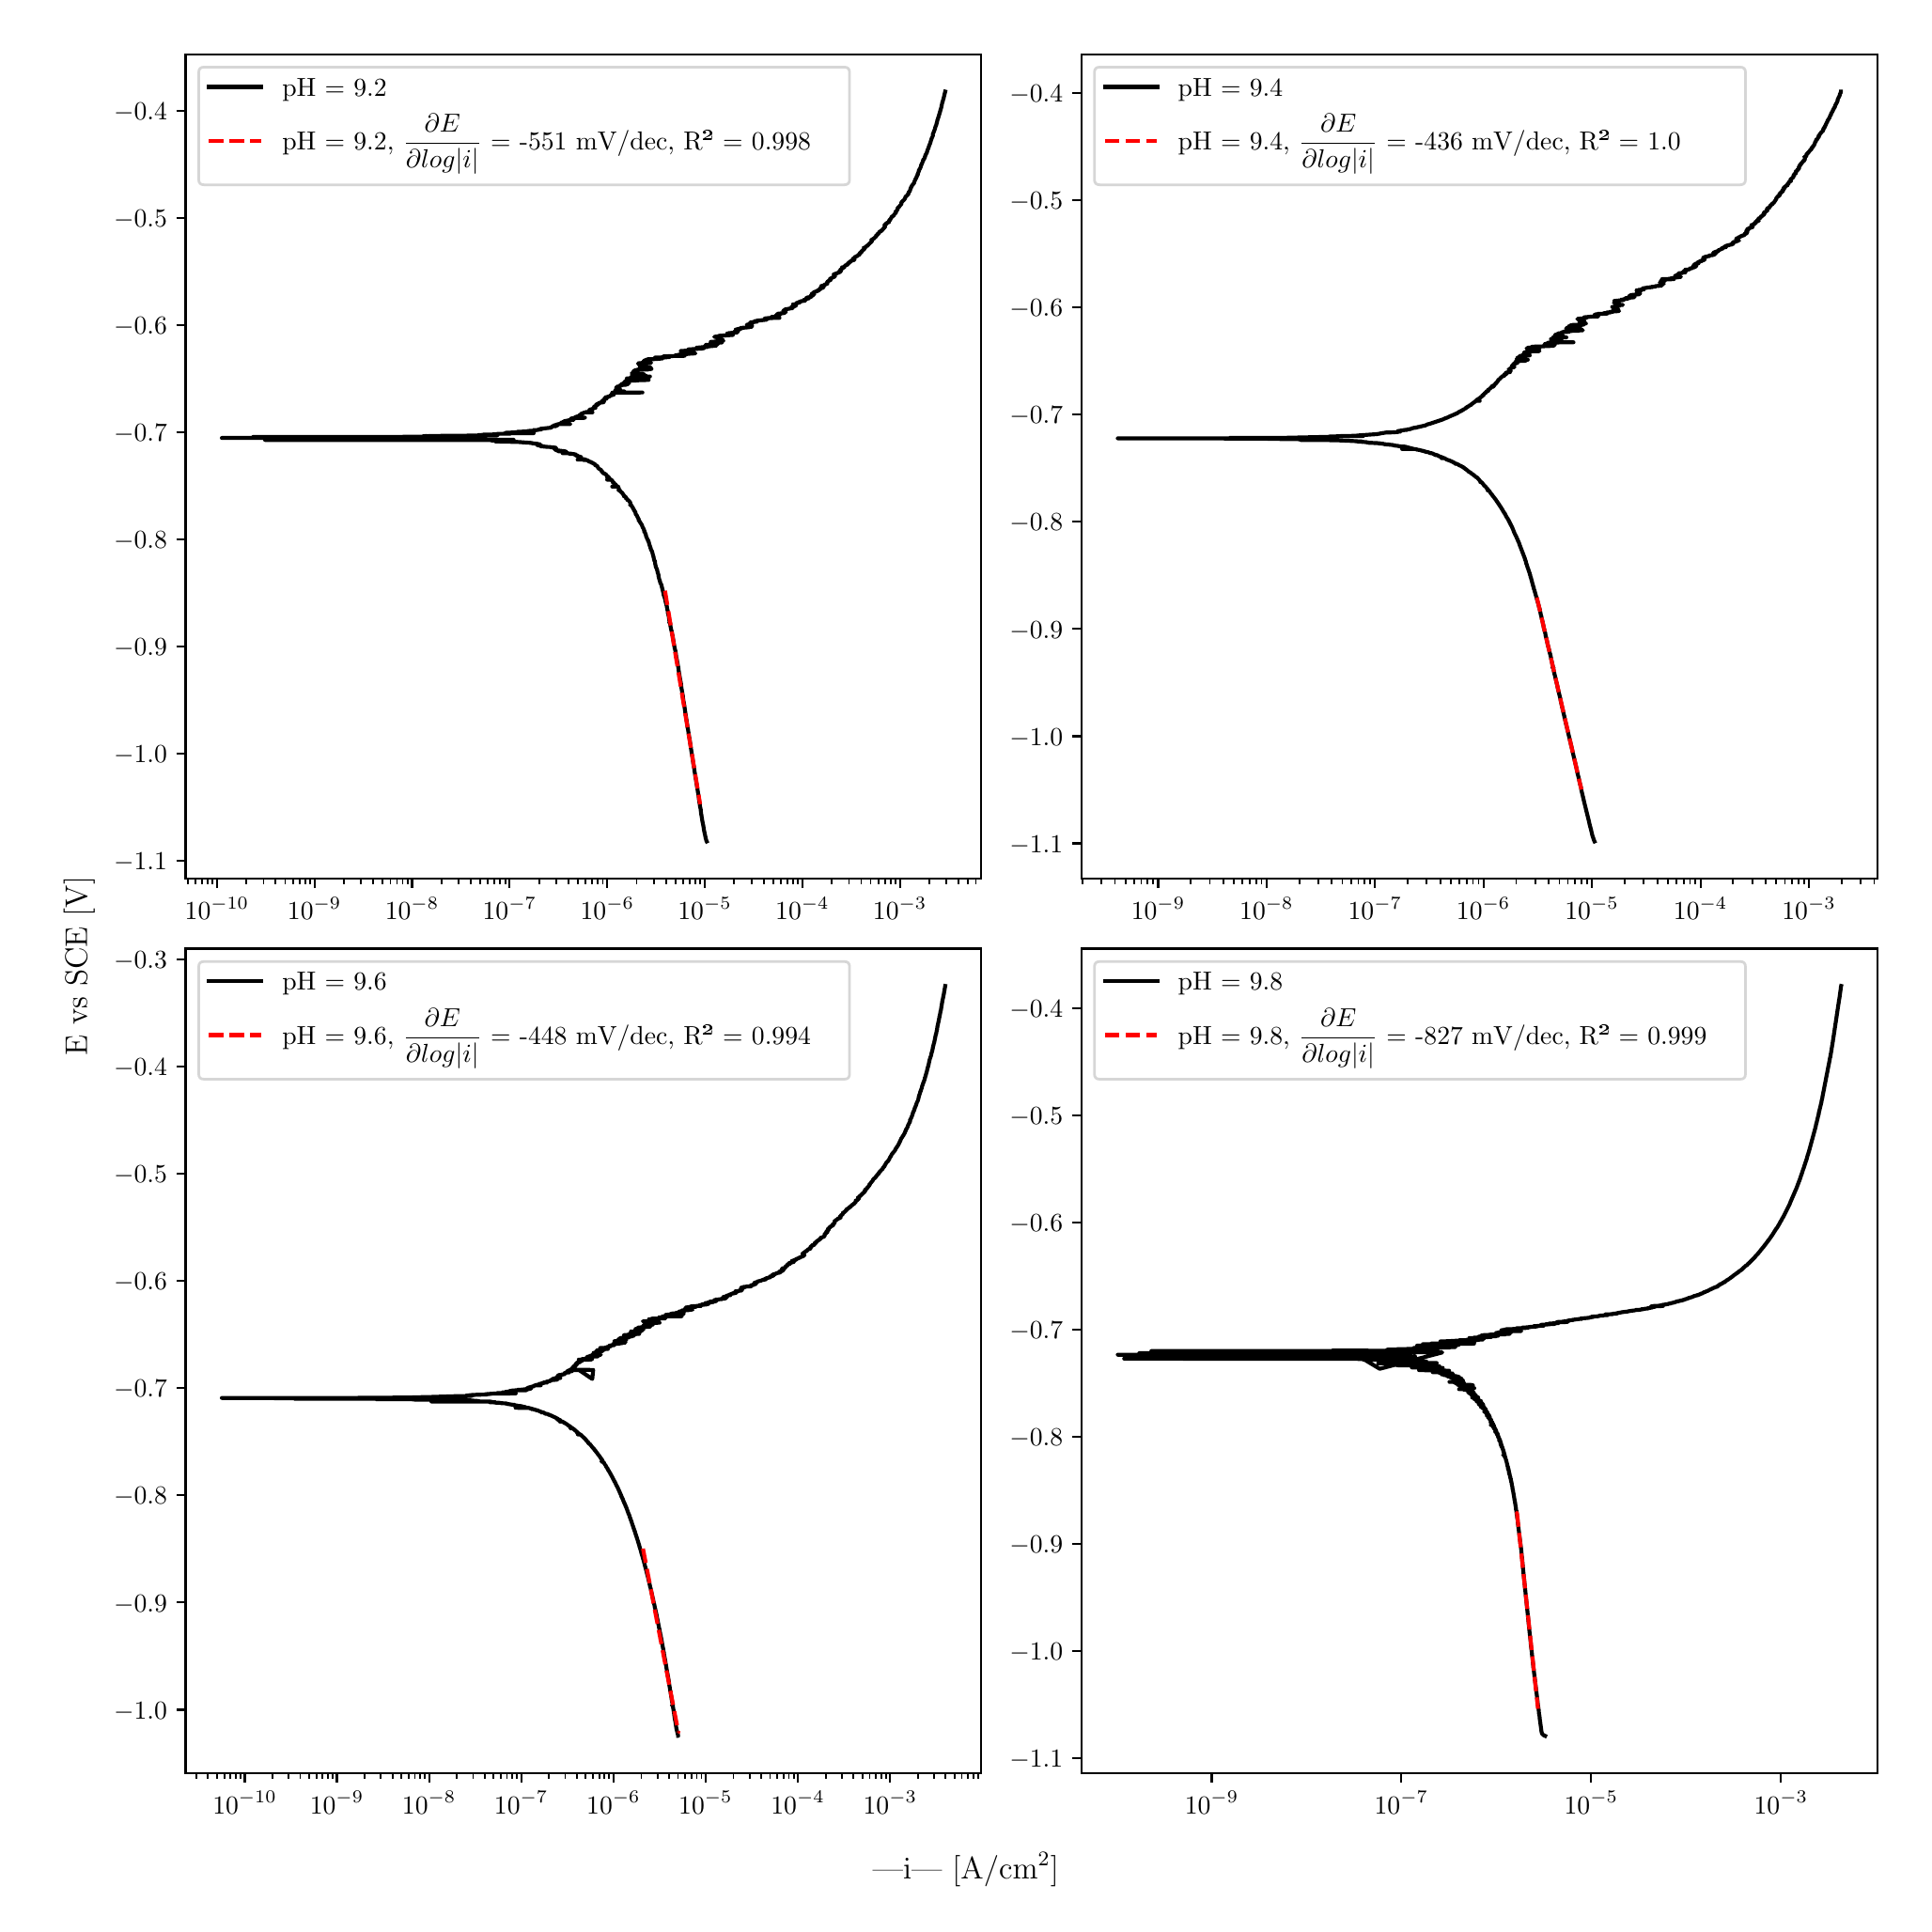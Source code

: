\begingroup%
\makeatletter%
\begin{pgfpicture}%
\pgfpathrectangle{\pgfpointorigin}{\pgfqpoint{10.0in}{10.0in}}%
\pgfusepath{use as bounding box, clip}%
\begin{pgfscope}%
\pgfsetbuttcap%
\pgfsetmiterjoin%
\definecolor{currentfill}{rgb}{1.0,1.0,1.0}%
\pgfsetfillcolor{currentfill}%
\pgfsetlinewidth{0.0pt}%
\definecolor{currentstroke}{rgb}{1.0,1.0,1.0}%
\pgfsetstrokecolor{currentstroke}%
\pgfsetdash{}{0pt}%
\pgfpathmoveto{\pgfqpoint{0.0in}{0.0in}}%
\pgfpathlineto{\pgfqpoint{10.0in}{0.0in}}%
\pgfpathlineto{\pgfqpoint{10.0in}{10.0in}}%
\pgfpathlineto{\pgfqpoint{0.0in}{10.0in}}%
\pgfpathlineto{\pgfqpoint{0.0in}{0.0in}}%
\pgfpathclose%
\pgfusepath{fill}%
\end{pgfscope}%
\begin{pgfscope}%
\pgfsetbuttcap%
\pgfsetmiterjoin%
\definecolor{currentfill}{rgb}{1.0,1.0,1.0}%
\pgfsetfillcolor{currentfill}%
\pgfsetlinewidth{0.0pt}%
\definecolor{currentstroke}{rgb}{0.0,0.0,0.0}%
\pgfsetstrokecolor{currentstroke}%
\pgfsetstrokeopacity{0.0}%
\pgfsetdash{}{0pt}%
\pgfpathmoveto{\pgfqpoint{0.849in}{5.462in}}%
\pgfpathlineto{\pgfqpoint{5.083in}{5.462in}}%
\pgfpathlineto{\pgfqpoint{5.083in}{9.85in}}%
\pgfpathlineto{\pgfqpoint{0.849in}{9.85in}}%
\pgfpathlineto{\pgfqpoint{0.849in}{5.462in}}%
\pgfpathclose%
\pgfusepath{fill}%
\end{pgfscope}%
\begin{pgfscope}%
\pgfsetbuttcap%
\pgfsetroundjoin%
\definecolor{currentfill}{rgb}{0.0,0.0,0.0}%
\pgfsetfillcolor{currentfill}%
\pgfsetlinewidth{0.803pt}%
\definecolor{currentstroke}{rgb}{0.0,0.0,0.0}%
\pgfsetstrokecolor{currentstroke}%
\pgfsetdash{}{0pt}%
\pgfsys@defobject{currentmarker}{\pgfqpoint{0.0in}{-0.049in}}{\pgfqpoint{0.0in}{0.0in}}{%
\pgfpathmoveto{\pgfqpoint{0.0in}{0.0in}}%
\pgfpathlineto{\pgfqpoint{0.0in}{-0.049in}}%
\pgfusepath{stroke,fill}%
}%
\begin{pgfscope}%
\pgfsys@transformshift{1.016in}{5.462in}%
\pgfsys@useobject{currentmarker}{}%
\end{pgfscope}%
\end{pgfscope}%
\begin{pgfscope}%
\definecolor{textcolor}{rgb}{0.0,0.0,0.0}%
\pgfsetstrokecolor{textcolor}%
\pgfsetfillcolor{textcolor}%
\pgftext[x=1.016in,y=5.364in,,top]{\color{textcolor}\rmfamily\fontsize{10.0}{12.0}\selectfont \(\displaystyle {10^{-10}}\)}%
\end{pgfscope}%
\begin{pgfscope}%
\pgfsetbuttcap%
\pgfsetroundjoin%
\definecolor{currentfill}{rgb}{0.0,0.0,0.0}%
\pgfsetfillcolor{currentfill}%
\pgfsetlinewidth{0.803pt}%
\definecolor{currentstroke}{rgb}{0.0,0.0,0.0}%
\pgfsetstrokecolor{currentstroke}%
\pgfsetdash{}{0pt}%
\pgfsys@defobject{currentmarker}{\pgfqpoint{0.0in}{-0.049in}}{\pgfqpoint{0.0in}{0.0in}}{%
\pgfpathmoveto{\pgfqpoint{0.0in}{0.0in}}%
\pgfpathlineto{\pgfqpoint{0.0in}{-0.049in}}%
\pgfusepath{stroke,fill}%
}%
\begin{pgfscope}%
\pgfsys@transformshift{1.535in}{5.462in}%
\pgfsys@useobject{currentmarker}{}%
\end{pgfscope}%
\end{pgfscope}%
\begin{pgfscope}%
\definecolor{textcolor}{rgb}{0.0,0.0,0.0}%
\pgfsetstrokecolor{textcolor}%
\pgfsetfillcolor{textcolor}%
\pgftext[x=1.535in,y=5.364in,,top]{\color{textcolor}\rmfamily\fontsize{10.0}{12.0}\selectfont \(\displaystyle {10^{-9}}\)}%
\end{pgfscope}%
\begin{pgfscope}%
\pgfsetbuttcap%
\pgfsetroundjoin%
\definecolor{currentfill}{rgb}{0.0,0.0,0.0}%
\pgfsetfillcolor{currentfill}%
\pgfsetlinewidth{0.803pt}%
\definecolor{currentstroke}{rgb}{0.0,0.0,0.0}%
\pgfsetstrokecolor{currentstroke}%
\pgfsetdash{}{0pt}%
\pgfsys@defobject{currentmarker}{\pgfqpoint{0.0in}{-0.049in}}{\pgfqpoint{0.0in}{0.0in}}{%
\pgfpathmoveto{\pgfqpoint{0.0in}{0.0in}}%
\pgfpathlineto{\pgfqpoint{0.0in}{-0.049in}}%
\pgfusepath{stroke,fill}%
}%
\begin{pgfscope}%
\pgfsys@transformshift{2.054in}{5.462in}%
\pgfsys@useobject{currentmarker}{}%
\end{pgfscope}%
\end{pgfscope}%
\begin{pgfscope}%
\definecolor{textcolor}{rgb}{0.0,0.0,0.0}%
\pgfsetstrokecolor{textcolor}%
\pgfsetfillcolor{textcolor}%
\pgftext[x=2.054in,y=5.364in,,top]{\color{textcolor}\rmfamily\fontsize{10.0}{12.0}\selectfont \(\displaystyle {10^{-8}}\)}%
\end{pgfscope}%
\begin{pgfscope}%
\pgfsetbuttcap%
\pgfsetroundjoin%
\definecolor{currentfill}{rgb}{0.0,0.0,0.0}%
\pgfsetfillcolor{currentfill}%
\pgfsetlinewidth{0.803pt}%
\definecolor{currentstroke}{rgb}{0.0,0.0,0.0}%
\pgfsetstrokecolor{currentstroke}%
\pgfsetdash{}{0pt}%
\pgfsys@defobject{currentmarker}{\pgfqpoint{0.0in}{-0.049in}}{\pgfqpoint{0.0in}{0.0in}}{%
\pgfpathmoveto{\pgfqpoint{0.0in}{0.0in}}%
\pgfpathlineto{\pgfqpoint{0.0in}{-0.049in}}%
\pgfusepath{stroke,fill}%
}%
\begin{pgfscope}%
\pgfsys@transformshift{2.573in}{5.462in}%
\pgfsys@useobject{currentmarker}{}%
\end{pgfscope}%
\end{pgfscope}%
\begin{pgfscope}%
\definecolor{textcolor}{rgb}{0.0,0.0,0.0}%
\pgfsetstrokecolor{textcolor}%
\pgfsetfillcolor{textcolor}%
\pgftext[x=2.573in,y=5.364in,,top]{\color{textcolor}\rmfamily\fontsize{10.0}{12.0}\selectfont \(\displaystyle {10^{-7}}\)}%
\end{pgfscope}%
\begin{pgfscope}%
\pgfsetbuttcap%
\pgfsetroundjoin%
\definecolor{currentfill}{rgb}{0.0,0.0,0.0}%
\pgfsetfillcolor{currentfill}%
\pgfsetlinewidth{0.803pt}%
\definecolor{currentstroke}{rgb}{0.0,0.0,0.0}%
\pgfsetstrokecolor{currentstroke}%
\pgfsetdash{}{0pt}%
\pgfsys@defobject{currentmarker}{\pgfqpoint{0.0in}{-0.049in}}{\pgfqpoint{0.0in}{0.0in}}{%
\pgfpathmoveto{\pgfqpoint{0.0in}{0.0in}}%
\pgfpathlineto{\pgfqpoint{0.0in}{-0.049in}}%
\pgfusepath{stroke,fill}%
}%
\begin{pgfscope}%
\pgfsys@transformshift{3.093in}{5.462in}%
\pgfsys@useobject{currentmarker}{}%
\end{pgfscope}%
\end{pgfscope}%
\begin{pgfscope}%
\definecolor{textcolor}{rgb}{0.0,0.0,0.0}%
\pgfsetstrokecolor{textcolor}%
\pgfsetfillcolor{textcolor}%
\pgftext[x=3.093in,y=5.364in,,top]{\color{textcolor}\rmfamily\fontsize{10.0}{12.0}\selectfont \(\displaystyle {10^{-6}}\)}%
\end{pgfscope}%
\begin{pgfscope}%
\pgfsetbuttcap%
\pgfsetroundjoin%
\definecolor{currentfill}{rgb}{0.0,0.0,0.0}%
\pgfsetfillcolor{currentfill}%
\pgfsetlinewidth{0.803pt}%
\definecolor{currentstroke}{rgb}{0.0,0.0,0.0}%
\pgfsetstrokecolor{currentstroke}%
\pgfsetdash{}{0pt}%
\pgfsys@defobject{currentmarker}{\pgfqpoint{0.0in}{-0.049in}}{\pgfqpoint{0.0in}{0.0in}}{%
\pgfpathmoveto{\pgfqpoint{0.0in}{0.0in}}%
\pgfpathlineto{\pgfqpoint{0.0in}{-0.049in}}%
\pgfusepath{stroke,fill}%
}%
\begin{pgfscope}%
\pgfsys@transformshift{3.612in}{5.462in}%
\pgfsys@useobject{currentmarker}{}%
\end{pgfscope}%
\end{pgfscope}%
\begin{pgfscope}%
\definecolor{textcolor}{rgb}{0.0,0.0,0.0}%
\pgfsetstrokecolor{textcolor}%
\pgfsetfillcolor{textcolor}%
\pgftext[x=3.612in,y=5.364in,,top]{\color{textcolor}\rmfamily\fontsize{10.0}{12.0}\selectfont \(\displaystyle {10^{-5}}\)}%
\end{pgfscope}%
\begin{pgfscope}%
\pgfsetbuttcap%
\pgfsetroundjoin%
\definecolor{currentfill}{rgb}{0.0,0.0,0.0}%
\pgfsetfillcolor{currentfill}%
\pgfsetlinewidth{0.803pt}%
\definecolor{currentstroke}{rgb}{0.0,0.0,0.0}%
\pgfsetstrokecolor{currentstroke}%
\pgfsetdash{}{0pt}%
\pgfsys@defobject{currentmarker}{\pgfqpoint{0.0in}{-0.049in}}{\pgfqpoint{0.0in}{0.0in}}{%
\pgfpathmoveto{\pgfqpoint{0.0in}{0.0in}}%
\pgfpathlineto{\pgfqpoint{0.0in}{-0.049in}}%
\pgfusepath{stroke,fill}%
}%
\begin{pgfscope}%
\pgfsys@transformshift{4.131in}{5.462in}%
\pgfsys@useobject{currentmarker}{}%
\end{pgfscope}%
\end{pgfscope}%
\begin{pgfscope}%
\definecolor{textcolor}{rgb}{0.0,0.0,0.0}%
\pgfsetstrokecolor{textcolor}%
\pgfsetfillcolor{textcolor}%
\pgftext[x=4.131in,y=5.364in,,top]{\color{textcolor}\rmfamily\fontsize{10.0}{12.0}\selectfont \(\displaystyle {10^{-4}}\)}%
\end{pgfscope}%
\begin{pgfscope}%
\pgfsetbuttcap%
\pgfsetroundjoin%
\definecolor{currentfill}{rgb}{0.0,0.0,0.0}%
\pgfsetfillcolor{currentfill}%
\pgfsetlinewidth{0.803pt}%
\definecolor{currentstroke}{rgb}{0.0,0.0,0.0}%
\pgfsetstrokecolor{currentstroke}%
\pgfsetdash{}{0pt}%
\pgfsys@defobject{currentmarker}{\pgfqpoint{0.0in}{-0.049in}}{\pgfqpoint{0.0in}{0.0in}}{%
\pgfpathmoveto{\pgfqpoint{0.0in}{0.0in}}%
\pgfpathlineto{\pgfqpoint{0.0in}{-0.049in}}%
\pgfusepath{stroke,fill}%
}%
\begin{pgfscope}%
\pgfsys@transformshift{4.65in}{5.462in}%
\pgfsys@useobject{currentmarker}{}%
\end{pgfscope}%
\end{pgfscope}%
\begin{pgfscope}%
\definecolor{textcolor}{rgb}{0.0,0.0,0.0}%
\pgfsetstrokecolor{textcolor}%
\pgfsetfillcolor{textcolor}%
\pgftext[x=4.65in,y=5.364in,,top]{\color{textcolor}\rmfamily\fontsize{10.0}{12.0}\selectfont \(\displaystyle {10^{-3}}\)}%
\end{pgfscope}%
\begin{pgfscope}%
\pgfsetbuttcap%
\pgfsetroundjoin%
\definecolor{currentfill}{rgb}{0.0,0.0,0.0}%
\pgfsetfillcolor{currentfill}%
\pgfsetlinewidth{0.602pt}%
\definecolor{currentstroke}{rgb}{0.0,0.0,0.0}%
\pgfsetstrokecolor{currentstroke}%
\pgfsetdash{}{0pt}%
\pgfsys@defobject{currentmarker}{\pgfqpoint{0.0in}{-0.028in}}{\pgfqpoint{0.0in}{0.0in}}{%
\pgfpathmoveto{\pgfqpoint{0.0in}{0.0in}}%
\pgfpathlineto{\pgfqpoint{0.0in}{-0.028in}}%
\pgfusepath{stroke,fill}%
}%
\begin{pgfscope}%
\pgfsys@transformshift{0.86in}{5.462in}%
\pgfsys@useobject{currentmarker}{}%
\end{pgfscope}%
\end{pgfscope}%
\begin{pgfscope}%
\pgfsetbuttcap%
\pgfsetroundjoin%
\definecolor{currentfill}{rgb}{0.0,0.0,0.0}%
\pgfsetfillcolor{currentfill}%
\pgfsetlinewidth{0.602pt}%
\definecolor{currentstroke}{rgb}{0.0,0.0,0.0}%
\pgfsetstrokecolor{currentstroke}%
\pgfsetdash{}{0pt}%
\pgfsys@defobject{currentmarker}{\pgfqpoint{0.0in}{-0.028in}}{\pgfqpoint{0.0in}{0.0in}}{%
\pgfpathmoveto{\pgfqpoint{0.0in}{0.0in}}%
\pgfpathlineto{\pgfqpoint{0.0in}{-0.028in}}%
\pgfusepath{stroke,fill}%
}%
\begin{pgfscope}%
\pgfsys@transformshift{0.901in}{5.462in}%
\pgfsys@useobject{currentmarker}{}%
\end{pgfscope}%
\end{pgfscope}%
\begin{pgfscope}%
\pgfsetbuttcap%
\pgfsetroundjoin%
\definecolor{currentfill}{rgb}{0.0,0.0,0.0}%
\pgfsetfillcolor{currentfill}%
\pgfsetlinewidth{0.602pt}%
\definecolor{currentstroke}{rgb}{0.0,0.0,0.0}%
\pgfsetstrokecolor{currentstroke}%
\pgfsetdash{}{0pt}%
\pgfsys@defobject{currentmarker}{\pgfqpoint{0.0in}{-0.028in}}{\pgfqpoint{0.0in}{0.0in}}{%
\pgfpathmoveto{\pgfqpoint{0.0in}{0.0in}}%
\pgfpathlineto{\pgfqpoint{0.0in}{-0.028in}}%
\pgfusepath{stroke,fill}%
}%
\begin{pgfscope}%
\pgfsys@transformshift{0.935in}{5.462in}%
\pgfsys@useobject{currentmarker}{}%
\end{pgfscope}%
\end{pgfscope}%
\begin{pgfscope}%
\pgfsetbuttcap%
\pgfsetroundjoin%
\definecolor{currentfill}{rgb}{0.0,0.0,0.0}%
\pgfsetfillcolor{currentfill}%
\pgfsetlinewidth{0.602pt}%
\definecolor{currentstroke}{rgb}{0.0,0.0,0.0}%
\pgfsetstrokecolor{currentstroke}%
\pgfsetdash{}{0pt}%
\pgfsys@defobject{currentmarker}{\pgfqpoint{0.0in}{-0.028in}}{\pgfqpoint{0.0in}{0.0in}}{%
\pgfpathmoveto{\pgfqpoint{0.0in}{0.0in}}%
\pgfpathlineto{\pgfqpoint{0.0in}{-0.028in}}%
\pgfusepath{stroke,fill}%
}%
\begin{pgfscope}%
\pgfsys@transformshift{0.966in}{5.462in}%
\pgfsys@useobject{currentmarker}{}%
\end{pgfscope}%
\end{pgfscope}%
\begin{pgfscope}%
\pgfsetbuttcap%
\pgfsetroundjoin%
\definecolor{currentfill}{rgb}{0.0,0.0,0.0}%
\pgfsetfillcolor{currentfill}%
\pgfsetlinewidth{0.602pt}%
\definecolor{currentstroke}{rgb}{0.0,0.0,0.0}%
\pgfsetstrokecolor{currentstroke}%
\pgfsetdash{}{0pt}%
\pgfsys@defobject{currentmarker}{\pgfqpoint{0.0in}{-0.028in}}{\pgfqpoint{0.0in}{0.0in}}{%
\pgfpathmoveto{\pgfqpoint{0.0in}{0.0in}}%
\pgfpathlineto{\pgfqpoint{0.0in}{-0.028in}}%
\pgfusepath{stroke,fill}%
}%
\begin{pgfscope}%
\pgfsys@transformshift{0.992in}{5.462in}%
\pgfsys@useobject{currentmarker}{}%
\end{pgfscope}%
\end{pgfscope}%
\begin{pgfscope}%
\pgfsetbuttcap%
\pgfsetroundjoin%
\definecolor{currentfill}{rgb}{0.0,0.0,0.0}%
\pgfsetfillcolor{currentfill}%
\pgfsetlinewidth{0.602pt}%
\definecolor{currentstroke}{rgb}{0.0,0.0,0.0}%
\pgfsetstrokecolor{currentstroke}%
\pgfsetdash{}{0pt}%
\pgfsys@defobject{currentmarker}{\pgfqpoint{0.0in}{-0.028in}}{\pgfqpoint{0.0in}{0.0in}}{%
\pgfpathmoveto{\pgfqpoint{0.0in}{0.0in}}%
\pgfpathlineto{\pgfqpoint{0.0in}{-0.028in}}%
\pgfusepath{stroke,fill}%
}%
\begin{pgfscope}%
\pgfsys@transformshift{1.172in}{5.462in}%
\pgfsys@useobject{currentmarker}{}%
\end{pgfscope}%
\end{pgfscope}%
\begin{pgfscope}%
\pgfsetbuttcap%
\pgfsetroundjoin%
\definecolor{currentfill}{rgb}{0.0,0.0,0.0}%
\pgfsetfillcolor{currentfill}%
\pgfsetlinewidth{0.602pt}%
\definecolor{currentstroke}{rgb}{0.0,0.0,0.0}%
\pgfsetstrokecolor{currentstroke}%
\pgfsetdash{}{0pt}%
\pgfsys@defobject{currentmarker}{\pgfqpoint{0.0in}{-0.028in}}{\pgfqpoint{0.0in}{0.0in}}{%
\pgfpathmoveto{\pgfqpoint{0.0in}{0.0in}}%
\pgfpathlineto{\pgfqpoint{0.0in}{-0.028in}}%
\pgfusepath{stroke,fill}%
}%
\begin{pgfscope}%
\pgfsys@transformshift{1.264in}{5.462in}%
\pgfsys@useobject{currentmarker}{}%
\end{pgfscope}%
\end{pgfscope}%
\begin{pgfscope}%
\pgfsetbuttcap%
\pgfsetroundjoin%
\definecolor{currentfill}{rgb}{0.0,0.0,0.0}%
\pgfsetfillcolor{currentfill}%
\pgfsetlinewidth{0.602pt}%
\definecolor{currentstroke}{rgb}{0.0,0.0,0.0}%
\pgfsetstrokecolor{currentstroke}%
\pgfsetdash{}{0pt}%
\pgfsys@defobject{currentmarker}{\pgfqpoint{0.0in}{-0.028in}}{\pgfqpoint{0.0in}{0.0in}}{%
\pgfpathmoveto{\pgfqpoint{0.0in}{0.0in}}%
\pgfpathlineto{\pgfqpoint{0.0in}{-0.028in}}%
\pgfusepath{stroke,fill}%
}%
\begin{pgfscope}%
\pgfsys@transformshift{1.328in}{5.462in}%
\pgfsys@useobject{currentmarker}{}%
\end{pgfscope}%
\end{pgfscope}%
\begin{pgfscope}%
\pgfsetbuttcap%
\pgfsetroundjoin%
\definecolor{currentfill}{rgb}{0.0,0.0,0.0}%
\pgfsetfillcolor{currentfill}%
\pgfsetlinewidth{0.602pt}%
\definecolor{currentstroke}{rgb}{0.0,0.0,0.0}%
\pgfsetstrokecolor{currentstroke}%
\pgfsetdash{}{0pt}%
\pgfsys@defobject{currentmarker}{\pgfqpoint{0.0in}{-0.028in}}{\pgfqpoint{0.0in}{0.0in}}{%
\pgfpathmoveto{\pgfqpoint{0.0in}{0.0in}}%
\pgfpathlineto{\pgfqpoint{0.0in}{-0.028in}}%
\pgfusepath{stroke,fill}%
}%
\begin{pgfscope}%
\pgfsys@transformshift{1.379in}{5.462in}%
\pgfsys@useobject{currentmarker}{}%
\end{pgfscope}%
\end{pgfscope}%
\begin{pgfscope}%
\pgfsetbuttcap%
\pgfsetroundjoin%
\definecolor{currentfill}{rgb}{0.0,0.0,0.0}%
\pgfsetfillcolor{currentfill}%
\pgfsetlinewidth{0.602pt}%
\definecolor{currentstroke}{rgb}{0.0,0.0,0.0}%
\pgfsetstrokecolor{currentstroke}%
\pgfsetdash{}{0pt}%
\pgfsys@defobject{currentmarker}{\pgfqpoint{0.0in}{-0.028in}}{\pgfqpoint{0.0in}{0.0in}}{%
\pgfpathmoveto{\pgfqpoint{0.0in}{0.0in}}%
\pgfpathlineto{\pgfqpoint{0.0in}{-0.028in}}%
\pgfusepath{stroke,fill}%
}%
\begin{pgfscope}%
\pgfsys@transformshift{1.42in}{5.462in}%
\pgfsys@useobject{currentmarker}{}%
\end{pgfscope}%
\end{pgfscope}%
\begin{pgfscope}%
\pgfsetbuttcap%
\pgfsetroundjoin%
\definecolor{currentfill}{rgb}{0.0,0.0,0.0}%
\pgfsetfillcolor{currentfill}%
\pgfsetlinewidth{0.602pt}%
\definecolor{currentstroke}{rgb}{0.0,0.0,0.0}%
\pgfsetstrokecolor{currentstroke}%
\pgfsetdash{}{0pt}%
\pgfsys@defobject{currentmarker}{\pgfqpoint{0.0in}{-0.028in}}{\pgfqpoint{0.0in}{0.0in}}{%
\pgfpathmoveto{\pgfqpoint{0.0in}{0.0in}}%
\pgfpathlineto{\pgfqpoint{0.0in}{-0.028in}}%
\pgfusepath{stroke,fill}%
}%
\begin{pgfscope}%
\pgfsys@transformshift{1.455in}{5.462in}%
\pgfsys@useobject{currentmarker}{}%
\end{pgfscope}%
\end{pgfscope}%
\begin{pgfscope}%
\pgfsetbuttcap%
\pgfsetroundjoin%
\definecolor{currentfill}{rgb}{0.0,0.0,0.0}%
\pgfsetfillcolor{currentfill}%
\pgfsetlinewidth{0.602pt}%
\definecolor{currentstroke}{rgb}{0.0,0.0,0.0}%
\pgfsetstrokecolor{currentstroke}%
\pgfsetdash{}{0pt}%
\pgfsys@defobject{currentmarker}{\pgfqpoint{0.0in}{-0.028in}}{\pgfqpoint{0.0in}{0.0in}}{%
\pgfpathmoveto{\pgfqpoint{0.0in}{0.0in}}%
\pgfpathlineto{\pgfqpoint{0.0in}{-0.028in}}%
\pgfusepath{stroke,fill}%
}%
\begin{pgfscope}%
\pgfsys@transformshift{1.485in}{5.462in}%
\pgfsys@useobject{currentmarker}{}%
\end{pgfscope}%
\end{pgfscope}%
\begin{pgfscope}%
\pgfsetbuttcap%
\pgfsetroundjoin%
\definecolor{currentfill}{rgb}{0.0,0.0,0.0}%
\pgfsetfillcolor{currentfill}%
\pgfsetlinewidth{0.602pt}%
\definecolor{currentstroke}{rgb}{0.0,0.0,0.0}%
\pgfsetstrokecolor{currentstroke}%
\pgfsetdash{}{0pt}%
\pgfsys@defobject{currentmarker}{\pgfqpoint{0.0in}{-0.028in}}{\pgfqpoint{0.0in}{0.0in}}{%
\pgfpathmoveto{\pgfqpoint{0.0in}{0.0in}}%
\pgfpathlineto{\pgfqpoint{0.0in}{-0.028in}}%
\pgfusepath{stroke,fill}%
}%
\begin{pgfscope}%
\pgfsys@transformshift{1.511in}{5.462in}%
\pgfsys@useobject{currentmarker}{}%
\end{pgfscope}%
\end{pgfscope}%
\begin{pgfscope}%
\pgfsetbuttcap%
\pgfsetroundjoin%
\definecolor{currentfill}{rgb}{0.0,0.0,0.0}%
\pgfsetfillcolor{currentfill}%
\pgfsetlinewidth{0.602pt}%
\definecolor{currentstroke}{rgb}{0.0,0.0,0.0}%
\pgfsetstrokecolor{currentstroke}%
\pgfsetdash{}{0pt}%
\pgfsys@defobject{currentmarker}{\pgfqpoint{0.0in}{-0.028in}}{\pgfqpoint{0.0in}{0.0in}}{%
\pgfpathmoveto{\pgfqpoint{0.0in}{0.0in}}%
\pgfpathlineto{\pgfqpoint{0.0in}{-0.028in}}%
\pgfusepath{stroke,fill}%
}%
\begin{pgfscope}%
\pgfsys@transformshift{1.691in}{5.462in}%
\pgfsys@useobject{currentmarker}{}%
\end{pgfscope}%
\end{pgfscope}%
\begin{pgfscope}%
\pgfsetbuttcap%
\pgfsetroundjoin%
\definecolor{currentfill}{rgb}{0.0,0.0,0.0}%
\pgfsetfillcolor{currentfill}%
\pgfsetlinewidth{0.602pt}%
\definecolor{currentstroke}{rgb}{0.0,0.0,0.0}%
\pgfsetstrokecolor{currentstroke}%
\pgfsetdash{}{0pt}%
\pgfsys@defobject{currentmarker}{\pgfqpoint{0.0in}{-0.028in}}{\pgfqpoint{0.0in}{0.0in}}{%
\pgfpathmoveto{\pgfqpoint{0.0in}{0.0in}}%
\pgfpathlineto{\pgfqpoint{0.0in}{-0.028in}}%
\pgfusepath{stroke,fill}%
}%
\begin{pgfscope}%
\pgfsys@transformshift{1.783in}{5.462in}%
\pgfsys@useobject{currentmarker}{}%
\end{pgfscope}%
\end{pgfscope}%
\begin{pgfscope}%
\pgfsetbuttcap%
\pgfsetroundjoin%
\definecolor{currentfill}{rgb}{0.0,0.0,0.0}%
\pgfsetfillcolor{currentfill}%
\pgfsetlinewidth{0.602pt}%
\definecolor{currentstroke}{rgb}{0.0,0.0,0.0}%
\pgfsetstrokecolor{currentstroke}%
\pgfsetdash{}{0pt}%
\pgfsys@defobject{currentmarker}{\pgfqpoint{0.0in}{-0.028in}}{\pgfqpoint{0.0in}{0.0in}}{%
\pgfpathmoveto{\pgfqpoint{0.0in}{0.0in}}%
\pgfpathlineto{\pgfqpoint{0.0in}{-0.028in}}%
\pgfusepath{stroke,fill}%
}%
\begin{pgfscope}%
\pgfsys@transformshift{1.848in}{5.462in}%
\pgfsys@useobject{currentmarker}{}%
\end{pgfscope}%
\end{pgfscope}%
\begin{pgfscope}%
\pgfsetbuttcap%
\pgfsetroundjoin%
\definecolor{currentfill}{rgb}{0.0,0.0,0.0}%
\pgfsetfillcolor{currentfill}%
\pgfsetlinewidth{0.602pt}%
\definecolor{currentstroke}{rgb}{0.0,0.0,0.0}%
\pgfsetstrokecolor{currentstroke}%
\pgfsetdash{}{0pt}%
\pgfsys@defobject{currentmarker}{\pgfqpoint{0.0in}{-0.028in}}{\pgfqpoint{0.0in}{0.0in}}{%
\pgfpathmoveto{\pgfqpoint{0.0in}{0.0in}}%
\pgfpathlineto{\pgfqpoint{0.0in}{-0.028in}}%
\pgfusepath{stroke,fill}%
}%
\begin{pgfscope}%
\pgfsys@transformshift{1.898in}{5.462in}%
\pgfsys@useobject{currentmarker}{}%
\end{pgfscope}%
\end{pgfscope}%
\begin{pgfscope}%
\pgfsetbuttcap%
\pgfsetroundjoin%
\definecolor{currentfill}{rgb}{0.0,0.0,0.0}%
\pgfsetfillcolor{currentfill}%
\pgfsetlinewidth{0.602pt}%
\definecolor{currentstroke}{rgb}{0.0,0.0,0.0}%
\pgfsetstrokecolor{currentstroke}%
\pgfsetdash{}{0pt}%
\pgfsys@defobject{currentmarker}{\pgfqpoint{0.0in}{-0.028in}}{\pgfqpoint{0.0in}{0.0in}}{%
\pgfpathmoveto{\pgfqpoint{0.0in}{0.0in}}%
\pgfpathlineto{\pgfqpoint{0.0in}{-0.028in}}%
\pgfusepath{stroke,fill}%
}%
\begin{pgfscope}%
\pgfsys@transformshift{1.939in}{5.462in}%
\pgfsys@useobject{currentmarker}{}%
\end{pgfscope}%
\end{pgfscope}%
\begin{pgfscope}%
\pgfsetbuttcap%
\pgfsetroundjoin%
\definecolor{currentfill}{rgb}{0.0,0.0,0.0}%
\pgfsetfillcolor{currentfill}%
\pgfsetlinewidth{0.602pt}%
\definecolor{currentstroke}{rgb}{0.0,0.0,0.0}%
\pgfsetstrokecolor{currentstroke}%
\pgfsetdash{}{0pt}%
\pgfsys@defobject{currentmarker}{\pgfqpoint{0.0in}{-0.028in}}{\pgfqpoint{0.0in}{0.0in}}{%
\pgfpathmoveto{\pgfqpoint{0.0in}{0.0in}}%
\pgfpathlineto{\pgfqpoint{0.0in}{-0.028in}}%
\pgfusepath{stroke,fill}%
}%
\begin{pgfscope}%
\pgfsys@transformshift{1.974in}{5.462in}%
\pgfsys@useobject{currentmarker}{}%
\end{pgfscope}%
\end{pgfscope}%
\begin{pgfscope}%
\pgfsetbuttcap%
\pgfsetroundjoin%
\definecolor{currentfill}{rgb}{0.0,0.0,0.0}%
\pgfsetfillcolor{currentfill}%
\pgfsetlinewidth{0.602pt}%
\definecolor{currentstroke}{rgb}{0.0,0.0,0.0}%
\pgfsetstrokecolor{currentstroke}%
\pgfsetdash{}{0pt}%
\pgfsys@defobject{currentmarker}{\pgfqpoint{0.0in}{-0.028in}}{\pgfqpoint{0.0in}{0.0in}}{%
\pgfpathmoveto{\pgfqpoint{0.0in}{0.0in}}%
\pgfpathlineto{\pgfqpoint{0.0in}{-0.028in}}%
\pgfusepath{stroke,fill}%
}%
\begin{pgfscope}%
\pgfsys@transformshift{2.004in}{5.462in}%
\pgfsys@useobject{currentmarker}{}%
\end{pgfscope}%
\end{pgfscope}%
\begin{pgfscope}%
\pgfsetbuttcap%
\pgfsetroundjoin%
\definecolor{currentfill}{rgb}{0.0,0.0,0.0}%
\pgfsetfillcolor{currentfill}%
\pgfsetlinewidth{0.602pt}%
\definecolor{currentstroke}{rgb}{0.0,0.0,0.0}%
\pgfsetstrokecolor{currentstroke}%
\pgfsetdash{}{0pt}%
\pgfsys@defobject{currentmarker}{\pgfqpoint{0.0in}{-0.028in}}{\pgfqpoint{0.0in}{0.0in}}{%
\pgfpathmoveto{\pgfqpoint{0.0in}{0.0in}}%
\pgfpathlineto{\pgfqpoint{0.0in}{-0.028in}}%
\pgfusepath{stroke,fill}%
}%
\begin{pgfscope}%
\pgfsys@transformshift{2.031in}{5.462in}%
\pgfsys@useobject{currentmarker}{}%
\end{pgfscope}%
\end{pgfscope}%
\begin{pgfscope}%
\pgfsetbuttcap%
\pgfsetroundjoin%
\definecolor{currentfill}{rgb}{0.0,0.0,0.0}%
\pgfsetfillcolor{currentfill}%
\pgfsetlinewidth{0.602pt}%
\definecolor{currentstroke}{rgb}{0.0,0.0,0.0}%
\pgfsetstrokecolor{currentstroke}%
\pgfsetdash{}{0pt}%
\pgfsys@defobject{currentmarker}{\pgfqpoint{0.0in}{-0.028in}}{\pgfqpoint{0.0in}{0.0in}}{%
\pgfpathmoveto{\pgfqpoint{0.0in}{0.0in}}%
\pgfpathlineto{\pgfqpoint{0.0in}{-0.028in}}%
\pgfusepath{stroke,fill}%
}%
\begin{pgfscope}%
\pgfsys@transformshift{2.211in}{5.462in}%
\pgfsys@useobject{currentmarker}{}%
\end{pgfscope}%
\end{pgfscope}%
\begin{pgfscope}%
\pgfsetbuttcap%
\pgfsetroundjoin%
\definecolor{currentfill}{rgb}{0.0,0.0,0.0}%
\pgfsetfillcolor{currentfill}%
\pgfsetlinewidth{0.602pt}%
\definecolor{currentstroke}{rgb}{0.0,0.0,0.0}%
\pgfsetstrokecolor{currentstroke}%
\pgfsetdash{}{0pt}%
\pgfsys@defobject{currentmarker}{\pgfqpoint{0.0in}{-0.028in}}{\pgfqpoint{0.0in}{0.0in}}{%
\pgfpathmoveto{\pgfqpoint{0.0in}{0.0in}}%
\pgfpathlineto{\pgfqpoint{0.0in}{-0.028in}}%
\pgfusepath{stroke,fill}%
}%
\begin{pgfscope}%
\pgfsys@transformshift{2.302in}{5.462in}%
\pgfsys@useobject{currentmarker}{}%
\end{pgfscope}%
\end{pgfscope}%
\begin{pgfscope}%
\pgfsetbuttcap%
\pgfsetroundjoin%
\definecolor{currentfill}{rgb}{0.0,0.0,0.0}%
\pgfsetfillcolor{currentfill}%
\pgfsetlinewidth{0.602pt}%
\definecolor{currentstroke}{rgb}{0.0,0.0,0.0}%
\pgfsetstrokecolor{currentstroke}%
\pgfsetdash{}{0pt}%
\pgfsys@defobject{currentmarker}{\pgfqpoint{0.0in}{-0.028in}}{\pgfqpoint{0.0in}{0.0in}}{%
\pgfpathmoveto{\pgfqpoint{0.0in}{0.0in}}%
\pgfpathlineto{\pgfqpoint{0.0in}{-0.028in}}%
\pgfusepath{stroke,fill}%
}%
\begin{pgfscope}%
\pgfsys@transformshift{2.367in}{5.462in}%
\pgfsys@useobject{currentmarker}{}%
\end{pgfscope}%
\end{pgfscope}%
\begin{pgfscope}%
\pgfsetbuttcap%
\pgfsetroundjoin%
\definecolor{currentfill}{rgb}{0.0,0.0,0.0}%
\pgfsetfillcolor{currentfill}%
\pgfsetlinewidth{0.602pt}%
\definecolor{currentstroke}{rgb}{0.0,0.0,0.0}%
\pgfsetstrokecolor{currentstroke}%
\pgfsetdash{}{0pt}%
\pgfsys@defobject{currentmarker}{\pgfqpoint{0.0in}{-0.028in}}{\pgfqpoint{0.0in}{0.0in}}{%
\pgfpathmoveto{\pgfqpoint{0.0in}{0.0in}}%
\pgfpathlineto{\pgfqpoint{0.0in}{-0.028in}}%
\pgfusepath{stroke,fill}%
}%
\begin{pgfscope}%
\pgfsys@transformshift{2.417in}{5.462in}%
\pgfsys@useobject{currentmarker}{}%
\end{pgfscope}%
\end{pgfscope}%
\begin{pgfscope}%
\pgfsetbuttcap%
\pgfsetroundjoin%
\definecolor{currentfill}{rgb}{0.0,0.0,0.0}%
\pgfsetfillcolor{currentfill}%
\pgfsetlinewidth{0.602pt}%
\definecolor{currentstroke}{rgb}{0.0,0.0,0.0}%
\pgfsetstrokecolor{currentstroke}%
\pgfsetdash{}{0pt}%
\pgfsys@defobject{currentmarker}{\pgfqpoint{0.0in}{-0.028in}}{\pgfqpoint{0.0in}{0.0in}}{%
\pgfpathmoveto{\pgfqpoint{0.0in}{0.0in}}%
\pgfpathlineto{\pgfqpoint{0.0in}{-0.028in}}%
\pgfusepath{stroke,fill}%
}%
\begin{pgfscope}%
\pgfsys@transformshift{2.458in}{5.462in}%
\pgfsys@useobject{currentmarker}{}%
\end{pgfscope}%
\end{pgfscope}%
\begin{pgfscope}%
\pgfsetbuttcap%
\pgfsetroundjoin%
\definecolor{currentfill}{rgb}{0.0,0.0,0.0}%
\pgfsetfillcolor{currentfill}%
\pgfsetlinewidth{0.602pt}%
\definecolor{currentstroke}{rgb}{0.0,0.0,0.0}%
\pgfsetstrokecolor{currentstroke}%
\pgfsetdash{}{0pt}%
\pgfsys@defobject{currentmarker}{\pgfqpoint{0.0in}{-0.028in}}{\pgfqpoint{0.0in}{0.0in}}{%
\pgfpathmoveto{\pgfqpoint{0.0in}{0.0in}}%
\pgfpathlineto{\pgfqpoint{0.0in}{-0.028in}}%
\pgfusepath{stroke,fill}%
}%
\begin{pgfscope}%
\pgfsys@transformshift{2.493in}{5.462in}%
\pgfsys@useobject{currentmarker}{}%
\end{pgfscope}%
\end{pgfscope}%
\begin{pgfscope}%
\pgfsetbuttcap%
\pgfsetroundjoin%
\definecolor{currentfill}{rgb}{0.0,0.0,0.0}%
\pgfsetfillcolor{currentfill}%
\pgfsetlinewidth{0.602pt}%
\definecolor{currentstroke}{rgb}{0.0,0.0,0.0}%
\pgfsetstrokecolor{currentstroke}%
\pgfsetdash{}{0pt}%
\pgfsys@defobject{currentmarker}{\pgfqpoint{0.0in}{-0.028in}}{\pgfqpoint{0.0in}{0.0in}}{%
\pgfpathmoveto{\pgfqpoint{0.0in}{0.0in}}%
\pgfpathlineto{\pgfqpoint{0.0in}{-0.028in}}%
\pgfusepath{stroke,fill}%
}%
\begin{pgfscope}%
\pgfsys@transformshift{2.523in}{5.462in}%
\pgfsys@useobject{currentmarker}{}%
\end{pgfscope}%
\end{pgfscope}%
\begin{pgfscope}%
\pgfsetbuttcap%
\pgfsetroundjoin%
\definecolor{currentfill}{rgb}{0.0,0.0,0.0}%
\pgfsetfillcolor{currentfill}%
\pgfsetlinewidth{0.602pt}%
\definecolor{currentstroke}{rgb}{0.0,0.0,0.0}%
\pgfsetstrokecolor{currentstroke}%
\pgfsetdash{}{0pt}%
\pgfsys@defobject{currentmarker}{\pgfqpoint{0.0in}{-0.028in}}{\pgfqpoint{0.0in}{0.0in}}{%
\pgfpathmoveto{\pgfqpoint{0.0in}{0.0in}}%
\pgfpathlineto{\pgfqpoint{0.0in}{-0.028in}}%
\pgfusepath{stroke,fill}%
}%
\begin{pgfscope}%
\pgfsys@transformshift{2.55in}{5.462in}%
\pgfsys@useobject{currentmarker}{}%
\end{pgfscope}%
\end{pgfscope}%
\begin{pgfscope}%
\pgfsetbuttcap%
\pgfsetroundjoin%
\definecolor{currentfill}{rgb}{0.0,0.0,0.0}%
\pgfsetfillcolor{currentfill}%
\pgfsetlinewidth{0.602pt}%
\definecolor{currentstroke}{rgb}{0.0,0.0,0.0}%
\pgfsetstrokecolor{currentstroke}%
\pgfsetdash{}{0pt}%
\pgfsys@defobject{currentmarker}{\pgfqpoint{0.0in}{-0.028in}}{\pgfqpoint{0.0in}{0.0in}}{%
\pgfpathmoveto{\pgfqpoint{0.0in}{0.0in}}%
\pgfpathlineto{\pgfqpoint{0.0in}{-0.028in}}%
\pgfusepath{stroke,fill}%
}%
\begin{pgfscope}%
\pgfsys@transformshift{2.73in}{5.462in}%
\pgfsys@useobject{currentmarker}{}%
\end{pgfscope}%
\end{pgfscope}%
\begin{pgfscope}%
\pgfsetbuttcap%
\pgfsetroundjoin%
\definecolor{currentfill}{rgb}{0.0,0.0,0.0}%
\pgfsetfillcolor{currentfill}%
\pgfsetlinewidth{0.602pt}%
\definecolor{currentstroke}{rgb}{0.0,0.0,0.0}%
\pgfsetstrokecolor{currentstroke}%
\pgfsetdash{}{0pt}%
\pgfsys@defobject{currentmarker}{\pgfqpoint{0.0in}{-0.028in}}{\pgfqpoint{0.0in}{0.0in}}{%
\pgfpathmoveto{\pgfqpoint{0.0in}{0.0in}}%
\pgfpathlineto{\pgfqpoint{0.0in}{-0.028in}}%
\pgfusepath{stroke,fill}%
}%
\begin{pgfscope}%
\pgfsys@transformshift{2.821in}{5.462in}%
\pgfsys@useobject{currentmarker}{}%
\end{pgfscope}%
\end{pgfscope}%
\begin{pgfscope}%
\pgfsetbuttcap%
\pgfsetroundjoin%
\definecolor{currentfill}{rgb}{0.0,0.0,0.0}%
\pgfsetfillcolor{currentfill}%
\pgfsetlinewidth{0.602pt}%
\definecolor{currentstroke}{rgb}{0.0,0.0,0.0}%
\pgfsetstrokecolor{currentstroke}%
\pgfsetdash{}{0pt}%
\pgfsys@defobject{currentmarker}{\pgfqpoint{0.0in}{-0.028in}}{\pgfqpoint{0.0in}{0.0in}}{%
\pgfpathmoveto{\pgfqpoint{0.0in}{0.0in}}%
\pgfpathlineto{\pgfqpoint{0.0in}{-0.028in}}%
\pgfusepath{stroke,fill}%
}%
\begin{pgfscope}%
\pgfsys@transformshift{2.886in}{5.462in}%
\pgfsys@useobject{currentmarker}{}%
\end{pgfscope}%
\end{pgfscope}%
\begin{pgfscope}%
\pgfsetbuttcap%
\pgfsetroundjoin%
\definecolor{currentfill}{rgb}{0.0,0.0,0.0}%
\pgfsetfillcolor{currentfill}%
\pgfsetlinewidth{0.602pt}%
\definecolor{currentstroke}{rgb}{0.0,0.0,0.0}%
\pgfsetstrokecolor{currentstroke}%
\pgfsetdash{}{0pt}%
\pgfsys@defobject{currentmarker}{\pgfqpoint{0.0in}{-0.028in}}{\pgfqpoint{0.0in}{0.0in}}{%
\pgfpathmoveto{\pgfqpoint{0.0in}{0.0in}}%
\pgfpathlineto{\pgfqpoint{0.0in}{-0.028in}}%
\pgfusepath{stroke,fill}%
}%
\begin{pgfscope}%
\pgfsys@transformshift{2.936in}{5.462in}%
\pgfsys@useobject{currentmarker}{}%
\end{pgfscope}%
\end{pgfscope}%
\begin{pgfscope}%
\pgfsetbuttcap%
\pgfsetroundjoin%
\definecolor{currentfill}{rgb}{0.0,0.0,0.0}%
\pgfsetfillcolor{currentfill}%
\pgfsetlinewidth{0.602pt}%
\definecolor{currentstroke}{rgb}{0.0,0.0,0.0}%
\pgfsetstrokecolor{currentstroke}%
\pgfsetdash{}{0pt}%
\pgfsys@defobject{currentmarker}{\pgfqpoint{0.0in}{-0.028in}}{\pgfqpoint{0.0in}{0.0in}}{%
\pgfpathmoveto{\pgfqpoint{0.0in}{0.0in}}%
\pgfpathlineto{\pgfqpoint{0.0in}{-0.028in}}%
\pgfusepath{stroke,fill}%
}%
\begin{pgfscope}%
\pgfsys@transformshift{2.978in}{5.462in}%
\pgfsys@useobject{currentmarker}{}%
\end{pgfscope}%
\end{pgfscope}%
\begin{pgfscope}%
\pgfsetbuttcap%
\pgfsetroundjoin%
\definecolor{currentfill}{rgb}{0.0,0.0,0.0}%
\pgfsetfillcolor{currentfill}%
\pgfsetlinewidth{0.602pt}%
\definecolor{currentstroke}{rgb}{0.0,0.0,0.0}%
\pgfsetstrokecolor{currentstroke}%
\pgfsetdash{}{0pt}%
\pgfsys@defobject{currentmarker}{\pgfqpoint{0.0in}{-0.028in}}{\pgfqpoint{0.0in}{0.0in}}{%
\pgfpathmoveto{\pgfqpoint{0.0in}{0.0in}}%
\pgfpathlineto{\pgfqpoint{0.0in}{-0.028in}}%
\pgfusepath{stroke,fill}%
}%
\begin{pgfscope}%
\pgfsys@transformshift{3.012in}{5.462in}%
\pgfsys@useobject{currentmarker}{}%
\end{pgfscope}%
\end{pgfscope}%
\begin{pgfscope}%
\pgfsetbuttcap%
\pgfsetroundjoin%
\definecolor{currentfill}{rgb}{0.0,0.0,0.0}%
\pgfsetfillcolor{currentfill}%
\pgfsetlinewidth{0.602pt}%
\definecolor{currentstroke}{rgb}{0.0,0.0,0.0}%
\pgfsetstrokecolor{currentstroke}%
\pgfsetdash{}{0pt}%
\pgfsys@defobject{currentmarker}{\pgfqpoint{0.0in}{-0.028in}}{\pgfqpoint{0.0in}{0.0in}}{%
\pgfpathmoveto{\pgfqpoint{0.0in}{0.0in}}%
\pgfpathlineto{\pgfqpoint{0.0in}{-0.028in}}%
\pgfusepath{stroke,fill}%
}%
\begin{pgfscope}%
\pgfsys@transformshift{3.042in}{5.462in}%
\pgfsys@useobject{currentmarker}{}%
\end{pgfscope}%
\end{pgfscope}%
\begin{pgfscope}%
\pgfsetbuttcap%
\pgfsetroundjoin%
\definecolor{currentfill}{rgb}{0.0,0.0,0.0}%
\pgfsetfillcolor{currentfill}%
\pgfsetlinewidth{0.602pt}%
\definecolor{currentstroke}{rgb}{0.0,0.0,0.0}%
\pgfsetstrokecolor{currentstroke}%
\pgfsetdash{}{0pt}%
\pgfsys@defobject{currentmarker}{\pgfqpoint{0.0in}{-0.028in}}{\pgfqpoint{0.0in}{0.0in}}{%
\pgfpathmoveto{\pgfqpoint{0.0in}{0.0in}}%
\pgfpathlineto{\pgfqpoint{0.0in}{-0.028in}}%
\pgfusepath{stroke,fill}%
}%
\begin{pgfscope}%
\pgfsys@transformshift{3.069in}{5.462in}%
\pgfsys@useobject{currentmarker}{}%
\end{pgfscope}%
\end{pgfscope}%
\begin{pgfscope}%
\pgfsetbuttcap%
\pgfsetroundjoin%
\definecolor{currentfill}{rgb}{0.0,0.0,0.0}%
\pgfsetfillcolor{currentfill}%
\pgfsetlinewidth{0.602pt}%
\definecolor{currentstroke}{rgb}{0.0,0.0,0.0}%
\pgfsetstrokecolor{currentstroke}%
\pgfsetdash{}{0pt}%
\pgfsys@defobject{currentmarker}{\pgfqpoint{0.0in}{-0.028in}}{\pgfqpoint{0.0in}{0.0in}}{%
\pgfpathmoveto{\pgfqpoint{0.0in}{0.0in}}%
\pgfpathlineto{\pgfqpoint{0.0in}{-0.028in}}%
\pgfusepath{stroke,fill}%
}%
\begin{pgfscope}%
\pgfsys@transformshift{3.249in}{5.462in}%
\pgfsys@useobject{currentmarker}{}%
\end{pgfscope}%
\end{pgfscope}%
\begin{pgfscope}%
\pgfsetbuttcap%
\pgfsetroundjoin%
\definecolor{currentfill}{rgb}{0.0,0.0,0.0}%
\pgfsetfillcolor{currentfill}%
\pgfsetlinewidth{0.602pt}%
\definecolor{currentstroke}{rgb}{0.0,0.0,0.0}%
\pgfsetstrokecolor{currentstroke}%
\pgfsetdash{}{0pt}%
\pgfsys@defobject{currentmarker}{\pgfqpoint{0.0in}{-0.028in}}{\pgfqpoint{0.0in}{0.0in}}{%
\pgfpathmoveto{\pgfqpoint{0.0in}{0.0in}}%
\pgfpathlineto{\pgfqpoint{0.0in}{-0.028in}}%
\pgfusepath{stroke,fill}%
}%
\begin{pgfscope}%
\pgfsys@transformshift{3.34in}{5.462in}%
\pgfsys@useobject{currentmarker}{}%
\end{pgfscope}%
\end{pgfscope}%
\begin{pgfscope}%
\pgfsetbuttcap%
\pgfsetroundjoin%
\definecolor{currentfill}{rgb}{0.0,0.0,0.0}%
\pgfsetfillcolor{currentfill}%
\pgfsetlinewidth{0.602pt}%
\definecolor{currentstroke}{rgb}{0.0,0.0,0.0}%
\pgfsetstrokecolor{currentstroke}%
\pgfsetdash{}{0pt}%
\pgfsys@defobject{currentmarker}{\pgfqpoint{0.0in}{-0.028in}}{\pgfqpoint{0.0in}{0.0in}}{%
\pgfpathmoveto{\pgfqpoint{0.0in}{0.0in}}%
\pgfpathlineto{\pgfqpoint{0.0in}{-0.028in}}%
\pgfusepath{stroke,fill}%
}%
\begin{pgfscope}%
\pgfsys@transformshift{3.405in}{5.462in}%
\pgfsys@useobject{currentmarker}{}%
\end{pgfscope}%
\end{pgfscope}%
\begin{pgfscope}%
\pgfsetbuttcap%
\pgfsetroundjoin%
\definecolor{currentfill}{rgb}{0.0,0.0,0.0}%
\pgfsetfillcolor{currentfill}%
\pgfsetlinewidth{0.602pt}%
\definecolor{currentstroke}{rgb}{0.0,0.0,0.0}%
\pgfsetstrokecolor{currentstroke}%
\pgfsetdash{}{0pt}%
\pgfsys@defobject{currentmarker}{\pgfqpoint{0.0in}{-0.028in}}{\pgfqpoint{0.0in}{0.0in}}{%
\pgfpathmoveto{\pgfqpoint{0.0in}{0.0in}}%
\pgfpathlineto{\pgfqpoint{0.0in}{-0.028in}}%
\pgfusepath{stroke,fill}%
}%
\begin{pgfscope}%
\pgfsys@transformshift{3.456in}{5.462in}%
\pgfsys@useobject{currentmarker}{}%
\end{pgfscope}%
\end{pgfscope}%
\begin{pgfscope}%
\pgfsetbuttcap%
\pgfsetroundjoin%
\definecolor{currentfill}{rgb}{0.0,0.0,0.0}%
\pgfsetfillcolor{currentfill}%
\pgfsetlinewidth{0.602pt}%
\definecolor{currentstroke}{rgb}{0.0,0.0,0.0}%
\pgfsetstrokecolor{currentstroke}%
\pgfsetdash{}{0pt}%
\pgfsys@defobject{currentmarker}{\pgfqpoint{0.0in}{-0.028in}}{\pgfqpoint{0.0in}{0.0in}}{%
\pgfpathmoveto{\pgfqpoint{0.0in}{0.0in}}%
\pgfpathlineto{\pgfqpoint{0.0in}{-0.028in}}%
\pgfusepath{stroke,fill}%
}%
\begin{pgfscope}%
\pgfsys@transformshift{3.497in}{5.462in}%
\pgfsys@useobject{currentmarker}{}%
\end{pgfscope}%
\end{pgfscope}%
\begin{pgfscope}%
\pgfsetbuttcap%
\pgfsetroundjoin%
\definecolor{currentfill}{rgb}{0.0,0.0,0.0}%
\pgfsetfillcolor{currentfill}%
\pgfsetlinewidth{0.602pt}%
\definecolor{currentstroke}{rgb}{0.0,0.0,0.0}%
\pgfsetstrokecolor{currentstroke}%
\pgfsetdash{}{0pt}%
\pgfsys@defobject{currentmarker}{\pgfqpoint{0.0in}{-0.028in}}{\pgfqpoint{0.0in}{0.0in}}{%
\pgfpathmoveto{\pgfqpoint{0.0in}{0.0in}}%
\pgfpathlineto{\pgfqpoint{0.0in}{-0.028in}}%
\pgfusepath{stroke,fill}%
}%
\begin{pgfscope}%
\pgfsys@transformshift{3.532in}{5.462in}%
\pgfsys@useobject{currentmarker}{}%
\end{pgfscope}%
\end{pgfscope}%
\begin{pgfscope}%
\pgfsetbuttcap%
\pgfsetroundjoin%
\definecolor{currentfill}{rgb}{0.0,0.0,0.0}%
\pgfsetfillcolor{currentfill}%
\pgfsetlinewidth{0.602pt}%
\definecolor{currentstroke}{rgb}{0.0,0.0,0.0}%
\pgfsetstrokecolor{currentstroke}%
\pgfsetdash{}{0pt}%
\pgfsys@defobject{currentmarker}{\pgfqpoint{0.0in}{-0.028in}}{\pgfqpoint{0.0in}{0.0in}}{%
\pgfpathmoveto{\pgfqpoint{0.0in}{0.0in}}%
\pgfpathlineto{\pgfqpoint{0.0in}{-0.028in}}%
\pgfusepath{stroke,fill}%
}%
\begin{pgfscope}%
\pgfsys@transformshift{3.562in}{5.462in}%
\pgfsys@useobject{currentmarker}{}%
\end{pgfscope}%
\end{pgfscope}%
\begin{pgfscope}%
\pgfsetbuttcap%
\pgfsetroundjoin%
\definecolor{currentfill}{rgb}{0.0,0.0,0.0}%
\pgfsetfillcolor{currentfill}%
\pgfsetlinewidth{0.602pt}%
\definecolor{currentstroke}{rgb}{0.0,0.0,0.0}%
\pgfsetstrokecolor{currentstroke}%
\pgfsetdash{}{0pt}%
\pgfsys@defobject{currentmarker}{\pgfqpoint{0.0in}{-0.028in}}{\pgfqpoint{0.0in}{0.0in}}{%
\pgfpathmoveto{\pgfqpoint{0.0in}{0.0in}}%
\pgfpathlineto{\pgfqpoint{0.0in}{-0.028in}}%
\pgfusepath{stroke,fill}%
}%
\begin{pgfscope}%
\pgfsys@transformshift{3.588in}{5.462in}%
\pgfsys@useobject{currentmarker}{}%
\end{pgfscope}%
\end{pgfscope}%
\begin{pgfscope}%
\pgfsetbuttcap%
\pgfsetroundjoin%
\definecolor{currentfill}{rgb}{0.0,0.0,0.0}%
\pgfsetfillcolor{currentfill}%
\pgfsetlinewidth{0.602pt}%
\definecolor{currentstroke}{rgb}{0.0,0.0,0.0}%
\pgfsetstrokecolor{currentstroke}%
\pgfsetdash{}{0pt}%
\pgfsys@defobject{currentmarker}{\pgfqpoint{0.0in}{-0.028in}}{\pgfqpoint{0.0in}{0.0in}}{%
\pgfpathmoveto{\pgfqpoint{0.0in}{0.0in}}%
\pgfpathlineto{\pgfqpoint{0.0in}{-0.028in}}%
\pgfusepath{stroke,fill}%
}%
\begin{pgfscope}%
\pgfsys@transformshift{3.768in}{5.462in}%
\pgfsys@useobject{currentmarker}{}%
\end{pgfscope}%
\end{pgfscope}%
\begin{pgfscope}%
\pgfsetbuttcap%
\pgfsetroundjoin%
\definecolor{currentfill}{rgb}{0.0,0.0,0.0}%
\pgfsetfillcolor{currentfill}%
\pgfsetlinewidth{0.602pt}%
\definecolor{currentstroke}{rgb}{0.0,0.0,0.0}%
\pgfsetstrokecolor{currentstroke}%
\pgfsetdash{}{0pt}%
\pgfsys@defobject{currentmarker}{\pgfqpoint{0.0in}{-0.028in}}{\pgfqpoint{0.0in}{0.0in}}{%
\pgfpathmoveto{\pgfqpoint{0.0in}{0.0in}}%
\pgfpathlineto{\pgfqpoint{0.0in}{-0.028in}}%
\pgfusepath{stroke,fill}%
}%
\begin{pgfscope}%
\pgfsys@transformshift{3.86in}{5.462in}%
\pgfsys@useobject{currentmarker}{}%
\end{pgfscope}%
\end{pgfscope}%
\begin{pgfscope}%
\pgfsetbuttcap%
\pgfsetroundjoin%
\definecolor{currentfill}{rgb}{0.0,0.0,0.0}%
\pgfsetfillcolor{currentfill}%
\pgfsetlinewidth{0.602pt}%
\definecolor{currentstroke}{rgb}{0.0,0.0,0.0}%
\pgfsetstrokecolor{currentstroke}%
\pgfsetdash{}{0pt}%
\pgfsys@defobject{currentmarker}{\pgfqpoint{0.0in}{-0.028in}}{\pgfqpoint{0.0in}{0.0in}}{%
\pgfpathmoveto{\pgfqpoint{0.0in}{0.0in}}%
\pgfpathlineto{\pgfqpoint{0.0in}{-0.028in}}%
\pgfusepath{stroke,fill}%
}%
\begin{pgfscope}%
\pgfsys@transformshift{3.925in}{5.462in}%
\pgfsys@useobject{currentmarker}{}%
\end{pgfscope}%
\end{pgfscope}%
\begin{pgfscope}%
\pgfsetbuttcap%
\pgfsetroundjoin%
\definecolor{currentfill}{rgb}{0.0,0.0,0.0}%
\pgfsetfillcolor{currentfill}%
\pgfsetlinewidth{0.602pt}%
\definecolor{currentstroke}{rgb}{0.0,0.0,0.0}%
\pgfsetstrokecolor{currentstroke}%
\pgfsetdash{}{0pt}%
\pgfsys@defobject{currentmarker}{\pgfqpoint{0.0in}{-0.028in}}{\pgfqpoint{0.0in}{0.0in}}{%
\pgfpathmoveto{\pgfqpoint{0.0in}{0.0in}}%
\pgfpathlineto{\pgfqpoint{0.0in}{-0.028in}}%
\pgfusepath{stroke,fill}%
}%
\begin{pgfscope}%
\pgfsys@transformshift{3.975in}{5.462in}%
\pgfsys@useobject{currentmarker}{}%
\end{pgfscope}%
\end{pgfscope}%
\begin{pgfscope}%
\pgfsetbuttcap%
\pgfsetroundjoin%
\definecolor{currentfill}{rgb}{0.0,0.0,0.0}%
\pgfsetfillcolor{currentfill}%
\pgfsetlinewidth{0.602pt}%
\definecolor{currentstroke}{rgb}{0.0,0.0,0.0}%
\pgfsetstrokecolor{currentstroke}%
\pgfsetdash{}{0pt}%
\pgfsys@defobject{currentmarker}{\pgfqpoint{0.0in}{-0.028in}}{\pgfqpoint{0.0in}{0.0in}}{%
\pgfpathmoveto{\pgfqpoint{0.0in}{0.0in}}%
\pgfpathlineto{\pgfqpoint{0.0in}{-0.028in}}%
\pgfusepath{stroke,fill}%
}%
\begin{pgfscope}%
\pgfsys@transformshift{4.016in}{5.462in}%
\pgfsys@useobject{currentmarker}{}%
\end{pgfscope}%
\end{pgfscope}%
\begin{pgfscope}%
\pgfsetbuttcap%
\pgfsetroundjoin%
\definecolor{currentfill}{rgb}{0.0,0.0,0.0}%
\pgfsetfillcolor{currentfill}%
\pgfsetlinewidth{0.602pt}%
\definecolor{currentstroke}{rgb}{0.0,0.0,0.0}%
\pgfsetstrokecolor{currentstroke}%
\pgfsetdash{}{0pt}%
\pgfsys@defobject{currentmarker}{\pgfqpoint{0.0in}{-0.028in}}{\pgfqpoint{0.0in}{0.0in}}{%
\pgfpathmoveto{\pgfqpoint{0.0in}{0.0in}}%
\pgfpathlineto{\pgfqpoint{0.0in}{-0.028in}}%
\pgfusepath{stroke,fill}%
}%
\begin{pgfscope}%
\pgfsys@transformshift{4.051in}{5.462in}%
\pgfsys@useobject{currentmarker}{}%
\end{pgfscope}%
\end{pgfscope}%
\begin{pgfscope}%
\pgfsetbuttcap%
\pgfsetroundjoin%
\definecolor{currentfill}{rgb}{0.0,0.0,0.0}%
\pgfsetfillcolor{currentfill}%
\pgfsetlinewidth{0.602pt}%
\definecolor{currentstroke}{rgb}{0.0,0.0,0.0}%
\pgfsetstrokecolor{currentstroke}%
\pgfsetdash{}{0pt}%
\pgfsys@defobject{currentmarker}{\pgfqpoint{0.0in}{-0.028in}}{\pgfqpoint{0.0in}{0.0in}}{%
\pgfpathmoveto{\pgfqpoint{0.0in}{0.0in}}%
\pgfpathlineto{\pgfqpoint{0.0in}{-0.028in}}%
\pgfusepath{stroke,fill}%
}%
\begin{pgfscope}%
\pgfsys@transformshift{4.081in}{5.462in}%
\pgfsys@useobject{currentmarker}{}%
\end{pgfscope}%
\end{pgfscope}%
\begin{pgfscope}%
\pgfsetbuttcap%
\pgfsetroundjoin%
\definecolor{currentfill}{rgb}{0.0,0.0,0.0}%
\pgfsetfillcolor{currentfill}%
\pgfsetlinewidth{0.602pt}%
\definecolor{currentstroke}{rgb}{0.0,0.0,0.0}%
\pgfsetstrokecolor{currentstroke}%
\pgfsetdash{}{0pt}%
\pgfsys@defobject{currentmarker}{\pgfqpoint{0.0in}{-0.028in}}{\pgfqpoint{0.0in}{0.0in}}{%
\pgfpathmoveto{\pgfqpoint{0.0in}{0.0in}}%
\pgfpathlineto{\pgfqpoint{0.0in}{-0.028in}}%
\pgfusepath{stroke,fill}%
}%
\begin{pgfscope}%
\pgfsys@transformshift{4.107in}{5.462in}%
\pgfsys@useobject{currentmarker}{}%
\end{pgfscope}%
\end{pgfscope}%
\begin{pgfscope}%
\pgfsetbuttcap%
\pgfsetroundjoin%
\definecolor{currentfill}{rgb}{0.0,0.0,0.0}%
\pgfsetfillcolor{currentfill}%
\pgfsetlinewidth{0.602pt}%
\definecolor{currentstroke}{rgb}{0.0,0.0,0.0}%
\pgfsetstrokecolor{currentstroke}%
\pgfsetdash{}{0pt}%
\pgfsys@defobject{currentmarker}{\pgfqpoint{0.0in}{-0.028in}}{\pgfqpoint{0.0in}{0.0in}}{%
\pgfpathmoveto{\pgfqpoint{0.0in}{0.0in}}%
\pgfpathlineto{\pgfqpoint{0.0in}{-0.028in}}%
\pgfusepath{stroke,fill}%
}%
\begin{pgfscope}%
\pgfsys@transformshift{4.287in}{5.462in}%
\pgfsys@useobject{currentmarker}{}%
\end{pgfscope}%
\end{pgfscope}%
\begin{pgfscope}%
\pgfsetbuttcap%
\pgfsetroundjoin%
\definecolor{currentfill}{rgb}{0.0,0.0,0.0}%
\pgfsetfillcolor{currentfill}%
\pgfsetlinewidth{0.602pt}%
\definecolor{currentstroke}{rgb}{0.0,0.0,0.0}%
\pgfsetstrokecolor{currentstroke}%
\pgfsetdash{}{0pt}%
\pgfsys@defobject{currentmarker}{\pgfqpoint{0.0in}{-0.028in}}{\pgfqpoint{0.0in}{0.0in}}{%
\pgfpathmoveto{\pgfqpoint{0.0in}{0.0in}}%
\pgfpathlineto{\pgfqpoint{0.0in}{-0.028in}}%
\pgfusepath{stroke,fill}%
}%
\begin{pgfscope}%
\pgfsys@transformshift{4.379in}{5.462in}%
\pgfsys@useobject{currentmarker}{}%
\end{pgfscope}%
\end{pgfscope}%
\begin{pgfscope}%
\pgfsetbuttcap%
\pgfsetroundjoin%
\definecolor{currentfill}{rgb}{0.0,0.0,0.0}%
\pgfsetfillcolor{currentfill}%
\pgfsetlinewidth{0.602pt}%
\definecolor{currentstroke}{rgb}{0.0,0.0,0.0}%
\pgfsetstrokecolor{currentstroke}%
\pgfsetdash{}{0pt}%
\pgfsys@defobject{currentmarker}{\pgfqpoint{0.0in}{-0.028in}}{\pgfqpoint{0.0in}{0.0in}}{%
\pgfpathmoveto{\pgfqpoint{0.0in}{0.0in}}%
\pgfpathlineto{\pgfqpoint{0.0in}{-0.028in}}%
\pgfusepath{stroke,fill}%
}%
\begin{pgfscope}%
\pgfsys@transformshift{4.444in}{5.462in}%
\pgfsys@useobject{currentmarker}{}%
\end{pgfscope}%
\end{pgfscope}%
\begin{pgfscope}%
\pgfsetbuttcap%
\pgfsetroundjoin%
\definecolor{currentfill}{rgb}{0.0,0.0,0.0}%
\pgfsetfillcolor{currentfill}%
\pgfsetlinewidth{0.602pt}%
\definecolor{currentstroke}{rgb}{0.0,0.0,0.0}%
\pgfsetstrokecolor{currentstroke}%
\pgfsetdash{}{0pt}%
\pgfsys@defobject{currentmarker}{\pgfqpoint{0.0in}{-0.028in}}{\pgfqpoint{0.0in}{0.0in}}{%
\pgfpathmoveto{\pgfqpoint{0.0in}{0.0in}}%
\pgfpathlineto{\pgfqpoint{0.0in}{-0.028in}}%
\pgfusepath{stroke,fill}%
}%
\begin{pgfscope}%
\pgfsys@transformshift{4.494in}{5.462in}%
\pgfsys@useobject{currentmarker}{}%
\end{pgfscope}%
\end{pgfscope}%
\begin{pgfscope}%
\pgfsetbuttcap%
\pgfsetroundjoin%
\definecolor{currentfill}{rgb}{0.0,0.0,0.0}%
\pgfsetfillcolor{currentfill}%
\pgfsetlinewidth{0.602pt}%
\definecolor{currentstroke}{rgb}{0.0,0.0,0.0}%
\pgfsetstrokecolor{currentstroke}%
\pgfsetdash{}{0pt}%
\pgfsys@defobject{currentmarker}{\pgfqpoint{0.0in}{-0.028in}}{\pgfqpoint{0.0in}{0.0in}}{%
\pgfpathmoveto{\pgfqpoint{0.0in}{0.0in}}%
\pgfpathlineto{\pgfqpoint{0.0in}{-0.028in}}%
\pgfusepath{stroke,fill}%
}%
\begin{pgfscope}%
\pgfsys@transformshift{4.535in}{5.462in}%
\pgfsys@useobject{currentmarker}{}%
\end{pgfscope}%
\end{pgfscope}%
\begin{pgfscope}%
\pgfsetbuttcap%
\pgfsetroundjoin%
\definecolor{currentfill}{rgb}{0.0,0.0,0.0}%
\pgfsetfillcolor{currentfill}%
\pgfsetlinewidth{0.602pt}%
\definecolor{currentstroke}{rgb}{0.0,0.0,0.0}%
\pgfsetstrokecolor{currentstroke}%
\pgfsetdash{}{0pt}%
\pgfsys@defobject{currentmarker}{\pgfqpoint{0.0in}{-0.028in}}{\pgfqpoint{0.0in}{0.0in}}{%
\pgfpathmoveto{\pgfqpoint{0.0in}{0.0in}}%
\pgfpathlineto{\pgfqpoint{0.0in}{-0.028in}}%
\pgfusepath{stroke,fill}%
}%
\begin{pgfscope}%
\pgfsys@transformshift{4.57in}{5.462in}%
\pgfsys@useobject{currentmarker}{}%
\end{pgfscope}%
\end{pgfscope}%
\begin{pgfscope}%
\pgfsetbuttcap%
\pgfsetroundjoin%
\definecolor{currentfill}{rgb}{0.0,0.0,0.0}%
\pgfsetfillcolor{currentfill}%
\pgfsetlinewidth{0.602pt}%
\definecolor{currentstroke}{rgb}{0.0,0.0,0.0}%
\pgfsetstrokecolor{currentstroke}%
\pgfsetdash{}{0pt}%
\pgfsys@defobject{currentmarker}{\pgfqpoint{0.0in}{-0.028in}}{\pgfqpoint{0.0in}{0.0in}}{%
\pgfpathmoveto{\pgfqpoint{0.0in}{0.0in}}%
\pgfpathlineto{\pgfqpoint{0.0in}{-0.028in}}%
\pgfusepath{stroke,fill}%
}%
\begin{pgfscope}%
\pgfsys@transformshift{4.6in}{5.462in}%
\pgfsys@useobject{currentmarker}{}%
\end{pgfscope}%
\end{pgfscope}%
\begin{pgfscope}%
\pgfsetbuttcap%
\pgfsetroundjoin%
\definecolor{currentfill}{rgb}{0.0,0.0,0.0}%
\pgfsetfillcolor{currentfill}%
\pgfsetlinewidth{0.602pt}%
\definecolor{currentstroke}{rgb}{0.0,0.0,0.0}%
\pgfsetstrokecolor{currentstroke}%
\pgfsetdash{}{0pt}%
\pgfsys@defobject{currentmarker}{\pgfqpoint{0.0in}{-0.028in}}{\pgfqpoint{0.0in}{0.0in}}{%
\pgfpathmoveto{\pgfqpoint{0.0in}{0.0in}}%
\pgfpathlineto{\pgfqpoint{0.0in}{-0.028in}}%
\pgfusepath{stroke,fill}%
}%
\begin{pgfscope}%
\pgfsys@transformshift{4.627in}{5.462in}%
\pgfsys@useobject{currentmarker}{}%
\end{pgfscope}%
\end{pgfscope}%
\begin{pgfscope}%
\pgfsetbuttcap%
\pgfsetroundjoin%
\definecolor{currentfill}{rgb}{0.0,0.0,0.0}%
\pgfsetfillcolor{currentfill}%
\pgfsetlinewidth{0.602pt}%
\definecolor{currentstroke}{rgb}{0.0,0.0,0.0}%
\pgfsetstrokecolor{currentstroke}%
\pgfsetdash{}{0pt}%
\pgfsys@defobject{currentmarker}{\pgfqpoint{0.0in}{-0.028in}}{\pgfqpoint{0.0in}{0.0in}}{%
\pgfpathmoveto{\pgfqpoint{0.0in}{0.0in}}%
\pgfpathlineto{\pgfqpoint{0.0in}{-0.028in}}%
\pgfusepath{stroke,fill}%
}%
\begin{pgfscope}%
\pgfsys@transformshift{4.807in}{5.462in}%
\pgfsys@useobject{currentmarker}{}%
\end{pgfscope}%
\end{pgfscope}%
\begin{pgfscope}%
\pgfsetbuttcap%
\pgfsetroundjoin%
\definecolor{currentfill}{rgb}{0.0,0.0,0.0}%
\pgfsetfillcolor{currentfill}%
\pgfsetlinewidth{0.602pt}%
\definecolor{currentstroke}{rgb}{0.0,0.0,0.0}%
\pgfsetstrokecolor{currentstroke}%
\pgfsetdash{}{0pt}%
\pgfsys@defobject{currentmarker}{\pgfqpoint{0.0in}{-0.028in}}{\pgfqpoint{0.0in}{0.0in}}{%
\pgfpathmoveto{\pgfqpoint{0.0in}{0.0in}}%
\pgfpathlineto{\pgfqpoint{0.0in}{-0.028in}}%
\pgfusepath{stroke,fill}%
}%
\begin{pgfscope}%
\pgfsys@transformshift{4.898in}{5.462in}%
\pgfsys@useobject{currentmarker}{}%
\end{pgfscope}%
\end{pgfscope}%
\begin{pgfscope}%
\pgfsetbuttcap%
\pgfsetroundjoin%
\definecolor{currentfill}{rgb}{0.0,0.0,0.0}%
\pgfsetfillcolor{currentfill}%
\pgfsetlinewidth{0.602pt}%
\definecolor{currentstroke}{rgb}{0.0,0.0,0.0}%
\pgfsetstrokecolor{currentstroke}%
\pgfsetdash{}{0pt}%
\pgfsys@defobject{currentmarker}{\pgfqpoint{0.0in}{-0.028in}}{\pgfqpoint{0.0in}{0.0in}}{%
\pgfpathmoveto{\pgfqpoint{0.0in}{0.0in}}%
\pgfpathlineto{\pgfqpoint{0.0in}{-0.028in}}%
\pgfusepath{stroke,fill}%
}%
\begin{pgfscope}%
\pgfsys@transformshift{4.963in}{5.462in}%
\pgfsys@useobject{currentmarker}{}%
\end{pgfscope}%
\end{pgfscope}%
\begin{pgfscope}%
\pgfsetbuttcap%
\pgfsetroundjoin%
\definecolor{currentfill}{rgb}{0.0,0.0,0.0}%
\pgfsetfillcolor{currentfill}%
\pgfsetlinewidth{0.602pt}%
\definecolor{currentstroke}{rgb}{0.0,0.0,0.0}%
\pgfsetstrokecolor{currentstroke}%
\pgfsetdash{}{0pt}%
\pgfsys@defobject{currentmarker}{\pgfqpoint{0.0in}{-0.028in}}{\pgfqpoint{0.0in}{0.0in}}{%
\pgfpathmoveto{\pgfqpoint{0.0in}{0.0in}}%
\pgfpathlineto{\pgfqpoint{0.0in}{-0.028in}}%
\pgfusepath{stroke,fill}%
}%
\begin{pgfscope}%
\pgfsys@transformshift{5.013in}{5.462in}%
\pgfsys@useobject{currentmarker}{}%
\end{pgfscope}%
\end{pgfscope}%
\begin{pgfscope}%
\pgfsetbuttcap%
\pgfsetroundjoin%
\definecolor{currentfill}{rgb}{0.0,0.0,0.0}%
\pgfsetfillcolor{currentfill}%
\pgfsetlinewidth{0.602pt}%
\definecolor{currentstroke}{rgb}{0.0,0.0,0.0}%
\pgfsetstrokecolor{currentstroke}%
\pgfsetdash{}{0pt}%
\pgfsys@defobject{currentmarker}{\pgfqpoint{0.0in}{-0.028in}}{\pgfqpoint{0.0in}{0.0in}}{%
\pgfpathmoveto{\pgfqpoint{0.0in}{0.0in}}%
\pgfpathlineto{\pgfqpoint{0.0in}{-0.028in}}%
\pgfusepath{stroke,fill}%
}%
\begin{pgfscope}%
\pgfsys@transformshift{5.054in}{5.462in}%
\pgfsys@useobject{currentmarker}{}%
\end{pgfscope}%
\end{pgfscope}%
\begin{pgfscope}%
\pgfsetbuttcap%
\pgfsetroundjoin%
\definecolor{currentfill}{rgb}{0.0,0.0,0.0}%
\pgfsetfillcolor{currentfill}%
\pgfsetlinewidth{0.803pt}%
\definecolor{currentstroke}{rgb}{0.0,0.0,0.0}%
\pgfsetstrokecolor{currentstroke}%
\pgfsetdash{}{0pt}%
\pgfsys@defobject{currentmarker}{\pgfqpoint{-0.049in}{0.0in}}{\pgfqpoint{-0.0in}{0.0in}}{%
\pgfpathmoveto{\pgfqpoint{-0.0in}{0.0in}}%
\pgfpathlineto{\pgfqpoint{-0.049in}{0.0in}}%
\pgfusepath{stroke,fill}%
}%
\begin{pgfscope}%
\pgfsys@transformshift{0.849in}{5.559in}%
\pgfsys@useobject{currentmarker}{}%
\end{pgfscope}%
\end{pgfscope}%
\begin{pgfscope}%
\definecolor{textcolor}{rgb}{0.0,0.0,0.0}%
\pgfsetstrokecolor{textcolor}%
\pgfsetfillcolor{textcolor}%
\pgftext[x=0.467in, y=5.51in, left, base]{\color{textcolor}\rmfamily\fontsize{10.0}{12.0}\selectfont \(\displaystyle {\ensuremath{-}1.1}\)}%
\end{pgfscope}%
\begin{pgfscope}%
\pgfsetbuttcap%
\pgfsetroundjoin%
\definecolor{currentfill}{rgb}{0.0,0.0,0.0}%
\pgfsetfillcolor{currentfill}%
\pgfsetlinewidth{0.803pt}%
\definecolor{currentstroke}{rgb}{0.0,0.0,0.0}%
\pgfsetstrokecolor{currentstroke}%
\pgfsetdash{}{0pt}%
\pgfsys@defobject{currentmarker}{\pgfqpoint{-0.049in}{0.0in}}{\pgfqpoint{-0.0in}{0.0in}}{%
\pgfpathmoveto{\pgfqpoint{-0.0in}{0.0in}}%
\pgfpathlineto{\pgfqpoint{-0.049in}{0.0in}}%
\pgfusepath{stroke,fill}%
}%
\begin{pgfscope}%
\pgfsys@transformshift{0.849in}{6.129in}%
\pgfsys@useobject{currentmarker}{}%
\end{pgfscope}%
\end{pgfscope}%
\begin{pgfscope}%
\definecolor{textcolor}{rgb}{0.0,0.0,0.0}%
\pgfsetstrokecolor{textcolor}%
\pgfsetfillcolor{textcolor}%
\pgftext[x=0.467in, y=6.081in, left, base]{\color{textcolor}\rmfamily\fontsize{10.0}{12.0}\selectfont \(\displaystyle {\ensuremath{-}1.0}\)}%
\end{pgfscope}%
\begin{pgfscope}%
\pgfsetbuttcap%
\pgfsetroundjoin%
\definecolor{currentfill}{rgb}{0.0,0.0,0.0}%
\pgfsetfillcolor{currentfill}%
\pgfsetlinewidth{0.803pt}%
\definecolor{currentstroke}{rgb}{0.0,0.0,0.0}%
\pgfsetstrokecolor{currentstroke}%
\pgfsetdash{}{0pt}%
\pgfsys@defobject{currentmarker}{\pgfqpoint{-0.049in}{0.0in}}{\pgfqpoint{-0.0in}{0.0in}}{%
\pgfpathmoveto{\pgfqpoint{-0.0in}{0.0in}}%
\pgfpathlineto{\pgfqpoint{-0.049in}{0.0in}}%
\pgfusepath{stroke,fill}%
}%
\begin{pgfscope}%
\pgfsys@transformshift{0.849in}{6.699in}%
\pgfsys@useobject{currentmarker}{}%
\end{pgfscope}%
\end{pgfscope}%
\begin{pgfscope}%
\definecolor{textcolor}{rgb}{0.0,0.0,0.0}%
\pgfsetstrokecolor{textcolor}%
\pgfsetfillcolor{textcolor}%
\pgftext[x=0.467in, y=6.651in, left, base]{\color{textcolor}\rmfamily\fontsize{10.0}{12.0}\selectfont \(\displaystyle {\ensuremath{-}0.9}\)}%
\end{pgfscope}%
\begin{pgfscope}%
\pgfsetbuttcap%
\pgfsetroundjoin%
\definecolor{currentfill}{rgb}{0.0,0.0,0.0}%
\pgfsetfillcolor{currentfill}%
\pgfsetlinewidth{0.803pt}%
\definecolor{currentstroke}{rgb}{0.0,0.0,0.0}%
\pgfsetstrokecolor{currentstroke}%
\pgfsetdash{}{0pt}%
\pgfsys@defobject{currentmarker}{\pgfqpoint{-0.049in}{0.0in}}{\pgfqpoint{-0.0in}{0.0in}}{%
\pgfpathmoveto{\pgfqpoint{-0.0in}{0.0in}}%
\pgfpathlineto{\pgfqpoint{-0.049in}{0.0in}}%
\pgfusepath{stroke,fill}%
}%
\begin{pgfscope}%
\pgfsys@transformshift{0.849in}{7.269in}%
\pgfsys@useobject{currentmarker}{}%
\end{pgfscope}%
\end{pgfscope}%
\begin{pgfscope}%
\definecolor{textcolor}{rgb}{0.0,0.0,0.0}%
\pgfsetstrokecolor{textcolor}%
\pgfsetfillcolor{textcolor}%
\pgftext[x=0.467in, y=7.221in, left, base]{\color{textcolor}\rmfamily\fontsize{10.0}{12.0}\selectfont \(\displaystyle {\ensuremath{-}0.8}\)}%
\end{pgfscope}%
\begin{pgfscope}%
\pgfsetbuttcap%
\pgfsetroundjoin%
\definecolor{currentfill}{rgb}{0.0,0.0,0.0}%
\pgfsetfillcolor{currentfill}%
\pgfsetlinewidth{0.803pt}%
\definecolor{currentstroke}{rgb}{0.0,0.0,0.0}%
\pgfsetstrokecolor{currentstroke}%
\pgfsetdash{}{0pt}%
\pgfsys@defobject{currentmarker}{\pgfqpoint{-0.049in}{0.0in}}{\pgfqpoint{-0.0in}{0.0in}}{%
\pgfpathmoveto{\pgfqpoint{-0.0in}{0.0in}}%
\pgfpathlineto{\pgfqpoint{-0.049in}{0.0in}}%
\pgfusepath{stroke,fill}%
}%
\begin{pgfscope}%
\pgfsys@transformshift{0.849in}{7.84in}%
\pgfsys@useobject{currentmarker}{}%
\end{pgfscope}%
\end{pgfscope}%
\begin{pgfscope}%
\definecolor{textcolor}{rgb}{0.0,0.0,0.0}%
\pgfsetstrokecolor{textcolor}%
\pgfsetfillcolor{textcolor}%
\pgftext[x=0.467in, y=7.791in, left, base]{\color{textcolor}\rmfamily\fontsize{10.0}{12.0}\selectfont \(\displaystyle {\ensuremath{-}0.7}\)}%
\end{pgfscope}%
\begin{pgfscope}%
\pgfsetbuttcap%
\pgfsetroundjoin%
\definecolor{currentfill}{rgb}{0.0,0.0,0.0}%
\pgfsetfillcolor{currentfill}%
\pgfsetlinewidth{0.803pt}%
\definecolor{currentstroke}{rgb}{0.0,0.0,0.0}%
\pgfsetstrokecolor{currentstroke}%
\pgfsetdash{}{0pt}%
\pgfsys@defobject{currentmarker}{\pgfqpoint{-0.049in}{0.0in}}{\pgfqpoint{-0.0in}{0.0in}}{%
\pgfpathmoveto{\pgfqpoint{-0.0in}{0.0in}}%
\pgfpathlineto{\pgfqpoint{-0.049in}{0.0in}}%
\pgfusepath{stroke,fill}%
}%
\begin{pgfscope}%
\pgfsys@transformshift{0.849in}{8.41in}%
\pgfsys@useobject{currentmarker}{}%
\end{pgfscope}%
\end{pgfscope}%
\begin{pgfscope}%
\definecolor{textcolor}{rgb}{0.0,0.0,0.0}%
\pgfsetstrokecolor{textcolor}%
\pgfsetfillcolor{textcolor}%
\pgftext[x=0.467in, y=8.362in, left, base]{\color{textcolor}\rmfamily\fontsize{10.0}{12.0}\selectfont \(\displaystyle {\ensuremath{-}0.6}\)}%
\end{pgfscope}%
\begin{pgfscope}%
\pgfsetbuttcap%
\pgfsetroundjoin%
\definecolor{currentfill}{rgb}{0.0,0.0,0.0}%
\pgfsetfillcolor{currentfill}%
\pgfsetlinewidth{0.803pt}%
\definecolor{currentstroke}{rgb}{0.0,0.0,0.0}%
\pgfsetstrokecolor{currentstroke}%
\pgfsetdash{}{0pt}%
\pgfsys@defobject{currentmarker}{\pgfqpoint{-0.049in}{0.0in}}{\pgfqpoint{-0.0in}{0.0in}}{%
\pgfpathmoveto{\pgfqpoint{-0.0in}{0.0in}}%
\pgfpathlineto{\pgfqpoint{-0.049in}{0.0in}}%
\pgfusepath{stroke,fill}%
}%
\begin{pgfscope}%
\pgfsys@transformshift{0.849in}{8.98in}%
\pgfsys@useobject{currentmarker}{}%
\end{pgfscope}%
\end{pgfscope}%
\begin{pgfscope}%
\definecolor{textcolor}{rgb}{0.0,0.0,0.0}%
\pgfsetstrokecolor{textcolor}%
\pgfsetfillcolor{textcolor}%
\pgftext[x=0.467in, y=8.932in, left, base]{\color{textcolor}\rmfamily\fontsize{10.0}{12.0}\selectfont \(\displaystyle {\ensuremath{-}0.5}\)}%
\end{pgfscope}%
\begin{pgfscope}%
\pgfsetbuttcap%
\pgfsetroundjoin%
\definecolor{currentfill}{rgb}{0.0,0.0,0.0}%
\pgfsetfillcolor{currentfill}%
\pgfsetlinewidth{0.803pt}%
\definecolor{currentstroke}{rgb}{0.0,0.0,0.0}%
\pgfsetstrokecolor{currentstroke}%
\pgfsetdash{}{0pt}%
\pgfsys@defobject{currentmarker}{\pgfqpoint{-0.049in}{0.0in}}{\pgfqpoint{-0.0in}{0.0in}}{%
\pgfpathmoveto{\pgfqpoint{-0.0in}{0.0in}}%
\pgfpathlineto{\pgfqpoint{-0.049in}{0.0in}}%
\pgfusepath{stroke,fill}%
}%
\begin{pgfscope}%
\pgfsys@transformshift{0.849in}{9.55in}%
\pgfsys@useobject{currentmarker}{}%
\end{pgfscope}%
\end{pgfscope}%
\begin{pgfscope}%
\definecolor{textcolor}{rgb}{0.0,0.0,0.0}%
\pgfsetstrokecolor{textcolor}%
\pgfsetfillcolor{textcolor}%
\pgftext[x=0.467in, y=9.502in, left, base]{\color{textcolor}\rmfamily\fontsize{10.0}{12.0}\selectfont \(\displaystyle {\ensuremath{-}0.4}\)}%
\end{pgfscope}%
\begin{pgfscope}%
\pgfpathrectangle{\pgfqpoint{0.849in}{5.462in}}{\pgfqpoint{4.234in}{4.388in}}%
\pgfusepath{clip}%
\pgfsetrectcap%
\pgfsetroundjoin%
\pgfsetlinewidth{1.506pt}%
\definecolor{currentstroke}{rgb}{0.0,0.0,0.0}%
\pgfsetstrokecolor{currentstroke}%
\pgfsetdash{}{0pt}%
\pgfpathmoveto{\pgfqpoint{3.622in}{5.661in}}%
\pgfpathlineto{\pgfqpoint{3.622in}{5.661in}}%
\pgfpathlineto{\pgfqpoint{3.622in}{5.661in}}%
\pgfpathlineto{\pgfqpoint{3.62in}{5.665in}}%
\pgfpathlineto{\pgfqpoint{3.62in}{5.665in}}%
\pgfpathlineto{\pgfqpoint{3.618in}{5.674in}}%
\pgfpathlineto{\pgfqpoint{3.617in}{5.674in}}%
\pgfpathlineto{\pgfqpoint{3.616in}{5.682in}}%
\pgfpathlineto{\pgfqpoint{3.616in}{5.682in}}%
\pgfpathlineto{\pgfqpoint{3.614in}{5.69in}}%
\pgfpathlineto{\pgfqpoint{3.614in}{5.691in}}%
\pgfpathlineto{\pgfqpoint{3.611in}{5.705in}}%
\pgfpathlineto{\pgfqpoint{3.609in}{5.714in}}%
\pgfpathlineto{\pgfqpoint{3.607in}{5.724in}}%
\pgfpathlineto{\pgfqpoint{3.607in}{5.725in}}%
\pgfpathlineto{\pgfqpoint{3.606in}{5.732in}}%
\pgfpathlineto{\pgfqpoint{3.606in}{5.732in}}%
\pgfpathlineto{\pgfqpoint{3.604in}{5.744in}}%
\pgfpathlineto{\pgfqpoint{3.604in}{5.744in}}%
\pgfpathlineto{\pgfqpoint{3.598in}{5.774in}}%
\pgfpathlineto{\pgfqpoint{3.598in}{5.774in}}%
\pgfpathlineto{\pgfqpoint{3.598in}{5.774in}}%
\pgfpathlineto{\pgfqpoint{3.597in}{5.782in}}%
\pgfpathlineto{\pgfqpoint{3.597in}{5.782in}}%
\pgfpathlineto{\pgfqpoint{3.595in}{5.792in}}%
\pgfpathlineto{\pgfqpoint{3.595in}{5.792in}}%
\pgfpathlineto{\pgfqpoint{3.595in}{5.792in}}%
\pgfpathlineto{\pgfqpoint{3.594in}{5.803in}}%
\pgfpathlineto{\pgfqpoint{3.593in}{5.803in}}%
\pgfpathlineto{\pgfqpoint{3.593in}{5.803in}}%
\pgfpathlineto{\pgfqpoint{3.59in}{5.828in}}%
\pgfpathlineto{\pgfqpoint{3.59in}{5.828in}}%
\pgfpathlineto{\pgfqpoint{3.59in}{5.831in}}%
\pgfpathlineto{\pgfqpoint{3.59in}{5.831in}}%
\pgfpathlineto{\pgfqpoint{3.589in}{5.837in}}%
\pgfpathlineto{\pgfqpoint{3.589in}{5.836in}}%
\pgfpathlineto{\pgfqpoint{3.587in}{5.845in}}%
\pgfpathlineto{\pgfqpoint{3.587in}{5.845in}}%
\pgfpathlineto{\pgfqpoint{3.585in}{5.856in}}%
\pgfpathlineto{\pgfqpoint{3.585in}{5.856in}}%
\pgfpathlineto{\pgfqpoint{3.585in}{5.86in}}%
\pgfpathlineto{\pgfqpoint{3.585in}{5.86in}}%
\pgfpathlineto{\pgfqpoint{3.583in}{5.869in}}%
\pgfpathlineto{\pgfqpoint{3.583in}{5.869in}}%
\pgfpathlineto{\pgfqpoint{3.58in}{5.89in}}%
\pgfpathlineto{\pgfqpoint{3.58in}{5.89in}}%
\pgfpathlineto{\pgfqpoint{3.58in}{5.891in}}%
\pgfpathlineto{\pgfqpoint{3.579in}{5.901in}}%
\pgfpathlineto{\pgfqpoint{3.578in}{5.906in}}%
\pgfpathlineto{\pgfqpoint{3.578in}{5.906in}}%
\pgfpathlineto{\pgfqpoint{3.556in}{6.042in}}%
\pgfpathlineto{\pgfqpoint{3.556in}{6.048in}}%
\pgfpathlineto{\pgfqpoint{3.555in}{6.048in}}%
\pgfpathlineto{\pgfqpoint{3.555in}{6.048in}}%
\pgfpathlineto{\pgfqpoint{3.554in}{6.059in}}%
\pgfpathlineto{\pgfqpoint{3.554in}{6.059in}}%
\pgfpathlineto{\pgfqpoint{3.551in}{6.072in}}%
\pgfpathlineto{\pgfqpoint{3.551in}{6.072in}}%
\pgfpathlineto{\pgfqpoint{3.551in}{6.072in}}%
\pgfpathlineto{\pgfqpoint{3.547in}{6.101in}}%
\pgfpathlineto{\pgfqpoint{3.547in}{6.101in}}%
\pgfpathlineto{\pgfqpoint{3.546in}{6.108in}}%
\pgfpathlineto{\pgfqpoint{3.546in}{6.108in}}%
\pgfpathlineto{\pgfqpoint{3.546in}{6.108in}}%
\pgfpathlineto{\pgfqpoint{3.545in}{6.117in}}%
\pgfpathlineto{\pgfqpoint{3.545in}{6.117in}}%
\pgfpathlineto{\pgfqpoint{3.544in}{6.118in}}%
\pgfpathlineto{\pgfqpoint{3.539in}{6.15in}}%
\pgfpathlineto{\pgfqpoint{3.538in}{6.157in}}%
\pgfpathlineto{\pgfqpoint{3.538in}{6.157in}}%
\pgfpathlineto{\pgfqpoint{3.538in}{6.157in}}%
\pgfpathlineto{\pgfqpoint{3.538in}{6.157in}}%
\pgfpathlineto{\pgfqpoint{3.537in}{6.165in}}%
\pgfpathlineto{\pgfqpoint{3.537in}{6.165in}}%
\pgfpathlineto{\pgfqpoint{3.537in}{6.165in}}%
\pgfpathlineto{\pgfqpoint{3.537in}{6.166in}}%
\pgfpathlineto{\pgfqpoint{3.534in}{6.184in}}%
\pgfpathlineto{\pgfqpoint{3.534in}{6.184in}}%
\pgfpathlineto{\pgfqpoint{3.532in}{6.198in}}%
\pgfpathlineto{\pgfqpoint{3.532in}{6.199in}}%
\pgfpathlineto{\pgfqpoint{3.531in}{6.206in}}%
\pgfpathlineto{\pgfqpoint{3.531in}{6.206in}}%
\pgfpathlineto{\pgfqpoint{3.529in}{6.215in}}%
\pgfpathlineto{\pgfqpoint{3.524in}{6.246in}}%
\pgfpathlineto{\pgfqpoint{3.523in}{6.254in}}%
\pgfpathlineto{\pgfqpoint{3.523in}{6.254in}}%
\pgfpathlineto{\pgfqpoint{3.523in}{6.255in}}%
\pgfpathlineto{\pgfqpoint{3.52in}{6.269in}}%
\pgfpathlineto{\pgfqpoint{3.52in}{6.27in}}%
\pgfpathlineto{\pgfqpoint{3.518in}{6.284in}}%
\pgfpathlineto{\pgfqpoint{3.518in}{6.284in}}%
\pgfpathlineto{\pgfqpoint{3.518in}{6.284in}}%
\pgfpathlineto{\pgfqpoint{3.514in}{6.31in}}%
\pgfpathlineto{\pgfqpoint{3.514in}{6.31in}}%
\pgfpathlineto{\pgfqpoint{3.508in}{6.347in}}%
\pgfpathlineto{\pgfqpoint{3.508in}{6.347in}}%
\pgfpathlineto{\pgfqpoint{3.508in}{6.348in}}%
\pgfpathlineto{\pgfqpoint{3.508in}{6.348in}}%
\pgfpathlineto{\pgfqpoint{3.506in}{6.362in}}%
\pgfpathlineto{\pgfqpoint{3.505in}{6.369in}}%
\pgfpathlineto{\pgfqpoint{3.505in}{6.369in}}%
\pgfpathlineto{\pgfqpoint{3.502in}{6.389in}}%
\pgfpathlineto{\pgfqpoint{3.502in}{6.389in}}%
\pgfpathlineto{\pgfqpoint{3.5in}{6.4in}}%
\pgfpathlineto{\pgfqpoint{3.5in}{6.4in}}%
\pgfpathlineto{\pgfqpoint{3.498in}{6.409in}}%
\pgfpathlineto{\pgfqpoint{3.498in}{6.41in}}%
\pgfpathlineto{\pgfqpoint{3.496in}{6.423in}}%
\pgfpathlineto{\pgfqpoint{3.496in}{6.423in}}%
\pgfpathlineto{\pgfqpoint{3.495in}{6.434in}}%
\pgfpathlineto{\pgfqpoint{3.495in}{6.435in}}%
\pgfpathlineto{\pgfqpoint{3.491in}{6.457in}}%
\pgfpathlineto{\pgfqpoint{3.491in}{6.457in}}%
\pgfpathlineto{\pgfqpoint{3.491in}{6.457in}}%
\pgfpathlineto{\pgfqpoint{3.491in}{6.458in}}%
\pgfpathlineto{\pgfqpoint{3.487in}{6.481in}}%
\pgfpathlineto{\pgfqpoint{3.487in}{6.481in}}%
\pgfpathlineto{\pgfqpoint{3.487in}{6.481in}}%
\pgfpathlineto{\pgfqpoint{3.486in}{6.491in}}%
\pgfpathlineto{\pgfqpoint{3.486in}{6.491in}}%
\pgfpathlineto{\pgfqpoint{3.486in}{6.491in}}%
\pgfpathlineto{\pgfqpoint{3.486in}{6.491in}}%
\pgfpathlineto{\pgfqpoint{3.485in}{6.501in}}%
\pgfpathlineto{\pgfqpoint{3.484in}{6.506in}}%
\pgfpathlineto{\pgfqpoint{3.484in}{6.506in}}%
\pgfpathlineto{\pgfqpoint{3.484in}{6.507in}}%
\pgfpathlineto{\pgfqpoint{3.481in}{6.521in}}%
\pgfpathlineto{\pgfqpoint{3.48in}{6.528in}}%
\pgfpathlineto{\pgfqpoint{3.48in}{6.528in}}%
\pgfpathlineto{\pgfqpoint{3.479in}{6.534in}}%
\pgfpathlineto{\pgfqpoint{3.479in}{6.534in}}%
\pgfpathlineto{\pgfqpoint{3.472in}{6.575in}}%
\pgfpathlineto{\pgfqpoint{3.472in}{6.575in}}%
\pgfpathlineto{\pgfqpoint{3.472in}{6.58in}}%
\pgfpathlineto{\pgfqpoint{3.472in}{6.58in}}%
\pgfpathlineto{\pgfqpoint{3.467in}{6.607in}}%
\pgfpathlineto{\pgfqpoint{3.467in}{6.607in}}%
\pgfpathlineto{\pgfqpoint{3.467in}{6.607in}}%
\pgfpathlineto{\pgfqpoint{3.464in}{6.623in}}%
\pgfpathlineto{\pgfqpoint{3.464in}{6.623in}}%
\pgfpathlineto{\pgfqpoint{3.463in}{6.629in}}%
\pgfpathlineto{\pgfqpoint{3.463in}{6.629in}}%
\pgfpathlineto{\pgfqpoint{3.46in}{6.642in}}%
\pgfpathlineto{\pgfqpoint{3.458in}{6.658in}}%
\pgfpathlineto{\pgfqpoint{3.458in}{6.658in}}%
\pgfpathlineto{\pgfqpoint{3.458in}{6.659in}}%
\pgfpathlineto{\pgfqpoint{3.456in}{6.671in}}%
\pgfpathlineto{\pgfqpoint{3.456in}{6.671in}}%
\pgfpathlineto{\pgfqpoint{3.453in}{6.685in}}%
\pgfpathlineto{\pgfqpoint{3.452in}{6.686in}}%
\pgfpathlineto{\pgfqpoint{3.444in}{6.733in}}%
\pgfpathlineto{\pgfqpoint{3.444in}{6.733in}}%
\pgfpathlineto{\pgfqpoint{3.444in}{6.734in}}%
\pgfpathlineto{\pgfqpoint{3.44in}{6.758in}}%
\pgfpathlineto{\pgfqpoint{3.44in}{6.758in}}%
\pgfpathlineto{\pgfqpoint{3.439in}{6.759in}}%
\pgfpathlineto{\pgfqpoint{3.435in}{6.782in}}%
\pgfpathlineto{\pgfqpoint{3.435in}{6.781in}}%
\pgfpathlineto{\pgfqpoint{3.434in}{6.783in}}%
\pgfpathlineto{\pgfqpoint{3.434in}{6.783in}}%
\pgfpathlineto{\pgfqpoint{3.429in}{6.808in}}%
\pgfpathlineto{\pgfqpoint{3.429in}{6.808in}}%
\pgfpathlineto{\pgfqpoint{3.429in}{6.809in}}%
\pgfpathlineto{\pgfqpoint{3.428in}{6.815in}}%
\pgfpathlineto{\pgfqpoint{3.428in}{6.816in}}%
\pgfpathlineto{\pgfqpoint{3.426in}{6.823in}}%
\pgfpathlineto{\pgfqpoint{3.422in}{6.824in}}%
\pgfpathlineto{\pgfqpoint{3.429in}{6.824in}}%
\pgfpathlineto{\pgfqpoint{3.426in}{6.825in}}%
\pgfpathlineto{\pgfqpoint{3.424in}{6.832in}}%
\pgfpathlineto{\pgfqpoint{3.424in}{6.832in}}%
\pgfpathlineto{\pgfqpoint{3.421in}{6.849in}}%
\pgfpathlineto{\pgfqpoint{3.421in}{6.852in}}%
\pgfpathlineto{\pgfqpoint{3.42in}{6.858in}}%
\pgfpathlineto{\pgfqpoint{3.42in}{6.858in}}%
\pgfpathlineto{\pgfqpoint{3.42in}{6.858in}}%
\pgfpathlineto{\pgfqpoint{3.418in}{6.867in}}%
\pgfpathlineto{\pgfqpoint{3.418in}{6.868in}}%
\pgfpathlineto{\pgfqpoint{3.415in}{6.878in}}%
\pgfpathlineto{\pgfqpoint{3.415in}{6.878in}}%
\pgfpathlineto{\pgfqpoint{3.415in}{6.885in}}%
\pgfpathlineto{\pgfqpoint{3.415in}{6.886in}}%
\pgfpathlineto{\pgfqpoint{3.415in}{6.886in}}%
\pgfpathlineto{\pgfqpoint{3.413in}{6.893in}}%
\pgfpathlineto{\pgfqpoint{3.413in}{6.893in}}%
\pgfpathlineto{\pgfqpoint{3.409in}{6.915in}}%
\pgfpathlineto{\pgfqpoint{3.407in}{6.921in}}%
\pgfpathlineto{\pgfqpoint{3.407in}{6.922in}}%
\pgfpathlineto{\pgfqpoint{3.407in}{6.922in}}%
\pgfpathlineto{\pgfqpoint{3.406in}{6.927in}}%
\pgfpathlineto{\pgfqpoint{3.405in}{6.928in}}%
\pgfpathlineto{\pgfqpoint{3.404in}{6.934in}}%
\pgfpathlineto{\pgfqpoint{3.404in}{6.933in}}%
\pgfpathlineto{\pgfqpoint{3.404in}{6.935in}}%
\pgfpathlineto{\pgfqpoint{3.404in}{6.935in}}%
\pgfpathlineto{\pgfqpoint{3.403in}{6.938in}}%
\pgfpathlineto{\pgfqpoint{3.401in}{6.946in}}%
\pgfpathlineto{\pgfqpoint{3.401in}{6.949in}}%
\pgfpathlineto{\pgfqpoint{3.4in}{6.952in}}%
\pgfpathlineto{\pgfqpoint{3.4in}{6.953in}}%
\pgfpathlineto{\pgfqpoint{3.398in}{6.959in}}%
\pgfpathlineto{\pgfqpoint{3.393in}{6.972in}}%
\pgfpathlineto{\pgfqpoint{3.393in}{6.972in}}%
\pgfpathlineto{\pgfqpoint{3.393in}{6.972in}}%
\pgfpathlineto{\pgfqpoint{3.393in}{6.977in}}%
\pgfpathlineto{\pgfqpoint{3.391in}{6.984in}}%
\pgfpathlineto{\pgfqpoint{3.391in}{6.984in}}%
\pgfpathlineto{\pgfqpoint{3.39in}{6.99in}}%
\pgfpathlineto{\pgfqpoint{3.389in}{6.989in}}%
\pgfpathlineto{\pgfqpoint{3.389in}{6.992in}}%
\pgfpathlineto{\pgfqpoint{3.387in}{7.0in}}%
\pgfpathlineto{\pgfqpoint{3.381in}{7.025in}}%
\pgfpathlineto{\pgfqpoint{3.381in}{7.026in}}%
\pgfpathlineto{\pgfqpoint{3.377in}{7.033in}}%
\pgfpathlineto{\pgfqpoint{3.376in}{7.033in}}%
\pgfpathlineto{\pgfqpoint{3.374in}{7.042in}}%
\pgfpathlineto{\pgfqpoint{3.372in}{7.049in}}%
\pgfpathlineto{\pgfqpoint{3.371in}{7.054in}}%
\pgfpathlineto{\pgfqpoint{3.37in}{7.054in}}%
\pgfpathlineto{\pgfqpoint{3.365in}{7.074in}}%
\pgfpathlineto{\pgfqpoint{3.366in}{7.074in}}%
\pgfpathlineto{\pgfqpoint{3.366in}{7.076in}}%
\pgfpathlineto{\pgfqpoint{3.363in}{7.088in}}%
\pgfpathlineto{\pgfqpoint{3.363in}{7.088in}}%
\pgfpathlineto{\pgfqpoint{3.362in}{7.088in}}%
\pgfpathlineto{\pgfqpoint{3.361in}{7.091in}}%
\pgfpathlineto{\pgfqpoint{3.359in}{7.102in}}%
\pgfpathlineto{\pgfqpoint{3.357in}{7.109in}}%
\pgfpathlineto{\pgfqpoint{3.356in}{7.11in}}%
\pgfpathlineto{\pgfqpoint{3.356in}{7.112in}}%
\pgfpathlineto{\pgfqpoint{3.356in}{7.112in}}%
\pgfpathlineto{\pgfqpoint{3.352in}{7.12in}}%
\pgfpathlineto{\pgfqpoint{3.351in}{7.122in}}%
\pgfpathlineto{\pgfqpoint{3.351in}{7.122in}}%
\pgfpathlineto{\pgfqpoint{3.35in}{7.129in}}%
\pgfpathlineto{\pgfqpoint{3.35in}{7.13in}}%
\pgfpathlineto{\pgfqpoint{3.349in}{7.133in}}%
\pgfpathlineto{\pgfqpoint{3.349in}{7.133in}}%
\pgfpathlineto{\pgfqpoint{3.348in}{7.138in}}%
\pgfpathlineto{\pgfqpoint{3.347in}{7.143in}}%
\pgfpathlineto{\pgfqpoint{3.347in}{7.143in}}%
\pgfpathlineto{\pgfqpoint{3.347in}{7.143in}}%
\pgfpathlineto{\pgfqpoint{3.347in}{7.145in}}%
\pgfpathlineto{\pgfqpoint{3.346in}{7.147in}}%
\pgfpathlineto{\pgfqpoint{3.345in}{7.148in}}%
\pgfpathlineto{\pgfqpoint{3.345in}{7.148in}}%
\pgfpathlineto{\pgfqpoint{3.347in}{7.151in}}%
\pgfpathlineto{\pgfqpoint{3.347in}{7.151in}}%
\pgfpathlineto{\pgfqpoint{3.347in}{7.152in}}%
\pgfpathlineto{\pgfqpoint{3.346in}{7.152in}}%
\pgfpathlineto{\pgfqpoint{3.344in}{7.152in}}%
\pgfpathlineto{\pgfqpoint{3.343in}{7.158in}}%
\pgfpathlineto{\pgfqpoint{3.343in}{7.159in}}%
\pgfpathlineto{\pgfqpoint{3.341in}{7.163in}}%
\pgfpathlineto{\pgfqpoint{3.341in}{7.163in}}%
\pgfpathlineto{\pgfqpoint{3.341in}{7.168in}}%
\pgfpathlineto{\pgfqpoint{3.34in}{7.168in}}%
\pgfpathlineto{\pgfqpoint{3.34in}{7.168in}}%
\pgfpathlineto{\pgfqpoint{3.34in}{7.168in}}%
\pgfpathlineto{\pgfqpoint{3.339in}{7.174in}}%
\pgfpathlineto{\pgfqpoint{3.339in}{7.174in}}%
\pgfpathlineto{\pgfqpoint{3.339in}{7.175in}}%
\pgfpathlineto{\pgfqpoint{3.337in}{7.183in}}%
\pgfpathlineto{\pgfqpoint{3.336in}{7.185in}}%
\pgfpathlineto{\pgfqpoint{3.336in}{7.185in}}%
\pgfpathlineto{\pgfqpoint{3.331in}{7.205in}}%
\pgfpathlineto{\pgfqpoint{3.331in}{7.206in}}%
\pgfpathlineto{\pgfqpoint{3.329in}{7.208in}}%
\pgfpathlineto{\pgfqpoint{3.329in}{7.208in}}%
\pgfpathlineto{\pgfqpoint{3.325in}{7.214in}}%
\pgfpathlineto{\pgfqpoint{3.325in}{7.215in}}%
\pgfpathlineto{\pgfqpoint{3.324in}{7.22in}}%
\pgfpathlineto{\pgfqpoint{3.323in}{7.22in}}%
\pgfpathlineto{\pgfqpoint{3.324in}{7.22in}}%
\pgfpathlineto{\pgfqpoint{3.324in}{7.221in}}%
\pgfpathlineto{\pgfqpoint{3.316in}{7.243in}}%
\pgfpathlineto{\pgfqpoint{3.316in}{7.243in}}%
\pgfpathlineto{\pgfqpoint{3.315in}{7.249in}}%
\pgfpathlineto{\pgfqpoint{3.315in}{7.249in}}%
\pgfpathlineto{\pgfqpoint{3.313in}{7.256in}}%
\pgfpathlineto{\pgfqpoint{3.313in}{7.257in}}%
\pgfpathlineto{\pgfqpoint{3.313in}{7.258in}}%
\pgfpathlineto{\pgfqpoint{3.312in}{7.258in}}%
\pgfpathlineto{\pgfqpoint{3.311in}{7.26in}}%
\pgfpathlineto{\pgfqpoint{3.309in}{7.26in}}%
\pgfpathlineto{\pgfqpoint{3.309in}{7.26in}}%
\pgfpathlineto{\pgfqpoint{3.311in}{7.262in}}%
\pgfpathlineto{\pgfqpoint{3.31in}{7.262in}}%
\pgfpathlineto{\pgfqpoint{3.309in}{7.266in}}%
\pgfpathlineto{\pgfqpoint{3.308in}{7.266in}}%
\pgfpathlineto{\pgfqpoint{3.307in}{7.268in}}%
\pgfpathlineto{\pgfqpoint{3.307in}{7.268in}}%
\pgfpathlineto{\pgfqpoint{3.306in}{7.269in}}%
\pgfpathlineto{\pgfqpoint{3.306in}{7.269in}}%
\pgfpathlineto{\pgfqpoint{3.305in}{7.272in}}%
\pgfpathlineto{\pgfqpoint{3.305in}{7.272in}}%
\pgfpathlineto{\pgfqpoint{3.303in}{7.277in}}%
\pgfpathlineto{\pgfqpoint{3.303in}{7.278in}}%
\pgfpathlineto{\pgfqpoint{3.302in}{7.28in}}%
\pgfpathlineto{\pgfqpoint{3.301in}{7.279in}}%
\pgfpathlineto{\pgfqpoint{3.301in}{7.279in}}%
\pgfpathlineto{\pgfqpoint{3.298in}{7.293in}}%
\pgfpathlineto{\pgfqpoint{3.298in}{7.293in}}%
\pgfpathlineto{\pgfqpoint{3.297in}{7.295in}}%
\pgfpathlineto{\pgfqpoint{3.296in}{7.299in}}%
\pgfpathlineto{\pgfqpoint{3.294in}{7.302in}}%
\pgfpathlineto{\pgfqpoint{3.294in}{7.303in}}%
\pgfpathlineto{\pgfqpoint{3.291in}{7.309in}}%
\pgfpathlineto{\pgfqpoint{3.289in}{7.309in}}%
\pgfpathlineto{\pgfqpoint{3.29in}{7.309in}}%
\pgfpathlineto{\pgfqpoint{3.291in}{7.311in}}%
\pgfpathlineto{\pgfqpoint{3.29in}{7.314in}}%
\pgfpathlineto{\pgfqpoint{3.287in}{7.322in}}%
\pgfpathlineto{\pgfqpoint{3.287in}{7.322in}}%
\pgfpathlineto{\pgfqpoint{3.286in}{7.324in}}%
\pgfpathlineto{\pgfqpoint{3.286in}{7.324in}}%
\pgfpathlineto{\pgfqpoint{3.284in}{7.329in}}%
\pgfpathlineto{\pgfqpoint{3.282in}{7.33in}}%
\pgfpathlineto{\pgfqpoint{3.278in}{7.342in}}%
\pgfpathlineto{\pgfqpoint{3.277in}{7.342in}}%
\pgfpathlineto{\pgfqpoint{3.278in}{7.343in}}%
\pgfpathlineto{\pgfqpoint{3.277in}{7.345in}}%
\pgfpathlineto{\pgfqpoint{3.276in}{7.345in}}%
\pgfpathlineto{\pgfqpoint{3.277in}{7.346in}}%
\pgfpathlineto{\pgfqpoint{3.276in}{7.346in}}%
\pgfpathlineto{\pgfqpoint{3.262in}{7.368in}}%
\pgfpathlineto{\pgfqpoint{3.262in}{7.368in}}%
\pgfpathlineto{\pgfqpoint{3.26in}{7.37in}}%
\pgfpathlineto{\pgfqpoint{3.259in}{7.37in}}%
\pgfpathlineto{\pgfqpoint{3.26in}{7.371in}}%
\pgfpathlineto{\pgfqpoint{3.261in}{7.375in}}%
\pgfpathlineto{\pgfqpoint{3.26in}{7.375in}}%
\pgfpathlineto{\pgfqpoint{3.254in}{7.387in}}%
\pgfpathlineto{\pgfqpoint{3.254in}{7.387in}}%
\pgfpathlineto{\pgfqpoint{3.25in}{7.396in}}%
\pgfpathlineto{\pgfqpoint{3.247in}{7.398in}}%
\pgfpathlineto{\pgfqpoint{3.246in}{7.398in}}%
\pgfpathlineto{\pgfqpoint{3.244in}{7.405in}}%
\pgfpathlineto{\pgfqpoint{3.244in}{7.405in}}%
\pgfpathlineto{\pgfqpoint{3.242in}{7.414in}}%
\pgfpathlineto{\pgfqpoint{3.241in}{7.415in}}%
\pgfpathlineto{\pgfqpoint{3.241in}{7.415in}}%
\pgfpathlineto{\pgfqpoint{3.241in}{7.415in}}%
\pgfpathlineto{\pgfqpoint{3.238in}{7.418in}}%
\pgfpathlineto{\pgfqpoint{3.238in}{7.42in}}%
\pgfpathlineto{\pgfqpoint{3.231in}{7.432in}}%
\pgfpathlineto{\pgfqpoint{3.23in}{7.432in}}%
\pgfpathlineto{\pgfqpoint{3.23in}{7.433in}}%
\pgfpathlineto{\pgfqpoint{3.229in}{7.437in}}%
\pgfpathlineto{\pgfqpoint{3.228in}{7.438in}}%
\pgfpathlineto{\pgfqpoint{3.227in}{7.439in}}%
\pgfpathlineto{\pgfqpoint{3.226in}{7.44in}}%
\pgfpathlineto{\pgfqpoint{3.225in}{7.443in}}%
\pgfpathlineto{\pgfqpoint{3.225in}{7.443in}}%
\pgfpathlineto{\pgfqpoint{3.223in}{7.446in}}%
\pgfpathlineto{\pgfqpoint{3.222in}{7.447in}}%
\pgfpathlineto{\pgfqpoint{3.22in}{7.451in}}%
\pgfpathlineto{\pgfqpoint{3.218in}{7.451in}}%
\pgfpathlineto{\pgfqpoint{3.214in}{7.452in}}%
\pgfpathlineto{\pgfqpoint{3.215in}{7.453in}}%
\pgfpathlineto{\pgfqpoint{3.217in}{7.453in}}%
\pgfpathlineto{\pgfqpoint{3.215in}{7.464in}}%
\pgfpathlineto{\pgfqpoint{3.215in}{7.464in}}%
\pgfpathlineto{\pgfqpoint{3.211in}{7.469in}}%
\pgfpathlineto{\pgfqpoint{3.21in}{7.471in}}%
\pgfpathlineto{\pgfqpoint{3.206in}{7.475in}}%
\pgfpathlineto{\pgfqpoint{3.205in}{7.476in}}%
\pgfpathlineto{\pgfqpoint{3.206in}{7.476in}}%
\pgfpathlineto{\pgfqpoint{3.204in}{7.477in}}%
\pgfpathlineto{\pgfqpoint{3.197in}{7.48in}}%
\pgfpathlineto{\pgfqpoint{3.198in}{7.48in}}%
\pgfpathlineto{\pgfqpoint{3.198in}{7.483in}}%
\pgfpathlineto{\pgfqpoint{3.197in}{7.484in}}%
\pgfpathlineto{\pgfqpoint{3.193in}{7.486in}}%
\pgfpathlineto{\pgfqpoint{3.192in}{7.486in}}%
\pgfpathlineto{\pgfqpoint{3.193in}{7.487in}}%
\pgfpathlineto{\pgfqpoint{3.193in}{7.49in}}%
\pgfpathlineto{\pgfqpoint{3.192in}{7.49in}}%
\pgfpathlineto{\pgfqpoint{3.192in}{7.491in}}%
\pgfpathlineto{\pgfqpoint{3.192in}{7.492in}}%
\pgfpathlineto{\pgfqpoint{3.189in}{7.492in}}%
\pgfpathlineto{\pgfqpoint{3.191in}{7.493in}}%
\pgfpathlineto{\pgfqpoint{3.19in}{7.494in}}%
\pgfpathlineto{\pgfqpoint{3.187in}{7.497in}}%
\pgfpathlineto{\pgfqpoint{3.182in}{7.497in}}%
\pgfpathlineto{\pgfqpoint{3.186in}{7.497in}}%
\pgfpathlineto{\pgfqpoint{3.185in}{7.498in}}%
\pgfpathlineto{\pgfqpoint{3.184in}{7.498in}}%
\pgfpathlineto{\pgfqpoint{3.18in}{7.504in}}%
\pgfpathlineto{\pgfqpoint{3.179in}{7.505in}}%
\pgfpathlineto{\pgfqpoint{3.178in}{7.508in}}%
\pgfpathlineto{\pgfqpoint{3.177in}{7.508in}}%
\pgfpathlineto{\pgfqpoint{3.176in}{7.511in}}%
\pgfpathlineto{\pgfqpoint{3.174in}{7.511in}}%
\pgfpathlineto{\pgfqpoint{3.174in}{7.512in}}%
\pgfpathlineto{\pgfqpoint{3.175in}{7.513in}}%
\pgfpathlineto{\pgfqpoint{3.175in}{7.513in}}%
\pgfpathlineto{\pgfqpoint{3.171in}{7.516in}}%
\pgfpathlineto{\pgfqpoint{3.171in}{7.517in}}%
\pgfpathlineto{\pgfqpoint{3.17in}{7.517in}}%
\pgfpathlineto{\pgfqpoint{3.168in}{7.52in}}%
\pgfpathlineto{\pgfqpoint{3.166in}{7.52in}}%
\pgfpathlineto{\pgfqpoint{3.163in}{7.523in}}%
\pgfpathlineto{\pgfqpoint{3.161in}{7.526in}}%
\pgfpathlineto{\pgfqpoint{3.162in}{7.526in}}%
\pgfpathlineto{\pgfqpoint{3.162in}{7.528in}}%
\pgfpathlineto{\pgfqpoint{3.16in}{7.529in}}%
\pgfpathlineto{\pgfqpoint{3.155in}{7.529in}}%
\pgfpathlineto{\pgfqpoint{3.159in}{7.529in}}%
\pgfpathlineto{\pgfqpoint{3.158in}{7.53in}}%
\pgfpathlineto{\pgfqpoint{3.156in}{7.53in}}%
\pgfpathlineto{\pgfqpoint{3.152in}{7.53in}}%
\pgfpathlineto{\pgfqpoint{3.154in}{7.531in}}%
\pgfpathlineto{\pgfqpoint{3.157in}{7.534in}}%
\pgfpathlineto{\pgfqpoint{3.156in}{7.534in}}%
\pgfpathlineto{\pgfqpoint{3.154in}{7.535in}}%
\pgfpathlineto{\pgfqpoint{3.154in}{7.535in}}%
\pgfpathlineto{\pgfqpoint{3.154in}{7.542in}}%
\pgfpathlineto{\pgfqpoint{3.155in}{7.542in}}%
\pgfpathlineto{\pgfqpoint{3.153in}{7.543in}}%
\pgfpathlineto{\pgfqpoint{3.153in}{7.545in}}%
\pgfpathlineto{\pgfqpoint{3.153in}{7.545in}}%
\pgfpathlineto{\pgfqpoint{3.153in}{7.545in}}%
\pgfpathlineto{\pgfqpoint{3.151in}{7.546in}}%
\pgfpathlineto{\pgfqpoint{3.151in}{7.547in}}%
\pgfpathlineto{\pgfqpoint{3.151in}{7.547in}}%
\pgfpathlineto{\pgfqpoint{3.151in}{7.549in}}%
\pgfpathlineto{\pgfqpoint{3.119in}{7.549in}}%
\pgfpathlineto{\pgfqpoint{3.144in}{7.549in}}%
\pgfpathlineto{\pgfqpoint{3.148in}{7.55in}}%
\pgfpathlineto{\pgfqpoint{3.146in}{7.55in}}%
\pgfpathlineto{\pgfqpoint{3.137in}{7.559in}}%
\pgfpathlineto{\pgfqpoint{3.137in}{7.559in}}%
\pgfpathlineto{\pgfqpoint{3.138in}{7.559in}}%
\pgfpathlineto{\pgfqpoint{3.134in}{7.563in}}%
\pgfpathlineto{\pgfqpoint{3.134in}{7.562in}}%
\pgfpathlineto{\pgfqpoint{3.133in}{7.563in}}%
\pgfpathlineto{\pgfqpoint{3.129in}{7.566in}}%
\pgfpathlineto{\pgfqpoint{3.13in}{7.566in}}%
\pgfpathlineto{\pgfqpoint{3.129in}{7.568in}}%
\pgfpathlineto{\pgfqpoint{3.129in}{7.568in}}%
\pgfpathlineto{\pgfqpoint{3.128in}{7.569in}}%
\pgfpathlineto{\pgfqpoint{3.126in}{7.57in}}%
\pgfpathlineto{\pgfqpoint{3.123in}{7.571in}}%
\pgfpathlineto{\pgfqpoint{3.121in}{7.573in}}%
\pgfpathlineto{\pgfqpoint{3.121in}{7.573in}}%
\pgfpathlineto{\pgfqpoint{3.121in}{7.573in}}%
\pgfpathlineto{\pgfqpoint{3.122in}{7.575in}}%
\pgfpathlineto{\pgfqpoint{3.122in}{7.575in}}%
\pgfpathlineto{\pgfqpoint{3.121in}{7.575in}}%
\pgfpathlineto{\pgfqpoint{3.121in}{7.576in}}%
\pgfpathlineto{\pgfqpoint{3.119in}{7.577in}}%
\pgfpathlineto{\pgfqpoint{3.121in}{7.577in}}%
\pgfpathlineto{\pgfqpoint{3.121in}{7.579in}}%
\pgfpathlineto{\pgfqpoint{3.121in}{7.579in}}%
\pgfpathlineto{\pgfqpoint{3.113in}{7.586in}}%
\pgfpathlineto{\pgfqpoint{3.092in}{7.586in}}%
\pgfpathlineto{\pgfqpoint{3.111in}{7.587in}}%
\pgfpathlineto{\pgfqpoint{3.11in}{7.589in}}%
\pgfpathlineto{\pgfqpoint{3.107in}{7.589in}}%
\pgfpathlineto{\pgfqpoint{3.105in}{7.59in}}%
\pgfpathlineto{\pgfqpoint{3.105in}{7.59in}}%
\pgfpathlineto{\pgfqpoint{3.099in}{7.591in}}%
\pgfpathlineto{\pgfqpoint{3.105in}{7.592in}}%
\pgfpathlineto{\pgfqpoint{3.105in}{7.593in}}%
\pgfpathlineto{\pgfqpoint{3.104in}{7.593in}}%
\pgfpathlineto{\pgfqpoint{3.104in}{7.593in}}%
\pgfpathlineto{\pgfqpoint{3.104in}{7.595in}}%
\pgfpathlineto{\pgfqpoint{3.103in}{7.595in}}%
\pgfpathlineto{\pgfqpoint{3.103in}{7.596in}}%
\pgfpathlineto{\pgfqpoint{3.092in}{7.596in}}%
\pgfpathlineto{\pgfqpoint{3.101in}{7.597in}}%
\pgfpathlineto{\pgfqpoint{3.102in}{7.597in}}%
\pgfpathlineto{\pgfqpoint{3.101in}{7.598in}}%
\pgfpathlineto{\pgfqpoint{3.101in}{7.598in}}%
\pgfpathlineto{\pgfqpoint{3.1in}{7.598in}}%
\pgfpathlineto{\pgfqpoint{3.097in}{7.602in}}%
\pgfpathlineto{\pgfqpoint{3.095in}{7.604in}}%
\pgfpathlineto{\pgfqpoint{3.093in}{7.605in}}%
\pgfpathlineto{\pgfqpoint{3.088in}{7.608in}}%
\pgfpathlineto{\pgfqpoint{3.089in}{7.608in}}%
\pgfpathlineto{\pgfqpoint{3.089in}{7.61in}}%
\pgfpathlineto{\pgfqpoint{3.088in}{7.611in}}%
\pgfpathlineto{\pgfqpoint{3.086in}{7.614in}}%
\pgfpathlineto{\pgfqpoint{3.085in}{7.614in}}%
\pgfpathlineto{\pgfqpoint{3.084in}{7.616in}}%
\pgfpathlineto{\pgfqpoint{3.083in}{7.616in}}%
\pgfpathlineto{\pgfqpoint{3.081in}{7.617in}}%
\pgfpathlineto{\pgfqpoint{3.08in}{7.617in}}%
\pgfpathlineto{\pgfqpoint{3.078in}{7.618in}}%
\pgfpathlineto{\pgfqpoint{3.074in}{7.619in}}%
\pgfpathlineto{\pgfqpoint{3.072in}{7.619in}}%
\pgfpathlineto{\pgfqpoint{3.073in}{7.62in}}%
\pgfpathlineto{\pgfqpoint{3.071in}{7.622in}}%
\pgfpathlineto{\pgfqpoint{3.072in}{7.622in}}%
\pgfpathlineto{\pgfqpoint{3.071in}{7.623in}}%
\pgfpathlineto{\pgfqpoint{3.07in}{7.623in}}%
\pgfpathlineto{\pgfqpoint{3.068in}{7.624in}}%
\pgfpathlineto{\pgfqpoint{3.067in}{7.626in}}%
\pgfpathlineto{\pgfqpoint{3.068in}{7.626in}}%
\pgfpathlineto{\pgfqpoint{3.068in}{7.626in}}%
\pgfpathlineto{\pgfqpoint{3.067in}{7.627in}}%
\pgfpathlineto{\pgfqpoint{3.065in}{7.628in}}%
\pgfpathlineto{\pgfqpoint{3.065in}{7.629in}}%
\pgfpathlineto{\pgfqpoint{3.065in}{7.629in}}%
\pgfpathlineto{\pgfqpoint{3.065in}{7.63in}}%
\pgfpathlineto{\pgfqpoint{3.064in}{7.63in}}%
\pgfpathlineto{\pgfqpoint{3.062in}{7.633in}}%
\pgfpathlineto{\pgfqpoint{3.061in}{7.633in}}%
\pgfpathlineto{\pgfqpoint{3.061in}{7.634in}}%
\pgfpathlineto{\pgfqpoint{3.059in}{7.638in}}%
\pgfpathlineto{\pgfqpoint{3.058in}{7.639in}}%
\pgfpathlineto{\pgfqpoint{3.056in}{7.639in}}%
\pgfpathlineto{\pgfqpoint{3.054in}{7.642in}}%
\pgfpathlineto{\pgfqpoint{3.053in}{7.642in}}%
\pgfpathlineto{\pgfqpoint{3.051in}{7.643in}}%
\pgfpathlineto{\pgfqpoint{3.048in}{7.644in}}%
\pgfpathlineto{\pgfqpoint{3.048in}{7.647in}}%
\pgfpathlineto{\pgfqpoint{3.045in}{7.648in}}%
\pgfpathlineto{\pgfqpoint{3.042in}{7.651in}}%
\pgfpathlineto{\pgfqpoint{3.043in}{7.651in}}%
\pgfpathlineto{\pgfqpoint{3.043in}{7.652in}}%
\pgfpathlineto{\pgfqpoint{3.043in}{7.652in}}%
\pgfpathlineto{\pgfqpoint{3.039in}{7.658in}}%
\pgfpathlineto{\pgfqpoint{3.035in}{7.661in}}%
\pgfpathlineto{\pgfqpoint{3.031in}{7.662in}}%
\pgfpathlineto{\pgfqpoint{3.031in}{7.662in}}%
\pgfpathlineto{\pgfqpoint{3.03in}{7.662in}}%
\pgfpathlineto{\pgfqpoint{3.028in}{7.663in}}%
\pgfpathlineto{\pgfqpoint{3.028in}{7.663in}}%
\pgfpathlineto{\pgfqpoint{3.029in}{7.663in}}%
\pgfpathlineto{\pgfqpoint{3.028in}{7.664in}}%
\pgfpathlineto{\pgfqpoint{3.028in}{7.664in}}%
\pgfpathlineto{\pgfqpoint{3.029in}{7.665in}}%
\pgfpathlineto{\pgfqpoint{3.024in}{7.67in}}%
\pgfpathlineto{\pgfqpoint{3.023in}{7.67in}}%
\pgfpathlineto{\pgfqpoint{3.023in}{7.671in}}%
\pgfpathlineto{\pgfqpoint{3.022in}{7.671in}}%
\pgfpathlineto{\pgfqpoint{3.015in}{7.674in}}%
\pgfpathlineto{\pgfqpoint{3.016in}{7.675in}}%
\pgfpathlineto{\pgfqpoint{3.016in}{7.675in}}%
\pgfpathlineto{\pgfqpoint{3.012in}{7.676in}}%
\pgfpathlineto{\pgfqpoint{3.01in}{7.676in}}%
\pgfpathlineto{\pgfqpoint{3.011in}{7.676in}}%
\pgfpathlineto{\pgfqpoint{3.007in}{7.679in}}%
\pgfpathlineto{\pgfqpoint{3.008in}{7.679in}}%
\pgfpathlineto{\pgfqpoint{3.009in}{7.679in}}%
\pgfpathlineto{\pgfqpoint{3.004in}{7.68in}}%
\pgfpathlineto{\pgfqpoint{2.995in}{7.683in}}%
\pgfpathlineto{\pgfqpoint{2.994in}{7.684in}}%
\pgfpathlineto{\pgfqpoint{2.995in}{7.684in}}%
\pgfpathlineto{\pgfqpoint{2.994in}{7.685in}}%
\pgfpathlineto{\pgfqpoint{2.992in}{7.686in}}%
\pgfpathlineto{\pgfqpoint{2.99in}{7.687in}}%
\pgfpathlineto{\pgfqpoint{2.99in}{7.688in}}%
\pgfpathlineto{\pgfqpoint{2.988in}{7.688in}}%
\pgfpathlineto{\pgfqpoint{2.987in}{7.689in}}%
\pgfpathlineto{\pgfqpoint{2.982in}{7.69in}}%
\pgfpathlineto{\pgfqpoint{2.968in}{7.69in}}%
\pgfpathlineto{\pgfqpoint{2.98in}{7.691in}}%
\pgfpathlineto{\pgfqpoint{2.981in}{7.692in}}%
\pgfpathlineto{\pgfqpoint{2.979in}{7.692in}}%
\pgfpathlineto{\pgfqpoint{2.975in}{7.692in}}%
\pgfpathlineto{\pgfqpoint{2.974in}{7.693in}}%
\pgfpathlineto{\pgfqpoint{2.935in}{7.693in}}%
\pgfpathlineto{\pgfqpoint{2.973in}{7.694in}}%
\pgfpathlineto{\pgfqpoint{2.968in}{7.695in}}%
\pgfpathlineto{\pgfqpoint{2.964in}{7.695in}}%
\pgfpathlineto{\pgfqpoint{2.958in}{7.696in}}%
\pgfpathlineto{\pgfqpoint{2.954in}{7.696in}}%
\pgfpathlineto{\pgfqpoint{2.951in}{7.697in}}%
\pgfpathlineto{\pgfqpoint{2.949in}{7.697in}}%
\pgfpathlineto{\pgfqpoint{2.949in}{7.698in}}%
\pgfpathlineto{\pgfqpoint{2.951in}{7.698in}}%
\pgfpathlineto{\pgfqpoint{2.95in}{7.699in}}%
\pgfpathlineto{\pgfqpoint{2.949in}{7.701in}}%
\pgfpathlineto{\pgfqpoint{2.949in}{7.701in}}%
\pgfpathlineto{\pgfqpoint{2.952in}{7.703in}}%
\pgfpathlineto{\pgfqpoint{2.952in}{7.703in}}%
\pgfpathlineto{\pgfqpoint{2.946in}{7.703in}}%
\pgfpathlineto{\pgfqpoint{2.955in}{7.704in}}%
\pgfpathlineto{\pgfqpoint{2.954in}{7.705in}}%
\pgfpathlineto{\pgfqpoint{2.953in}{7.706in}}%
\pgfpathlineto{\pgfqpoint{2.951in}{7.707in}}%
\pgfpathlineto{\pgfqpoint{2.936in}{7.711in}}%
\pgfpathlineto{\pgfqpoint{2.937in}{7.712in}}%
\pgfpathlineto{\pgfqpoint{2.938in}{7.713in}}%
\pgfpathlineto{\pgfqpoint{2.927in}{7.714in}}%
\pgfpathlineto{\pgfqpoint{2.926in}{7.715in}}%
\pgfpathlineto{\pgfqpoint{2.927in}{7.715in}}%
\pgfpathlineto{\pgfqpoint{2.928in}{7.716in}}%
\pgfpathlineto{\pgfqpoint{2.927in}{7.716in}}%
\pgfpathlineto{\pgfqpoint{2.926in}{7.717in}}%
\pgfpathlineto{\pgfqpoint{2.926in}{7.717in}}%
\pgfpathlineto{\pgfqpoint{2.923in}{7.717in}}%
\pgfpathlineto{\pgfqpoint{2.924in}{7.717in}}%
\pgfpathlineto{\pgfqpoint{2.927in}{7.719in}}%
\pgfpathlineto{\pgfqpoint{2.925in}{7.72in}}%
\pgfpathlineto{\pgfqpoint{2.919in}{7.721in}}%
\pgfpathlineto{\pgfqpoint{2.915in}{7.722in}}%
\pgfpathlineto{\pgfqpoint{2.906in}{7.723in}}%
\pgfpathlineto{\pgfqpoint{2.891in}{7.723in}}%
\pgfpathlineto{\pgfqpoint{2.901in}{7.724in}}%
\pgfpathlineto{\pgfqpoint{2.897in}{7.725in}}%
\pgfpathlineto{\pgfqpoint{2.887in}{7.725in}}%
\pgfpathlineto{\pgfqpoint{2.885in}{7.727in}}%
\pgfpathlineto{\pgfqpoint{2.855in}{7.727in}}%
\pgfpathlineto{\pgfqpoint{2.855in}{7.728in}}%
\pgfpathlineto{\pgfqpoint{2.865in}{7.728in}}%
\pgfpathlineto{\pgfqpoint{2.878in}{7.73in}}%
\pgfpathlineto{\pgfqpoint{2.874in}{7.731in}}%
\pgfpathlineto{\pgfqpoint{2.875in}{7.731in}}%
\pgfpathlineto{\pgfqpoint{2.879in}{7.732in}}%
\pgfpathlineto{\pgfqpoint{2.878in}{7.732in}}%
\pgfpathlineto{\pgfqpoint{2.871in}{7.734in}}%
\pgfpathlineto{\pgfqpoint{2.859in}{7.734in}}%
\pgfpathlineto{\pgfqpoint{2.874in}{7.735in}}%
\pgfpathlineto{\pgfqpoint{2.873in}{7.735in}}%
\pgfpathlineto{\pgfqpoint{2.872in}{7.736in}}%
\pgfpathlineto{\pgfqpoint{2.868in}{7.736in}}%
\pgfpathlineto{\pgfqpoint{2.869in}{7.737in}}%
\pgfpathlineto{\pgfqpoint{2.832in}{7.737in}}%
\pgfpathlineto{\pgfqpoint{2.846in}{7.737in}}%
\pgfpathlineto{\pgfqpoint{2.863in}{7.738in}}%
\pgfpathlineto{\pgfqpoint{2.851in}{7.739in}}%
\pgfpathlineto{\pgfqpoint{2.819in}{7.743in}}%
\pgfpathlineto{\pgfqpoint{2.819in}{7.743in}}%
\pgfpathlineto{\pgfqpoint{2.823in}{7.744in}}%
\pgfpathlineto{\pgfqpoint{2.822in}{7.745in}}%
\pgfpathlineto{\pgfqpoint{2.819in}{7.745in}}%
\pgfpathlineto{\pgfqpoint{2.817in}{7.746in}}%
\pgfpathlineto{\pgfqpoint{2.813in}{7.746in}}%
\pgfpathlineto{\pgfqpoint{2.819in}{7.747in}}%
\pgfpathlineto{\pgfqpoint{2.824in}{7.748in}}%
\pgfpathlineto{\pgfqpoint{2.822in}{7.749in}}%
\pgfpathlineto{\pgfqpoint{2.82in}{7.75in}}%
\pgfpathlineto{\pgfqpoint{2.821in}{7.751in}}%
\pgfpathlineto{\pgfqpoint{2.822in}{7.751in}}%
\pgfpathlineto{\pgfqpoint{2.819in}{7.751in}}%
\pgfpathlineto{\pgfqpoint{2.813in}{7.752in}}%
\pgfpathlineto{\pgfqpoint{2.816in}{7.753in}}%
\pgfpathlineto{\pgfqpoint{2.819in}{7.754in}}%
\pgfpathlineto{\pgfqpoint{2.818in}{7.754in}}%
\pgfpathlineto{\pgfqpoint{2.816in}{7.755in}}%
\pgfpathlineto{\pgfqpoint{2.819in}{7.755in}}%
\pgfpathlineto{\pgfqpoint{2.818in}{7.756in}}%
\pgfpathlineto{\pgfqpoint{2.81in}{7.757in}}%
\pgfpathlineto{\pgfqpoint{2.805in}{7.757in}}%
\pgfpathlineto{\pgfqpoint{2.796in}{7.758in}}%
\pgfpathlineto{\pgfqpoint{2.79in}{7.759in}}%
\pgfpathlineto{\pgfqpoint{2.788in}{7.76in}}%
\pgfpathlineto{\pgfqpoint{2.778in}{7.76in}}%
\pgfpathlineto{\pgfqpoint{2.736in}{7.764in}}%
\pgfpathlineto{\pgfqpoint{2.749in}{7.765in}}%
\pgfpathlineto{\pgfqpoint{2.746in}{7.765in}}%
\pgfpathlineto{\pgfqpoint{2.746in}{7.766in}}%
\pgfpathlineto{\pgfqpoint{2.726in}{7.768in}}%
\pgfpathlineto{\pgfqpoint{2.728in}{7.769in}}%
\pgfpathlineto{\pgfqpoint{2.726in}{7.769in}}%
\pgfpathlineto{\pgfqpoint{2.722in}{7.77in}}%
\pgfpathlineto{\pgfqpoint{2.72in}{7.77in}}%
\pgfpathlineto{\pgfqpoint{2.723in}{7.77in}}%
\pgfpathlineto{\pgfqpoint{2.734in}{7.772in}}%
\pgfpathlineto{\pgfqpoint{2.735in}{7.772in}}%
\pgfpathlineto{\pgfqpoint{2.736in}{7.773in}}%
\pgfpathlineto{\pgfqpoint{2.736in}{7.773in}}%
\pgfpathlineto{\pgfqpoint{2.734in}{7.774in}}%
\pgfpathlineto{\pgfqpoint{2.724in}{7.775in}}%
\pgfpathlineto{\pgfqpoint{2.726in}{7.775in}}%
\pgfpathlineto{\pgfqpoint{2.724in}{7.776in}}%
\pgfpathlineto{\pgfqpoint{2.72in}{7.776in}}%
\pgfpathlineto{\pgfqpoint{2.721in}{7.776in}}%
\pgfpathlineto{\pgfqpoint{2.721in}{7.777in}}%
\pgfpathlineto{\pgfqpoint{2.72in}{7.777in}}%
\pgfpathlineto{\pgfqpoint{2.713in}{7.777in}}%
\pgfpathlineto{\pgfqpoint{2.708in}{7.778in}}%
\pgfpathlineto{\pgfqpoint{2.692in}{7.78in}}%
\pgfpathlineto{\pgfqpoint{2.694in}{7.781in}}%
\pgfpathlineto{\pgfqpoint{2.69in}{7.781in}}%
\pgfpathlineto{\pgfqpoint{2.687in}{7.781in}}%
\pgfpathlineto{\pgfqpoint{2.685in}{7.782in}}%
\pgfpathlineto{\pgfqpoint{2.667in}{7.783in}}%
\pgfpathlineto{\pgfqpoint{2.626in}{7.786in}}%
\pgfpathlineto{\pgfqpoint{2.611in}{7.787in}}%
\pgfpathlineto{\pgfqpoint{2.536in}{7.788in}}%
\pgfpathlineto{\pgfqpoint{2.533in}{7.788in}}%
\pgfpathlineto{\pgfqpoint{2.513in}{7.789in}}%
\pgfpathlineto{\pgfqpoint{2.525in}{7.789in}}%
\pgfpathlineto{\pgfqpoint{2.517in}{7.789in}}%
\pgfpathlineto{\pgfqpoint{2.504in}{7.789in}}%
\pgfpathlineto{\pgfqpoint{2.496in}{7.79in}}%
\pgfpathlineto{\pgfqpoint{2.523in}{7.79in}}%
\pgfpathlineto{\pgfqpoint{2.524in}{7.792in}}%
\pgfpathlineto{\pgfqpoint{2.564in}{7.792in}}%
\pgfpathlineto{\pgfqpoint{2.563in}{7.792in}}%
\pgfpathlineto{\pgfqpoint{2.474in}{7.795in}}%
\pgfpathlineto{\pgfqpoint{2.502in}{7.796in}}%
\pgfpathlineto{\pgfqpoint{2.511in}{7.796in}}%
\pgfpathlineto{\pgfqpoint{2.51in}{7.796in}}%
\pgfpathlineto{\pgfqpoint{2.451in}{7.797in}}%
\pgfpathlineto{\pgfqpoint{1.272in}{7.797in}}%
\pgfpathlineto{\pgfqpoint{2.186in}{7.797in}}%
\pgfpathlineto{\pgfqpoint{2.595in}{7.798in}}%
\pgfpathlineto{\pgfqpoint{2.507in}{7.798in}}%
\pgfpathlineto{\pgfqpoint{2.504in}{7.8in}}%
\pgfpathlineto{\pgfqpoint{2.455in}{7.8in}}%
\pgfpathlineto{\pgfqpoint{2.437in}{7.801in}}%
\pgfpathlineto{\pgfqpoint{2.41in}{7.801in}}%
\pgfpathlineto{\pgfqpoint{2.367in}{7.802in}}%
\pgfpathlineto{\pgfqpoint{2.186in}{7.802in}}%
\pgfpathlineto{\pgfqpoint{2.317in}{7.803in}}%
\pgfpathlineto{\pgfqpoint{2.342in}{7.804in}}%
\pgfpathlineto{\pgfqpoint{2.334in}{7.804in}}%
\pgfpathlineto{\pgfqpoint{2.33in}{7.805in}}%
\pgfpathlineto{\pgfqpoint{2.238in}{7.805in}}%
\pgfpathlineto{\pgfqpoint{2.188in}{7.806in}}%
\pgfpathlineto{\pgfqpoint{1.308in}{7.806in}}%
\pgfpathlineto{\pgfqpoint{2.081in}{7.806in}}%
\pgfpathlineto{\pgfqpoint{1.99in}{7.807in}}%
\pgfpathlineto{\pgfqpoint{1.042in}{7.808in}}%
\pgfpathlineto{\pgfqpoint{1.972in}{7.808in}}%
\pgfpathlineto{\pgfqpoint{2.094in}{7.808in}}%
\pgfpathlineto{\pgfqpoint{1.985in}{7.809in}}%
\pgfpathlineto{\pgfqpoint{1.886in}{7.81in}}%
\pgfpathlineto{\pgfqpoint{1.901in}{7.81in}}%
\pgfpathlineto{\pgfqpoint{2.085in}{7.81in}}%
\pgfpathlineto{\pgfqpoint{2.087in}{7.811in}}%
\pgfpathlineto{\pgfqpoint{2.108in}{7.812in}}%
\pgfpathlineto{\pgfqpoint{2.089in}{7.812in}}%
\pgfpathlineto{\pgfqpoint{2.002in}{7.813in}}%
\pgfpathlineto{\pgfqpoint{1.958in}{7.814in}}%
\pgfpathlineto{\pgfqpoint{1.857in}{7.814in}}%
\pgfpathlineto{\pgfqpoint{1.209in}{7.814in}}%
\pgfpathlineto{\pgfqpoint{1.976in}{7.814in}}%
\pgfpathlineto{\pgfqpoint{2.272in}{7.815in}}%
\pgfpathlineto{\pgfqpoint{2.238in}{7.816in}}%
\pgfpathlineto{\pgfqpoint{2.126in}{7.818in}}%
\pgfpathlineto{\pgfqpoint{2.113in}{7.817in}}%
\pgfpathlineto{\pgfqpoint{2.145in}{7.818in}}%
\pgfpathlineto{\pgfqpoint{2.206in}{7.819in}}%
\pgfpathlineto{\pgfqpoint{2.213in}{7.82in}}%
\pgfpathlineto{\pgfqpoint{2.322in}{7.82in}}%
\pgfpathlineto{\pgfqpoint{2.395in}{7.821in}}%
\pgfpathlineto{\pgfqpoint{2.412in}{7.822in}}%
\pgfpathlineto{\pgfqpoint{2.509in}{7.823in}}%
\pgfpathlineto{\pgfqpoint{2.405in}{7.823in}}%
\pgfpathlineto{\pgfqpoint{2.424in}{7.823in}}%
\pgfpathlineto{\pgfqpoint{2.425in}{7.824in}}%
\pgfpathlineto{\pgfqpoint{2.43in}{7.825in}}%
\pgfpathlineto{\pgfqpoint{2.438in}{7.826in}}%
\pgfpathlineto{\pgfqpoint{2.512in}{7.827in}}%
\pgfpathlineto{\pgfqpoint{2.513in}{7.828in}}%
\pgfpathlineto{\pgfqpoint{2.507in}{7.828in}}%
\pgfpathlineto{\pgfqpoint{2.502in}{7.829in}}%
\pgfpathlineto{\pgfqpoint{2.506in}{7.829in}}%
\pgfpathlineto{\pgfqpoint{2.514in}{7.83in}}%
\pgfpathlineto{\pgfqpoint{2.543in}{7.83in}}%
\pgfpathlineto{\pgfqpoint{2.546in}{7.831in}}%
\pgfpathlineto{\pgfqpoint{2.542in}{7.831in}}%
\pgfpathlineto{\pgfqpoint{2.541in}{7.831in}}%
\pgfpathlineto{\pgfqpoint{2.578in}{7.831in}}%
\pgfpathlineto{\pgfqpoint{2.559in}{7.832in}}%
\pgfpathlineto{\pgfqpoint{2.573in}{7.833in}}%
\pgfpathlineto{\pgfqpoint{2.701in}{7.833in}}%
\pgfpathlineto{\pgfqpoint{2.662in}{7.833in}}%
\pgfpathlineto{\pgfqpoint{2.55in}{7.834in}}%
\pgfpathlineto{\pgfqpoint{2.552in}{7.835in}}%
\pgfpathlineto{\pgfqpoint{2.56in}{7.836in}}%
\pgfpathlineto{\pgfqpoint{2.576in}{7.836in}}%
\pgfpathlineto{\pgfqpoint{2.583in}{7.837in}}%
\pgfpathlineto{\pgfqpoint{2.603in}{7.838in}}%
\pgfpathlineto{\pgfqpoint{2.635in}{7.838in}}%
\pgfpathlineto{\pgfqpoint{2.627in}{7.839in}}%
\pgfpathlineto{\pgfqpoint{2.614in}{7.84in}}%
\pgfpathlineto{\pgfqpoint{2.617in}{7.841in}}%
\pgfpathlineto{\pgfqpoint{2.63in}{7.841in}}%
\pgfpathlineto{\pgfqpoint{2.646in}{7.842in}}%
\pgfpathlineto{\pgfqpoint{2.67in}{7.843in}}%
\pgfpathlineto{\pgfqpoint{2.67in}{7.843in}}%
\pgfpathlineto{\pgfqpoint{2.671in}{7.844in}}%
\pgfpathlineto{\pgfqpoint{2.668in}{7.844in}}%
\pgfpathlineto{\pgfqpoint{2.67in}{7.845in}}%
\pgfpathlineto{\pgfqpoint{2.687in}{7.846in}}%
\pgfpathlineto{\pgfqpoint{2.692in}{7.845in}}%
\pgfpathlineto{\pgfqpoint{2.705in}{7.847in}}%
\pgfpathlineto{\pgfqpoint{2.709in}{7.846in}}%
\pgfpathlineto{\pgfqpoint{2.71in}{7.847in}}%
\pgfpathlineto{\pgfqpoint{2.709in}{7.847in}}%
\pgfpathlineto{\pgfqpoint{2.703in}{7.848in}}%
\pgfpathlineto{\pgfqpoint{2.697in}{7.849in}}%
\pgfpathlineto{\pgfqpoint{2.698in}{7.849in}}%
\pgfpathlineto{\pgfqpoint{2.699in}{7.849in}}%
\pgfpathlineto{\pgfqpoint{2.702in}{7.85in}}%
\pgfpathlineto{\pgfqpoint{2.718in}{7.85in}}%
\pgfpathlineto{\pgfqpoint{2.734in}{7.853in}}%
\pgfpathlineto{\pgfqpoint{2.741in}{7.853in}}%
\pgfpathlineto{\pgfqpoint{2.729in}{7.854in}}%
\pgfpathlineto{\pgfqpoint{2.734in}{7.854in}}%
\pgfpathlineto{\pgfqpoint{2.747in}{7.856in}}%
\pgfpathlineto{\pgfqpoint{2.742in}{7.857in}}%
\pgfpathlineto{\pgfqpoint{2.738in}{7.857in}}%
\pgfpathlineto{\pgfqpoint{2.742in}{7.857in}}%
\pgfpathlineto{\pgfqpoint{2.796in}{7.863in}}%
\pgfpathlineto{\pgfqpoint{2.794in}{7.865in}}%
\pgfpathlineto{\pgfqpoint{2.802in}{7.869in}}%
\pgfpathlineto{\pgfqpoint{2.801in}{7.87in}}%
\pgfpathlineto{\pgfqpoint{2.8in}{7.87in}}%
\pgfpathlineto{\pgfqpoint{2.82in}{7.871in}}%
\pgfpathlineto{\pgfqpoint{2.807in}{7.871in}}%
\pgfpathlineto{\pgfqpoint{2.808in}{7.873in}}%
\pgfpathlineto{\pgfqpoint{2.806in}{7.874in}}%
\pgfpathlineto{\pgfqpoint{2.808in}{7.874in}}%
\pgfpathlineto{\pgfqpoint{2.81in}{7.875in}}%
\pgfpathlineto{\pgfqpoint{2.831in}{7.875in}}%
\pgfpathlineto{\pgfqpoint{2.817in}{7.877in}}%
\pgfpathlineto{\pgfqpoint{2.821in}{7.878in}}%
\pgfpathlineto{\pgfqpoint{2.826in}{7.88in}}%
\pgfpathlineto{\pgfqpoint{2.833in}{7.881in}}%
\pgfpathlineto{\pgfqpoint{2.837in}{7.882in}}%
\pgfpathlineto{\pgfqpoint{2.895in}{7.882in}}%
\pgfpathlineto{\pgfqpoint{2.87in}{7.882in}}%
\pgfpathlineto{\pgfqpoint{2.862in}{7.883in}}%
\pgfpathlineto{\pgfqpoint{2.846in}{7.883in}}%
\pgfpathlineto{\pgfqpoint{2.849in}{7.885in}}%
\pgfpathlineto{\pgfqpoint{2.853in}{7.886in}}%
\pgfpathlineto{\pgfqpoint{2.853in}{7.886in}}%
\pgfpathlineto{\pgfqpoint{2.852in}{7.886in}}%
\pgfpathlineto{\pgfqpoint{2.847in}{7.887in}}%
\pgfpathlineto{\pgfqpoint{2.854in}{7.887in}}%
\pgfpathlineto{\pgfqpoint{2.879in}{7.888in}}%
\pgfpathlineto{\pgfqpoint{2.848in}{7.89in}}%
\pgfpathlineto{\pgfqpoint{2.851in}{7.89in}}%
\pgfpathlineto{\pgfqpoint{2.86in}{7.892in}}%
\pgfpathlineto{\pgfqpoint{2.858in}{7.893in}}%
\pgfpathlineto{\pgfqpoint{2.858in}{7.894in}}%
\pgfpathlineto{\pgfqpoint{2.859in}{7.894in}}%
\pgfpathlineto{\pgfqpoint{2.869in}{7.895in}}%
\pgfpathlineto{\pgfqpoint{2.868in}{7.896in}}%
\pgfpathlineto{\pgfqpoint{2.868in}{7.897in}}%
\pgfpathlineto{\pgfqpoint{2.89in}{7.898in}}%
\pgfpathlineto{\pgfqpoint{2.865in}{7.898in}}%
\pgfpathlineto{\pgfqpoint{2.874in}{7.898in}}%
\pgfpathlineto{\pgfqpoint{2.877in}{7.9in}}%
\pgfpathlineto{\pgfqpoint{2.881in}{7.9in}}%
\pgfpathlineto{\pgfqpoint{2.883in}{7.901in}}%
\pgfpathlineto{\pgfqpoint{2.887in}{7.901in}}%
\pgfpathlineto{\pgfqpoint{2.887in}{7.902in}}%
\pgfpathlineto{\pgfqpoint{2.886in}{7.902in}}%
\pgfpathlineto{\pgfqpoint{2.895in}{7.903in}}%
\pgfpathlineto{\pgfqpoint{2.893in}{7.904in}}%
\pgfpathlineto{\pgfqpoint{2.893in}{7.904in}}%
\pgfpathlineto{\pgfqpoint{2.915in}{7.904in}}%
\pgfpathlineto{\pgfqpoint{2.907in}{7.905in}}%
\pgfpathlineto{\pgfqpoint{2.9in}{7.906in}}%
\pgfpathlineto{\pgfqpoint{2.901in}{7.906in}}%
\pgfpathlineto{\pgfqpoint{2.901in}{7.907in}}%
\pgfpathlineto{\pgfqpoint{2.896in}{7.908in}}%
\pgfpathlineto{\pgfqpoint{2.899in}{7.908in}}%
\pgfpathlineto{\pgfqpoint{2.898in}{7.908in}}%
\pgfpathlineto{\pgfqpoint{2.899in}{7.909in}}%
\pgfpathlineto{\pgfqpoint{2.9in}{7.909in}}%
\pgfpathlineto{\pgfqpoint{2.9in}{7.911in}}%
\pgfpathlineto{\pgfqpoint{2.901in}{7.911in}}%
\pgfpathlineto{\pgfqpoint{2.902in}{7.912in}}%
\pgfpathlineto{\pgfqpoint{2.906in}{7.912in}}%
\pgfpathlineto{\pgfqpoint{2.915in}{7.914in}}%
\pgfpathlineto{\pgfqpoint{2.922in}{7.914in}}%
\pgfpathlineto{\pgfqpoint{2.928in}{7.914in}}%
\pgfpathlineto{\pgfqpoint{2.972in}{7.915in}}%
\pgfpathlineto{\pgfqpoint{2.918in}{7.915in}}%
\pgfpathlineto{\pgfqpoint{2.974in}{7.916in}}%
\pgfpathlineto{\pgfqpoint{2.923in}{7.916in}}%
\pgfpathlineto{\pgfqpoint{2.92in}{7.917in}}%
\pgfpathlineto{\pgfqpoint{2.924in}{7.918in}}%
\pgfpathlineto{\pgfqpoint{2.922in}{7.918in}}%
\pgfpathlineto{\pgfqpoint{2.921in}{7.919in}}%
\pgfpathlineto{\pgfqpoint{2.923in}{7.919in}}%
\pgfpathlineto{\pgfqpoint{2.923in}{7.919in}}%
\pgfpathlineto{\pgfqpoint{2.924in}{7.92in}}%
\pgfpathlineto{\pgfqpoint{2.932in}{7.921in}}%
\pgfpathlineto{\pgfqpoint{2.931in}{7.921in}}%
\pgfpathlineto{\pgfqpoint{2.931in}{7.922in}}%
\pgfpathlineto{\pgfqpoint{2.937in}{7.922in}}%
\pgfpathlineto{\pgfqpoint{2.94in}{7.924in}}%
\pgfpathlineto{\pgfqpoint{2.939in}{7.924in}}%
\pgfpathlineto{\pgfqpoint{2.938in}{7.925in}}%
\pgfpathlineto{\pgfqpoint{2.939in}{7.925in}}%
\pgfpathlineto{\pgfqpoint{2.942in}{7.926in}}%
\pgfpathlineto{\pgfqpoint{2.945in}{7.927in}}%
\pgfpathlineto{\pgfqpoint{2.943in}{7.927in}}%
\pgfpathlineto{\pgfqpoint{2.943in}{7.927in}}%
\pgfpathlineto{\pgfqpoint{2.944in}{7.928in}}%
\pgfpathlineto{\pgfqpoint{2.948in}{7.931in}}%
\pgfpathlineto{\pgfqpoint{2.947in}{7.931in}}%
\pgfpathlineto{\pgfqpoint{2.949in}{7.931in}}%
\pgfpathlineto{\pgfqpoint{2.953in}{7.933in}}%
\pgfpathlineto{\pgfqpoint{2.953in}{7.933in}}%
\pgfpathlineto{\pgfqpoint{2.953in}{7.934in}}%
\pgfpathlineto{\pgfqpoint{2.952in}{7.934in}}%
\pgfpathlineto{\pgfqpoint{2.957in}{7.934in}}%
\pgfpathlineto{\pgfqpoint{2.955in}{7.935in}}%
\pgfpathlineto{\pgfqpoint{2.952in}{7.935in}}%
\pgfpathlineto{\pgfqpoint{2.954in}{7.936in}}%
\pgfpathlineto{\pgfqpoint{2.958in}{7.938in}}%
\pgfpathlineto{\pgfqpoint{2.959in}{7.936in}}%
\pgfpathlineto{\pgfqpoint{2.959in}{7.938in}}%
\pgfpathlineto{\pgfqpoint{2.962in}{7.938in}}%
\pgfpathlineto{\pgfqpoint{2.965in}{7.939in}}%
\pgfpathlineto{\pgfqpoint{2.962in}{7.939in}}%
\pgfpathlineto{\pgfqpoint{2.963in}{7.94in}}%
\pgfpathlineto{\pgfqpoint{2.964in}{7.941in}}%
\pgfpathlineto{\pgfqpoint{2.965in}{7.941in}}%
\pgfpathlineto{\pgfqpoint{2.968in}{7.942in}}%
\pgfpathlineto{\pgfqpoint{2.97in}{7.943in}}%
\pgfpathlineto{\pgfqpoint{2.972in}{7.943in}}%
\pgfpathlineto{\pgfqpoint{2.975in}{7.943in}}%
\pgfpathlineto{\pgfqpoint{2.976in}{7.944in}}%
\pgfpathlineto{\pgfqpoint{3.014in}{7.944in}}%
\pgfpathlineto{\pgfqpoint{2.987in}{7.944in}}%
\pgfpathlineto{\pgfqpoint{2.985in}{7.945in}}%
\pgfpathlineto{\pgfqpoint{2.977in}{7.946in}}%
\pgfpathlineto{\pgfqpoint{2.988in}{7.946in}}%
\pgfpathlineto{\pgfqpoint{2.991in}{7.947in}}%
\pgfpathlineto{\pgfqpoint{2.995in}{7.947in}}%
\pgfpathlineto{\pgfqpoint{2.998in}{7.949in}}%
\pgfpathlineto{\pgfqpoint{3.002in}{7.949in}}%
\pgfpathlineto{\pgfqpoint{3.002in}{7.95in}}%
\pgfpathlineto{\pgfqpoint{3.001in}{7.95in}}%
\pgfpathlineto{\pgfqpoint{3.004in}{7.951in}}%
\pgfpathlineto{\pgfqpoint{2.994in}{7.951in}}%
\pgfpathlineto{\pgfqpoint{2.994in}{7.951in}}%
\pgfpathlineto{\pgfqpoint{2.998in}{7.953in}}%
\pgfpathlineto{\pgfqpoint{2.997in}{7.954in}}%
\pgfpathlineto{\pgfqpoint{2.997in}{7.955in}}%
\pgfpathlineto{\pgfqpoint{2.999in}{7.955in}}%
\pgfpathlineto{\pgfqpoint{2.998in}{7.955in}}%
\pgfpathlineto{\pgfqpoint{2.999in}{7.956in}}%
\pgfpathlineto{\pgfqpoint{2.998in}{7.958in}}%
\pgfpathlineto{\pgfqpoint{2.998in}{7.958in}}%
\pgfpathlineto{\pgfqpoint{3.0in}{7.958in}}%
\pgfpathlineto{\pgfqpoint{3.001in}{7.959in}}%
\pgfpathlineto{\pgfqpoint{3.003in}{7.96in}}%
\pgfpathlineto{\pgfqpoint{3.005in}{7.96in}}%
\pgfpathlineto{\pgfqpoint{3.016in}{7.962in}}%
\pgfpathlineto{\pgfqpoint{3.019in}{7.962in}}%
\pgfpathlineto{\pgfqpoint{3.016in}{7.963in}}%
\pgfpathlineto{\pgfqpoint{3.015in}{7.964in}}%
\pgfpathlineto{\pgfqpoint{3.016in}{7.964in}}%
\pgfpathlineto{\pgfqpoint{3.018in}{7.966in}}%
\pgfpathlineto{\pgfqpoint{3.022in}{7.967in}}%
\pgfpathlineto{\pgfqpoint{3.019in}{7.967in}}%
\pgfpathlineto{\pgfqpoint{3.019in}{7.968in}}%
\pgfpathlineto{\pgfqpoint{3.03in}{7.968in}}%
\pgfpathlineto{\pgfqpoint{3.022in}{7.968in}}%
\pgfpathlineto{\pgfqpoint{3.019in}{7.969in}}%
\pgfpathlineto{\pgfqpoint{3.021in}{7.969in}}%
\pgfpathlineto{\pgfqpoint{3.021in}{7.971in}}%
\pgfpathlineto{\pgfqpoint{3.026in}{7.971in}}%
\pgfpathlineto{\pgfqpoint{3.031in}{7.972in}}%
\pgfpathlineto{\pgfqpoint{3.023in}{7.972in}}%
\pgfpathlineto{\pgfqpoint{3.022in}{7.973in}}%
\pgfpathlineto{\pgfqpoint{3.022in}{7.973in}}%
\pgfpathlineto{\pgfqpoint{3.026in}{7.974in}}%
\pgfpathlineto{\pgfqpoint{3.023in}{7.974in}}%
\pgfpathlineto{\pgfqpoint{3.023in}{7.975in}}%
\pgfpathlineto{\pgfqpoint{3.025in}{7.975in}}%
\pgfpathlineto{\pgfqpoint{3.032in}{7.975in}}%
\pgfpathlineto{\pgfqpoint{3.029in}{7.976in}}%
\pgfpathlineto{\pgfqpoint{3.028in}{7.977in}}%
\pgfpathlineto{\pgfqpoint{3.027in}{7.977in}}%
\pgfpathlineto{\pgfqpoint{3.029in}{7.977in}}%
\pgfpathlineto{\pgfqpoint{3.035in}{7.981in}}%
\pgfpathlineto{\pgfqpoint{3.034in}{7.982in}}%
\pgfpathlineto{\pgfqpoint{3.031in}{7.982in}}%
\pgfpathlineto{\pgfqpoint{3.032in}{7.983in}}%
\pgfpathlineto{\pgfqpoint{3.037in}{7.984in}}%
\pgfpathlineto{\pgfqpoint{3.044in}{7.984in}}%
\pgfpathlineto{\pgfqpoint{3.039in}{7.986in}}%
\pgfpathlineto{\pgfqpoint{3.038in}{7.988in}}%
\pgfpathlineto{\pgfqpoint{3.038in}{7.988in}}%
\pgfpathlineto{\pgfqpoint{3.037in}{7.988in}}%
\pgfpathlineto{\pgfqpoint{3.039in}{7.988in}}%
\pgfpathlineto{\pgfqpoint{3.04in}{7.989in}}%
\pgfpathlineto{\pgfqpoint{3.045in}{7.99in}}%
\pgfpathlineto{\pgfqpoint{3.044in}{7.99in}}%
\pgfpathlineto{\pgfqpoint{3.043in}{7.991in}}%
\pgfpathlineto{\pgfqpoint{3.049in}{7.991in}}%
\pgfpathlineto{\pgfqpoint{3.046in}{7.991in}}%
\pgfpathlineto{\pgfqpoint{3.045in}{7.992in}}%
\pgfpathlineto{\pgfqpoint{3.045in}{7.992in}}%
\pgfpathlineto{\pgfqpoint{3.048in}{7.993in}}%
\pgfpathlineto{\pgfqpoint{3.051in}{7.994in}}%
\pgfpathlineto{\pgfqpoint{3.053in}{7.995in}}%
\pgfpathlineto{\pgfqpoint{3.065in}{7.997in}}%
\pgfpathlineto{\pgfqpoint{3.068in}{7.997in}}%
\pgfpathlineto{\pgfqpoint{3.076in}{7.999in}}%
\pgfpathlineto{\pgfqpoint{3.073in}{7.999in}}%
\pgfpathlineto{\pgfqpoint{3.061in}{8.0in}}%
\pgfpathlineto{\pgfqpoint{3.061in}{8.001in}}%
\pgfpathlineto{\pgfqpoint{3.063in}{8.002in}}%
\pgfpathlineto{\pgfqpoint{3.064in}{8.003in}}%
\pgfpathlineto{\pgfqpoint{3.067in}{8.004in}}%
\pgfpathlineto{\pgfqpoint{3.069in}{8.005in}}%
\pgfpathlineto{\pgfqpoint{3.07in}{8.005in}}%
\pgfpathlineto{\pgfqpoint{3.073in}{8.006in}}%
\pgfpathlineto{\pgfqpoint{3.076in}{8.007in}}%
\pgfpathlineto{\pgfqpoint{3.077in}{8.008in}}%
\pgfpathlineto{\pgfqpoint{3.077in}{8.008in}}%
\pgfpathlineto{\pgfqpoint{3.072in}{8.009in}}%
\pgfpathlineto{\pgfqpoint{3.073in}{8.009in}}%
\pgfpathlineto{\pgfqpoint{3.076in}{8.009in}}%
\pgfpathlineto{\pgfqpoint{3.073in}{8.01in}}%
\pgfpathlineto{\pgfqpoint{3.072in}{8.011in}}%
\pgfpathlineto{\pgfqpoint{3.073in}{8.011in}}%
\pgfpathlineto{\pgfqpoint{3.075in}{8.012in}}%
\pgfpathlineto{\pgfqpoint{3.075in}{8.012in}}%
\pgfpathlineto{\pgfqpoint{3.077in}{8.012in}}%
\pgfpathlineto{\pgfqpoint{3.074in}{8.013in}}%
\pgfpathlineto{\pgfqpoint{3.075in}{8.013in}}%
\pgfpathlineto{\pgfqpoint{3.079in}{8.015in}}%
\pgfpathlineto{\pgfqpoint{3.078in}{8.016in}}%
\pgfpathlineto{\pgfqpoint{3.08in}{8.016in}}%
\pgfpathlineto{\pgfqpoint{3.091in}{8.017in}}%
\pgfpathlineto{\pgfqpoint{3.087in}{8.017in}}%
\pgfpathlineto{\pgfqpoint{3.079in}{8.021in}}%
\pgfpathlineto{\pgfqpoint{3.081in}{8.021in}}%
\pgfpathlineto{\pgfqpoint{3.083in}{8.022in}}%
\pgfpathlineto{\pgfqpoint{3.081in}{8.023in}}%
\pgfpathlineto{\pgfqpoint{3.081in}{8.023in}}%
\pgfpathlineto{\pgfqpoint{3.081in}{8.023in}}%
\pgfpathlineto{\pgfqpoint{3.099in}{8.028in}}%
\pgfpathlineto{\pgfqpoint{3.104in}{8.028in}}%
\pgfpathlineto{\pgfqpoint{3.106in}{8.03in}}%
\pgfpathlineto{\pgfqpoint{3.106in}{8.03in}}%
\pgfpathlineto{\pgfqpoint{3.106in}{8.031in}}%
\pgfpathlineto{\pgfqpoint{3.106in}{8.031in}}%
\pgfpathlineto{\pgfqpoint{3.108in}{8.032in}}%
\pgfpathlineto{\pgfqpoint{3.109in}{8.032in}}%
\pgfpathlineto{\pgfqpoint{3.11in}{8.033in}}%
\pgfpathlineto{\pgfqpoint{3.112in}{8.033in}}%
\pgfpathlineto{\pgfqpoint{3.11in}{8.033in}}%
\pgfpathlineto{\pgfqpoint{3.11in}{8.034in}}%
\pgfpathlineto{\pgfqpoint{3.111in}{8.034in}}%
\pgfpathlineto{\pgfqpoint{3.113in}{8.034in}}%
\pgfpathlineto{\pgfqpoint{3.112in}{8.034in}}%
\pgfpathlineto{\pgfqpoint{3.111in}{8.035in}}%
\pgfpathlineto{\pgfqpoint{3.112in}{8.036in}}%
\pgfpathlineto{\pgfqpoint{3.114in}{8.036in}}%
\pgfpathlineto{\pgfqpoint{3.127in}{8.038in}}%
\pgfpathlineto{\pgfqpoint{3.125in}{8.038in}}%
\pgfpathlineto{\pgfqpoint{3.13in}{8.04in}}%
\pgfpathlineto{\pgfqpoint{3.119in}{8.042in}}%
\pgfpathlineto{\pgfqpoint{3.12in}{8.042in}}%
\pgfpathlineto{\pgfqpoint{3.125in}{8.043in}}%
\pgfpathlineto{\pgfqpoint{3.122in}{8.044in}}%
\pgfpathlineto{\pgfqpoint{3.12in}{8.045in}}%
\pgfpathlineto{\pgfqpoint{3.121in}{8.045in}}%
\pgfpathlineto{\pgfqpoint{3.123in}{8.046in}}%
\pgfpathlineto{\pgfqpoint{3.132in}{8.046in}}%
\pgfpathlineto{\pgfqpoint{3.122in}{8.046in}}%
\pgfpathlineto{\pgfqpoint{3.121in}{8.047in}}%
\pgfpathlineto{\pgfqpoint{3.118in}{8.048in}}%
\pgfpathlineto{\pgfqpoint{3.12in}{8.049in}}%
\pgfpathlineto{\pgfqpoint{3.12in}{8.049in}}%
\pgfpathlineto{\pgfqpoint{3.138in}{8.049in}}%
\pgfpathlineto{\pgfqpoint{3.28in}{8.05in}}%
\pgfpathlineto{\pgfqpoint{3.194in}{8.05in}}%
\pgfpathlineto{\pgfqpoint{3.177in}{8.052in}}%
\pgfpathlineto{\pgfqpoint{3.181in}{8.052in}}%
\pgfpathlineto{\pgfqpoint{3.18in}{8.052in}}%
\pgfpathlineto{\pgfqpoint{3.175in}{8.053in}}%
\pgfpathlineto{\pgfqpoint{3.171in}{8.053in}}%
\pgfpathlineto{\pgfqpoint{3.172in}{8.053in}}%
\pgfpathlineto{\pgfqpoint{3.183in}{8.054in}}%
\pgfpathlineto{\pgfqpoint{3.169in}{8.054in}}%
\pgfpathlineto{\pgfqpoint{3.173in}{8.055in}}%
\pgfpathlineto{\pgfqpoint{3.153in}{8.055in}}%
\pgfpathlineto{\pgfqpoint{3.182in}{8.056in}}%
\pgfpathlineto{\pgfqpoint{3.183in}{8.056in}}%
\pgfpathlineto{\pgfqpoint{3.159in}{8.057in}}%
\pgfpathlineto{\pgfqpoint{3.155in}{8.058in}}%
\pgfpathlineto{\pgfqpoint{3.138in}{8.058in}}%
\pgfpathlineto{\pgfqpoint{3.133in}{8.059in}}%
\pgfpathlineto{\pgfqpoint{3.135in}{8.06in}}%
\pgfpathlineto{\pgfqpoint{3.135in}{8.061in}}%
\pgfpathlineto{\pgfqpoint{3.137in}{8.061in}}%
\pgfpathlineto{\pgfqpoint{3.138in}{8.062in}}%
\pgfpathlineto{\pgfqpoint{3.137in}{8.062in}}%
\pgfpathlineto{\pgfqpoint{3.143in}{8.062in}}%
\pgfpathlineto{\pgfqpoint{3.139in}{8.063in}}%
\pgfpathlineto{\pgfqpoint{3.14in}{8.064in}}%
\pgfpathlineto{\pgfqpoint{3.139in}{8.064in}}%
\pgfpathlineto{\pgfqpoint{3.139in}{8.064in}}%
\pgfpathlineto{\pgfqpoint{3.141in}{8.065in}}%
\pgfpathlineto{\pgfqpoint{3.149in}{8.065in}}%
\pgfpathlineto{\pgfqpoint{3.144in}{8.066in}}%
\pgfpathlineto{\pgfqpoint{3.143in}{8.066in}}%
\pgfpathlineto{\pgfqpoint{3.144in}{8.067in}}%
\pgfpathlineto{\pgfqpoint{3.142in}{8.067in}}%
\pgfpathlineto{\pgfqpoint{3.144in}{8.068in}}%
\pgfpathlineto{\pgfqpoint{3.161in}{8.069in}}%
\pgfpathlineto{\pgfqpoint{3.152in}{8.07in}}%
\pgfpathlineto{\pgfqpoint{3.158in}{8.07in}}%
\pgfpathlineto{\pgfqpoint{3.155in}{8.071in}}%
\pgfpathlineto{\pgfqpoint{3.147in}{8.072in}}%
\pgfpathlineto{\pgfqpoint{3.144in}{8.073in}}%
\pgfpathlineto{\pgfqpoint{3.141in}{8.073in}}%
\pgfpathlineto{\pgfqpoint{3.142in}{8.073in}}%
\pgfpathlineto{\pgfqpoint{3.14in}{8.074in}}%
\pgfpathlineto{\pgfqpoint{3.141in}{8.074in}}%
\pgfpathlineto{\pgfqpoint{3.144in}{8.075in}}%
\pgfpathlineto{\pgfqpoint{3.149in}{8.075in}}%
\pgfpathlineto{\pgfqpoint{3.143in}{8.076in}}%
\pgfpathlineto{\pgfqpoint{3.143in}{8.077in}}%
\pgfpathlineto{\pgfqpoint{3.141in}{8.077in}}%
\pgfpathlineto{\pgfqpoint{3.144in}{8.077in}}%
\pgfpathlineto{\pgfqpoint{3.16in}{8.078in}}%
\pgfpathlineto{\pgfqpoint{3.143in}{8.081in}}%
\pgfpathlineto{\pgfqpoint{3.145in}{8.081in}}%
\pgfpathlineto{\pgfqpoint{3.159in}{8.082in}}%
\pgfpathlineto{\pgfqpoint{3.155in}{8.082in}}%
\pgfpathlineto{\pgfqpoint{3.159in}{8.084in}}%
\pgfpathlineto{\pgfqpoint{3.157in}{8.084in}}%
\pgfpathlineto{\pgfqpoint{3.155in}{8.085in}}%
\pgfpathlineto{\pgfqpoint{3.158in}{8.085in}}%
\pgfpathlineto{\pgfqpoint{3.157in}{8.085in}}%
\pgfpathlineto{\pgfqpoint{3.157in}{8.086in}}%
\pgfpathlineto{\pgfqpoint{3.158in}{8.085in}}%
\pgfpathlineto{\pgfqpoint{3.158in}{8.086in}}%
\pgfpathlineto{\pgfqpoint{3.167in}{8.088in}}%
\pgfpathlineto{\pgfqpoint{3.173in}{8.089in}}%
\pgfpathlineto{\pgfqpoint{3.173in}{8.09in}}%
\pgfpathlineto{\pgfqpoint{3.171in}{8.089in}}%
\pgfpathlineto{\pgfqpoint{3.176in}{8.09in}}%
\pgfpathlineto{\pgfqpoint{3.19in}{8.09in}}%
\pgfpathlineto{\pgfqpoint{3.181in}{8.09in}}%
\pgfpathlineto{\pgfqpoint{3.17in}{8.092in}}%
\pgfpathlineto{\pgfqpoint{3.173in}{8.092in}}%
\pgfpathlineto{\pgfqpoint{3.2in}{8.093in}}%
\pgfpathlineto{\pgfqpoint{3.193in}{8.093in}}%
\pgfpathlineto{\pgfqpoint{3.169in}{8.094in}}%
\pgfpathlineto{\pgfqpoint{3.168in}{8.095in}}%
\pgfpathlineto{\pgfqpoint{3.182in}{8.096in}}%
\pgfpathlineto{\pgfqpoint{3.183in}{8.096in}}%
\pgfpathlineto{\pgfqpoint{3.182in}{8.096in}}%
\pgfpathlineto{\pgfqpoint{3.179in}{8.097in}}%
\pgfpathlineto{\pgfqpoint{3.209in}{8.098in}}%
\pgfpathlineto{\pgfqpoint{3.196in}{8.099in}}%
\pgfpathlineto{\pgfqpoint{3.181in}{8.099in}}%
\pgfpathlineto{\pgfqpoint{3.181in}{8.099in}}%
\pgfpathlineto{\pgfqpoint{3.18in}{8.099in}}%
\pgfpathlineto{\pgfqpoint{3.179in}{8.099in}}%
\pgfpathlineto{\pgfqpoint{3.182in}{8.1in}}%
\pgfpathlineto{\pgfqpoint{3.192in}{8.101in}}%
\pgfpathlineto{\pgfqpoint{3.183in}{8.101in}}%
\pgfpathlineto{\pgfqpoint{3.18in}{8.102in}}%
\pgfpathlineto{\pgfqpoint{3.186in}{8.103in}}%
\pgfpathlineto{\pgfqpoint{3.209in}{8.103in}}%
\pgfpathlineto{\pgfqpoint{3.203in}{8.103in}}%
\pgfpathlineto{\pgfqpoint{3.181in}{8.105in}}%
\pgfpathlineto{\pgfqpoint{3.182in}{8.105in}}%
\pgfpathlineto{\pgfqpoint{3.182in}{8.106in}}%
\pgfpathlineto{\pgfqpoint{3.189in}{8.107in}}%
\pgfpathlineto{\pgfqpoint{3.187in}{8.107in}}%
\pgfpathlineto{\pgfqpoint{3.192in}{8.109in}}%
\pgfpathlineto{\pgfqpoint{3.188in}{8.11in}}%
\pgfpathlineto{\pgfqpoint{3.198in}{8.11in}}%
\pgfpathlineto{\pgfqpoint{3.195in}{8.111in}}%
\pgfpathlineto{\pgfqpoint{3.196in}{8.111in}}%
\pgfpathlineto{\pgfqpoint{3.211in}{8.111in}}%
\pgfpathlineto{\pgfqpoint{3.21in}{8.111in}}%
\pgfpathlineto{\pgfqpoint{3.212in}{8.112in}}%
\pgfpathlineto{\pgfqpoint{3.211in}{8.113in}}%
\pgfpathlineto{\pgfqpoint{3.234in}{8.113in}}%
\pgfpathlineto{\pgfqpoint{3.253in}{8.114in}}%
\pgfpathlineto{\pgfqpoint{3.257in}{8.114in}}%
\pgfpathlineto{\pgfqpoint{3.244in}{8.114in}}%
\pgfpathlineto{\pgfqpoint{3.262in}{8.115in}}%
\pgfpathlineto{\pgfqpoint{3.276in}{8.115in}}%
\pgfpathlineto{\pgfqpoint{3.313in}{8.117in}}%
\pgfpathlineto{\pgfqpoint{3.294in}{8.117in}}%
\pgfpathlineto{\pgfqpoint{3.211in}{8.118in}}%
\pgfpathlineto{\pgfqpoint{3.214in}{8.119in}}%
\pgfpathlineto{\pgfqpoint{3.219in}{8.12in}}%
\pgfpathlineto{\pgfqpoint{3.21in}{8.121in}}%
\pgfpathlineto{\pgfqpoint{3.21in}{8.121in}}%
\pgfpathlineto{\pgfqpoint{3.222in}{8.122in}}%
\pgfpathlineto{\pgfqpoint{3.214in}{8.122in}}%
\pgfpathlineto{\pgfqpoint{3.195in}{8.123in}}%
\pgfpathlineto{\pgfqpoint{3.197in}{8.124in}}%
\pgfpathlineto{\pgfqpoint{3.197in}{8.125in}}%
\pgfpathlineto{\pgfqpoint{3.212in}{8.125in}}%
\pgfpathlineto{\pgfqpoint{3.234in}{8.127in}}%
\pgfpathlineto{\pgfqpoint{3.212in}{8.127in}}%
\pgfpathlineto{\pgfqpoint{3.215in}{8.127in}}%
\pgfpathlineto{\pgfqpoint{3.215in}{8.128in}}%
\pgfpathlineto{\pgfqpoint{3.236in}{8.128in}}%
\pgfpathlineto{\pgfqpoint{3.24in}{8.129in}}%
\pgfpathlineto{\pgfqpoint{3.222in}{8.13in}}%
\pgfpathlineto{\pgfqpoint{3.232in}{8.131in}}%
\pgfpathlineto{\pgfqpoint{3.222in}{8.13in}}%
\pgfpathlineto{\pgfqpoint{3.23in}{8.131in}}%
\pgfpathlineto{\pgfqpoint{3.287in}{8.131in}}%
\pgfpathlineto{\pgfqpoint{3.277in}{8.132in}}%
\pgfpathlineto{\pgfqpoint{3.306in}{8.133in}}%
\pgfpathlineto{\pgfqpoint{3.301in}{8.134in}}%
\pgfpathlineto{\pgfqpoint{3.3in}{8.135in}}%
\pgfpathlineto{\pgfqpoint{3.303in}{8.134in}}%
\pgfpathlineto{\pgfqpoint{3.32in}{8.135in}}%
\pgfpathlineto{\pgfqpoint{3.312in}{8.135in}}%
\pgfpathlineto{\pgfqpoint{3.251in}{8.137in}}%
\pgfpathlineto{\pgfqpoint{3.285in}{8.137in}}%
\pgfpathlineto{\pgfqpoint{3.303in}{8.138in}}%
\pgfpathlineto{\pgfqpoint{3.303in}{8.138in}}%
\pgfpathlineto{\pgfqpoint{3.282in}{8.14in}}%
\pgfpathlineto{\pgfqpoint{3.28in}{8.141in}}%
\pgfpathlineto{\pgfqpoint{3.249in}{8.141in}}%
\pgfpathlineto{\pgfqpoint{3.251in}{8.141in}}%
\pgfpathlineto{\pgfqpoint{3.246in}{8.142in}}%
\pgfpathlineto{\pgfqpoint{3.248in}{8.142in}}%
\pgfpathlineto{\pgfqpoint{3.26in}{8.142in}}%
\pgfpathlineto{\pgfqpoint{3.237in}{8.143in}}%
\pgfpathlineto{\pgfqpoint{3.224in}{8.143in}}%
\pgfpathlineto{\pgfqpoint{3.278in}{8.145in}}%
\pgfpathlineto{\pgfqpoint{3.264in}{8.146in}}%
\pgfpathlineto{\pgfqpoint{3.258in}{8.146in}}%
\pgfpathlineto{\pgfqpoint{3.272in}{8.146in}}%
\pgfpathlineto{\pgfqpoint{3.285in}{8.146in}}%
\pgfpathlineto{\pgfqpoint{3.291in}{8.146in}}%
\pgfpathlineto{\pgfqpoint{3.271in}{8.149in}}%
\pgfpathlineto{\pgfqpoint{3.271in}{8.149in}}%
\pgfpathlineto{\pgfqpoint{3.282in}{8.149in}}%
\pgfpathlineto{\pgfqpoint{3.264in}{8.149in}}%
\pgfpathlineto{\pgfqpoint{3.263in}{8.15in}}%
\pgfpathlineto{\pgfqpoint{3.25in}{8.15in}}%
\pgfpathlineto{\pgfqpoint{3.251in}{8.151in}}%
\pgfpathlineto{\pgfqpoint{3.227in}{8.151in}}%
\pgfpathlineto{\pgfqpoint{3.232in}{8.152in}}%
\pgfpathlineto{\pgfqpoint{3.223in}{8.153in}}%
\pgfpathlineto{\pgfqpoint{3.227in}{8.153in}}%
\pgfpathlineto{\pgfqpoint{3.238in}{8.153in}}%
\pgfpathlineto{\pgfqpoint{3.235in}{8.154in}}%
\pgfpathlineto{\pgfqpoint{3.24in}{8.154in}}%
\pgfpathlineto{\pgfqpoint{3.233in}{8.154in}}%
\pgfpathlineto{\pgfqpoint{3.236in}{8.154in}}%
\pgfpathlineto{\pgfqpoint{3.231in}{8.155in}}%
\pgfpathlineto{\pgfqpoint{3.232in}{8.155in}}%
\pgfpathlineto{\pgfqpoint{3.23in}{8.157in}}%
\pgfpathlineto{\pgfqpoint{3.231in}{8.157in}}%
\pgfpathlineto{\pgfqpoint{3.243in}{8.158in}}%
\pgfpathlineto{\pgfqpoint{3.25in}{8.158in}}%
\pgfpathlineto{\pgfqpoint{3.244in}{8.158in}}%
\pgfpathlineto{\pgfqpoint{3.235in}{8.158in}}%
\pgfpathlineto{\pgfqpoint{3.237in}{8.159in}}%
\pgfpathlineto{\pgfqpoint{3.231in}{8.16in}}%
\pgfpathlineto{\pgfqpoint{3.235in}{8.16in}}%
\pgfpathlineto{\pgfqpoint{3.238in}{8.161in}}%
\pgfpathlineto{\pgfqpoint{3.237in}{8.161in}}%
\pgfpathlineto{\pgfqpoint{3.232in}{8.163in}}%
\pgfpathlineto{\pgfqpoint{3.233in}{8.163in}}%
\pgfpathlineto{\pgfqpoint{3.238in}{8.166in}}%
\pgfpathlineto{\pgfqpoint{3.237in}{8.166in}}%
\pgfpathlineto{\pgfqpoint{3.251in}{8.166in}}%
\pgfpathlineto{\pgfqpoint{3.238in}{8.168in}}%
\pgfpathlineto{\pgfqpoint{3.242in}{8.168in}}%
\pgfpathlineto{\pgfqpoint{3.243in}{8.17in}}%
\pgfpathlineto{\pgfqpoint{3.246in}{8.169in}}%
\pgfpathlineto{\pgfqpoint{3.259in}{8.171in}}%
\pgfpathlineto{\pgfqpoint{3.256in}{8.171in}}%
\pgfpathlineto{\pgfqpoint{3.251in}{8.171in}}%
\pgfpathlineto{\pgfqpoint{3.309in}{8.172in}}%
\pgfpathlineto{\pgfqpoint{3.311in}{8.172in}}%
\pgfpathlineto{\pgfqpoint{3.308in}{8.172in}}%
\pgfpathlineto{\pgfqpoint{3.308in}{8.173in}}%
\pgfpathlineto{\pgfqpoint{3.3in}{8.174in}}%
\pgfpathlineto{\pgfqpoint{3.328in}{8.175in}}%
\pgfpathlineto{\pgfqpoint{3.262in}{8.178in}}%
\pgfpathlineto{\pgfqpoint{3.269in}{8.179in}}%
\pgfpathlineto{\pgfqpoint{3.274in}{8.18in}}%
\pgfpathlineto{\pgfqpoint{3.268in}{8.18in}}%
\pgfpathlineto{\pgfqpoint{3.28in}{8.181in}}%
\pgfpathlineto{\pgfqpoint{3.29in}{8.182in}}%
\pgfpathlineto{\pgfqpoint{3.318in}{8.182in}}%
\pgfpathlineto{\pgfqpoint{3.308in}{8.182in}}%
\pgfpathlineto{\pgfqpoint{3.305in}{8.183in}}%
\pgfpathlineto{\pgfqpoint{3.32in}{8.183in}}%
\pgfpathlineto{\pgfqpoint{3.324in}{8.184in}}%
\pgfpathlineto{\pgfqpoint{3.311in}{8.184in}}%
\pgfpathlineto{\pgfqpoint{3.28in}{8.186in}}%
\pgfpathlineto{\pgfqpoint{3.28in}{8.187in}}%
\pgfpathlineto{\pgfqpoint{3.284in}{8.187in}}%
\pgfpathlineto{\pgfqpoint{3.268in}{8.188in}}%
\pgfpathlineto{\pgfqpoint{3.265in}{8.189in}}%
\pgfpathlineto{\pgfqpoint{3.268in}{8.189in}}%
\pgfpathlineto{\pgfqpoint{3.281in}{8.19in}}%
\pgfpathlineto{\pgfqpoint{3.29in}{8.19in}}%
\pgfpathlineto{\pgfqpoint{3.276in}{8.191in}}%
\pgfpathlineto{\pgfqpoint{3.281in}{8.192in}}%
\pgfpathlineto{\pgfqpoint{3.281in}{8.192in}}%
\pgfpathlineto{\pgfqpoint{3.279in}{8.193in}}%
\pgfpathlineto{\pgfqpoint{3.273in}{8.194in}}%
\pgfpathlineto{\pgfqpoint{3.261in}{8.196in}}%
\pgfpathlineto{\pgfqpoint{3.262in}{8.196in}}%
\pgfpathlineto{\pgfqpoint{3.273in}{8.196in}}%
\pgfpathlineto{\pgfqpoint{3.272in}{8.196in}}%
\pgfpathlineto{\pgfqpoint{3.275in}{8.197in}}%
\pgfpathlineto{\pgfqpoint{3.268in}{8.198in}}%
\pgfpathlineto{\pgfqpoint{3.274in}{8.198in}}%
\pgfpathlineto{\pgfqpoint{3.274in}{8.199in}}%
\pgfpathlineto{\pgfqpoint{3.269in}{8.2in}}%
\pgfpathlineto{\pgfqpoint{3.272in}{8.2in}}%
\pgfpathlineto{\pgfqpoint{3.274in}{8.201in}}%
\pgfpathlineto{\pgfqpoint{3.272in}{8.201in}}%
\pgfpathlineto{\pgfqpoint{3.267in}{8.202in}}%
\pgfpathlineto{\pgfqpoint{3.267in}{8.202in}}%
\pgfpathlineto{\pgfqpoint{3.269in}{8.202in}}%
\pgfpathlineto{\pgfqpoint{3.266in}{8.203in}}%
\pgfpathlineto{\pgfqpoint{3.267in}{8.203in}}%
\pgfpathlineto{\pgfqpoint{3.265in}{8.203in}}%
\pgfpathlineto{\pgfqpoint{3.263in}{8.203in}}%
\pgfpathlineto{\pgfqpoint{3.264in}{8.204in}}%
\pgfpathlineto{\pgfqpoint{3.264in}{8.204in}}%
\pgfpathlineto{\pgfqpoint{3.256in}{8.204in}}%
\pgfpathlineto{\pgfqpoint{3.256in}{8.204in}}%
\pgfpathlineto{\pgfqpoint{3.263in}{8.206in}}%
\pgfpathlineto{\pgfqpoint{3.271in}{8.206in}}%
\pgfpathlineto{\pgfqpoint{3.275in}{8.207in}}%
\pgfpathlineto{\pgfqpoint{3.319in}{8.207in}}%
\pgfpathlineto{\pgfqpoint{3.327in}{8.208in}}%
\pgfpathlineto{\pgfqpoint{3.327in}{8.208in}}%
\pgfpathlineto{\pgfqpoint{3.298in}{8.209in}}%
\pgfpathlineto{\pgfqpoint{3.299in}{8.21in}}%
\pgfpathlineto{\pgfqpoint{3.307in}{8.21in}}%
\pgfpathlineto{\pgfqpoint{3.302in}{8.21in}}%
\pgfpathlineto{\pgfqpoint{3.31in}{8.211in}}%
\pgfpathlineto{\pgfqpoint{3.308in}{8.211in}}%
\pgfpathlineto{\pgfqpoint{3.294in}{8.211in}}%
\pgfpathlineto{\pgfqpoint{3.294in}{8.212in}}%
\pgfpathlineto{\pgfqpoint{3.294in}{8.212in}}%
\pgfpathlineto{\pgfqpoint{3.305in}{8.213in}}%
\pgfpathlineto{\pgfqpoint{3.307in}{8.212in}}%
\pgfpathlineto{\pgfqpoint{3.304in}{8.214in}}%
\pgfpathlineto{\pgfqpoint{3.313in}{8.214in}}%
\pgfpathlineto{\pgfqpoint{3.309in}{8.214in}}%
\pgfpathlineto{\pgfqpoint{3.32in}{8.215in}}%
\pgfpathlineto{\pgfqpoint{3.316in}{8.216in}}%
\pgfpathlineto{\pgfqpoint{3.302in}{8.216in}}%
\pgfpathlineto{\pgfqpoint{3.302in}{8.216in}}%
\pgfpathlineto{\pgfqpoint{3.287in}{8.219in}}%
\pgfpathlineto{\pgfqpoint{3.288in}{8.219in}}%
\pgfpathlineto{\pgfqpoint{3.292in}{8.219in}}%
\pgfpathlineto{\pgfqpoint{3.294in}{8.22in}}%
\pgfpathlineto{\pgfqpoint{3.29in}{8.22in}}%
\pgfpathlineto{\pgfqpoint{3.304in}{8.221in}}%
\pgfpathlineto{\pgfqpoint{3.305in}{8.222in}}%
\pgfpathlineto{\pgfqpoint{3.302in}{8.222in}}%
\pgfpathlineto{\pgfqpoint{3.295in}{8.222in}}%
\pgfpathlineto{\pgfqpoint{3.301in}{8.223in}}%
\pgfpathlineto{\pgfqpoint{3.305in}{8.223in}}%
\pgfpathlineto{\pgfqpoint{3.315in}{8.224in}}%
\pgfpathlineto{\pgfqpoint{3.308in}{8.224in}}%
\pgfpathlineto{\pgfqpoint{3.299in}{8.224in}}%
\pgfpathlineto{\pgfqpoint{3.314in}{8.225in}}%
\pgfpathlineto{\pgfqpoint{3.309in}{8.225in}}%
\pgfpathlineto{\pgfqpoint{3.307in}{8.226in}}%
\pgfpathlineto{\pgfqpoint{3.312in}{8.226in}}%
\pgfpathlineto{\pgfqpoint{3.307in}{8.227in}}%
\pgfpathlineto{\pgfqpoint{3.334in}{8.227in}}%
\pgfpathlineto{\pgfqpoint{3.355in}{8.228in}}%
\pgfpathlineto{\pgfqpoint{3.354in}{8.228in}}%
\pgfpathlineto{\pgfqpoint{3.388in}{8.231in}}%
\pgfpathlineto{\pgfqpoint{3.367in}{8.231in}}%
\pgfpathlineto{\pgfqpoint{3.372in}{8.231in}}%
\pgfpathlineto{\pgfqpoint{3.351in}{8.232in}}%
\pgfpathlineto{\pgfqpoint{3.366in}{8.233in}}%
\pgfpathlineto{\pgfqpoint{3.359in}{8.233in}}%
\pgfpathlineto{\pgfqpoint{3.352in}{8.235in}}%
\pgfpathlineto{\pgfqpoint{3.361in}{8.234in}}%
\pgfpathlineto{\pgfqpoint{3.364in}{8.235in}}%
\pgfpathlineto{\pgfqpoint{3.363in}{8.236in}}%
\pgfpathlineto{\pgfqpoint{3.347in}{8.236in}}%
\pgfpathlineto{\pgfqpoint{3.398in}{8.236in}}%
\pgfpathlineto{\pgfqpoint{3.381in}{8.237in}}%
\pgfpathlineto{\pgfqpoint{3.383in}{8.237in}}%
\pgfpathlineto{\pgfqpoint{3.406in}{8.237in}}%
\pgfpathlineto{\pgfqpoint{3.427in}{8.239in}}%
\pgfpathlineto{\pgfqpoint{3.407in}{8.239in}}%
\pgfpathlineto{\pgfqpoint{3.406in}{8.239in}}%
\pgfpathlineto{\pgfqpoint{3.401in}{8.24in}}%
\pgfpathlineto{\pgfqpoint{3.413in}{8.24in}}%
\pgfpathlineto{\pgfqpoint{3.389in}{8.241in}}%
\pgfpathlineto{\pgfqpoint{3.394in}{8.242in}}%
\pgfpathlineto{\pgfqpoint{3.424in}{8.242in}}%
\pgfpathlineto{\pgfqpoint{3.418in}{8.243in}}%
\pgfpathlineto{\pgfqpoint{3.419in}{8.243in}}%
\pgfpathlineto{\pgfqpoint{3.455in}{8.244in}}%
\pgfpathlineto{\pgfqpoint{3.504in}{8.245in}}%
\pgfpathlineto{\pgfqpoint{3.453in}{8.246in}}%
\pgfpathlineto{\pgfqpoint{3.46in}{8.246in}}%
\pgfpathlineto{\pgfqpoint{3.451in}{8.247in}}%
\pgfpathlineto{\pgfqpoint{3.456in}{8.247in}}%
\pgfpathlineto{\pgfqpoint{3.456in}{8.248in}}%
\pgfpathlineto{\pgfqpoint{3.478in}{8.248in}}%
\pgfpathlineto{\pgfqpoint{3.462in}{8.249in}}%
\pgfpathlineto{\pgfqpoint{3.464in}{8.248in}}%
\pgfpathlineto{\pgfqpoint{3.475in}{8.249in}}%
\pgfpathlineto{\pgfqpoint{3.48in}{8.249in}}%
\pgfpathlineto{\pgfqpoint{3.473in}{8.25in}}%
\pgfpathlineto{\pgfqpoint{3.475in}{8.251in}}%
\pgfpathlineto{\pgfqpoint{3.471in}{8.251in}}%
\pgfpathlineto{\pgfqpoint{3.476in}{8.251in}}%
\pgfpathlineto{\pgfqpoint{3.475in}{8.251in}}%
\pgfpathlineto{\pgfqpoint{3.478in}{8.252in}}%
\pgfpathlineto{\pgfqpoint{3.498in}{8.252in}}%
\pgfpathlineto{\pgfqpoint{3.519in}{8.254in}}%
\pgfpathlineto{\pgfqpoint{3.511in}{8.255in}}%
\pgfpathlineto{\pgfqpoint{3.515in}{8.255in}}%
\pgfpathlineto{\pgfqpoint{3.514in}{8.255in}}%
\pgfpathlineto{\pgfqpoint{3.562in}{8.258in}}%
\pgfpathlineto{\pgfqpoint{3.558in}{8.259in}}%
\pgfpathlineto{\pgfqpoint{3.553in}{8.258in}}%
\pgfpathlineto{\pgfqpoint{3.558in}{8.259in}}%
\pgfpathlineto{\pgfqpoint{3.543in}{8.259in}}%
\pgfpathlineto{\pgfqpoint{3.531in}{8.26in}}%
\pgfpathlineto{\pgfqpoint{3.503in}{8.262in}}%
\pgfpathlineto{\pgfqpoint{3.507in}{8.263in}}%
\pgfpathlineto{\pgfqpoint{3.493in}{8.263in}}%
\pgfpathlineto{\pgfqpoint{3.499in}{8.263in}}%
\pgfpathlineto{\pgfqpoint{3.541in}{8.265in}}%
\pgfpathlineto{\pgfqpoint{3.541in}{8.266in}}%
\pgfpathlineto{\pgfqpoint{3.548in}{8.266in}}%
\pgfpathlineto{\pgfqpoint{3.545in}{8.267in}}%
\pgfpathlineto{\pgfqpoint{3.552in}{8.267in}}%
\pgfpathlineto{\pgfqpoint{3.547in}{8.267in}}%
\pgfpathlineto{\pgfqpoint{3.484in}{8.271in}}%
\pgfpathlineto{\pgfqpoint{3.492in}{8.271in}}%
\pgfpathlineto{\pgfqpoint{3.508in}{8.272in}}%
\pgfpathlineto{\pgfqpoint{3.521in}{8.272in}}%
\pgfpathlineto{\pgfqpoint{3.514in}{8.273in}}%
\pgfpathlineto{\pgfqpoint{3.516in}{8.273in}}%
\pgfpathlineto{\pgfqpoint{3.552in}{8.274in}}%
\pgfpathlineto{\pgfqpoint{3.545in}{8.274in}}%
\pgfpathlineto{\pgfqpoint{3.542in}{8.275in}}%
\pgfpathlineto{\pgfqpoint{3.538in}{8.276in}}%
\pgfpathlineto{\pgfqpoint{3.526in}{8.276in}}%
\pgfpathlineto{\pgfqpoint{3.537in}{8.277in}}%
\pgfpathlineto{\pgfqpoint{3.544in}{8.277in}}%
\pgfpathlineto{\pgfqpoint{3.535in}{8.277in}}%
\pgfpathlineto{\pgfqpoint{3.524in}{8.278in}}%
\pgfpathlineto{\pgfqpoint{3.522in}{8.279in}}%
\pgfpathlineto{\pgfqpoint{3.524in}{8.279in}}%
\pgfpathlineto{\pgfqpoint{3.584in}{8.283in}}%
\pgfpathlineto{\pgfqpoint{3.585in}{8.283in}}%
\pgfpathlineto{\pgfqpoint{3.594in}{8.283in}}%
\pgfpathlineto{\pgfqpoint{3.586in}{8.283in}}%
\pgfpathlineto{\pgfqpoint{3.582in}{8.284in}}%
\pgfpathlineto{\pgfqpoint{3.605in}{8.285in}}%
\pgfpathlineto{\pgfqpoint{3.609in}{8.285in}}%
\pgfpathlineto{\pgfqpoint{3.604in}{8.286in}}%
\pgfpathlineto{\pgfqpoint{3.587in}{8.287in}}%
\pgfpathlineto{\pgfqpoint{3.587in}{8.287in}}%
\pgfpathlineto{\pgfqpoint{3.585in}{8.287in}}%
\pgfpathlineto{\pgfqpoint{3.593in}{8.288in}}%
\pgfpathlineto{\pgfqpoint{3.59in}{8.288in}}%
\pgfpathlineto{\pgfqpoint{3.593in}{8.288in}}%
\pgfpathlineto{\pgfqpoint{3.587in}{8.288in}}%
\pgfpathlineto{\pgfqpoint{3.569in}{8.289in}}%
\pgfpathlineto{\pgfqpoint{3.58in}{8.289in}}%
\pgfpathlineto{\pgfqpoint{3.584in}{8.29in}}%
\pgfpathlineto{\pgfqpoint{3.608in}{8.291in}}%
\pgfpathlineto{\pgfqpoint{3.625in}{8.292in}}%
\pgfpathlineto{\pgfqpoint{3.621in}{8.292in}}%
\pgfpathlineto{\pgfqpoint{3.605in}{8.292in}}%
\pgfpathlineto{\pgfqpoint{3.627in}{8.292in}}%
\pgfpathlineto{\pgfqpoint{3.625in}{8.293in}}%
\pgfpathlineto{\pgfqpoint{3.629in}{8.294in}}%
\pgfpathlineto{\pgfqpoint{3.627in}{8.295in}}%
\pgfpathlineto{\pgfqpoint{3.611in}{8.295in}}%
\pgfpathlineto{\pgfqpoint{3.614in}{8.296in}}%
\pgfpathlineto{\pgfqpoint{3.629in}{8.295in}}%
\pgfpathlineto{\pgfqpoint{3.672in}{8.299in}}%
\pgfpathlineto{\pgfqpoint{3.671in}{8.299in}}%
\pgfpathlineto{\pgfqpoint{3.674in}{8.3in}}%
\pgfpathlineto{\pgfqpoint{3.646in}{8.3in}}%
\pgfpathlineto{\pgfqpoint{3.644in}{8.301in}}%
\pgfpathlineto{\pgfqpoint{3.626in}{8.301in}}%
\pgfpathlineto{\pgfqpoint{3.638in}{8.301in}}%
\pgfpathlineto{\pgfqpoint{3.632in}{8.302in}}%
\pgfpathlineto{\pgfqpoint{3.614in}{8.302in}}%
\pgfpathlineto{\pgfqpoint{3.62in}{8.303in}}%
\pgfpathlineto{\pgfqpoint{3.618in}{8.304in}}%
\pgfpathlineto{\pgfqpoint{3.635in}{8.304in}}%
\pgfpathlineto{\pgfqpoint{3.665in}{8.305in}}%
\pgfpathlineto{\pgfqpoint{3.651in}{8.306in}}%
\pgfpathlineto{\pgfqpoint{3.667in}{8.306in}}%
\pgfpathlineto{\pgfqpoint{3.683in}{8.307in}}%
\pgfpathlineto{\pgfqpoint{3.676in}{8.308in}}%
\pgfpathlineto{\pgfqpoint{3.649in}{8.312in}}%
\pgfpathlineto{\pgfqpoint{3.654in}{8.312in}}%
\pgfpathlineto{\pgfqpoint{3.673in}{8.312in}}%
\pgfpathlineto{\pgfqpoint{3.675in}{8.313in}}%
\pgfpathlineto{\pgfqpoint{3.674in}{8.313in}}%
\pgfpathlineto{\pgfqpoint{3.669in}{8.313in}}%
\pgfpathlineto{\pgfqpoint{3.678in}{8.314in}}%
\pgfpathlineto{\pgfqpoint{3.677in}{8.314in}}%
\pgfpathlineto{\pgfqpoint{3.68in}{8.314in}}%
\pgfpathlineto{\pgfqpoint{3.682in}{8.315in}}%
\pgfpathlineto{\pgfqpoint{3.702in}{8.316in}}%
\pgfpathlineto{\pgfqpoint{3.692in}{8.316in}}%
\pgfpathlineto{\pgfqpoint{3.642in}{8.318in}}%
\pgfpathlineto{\pgfqpoint{3.643in}{8.319in}}%
\pgfpathlineto{\pgfqpoint{3.67in}{8.321in}}%
\pgfpathlineto{\pgfqpoint{3.707in}{8.323in}}%
\pgfpathlineto{\pgfqpoint{3.701in}{8.324in}}%
\pgfpathlineto{\pgfqpoint{3.711in}{8.325in}}%
\pgfpathlineto{\pgfqpoint{3.709in}{8.326in}}%
\pgfpathlineto{\pgfqpoint{3.706in}{8.326in}}%
\pgfpathlineto{\pgfqpoint{3.69in}{8.327in}}%
\pgfpathlineto{\pgfqpoint{3.693in}{8.327in}}%
\pgfpathlineto{\pgfqpoint{3.694in}{8.328in}}%
\pgfpathlineto{\pgfqpoint{3.689in}{8.328in}}%
\pgfpathlineto{\pgfqpoint{3.697in}{8.328in}}%
\pgfpathlineto{\pgfqpoint{3.692in}{8.328in}}%
\pgfpathlineto{\pgfqpoint{3.687in}{8.329in}}%
\pgfpathlineto{\pgfqpoint{3.707in}{8.33in}}%
\pgfpathlineto{\pgfqpoint{3.705in}{8.33in}}%
\pgfpathlineto{\pgfqpoint{3.687in}{8.332in}}%
\pgfpathlineto{\pgfqpoint{3.689in}{8.333in}}%
\pgfpathlineto{\pgfqpoint{3.699in}{8.334in}}%
\pgfpathlineto{\pgfqpoint{3.696in}{8.334in}}%
\pgfpathlineto{\pgfqpoint{3.694in}{8.336in}}%
\pgfpathlineto{\pgfqpoint{3.695in}{8.336in}}%
\pgfpathlineto{\pgfqpoint{3.694in}{8.336in}}%
\pgfpathlineto{\pgfqpoint{3.687in}{8.337in}}%
\pgfpathlineto{\pgfqpoint{3.68in}{8.337in}}%
\pgfpathlineto{\pgfqpoint{3.685in}{8.338in}}%
\pgfpathlineto{\pgfqpoint{3.692in}{8.338in}}%
\pgfpathlineto{\pgfqpoint{3.692in}{8.339in}}%
\pgfpathlineto{\pgfqpoint{3.694in}{8.339in}}%
\pgfpathlineto{\pgfqpoint{3.685in}{8.34in}}%
\pgfpathlineto{\pgfqpoint{3.681in}{8.341in}}%
\pgfpathlineto{\pgfqpoint{3.683in}{8.341in}}%
\pgfpathlineto{\pgfqpoint{3.673in}{8.343in}}%
\pgfpathlineto{\pgfqpoint{3.676in}{8.342in}}%
\pgfpathlineto{\pgfqpoint{3.679in}{8.344in}}%
\pgfpathlineto{\pgfqpoint{3.684in}{8.344in}}%
\pgfpathlineto{\pgfqpoint{3.679in}{8.344in}}%
\pgfpathlineto{\pgfqpoint{3.679in}{8.345in}}%
\pgfpathlineto{\pgfqpoint{3.68in}{8.345in}}%
\pgfpathlineto{\pgfqpoint{3.678in}{8.345in}}%
\pgfpathlineto{\pgfqpoint{3.678in}{8.345in}}%
\pgfpathlineto{\pgfqpoint{3.662in}{8.346in}}%
\pgfpathlineto{\pgfqpoint{3.669in}{8.347in}}%
\pgfpathlineto{\pgfqpoint{3.691in}{8.348in}}%
\pgfpathlineto{\pgfqpoint{3.684in}{8.349in}}%
\pgfpathlineto{\pgfqpoint{3.679in}{8.349in}}%
\pgfpathlineto{\pgfqpoint{3.687in}{8.349in}}%
\pgfpathlineto{\pgfqpoint{3.691in}{8.35in}}%
\pgfpathlineto{\pgfqpoint{3.69in}{8.35in}}%
\pgfpathlineto{\pgfqpoint{3.685in}{8.35in}}%
\pgfpathlineto{\pgfqpoint{3.687in}{8.351in}}%
\pgfpathlineto{\pgfqpoint{3.693in}{8.352in}}%
\pgfpathlineto{\pgfqpoint{3.706in}{8.352in}}%
\pgfpathlineto{\pgfqpoint{3.703in}{8.352in}}%
\pgfpathlineto{\pgfqpoint{3.709in}{8.353in}}%
\pgfpathlineto{\pgfqpoint{3.716in}{8.353in}}%
\pgfpathlineto{\pgfqpoint{3.716in}{8.353in}}%
\pgfpathlineto{\pgfqpoint{3.761in}{8.356in}}%
\pgfpathlineto{\pgfqpoint{3.762in}{8.357in}}%
\pgfpathlineto{\pgfqpoint{3.758in}{8.358in}}%
\pgfpathlineto{\pgfqpoint{3.759in}{8.358in}}%
\pgfpathlineto{\pgfqpoint{3.756in}{8.358in}}%
\pgfpathlineto{\pgfqpoint{3.754in}{8.358in}}%
\pgfpathlineto{\pgfqpoint{3.755in}{8.359in}}%
\pgfpathlineto{\pgfqpoint{3.764in}{8.36in}}%
\pgfpathlineto{\pgfqpoint{3.763in}{8.36in}}%
\pgfpathlineto{\pgfqpoint{3.737in}{8.364in}}%
\pgfpathlineto{\pgfqpoint{3.74in}{8.364in}}%
\pgfpathlineto{\pgfqpoint{3.731in}{8.364in}}%
\pgfpathlineto{\pgfqpoint{3.738in}{8.364in}}%
\pgfpathlineto{\pgfqpoint{3.739in}{8.365in}}%
\pgfpathlineto{\pgfqpoint{3.741in}{8.365in}}%
\pgfpathlineto{\pgfqpoint{3.739in}{8.365in}}%
\pgfpathlineto{\pgfqpoint{3.737in}{8.366in}}%
\pgfpathlineto{\pgfqpoint{3.738in}{8.366in}}%
\pgfpathlineto{\pgfqpoint{3.758in}{8.367in}}%
\pgfpathlineto{\pgfqpoint{3.786in}{8.37in}}%
\pgfpathlineto{\pgfqpoint{3.779in}{8.372in}}%
\pgfpathlineto{\pgfqpoint{3.785in}{8.372in}}%
\pgfpathlineto{\pgfqpoint{3.782in}{8.373in}}%
\pgfpathlineto{\pgfqpoint{3.779in}{8.374in}}%
\pgfpathlineto{\pgfqpoint{3.77in}{8.374in}}%
\pgfpathlineto{\pgfqpoint{3.774in}{8.374in}}%
\pgfpathlineto{\pgfqpoint{3.773in}{8.375in}}%
\pgfpathlineto{\pgfqpoint{3.785in}{8.376in}}%
\pgfpathlineto{\pgfqpoint{3.791in}{8.377in}}%
\pgfpathlineto{\pgfqpoint{3.79in}{8.377in}}%
\pgfpathlineto{\pgfqpoint{3.783in}{8.378in}}%
\pgfpathlineto{\pgfqpoint{3.79in}{8.378in}}%
\pgfpathlineto{\pgfqpoint{3.788in}{8.378in}}%
\pgfpathlineto{\pgfqpoint{3.791in}{8.379in}}%
\pgfpathlineto{\pgfqpoint{3.78in}{8.381in}}%
\pgfpathlineto{\pgfqpoint{3.783in}{8.381in}}%
\pgfpathlineto{\pgfqpoint{3.792in}{8.382in}}%
\pgfpathlineto{\pgfqpoint{3.789in}{8.383in}}%
\pgfpathlineto{\pgfqpoint{3.777in}{8.383in}}%
\pgfpathlineto{\pgfqpoint{3.776in}{8.385in}}%
\pgfpathlineto{\pgfqpoint{3.783in}{8.385in}}%
\pgfpathlineto{\pgfqpoint{3.779in}{8.386in}}%
\pgfpathlineto{\pgfqpoint{3.786in}{8.386in}}%
\pgfpathlineto{\pgfqpoint{3.791in}{8.386in}}%
\pgfpathlineto{\pgfqpoint{3.786in}{8.387in}}%
\pgfpathlineto{\pgfqpoint{3.794in}{8.389in}}%
\pgfpathlineto{\pgfqpoint{3.807in}{8.39in}}%
\pgfpathlineto{\pgfqpoint{3.807in}{8.39in}}%
\pgfpathlineto{\pgfqpoint{3.807in}{8.39in}}%
\pgfpathlineto{\pgfqpoint{3.806in}{8.39in}}%
\pgfpathlineto{\pgfqpoint{3.805in}{8.391in}}%
\pgfpathlineto{\pgfqpoint{3.808in}{8.392in}}%
\pgfpathlineto{\pgfqpoint{3.8in}{8.393in}}%
\pgfpathlineto{\pgfqpoint{3.807in}{8.393in}}%
\pgfpathlineto{\pgfqpoint{3.811in}{8.394in}}%
\pgfpathlineto{\pgfqpoint{3.809in}{8.394in}}%
\pgfpathlineto{\pgfqpoint{3.804in}{8.394in}}%
\pgfpathlineto{\pgfqpoint{3.812in}{8.394in}}%
\pgfpathlineto{\pgfqpoint{3.848in}{8.397in}}%
\pgfpathlineto{\pgfqpoint{3.844in}{8.398in}}%
\pgfpathlineto{\pgfqpoint{3.844in}{8.398in}}%
\pgfpathlineto{\pgfqpoint{3.853in}{8.399in}}%
\pgfpathlineto{\pgfqpoint{3.854in}{8.399in}}%
\pgfpathlineto{\pgfqpoint{3.863in}{8.4in}}%
\pgfpathlineto{\pgfqpoint{3.859in}{8.4in}}%
\pgfpathlineto{\pgfqpoint{3.848in}{8.402in}}%
\pgfpathlineto{\pgfqpoint{3.851in}{8.402in}}%
\pgfpathlineto{\pgfqpoint{3.85in}{8.403in}}%
\pgfpathlineto{\pgfqpoint{3.86in}{8.403in}}%
\pgfpathlineto{\pgfqpoint{3.863in}{8.404in}}%
\pgfpathlineto{\pgfqpoint{3.852in}{8.405in}}%
\pgfpathlineto{\pgfqpoint{3.856in}{8.405in}}%
\pgfpathlineto{\pgfqpoint{3.863in}{8.406in}}%
\pgfpathlineto{\pgfqpoint{3.858in}{8.406in}}%
\pgfpathlineto{\pgfqpoint{3.858in}{8.407in}}%
\pgfpathlineto{\pgfqpoint{3.842in}{8.409in}}%
\pgfpathlineto{\pgfqpoint{3.848in}{8.409in}}%
\pgfpathlineto{\pgfqpoint{3.848in}{8.41in}}%
\pgfpathlineto{\pgfqpoint{3.841in}{8.41in}}%
\pgfpathlineto{\pgfqpoint{3.835in}{8.411in}}%
\pgfpathlineto{\pgfqpoint{3.838in}{8.411in}}%
\pgfpathlineto{\pgfqpoint{3.846in}{8.411in}}%
\pgfpathlineto{\pgfqpoint{3.845in}{8.412in}}%
\pgfpathlineto{\pgfqpoint{3.845in}{8.412in}}%
\pgfpathlineto{\pgfqpoint{3.865in}{8.415in}}%
\pgfpathlineto{\pgfqpoint{3.858in}{8.415in}}%
\pgfpathlineto{\pgfqpoint{3.851in}{8.415in}}%
\pgfpathlineto{\pgfqpoint{3.851in}{8.416in}}%
\pgfpathlineto{\pgfqpoint{3.852in}{8.417in}}%
\pgfpathlineto{\pgfqpoint{3.848in}{8.418in}}%
\pgfpathlineto{\pgfqpoint{3.857in}{8.418in}}%
\pgfpathlineto{\pgfqpoint{3.857in}{8.418in}}%
\pgfpathlineto{\pgfqpoint{3.856in}{8.419in}}%
\pgfpathlineto{\pgfqpoint{3.863in}{8.419in}}%
\pgfpathlineto{\pgfqpoint{3.862in}{8.419in}}%
\pgfpathlineto{\pgfqpoint{3.866in}{8.42in}}%
\pgfpathlineto{\pgfqpoint{3.859in}{8.42in}}%
\pgfpathlineto{\pgfqpoint{3.859in}{8.42in}}%
\pgfpathlineto{\pgfqpoint{3.859in}{8.421in}}%
\pgfpathlineto{\pgfqpoint{3.861in}{8.421in}}%
\pgfpathlineto{\pgfqpoint{3.859in}{8.422in}}%
\pgfpathlineto{\pgfqpoint{3.853in}{8.423in}}%
\pgfpathlineto{\pgfqpoint{3.865in}{8.423in}}%
\pgfpathlineto{\pgfqpoint{3.866in}{8.425in}}%
\pgfpathlineto{\pgfqpoint{3.882in}{8.425in}}%
\pgfpathlineto{\pgfqpoint{3.88in}{8.426in}}%
\pgfpathlineto{\pgfqpoint{3.882in}{8.426in}}%
\pgfpathlineto{\pgfqpoint{3.881in}{8.426in}}%
\pgfpathlineto{\pgfqpoint{3.892in}{8.427in}}%
\pgfpathlineto{\pgfqpoint{3.892in}{8.429in}}%
\pgfpathlineto{\pgfqpoint{3.878in}{8.43in}}%
\pgfpathlineto{\pgfqpoint{3.883in}{8.43in}}%
\pgfpathlineto{\pgfqpoint{3.891in}{8.432in}}%
\pgfpathlineto{\pgfqpoint{3.888in}{8.432in}}%
\pgfpathlineto{\pgfqpoint{3.899in}{8.433in}}%
\pgfpathlineto{\pgfqpoint{3.9in}{8.433in}}%
\pgfpathlineto{\pgfqpoint{3.9in}{8.433in}}%
\pgfpathlineto{\pgfqpoint{3.939in}{8.437in}}%
\pgfpathlineto{\pgfqpoint{3.936in}{8.438in}}%
\pgfpathlineto{\pgfqpoint{3.935in}{8.438in}}%
\pgfpathlineto{\pgfqpoint{3.936in}{8.438in}}%
\pgfpathlineto{\pgfqpoint{3.94in}{8.438in}}%
\pgfpathlineto{\pgfqpoint{3.944in}{8.439in}}%
\pgfpathlineto{\pgfqpoint{3.941in}{8.44in}}%
\pgfpathlineto{\pgfqpoint{3.934in}{8.44in}}%
\pgfpathlineto{\pgfqpoint{3.928in}{8.442in}}%
\pgfpathlineto{\pgfqpoint{3.929in}{8.442in}}%
\pgfpathlineto{\pgfqpoint{3.93in}{8.443in}}%
\pgfpathlineto{\pgfqpoint{3.939in}{8.443in}}%
\pgfpathlineto{\pgfqpoint{3.938in}{8.444in}}%
\pgfpathlineto{\pgfqpoint{3.943in}{8.444in}}%
\pgfpathlineto{\pgfqpoint{3.941in}{8.444in}}%
\pgfpathlineto{\pgfqpoint{3.935in}{8.445in}}%
\pgfpathlineto{\pgfqpoint{3.945in}{8.444in}}%
\pgfpathlineto{\pgfqpoint{3.966in}{8.446in}}%
\pgfpathlineto{\pgfqpoint{4.009in}{8.447in}}%
\pgfpathlineto{\pgfqpoint{3.947in}{8.446in}}%
\pgfpathlineto{\pgfqpoint{3.977in}{8.447in}}%
\pgfpathlineto{\pgfqpoint{3.975in}{8.447in}}%
\pgfpathlineto{\pgfqpoint{3.978in}{8.447in}}%
\pgfpathlineto{\pgfqpoint{3.985in}{8.447in}}%
\pgfpathlineto{\pgfqpoint{3.987in}{8.448in}}%
\pgfpathlineto{\pgfqpoint{3.99in}{8.448in}}%
\pgfpathlineto{\pgfqpoint{3.986in}{8.449in}}%
\pgfpathlineto{\pgfqpoint{3.986in}{8.449in}}%
\pgfpathlineto{\pgfqpoint{3.992in}{8.45in}}%
\pgfpathlineto{\pgfqpoint{3.967in}{8.451in}}%
\pgfpathlineto{\pgfqpoint{3.965in}{8.452in}}%
\pgfpathlineto{\pgfqpoint{3.979in}{8.452in}}%
\pgfpathlineto{\pgfqpoint{3.979in}{8.453in}}%
\pgfpathlineto{\pgfqpoint{3.991in}{8.454in}}%
\pgfpathlineto{\pgfqpoint{3.993in}{8.454in}}%
\pgfpathlineto{\pgfqpoint{3.991in}{8.455in}}%
\pgfpathlineto{\pgfqpoint{3.988in}{8.455in}}%
\pgfpathlineto{\pgfqpoint{3.987in}{8.456in}}%
\pgfpathlineto{\pgfqpoint{3.994in}{8.456in}}%
\pgfpathlineto{\pgfqpoint{3.993in}{8.458in}}%
\pgfpathlineto{\pgfqpoint{3.988in}{8.458in}}%
\pgfpathlineto{\pgfqpoint{3.992in}{8.459in}}%
\pgfpathlineto{\pgfqpoint{3.99in}{8.459in}}%
\pgfpathlineto{\pgfqpoint{3.991in}{8.46in}}%
\pgfpathlineto{\pgfqpoint{3.998in}{8.46in}}%
\pgfpathlineto{\pgfqpoint{3.998in}{8.461in}}%
\pgfpathlineto{\pgfqpoint{4.006in}{8.462in}}%
\pgfpathlineto{\pgfqpoint{4.005in}{8.462in}}%
\pgfpathlineto{\pgfqpoint{4.001in}{8.463in}}%
\pgfpathlineto{\pgfqpoint{4.003in}{8.463in}}%
\pgfpathlineto{\pgfqpoint{4.009in}{8.465in}}%
\pgfpathlineto{\pgfqpoint{4.008in}{8.466in}}%
\pgfpathlineto{\pgfqpoint{4.014in}{8.466in}}%
\pgfpathlineto{\pgfqpoint{4.002in}{8.466in}}%
\pgfpathlineto{\pgfqpoint{4.003in}{8.467in}}%
\pgfpathlineto{\pgfqpoint{4.005in}{8.467in}}%
\pgfpathlineto{\pgfqpoint{3.997in}{8.469in}}%
\pgfpathlineto{\pgfqpoint{4.001in}{8.469in}}%
\pgfpathlineto{\pgfqpoint{4.027in}{8.472in}}%
\pgfpathlineto{\pgfqpoint{4.038in}{8.473in}}%
\pgfpathlineto{\pgfqpoint{4.032in}{8.475in}}%
\pgfpathlineto{\pgfqpoint{4.033in}{8.475in}}%
\pgfpathlineto{\pgfqpoint{4.033in}{8.476in}}%
\pgfpathlineto{\pgfqpoint{4.032in}{8.476in}}%
\pgfpathlineto{\pgfqpoint{4.043in}{8.478in}}%
\pgfpathlineto{\pgfqpoint{4.042in}{8.479in}}%
\pgfpathlineto{\pgfqpoint{4.035in}{8.48in}}%
\pgfpathlineto{\pgfqpoint{4.042in}{8.482in}}%
\pgfpathlineto{\pgfqpoint{4.04in}{8.482in}}%
\pgfpathlineto{\pgfqpoint{4.033in}{8.484in}}%
\pgfpathlineto{\pgfqpoint{4.03in}{8.484in}}%
\pgfpathlineto{\pgfqpoint{4.035in}{8.484in}}%
\pgfpathlineto{\pgfqpoint{4.035in}{8.485in}}%
\pgfpathlineto{\pgfqpoint{4.034in}{8.485in}}%
\pgfpathlineto{\pgfqpoint{4.032in}{8.485in}}%
\pgfpathlineto{\pgfqpoint{4.03in}{8.486in}}%
\pgfpathlineto{\pgfqpoint{4.029in}{8.486in}}%
\pgfpathlineto{\pgfqpoint{4.037in}{8.488in}}%
\pgfpathlineto{\pgfqpoint{4.039in}{8.488in}}%
\pgfpathlineto{\pgfqpoint{4.035in}{8.488in}}%
\pgfpathlineto{\pgfqpoint{4.036in}{8.489in}}%
\pgfpathlineto{\pgfqpoint{4.044in}{8.489in}}%
\pgfpathlineto{\pgfqpoint{4.043in}{8.49in}}%
\pgfpathlineto{\pgfqpoint{4.043in}{8.49in}}%
\pgfpathlineto{\pgfqpoint{4.038in}{8.491in}}%
\pgfpathlineto{\pgfqpoint{4.04in}{8.492in}}%
\pgfpathlineto{\pgfqpoint{4.043in}{8.494in}}%
\pgfpathlineto{\pgfqpoint{4.055in}{8.494in}}%
\pgfpathlineto{\pgfqpoint{4.052in}{8.495in}}%
\pgfpathlineto{\pgfqpoint{4.053in}{8.495in}}%
\pgfpathlineto{\pgfqpoint{4.063in}{8.496in}}%
\pgfpathlineto{\pgfqpoint{4.069in}{8.498in}}%
\pgfpathlineto{\pgfqpoint{4.076in}{8.498in}}%
\pgfpathlineto{\pgfqpoint{4.075in}{8.498in}}%
\pgfpathlineto{\pgfqpoint{4.08in}{8.499in}}%
\pgfpathlineto{\pgfqpoint{4.073in}{8.5in}}%
\pgfpathlineto{\pgfqpoint{4.075in}{8.5in}}%
\pgfpathlineto{\pgfqpoint{4.073in}{8.5in}}%
\pgfpathlineto{\pgfqpoint{4.076in}{8.501in}}%
\pgfpathlineto{\pgfqpoint{4.08in}{8.501in}}%
\pgfpathlineto{\pgfqpoint{4.079in}{8.502in}}%
\pgfpathlineto{\pgfqpoint{4.08in}{8.502in}}%
\pgfpathlineto{\pgfqpoint{4.081in}{8.502in}}%
\pgfpathlineto{\pgfqpoint{4.077in}{8.504in}}%
\pgfpathlineto{\pgfqpoint{4.073in}{8.504in}}%
\pgfpathlineto{\pgfqpoint{4.073in}{8.505in}}%
\pgfpathlineto{\pgfqpoint{4.078in}{8.505in}}%
\pgfpathlineto{\pgfqpoint{4.087in}{8.507in}}%
\pgfpathlineto{\pgfqpoint{4.078in}{8.505in}}%
\pgfpathlineto{\pgfqpoint{4.087in}{8.508in}}%
\pgfpathlineto{\pgfqpoint{4.084in}{8.508in}}%
\pgfpathlineto{\pgfqpoint{4.085in}{8.508in}}%
\pgfpathlineto{\pgfqpoint{4.092in}{8.51in}}%
\pgfpathlineto{\pgfqpoint{4.09in}{8.511in}}%
\pgfpathlineto{\pgfqpoint{4.092in}{8.511in}}%
\pgfpathlineto{\pgfqpoint{4.096in}{8.511in}}%
\pgfpathlineto{\pgfqpoint{4.094in}{8.511in}}%
\pgfpathlineto{\pgfqpoint{4.087in}{8.513in}}%
\pgfpathlineto{\pgfqpoint{4.089in}{8.515in}}%
\pgfpathlineto{\pgfqpoint{4.089in}{8.515in}}%
\pgfpathlineto{\pgfqpoint{4.084in}{8.517in}}%
\pgfpathlineto{\pgfqpoint{4.085in}{8.517in}}%
\pgfpathlineto{\pgfqpoint{4.083in}{8.519in}}%
\pgfpathlineto{\pgfqpoint{4.081in}{8.519in}}%
\pgfpathlineto{\pgfqpoint{4.089in}{8.519in}}%
\pgfpathlineto{\pgfqpoint{4.102in}{8.521in}}%
\pgfpathlineto{\pgfqpoint{4.098in}{8.521in}}%
\pgfpathlineto{\pgfqpoint{4.1in}{8.522in}}%
\pgfpathlineto{\pgfqpoint{4.099in}{8.522in}}%
\pgfpathlineto{\pgfqpoint{4.098in}{8.523in}}%
\pgfpathlineto{\pgfqpoint{4.099in}{8.523in}}%
\pgfpathlineto{\pgfqpoint{4.1in}{8.524in}}%
\pgfpathlineto{\pgfqpoint{4.103in}{8.524in}}%
\pgfpathlineto{\pgfqpoint{4.098in}{8.524in}}%
\pgfpathlineto{\pgfqpoint{4.101in}{8.525in}}%
\pgfpathlineto{\pgfqpoint{4.098in}{8.526in}}%
\pgfpathlineto{\pgfqpoint{4.119in}{8.529in}}%
\pgfpathlineto{\pgfqpoint{4.117in}{8.529in}}%
\pgfpathlineto{\pgfqpoint{4.113in}{8.529in}}%
\pgfpathlineto{\pgfqpoint{4.116in}{8.529in}}%
\pgfpathlineto{\pgfqpoint{4.115in}{8.531in}}%
\pgfpathlineto{\pgfqpoint{4.117in}{8.531in}}%
\pgfpathlineto{\pgfqpoint{4.116in}{8.532in}}%
\pgfpathlineto{\pgfqpoint{4.111in}{8.531in}}%
\pgfpathlineto{\pgfqpoint{4.124in}{8.533in}}%
\pgfpathlineto{\pgfqpoint{4.121in}{8.533in}}%
\pgfpathlineto{\pgfqpoint{4.117in}{8.534in}}%
\pgfpathlineto{\pgfqpoint{4.12in}{8.534in}}%
\pgfpathlineto{\pgfqpoint{4.122in}{8.535in}}%
\pgfpathlineto{\pgfqpoint{4.121in}{8.535in}}%
\pgfpathlineto{\pgfqpoint{4.148in}{8.539in}}%
\pgfpathlineto{\pgfqpoint{4.144in}{8.539in}}%
\pgfpathlineto{\pgfqpoint{4.14in}{8.541in}}%
\pgfpathlineto{\pgfqpoint{4.136in}{8.541in}}%
\pgfpathlineto{\pgfqpoint{4.136in}{8.541in}}%
\pgfpathlineto{\pgfqpoint{4.142in}{8.543in}}%
\pgfpathlineto{\pgfqpoint{4.149in}{8.543in}}%
\pgfpathlineto{\pgfqpoint{4.147in}{8.544in}}%
\pgfpathlineto{\pgfqpoint{4.148in}{8.544in}}%
\pgfpathlineto{\pgfqpoint{4.148in}{8.545in}}%
\pgfpathlineto{\pgfqpoint{4.147in}{8.545in}}%
\pgfpathlineto{\pgfqpoint{4.149in}{8.545in}}%
\pgfpathlineto{\pgfqpoint{4.149in}{8.546in}}%
\pgfpathlineto{\pgfqpoint{4.148in}{8.547in}}%
\pgfpathlineto{\pgfqpoint{4.148in}{8.547in}}%
\pgfpathlineto{\pgfqpoint{4.166in}{8.551in}}%
\pgfpathlineto{\pgfqpoint{4.165in}{8.552in}}%
\pgfpathlineto{\pgfqpoint{4.152in}{8.555in}}%
\pgfpathlineto{\pgfqpoint{4.155in}{8.554in}}%
\pgfpathlineto{\pgfqpoint{4.155in}{8.555in}}%
\pgfpathlineto{\pgfqpoint{4.169in}{8.557in}}%
\pgfpathlineto{\pgfqpoint{4.174in}{8.557in}}%
\pgfpathlineto{\pgfqpoint{4.173in}{8.557in}}%
\pgfpathlineto{\pgfqpoint{4.169in}{8.559in}}%
\pgfpathlineto{\pgfqpoint{4.171in}{8.559in}}%
\pgfpathlineto{\pgfqpoint{4.176in}{8.56in}}%
\pgfpathlineto{\pgfqpoint{4.177in}{8.56in}}%
\pgfpathlineto{\pgfqpoint{4.181in}{8.561in}}%
\pgfpathlineto{\pgfqpoint{4.178in}{8.562in}}%
\pgfpathlineto{\pgfqpoint{4.178in}{8.563in}}%
\pgfpathlineto{\pgfqpoint{4.179in}{8.563in}}%
\pgfpathlineto{\pgfqpoint{4.18in}{8.563in}}%
\pgfpathlineto{\pgfqpoint{4.18in}{8.563in}}%
\pgfpathlineto{\pgfqpoint{4.18in}{8.564in}}%
\pgfpathlineto{\pgfqpoint{4.186in}{8.564in}}%
\pgfpathlineto{\pgfqpoint{4.183in}{8.565in}}%
\pgfpathlineto{\pgfqpoint{4.176in}{8.565in}}%
\pgfpathlineto{\pgfqpoint{4.178in}{8.566in}}%
\pgfpathlineto{\pgfqpoint{4.179in}{8.566in}}%
\pgfpathlineto{\pgfqpoint{4.177in}{8.568in}}%
\pgfpathlineto{\pgfqpoint{4.179in}{8.569in}}%
\pgfpathlineto{\pgfqpoint{4.188in}{8.57in}}%
\pgfpathlineto{\pgfqpoint{4.194in}{8.571in}}%
\pgfpathlineto{\pgfqpoint{4.192in}{8.571in}}%
\pgfpathlineto{\pgfqpoint{4.188in}{8.571in}}%
\pgfpathlineto{\pgfqpoint{4.19in}{8.572in}}%
\pgfpathlineto{\pgfqpoint{4.191in}{8.572in}}%
\pgfpathlineto{\pgfqpoint{4.191in}{8.573in}}%
\pgfpathlineto{\pgfqpoint{4.193in}{8.573in}}%
\pgfpathlineto{\pgfqpoint{4.182in}{8.575in}}%
\pgfpathlineto{\pgfqpoint{4.181in}{8.576in}}%
\pgfpathlineto{\pgfqpoint{4.182in}{8.576in}}%
\pgfpathlineto{\pgfqpoint{4.188in}{8.577in}}%
\pgfpathlineto{\pgfqpoint{4.193in}{8.579in}}%
\pgfpathlineto{\pgfqpoint{4.192in}{8.58in}}%
\pgfpathlineto{\pgfqpoint{4.193in}{8.58in}}%
\pgfpathlineto{\pgfqpoint{4.194in}{8.581in}}%
\pgfpathlineto{\pgfqpoint{4.191in}{8.581in}}%
\pgfpathlineto{\pgfqpoint{4.193in}{8.582in}}%
\pgfpathlineto{\pgfqpoint{4.192in}{8.583in}}%
\pgfpathlineto{\pgfqpoint{4.19in}{8.584in}}%
\pgfpathlineto{\pgfqpoint{4.191in}{8.584in}}%
\pgfpathlineto{\pgfqpoint{4.191in}{8.584in}}%
\pgfpathlineto{\pgfqpoint{4.193in}{8.584in}}%
\pgfpathlineto{\pgfqpoint{4.193in}{8.584in}}%
\pgfpathlineto{\pgfqpoint{4.21in}{8.589in}}%
\pgfpathlineto{\pgfqpoint{4.212in}{8.589in}}%
\pgfpathlineto{\pgfqpoint{4.212in}{8.589in}}%
\pgfpathlineto{\pgfqpoint{4.211in}{8.591in}}%
\pgfpathlineto{\pgfqpoint{4.211in}{8.592in}}%
\pgfpathlineto{\pgfqpoint{4.211in}{8.592in}}%
\pgfpathlineto{\pgfqpoint{4.21in}{8.592in}}%
\pgfpathlineto{\pgfqpoint{4.212in}{8.592in}}%
\pgfpathlineto{\pgfqpoint{4.215in}{8.593in}}%
\pgfpathlineto{\pgfqpoint{4.217in}{8.593in}}%
\pgfpathlineto{\pgfqpoint{4.221in}{8.593in}}%
\pgfpathlineto{\pgfqpoint{4.217in}{8.594in}}%
\pgfpathlineto{\pgfqpoint{4.217in}{8.596in}}%
\pgfpathlineto{\pgfqpoint{4.219in}{8.596in}}%
\pgfpathlineto{\pgfqpoint{4.218in}{8.597in}}%
\pgfpathlineto{\pgfqpoint{4.219in}{8.597in}}%
\pgfpathlineto{\pgfqpoint{4.22in}{8.597in}}%
\pgfpathlineto{\pgfqpoint{4.219in}{8.598in}}%
\pgfpathlineto{\pgfqpoint{4.227in}{8.6in}}%
\pgfpathlineto{\pgfqpoint{4.226in}{8.601in}}%
\pgfpathlineto{\pgfqpoint{4.226in}{8.602in}}%
\pgfpathlineto{\pgfqpoint{4.224in}{8.601in}}%
\pgfpathlineto{\pgfqpoint{4.231in}{8.602in}}%
\pgfpathlineto{\pgfqpoint{4.229in}{8.604in}}%
\pgfpathlineto{\pgfqpoint{4.228in}{8.604in}}%
\pgfpathlineto{\pgfqpoint{4.225in}{8.605in}}%
\pgfpathlineto{\pgfqpoint{4.225in}{8.605in}}%
\pgfpathlineto{\pgfqpoint{4.227in}{8.606in}}%
\pgfpathlineto{\pgfqpoint{4.234in}{8.606in}}%
\pgfpathlineto{\pgfqpoint{4.244in}{8.608in}}%
\pgfpathlineto{\pgfqpoint{4.241in}{8.608in}}%
\pgfpathlineto{\pgfqpoint{4.234in}{8.61in}}%
\pgfpathlineto{\pgfqpoint{4.233in}{8.61in}}%
\pgfpathlineto{\pgfqpoint{4.236in}{8.61in}}%
\pgfpathlineto{\pgfqpoint{4.234in}{8.612in}}%
\pgfpathlineto{\pgfqpoint{4.23in}{8.613in}}%
\pgfpathlineto{\pgfqpoint{4.231in}{8.615in}}%
\pgfpathlineto{\pgfqpoint{4.234in}{8.615in}}%
\pgfpathlineto{\pgfqpoint{4.231in}{8.616in}}%
\pgfpathlineto{\pgfqpoint{4.232in}{8.617in}}%
\pgfpathlineto{\pgfqpoint{4.236in}{8.617in}}%
\pgfpathlineto{\pgfqpoint{4.242in}{8.619in}}%
\pgfpathlineto{\pgfqpoint{4.243in}{8.62in}}%
\pgfpathlineto{\pgfqpoint{4.253in}{8.622in}}%
\pgfpathlineto{\pgfqpoint{4.252in}{8.622in}}%
\pgfpathlineto{\pgfqpoint{4.248in}{8.623in}}%
\pgfpathlineto{\pgfqpoint{4.25in}{8.624in}}%
\pgfpathlineto{\pgfqpoint{4.254in}{8.625in}}%
\pgfpathlineto{\pgfqpoint{4.264in}{8.629in}}%
\pgfpathlineto{\pgfqpoint{4.261in}{8.629in}}%
\pgfpathlineto{\pgfqpoint{4.263in}{8.629in}}%
\pgfpathlineto{\pgfqpoint{4.264in}{8.63in}}%
\pgfpathlineto{\pgfqpoint{4.262in}{8.63in}}%
\pgfpathlineto{\pgfqpoint{4.264in}{8.63in}}%
\pgfpathlineto{\pgfqpoint{4.262in}{8.631in}}%
\pgfpathlineto{\pgfqpoint{4.264in}{8.631in}}%
\pgfpathlineto{\pgfqpoint{4.264in}{8.631in}}%
\pgfpathlineto{\pgfqpoint{4.263in}{8.633in}}%
\pgfpathlineto{\pgfqpoint{4.265in}{8.634in}}%
\pgfpathlineto{\pgfqpoint{4.264in}{8.634in}}%
\pgfpathlineto{\pgfqpoint{4.265in}{8.635in}}%
\pgfpathlineto{\pgfqpoint{4.264in}{8.636in}}%
\pgfpathlineto{\pgfqpoint{4.262in}{8.637in}}%
\pgfpathlineto{\pgfqpoint{4.264in}{8.637in}}%
\pgfpathlineto{\pgfqpoint{4.263in}{8.637in}}%
\pgfpathlineto{\pgfqpoint{4.263in}{8.637in}}%
\pgfpathlineto{\pgfqpoint{4.268in}{8.638in}}%
\pgfpathlineto{\pgfqpoint{4.266in}{8.639in}}%
\pgfpathlineto{\pgfqpoint{4.265in}{8.639in}}%
\pgfpathlineto{\pgfqpoint{4.265in}{8.64in}}%
\pgfpathlineto{\pgfqpoint{4.265in}{8.64in}}%
\pgfpathlineto{\pgfqpoint{4.266in}{8.642in}}%
\pgfpathlineto{\pgfqpoint{4.27in}{8.642in}}%
\pgfpathlineto{\pgfqpoint{4.268in}{8.643in}}%
\pgfpathlineto{\pgfqpoint{4.271in}{8.644in}}%
\pgfpathlineto{\pgfqpoint{4.278in}{8.647in}}%
\pgfpathlineto{\pgfqpoint{4.278in}{8.648in}}%
\pgfpathlineto{\pgfqpoint{4.281in}{8.648in}}%
\pgfpathlineto{\pgfqpoint{4.281in}{8.649in}}%
\pgfpathlineto{\pgfqpoint{4.28in}{8.649in}}%
\pgfpathlineto{\pgfqpoint{4.282in}{8.65in}}%
\pgfpathlineto{\pgfqpoint{4.279in}{8.651in}}%
\pgfpathlineto{\pgfqpoint{4.281in}{8.65in}}%
\pgfpathlineto{\pgfqpoint{4.281in}{8.651in}}%
\pgfpathlineto{\pgfqpoint{4.278in}{8.651in}}%
\pgfpathlineto{\pgfqpoint{4.279in}{8.653in}}%
\pgfpathlineto{\pgfqpoint{4.278in}{8.653in}}%
\pgfpathlineto{\pgfqpoint{4.278in}{8.653in}}%
\pgfpathlineto{\pgfqpoint{4.28in}{8.654in}}%
\pgfpathlineto{\pgfqpoint{4.279in}{8.655in}}%
\pgfpathlineto{\pgfqpoint{4.278in}{8.655in}}%
\pgfpathlineto{\pgfqpoint{4.281in}{8.655in}}%
\pgfpathlineto{\pgfqpoint{4.279in}{8.655in}}%
\pgfpathlineto{\pgfqpoint{4.28in}{8.657in}}%
\pgfpathlineto{\pgfqpoint{4.285in}{8.657in}}%
\pgfpathlineto{\pgfqpoint{4.283in}{8.657in}}%
\pgfpathlineto{\pgfqpoint{4.289in}{8.659in}}%
\pgfpathlineto{\pgfqpoint{4.288in}{8.66in}}%
\pgfpathlineto{\pgfqpoint{4.288in}{8.66in}}%
\pgfpathlineto{\pgfqpoint{4.29in}{8.661in}}%
\pgfpathlineto{\pgfqpoint{4.292in}{8.661in}}%
\pgfpathlineto{\pgfqpoint{4.293in}{8.662in}}%
\pgfpathlineto{\pgfqpoint{4.294in}{8.662in}}%
\pgfpathlineto{\pgfqpoint{4.292in}{8.662in}}%
\pgfpathlineto{\pgfqpoint{4.291in}{8.662in}}%
\pgfpathlineto{\pgfqpoint{4.292in}{8.663in}}%
\pgfpathlineto{\pgfqpoint{4.292in}{8.664in}}%
\pgfpathlineto{\pgfqpoint{4.299in}{8.665in}}%
\pgfpathlineto{\pgfqpoint{4.304in}{8.666in}}%
\pgfpathlineto{\pgfqpoint{4.303in}{8.666in}}%
\pgfpathlineto{\pgfqpoint{4.301in}{8.666in}}%
\pgfpathlineto{\pgfqpoint{4.302in}{8.667in}}%
\pgfpathlineto{\pgfqpoint{4.304in}{8.667in}}%
\pgfpathlineto{\pgfqpoint{4.302in}{8.668in}}%
\pgfpathlineto{\pgfqpoint{4.302in}{8.668in}}%
\pgfpathlineto{\pgfqpoint{4.304in}{8.669in}}%
\pgfpathlineto{\pgfqpoint{4.301in}{8.67in}}%
\pgfpathlineto{\pgfqpoint{4.303in}{8.671in}}%
\pgfpathlineto{\pgfqpoint{4.304in}{8.671in}}%
\pgfpathlineto{\pgfqpoint{4.305in}{8.672in}}%
\pgfpathlineto{\pgfqpoint{4.302in}{8.673in}}%
\pgfpathlineto{\pgfqpoint{4.303in}{8.674in}}%
\pgfpathlineto{\pgfqpoint{4.302in}{8.674in}}%
\pgfpathlineto{\pgfqpoint{4.303in}{8.675in}}%
\pgfpathlineto{\pgfqpoint{4.303in}{8.675in}}%
\pgfpathlineto{\pgfqpoint{4.299in}{8.676in}}%
\pgfpathlineto{\pgfqpoint{4.299in}{8.678in}}%
\pgfpathlineto{\pgfqpoint{4.299in}{8.678in}}%
\pgfpathlineto{\pgfqpoint{4.298in}{8.678in}}%
\pgfpathlineto{\pgfqpoint{4.298in}{8.679in}}%
\pgfpathlineto{\pgfqpoint{4.3in}{8.679in}}%
\pgfpathlineto{\pgfqpoint{4.3in}{8.679in}}%
\pgfpathlineto{\pgfqpoint{4.327in}{8.689in}}%
\pgfpathlineto{\pgfqpoint{4.327in}{8.689in}}%
\pgfpathlineto{\pgfqpoint{4.325in}{8.689in}}%
\pgfpathlineto{\pgfqpoint{4.326in}{8.69in}}%
\pgfpathlineto{\pgfqpoint{4.325in}{8.69in}}%
\pgfpathlineto{\pgfqpoint{4.325in}{8.69in}}%
\pgfpathlineto{\pgfqpoint{4.332in}{8.691in}}%
\pgfpathlineto{\pgfqpoint{4.331in}{8.693in}}%
\pgfpathlineto{\pgfqpoint{4.329in}{8.693in}}%
\pgfpathlineto{\pgfqpoint{4.326in}{8.694in}}%
\pgfpathlineto{\pgfqpoint{4.328in}{8.694in}}%
\pgfpathlineto{\pgfqpoint{4.328in}{8.695in}}%
\pgfpathlineto{\pgfqpoint{4.333in}{8.695in}}%
\pgfpathlineto{\pgfqpoint{4.333in}{8.696in}}%
\pgfpathlineto{\pgfqpoint{4.336in}{8.696in}}%
\pgfpathlineto{\pgfqpoint{4.336in}{8.697in}}%
\pgfpathlineto{\pgfqpoint{4.337in}{8.697in}}%
\pgfpathlineto{\pgfqpoint{4.336in}{8.698in}}%
\pgfpathlineto{\pgfqpoint{4.335in}{8.698in}}%
\pgfpathlineto{\pgfqpoint{4.333in}{8.699in}}%
\pgfpathlineto{\pgfqpoint{4.334in}{8.699in}}%
\pgfpathlineto{\pgfqpoint{4.336in}{8.699in}}%
\pgfpathlineto{\pgfqpoint{4.334in}{8.7in}}%
\pgfpathlineto{\pgfqpoint{4.33in}{8.701in}}%
\pgfpathlineto{\pgfqpoint{4.333in}{8.701in}}%
\pgfpathlineto{\pgfqpoint{4.333in}{8.702in}}%
\pgfpathlineto{\pgfqpoint{4.331in}{8.702in}}%
\pgfpathlineto{\pgfqpoint{4.337in}{8.705in}}%
\pgfpathlineto{\pgfqpoint{4.341in}{8.706in}}%
\pgfpathlineto{\pgfqpoint{4.34in}{8.707in}}%
\pgfpathlineto{\pgfqpoint{4.342in}{8.708in}}%
\pgfpathlineto{\pgfqpoint{4.341in}{8.709in}}%
\pgfpathlineto{\pgfqpoint{4.343in}{8.709in}}%
\pgfpathlineto{\pgfqpoint{4.343in}{8.71in}}%
\pgfpathlineto{\pgfqpoint{4.343in}{8.71in}}%
\pgfpathlineto{\pgfqpoint{4.343in}{8.711in}}%
\pgfpathlineto{\pgfqpoint{4.347in}{8.711in}}%
\pgfpathlineto{\pgfqpoint{4.347in}{8.714in}}%
\pgfpathlineto{\pgfqpoint{4.344in}{8.714in}}%
\pgfpathlineto{\pgfqpoint{4.342in}{8.715in}}%
\pgfpathlineto{\pgfqpoint{4.342in}{8.716in}}%
\pgfpathlineto{\pgfqpoint{4.354in}{8.716in}}%
\pgfpathlineto{\pgfqpoint{4.355in}{8.717in}}%
\pgfpathlineto{\pgfqpoint{4.352in}{8.718in}}%
\pgfpathlineto{\pgfqpoint{4.352in}{8.718in}}%
\pgfpathlineto{\pgfqpoint{4.352in}{8.718in}}%
\pgfpathlineto{\pgfqpoint{4.355in}{8.719in}}%
\pgfpathlineto{\pgfqpoint{4.355in}{8.719in}}%
\pgfpathlineto{\pgfqpoint{4.354in}{8.72in}}%
\pgfpathlineto{\pgfqpoint{4.354in}{8.72in}}%
\pgfpathlineto{\pgfqpoint{4.359in}{8.722in}}%
\pgfpathlineto{\pgfqpoint{4.358in}{8.722in}}%
\pgfpathlineto{\pgfqpoint{4.358in}{8.723in}}%
\pgfpathlineto{\pgfqpoint{4.356in}{8.724in}}%
\pgfpathlineto{\pgfqpoint{4.356in}{8.724in}}%
\pgfpathlineto{\pgfqpoint{4.37in}{8.73in}}%
\pgfpathlineto{\pgfqpoint{4.371in}{8.73in}}%
\pgfpathlineto{\pgfqpoint{4.372in}{8.731in}}%
\pgfpathlineto{\pgfqpoint{4.374in}{8.732in}}%
\pgfpathlineto{\pgfqpoint{4.371in}{8.732in}}%
\pgfpathlineto{\pgfqpoint{4.372in}{8.733in}}%
\pgfpathlineto{\pgfqpoint{4.375in}{8.734in}}%
\pgfpathlineto{\pgfqpoint{4.373in}{8.735in}}%
\pgfpathlineto{\pgfqpoint{4.371in}{8.736in}}%
\pgfpathlineto{\pgfqpoint{4.373in}{8.736in}}%
\pgfpathlineto{\pgfqpoint{4.376in}{8.739in}}%
\pgfpathlineto{\pgfqpoint{4.378in}{8.739in}}%
\pgfpathlineto{\pgfqpoint{4.378in}{8.74in}}%
\pgfpathlineto{\pgfqpoint{4.384in}{8.741in}}%
\pgfpathlineto{\pgfqpoint{4.38in}{8.742in}}%
\pgfpathlineto{\pgfqpoint{4.382in}{8.742in}}%
\pgfpathlineto{\pgfqpoint{4.385in}{8.743in}}%
\pgfpathlineto{\pgfqpoint{4.384in}{8.743in}}%
\pgfpathlineto{\pgfqpoint{4.383in}{8.744in}}%
\pgfpathlineto{\pgfqpoint{4.384in}{8.744in}}%
\pgfpathlineto{\pgfqpoint{4.384in}{8.744in}}%
\pgfpathlineto{\pgfqpoint{4.384in}{8.746in}}%
\pgfpathlineto{\pgfqpoint{4.384in}{8.746in}}%
\pgfpathlineto{\pgfqpoint{4.383in}{8.747in}}%
\pgfpathlineto{\pgfqpoint{4.385in}{8.747in}}%
\pgfpathlineto{\pgfqpoint{4.388in}{8.747in}}%
\pgfpathlineto{\pgfqpoint{4.393in}{8.748in}}%
\pgfpathlineto{\pgfqpoint{4.391in}{8.748in}}%
\pgfpathlineto{\pgfqpoint{4.389in}{8.75in}}%
\pgfpathlineto{\pgfqpoint{4.39in}{8.75in}}%
\pgfpathlineto{\pgfqpoint{4.393in}{8.75in}}%
\pgfpathlineto{\pgfqpoint{4.394in}{8.751in}}%
\pgfpathlineto{\pgfqpoint{4.395in}{8.751in}}%
\pgfpathlineto{\pgfqpoint{4.395in}{8.752in}}%
\pgfpathlineto{\pgfqpoint{4.395in}{8.752in}}%
\pgfpathlineto{\pgfqpoint{4.396in}{8.752in}}%
\pgfpathlineto{\pgfqpoint{4.402in}{8.754in}}%
\pgfpathlineto{\pgfqpoint{4.406in}{8.755in}}%
\pgfpathlineto{\pgfqpoint{4.409in}{8.756in}}%
\pgfpathlineto{\pgfqpoint{4.407in}{8.756in}}%
\pgfpathlineto{\pgfqpoint{4.405in}{8.758in}}%
\pgfpathlineto{\pgfqpoint{4.401in}{8.758in}}%
\pgfpathlineto{\pgfqpoint{4.399in}{8.76in}}%
\pgfpathlineto{\pgfqpoint{4.401in}{8.762in}}%
\pgfpathlineto{\pgfqpoint{4.405in}{8.762in}}%
\pgfpathlineto{\pgfqpoint{4.404in}{8.762in}}%
\pgfpathlineto{\pgfqpoint{4.406in}{8.763in}}%
\pgfpathlineto{\pgfqpoint{4.407in}{8.763in}}%
\pgfpathlineto{\pgfqpoint{4.407in}{8.764in}}%
\pgfpathlineto{\pgfqpoint{4.407in}{8.764in}}%
\pgfpathlineto{\pgfqpoint{4.405in}{8.764in}}%
\pgfpathlineto{\pgfqpoint{4.406in}{8.765in}}%
\pgfpathlineto{\pgfqpoint{4.407in}{8.766in}}%
\pgfpathlineto{\pgfqpoint{4.41in}{8.766in}}%
\pgfpathlineto{\pgfqpoint{4.408in}{8.767in}}%
\pgfpathlineto{\pgfqpoint{4.406in}{8.768in}}%
\pgfpathlineto{\pgfqpoint{4.411in}{8.768in}}%
\pgfpathlineto{\pgfqpoint{4.41in}{8.768in}}%
\pgfpathlineto{\pgfqpoint{4.411in}{8.769in}}%
\pgfpathlineto{\pgfqpoint{4.409in}{8.77in}}%
\pgfpathlineto{\pgfqpoint{4.41in}{8.77in}}%
\pgfpathlineto{\pgfqpoint{4.413in}{8.771in}}%
\pgfpathlineto{\pgfqpoint{4.411in}{8.771in}}%
\pgfpathlineto{\pgfqpoint{4.41in}{8.771in}}%
\pgfpathlineto{\pgfqpoint{4.411in}{8.771in}}%
\pgfpathlineto{\pgfqpoint{4.415in}{8.772in}}%
\pgfpathlineto{\pgfqpoint{4.416in}{8.773in}}%
\pgfpathlineto{\pgfqpoint{4.419in}{8.774in}}%
\pgfpathlineto{\pgfqpoint{4.42in}{8.774in}}%
\pgfpathlineto{\pgfqpoint{4.419in}{8.775in}}%
\pgfpathlineto{\pgfqpoint{4.418in}{8.775in}}%
\pgfpathlineto{\pgfqpoint{4.421in}{8.775in}}%
\pgfpathlineto{\pgfqpoint{4.426in}{8.778in}}%
\pgfpathlineto{\pgfqpoint{4.425in}{8.779in}}%
\pgfpathlineto{\pgfqpoint{4.425in}{8.78in}}%
\pgfpathlineto{\pgfqpoint{4.428in}{8.781in}}%
\pgfpathlineto{\pgfqpoint{4.426in}{8.781in}}%
\pgfpathlineto{\pgfqpoint{4.426in}{8.781in}}%
\pgfpathlineto{\pgfqpoint{4.436in}{8.784in}}%
\pgfpathlineto{\pgfqpoint{4.433in}{8.784in}}%
\pgfpathlineto{\pgfqpoint{4.435in}{8.785in}}%
\pgfpathlineto{\pgfqpoint{4.436in}{8.785in}}%
\pgfpathlineto{\pgfqpoint{4.438in}{8.786in}}%
\pgfpathlineto{\pgfqpoint{4.437in}{8.786in}}%
\pgfpathlineto{\pgfqpoint{4.436in}{8.787in}}%
\pgfpathlineto{\pgfqpoint{4.438in}{8.788in}}%
\pgfpathlineto{\pgfqpoint{4.437in}{8.789in}}%
\pgfpathlineto{\pgfqpoint{4.436in}{8.789in}}%
\pgfpathlineto{\pgfqpoint{4.436in}{8.791in}}%
\pgfpathlineto{\pgfqpoint{4.439in}{8.791in}}%
\pgfpathlineto{\pgfqpoint{4.438in}{8.791in}}%
\pgfpathlineto{\pgfqpoint{4.438in}{8.792in}}%
\pgfpathlineto{\pgfqpoint{4.439in}{8.792in}}%
\pgfpathlineto{\pgfqpoint{4.437in}{8.792in}}%
\pgfpathlineto{\pgfqpoint{4.437in}{8.792in}}%
\pgfpathlineto{\pgfqpoint{4.44in}{8.794in}}%
\pgfpathlineto{\pgfqpoint{4.44in}{8.794in}}%
\pgfpathlineto{\pgfqpoint{4.44in}{8.795in}}%
\pgfpathlineto{\pgfqpoint{4.441in}{8.794in}}%
\pgfpathlineto{\pgfqpoint{4.443in}{8.796in}}%
\pgfpathlineto{\pgfqpoint{4.442in}{8.796in}}%
\pgfpathlineto{\pgfqpoint{4.445in}{8.796in}}%
\pgfpathlineto{\pgfqpoint{4.444in}{8.796in}}%
\pgfpathlineto{\pgfqpoint{4.448in}{8.798in}}%
\pgfpathlineto{\pgfqpoint{4.446in}{8.798in}}%
\pgfpathlineto{\pgfqpoint{4.447in}{8.799in}}%
\pgfpathlineto{\pgfqpoint{4.446in}{8.799in}}%
\pgfpathlineto{\pgfqpoint{4.445in}{8.801in}}%
\pgfpathlineto{\pgfqpoint{4.448in}{8.801in}}%
\pgfpathlineto{\pgfqpoint{4.448in}{8.803in}}%
\pgfpathlineto{\pgfqpoint{4.449in}{8.803in}}%
\pgfpathlineto{\pgfqpoint{4.45in}{8.803in}}%
\pgfpathlineto{\pgfqpoint{4.449in}{8.803in}}%
\pgfpathlineto{\pgfqpoint{4.448in}{8.804in}}%
\pgfpathlineto{\pgfqpoint{4.449in}{8.804in}}%
\pgfpathlineto{\pgfqpoint{4.451in}{8.805in}}%
\pgfpathlineto{\pgfqpoint{4.454in}{8.806in}}%
\pgfpathlineto{\pgfqpoint{4.454in}{8.806in}}%
\pgfpathlineto{\pgfqpoint{4.452in}{8.807in}}%
\pgfpathlineto{\pgfqpoint{4.453in}{8.808in}}%
\pgfpathlineto{\pgfqpoint{4.459in}{8.811in}}%
\pgfpathlineto{\pgfqpoint{4.458in}{8.811in}}%
\pgfpathlineto{\pgfqpoint{4.459in}{8.811in}}%
\pgfpathlineto{\pgfqpoint{4.46in}{8.812in}}%
\pgfpathlineto{\pgfqpoint{4.46in}{8.812in}}%
\pgfpathlineto{\pgfqpoint{4.461in}{8.812in}}%
\pgfpathlineto{\pgfqpoint{4.459in}{8.813in}}%
\pgfpathlineto{\pgfqpoint{4.461in}{8.816in}}%
\pgfpathlineto{\pgfqpoint{4.46in}{8.816in}}%
\pgfpathlineto{\pgfqpoint{4.46in}{8.816in}}%
\pgfpathlineto{\pgfqpoint{4.46in}{8.816in}}%
\pgfpathlineto{\pgfqpoint{4.457in}{8.82in}}%
\pgfpathlineto{\pgfqpoint{4.461in}{8.82in}}%
\pgfpathlineto{\pgfqpoint{4.461in}{8.82in}}%
\pgfpathlineto{\pgfqpoint{4.466in}{8.823in}}%
\pgfpathlineto{\pgfqpoint{4.466in}{8.823in}}%
\pgfpathlineto{\pgfqpoint{4.467in}{8.823in}}%
\pgfpathlineto{\pgfqpoint{4.469in}{8.825in}}%
\pgfpathlineto{\pgfqpoint{4.468in}{8.825in}}%
\pgfpathlineto{\pgfqpoint{4.468in}{8.826in}}%
\pgfpathlineto{\pgfqpoint{4.471in}{8.827in}}%
\pgfpathlineto{\pgfqpoint{4.471in}{8.827in}}%
\pgfpathlineto{\pgfqpoint{4.474in}{8.828in}}%
\pgfpathlineto{\pgfqpoint{4.473in}{8.828in}}%
\pgfpathlineto{\pgfqpoint{4.473in}{8.829in}}%
\pgfpathlineto{\pgfqpoint{4.472in}{8.829in}}%
\pgfpathlineto{\pgfqpoint{4.474in}{8.83in}}%
\pgfpathlineto{\pgfqpoint{4.476in}{8.831in}}%
\pgfpathlineto{\pgfqpoint{4.478in}{8.831in}}%
\pgfpathlineto{\pgfqpoint{4.481in}{8.832in}}%
\pgfpathlineto{\pgfqpoint{4.48in}{8.832in}}%
\pgfpathlineto{\pgfqpoint{4.479in}{8.833in}}%
\pgfpathlineto{\pgfqpoint{4.482in}{8.835in}}%
\pgfpathlineto{\pgfqpoint{4.482in}{8.836in}}%
\pgfpathlineto{\pgfqpoint{4.482in}{8.836in}}%
\pgfpathlineto{\pgfqpoint{4.497in}{8.851in}}%
\pgfpathlineto{\pgfqpoint{4.499in}{8.852in}}%
\pgfpathlineto{\pgfqpoint{4.499in}{8.852in}}%
\pgfpathlineto{\pgfqpoint{4.502in}{8.853in}}%
\pgfpathlineto{\pgfqpoint{4.501in}{8.853in}}%
\pgfpathlineto{\pgfqpoint{4.499in}{8.854in}}%
\pgfpathlineto{\pgfqpoint{4.5in}{8.854in}}%
\pgfpathlineto{\pgfqpoint{4.5in}{8.857in}}%
\pgfpathlineto{\pgfqpoint{4.5in}{8.857in}}%
\pgfpathlineto{\pgfqpoint{4.5in}{8.858in}}%
\pgfpathlineto{\pgfqpoint{4.5in}{8.858in}}%
\pgfpathlineto{\pgfqpoint{4.498in}{8.86in}}%
\pgfpathlineto{\pgfqpoint{4.497in}{8.861in}}%
\pgfpathlineto{\pgfqpoint{4.498in}{8.861in}}%
\pgfpathlineto{\pgfqpoint{4.503in}{8.862in}}%
\pgfpathlineto{\pgfqpoint{4.502in}{8.864in}}%
\pgfpathlineto{\pgfqpoint{4.501in}{8.864in}}%
\pgfpathlineto{\pgfqpoint{4.502in}{8.864in}}%
\pgfpathlineto{\pgfqpoint{4.502in}{8.865in}}%
\pgfpathlineto{\pgfqpoint{4.506in}{8.866in}}%
\pgfpathlineto{\pgfqpoint{4.506in}{8.866in}}%
\pgfpathlineto{\pgfqpoint{4.505in}{8.867in}}%
\pgfpathlineto{\pgfqpoint{4.506in}{8.867in}}%
\pgfpathlineto{\pgfqpoint{4.513in}{8.87in}}%
\pgfpathlineto{\pgfqpoint{4.516in}{8.872in}}%
\pgfpathlineto{\pgfqpoint{4.515in}{8.872in}}%
\pgfpathlineto{\pgfqpoint{4.516in}{8.874in}}%
\pgfpathlineto{\pgfqpoint{4.518in}{8.875in}}%
\pgfpathlineto{\pgfqpoint{4.519in}{8.877in}}%
\pgfpathlineto{\pgfqpoint{4.52in}{8.878in}}%
\pgfpathlineto{\pgfqpoint{4.526in}{8.882in}}%
\pgfpathlineto{\pgfqpoint{4.525in}{8.882in}}%
\pgfpathlineto{\pgfqpoint{4.525in}{8.882in}}%
\pgfpathlineto{\pgfqpoint{4.523in}{8.885in}}%
\pgfpathlineto{\pgfqpoint{4.524in}{8.885in}}%
\pgfpathlineto{\pgfqpoint{4.525in}{8.885in}}%
\pgfpathlineto{\pgfqpoint{4.525in}{8.886in}}%
\pgfpathlineto{\pgfqpoint{4.528in}{8.886in}}%
\pgfpathlineto{\pgfqpoint{4.527in}{8.887in}}%
\pgfpathlineto{\pgfqpoint{4.531in}{8.89in}}%
\pgfpathlineto{\pgfqpoint{4.531in}{8.89in}}%
\pgfpathlineto{\pgfqpoint{4.53in}{8.89in}}%
\pgfpathlineto{\pgfqpoint{4.533in}{8.891in}}%
\pgfpathlineto{\pgfqpoint{4.533in}{8.891in}}%
\pgfpathlineto{\pgfqpoint{4.531in}{8.892in}}%
\pgfpathlineto{\pgfqpoint{4.53in}{8.892in}}%
\pgfpathlineto{\pgfqpoint{4.531in}{8.893in}}%
\pgfpathlineto{\pgfqpoint{4.534in}{8.893in}}%
\pgfpathlineto{\pgfqpoint{4.536in}{8.894in}}%
\pgfpathlineto{\pgfqpoint{4.536in}{8.894in}}%
\pgfpathlineto{\pgfqpoint{4.535in}{8.897in}}%
\pgfpathlineto{\pgfqpoint{4.538in}{8.898in}}%
\pgfpathlineto{\pgfqpoint{4.539in}{8.899in}}%
\pgfpathlineto{\pgfqpoint{4.542in}{8.901in}}%
\pgfpathlineto{\pgfqpoint{4.541in}{8.903in}}%
\pgfpathlineto{\pgfqpoint{4.543in}{8.904in}}%
\pgfpathlineto{\pgfqpoint{4.543in}{8.904in}}%
\pgfpathlineto{\pgfqpoint{4.542in}{8.905in}}%
\pgfpathlineto{\pgfqpoint{4.541in}{8.905in}}%
\pgfpathlineto{\pgfqpoint{4.542in}{8.905in}}%
\pgfpathlineto{\pgfqpoint{4.543in}{8.906in}}%
\pgfpathlineto{\pgfqpoint{4.549in}{8.909in}}%
\pgfpathlineto{\pgfqpoint{4.55in}{8.909in}}%
\pgfpathlineto{\pgfqpoint{4.551in}{8.909in}}%
\pgfpathlineto{\pgfqpoint{4.553in}{8.91in}}%
\pgfpathlineto{\pgfqpoint{4.553in}{8.911in}}%
\pgfpathlineto{\pgfqpoint{4.552in}{8.913in}}%
\pgfpathlineto{\pgfqpoint{4.553in}{8.913in}}%
\pgfpathlineto{\pgfqpoint{4.554in}{8.913in}}%
\pgfpathlineto{\pgfqpoint{4.554in}{8.914in}}%
\pgfpathlineto{\pgfqpoint{4.554in}{8.914in}}%
\pgfpathlineto{\pgfqpoint{4.557in}{8.914in}}%
\pgfpathlineto{\pgfqpoint{4.557in}{8.915in}}%
\pgfpathlineto{\pgfqpoint{4.56in}{8.918in}}%
\pgfpathlineto{\pgfqpoint{4.558in}{8.918in}}%
\pgfpathlineto{\pgfqpoint{4.56in}{8.919in}}%
\pgfpathlineto{\pgfqpoint{4.559in}{8.919in}}%
\pgfpathlineto{\pgfqpoint{4.56in}{8.919in}}%
\pgfpathlineto{\pgfqpoint{4.562in}{8.921in}}%
\pgfpathlineto{\pgfqpoint{4.56in}{8.921in}}%
\pgfpathlineto{\pgfqpoint{4.56in}{8.921in}}%
\pgfpathlineto{\pgfqpoint{4.561in}{8.921in}}%
\pgfpathlineto{\pgfqpoint{4.564in}{8.923in}}%
\pgfpathlineto{\pgfqpoint{4.563in}{8.924in}}%
\pgfpathlineto{\pgfqpoint{4.563in}{8.924in}}%
\pgfpathlineto{\pgfqpoint{4.565in}{8.924in}}%
\pgfpathlineto{\pgfqpoint{4.564in}{8.925in}}%
\pgfpathlineto{\pgfqpoint{4.566in}{8.926in}}%
\pgfpathlineto{\pgfqpoint{4.568in}{8.928in}}%
\pgfpathlineto{\pgfqpoint{4.567in}{8.93in}}%
\pgfpathlineto{\pgfqpoint{4.571in}{8.931in}}%
\pgfpathlineto{\pgfqpoint{4.571in}{8.931in}}%
\pgfpathlineto{\pgfqpoint{4.571in}{8.931in}}%
\pgfpathlineto{\pgfqpoint{4.57in}{8.934in}}%
\pgfpathlineto{\pgfqpoint{4.569in}{8.934in}}%
\pgfpathlineto{\pgfqpoint{4.57in}{8.934in}}%
\pgfpathlineto{\pgfqpoint{4.57in}{8.934in}}%
\pgfpathlineto{\pgfqpoint{4.569in}{8.936in}}%
\pgfpathlineto{\pgfqpoint{4.572in}{8.937in}}%
\pgfpathlineto{\pgfqpoint{4.571in}{8.938in}}%
\pgfpathlineto{\pgfqpoint{4.568in}{8.941in}}%
\pgfpathlineto{\pgfqpoint{4.569in}{8.942in}}%
\pgfpathlineto{\pgfqpoint{4.571in}{8.943in}}%
\pgfpathlineto{\pgfqpoint{4.573in}{8.944in}}%
\pgfpathlineto{\pgfqpoint{4.576in}{8.946in}}%
\pgfpathlineto{\pgfqpoint{4.577in}{8.946in}}%
\pgfpathlineto{\pgfqpoint{4.576in}{8.949in}}%
\pgfpathlineto{\pgfqpoint{4.577in}{8.949in}}%
\pgfpathlineto{\pgfqpoint{4.584in}{8.954in}}%
\pgfpathlineto{\pgfqpoint{4.587in}{8.954in}}%
\pgfpathlineto{\pgfqpoint{4.588in}{8.955in}}%
\pgfpathlineto{\pgfqpoint{4.591in}{8.955in}}%
\pgfpathlineto{\pgfqpoint{4.59in}{8.956in}}%
\pgfpathlineto{\pgfqpoint{4.59in}{8.955in}}%
\pgfpathlineto{\pgfqpoint{4.593in}{8.957in}}%
\pgfpathlineto{\pgfqpoint{4.592in}{8.957in}}%
\pgfpathlineto{\pgfqpoint{4.592in}{8.958in}}%
\pgfpathlineto{\pgfqpoint{4.591in}{8.958in}}%
\pgfpathlineto{\pgfqpoint{4.591in}{8.959in}}%
\pgfpathlineto{\pgfqpoint{4.593in}{8.961in}}%
\pgfpathlineto{\pgfqpoint{4.593in}{8.961in}}%
\pgfpathlineto{\pgfqpoint{4.594in}{8.962in}}%
\pgfpathlineto{\pgfqpoint{4.595in}{8.962in}}%
\pgfpathlineto{\pgfqpoint{4.593in}{8.963in}}%
\pgfpathlineto{\pgfqpoint{4.592in}{8.964in}}%
\pgfpathlineto{\pgfqpoint{4.594in}{8.964in}}%
\pgfpathlineto{\pgfqpoint{4.597in}{8.966in}}%
\pgfpathlineto{\pgfqpoint{4.596in}{8.966in}}%
\pgfpathlineto{\pgfqpoint{4.594in}{8.967in}}%
\pgfpathlineto{\pgfqpoint{4.595in}{8.967in}}%
\pgfpathlineto{\pgfqpoint{4.595in}{8.969in}}%
\pgfpathlineto{\pgfqpoint{4.599in}{8.969in}}%
\pgfpathlineto{\pgfqpoint{4.599in}{8.97in}}%
\pgfpathlineto{\pgfqpoint{4.598in}{8.972in}}%
\pgfpathlineto{\pgfqpoint{4.599in}{8.972in}}%
\pgfpathlineto{\pgfqpoint{4.599in}{8.973in}}%
\pgfpathlineto{\pgfqpoint{4.599in}{8.974in}}%
\pgfpathlineto{\pgfqpoint{4.598in}{8.974in}}%
\pgfpathlineto{\pgfqpoint{4.598in}{8.974in}}%
\pgfpathlineto{\pgfqpoint{4.598in}{8.974in}}%
\pgfpathlineto{\pgfqpoint{4.603in}{8.976in}}%
\pgfpathlineto{\pgfqpoint{4.602in}{8.977in}}%
\pgfpathlineto{\pgfqpoint{4.603in}{8.978in}}%
\pgfpathlineto{\pgfqpoint{4.604in}{8.978in}}%
\pgfpathlineto{\pgfqpoint{4.604in}{8.981in}}%
\pgfpathlineto{\pgfqpoint{4.606in}{8.982in}}%
\pgfpathlineto{\pgfqpoint{4.607in}{8.984in}}%
\pgfpathlineto{\pgfqpoint{4.606in}{8.984in}}%
\pgfpathlineto{\pgfqpoint{4.606in}{8.985in}}%
\pgfpathlineto{\pgfqpoint{4.606in}{8.985in}}%
\pgfpathlineto{\pgfqpoint{4.607in}{8.986in}}%
\pgfpathlineto{\pgfqpoint{4.609in}{8.986in}}%
\pgfpathlineto{\pgfqpoint{4.611in}{8.987in}}%
\pgfpathlineto{\pgfqpoint{4.612in}{8.988in}}%
\pgfpathlineto{\pgfqpoint{4.614in}{8.99in}}%
\pgfpathlineto{\pgfqpoint{4.615in}{8.991in}}%
\pgfpathlineto{\pgfqpoint{4.618in}{8.991in}}%
\pgfpathlineto{\pgfqpoint{4.617in}{8.992in}}%
\pgfpathlineto{\pgfqpoint{4.619in}{8.996in}}%
\pgfpathlineto{\pgfqpoint{4.62in}{8.997in}}%
\pgfpathlineto{\pgfqpoint{4.619in}{8.997in}}%
\pgfpathlineto{\pgfqpoint{4.619in}{8.998in}}%
\pgfpathlineto{\pgfqpoint{4.622in}{8.999in}}%
\pgfpathlineto{\pgfqpoint{4.623in}{9.002in}}%
\pgfpathlineto{\pgfqpoint{4.626in}{9.003in}}%
\pgfpathlineto{\pgfqpoint{4.627in}{9.004in}}%
\pgfpathlineto{\pgfqpoint{4.628in}{9.004in}}%
\pgfpathlineto{\pgfqpoint{4.628in}{9.004in}}%
\pgfpathlineto{\pgfqpoint{4.629in}{9.008in}}%
\pgfpathlineto{\pgfqpoint{4.628in}{9.008in}}%
\pgfpathlineto{\pgfqpoint{4.628in}{9.009in}}%
\pgfpathlineto{\pgfqpoint{4.626in}{9.012in}}%
\pgfpathlineto{\pgfqpoint{4.628in}{9.012in}}%
\pgfpathlineto{\pgfqpoint{4.629in}{9.013in}}%
\pgfpathlineto{\pgfqpoint{4.629in}{9.013in}}%
\pgfpathlineto{\pgfqpoint{4.629in}{9.014in}}%
\pgfpathlineto{\pgfqpoint{4.63in}{9.013in}}%
\pgfpathlineto{\pgfqpoint{4.632in}{9.016in}}%
\pgfpathlineto{\pgfqpoint{4.633in}{9.016in}}%
\pgfpathlineto{\pgfqpoint{4.634in}{9.018in}}%
\pgfpathlineto{\pgfqpoint{4.633in}{9.018in}}%
\pgfpathlineto{\pgfqpoint{4.633in}{9.019in}}%
\pgfpathlineto{\pgfqpoint{4.634in}{9.019in}}%
\pgfpathlineto{\pgfqpoint{4.638in}{9.025in}}%
\pgfpathlineto{\pgfqpoint{4.638in}{9.027in}}%
\pgfpathlineto{\pgfqpoint{4.638in}{9.027in}}%
\pgfpathlineto{\pgfqpoint{4.639in}{9.028in}}%
\pgfpathlineto{\pgfqpoint{4.638in}{9.028in}}%
\pgfpathlineto{\pgfqpoint{4.637in}{9.03in}}%
\pgfpathlineto{\pgfqpoint{4.639in}{9.031in}}%
\pgfpathlineto{\pgfqpoint{4.64in}{9.034in}}%
\pgfpathlineto{\pgfqpoint{4.64in}{9.034in}}%
\pgfpathlineto{\pgfqpoint{4.641in}{9.034in}}%
\pgfpathlineto{\pgfqpoint{4.643in}{9.034in}}%
\pgfpathlineto{\pgfqpoint{4.642in}{9.035in}}%
\pgfpathlineto{\pgfqpoint{4.642in}{9.036in}}%
\pgfpathlineto{\pgfqpoint{4.643in}{9.036in}}%
\pgfpathlineto{\pgfqpoint{4.644in}{9.037in}}%
\pgfpathlineto{\pgfqpoint{4.645in}{9.038in}}%
\pgfpathlineto{\pgfqpoint{4.645in}{9.038in}}%
\pgfpathlineto{\pgfqpoint{4.647in}{9.039in}}%
\pgfpathlineto{\pgfqpoint{4.649in}{9.04in}}%
\pgfpathlineto{\pgfqpoint{4.649in}{9.04in}}%
\pgfpathlineto{\pgfqpoint{4.649in}{9.04in}}%
\pgfpathlineto{\pgfqpoint{4.649in}{9.042in}}%
\pgfpathlineto{\pgfqpoint{4.649in}{9.042in}}%
\pgfpathlineto{\pgfqpoint{4.65in}{9.044in}}%
\pgfpathlineto{\pgfqpoint{4.651in}{9.045in}}%
\pgfpathlineto{\pgfqpoint{4.651in}{9.045in}}%
\pgfpathlineto{\pgfqpoint{4.654in}{9.048in}}%
\pgfpathlineto{\pgfqpoint{4.654in}{9.05in}}%
\pgfpathlineto{\pgfqpoint{4.655in}{9.049in}}%
\pgfpathlineto{\pgfqpoint{4.655in}{9.05in}}%
\pgfpathlineto{\pgfqpoint{4.656in}{9.051in}}%
\pgfpathlineto{\pgfqpoint{4.656in}{9.053in}}%
\pgfpathlineto{\pgfqpoint{4.658in}{9.053in}}%
\pgfpathlineto{\pgfqpoint{4.657in}{9.053in}}%
\pgfpathlineto{\pgfqpoint{4.657in}{9.055in}}%
\pgfpathlineto{\pgfqpoint{4.657in}{9.055in}}%
\pgfpathlineto{\pgfqpoint{4.656in}{9.056in}}%
\pgfpathlineto{\pgfqpoint{4.658in}{9.056in}}%
\pgfpathlineto{\pgfqpoint{4.657in}{9.056in}}%
\pgfpathlineto{\pgfqpoint{4.659in}{9.059in}}%
\pgfpathlineto{\pgfqpoint{4.658in}{9.059in}}%
\pgfpathlineto{\pgfqpoint{4.657in}{9.06in}}%
\pgfpathlineto{\pgfqpoint{4.658in}{9.061in}}%
\pgfpathlineto{\pgfqpoint{4.659in}{9.063in}}%
\pgfpathlineto{\pgfqpoint{4.663in}{9.065in}}%
\pgfpathlineto{\pgfqpoint{4.662in}{9.066in}}%
\pgfpathlineto{\pgfqpoint{4.662in}{9.066in}}%
\pgfpathlineto{\pgfqpoint{4.662in}{9.067in}}%
\pgfpathlineto{\pgfqpoint{4.664in}{9.068in}}%
\pgfpathlineto{\pgfqpoint{4.666in}{9.07in}}%
\pgfpathlineto{\pgfqpoint{4.666in}{9.07in}}%
\pgfpathlineto{\pgfqpoint{4.67in}{9.072in}}%
\pgfpathlineto{\pgfqpoint{4.67in}{9.073in}}%
\pgfpathlineto{\pgfqpoint{4.671in}{9.073in}}%
\pgfpathlineto{\pgfqpoint{4.672in}{9.075in}}%
\pgfpathlineto{\pgfqpoint{4.674in}{9.076in}}%
\pgfpathlineto{\pgfqpoint{4.673in}{9.077in}}%
\pgfpathlineto{\pgfqpoint{4.673in}{9.077in}}%
\pgfpathlineto{\pgfqpoint{4.676in}{9.081in}}%
\pgfpathlineto{\pgfqpoint{4.676in}{9.081in}}%
\pgfpathlineto{\pgfqpoint{4.677in}{9.084in}}%
\pgfpathlineto{\pgfqpoint{4.678in}{9.084in}}%
\pgfpathlineto{\pgfqpoint{4.678in}{9.084in}}%
\pgfpathlineto{\pgfqpoint{4.678in}{9.086in}}%
\pgfpathlineto{\pgfqpoint{4.679in}{9.086in}}%
\pgfpathlineto{\pgfqpoint{4.679in}{9.087in}}%
\pgfpathlineto{\pgfqpoint{4.679in}{9.088in}}%
\pgfpathlineto{\pgfqpoint{4.678in}{9.088in}}%
\pgfpathlineto{\pgfqpoint{4.679in}{9.089in}}%
\pgfpathlineto{\pgfqpoint{4.678in}{9.09in}}%
\pgfpathlineto{\pgfqpoint{4.679in}{9.09in}}%
\pgfpathlineto{\pgfqpoint{4.681in}{9.091in}}%
\pgfpathlineto{\pgfqpoint{4.68in}{9.092in}}%
\pgfpathlineto{\pgfqpoint{4.68in}{9.093in}}%
\pgfpathlineto{\pgfqpoint{4.68in}{9.093in}}%
\pgfpathlineto{\pgfqpoint{4.686in}{9.096in}}%
\pgfpathlineto{\pgfqpoint{4.686in}{9.096in}}%
\pgfpathlineto{\pgfqpoint{4.687in}{9.098in}}%
\pgfpathlineto{\pgfqpoint{4.689in}{9.099in}}%
\pgfpathlineto{\pgfqpoint{4.689in}{9.099in}}%
\pgfpathlineto{\pgfqpoint{4.691in}{9.102in}}%
\pgfpathlineto{\pgfqpoint{4.691in}{9.102in}}%
\pgfpathlineto{\pgfqpoint{4.691in}{9.104in}}%
\pgfpathlineto{\pgfqpoint{4.694in}{9.104in}}%
\pgfpathlineto{\pgfqpoint{4.695in}{9.105in}}%
\pgfpathlineto{\pgfqpoint{4.695in}{9.105in}}%
\pgfpathlineto{\pgfqpoint{4.695in}{9.106in}}%
\pgfpathlineto{\pgfqpoint{4.694in}{9.107in}}%
\pgfpathlineto{\pgfqpoint{4.695in}{9.107in}}%
\pgfpathlineto{\pgfqpoint{4.697in}{9.109in}}%
\pgfpathlineto{\pgfqpoint{4.696in}{9.109in}}%
\pgfpathlineto{\pgfqpoint{4.697in}{9.11in}}%
\pgfpathlineto{\pgfqpoint{4.697in}{9.112in}}%
\pgfpathlineto{\pgfqpoint{4.696in}{9.112in}}%
\pgfpathlineto{\pgfqpoint{4.697in}{9.116in}}%
\pgfpathlineto{\pgfqpoint{4.699in}{9.117in}}%
\pgfpathlineto{\pgfqpoint{4.698in}{9.117in}}%
\pgfpathlineto{\pgfqpoint{4.699in}{9.119in}}%
\pgfpathlineto{\pgfqpoint{4.7in}{9.119in}}%
\pgfpathlineto{\pgfqpoint{4.701in}{9.121in}}%
\pgfpathlineto{\pgfqpoint{4.703in}{9.121in}}%
\pgfpathlineto{\pgfqpoint{4.703in}{9.122in}}%
\pgfpathlineto{\pgfqpoint{4.703in}{9.123in}}%
\pgfpathlineto{\pgfqpoint{4.704in}{9.122in}}%
\pgfpathlineto{\pgfqpoint{4.703in}{9.124in}}%
\pgfpathlineto{\pgfqpoint{4.704in}{9.124in}}%
\pgfpathlineto{\pgfqpoint{4.704in}{9.128in}}%
\pgfpathlineto{\pgfqpoint{4.704in}{9.128in}}%
\pgfpathlineto{\pgfqpoint{4.705in}{9.128in}}%
\pgfpathlineto{\pgfqpoint{4.704in}{9.128in}}%
\pgfpathlineto{\pgfqpoint{4.706in}{9.133in}}%
\pgfpathlineto{\pgfqpoint{4.706in}{9.133in}}%
\pgfpathlineto{\pgfqpoint{4.706in}{9.135in}}%
\pgfpathlineto{\pgfqpoint{4.706in}{9.135in}}%
\pgfpathlineto{\pgfqpoint{4.707in}{9.136in}}%
\pgfpathlineto{\pgfqpoint{4.709in}{9.14in}}%
\pgfpathlineto{\pgfqpoint{4.709in}{9.14in}}%
\pgfpathlineto{\pgfqpoint{4.708in}{9.141in}}%
\pgfpathlineto{\pgfqpoint{4.709in}{9.141in}}%
\pgfpathlineto{\pgfqpoint{4.71in}{9.142in}}%
\pgfpathlineto{\pgfqpoint{4.711in}{9.144in}}%
\pgfpathlineto{\pgfqpoint{4.71in}{9.144in}}%
\pgfpathlineto{\pgfqpoint{4.711in}{9.144in}}%
\pgfpathlineto{\pgfqpoint{4.712in}{9.146in}}%
\pgfpathlineto{\pgfqpoint{4.712in}{9.148in}}%
\pgfpathlineto{\pgfqpoint{4.713in}{9.149in}}%
\pgfpathlineto{\pgfqpoint{4.725in}{9.164in}}%
\pgfpathlineto{\pgfqpoint{4.725in}{9.166in}}%
\pgfpathlineto{\pgfqpoint{4.726in}{9.166in}}%
\pgfpathlineto{\pgfqpoint{4.725in}{9.167in}}%
\pgfpathlineto{\pgfqpoint{4.726in}{9.167in}}%
\pgfpathlineto{\pgfqpoint{4.726in}{9.169in}}%
\pgfpathlineto{\pgfqpoint{4.726in}{9.169in}}%
\pgfpathlineto{\pgfqpoint{4.725in}{9.17in}}%
\pgfpathlineto{\pgfqpoint{4.726in}{9.17in}}%
\pgfpathlineto{\pgfqpoint{4.727in}{9.172in}}%
\pgfpathlineto{\pgfqpoint{4.727in}{9.172in}}%
\pgfpathlineto{\pgfqpoint{4.727in}{9.173in}}%
\pgfpathlineto{\pgfqpoint{4.728in}{9.173in}}%
\pgfpathlineto{\pgfqpoint{4.728in}{9.173in}}%
\pgfpathlineto{\pgfqpoint{4.73in}{9.179in}}%
\pgfpathlineto{\pgfqpoint{4.731in}{9.181in}}%
\pgfpathlineto{\pgfqpoint{4.732in}{9.181in}}%
\pgfpathlineto{\pgfqpoint{4.732in}{9.181in}}%
\pgfpathlineto{\pgfqpoint{4.732in}{9.184in}}%
\pgfpathlineto{\pgfqpoint{4.732in}{9.184in}}%
\pgfpathlineto{\pgfqpoint{4.735in}{9.189in}}%
\pgfpathlineto{\pgfqpoint{4.737in}{9.192in}}%
\pgfpathlineto{\pgfqpoint{4.738in}{9.193in}}%
\pgfpathlineto{\pgfqpoint{4.739in}{9.194in}}%
\pgfpathlineto{\pgfqpoint{4.738in}{9.194in}}%
\pgfpathlineto{\pgfqpoint{4.738in}{9.195in}}%
\pgfpathlineto{\pgfqpoint{4.739in}{9.198in}}%
\pgfpathlineto{\pgfqpoint{4.74in}{9.201in}}%
\pgfpathlineto{\pgfqpoint{4.741in}{9.202in}}%
\pgfpathlineto{\pgfqpoint{4.741in}{9.203in}}%
\pgfpathlineto{\pgfqpoint{4.742in}{9.203in}}%
\pgfpathlineto{\pgfqpoint{4.743in}{9.204in}}%
\pgfpathlineto{\pgfqpoint{4.744in}{9.205in}}%
\pgfpathlineto{\pgfqpoint{4.743in}{9.205in}}%
\pgfpathlineto{\pgfqpoint{4.743in}{9.207in}}%
\pgfpathlineto{\pgfqpoint{4.744in}{9.207in}}%
\pgfpathlineto{\pgfqpoint{4.744in}{9.207in}}%
\pgfpathlineto{\pgfqpoint{4.746in}{9.213in}}%
\pgfpathlineto{\pgfqpoint{4.744in}{9.213in}}%
\pgfpathlineto{\pgfqpoint{4.745in}{9.213in}}%
\pgfpathlineto{\pgfqpoint{4.747in}{9.219in}}%
\pgfpathlineto{\pgfqpoint{4.748in}{9.219in}}%
\pgfpathlineto{\pgfqpoint{4.748in}{9.219in}}%
\pgfpathlineto{\pgfqpoint{4.748in}{9.221in}}%
\pgfpathlineto{\pgfqpoint{4.749in}{9.222in}}%
\pgfpathlineto{\pgfqpoint{4.749in}{9.222in}}%
\pgfpathlineto{\pgfqpoint{4.749in}{9.223in}}%
\pgfpathlineto{\pgfqpoint{4.751in}{9.229in}}%
\pgfpathlineto{\pgfqpoint{4.751in}{9.229in}}%
\pgfpathlineto{\pgfqpoint{4.75in}{9.229in}}%
\pgfpathlineto{\pgfqpoint{4.75in}{9.23in}}%
\pgfpathlineto{\pgfqpoint{4.75in}{9.23in}}%
\pgfpathlineto{\pgfqpoint{4.749in}{9.23in}}%
\pgfpathlineto{\pgfqpoint{4.75in}{9.231in}}%
\pgfpathlineto{\pgfqpoint{4.753in}{9.234in}}%
\pgfpathlineto{\pgfqpoint{4.753in}{9.234in}}%
\pgfpathlineto{\pgfqpoint{4.753in}{9.237in}}%
\pgfpathlineto{\pgfqpoint{4.753in}{9.237in}}%
\pgfpathlineto{\pgfqpoint{4.754in}{9.237in}}%
\pgfpathlineto{\pgfqpoint{4.755in}{9.238in}}%
\pgfpathlineto{\pgfqpoint{4.756in}{9.239in}}%
\pgfpathlineto{\pgfqpoint{4.756in}{9.239in}}%
\pgfpathlineto{\pgfqpoint{4.757in}{9.24in}}%
\pgfpathlineto{\pgfqpoint{4.757in}{9.241in}}%
\pgfpathlineto{\pgfqpoint{4.757in}{9.243in}}%
\pgfpathlineto{\pgfqpoint{4.758in}{9.243in}}%
\pgfpathlineto{\pgfqpoint{4.764in}{9.261in}}%
\pgfpathlineto{\pgfqpoint{4.763in}{9.262in}}%
\pgfpathlineto{\pgfqpoint{4.764in}{9.263in}}%
\pgfpathlineto{\pgfqpoint{4.764in}{9.262in}}%
\pgfpathlineto{\pgfqpoint{4.767in}{9.267in}}%
\pgfpathlineto{\pgfqpoint{4.769in}{9.273in}}%
\pgfpathlineto{\pgfqpoint{4.771in}{9.274in}}%
\pgfpathlineto{\pgfqpoint{4.771in}{9.278in}}%
\pgfpathlineto{\pgfqpoint{4.771in}{9.278in}}%
\pgfpathlineto{\pgfqpoint{4.773in}{9.28in}}%
\pgfpathlineto{\pgfqpoint{4.773in}{9.28in}}%
\pgfpathlineto{\pgfqpoint{4.773in}{9.287in}}%
\pgfpathlineto{\pgfqpoint{4.775in}{9.287in}}%
\pgfpathlineto{\pgfqpoint{4.778in}{9.291in}}%
\pgfpathlineto{\pgfqpoint{4.777in}{9.291in}}%
\pgfpathlineto{\pgfqpoint{4.778in}{9.294in}}%
\pgfpathlineto{\pgfqpoint{4.779in}{9.294in}}%
\pgfpathlineto{\pgfqpoint{4.781in}{9.297in}}%
\pgfpathlineto{\pgfqpoint{4.782in}{9.299in}}%
\pgfpathlineto{\pgfqpoint{4.782in}{9.3in}}%
\pgfpathlineto{\pgfqpoint{4.783in}{9.301in}}%
\pgfpathlineto{\pgfqpoint{4.783in}{9.306in}}%
\pgfpathlineto{\pgfqpoint{4.784in}{9.306in}}%
\pgfpathlineto{\pgfqpoint{4.785in}{9.308in}}%
\pgfpathlineto{\pgfqpoint{4.785in}{9.309in}}%
\pgfpathlineto{\pgfqpoint{4.785in}{9.31in}}%
\pgfpathlineto{\pgfqpoint{4.785in}{9.31in}}%
\pgfpathlineto{\pgfqpoint{4.785in}{9.311in}}%
\pgfpathlineto{\pgfqpoint{4.785in}{9.311in}}%
\pgfpathlineto{\pgfqpoint{4.787in}{9.314in}}%
\pgfpathlineto{\pgfqpoint{4.787in}{9.314in}}%
\pgfpathlineto{\pgfqpoint{4.786in}{9.315in}}%
\pgfpathlineto{\pgfqpoint{4.787in}{9.315in}}%
\pgfpathlineto{\pgfqpoint{4.791in}{9.322in}}%
\pgfpathlineto{\pgfqpoint{4.791in}{9.323in}}%
\pgfpathlineto{\pgfqpoint{4.792in}{9.323in}}%
\pgfpathlineto{\pgfqpoint{4.795in}{9.332in}}%
\pgfpathlineto{\pgfqpoint{4.795in}{9.332in}}%
\pgfpathlineto{\pgfqpoint{4.795in}{9.333in}}%
\pgfpathlineto{\pgfqpoint{4.795in}{9.336in}}%
\pgfpathlineto{\pgfqpoint{4.795in}{9.336in}}%
\pgfpathlineto{\pgfqpoint{4.796in}{9.337in}}%
\pgfpathlineto{\pgfqpoint{4.796in}{9.337in}}%
\pgfpathlineto{\pgfqpoint{4.796in}{9.339in}}%
\pgfpathlineto{\pgfqpoint{4.796in}{9.339in}}%
\pgfpathlineto{\pgfqpoint{4.797in}{9.34in}}%
\pgfpathlineto{\pgfqpoint{4.801in}{9.349in}}%
\pgfpathlineto{\pgfqpoint{4.801in}{9.349in}}%
\pgfpathlineto{\pgfqpoint{4.801in}{9.349in}}%
\pgfpathlineto{\pgfqpoint{4.803in}{9.355in}}%
\pgfpathlineto{\pgfqpoint{4.803in}{9.355in}}%
\pgfpathlineto{\pgfqpoint{4.803in}{9.355in}}%
\pgfpathlineto{\pgfqpoint{4.806in}{9.365in}}%
\pgfpathlineto{\pgfqpoint{4.808in}{9.368in}}%
\pgfpathlineto{\pgfqpoint{4.808in}{9.368in}}%
\pgfpathlineto{\pgfqpoint{4.808in}{9.369in}}%
\pgfpathlineto{\pgfqpoint{4.809in}{9.371in}}%
\pgfpathlineto{\pgfqpoint{4.809in}{9.371in}}%
\pgfpathlineto{\pgfqpoint{4.809in}{9.372in}}%
\pgfpathlineto{\pgfqpoint{4.811in}{9.376in}}%
\pgfpathlineto{\pgfqpoint{4.812in}{9.379in}}%
\pgfpathlineto{\pgfqpoint{4.812in}{9.379in}}%
\pgfpathlineto{\pgfqpoint{4.813in}{9.38in}}%
\pgfpathlineto{\pgfqpoint{4.813in}{9.384in}}%
\pgfpathlineto{\pgfqpoint{4.813in}{9.384in}}%
\pgfpathlineto{\pgfqpoint{4.813in}{9.384in}}%
\pgfpathlineto{\pgfqpoint{4.814in}{9.385in}}%
\pgfpathlineto{\pgfqpoint{4.814in}{9.385in}}%
\pgfpathlineto{\pgfqpoint{4.814in}{9.386in}}%
\pgfpathlineto{\pgfqpoint{4.814in}{9.388in}}%
\pgfpathlineto{\pgfqpoint{4.815in}{9.389in}}%
\pgfpathlineto{\pgfqpoint{4.815in}{9.389in}}%
\pgfpathlineto{\pgfqpoint{4.815in}{9.392in}}%
\pgfpathlineto{\pgfqpoint{4.816in}{9.392in}}%
\pgfpathlineto{\pgfqpoint{4.819in}{9.402in}}%
\pgfpathlineto{\pgfqpoint{4.819in}{9.402in}}%
\pgfpathlineto{\pgfqpoint{4.819in}{9.404in}}%
\pgfpathlineto{\pgfqpoint{4.82in}{9.404in}}%
\pgfpathlineto{\pgfqpoint{4.822in}{9.409in}}%
\pgfpathlineto{\pgfqpoint{4.823in}{9.409in}}%
\pgfpathlineto{\pgfqpoint{4.823in}{9.409in}}%
\pgfpathlineto{\pgfqpoint{4.823in}{9.412in}}%
\pgfpathlineto{\pgfqpoint{4.823in}{9.412in}}%
\pgfpathlineto{\pgfqpoint{4.824in}{9.412in}}%
\pgfpathlineto{\pgfqpoint{4.824in}{9.414in}}%
\pgfpathlineto{\pgfqpoint{4.825in}{9.414in}}%
\pgfpathlineto{\pgfqpoint{4.825in}{9.419in}}%
\pgfpathlineto{\pgfqpoint{4.825in}{9.419in}}%
\pgfpathlineto{\pgfqpoint{4.824in}{9.421in}}%
\pgfpathlineto{\pgfqpoint{4.825in}{9.421in}}%
\pgfpathlineto{\pgfqpoint{4.825in}{9.424in}}%
\pgfpathlineto{\pgfqpoint{4.825in}{9.424in}}%
\pgfpathlineto{\pgfqpoint{4.825in}{9.424in}}%
\pgfpathlineto{\pgfqpoint{4.831in}{9.438in}}%
\pgfpathlineto{\pgfqpoint{4.831in}{9.438in}}%
\pgfpathlineto{\pgfqpoint{4.831in}{9.438in}}%
\pgfpathlineto{\pgfqpoint{4.834in}{9.446in}}%
\pgfpathlineto{\pgfqpoint{4.834in}{9.446in}}%
\pgfpathlineto{\pgfqpoint{4.834in}{9.447in}}%
\pgfpathlineto{\pgfqpoint{4.835in}{9.449in}}%
\pgfpathlineto{\pgfqpoint{4.836in}{9.45in}}%
\pgfpathlineto{\pgfqpoint{4.836in}{9.45in}}%
\pgfpathlineto{\pgfqpoint{4.836in}{9.451in}}%
\pgfpathlineto{\pgfqpoint{4.836in}{9.451in}}%
\pgfpathlineto{\pgfqpoint{4.838in}{9.46in}}%
\pgfpathlineto{\pgfqpoint{4.839in}{9.462in}}%
\pgfpathlineto{\pgfqpoint{4.839in}{9.464in}}%
\pgfpathlineto{\pgfqpoint{4.839in}{9.464in}}%
\pgfpathlineto{\pgfqpoint{4.842in}{9.47in}}%
\pgfpathlineto{\pgfqpoint{4.843in}{9.472in}}%
\pgfpathlineto{\pgfqpoint{4.843in}{9.472in}}%
\pgfpathlineto{\pgfqpoint{4.845in}{9.481in}}%
\pgfpathlineto{\pgfqpoint{4.845in}{9.481in}}%
\pgfpathlineto{\pgfqpoint{4.847in}{9.488in}}%
\pgfpathlineto{\pgfqpoint{4.848in}{9.491in}}%
\pgfpathlineto{\pgfqpoint{4.849in}{9.499in}}%
\pgfpathlineto{\pgfqpoint{4.851in}{9.502in}}%
\pgfpathlineto{\pgfqpoint{4.854in}{9.512in}}%
\pgfpathlineto{\pgfqpoint{4.854in}{9.512in}}%
\pgfpathlineto{\pgfqpoint{4.854in}{9.513in}}%
\pgfpathlineto{\pgfqpoint{4.854in}{9.514in}}%
\pgfpathlineto{\pgfqpoint{4.854in}{9.514in}}%
\pgfpathlineto{\pgfqpoint{4.854in}{9.515in}}%
\pgfpathlineto{\pgfqpoint{4.855in}{9.515in}}%
\pgfpathlineto{\pgfqpoint{4.857in}{9.521in}}%
\pgfpathlineto{\pgfqpoint{4.857in}{9.521in}}%
\pgfpathlineto{\pgfqpoint{4.857in}{9.521in}}%
\pgfpathlineto{\pgfqpoint{4.857in}{9.523in}}%
\pgfpathlineto{\pgfqpoint{4.858in}{9.526in}}%
\pgfpathlineto{\pgfqpoint{4.858in}{9.526in}}%
\pgfpathlineto{\pgfqpoint{4.858in}{9.526in}}%
\pgfpathlineto{\pgfqpoint{4.859in}{9.528in}}%
\pgfpathlineto{\pgfqpoint{4.86in}{9.53in}}%
\pgfpathlineto{\pgfqpoint{4.859in}{9.53in}}%
\pgfpathlineto{\pgfqpoint{4.86in}{9.532in}}%
\pgfpathlineto{\pgfqpoint{4.86in}{9.532in}}%
\pgfpathlineto{\pgfqpoint{4.871in}{9.57in}}%
\pgfpathlineto{\pgfqpoint{4.871in}{9.57in}}%
\pgfpathlineto{\pgfqpoint{4.871in}{9.57in}}%
\pgfpathlineto{\pgfqpoint{4.871in}{9.57in}}%
\pgfpathlineto{\pgfqpoint{4.871in}{9.572in}}%
\pgfpathlineto{\pgfqpoint{4.871in}{9.572in}}%
\pgfpathlineto{\pgfqpoint{4.873in}{9.58in}}%
\pgfpathlineto{\pgfqpoint{4.874in}{9.587in}}%
\pgfpathlineto{\pgfqpoint{4.874in}{9.586in}}%
\pgfpathlineto{\pgfqpoint{4.875in}{9.591in}}%
\pgfpathlineto{\pgfqpoint{4.875in}{9.591in}}%
\pgfpathlineto{\pgfqpoint{4.877in}{9.596in}}%
\pgfpathlineto{\pgfqpoint{4.877in}{9.596in}}%
\pgfpathlineto{\pgfqpoint{4.878in}{9.597in}}%
\pgfpathlineto{\pgfqpoint{4.877in}{9.597in}}%
\pgfpathlineto{\pgfqpoint{4.878in}{9.6in}}%
\pgfpathlineto{\pgfqpoint{4.88in}{9.607in}}%
\pgfpathlineto{\pgfqpoint{4.88in}{9.609in}}%
\pgfpathlineto{\pgfqpoint{4.881in}{9.61in}}%
\pgfpathlineto{\pgfqpoint{4.891in}{9.651in}}%
\pgfpathlineto{\pgfqpoint{4.891in}{9.651in}}%
\pgfusepath{stroke}%
\end{pgfscope}%
\begin{pgfscope}%
\pgfpathrectangle{\pgfqpoint{0.849in}{5.462in}}{\pgfqpoint{4.234in}{4.388in}}%
\pgfusepath{clip}%
\pgfsetbuttcap%
\pgfsetroundjoin%
\pgfsetlinewidth{1.506pt}%
\definecolor{currentstroke}{rgb}{1.0,0.0,0.0}%
\pgfsetstrokecolor{currentstroke}%
\pgfsetdash{{5.55pt}{2.4pt}}{0.0pt}%
\pgfpathmoveto{\pgfqpoint{3.4in}{6.995in}}%
\pgfpathlineto{\pgfqpoint{3.587in}{5.859in}}%
\pgfpathlineto{\pgfqpoint{3.587in}{5.859in}}%
\pgfusepath{stroke}%
\end{pgfscope}%
\begin{pgfscope}%
\pgfsetrectcap%
\pgfsetmiterjoin%
\pgfsetlinewidth{0.803pt}%
\definecolor{currentstroke}{rgb}{0.0,0.0,0.0}%
\pgfsetstrokecolor{currentstroke}%
\pgfsetdash{}{0pt}%
\pgfpathmoveto{\pgfqpoint{0.849in}{5.462in}}%
\pgfpathlineto{\pgfqpoint{0.849in}{9.85in}}%
\pgfusepath{stroke}%
\end{pgfscope}%
\begin{pgfscope}%
\pgfsetrectcap%
\pgfsetmiterjoin%
\pgfsetlinewidth{0.803pt}%
\definecolor{currentstroke}{rgb}{0.0,0.0,0.0}%
\pgfsetstrokecolor{currentstroke}%
\pgfsetdash{}{0pt}%
\pgfpathmoveto{\pgfqpoint{5.083in}{5.462in}}%
\pgfpathlineto{\pgfqpoint{5.083in}{9.85in}}%
\pgfusepath{stroke}%
\end{pgfscope}%
\begin{pgfscope}%
\pgfsetrectcap%
\pgfsetmiterjoin%
\pgfsetlinewidth{0.803pt}%
\definecolor{currentstroke}{rgb}{0.0,0.0,0.0}%
\pgfsetstrokecolor{currentstroke}%
\pgfsetdash{}{0pt}%
\pgfpathmoveto{\pgfqpoint{0.849in}{5.462in}}%
\pgfpathlineto{\pgfqpoint{5.083in}{5.462in}}%
\pgfusepath{stroke}%
\end{pgfscope}%
\begin{pgfscope}%
\pgfsetrectcap%
\pgfsetmiterjoin%
\pgfsetlinewidth{0.803pt}%
\definecolor{currentstroke}{rgb}{0.0,0.0,0.0}%
\pgfsetstrokecolor{currentstroke}%
\pgfsetdash{}{0pt}%
\pgfpathmoveto{\pgfqpoint{0.849in}{9.85in}}%
\pgfpathlineto{\pgfqpoint{5.083in}{9.85in}}%
\pgfusepath{stroke}%
\end{pgfscope}%
\begin{pgfscope}%
\pgfsetbuttcap%
\pgfsetmiterjoin%
\definecolor{currentfill}{rgb}{1.0,1.0,1.0}%
\pgfsetfillcolor{currentfill}%
\pgfsetfillopacity{0.8}%
\pgfsetlinewidth{1.004pt}%
\definecolor{currentstroke}{rgb}{0.8,0.8,0.8}%
\pgfsetstrokecolor{currentstroke}%
\pgfsetstrokeopacity{0.8}%
\pgfsetdash{}{0pt}%
\pgfpathmoveto{\pgfqpoint{0.947in}{9.155in}}%
\pgfpathlineto{\pgfqpoint{4.354in}{9.155in}}%
\pgfpathquadraticcurveto{\pgfqpoint{4.382in}{9.155in}}{\pgfqpoint{4.382in}{9.183in}}%
\pgfpathlineto{\pgfqpoint{4.382in}{9.753in}}%
\pgfpathquadraticcurveto{\pgfqpoint{4.382in}{9.781in}}{\pgfqpoint{4.354in}{9.781in}}%
\pgfpathlineto{\pgfqpoint{0.947in}{9.781in}}%
\pgfpathquadraticcurveto{\pgfqpoint{0.919in}{9.781in}}{\pgfqpoint{0.919in}{9.753in}}%
\pgfpathlineto{\pgfqpoint{0.919in}{9.183in}}%
\pgfpathquadraticcurveto{\pgfqpoint{0.919in}{9.155in}}{\pgfqpoint{0.947in}{9.155in}}%
\pgfpathlineto{\pgfqpoint{0.947in}{9.155in}}%
\pgfpathclose%
\pgfusepath{stroke,fill}%
\end{pgfscope}%
\begin{pgfscope}%
\pgfsetrectcap%
\pgfsetroundjoin%
\pgfsetlinewidth{1.506pt}%
\definecolor{currentstroke}{rgb}{0.0,0.0,0.0}%
\pgfsetstrokecolor{currentstroke}%
\pgfsetdash{}{0pt}%
\pgfpathmoveto{\pgfqpoint{0.974in}{9.676in}}%
\pgfpathlineto{\pgfqpoint{1.113in}{9.676in}}%
\pgfpathlineto{\pgfqpoint{1.252in}{9.676in}}%
\pgfusepath{stroke}%
\end{pgfscope}%
\begin{pgfscope}%
\definecolor{textcolor}{rgb}{0.0,0.0,0.0}%
\pgfsetstrokecolor{textcolor}%
\pgfsetfillcolor{textcolor}%
\pgftext[x=1.363in,y=9.628in,left,base]{\color{textcolor}\rmfamily\fontsize{10.0}{12.0}\selectfont pH = 9.2}%
\end{pgfscope}%
\begin{pgfscope}%
\pgfsetbuttcap%
\pgfsetroundjoin%
\pgfsetlinewidth{1.506pt}%
\definecolor{currentstroke}{rgb}{1.0,0.0,0.0}%
\pgfsetstrokecolor{currentstroke}%
\pgfsetdash{{5.55pt}{2.4pt}}{0.0pt}%
\pgfpathmoveto{\pgfqpoint{0.974in}{9.39in}}%
\pgfpathlineto{\pgfqpoint{1.113in}{9.39in}}%
\pgfpathlineto{\pgfqpoint{1.252in}{9.39in}}%
\pgfusepath{stroke}%
\end{pgfscope}%
\begin{pgfscope}%
\definecolor{textcolor}{rgb}{0.0,0.0,0.0}%
\pgfsetstrokecolor{textcolor}%
\pgfsetfillcolor{textcolor}%
\pgftext[x=1.363in,y=9.341in,left,base]{\color{textcolor}\rmfamily\fontsize{10.0}{12.0}\selectfont pH = 9.2, \(\displaystyle \frac{\partial E}{\partial log|i|}\) = -551 mV/dec, R² = 0.998}%
\end{pgfscope}%
\begin{pgfscope}%
\pgfsetbuttcap%
\pgfsetmiterjoin%
\definecolor{currentfill}{rgb}{1.0,1.0,1.0}%
\pgfsetfillcolor{currentfill}%
\pgfsetlinewidth{0.0pt}%
\definecolor{currentstroke}{rgb}{0.0,0.0,0.0}%
\pgfsetstrokecolor{currentstroke}%
\pgfsetstrokeopacity{0.0}%
\pgfsetdash{}{0pt}%
\pgfpathmoveto{\pgfqpoint{5.616in}{5.462in}}%
\pgfpathlineto{\pgfqpoint{9.85in}{5.462in}}%
\pgfpathlineto{\pgfqpoint{9.85in}{9.85in}}%
\pgfpathlineto{\pgfqpoint{5.616in}{9.85in}}%
\pgfpathlineto{\pgfqpoint{5.616in}{5.462in}}%
\pgfpathclose%
\pgfusepath{fill}%
\end{pgfscope}%
\begin{pgfscope}%
\pgfsetbuttcap%
\pgfsetroundjoin%
\definecolor{currentfill}{rgb}{0.0,0.0,0.0}%
\pgfsetfillcolor{currentfill}%
\pgfsetlinewidth{0.803pt}%
\definecolor{currentstroke}{rgb}{0.0,0.0,0.0}%
\pgfsetstrokecolor{currentstroke}%
\pgfsetdash{}{0pt}%
\pgfsys@defobject{currentmarker}{\pgfqpoint{0.0in}{-0.049in}}{\pgfqpoint{0.0in}{0.0in}}{%
\pgfpathmoveto{\pgfqpoint{0.0in}{0.0in}}%
\pgfpathlineto{\pgfqpoint{0.0in}{-0.049in}}%
\pgfusepath{stroke,fill}%
}%
\begin{pgfscope}%
\pgfsys@transformshift{6.024in}{5.462in}%
\pgfsys@useobject{currentmarker}{}%
\end{pgfscope}%
\end{pgfscope}%
\begin{pgfscope}%
\definecolor{textcolor}{rgb}{0.0,0.0,0.0}%
\pgfsetstrokecolor{textcolor}%
\pgfsetfillcolor{textcolor}%
\pgftext[x=6.024in,y=5.364in,,top]{\color{textcolor}\rmfamily\fontsize{10.0}{12.0}\selectfont \(\displaystyle {10^{-9}}\)}%
\end{pgfscope}%
\begin{pgfscope}%
\pgfsetbuttcap%
\pgfsetroundjoin%
\definecolor{currentfill}{rgb}{0.0,0.0,0.0}%
\pgfsetfillcolor{currentfill}%
\pgfsetlinewidth{0.803pt}%
\definecolor{currentstroke}{rgb}{0.0,0.0,0.0}%
\pgfsetstrokecolor{currentstroke}%
\pgfsetdash{}{0pt}%
\pgfsys@defobject{currentmarker}{\pgfqpoint{0.0in}{-0.049in}}{\pgfqpoint{0.0in}{0.0in}}{%
\pgfpathmoveto{\pgfqpoint{0.0in}{0.0in}}%
\pgfpathlineto{\pgfqpoint{0.0in}{-0.049in}}%
\pgfusepath{stroke,fill}%
}%
\begin{pgfscope}%
\pgfsys@transformshift{6.601in}{5.462in}%
\pgfsys@useobject{currentmarker}{}%
\end{pgfscope}%
\end{pgfscope}%
\begin{pgfscope}%
\definecolor{textcolor}{rgb}{0.0,0.0,0.0}%
\pgfsetstrokecolor{textcolor}%
\pgfsetfillcolor{textcolor}%
\pgftext[x=6.601in,y=5.364in,,top]{\color{textcolor}\rmfamily\fontsize{10.0}{12.0}\selectfont \(\displaystyle {10^{-8}}\)}%
\end{pgfscope}%
\begin{pgfscope}%
\pgfsetbuttcap%
\pgfsetroundjoin%
\definecolor{currentfill}{rgb}{0.0,0.0,0.0}%
\pgfsetfillcolor{currentfill}%
\pgfsetlinewidth{0.803pt}%
\definecolor{currentstroke}{rgb}{0.0,0.0,0.0}%
\pgfsetstrokecolor{currentstroke}%
\pgfsetdash{}{0pt}%
\pgfsys@defobject{currentmarker}{\pgfqpoint{0.0in}{-0.049in}}{\pgfqpoint{0.0in}{0.0in}}{%
\pgfpathmoveto{\pgfqpoint{0.0in}{0.0in}}%
\pgfpathlineto{\pgfqpoint{0.0in}{-0.049in}}%
\pgfusepath{stroke,fill}%
}%
\begin{pgfscope}%
\pgfsys@transformshift{7.178in}{5.462in}%
\pgfsys@useobject{currentmarker}{}%
\end{pgfscope}%
\end{pgfscope}%
\begin{pgfscope}%
\definecolor{textcolor}{rgb}{0.0,0.0,0.0}%
\pgfsetstrokecolor{textcolor}%
\pgfsetfillcolor{textcolor}%
\pgftext[x=7.178in,y=5.364in,,top]{\color{textcolor}\rmfamily\fontsize{10.0}{12.0}\selectfont \(\displaystyle {10^{-7}}\)}%
\end{pgfscope}%
\begin{pgfscope}%
\pgfsetbuttcap%
\pgfsetroundjoin%
\definecolor{currentfill}{rgb}{0.0,0.0,0.0}%
\pgfsetfillcolor{currentfill}%
\pgfsetlinewidth{0.803pt}%
\definecolor{currentstroke}{rgb}{0.0,0.0,0.0}%
\pgfsetstrokecolor{currentstroke}%
\pgfsetdash{}{0pt}%
\pgfsys@defobject{currentmarker}{\pgfqpoint{0.0in}{-0.049in}}{\pgfqpoint{0.0in}{0.0in}}{%
\pgfpathmoveto{\pgfqpoint{0.0in}{0.0in}}%
\pgfpathlineto{\pgfqpoint{0.0in}{-0.049in}}%
\pgfusepath{stroke,fill}%
}%
\begin{pgfscope}%
\pgfsys@transformshift{7.755in}{5.462in}%
\pgfsys@useobject{currentmarker}{}%
\end{pgfscope}%
\end{pgfscope}%
\begin{pgfscope}%
\definecolor{textcolor}{rgb}{0.0,0.0,0.0}%
\pgfsetstrokecolor{textcolor}%
\pgfsetfillcolor{textcolor}%
\pgftext[x=7.755in,y=5.364in,,top]{\color{textcolor}\rmfamily\fontsize{10.0}{12.0}\selectfont \(\displaystyle {10^{-6}}\)}%
\end{pgfscope}%
\begin{pgfscope}%
\pgfsetbuttcap%
\pgfsetroundjoin%
\definecolor{currentfill}{rgb}{0.0,0.0,0.0}%
\pgfsetfillcolor{currentfill}%
\pgfsetlinewidth{0.803pt}%
\definecolor{currentstroke}{rgb}{0.0,0.0,0.0}%
\pgfsetstrokecolor{currentstroke}%
\pgfsetdash{}{0pt}%
\pgfsys@defobject{currentmarker}{\pgfqpoint{0.0in}{-0.049in}}{\pgfqpoint{0.0in}{0.0in}}{%
\pgfpathmoveto{\pgfqpoint{0.0in}{0.0in}}%
\pgfpathlineto{\pgfqpoint{0.0in}{-0.049in}}%
\pgfusepath{stroke,fill}%
}%
\begin{pgfscope}%
\pgfsys@transformshift{8.332in}{5.462in}%
\pgfsys@useobject{currentmarker}{}%
\end{pgfscope}%
\end{pgfscope}%
\begin{pgfscope}%
\definecolor{textcolor}{rgb}{0.0,0.0,0.0}%
\pgfsetstrokecolor{textcolor}%
\pgfsetfillcolor{textcolor}%
\pgftext[x=8.332in,y=5.364in,,top]{\color{textcolor}\rmfamily\fontsize{10.0}{12.0}\selectfont \(\displaystyle {10^{-5}}\)}%
\end{pgfscope}%
\begin{pgfscope}%
\pgfsetbuttcap%
\pgfsetroundjoin%
\definecolor{currentfill}{rgb}{0.0,0.0,0.0}%
\pgfsetfillcolor{currentfill}%
\pgfsetlinewidth{0.803pt}%
\definecolor{currentstroke}{rgb}{0.0,0.0,0.0}%
\pgfsetstrokecolor{currentstroke}%
\pgfsetdash{}{0pt}%
\pgfsys@defobject{currentmarker}{\pgfqpoint{0.0in}{-0.049in}}{\pgfqpoint{0.0in}{0.0in}}{%
\pgfpathmoveto{\pgfqpoint{0.0in}{0.0in}}%
\pgfpathlineto{\pgfqpoint{0.0in}{-0.049in}}%
\pgfusepath{stroke,fill}%
}%
\begin{pgfscope}%
\pgfsys@transformshift{8.91in}{5.462in}%
\pgfsys@useobject{currentmarker}{}%
\end{pgfscope}%
\end{pgfscope}%
\begin{pgfscope}%
\definecolor{textcolor}{rgb}{0.0,0.0,0.0}%
\pgfsetstrokecolor{textcolor}%
\pgfsetfillcolor{textcolor}%
\pgftext[x=8.91in,y=5.364in,,top]{\color{textcolor}\rmfamily\fontsize{10.0}{12.0}\selectfont \(\displaystyle {10^{-4}}\)}%
\end{pgfscope}%
\begin{pgfscope}%
\pgfsetbuttcap%
\pgfsetroundjoin%
\definecolor{currentfill}{rgb}{0.0,0.0,0.0}%
\pgfsetfillcolor{currentfill}%
\pgfsetlinewidth{0.803pt}%
\definecolor{currentstroke}{rgb}{0.0,0.0,0.0}%
\pgfsetstrokecolor{currentstroke}%
\pgfsetdash{}{0pt}%
\pgfsys@defobject{currentmarker}{\pgfqpoint{0.0in}{-0.049in}}{\pgfqpoint{0.0in}{0.0in}}{%
\pgfpathmoveto{\pgfqpoint{0.0in}{0.0in}}%
\pgfpathlineto{\pgfqpoint{0.0in}{-0.049in}}%
\pgfusepath{stroke,fill}%
}%
\begin{pgfscope}%
\pgfsys@transformshift{9.487in}{5.462in}%
\pgfsys@useobject{currentmarker}{}%
\end{pgfscope}%
\end{pgfscope}%
\begin{pgfscope}%
\definecolor{textcolor}{rgb}{0.0,0.0,0.0}%
\pgfsetstrokecolor{textcolor}%
\pgfsetfillcolor{textcolor}%
\pgftext[x=9.487in,y=5.364in,,top]{\color{textcolor}\rmfamily\fontsize{10.0}{12.0}\selectfont \(\displaystyle {10^{-3}}\)}%
\end{pgfscope}%
\begin{pgfscope}%
\pgfsetbuttcap%
\pgfsetroundjoin%
\definecolor{currentfill}{rgb}{0.0,0.0,0.0}%
\pgfsetfillcolor{currentfill}%
\pgfsetlinewidth{0.602pt}%
\definecolor{currentstroke}{rgb}{0.0,0.0,0.0}%
\pgfsetstrokecolor{currentstroke}%
\pgfsetdash{}{0pt}%
\pgfsys@defobject{currentmarker}{\pgfqpoint{0.0in}{-0.028in}}{\pgfqpoint{0.0in}{0.0in}}{%
\pgfpathmoveto{\pgfqpoint{0.0in}{0.0in}}%
\pgfpathlineto{\pgfqpoint{0.0in}{-0.028in}}%
\pgfusepath{stroke,fill}%
}%
\begin{pgfscope}%
\pgfsys@transformshift{5.62in}{5.462in}%
\pgfsys@useobject{currentmarker}{}%
\end{pgfscope}%
\end{pgfscope}%
\begin{pgfscope}%
\pgfsetbuttcap%
\pgfsetroundjoin%
\definecolor{currentfill}{rgb}{0.0,0.0,0.0}%
\pgfsetfillcolor{currentfill}%
\pgfsetlinewidth{0.602pt}%
\definecolor{currentstroke}{rgb}{0.0,0.0,0.0}%
\pgfsetstrokecolor{currentstroke}%
\pgfsetdash{}{0pt}%
\pgfsys@defobject{currentmarker}{\pgfqpoint{0.0in}{-0.028in}}{\pgfqpoint{0.0in}{0.0in}}{%
\pgfpathmoveto{\pgfqpoint{0.0in}{0.0in}}%
\pgfpathlineto{\pgfqpoint{0.0in}{-0.028in}}%
\pgfusepath{stroke,fill}%
}%
\begin{pgfscope}%
\pgfsys@transformshift{5.722in}{5.462in}%
\pgfsys@useobject{currentmarker}{}%
\end{pgfscope}%
\end{pgfscope}%
\begin{pgfscope}%
\pgfsetbuttcap%
\pgfsetroundjoin%
\definecolor{currentfill}{rgb}{0.0,0.0,0.0}%
\pgfsetfillcolor{currentfill}%
\pgfsetlinewidth{0.602pt}%
\definecolor{currentstroke}{rgb}{0.0,0.0,0.0}%
\pgfsetstrokecolor{currentstroke}%
\pgfsetdash{}{0pt}%
\pgfsys@defobject{currentmarker}{\pgfqpoint{0.0in}{-0.028in}}{\pgfqpoint{0.0in}{0.0in}}{%
\pgfpathmoveto{\pgfqpoint{0.0in}{0.0in}}%
\pgfpathlineto{\pgfqpoint{0.0in}{-0.028in}}%
\pgfusepath{stroke,fill}%
}%
\begin{pgfscope}%
\pgfsys@transformshift{5.794in}{5.462in}%
\pgfsys@useobject{currentmarker}{}%
\end{pgfscope}%
\end{pgfscope}%
\begin{pgfscope}%
\pgfsetbuttcap%
\pgfsetroundjoin%
\definecolor{currentfill}{rgb}{0.0,0.0,0.0}%
\pgfsetfillcolor{currentfill}%
\pgfsetlinewidth{0.602pt}%
\definecolor{currentstroke}{rgb}{0.0,0.0,0.0}%
\pgfsetstrokecolor{currentstroke}%
\pgfsetdash{}{0pt}%
\pgfsys@defobject{currentmarker}{\pgfqpoint{0.0in}{-0.028in}}{\pgfqpoint{0.0in}{0.0in}}{%
\pgfpathmoveto{\pgfqpoint{0.0in}{0.0in}}%
\pgfpathlineto{\pgfqpoint{0.0in}{-0.028in}}%
\pgfusepath{stroke,fill}%
}%
\begin{pgfscope}%
\pgfsys@transformshift{5.85in}{5.462in}%
\pgfsys@useobject{currentmarker}{}%
\end{pgfscope}%
\end{pgfscope}%
\begin{pgfscope}%
\pgfsetbuttcap%
\pgfsetroundjoin%
\definecolor{currentfill}{rgb}{0.0,0.0,0.0}%
\pgfsetfillcolor{currentfill}%
\pgfsetlinewidth{0.602pt}%
\definecolor{currentstroke}{rgb}{0.0,0.0,0.0}%
\pgfsetstrokecolor{currentstroke}%
\pgfsetdash{}{0pt}%
\pgfsys@defobject{currentmarker}{\pgfqpoint{0.0in}{-0.028in}}{\pgfqpoint{0.0in}{0.0in}}{%
\pgfpathmoveto{\pgfqpoint{0.0in}{0.0in}}%
\pgfpathlineto{\pgfqpoint{0.0in}{-0.028in}}%
\pgfusepath{stroke,fill}%
}%
\begin{pgfscope}%
\pgfsys@transformshift{5.896in}{5.462in}%
\pgfsys@useobject{currentmarker}{}%
\end{pgfscope}%
\end{pgfscope}%
\begin{pgfscope}%
\pgfsetbuttcap%
\pgfsetroundjoin%
\definecolor{currentfill}{rgb}{0.0,0.0,0.0}%
\pgfsetfillcolor{currentfill}%
\pgfsetlinewidth{0.602pt}%
\definecolor{currentstroke}{rgb}{0.0,0.0,0.0}%
\pgfsetstrokecolor{currentstroke}%
\pgfsetdash{}{0pt}%
\pgfsys@defobject{currentmarker}{\pgfqpoint{0.0in}{-0.028in}}{\pgfqpoint{0.0in}{0.0in}}{%
\pgfpathmoveto{\pgfqpoint{0.0in}{0.0in}}%
\pgfpathlineto{\pgfqpoint{0.0in}{-0.028in}}%
\pgfusepath{stroke,fill}%
}%
\begin{pgfscope}%
\pgfsys@transformshift{5.934in}{5.462in}%
\pgfsys@useobject{currentmarker}{}%
\end{pgfscope}%
\end{pgfscope}%
\begin{pgfscope}%
\pgfsetbuttcap%
\pgfsetroundjoin%
\definecolor{currentfill}{rgb}{0.0,0.0,0.0}%
\pgfsetfillcolor{currentfill}%
\pgfsetlinewidth{0.602pt}%
\definecolor{currentstroke}{rgb}{0.0,0.0,0.0}%
\pgfsetstrokecolor{currentstroke}%
\pgfsetdash{}{0pt}%
\pgfsys@defobject{currentmarker}{\pgfqpoint{0.0in}{-0.028in}}{\pgfqpoint{0.0in}{0.0in}}{%
\pgfpathmoveto{\pgfqpoint{0.0in}{0.0in}}%
\pgfpathlineto{\pgfqpoint{0.0in}{-0.028in}}%
\pgfusepath{stroke,fill}%
}%
\begin{pgfscope}%
\pgfsys@transformshift{5.968in}{5.462in}%
\pgfsys@useobject{currentmarker}{}%
\end{pgfscope}%
\end{pgfscope}%
\begin{pgfscope}%
\pgfsetbuttcap%
\pgfsetroundjoin%
\definecolor{currentfill}{rgb}{0.0,0.0,0.0}%
\pgfsetfillcolor{currentfill}%
\pgfsetlinewidth{0.602pt}%
\definecolor{currentstroke}{rgb}{0.0,0.0,0.0}%
\pgfsetstrokecolor{currentstroke}%
\pgfsetdash{}{0pt}%
\pgfsys@defobject{currentmarker}{\pgfqpoint{0.0in}{-0.028in}}{\pgfqpoint{0.0in}{0.0in}}{%
\pgfpathmoveto{\pgfqpoint{0.0in}{0.0in}}%
\pgfpathlineto{\pgfqpoint{0.0in}{-0.028in}}%
\pgfusepath{stroke,fill}%
}%
\begin{pgfscope}%
\pgfsys@transformshift{5.997in}{5.462in}%
\pgfsys@useobject{currentmarker}{}%
\end{pgfscope}%
\end{pgfscope}%
\begin{pgfscope}%
\pgfsetbuttcap%
\pgfsetroundjoin%
\definecolor{currentfill}{rgb}{0.0,0.0,0.0}%
\pgfsetfillcolor{currentfill}%
\pgfsetlinewidth{0.602pt}%
\definecolor{currentstroke}{rgb}{0.0,0.0,0.0}%
\pgfsetstrokecolor{currentstroke}%
\pgfsetdash{}{0pt}%
\pgfsys@defobject{currentmarker}{\pgfqpoint{0.0in}{-0.028in}}{\pgfqpoint{0.0in}{0.0in}}{%
\pgfpathmoveto{\pgfqpoint{0.0in}{0.0in}}%
\pgfpathlineto{\pgfqpoint{0.0in}{-0.028in}}%
\pgfusepath{stroke,fill}%
}%
\begin{pgfscope}%
\pgfsys@transformshift{6.197in}{5.462in}%
\pgfsys@useobject{currentmarker}{}%
\end{pgfscope}%
\end{pgfscope}%
\begin{pgfscope}%
\pgfsetbuttcap%
\pgfsetroundjoin%
\definecolor{currentfill}{rgb}{0.0,0.0,0.0}%
\pgfsetfillcolor{currentfill}%
\pgfsetlinewidth{0.602pt}%
\definecolor{currentstroke}{rgb}{0.0,0.0,0.0}%
\pgfsetstrokecolor{currentstroke}%
\pgfsetdash{}{0pt}%
\pgfsys@defobject{currentmarker}{\pgfqpoint{0.0in}{-0.028in}}{\pgfqpoint{0.0in}{0.0in}}{%
\pgfpathmoveto{\pgfqpoint{0.0in}{0.0in}}%
\pgfpathlineto{\pgfqpoint{0.0in}{-0.028in}}%
\pgfusepath{stroke,fill}%
}%
\begin{pgfscope}%
\pgfsys@transformshift{6.299in}{5.462in}%
\pgfsys@useobject{currentmarker}{}%
\end{pgfscope}%
\end{pgfscope}%
\begin{pgfscope}%
\pgfsetbuttcap%
\pgfsetroundjoin%
\definecolor{currentfill}{rgb}{0.0,0.0,0.0}%
\pgfsetfillcolor{currentfill}%
\pgfsetlinewidth{0.602pt}%
\definecolor{currentstroke}{rgb}{0.0,0.0,0.0}%
\pgfsetstrokecolor{currentstroke}%
\pgfsetdash{}{0pt}%
\pgfsys@defobject{currentmarker}{\pgfqpoint{0.0in}{-0.028in}}{\pgfqpoint{0.0in}{0.0in}}{%
\pgfpathmoveto{\pgfqpoint{0.0in}{0.0in}}%
\pgfpathlineto{\pgfqpoint{0.0in}{-0.028in}}%
\pgfusepath{stroke,fill}%
}%
\begin{pgfscope}%
\pgfsys@transformshift{6.371in}{5.462in}%
\pgfsys@useobject{currentmarker}{}%
\end{pgfscope}%
\end{pgfscope}%
\begin{pgfscope}%
\pgfsetbuttcap%
\pgfsetroundjoin%
\definecolor{currentfill}{rgb}{0.0,0.0,0.0}%
\pgfsetfillcolor{currentfill}%
\pgfsetlinewidth{0.602pt}%
\definecolor{currentstroke}{rgb}{0.0,0.0,0.0}%
\pgfsetstrokecolor{currentstroke}%
\pgfsetdash{}{0pt}%
\pgfsys@defobject{currentmarker}{\pgfqpoint{0.0in}{-0.028in}}{\pgfqpoint{0.0in}{0.0in}}{%
\pgfpathmoveto{\pgfqpoint{0.0in}{0.0in}}%
\pgfpathlineto{\pgfqpoint{0.0in}{-0.028in}}%
\pgfusepath{stroke,fill}%
}%
\begin{pgfscope}%
\pgfsys@transformshift{6.427in}{5.462in}%
\pgfsys@useobject{currentmarker}{}%
\end{pgfscope}%
\end{pgfscope}%
\begin{pgfscope}%
\pgfsetbuttcap%
\pgfsetroundjoin%
\definecolor{currentfill}{rgb}{0.0,0.0,0.0}%
\pgfsetfillcolor{currentfill}%
\pgfsetlinewidth{0.602pt}%
\definecolor{currentstroke}{rgb}{0.0,0.0,0.0}%
\pgfsetstrokecolor{currentstroke}%
\pgfsetdash{}{0pt}%
\pgfsys@defobject{currentmarker}{\pgfqpoint{0.0in}{-0.028in}}{\pgfqpoint{0.0in}{0.0in}}{%
\pgfpathmoveto{\pgfqpoint{0.0in}{0.0in}}%
\pgfpathlineto{\pgfqpoint{0.0in}{-0.028in}}%
\pgfusepath{stroke,fill}%
}%
\begin{pgfscope}%
\pgfsys@transformshift{6.473in}{5.462in}%
\pgfsys@useobject{currentmarker}{}%
\end{pgfscope}%
\end{pgfscope}%
\begin{pgfscope}%
\pgfsetbuttcap%
\pgfsetroundjoin%
\definecolor{currentfill}{rgb}{0.0,0.0,0.0}%
\pgfsetfillcolor{currentfill}%
\pgfsetlinewidth{0.602pt}%
\definecolor{currentstroke}{rgb}{0.0,0.0,0.0}%
\pgfsetstrokecolor{currentstroke}%
\pgfsetdash{}{0pt}%
\pgfsys@defobject{currentmarker}{\pgfqpoint{0.0in}{-0.028in}}{\pgfqpoint{0.0in}{0.0in}}{%
\pgfpathmoveto{\pgfqpoint{0.0in}{0.0in}}%
\pgfpathlineto{\pgfqpoint{0.0in}{-0.028in}}%
\pgfusepath{stroke,fill}%
}%
\begin{pgfscope}%
\pgfsys@transformshift{6.511in}{5.462in}%
\pgfsys@useobject{currentmarker}{}%
\end{pgfscope}%
\end{pgfscope}%
\begin{pgfscope}%
\pgfsetbuttcap%
\pgfsetroundjoin%
\definecolor{currentfill}{rgb}{0.0,0.0,0.0}%
\pgfsetfillcolor{currentfill}%
\pgfsetlinewidth{0.602pt}%
\definecolor{currentstroke}{rgb}{0.0,0.0,0.0}%
\pgfsetstrokecolor{currentstroke}%
\pgfsetdash{}{0pt}%
\pgfsys@defobject{currentmarker}{\pgfqpoint{0.0in}{-0.028in}}{\pgfqpoint{0.0in}{0.0in}}{%
\pgfpathmoveto{\pgfqpoint{0.0in}{0.0in}}%
\pgfpathlineto{\pgfqpoint{0.0in}{-0.028in}}%
\pgfusepath{stroke,fill}%
}%
\begin{pgfscope}%
\pgfsys@transformshift{6.545in}{5.462in}%
\pgfsys@useobject{currentmarker}{}%
\end{pgfscope}%
\end{pgfscope}%
\begin{pgfscope}%
\pgfsetbuttcap%
\pgfsetroundjoin%
\definecolor{currentfill}{rgb}{0.0,0.0,0.0}%
\pgfsetfillcolor{currentfill}%
\pgfsetlinewidth{0.602pt}%
\definecolor{currentstroke}{rgb}{0.0,0.0,0.0}%
\pgfsetstrokecolor{currentstroke}%
\pgfsetdash{}{0pt}%
\pgfsys@defobject{currentmarker}{\pgfqpoint{0.0in}{-0.028in}}{\pgfqpoint{0.0in}{0.0in}}{%
\pgfpathmoveto{\pgfqpoint{0.0in}{0.0in}}%
\pgfpathlineto{\pgfqpoint{0.0in}{-0.028in}}%
\pgfusepath{stroke,fill}%
}%
\begin{pgfscope}%
\pgfsys@transformshift{6.574in}{5.462in}%
\pgfsys@useobject{currentmarker}{}%
\end{pgfscope}%
\end{pgfscope}%
\begin{pgfscope}%
\pgfsetbuttcap%
\pgfsetroundjoin%
\definecolor{currentfill}{rgb}{0.0,0.0,0.0}%
\pgfsetfillcolor{currentfill}%
\pgfsetlinewidth{0.602pt}%
\definecolor{currentstroke}{rgb}{0.0,0.0,0.0}%
\pgfsetstrokecolor{currentstroke}%
\pgfsetdash{}{0pt}%
\pgfsys@defobject{currentmarker}{\pgfqpoint{0.0in}{-0.028in}}{\pgfqpoint{0.0in}{0.0in}}{%
\pgfpathmoveto{\pgfqpoint{0.0in}{0.0in}}%
\pgfpathlineto{\pgfqpoint{0.0in}{-0.028in}}%
\pgfusepath{stroke,fill}%
}%
\begin{pgfscope}%
\pgfsys@transformshift{6.775in}{5.462in}%
\pgfsys@useobject{currentmarker}{}%
\end{pgfscope}%
\end{pgfscope}%
\begin{pgfscope}%
\pgfsetbuttcap%
\pgfsetroundjoin%
\definecolor{currentfill}{rgb}{0.0,0.0,0.0}%
\pgfsetfillcolor{currentfill}%
\pgfsetlinewidth{0.602pt}%
\definecolor{currentstroke}{rgb}{0.0,0.0,0.0}%
\pgfsetstrokecolor{currentstroke}%
\pgfsetdash{}{0pt}%
\pgfsys@defobject{currentmarker}{\pgfqpoint{0.0in}{-0.028in}}{\pgfqpoint{0.0in}{0.0in}}{%
\pgfpathmoveto{\pgfqpoint{0.0in}{0.0in}}%
\pgfpathlineto{\pgfqpoint{0.0in}{-0.028in}}%
\pgfusepath{stroke,fill}%
}%
\begin{pgfscope}%
\pgfsys@transformshift{6.876in}{5.462in}%
\pgfsys@useobject{currentmarker}{}%
\end{pgfscope}%
\end{pgfscope}%
\begin{pgfscope}%
\pgfsetbuttcap%
\pgfsetroundjoin%
\definecolor{currentfill}{rgb}{0.0,0.0,0.0}%
\pgfsetfillcolor{currentfill}%
\pgfsetlinewidth{0.602pt}%
\definecolor{currentstroke}{rgb}{0.0,0.0,0.0}%
\pgfsetstrokecolor{currentstroke}%
\pgfsetdash{}{0pt}%
\pgfsys@defobject{currentmarker}{\pgfqpoint{0.0in}{-0.028in}}{\pgfqpoint{0.0in}{0.0in}}{%
\pgfpathmoveto{\pgfqpoint{0.0in}{0.0in}}%
\pgfpathlineto{\pgfqpoint{0.0in}{-0.028in}}%
\pgfusepath{stroke,fill}%
}%
\begin{pgfscope}%
\pgfsys@transformshift{6.948in}{5.462in}%
\pgfsys@useobject{currentmarker}{}%
\end{pgfscope}%
\end{pgfscope}%
\begin{pgfscope}%
\pgfsetbuttcap%
\pgfsetroundjoin%
\definecolor{currentfill}{rgb}{0.0,0.0,0.0}%
\pgfsetfillcolor{currentfill}%
\pgfsetlinewidth{0.602pt}%
\definecolor{currentstroke}{rgb}{0.0,0.0,0.0}%
\pgfsetstrokecolor{currentstroke}%
\pgfsetdash{}{0pt}%
\pgfsys@defobject{currentmarker}{\pgfqpoint{0.0in}{-0.028in}}{\pgfqpoint{0.0in}{0.0in}}{%
\pgfpathmoveto{\pgfqpoint{0.0in}{0.0in}}%
\pgfpathlineto{\pgfqpoint{0.0in}{-0.028in}}%
\pgfusepath{stroke,fill}%
}%
\begin{pgfscope}%
\pgfsys@transformshift{7.004in}{5.462in}%
\pgfsys@useobject{currentmarker}{}%
\end{pgfscope}%
\end{pgfscope}%
\begin{pgfscope}%
\pgfsetbuttcap%
\pgfsetroundjoin%
\definecolor{currentfill}{rgb}{0.0,0.0,0.0}%
\pgfsetfillcolor{currentfill}%
\pgfsetlinewidth{0.602pt}%
\definecolor{currentstroke}{rgb}{0.0,0.0,0.0}%
\pgfsetstrokecolor{currentstroke}%
\pgfsetdash{}{0pt}%
\pgfsys@defobject{currentmarker}{\pgfqpoint{0.0in}{-0.028in}}{\pgfqpoint{0.0in}{0.0in}}{%
\pgfpathmoveto{\pgfqpoint{0.0in}{0.0in}}%
\pgfpathlineto{\pgfqpoint{0.0in}{-0.028in}}%
\pgfusepath{stroke,fill}%
}%
\begin{pgfscope}%
\pgfsys@transformshift{7.05in}{5.462in}%
\pgfsys@useobject{currentmarker}{}%
\end{pgfscope}%
\end{pgfscope}%
\begin{pgfscope}%
\pgfsetbuttcap%
\pgfsetroundjoin%
\definecolor{currentfill}{rgb}{0.0,0.0,0.0}%
\pgfsetfillcolor{currentfill}%
\pgfsetlinewidth{0.602pt}%
\definecolor{currentstroke}{rgb}{0.0,0.0,0.0}%
\pgfsetstrokecolor{currentstroke}%
\pgfsetdash{}{0pt}%
\pgfsys@defobject{currentmarker}{\pgfqpoint{0.0in}{-0.028in}}{\pgfqpoint{0.0in}{0.0in}}{%
\pgfpathmoveto{\pgfqpoint{0.0in}{0.0in}}%
\pgfpathlineto{\pgfqpoint{0.0in}{-0.028in}}%
\pgfusepath{stroke,fill}%
}%
\begin{pgfscope}%
\pgfsys@transformshift{7.089in}{5.462in}%
\pgfsys@useobject{currentmarker}{}%
\end{pgfscope}%
\end{pgfscope}%
\begin{pgfscope}%
\pgfsetbuttcap%
\pgfsetroundjoin%
\definecolor{currentfill}{rgb}{0.0,0.0,0.0}%
\pgfsetfillcolor{currentfill}%
\pgfsetlinewidth{0.602pt}%
\definecolor{currentstroke}{rgb}{0.0,0.0,0.0}%
\pgfsetstrokecolor{currentstroke}%
\pgfsetdash{}{0pt}%
\pgfsys@defobject{currentmarker}{\pgfqpoint{0.0in}{-0.028in}}{\pgfqpoint{0.0in}{0.0in}}{%
\pgfpathmoveto{\pgfqpoint{0.0in}{0.0in}}%
\pgfpathlineto{\pgfqpoint{0.0in}{-0.028in}}%
\pgfusepath{stroke,fill}%
}%
\begin{pgfscope}%
\pgfsys@transformshift{7.122in}{5.462in}%
\pgfsys@useobject{currentmarker}{}%
\end{pgfscope}%
\end{pgfscope}%
\begin{pgfscope}%
\pgfsetbuttcap%
\pgfsetroundjoin%
\definecolor{currentfill}{rgb}{0.0,0.0,0.0}%
\pgfsetfillcolor{currentfill}%
\pgfsetlinewidth{0.602pt}%
\definecolor{currentstroke}{rgb}{0.0,0.0,0.0}%
\pgfsetstrokecolor{currentstroke}%
\pgfsetdash{}{0pt}%
\pgfsys@defobject{currentmarker}{\pgfqpoint{0.0in}{-0.028in}}{\pgfqpoint{0.0in}{0.0in}}{%
\pgfpathmoveto{\pgfqpoint{0.0in}{0.0in}}%
\pgfpathlineto{\pgfqpoint{0.0in}{-0.028in}}%
\pgfusepath{stroke,fill}%
}%
\begin{pgfscope}%
\pgfsys@transformshift{7.152in}{5.462in}%
\pgfsys@useobject{currentmarker}{}%
\end{pgfscope}%
\end{pgfscope}%
\begin{pgfscope}%
\pgfsetbuttcap%
\pgfsetroundjoin%
\definecolor{currentfill}{rgb}{0.0,0.0,0.0}%
\pgfsetfillcolor{currentfill}%
\pgfsetlinewidth{0.602pt}%
\definecolor{currentstroke}{rgb}{0.0,0.0,0.0}%
\pgfsetstrokecolor{currentstroke}%
\pgfsetdash{}{0pt}%
\pgfsys@defobject{currentmarker}{\pgfqpoint{0.0in}{-0.028in}}{\pgfqpoint{0.0in}{0.0in}}{%
\pgfpathmoveto{\pgfqpoint{0.0in}{0.0in}}%
\pgfpathlineto{\pgfqpoint{0.0in}{-0.028in}}%
\pgfusepath{stroke,fill}%
}%
\begin{pgfscope}%
\pgfsys@transformshift{7.352in}{5.462in}%
\pgfsys@useobject{currentmarker}{}%
\end{pgfscope}%
\end{pgfscope}%
\begin{pgfscope}%
\pgfsetbuttcap%
\pgfsetroundjoin%
\definecolor{currentfill}{rgb}{0.0,0.0,0.0}%
\pgfsetfillcolor{currentfill}%
\pgfsetlinewidth{0.602pt}%
\definecolor{currentstroke}{rgb}{0.0,0.0,0.0}%
\pgfsetstrokecolor{currentstroke}%
\pgfsetdash{}{0pt}%
\pgfsys@defobject{currentmarker}{\pgfqpoint{0.0in}{-0.028in}}{\pgfqpoint{0.0in}{0.0in}}{%
\pgfpathmoveto{\pgfqpoint{0.0in}{0.0in}}%
\pgfpathlineto{\pgfqpoint{0.0in}{-0.028in}}%
\pgfusepath{stroke,fill}%
}%
\begin{pgfscope}%
\pgfsys@transformshift{7.453in}{5.462in}%
\pgfsys@useobject{currentmarker}{}%
\end{pgfscope}%
\end{pgfscope}%
\begin{pgfscope}%
\pgfsetbuttcap%
\pgfsetroundjoin%
\definecolor{currentfill}{rgb}{0.0,0.0,0.0}%
\pgfsetfillcolor{currentfill}%
\pgfsetlinewidth{0.602pt}%
\definecolor{currentstroke}{rgb}{0.0,0.0,0.0}%
\pgfsetstrokecolor{currentstroke}%
\pgfsetdash{}{0pt}%
\pgfsys@defobject{currentmarker}{\pgfqpoint{0.0in}{-0.028in}}{\pgfqpoint{0.0in}{0.0in}}{%
\pgfpathmoveto{\pgfqpoint{0.0in}{0.0in}}%
\pgfpathlineto{\pgfqpoint{0.0in}{-0.028in}}%
\pgfusepath{stroke,fill}%
}%
\begin{pgfscope}%
\pgfsys@transformshift{7.525in}{5.462in}%
\pgfsys@useobject{currentmarker}{}%
\end{pgfscope}%
\end{pgfscope}%
\begin{pgfscope}%
\pgfsetbuttcap%
\pgfsetroundjoin%
\definecolor{currentfill}{rgb}{0.0,0.0,0.0}%
\pgfsetfillcolor{currentfill}%
\pgfsetlinewidth{0.602pt}%
\definecolor{currentstroke}{rgb}{0.0,0.0,0.0}%
\pgfsetstrokecolor{currentstroke}%
\pgfsetdash{}{0pt}%
\pgfsys@defobject{currentmarker}{\pgfqpoint{0.0in}{-0.028in}}{\pgfqpoint{0.0in}{0.0in}}{%
\pgfpathmoveto{\pgfqpoint{0.0in}{0.0in}}%
\pgfpathlineto{\pgfqpoint{0.0in}{-0.028in}}%
\pgfusepath{stroke,fill}%
}%
\begin{pgfscope}%
\pgfsys@transformshift{7.581in}{5.462in}%
\pgfsys@useobject{currentmarker}{}%
\end{pgfscope}%
\end{pgfscope}%
\begin{pgfscope}%
\pgfsetbuttcap%
\pgfsetroundjoin%
\definecolor{currentfill}{rgb}{0.0,0.0,0.0}%
\pgfsetfillcolor{currentfill}%
\pgfsetlinewidth{0.602pt}%
\definecolor{currentstroke}{rgb}{0.0,0.0,0.0}%
\pgfsetstrokecolor{currentstroke}%
\pgfsetdash{}{0pt}%
\pgfsys@defobject{currentmarker}{\pgfqpoint{0.0in}{-0.028in}}{\pgfqpoint{0.0in}{0.0in}}{%
\pgfpathmoveto{\pgfqpoint{0.0in}{0.0in}}%
\pgfpathlineto{\pgfqpoint{0.0in}{-0.028in}}%
\pgfusepath{stroke,fill}%
}%
\begin{pgfscope}%
\pgfsys@transformshift{7.627in}{5.462in}%
\pgfsys@useobject{currentmarker}{}%
\end{pgfscope}%
\end{pgfscope}%
\begin{pgfscope}%
\pgfsetbuttcap%
\pgfsetroundjoin%
\definecolor{currentfill}{rgb}{0.0,0.0,0.0}%
\pgfsetfillcolor{currentfill}%
\pgfsetlinewidth{0.602pt}%
\definecolor{currentstroke}{rgb}{0.0,0.0,0.0}%
\pgfsetstrokecolor{currentstroke}%
\pgfsetdash{}{0pt}%
\pgfsys@defobject{currentmarker}{\pgfqpoint{0.0in}{-0.028in}}{\pgfqpoint{0.0in}{0.0in}}{%
\pgfpathmoveto{\pgfqpoint{0.0in}{0.0in}}%
\pgfpathlineto{\pgfqpoint{0.0in}{-0.028in}}%
\pgfusepath{stroke,fill}%
}%
\begin{pgfscope}%
\pgfsys@transformshift{7.666in}{5.462in}%
\pgfsys@useobject{currentmarker}{}%
\end{pgfscope}%
\end{pgfscope}%
\begin{pgfscope}%
\pgfsetbuttcap%
\pgfsetroundjoin%
\definecolor{currentfill}{rgb}{0.0,0.0,0.0}%
\pgfsetfillcolor{currentfill}%
\pgfsetlinewidth{0.602pt}%
\definecolor{currentstroke}{rgb}{0.0,0.0,0.0}%
\pgfsetstrokecolor{currentstroke}%
\pgfsetdash{}{0pt}%
\pgfsys@defobject{currentmarker}{\pgfqpoint{0.0in}{-0.028in}}{\pgfqpoint{0.0in}{0.0in}}{%
\pgfpathmoveto{\pgfqpoint{0.0in}{0.0in}}%
\pgfpathlineto{\pgfqpoint{0.0in}{-0.028in}}%
\pgfusepath{stroke,fill}%
}%
\begin{pgfscope}%
\pgfsys@transformshift{7.699in}{5.462in}%
\pgfsys@useobject{currentmarker}{}%
\end{pgfscope}%
\end{pgfscope}%
\begin{pgfscope}%
\pgfsetbuttcap%
\pgfsetroundjoin%
\definecolor{currentfill}{rgb}{0.0,0.0,0.0}%
\pgfsetfillcolor{currentfill}%
\pgfsetlinewidth{0.602pt}%
\definecolor{currentstroke}{rgb}{0.0,0.0,0.0}%
\pgfsetstrokecolor{currentstroke}%
\pgfsetdash{}{0pt}%
\pgfsys@defobject{currentmarker}{\pgfqpoint{0.0in}{-0.028in}}{\pgfqpoint{0.0in}{0.0in}}{%
\pgfpathmoveto{\pgfqpoint{0.0in}{0.0in}}%
\pgfpathlineto{\pgfqpoint{0.0in}{-0.028in}}%
\pgfusepath{stroke,fill}%
}%
\begin{pgfscope}%
\pgfsys@transformshift{7.729in}{5.462in}%
\pgfsys@useobject{currentmarker}{}%
\end{pgfscope}%
\end{pgfscope}%
\begin{pgfscope}%
\pgfsetbuttcap%
\pgfsetroundjoin%
\definecolor{currentfill}{rgb}{0.0,0.0,0.0}%
\pgfsetfillcolor{currentfill}%
\pgfsetlinewidth{0.602pt}%
\definecolor{currentstroke}{rgb}{0.0,0.0,0.0}%
\pgfsetstrokecolor{currentstroke}%
\pgfsetdash{}{0pt}%
\pgfsys@defobject{currentmarker}{\pgfqpoint{0.0in}{-0.028in}}{\pgfqpoint{0.0in}{0.0in}}{%
\pgfpathmoveto{\pgfqpoint{0.0in}{0.0in}}%
\pgfpathlineto{\pgfqpoint{0.0in}{-0.028in}}%
\pgfusepath{stroke,fill}%
}%
\begin{pgfscope}%
\pgfsys@transformshift{7.929in}{5.462in}%
\pgfsys@useobject{currentmarker}{}%
\end{pgfscope}%
\end{pgfscope}%
\begin{pgfscope}%
\pgfsetbuttcap%
\pgfsetroundjoin%
\definecolor{currentfill}{rgb}{0.0,0.0,0.0}%
\pgfsetfillcolor{currentfill}%
\pgfsetlinewidth{0.602pt}%
\definecolor{currentstroke}{rgb}{0.0,0.0,0.0}%
\pgfsetstrokecolor{currentstroke}%
\pgfsetdash{}{0pt}%
\pgfsys@defobject{currentmarker}{\pgfqpoint{0.0in}{-0.028in}}{\pgfqpoint{0.0in}{0.0in}}{%
\pgfpathmoveto{\pgfqpoint{0.0in}{0.0in}}%
\pgfpathlineto{\pgfqpoint{0.0in}{-0.028in}}%
\pgfusepath{stroke,fill}%
}%
\begin{pgfscope}%
\pgfsys@transformshift{8.031in}{5.462in}%
\pgfsys@useobject{currentmarker}{}%
\end{pgfscope}%
\end{pgfscope}%
\begin{pgfscope}%
\pgfsetbuttcap%
\pgfsetroundjoin%
\definecolor{currentfill}{rgb}{0.0,0.0,0.0}%
\pgfsetfillcolor{currentfill}%
\pgfsetlinewidth{0.602pt}%
\definecolor{currentstroke}{rgb}{0.0,0.0,0.0}%
\pgfsetstrokecolor{currentstroke}%
\pgfsetdash{}{0pt}%
\pgfsys@defobject{currentmarker}{\pgfqpoint{0.0in}{-0.028in}}{\pgfqpoint{0.0in}{0.0in}}{%
\pgfpathmoveto{\pgfqpoint{0.0in}{0.0in}}%
\pgfpathlineto{\pgfqpoint{0.0in}{-0.028in}}%
\pgfusepath{stroke,fill}%
}%
\begin{pgfscope}%
\pgfsys@transformshift{8.103in}{5.462in}%
\pgfsys@useobject{currentmarker}{}%
\end{pgfscope}%
\end{pgfscope}%
\begin{pgfscope}%
\pgfsetbuttcap%
\pgfsetroundjoin%
\definecolor{currentfill}{rgb}{0.0,0.0,0.0}%
\pgfsetfillcolor{currentfill}%
\pgfsetlinewidth{0.602pt}%
\definecolor{currentstroke}{rgb}{0.0,0.0,0.0}%
\pgfsetstrokecolor{currentstroke}%
\pgfsetdash{}{0pt}%
\pgfsys@defobject{currentmarker}{\pgfqpoint{0.0in}{-0.028in}}{\pgfqpoint{0.0in}{0.0in}}{%
\pgfpathmoveto{\pgfqpoint{0.0in}{0.0in}}%
\pgfpathlineto{\pgfqpoint{0.0in}{-0.028in}}%
\pgfusepath{stroke,fill}%
}%
\begin{pgfscope}%
\pgfsys@transformshift{8.159in}{5.462in}%
\pgfsys@useobject{currentmarker}{}%
\end{pgfscope}%
\end{pgfscope}%
\begin{pgfscope}%
\pgfsetbuttcap%
\pgfsetroundjoin%
\definecolor{currentfill}{rgb}{0.0,0.0,0.0}%
\pgfsetfillcolor{currentfill}%
\pgfsetlinewidth{0.602pt}%
\definecolor{currentstroke}{rgb}{0.0,0.0,0.0}%
\pgfsetstrokecolor{currentstroke}%
\pgfsetdash{}{0pt}%
\pgfsys@defobject{currentmarker}{\pgfqpoint{0.0in}{-0.028in}}{\pgfqpoint{0.0in}{0.0in}}{%
\pgfpathmoveto{\pgfqpoint{0.0in}{0.0in}}%
\pgfpathlineto{\pgfqpoint{0.0in}{-0.028in}}%
\pgfusepath{stroke,fill}%
}%
\begin{pgfscope}%
\pgfsys@transformshift{8.204in}{5.462in}%
\pgfsys@useobject{currentmarker}{}%
\end{pgfscope}%
\end{pgfscope}%
\begin{pgfscope}%
\pgfsetbuttcap%
\pgfsetroundjoin%
\definecolor{currentfill}{rgb}{0.0,0.0,0.0}%
\pgfsetfillcolor{currentfill}%
\pgfsetlinewidth{0.602pt}%
\definecolor{currentstroke}{rgb}{0.0,0.0,0.0}%
\pgfsetstrokecolor{currentstroke}%
\pgfsetdash{}{0pt}%
\pgfsys@defobject{currentmarker}{\pgfqpoint{0.0in}{-0.028in}}{\pgfqpoint{0.0in}{0.0in}}{%
\pgfpathmoveto{\pgfqpoint{0.0in}{0.0in}}%
\pgfpathlineto{\pgfqpoint{0.0in}{-0.028in}}%
\pgfusepath{stroke,fill}%
}%
\begin{pgfscope}%
\pgfsys@transformshift{8.243in}{5.462in}%
\pgfsys@useobject{currentmarker}{}%
\end{pgfscope}%
\end{pgfscope}%
\begin{pgfscope}%
\pgfsetbuttcap%
\pgfsetroundjoin%
\definecolor{currentfill}{rgb}{0.0,0.0,0.0}%
\pgfsetfillcolor{currentfill}%
\pgfsetlinewidth{0.602pt}%
\definecolor{currentstroke}{rgb}{0.0,0.0,0.0}%
\pgfsetstrokecolor{currentstroke}%
\pgfsetdash{}{0pt}%
\pgfsys@defobject{currentmarker}{\pgfqpoint{0.0in}{-0.028in}}{\pgfqpoint{0.0in}{0.0in}}{%
\pgfpathmoveto{\pgfqpoint{0.0in}{0.0in}}%
\pgfpathlineto{\pgfqpoint{0.0in}{-0.028in}}%
\pgfusepath{stroke,fill}%
}%
\begin{pgfscope}%
\pgfsys@transformshift{8.276in}{5.462in}%
\pgfsys@useobject{currentmarker}{}%
\end{pgfscope}%
\end{pgfscope}%
\begin{pgfscope}%
\pgfsetbuttcap%
\pgfsetroundjoin%
\definecolor{currentfill}{rgb}{0.0,0.0,0.0}%
\pgfsetfillcolor{currentfill}%
\pgfsetlinewidth{0.602pt}%
\definecolor{currentstroke}{rgb}{0.0,0.0,0.0}%
\pgfsetstrokecolor{currentstroke}%
\pgfsetdash{}{0pt}%
\pgfsys@defobject{currentmarker}{\pgfqpoint{0.0in}{-0.028in}}{\pgfqpoint{0.0in}{0.0in}}{%
\pgfpathmoveto{\pgfqpoint{0.0in}{0.0in}}%
\pgfpathlineto{\pgfqpoint{0.0in}{-0.028in}}%
\pgfusepath{stroke,fill}%
}%
\begin{pgfscope}%
\pgfsys@transformshift{8.306in}{5.462in}%
\pgfsys@useobject{currentmarker}{}%
\end{pgfscope}%
\end{pgfscope}%
\begin{pgfscope}%
\pgfsetbuttcap%
\pgfsetroundjoin%
\definecolor{currentfill}{rgb}{0.0,0.0,0.0}%
\pgfsetfillcolor{currentfill}%
\pgfsetlinewidth{0.602pt}%
\definecolor{currentstroke}{rgb}{0.0,0.0,0.0}%
\pgfsetstrokecolor{currentstroke}%
\pgfsetdash{}{0pt}%
\pgfsys@defobject{currentmarker}{\pgfqpoint{0.0in}{-0.028in}}{\pgfqpoint{0.0in}{0.0in}}{%
\pgfpathmoveto{\pgfqpoint{0.0in}{0.0in}}%
\pgfpathlineto{\pgfqpoint{0.0in}{-0.028in}}%
\pgfusepath{stroke,fill}%
}%
\begin{pgfscope}%
\pgfsys@transformshift{8.506in}{5.462in}%
\pgfsys@useobject{currentmarker}{}%
\end{pgfscope}%
\end{pgfscope}%
\begin{pgfscope}%
\pgfsetbuttcap%
\pgfsetroundjoin%
\definecolor{currentfill}{rgb}{0.0,0.0,0.0}%
\pgfsetfillcolor{currentfill}%
\pgfsetlinewidth{0.602pt}%
\definecolor{currentstroke}{rgb}{0.0,0.0,0.0}%
\pgfsetstrokecolor{currentstroke}%
\pgfsetdash{}{0pt}%
\pgfsys@defobject{currentmarker}{\pgfqpoint{0.0in}{-0.028in}}{\pgfqpoint{0.0in}{0.0in}}{%
\pgfpathmoveto{\pgfqpoint{0.0in}{0.0in}}%
\pgfpathlineto{\pgfqpoint{0.0in}{-0.028in}}%
\pgfusepath{stroke,fill}%
}%
\begin{pgfscope}%
\pgfsys@transformshift{8.608in}{5.462in}%
\pgfsys@useobject{currentmarker}{}%
\end{pgfscope}%
\end{pgfscope}%
\begin{pgfscope}%
\pgfsetbuttcap%
\pgfsetroundjoin%
\definecolor{currentfill}{rgb}{0.0,0.0,0.0}%
\pgfsetfillcolor{currentfill}%
\pgfsetlinewidth{0.602pt}%
\definecolor{currentstroke}{rgb}{0.0,0.0,0.0}%
\pgfsetstrokecolor{currentstroke}%
\pgfsetdash{}{0pt}%
\pgfsys@defobject{currentmarker}{\pgfqpoint{0.0in}{-0.028in}}{\pgfqpoint{0.0in}{0.0in}}{%
\pgfpathmoveto{\pgfqpoint{0.0in}{0.0in}}%
\pgfpathlineto{\pgfqpoint{0.0in}{-0.028in}}%
\pgfusepath{stroke,fill}%
}%
\begin{pgfscope}%
\pgfsys@transformshift{8.68in}{5.462in}%
\pgfsys@useobject{currentmarker}{}%
\end{pgfscope}%
\end{pgfscope}%
\begin{pgfscope}%
\pgfsetbuttcap%
\pgfsetroundjoin%
\definecolor{currentfill}{rgb}{0.0,0.0,0.0}%
\pgfsetfillcolor{currentfill}%
\pgfsetlinewidth{0.602pt}%
\definecolor{currentstroke}{rgb}{0.0,0.0,0.0}%
\pgfsetstrokecolor{currentstroke}%
\pgfsetdash{}{0pt}%
\pgfsys@defobject{currentmarker}{\pgfqpoint{0.0in}{-0.028in}}{\pgfqpoint{0.0in}{0.0in}}{%
\pgfpathmoveto{\pgfqpoint{0.0in}{0.0in}}%
\pgfpathlineto{\pgfqpoint{0.0in}{-0.028in}}%
\pgfusepath{stroke,fill}%
}%
\begin{pgfscope}%
\pgfsys@transformshift{8.736in}{5.462in}%
\pgfsys@useobject{currentmarker}{}%
\end{pgfscope}%
\end{pgfscope}%
\begin{pgfscope}%
\pgfsetbuttcap%
\pgfsetroundjoin%
\definecolor{currentfill}{rgb}{0.0,0.0,0.0}%
\pgfsetfillcolor{currentfill}%
\pgfsetlinewidth{0.602pt}%
\definecolor{currentstroke}{rgb}{0.0,0.0,0.0}%
\pgfsetstrokecolor{currentstroke}%
\pgfsetdash{}{0pt}%
\pgfsys@defobject{currentmarker}{\pgfqpoint{0.0in}{-0.028in}}{\pgfqpoint{0.0in}{0.0in}}{%
\pgfpathmoveto{\pgfqpoint{0.0in}{0.0in}}%
\pgfpathlineto{\pgfqpoint{0.0in}{-0.028in}}%
\pgfusepath{stroke,fill}%
}%
\begin{pgfscope}%
\pgfsys@transformshift{8.781in}{5.462in}%
\pgfsys@useobject{currentmarker}{}%
\end{pgfscope}%
\end{pgfscope}%
\begin{pgfscope}%
\pgfsetbuttcap%
\pgfsetroundjoin%
\definecolor{currentfill}{rgb}{0.0,0.0,0.0}%
\pgfsetfillcolor{currentfill}%
\pgfsetlinewidth{0.602pt}%
\definecolor{currentstroke}{rgb}{0.0,0.0,0.0}%
\pgfsetstrokecolor{currentstroke}%
\pgfsetdash{}{0pt}%
\pgfsys@defobject{currentmarker}{\pgfqpoint{0.0in}{-0.028in}}{\pgfqpoint{0.0in}{0.0in}}{%
\pgfpathmoveto{\pgfqpoint{0.0in}{0.0in}}%
\pgfpathlineto{\pgfqpoint{0.0in}{-0.028in}}%
\pgfusepath{stroke,fill}%
}%
\begin{pgfscope}%
\pgfsys@transformshift{8.82in}{5.462in}%
\pgfsys@useobject{currentmarker}{}%
\end{pgfscope}%
\end{pgfscope}%
\begin{pgfscope}%
\pgfsetbuttcap%
\pgfsetroundjoin%
\definecolor{currentfill}{rgb}{0.0,0.0,0.0}%
\pgfsetfillcolor{currentfill}%
\pgfsetlinewidth{0.602pt}%
\definecolor{currentstroke}{rgb}{0.0,0.0,0.0}%
\pgfsetstrokecolor{currentstroke}%
\pgfsetdash{}{0pt}%
\pgfsys@defobject{currentmarker}{\pgfqpoint{0.0in}{-0.028in}}{\pgfqpoint{0.0in}{0.0in}}{%
\pgfpathmoveto{\pgfqpoint{0.0in}{0.0in}}%
\pgfpathlineto{\pgfqpoint{0.0in}{-0.028in}}%
\pgfusepath{stroke,fill}%
}%
\begin{pgfscope}%
\pgfsys@transformshift{8.854in}{5.462in}%
\pgfsys@useobject{currentmarker}{}%
\end{pgfscope}%
\end{pgfscope}%
\begin{pgfscope}%
\pgfsetbuttcap%
\pgfsetroundjoin%
\definecolor{currentfill}{rgb}{0.0,0.0,0.0}%
\pgfsetfillcolor{currentfill}%
\pgfsetlinewidth{0.602pt}%
\definecolor{currentstroke}{rgb}{0.0,0.0,0.0}%
\pgfsetstrokecolor{currentstroke}%
\pgfsetdash{}{0pt}%
\pgfsys@defobject{currentmarker}{\pgfqpoint{0.0in}{-0.028in}}{\pgfqpoint{0.0in}{0.0in}}{%
\pgfpathmoveto{\pgfqpoint{0.0in}{0.0in}}%
\pgfpathlineto{\pgfqpoint{0.0in}{-0.028in}}%
\pgfusepath{stroke,fill}%
}%
\begin{pgfscope}%
\pgfsys@transformshift{8.883in}{5.462in}%
\pgfsys@useobject{currentmarker}{}%
\end{pgfscope}%
\end{pgfscope}%
\begin{pgfscope}%
\pgfsetbuttcap%
\pgfsetroundjoin%
\definecolor{currentfill}{rgb}{0.0,0.0,0.0}%
\pgfsetfillcolor{currentfill}%
\pgfsetlinewidth{0.602pt}%
\definecolor{currentstroke}{rgb}{0.0,0.0,0.0}%
\pgfsetstrokecolor{currentstroke}%
\pgfsetdash{}{0pt}%
\pgfsys@defobject{currentmarker}{\pgfqpoint{0.0in}{-0.028in}}{\pgfqpoint{0.0in}{0.0in}}{%
\pgfpathmoveto{\pgfqpoint{0.0in}{0.0in}}%
\pgfpathlineto{\pgfqpoint{0.0in}{-0.028in}}%
\pgfusepath{stroke,fill}%
}%
\begin{pgfscope}%
\pgfsys@transformshift{9.083in}{5.462in}%
\pgfsys@useobject{currentmarker}{}%
\end{pgfscope}%
\end{pgfscope}%
\begin{pgfscope}%
\pgfsetbuttcap%
\pgfsetroundjoin%
\definecolor{currentfill}{rgb}{0.0,0.0,0.0}%
\pgfsetfillcolor{currentfill}%
\pgfsetlinewidth{0.602pt}%
\definecolor{currentstroke}{rgb}{0.0,0.0,0.0}%
\pgfsetstrokecolor{currentstroke}%
\pgfsetdash{}{0pt}%
\pgfsys@defobject{currentmarker}{\pgfqpoint{0.0in}{-0.028in}}{\pgfqpoint{0.0in}{0.0in}}{%
\pgfpathmoveto{\pgfqpoint{0.0in}{0.0in}}%
\pgfpathlineto{\pgfqpoint{0.0in}{-0.028in}}%
\pgfusepath{stroke,fill}%
}%
\begin{pgfscope}%
\pgfsys@transformshift{9.185in}{5.462in}%
\pgfsys@useobject{currentmarker}{}%
\end{pgfscope}%
\end{pgfscope}%
\begin{pgfscope}%
\pgfsetbuttcap%
\pgfsetroundjoin%
\definecolor{currentfill}{rgb}{0.0,0.0,0.0}%
\pgfsetfillcolor{currentfill}%
\pgfsetlinewidth{0.602pt}%
\definecolor{currentstroke}{rgb}{0.0,0.0,0.0}%
\pgfsetstrokecolor{currentstroke}%
\pgfsetdash{}{0pt}%
\pgfsys@defobject{currentmarker}{\pgfqpoint{0.0in}{-0.028in}}{\pgfqpoint{0.0in}{0.0in}}{%
\pgfpathmoveto{\pgfqpoint{0.0in}{0.0in}}%
\pgfpathlineto{\pgfqpoint{0.0in}{-0.028in}}%
\pgfusepath{stroke,fill}%
}%
\begin{pgfscope}%
\pgfsys@transformshift{9.257in}{5.462in}%
\pgfsys@useobject{currentmarker}{}%
\end{pgfscope}%
\end{pgfscope}%
\begin{pgfscope}%
\pgfsetbuttcap%
\pgfsetroundjoin%
\definecolor{currentfill}{rgb}{0.0,0.0,0.0}%
\pgfsetfillcolor{currentfill}%
\pgfsetlinewidth{0.602pt}%
\definecolor{currentstroke}{rgb}{0.0,0.0,0.0}%
\pgfsetstrokecolor{currentstroke}%
\pgfsetdash{}{0pt}%
\pgfsys@defobject{currentmarker}{\pgfqpoint{0.0in}{-0.028in}}{\pgfqpoint{0.0in}{0.0in}}{%
\pgfpathmoveto{\pgfqpoint{0.0in}{0.0in}}%
\pgfpathlineto{\pgfqpoint{0.0in}{-0.028in}}%
\pgfusepath{stroke,fill}%
}%
\begin{pgfscope}%
\pgfsys@transformshift{9.313in}{5.462in}%
\pgfsys@useobject{currentmarker}{}%
\end{pgfscope}%
\end{pgfscope}%
\begin{pgfscope}%
\pgfsetbuttcap%
\pgfsetroundjoin%
\definecolor{currentfill}{rgb}{0.0,0.0,0.0}%
\pgfsetfillcolor{currentfill}%
\pgfsetlinewidth{0.602pt}%
\definecolor{currentstroke}{rgb}{0.0,0.0,0.0}%
\pgfsetstrokecolor{currentstroke}%
\pgfsetdash{}{0pt}%
\pgfsys@defobject{currentmarker}{\pgfqpoint{0.0in}{-0.028in}}{\pgfqpoint{0.0in}{0.0in}}{%
\pgfpathmoveto{\pgfqpoint{0.0in}{0.0in}}%
\pgfpathlineto{\pgfqpoint{0.0in}{-0.028in}}%
\pgfusepath{stroke,fill}%
}%
\begin{pgfscope}%
\pgfsys@transformshift{9.359in}{5.462in}%
\pgfsys@useobject{currentmarker}{}%
\end{pgfscope}%
\end{pgfscope}%
\begin{pgfscope}%
\pgfsetbuttcap%
\pgfsetroundjoin%
\definecolor{currentfill}{rgb}{0.0,0.0,0.0}%
\pgfsetfillcolor{currentfill}%
\pgfsetlinewidth{0.602pt}%
\definecolor{currentstroke}{rgb}{0.0,0.0,0.0}%
\pgfsetstrokecolor{currentstroke}%
\pgfsetdash{}{0pt}%
\pgfsys@defobject{currentmarker}{\pgfqpoint{0.0in}{-0.028in}}{\pgfqpoint{0.0in}{0.0in}}{%
\pgfpathmoveto{\pgfqpoint{0.0in}{0.0in}}%
\pgfpathlineto{\pgfqpoint{0.0in}{-0.028in}}%
\pgfusepath{stroke,fill}%
}%
\begin{pgfscope}%
\pgfsys@transformshift{9.397in}{5.462in}%
\pgfsys@useobject{currentmarker}{}%
\end{pgfscope}%
\end{pgfscope}%
\begin{pgfscope}%
\pgfsetbuttcap%
\pgfsetroundjoin%
\definecolor{currentfill}{rgb}{0.0,0.0,0.0}%
\pgfsetfillcolor{currentfill}%
\pgfsetlinewidth{0.602pt}%
\definecolor{currentstroke}{rgb}{0.0,0.0,0.0}%
\pgfsetstrokecolor{currentstroke}%
\pgfsetdash{}{0pt}%
\pgfsys@defobject{currentmarker}{\pgfqpoint{0.0in}{-0.028in}}{\pgfqpoint{0.0in}{0.0in}}{%
\pgfpathmoveto{\pgfqpoint{0.0in}{0.0in}}%
\pgfpathlineto{\pgfqpoint{0.0in}{-0.028in}}%
\pgfusepath{stroke,fill}%
}%
\begin{pgfscope}%
\pgfsys@transformshift{9.431in}{5.462in}%
\pgfsys@useobject{currentmarker}{}%
\end{pgfscope}%
\end{pgfscope}%
\begin{pgfscope}%
\pgfsetbuttcap%
\pgfsetroundjoin%
\definecolor{currentfill}{rgb}{0.0,0.0,0.0}%
\pgfsetfillcolor{currentfill}%
\pgfsetlinewidth{0.602pt}%
\definecolor{currentstroke}{rgb}{0.0,0.0,0.0}%
\pgfsetstrokecolor{currentstroke}%
\pgfsetdash{}{0pt}%
\pgfsys@defobject{currentmarker}{\pgfqpoint{0.0in}{-0.028in}}{\pgfqpoint{0.0in}{0.0in}}{%
\pgfpathmoveto{\pgfqpoint{0.0in}{0.0in}}%
\pgfpathlineto{\pgfqpoint{0.0in}{-0.028in}}%
\pgfusepath{stroke,fill}%
}%
\begin{pgfscope}%
\pgfsys@transformshift{9.46in}{5.462in}%
\pgfsys@useobject{currentmarker}{}%
\end{pgfscope}%
\end{pgfscope}%
\begin{pgfscope}%
\pgfsetbuttcap%
\pgfsetroundjoin%
\definecolor{currentfill}{rgb}{0.0,0.0,0.0}%
\pgfsetfillcolor{currentfill}%
\pgfsetlinewidth{0.602pt}%
\definecolor{currentstroke}{rgb}{0.0,0.0,0.0}%
\pgfsetstrokecolor{currentstroke}%
\pgfsetdash{}{0pt}%
\pgfsys@defobject{currentmarker}{\pgfqpoint{0.0in}{-0.028in}}{\pgfqpoint{0.0in}{0.0in}}{%
\pgfpathmoveto{\pgfqpoint{0.0in}{0.0in}}%
\pgfpathlineto{\pgfqpoint{0.0in}{-0.028in}}%
\pgfusepath{stroke,fill}%
}%
\begin{pgfscope}%
\pgfsys@transformshift{9.66in}{5.462in}%
\pgfsys@useobject{currentmarker}{}%
\end{pgfscope}%
\end{pgfscope}%
\begin{pgfscope}%
\pgfsetbuttcap%
\pgfsetroundjoin%
\definecolor{currentfill}{rgb}{0.0,0.0,0.0}%
\pgfsetfillcolor{currentfill}%
\pgfsetlinewidth{0.602pt}%
\definecolor{currentstroke}{rgb}{0.0,0.0,0.0}%
\pgfsetstrokecolor{currentstroke}%
\pgfsetdash{}{0pt}%
\pgfsys@defobject{currentmarker}{\pgfqpoint{0.0in}{-0.028in}}{\pgfqpoint{0.0in}{0.0in}}{%
\pgfpathmoveto{\pgfqpoint{0.0in}{0.0in}}%
\pgfpathlineto{\pgfqpoint{0.0in}{-0.028in}}%
\pgfusepath{stroke,fill}%
}%
\begin{pgfscope}%
\pgfsys@transformshift{9.762in}{5.462in}%
\pgfsys@useobject{currentmarker}{}%
\end{pgfscope}%
\end{pgfscope}%
\begin{pgfscope}%
\pgfsetbuttcap%
\pgfsetroundjoin%
\definecolor{currentfill}{rgb}{0.0,0.0,0.0}%
\pgfsetfillcolor{currentfill}%
\pgfsetlinewidth{0.602pt}%
\definecolor{currentstroke}{rgb}{0.0,0.0,0.0}%
\pgfsetstrokecolor{currentstroke}%
\pgfsetdash{}{0pt}%
\pgfsys@defobject{currentmarker}{\pgfqpoint{0.0in}{-0.028in}}{\pgfqpoint{0.0in}{0.0in}}{%
\pgfpathmoveto{\pgfqpoint{0.0in}{0.0in}}%
\pgfpathlineto{\pgfqpoint{0.0in}{-0.028in}}%
\pgfusepath{stroke,fill}%
}%
\begin{pgfscope}%
\pgfsys@transformshift{9.834in}{5.462in}%
\pgfsys@useobject{currentmarker}{}%
\end{pgfscope}%
\end{pgfscope}%
\begin{pgfscope}%
\pgfsetbuttcap%
\pgfsetroundjoin%
\definecolor{currentfill}{rgb}{0.0,0.0,0.0}%
\pgfsetfillcolor{currentfill}%
\pgfsetlinewidth{0.803pt}%
\definecolor{currentstroke}{rgb}{0.0,0.0,0.0}%
\pgfsetstrokecolor{currentstroke}%
\pgfsetdash{}{0pt}%
\pgfsys@defobject{currentmarker}{\pgfqpoint{-0.049in}{0.0in}}{\pgfqpoint{-0.0in}{0.0in}}{%
\pgfpathmoveto{\pgfqpoint{-0.0in}{0.0in}}%
\pgfpathlineto{\pgfqpoint{-0.049in}{0.0in}}%
\pgfusepath{stroke,fill}%
}%
\begin{pgfscope}%
\pgfsys@transformshift{5.616in}{5.651in}%
\pgfsys@useobject{currentmarker}{}%
\end{pgfscope}%
\end{pgfscope}%
\begin{pgfscope}%
\definecolor{textcolor}{rgb}{0.0,0.0,0.0}%
\pgfsetstrokecolor{textcolor}%
\pgfsetfillcolor{textcolor}%
\pgftext[x=5.233in, y=5.603in, left, base]{\color{textcolor}\rmfamily\fontsize{10.0}{12.0}\selectfont \(\displaystyle {\ensuremath{-}1.1}\)}%
\end{pgfscope}%
\begin{pgfscope}%
\pgfsetbuttcap%
\pgfsetroundjoin%
\definecolor{currentfill}{rgb}{0.0,0.0,0.0}%
\pgfsetfillcolor{currentfill}%
\pgfsetlinewidth{0.803pt}%
\definecolor{currentstroke}{rgb}{0.0,0.0,0.0}%
\pgfsetstrokecolor{currentstroke}%
\pgfsetdash{}{0pt}%
\pgfsys@defobject{currentmarker}{\pgfqpoint{-0.049in}{0.0in}}{\pgfqpoint{-0.0in}{0.0in}}{%
\pgfpathmoveto{\pgfqpoint{-0.0in}{0.0in}}%
\pgfpathlineto{\pgfqpoint{-0.049in}{0.0in}}%
\pgfusepath{stroke,fill}%
}%
\begin{pgfscope}%
\pgfsys@transformshift{5.616in}{6.221in}%
\pgfsys@useobject{currentmarker}{}%
\end{pgfscope}%
\end{pgfscope}%
\begin{pgfscope}%
\definecolor{textcolor}{rgb}{0.0,0.0,0.0}%
\pgfsetstrokecolor{textcolor}%
\pgfsetfillcolor{textcolor}%
\pgftext[x=5.233in, y=6.173in, left, base]{\color{textcolor}\rmfamily\fontsize{10.0}{12.0}\selectfont \(\displaystyle {\ensuremath{-}1.0}\)}%
\end{pgfscope}%
\begin{pgfscope}%
\pgfsetbuttcap%
\pgfsetroundjoin%
\definecolor{currentfill}{rgb}{0.0,0.0,0.0}%
\pgfsetfillcolor{currentfill}%
\pgfsetlinewidth{0.803pt}%
\definecolor{currentstroke}{rgb}{0.0,0.0,0.0}%
\pgfsetstrokecolor{currentstroke}%
\pgfsetdash{}{0pt}%
\pgfsys@defobject{currentmarker}{\pgfqpoint{-0.049in}{0.0in}}{\pgfqpoint{-0.0in}{0.0in}}{%
\pgfpathmoveto{\pgfqpoint{-0.0in}{0.0in}}%
\pgfpathlineto{\pgfqpoint{-0.049in}{0.0in}}%
\pgfusepath{stroke,fill}%
}%
\begin{pgfscope}%
\pgfsys@transformshift{5.616in}{6.792in}%
\pgfsys@useobject{currentmarker}{}%
\end{pgfscope}%
\end{pgfscope}%
\begin{pgfscope}%
\definecolor{textcolor}{rgb}{0.0,0.0,0.0}%
\pgfsetstrokecolor{textcolor}%
\pgfsetfillcolor{textcolor}%
\pgftext[x=5.233in, y=6.743in, left, base]{\color{textcolor}\rmfamily\fontsize{10.0}{12.0}\selectfont \(\displaystyle {\ensuremath{-}0.9}\)}%
\end{pgfscope}%
\begin{pgfscope}%
\pgfsetbuttcap%
\pgfsetroundjoin%
\definecolor{currentfill}{rgb}{0.0,0.0,0.0}%
\pgfsetfillcolor{currentfill}%
\pgfsetlinewidth{0.803pt}%
\definecolor{currentstroke}{rgb}{0.0,0.0,0.0}%
\pgfsetstrokecolor{currentstroke}%
\pgfsetdash{}{0pt}%
\pgfsys@defobject{currentmarker}{\pgfqpoint{-0.049in}{0.0in}}{\pgfqpoint{-0.0in}{0.0in}}{%
\pgfpathmoveto{\pgfqpoint{-0.0in}{0.0in}}%
\pgfpathlineto{\pgfqpoint{-0.049in}{0.0in}}%
\pgfusepath{stroke,fill}%
}%
\begin{pgfscope}%
\pgfsys@transformshift{5.616in}{7.362in}%
\pgfsys@useobject{currentmarker}{}%
\end{pgfscope}%
\end{pgfscope}%
\begin{pgfscope}%
\definecolor{textcolor}{rgb}{0.0,0.0,0.0}%
\pgfsetstrokecolor{textcolor}%
\pgfsetfillcolor{textcolor}%
\pgftext[x=5.233in, y=7.314in, left, base]{\color{textcolor}\rmfamily\fontsize{10.0}{12.0}\selectfont \(\displaystyle {\ensuremath{-}0.8}\)}%
\end{pgfscope}%
\begin{pgfscope}%
\pgfsetbuttcap%
\pgfsetroundjoin%
\definecolor{currentfill}{rgb}{0.0,0.0,0.0}%
\pgfsetfillcolor{currentfill}%
\pgfsetlinewidth{0.803pt}%
\definecolor{currentstroke}{rgb}{0.0,0.0,0.0}%
\pgfsetstrokecolor{currentstroke}%
\pgfsetdash{}{0pt}%
\pgfsys@defobject{currentmarker}{\pgfqpoint{-0.049in}{0.0in}}{\pgfqpoint{-0.0in}{0.0in}}{%
\pgfpathmoveto{\pgfqpoint{-0.0in}{0.0in}}%
\pgfpathlineto{\pgfqpoint{-0.049in}{0.0in}}%
\pgfusepath{stroke,fill}%
}%
\begin{pgfscope}%
\pgfsys@transformshift{5.616in}{7.932in}%
\pgfsys@useobject{currentmarker}{}%
\end{pgfscope}%
\end{pgfscope}%
\begin{pgfscope}%
\definecolor{textcolor}{rgb}{0.0,0.0,0.0}%
\pgfsetstrokecolor{textcolor}%
\pgfsetfillcolor{textcolor}%
\pgftext[x=5.233in, y=7.884in, left, base]{\color{textcolor}\rmfamily\fontsize{10.0}{12.0}\selectfont \(\displaystyle {\ensuremath{-}0.7}\)}%
\end{pgfscope}%
\begin{pgfscope}%
\pgfsetbuttcap%
\pgfsetroundjoin%
\definecolor{currentfill}{rgb}{0.0,0.0,0.0}%
\pgfsetfillcolor{currentfill}%
\pgfsetlinewidth{0.803pt}%
\definecolor{currentstroke}{rgb}{0.0,0.0,0.0}%
\pgfsetstrokecolor{currentstroke}%
\pgfsetdash{}{0pt}%
\pgfsys@defobject{currentmarker}{\pgfqpoint{-0.049in}{0.0in}}{\pgfqpoint{-0.0in}{0.0in}}{%
\pgfpathmoveto{\pgfqpoint{-0.0in}{0.0in}}%
\pgfpathlineto{\pgfqpoint{-0.049in}{0.0in}}%
\pgfusepath{stroke,fill}%
}%
\begin{pgfscope}%
\pgfsys@transformshift{5.616in}{8.502in}%
\pgfsys@useobject{currentmarker}{}%
\end{pgfscope}%
\end{pgfscope}%
\begin{pgfscope}%
\definecolor{textcolor}{rgb}{0.0,0.0,0.0}%
\pgfsetstrokecolor{textcolor}%
\pgfsetfillcolor{textcolor}%
\pgftext[x=5.233in, y=8.454in, left, base]{\color{textcolor}\rmfamily\fontsize{10.0}{12.0}\selectfont \(\displaystyle {\ensuremath{-}0.6}\)}%
\end{pgfscope}%
\begin{pgfscope}%
\pgfsetbuttcap%
\pgfsetroundjoin%
\definecolor{currentfill}{rgb}{0.0,0.0,0.0}%
\pgfsetfillcolor{currentfill}%
\pgfsetlinewidth{0.803pt}%
\definecolor{currentstroke}{rgb}{0.0,0.0,0.0}%
\pgfsetstrokecolor{currentstroke}%
\pgfsetdash{}{0pt}%
\pgfsys@defobject{currentmarker}{\pgfqpoint{-0.049in}{0.0in}}{\pgfqpoint{-0.0in}{0.0in}}{%
\pgfpathmoveto{\pgfqpoint{-0.0in}{0.0in}}%
\pgfpathlineto{\pgfqpoint{-0.049in}{0.0in}}%
\pgfusepath{stroke,fill}%
}%
\begin{pgfscope}%
\pgfsys@transformshift{5.616in}{9.072in}%
\pgfsys@useobject{currentmarker}{}%
\end{pgfscope}%
\end{pgfscope}%
\begin{pgfscope}%
\definecolor{textcolor}{rgb}{0.0,0.0,0.0}%
\pgfsetstrokecolor{textcolor}%
\pgfsetfillcolor{textcolor}%
\pgftext[x=5.233in, y=9.024in, left, base]{\color{textcolor}\rmfamily\fontsize{10.0}{12.0}\selectfont \(\displaystyle {\ensuremath{-}0.5}\)}%
\end{pgfscope}%
\begin{pgfscope}%
\pgfsetbuttcap%
\pgfsetroundjoin%
\definecolor{currentfill}{rgb}{0.0,0.0,0.0}%
\pgfsetfillcolor{currentfill}%
\pgfsetlinewidth{0.803pt}%
\definecolor{currentstroke}{rgb}{0.0,0.0,0.0}%
\pgfsetstrokecolor{currentstroke}%
\pgfsetdash{}{0pt}%
\pgfsys@defobject{currentmarker}{\pgfqpoint{-0.049in}{0.0in}}{\pgfqpoint{-0.0in}{0.0in}}{%
\pgfpathmoveto{\pgfqpoint{-0.0in}{0.0in}}%
\pgfpathlineto{\pgfqpoint{-0.049in}{0.0in}}%
\pgfusepath{stroke,fill}%
}%
\begin{pgfscope}%
\pgfsys@transformshift{5.616in}{9.643in}%
\pgfsys@useobject{currentmarker}{}%
\end{pgfscope}%
\end{pgfscope}%
\begin{pgfscope}%
\definecolor{textcolor}{rgb}{0.0,0.0,0.0}%
\pgfsetstrokecolor{textcolor}%
\pgfsetfillcolor{textcolor}%
\pgftext[x=5.233in, y=9.594in, left, base]{\color{textcolor}\rmfamily\fontsize{10.0}{12.0}\selectfont \(\displaystyle {\ensuremath{-}0.4}\)}%
\end{pgfscope}%
\begin{pgfscope}%
\pgfpathrectangle{\pgfqpoint{5.616in}{5.462in}}{\pgfqpoint{4.234in}{4.388in}}%
\pgfusepath{clip}%
\pgfsetrectcap%
\pgfsetroundjoin%
\pgfsetlinewidth{1.506pt}%
\definecolor{currentstroke}{rgb}{0.0,0.0,0.0}%
\pgfsetstrokecolor{currentstroke}%
\pgfsetdash{}{0pt}%
\pgfpathmoveto{\pgfqpoint{8.346in}{5.661in}}%
\pgfpathlineto{\pgfqpoint{8.342in}{5.67in}}%
\pgfpathlineto{\pgfqpoint{8.338in}{5.683in}}%
\pgfpathlineto{\pgfqpoint{8.338in}{5.683in}}%
\pgfpathlineto{\pgfqpoint{8.336in}{5.689in}}%
\pgfpathlineto{\pgfqpoint{8.336in}{5.689in}}%
\pgfpathlineto{\pgfqpoint{8.334in}{5.694in}}%
\pgfpathlineto{\pgfqpoint{8.331in}{5.707in}}%
\pgfpathlineto{\pgfqpoint{8.331in}{5.707in}}%
\pgfpathlineto{\pgfqpoint{8.328in}{5.72in}}%
\pgfpathlineto{\pgfqpoint{8.328in}{5.72in}}%
\pgfpathlineto{\pgfqpoint{8.327in}{5.726in}}%
\pgfpathlineto{\pgfqpoint{8.324in}{5.735in}}%
\pgfpathlineto{\pgfqpoint{8.324in}{5.736in}}%
\pgfpathlineto{\pgfqpoint{8.322in}{5.742in}}%
\pgfpathlineto{\pgfqpoint{8.319in}{5.755in}}%
\pgfpathlineto{\pgfqpoint{8.319in}{5.755in}}%
\pgfpathlineto{\pgfqpoint{8.319in}{5.755in}}%
\pgfpathlineto{\pgfqpoint{8.315in}{5.773in}}%
\pgfpathlineto{\pgfqpoint{8.315in}{5.773in}}%
\pgfpathlineto{\pgfqpoint{8.288in}{5.882in}}%
\pgfpathlineto{\pgfqpoint{8.287in}{5.889in}}%
\pgfpathlineto{\pgfqpoint{8.286in}{5.889in}}%
\pgfpathlineto{\pgfqpoint{8.285in}{5.898in}}%
\pgfpathlineto{\pgfqpoint{8.284in}{5.897in}}%
\pgfpathlineto{\pgfqpoint{8.284in}{5.9in}}%
\pgfpathlineto{\pgfqpoint{8.284in}{5.9in}}%
\pgfpathlineto{\pgfqpoint{8.276in}{5.933in}}%
\pgfpathlineto{\pgfqpoint{8.276in}{5.934in}}%
\pgfpathlineto{\pgfqpoint{8.274in}{5.947in}}%
\pgfpathlineto{\pgfqpoint{8.274in}{5.947in}}%
\pgfpathlineto{\pgfqpoint{8.274in}{5.947in}}%
\pgfpathlineto{\pgfqpoint{8.272in}{5.955in}}%
\pgfpathlineto{\pgfqpoint{8.272in}{5.956in}}%
\pgfpathlineto{\pgfqpoint{8.27in}{5.962in}}%
\pgfpathlineto{\pgfqpoint{8.27in}{5.962in}}%
\pgfpathlineto{\pgfqpoint{8.27in}{5.962in}}%
\pgfpathlineto{\pgfqpoint{8.268in}{5.969in}}%
\pgfpathlineto{\pgfqpoint{8.268in}{5.97in}}%
\pgfpathlineto{\pgfqpoint{8.266in}{5.979in}}%
\pgfpathlineto{\pgfqpoint{8.259in}{6.01in}}%
\pgfpathlineto{\pgfqpoint{8.259in}{6.01in}}%
\pgfpathlineto{\pgfqpoint{8.259in}{6.01in}}%
\pgfpathlineto{\pgfqpoint{8.256in}{6.02in}}%
\pgfpathlineto{\pgfqpoint{8.256in}{6.02in}}%
\pgfpathlineto{\pgfqpoint{8.256in}{6.021in}}%
\pgfpathlineto{\pgfqpoint{8.254in}{6.03in}}%
\pgfpathlineto{\pgfqpoint{8.254in}{6.03in}}%
\pgfpathlineto{\pgfqpoint{8.252in}{6.04in}}%
\pgfpathlineto{\pgfqpoint{8.252in}{6.04in}}%
\pgfpathlineto{\pgfqpoint{8.252in}{6.04in}}%
\pgfpathlineto{\pgfqpoint{8.251in}{6.046in}}%
\pgfpathlineto{\pgfqpoint{8.251in}{6.046in}}%
\pgfpathlineto{\pgfqpoint{8.233in}{6.122in}}%
\pgfpathlineto{\pgfqpoint{8.233in}{6.122in}}%
\pgfpathlineto{\pgfqpoint{8.233in}{6.122in}}%
\pgfpathlineto{\pgfqpoint{8.231in}{6.13in}}%
\pgfpathlineto{\pgfqpoint{8.231in}{6.13in}}%
\pgfpathlineto{\pgfqpoint{8.231in}{6.133in}}%
\pgfpathlineto{\pgfqpoint{8.23in}{6.133in}}%
\pgfpathlineto{\pgfqpoint{8.228in}{6.145in}}%
\pgfpathlineto{\pgfqpoint{8.228in}{6.145in}}%
\pgfpathlineto{\pgfqpoint{8.228in}{6.145in}}%
\pgfpathlineto{\pgfqpoint{8.228in}{6.145in}}%
\pgfpathlineto{\pgfqpoint{8.185in}{6.325in}}%
\pgfpathlineto{\pgfqpoint{8.185in}{6.325in}}%
\pgfpathlineto{\pgfqpoint{8.186in}{6.325in}}%
\pgfpathlineto{\pgfqpoint{8.186in}{6.325in}}%
\pgfpathlineto{\pgfqpoint{8.184in}{6.331in}}%
\pgfpathlineto{\pgfqpoint{8.18in}{6.348in}}%
\pgfpathlineto{\pgfqpoint{8.18in}{6.348in}}%
\pgfpathlineto{\pgfqpoint{8.179in}{6.353in}}%
\pgfpathlineto{\pgfqpoint{8.179in}{6.353in}}%
\pgfpathlineto{\pgfqpoint{8.177in}{6.36in}}%
\pgfpathlineto{\pgfqpoint{8.175in}{6.372in}}%
\pgfpathlineto{\pgfqpoint{8.174in}{6.372in}}%
\pgfpathlineto{\pgfqpoint{8.173in}{6.377in}}%
\pgfpathlineto{\pgfqpoint{8.173in}{6.377in}}%
\pgfpathlineto{\pgfqpoint{8.169in}{6.396in}}%
\pgfpathlineto{\pgfqpoint{8.169in}{6.396in}}%
\pgfpathlineto{\pgfqpoint{8.169in}{6.396in}}%
\pgfpathlineto{\pgfqpoint{8.169in}{6.396in}}%
\pgfpathlineto{\pgfqpoint{8.167in}{6.404in}}%
\pgfpathlineto{\pgfqpoint{8.167in}{6.404in}}%
\pgfpathlineto{\pgfqpoint{8.164in}{6.421in}}%
\pgfpathlineto{\pgfqpoint{8.161in}{6.432in}}%
\pgfpathlineto{\pgfqpoint{8.161in}{6.432in}}%
\pgfpathlineto{\pgfqpoint{8.159in}{6.441in}}%
\pgfpathlineto{\pgfqpoint{8.159in}{6.441in}}%
\pgfpathlineto{\pgfqpoint{8.159in}{6.441in}}%
\pgfpathlineto{\pgfqpoint{8.155in}{6.457in}}%
\pgfpathlineto{\pgfqpoint{8.155in}{6.457in}}%
\pgfpathlineto{\pgfqpoint{8.155in}{6.457in}}%
\pgfpathlineto{\pgfqpoint{8.151in}{6.473in}}%
\pgfpathlineto{\pgfqpoint{8.151in}{6.473in}}%
\pgfpathlineto{\pgfqpoint{8.147in}{6.493in}}%
\pgfpathlineto{\pgfqpoint{8.147in}{6.494in}}%
\pgfpathlineto{\pgfqpoint{8.142in}{6.513in}}%
\pgfpathlineto{\pgfqpoint{8.142in}{6.513in}}%
\pgfpathlineto{\pgfqpoint{8.14in}{6.522in}}%
\pgfpathlineto{\pgfqpoint{8.14in}{6.522in}}%
\pgfpathlineto{\pgfqpoint{8.137in}{6.536in}}%
\pgfpathlineto{\pgfqpoint{8.137in}{6.536in}}%
\pgfpathlineto{\pgfqpoint{8.132in}{6.555in}}%
\pgfpathlineto{\pgfqpoint{8.132in}{6.556in}}%
\pgfpathlineto{\pgfqpoint{8.126in}{6.582in}}%
\pgfpathlineto{\pgfqpoint{8.126in}{6.583in}}%
\pgfpathlineto{\pgfqpoint{8.126in}{6.584in}}%
\pgfpathlineto{\pgfqpoint{8.126in}{6.584in}}%
\pgfpathlineto{\pgfqpoint{8.121in}{6.585in}}%
\pgfpathlineto{\pgfqpoint{8.129in}{6.585in}}%
\pgfpathlineto{\pgfqpoint{8.125in}{6.586in}}%
\pgfpathlineto{\pgfqpoint{8.126in}{6.587in}}%
\pgfpathlineto{\pgfqpoint{8.125in}{6.587in}}%
\pgfpathlineto{\pgfqpoint{8.124in}{6.594in}}%
\pgfpathlineto{\pgfqpoint{8.12in}{6.609in}}%
\pgfpathlineto{\pgfqpoint{8.12in}{6.609in}}%
\pgfpathlineto{\pgfqpoint{8.119in}{6.616in}}%
\pgfpathlineto{\pgfqpoint{8.117in}{6.624in}}%
\pgfpathlineto{\pgfqpoint{8.117in}{6.624in}}%
\pgfpathlineto{\pgfqpoint{8.116in}{6.629in}}%
\pgfpathlineto{\pgfqpoint{8.116in}{6.629in}}%
\pgfpathlineto{\pgfqpoint{8.114in}{6.638in}}%
\pgfpathlineto{\pgfqpoint{8.114in}{6.639in}}%
\pgfpathlineto{\pgfqpoint{8.113in}{6.645in}}%
\pgfpathlineto{\pgfqpoint{8.113in}{6.645in}}%
\pgfpathlineto{\pgfqpoint{8.111in}{6.651in}}%
\pgfpathlineto{\pgfqpoint{8.111in}{6.651in}}%
\pgfpathlineto{\pgfqpoint{8.11in}{6.658in}}%
\pgfpathlineto{\pgfqpoint{8.109in}{6.659in}}%
\pgfpathlineto{\pgfqpoint{8.106in}{6.673in}}%
\pgfpathlineto{\pgfqpoint{8.106in}{6.673in}}%
\pgfpathlineto{\pgfqpoint{8.104in}{6.681in}}%
\pgfpathlineto{\pgfqpoint{8.104in}{6.682in}}%
\pgfpathlineto{\pgfqpoint{8.102in}{6.688in}}%
\pgfpathlineto{\pgfqpoint{8.102in}{6.688in}}%
\pgfpathlineto{\pgfqpoint{8.101in}{6.693in}}%
\pgfpathlineto{\pgfqpoint{8.101in}{6.693in}}%
\pgfpathlineto{\pgfqpoint{8.099in}{6.7in}}%
\pgfpathlineto{\pgfqpoint{8.099in}{6.7in}}%
\pgfpathlineto{\pgfqpoint{8.097in}{6.708in}}%
\pgfpathlineto{\pgfqpoint{8.097in}{6.708in}}%
\pgfpathlineto{\pgfqpoint{8.095in}{6.715in}}%
\pgfpathlineto{\pgfqpoint{8.095in}{6.715in}}%
\pgfpathlineto{\pgfqpoint{8.094in}{6.722in}}%
\pgfpathlineto{\pgfqpoint{8.09in}{6.741in}}%
\pgfpathlineto{\pgfqpoint{8.09in}{6.741in}}%
\pgfpathlineto{\pgfqpoint{8.086in}{6.754in}}%
\pgfpathlineto{\pgfqpoint{8.086in}{6.755in}}%
\pgfpathlineto{\pgfqpoint{8.085in}{6.759in}}%
\pgfpathlineto{\pgfqpoint{8.085in}{6.759in}}%
\pgfpathlineto{\pgfqpoint{8.084in}{6.768in}}%
\pgfpathlineto{\pgfqpoint{8.081in}{6.779in}}%
\pgfpathlineto{\pgfqpoint{8.081in}{6.779in}}%
\pgfpathlineto{\pgfqpoint{8.079in}{6.786in}}%
\pgfpathlineto{\pgfqpoint{8.079in}{6.787in}}%
\pgfpathlineto{\pgfqpoint{8.079in}{6.787in}}%
\pgfpathlineto{\pgfqpoint{8.076in}{6.798in}}%
\pgfpathlineto{\pgfqpoint{8.076in}{6.797in}}%
\pgfpathlineto{\pgfqpoint{8.075in}{6.803in}}%
\pgfpathlineto{\pgfqpoint{8.075in}{6.803in}}%
\pgfpathlineto{\pgfqpoint{8.074in}{6.81in}}%
\pgfpathlineto{\pgfqpoint{8.074in}{6.81in}}%
\pgfpathlineto{\pgfqpoint{8.073in}{6.81in}}%
\pgfpathlineto{\pgfqpoint{8.073in}{6.814in}}%
\pgfpathlineto{\pgfqpoint{8.073in}{6.814in}}%
\pgfpathlineto{\pgfqpoint{8.071in}{6.822in}}%
\pgfpathlineto{\pgfqpoint{8.067in}{6.841in}}%
\pgfpathlineto{\pgfqpoint{8.066in}{6.842in}}%
\pgfpathlineto{\pgfqpoint{8.062in}{6.863in}}%
\pgfpathlineto{\pgfqpoint{8.061in}{6.863in}}%
\pgfpathlineto{\pgfqpoint{8.056in}{6.888in}}%
\pgfpathlineto{\pgfqpoint{8.056in}{6.888in}}%
\pgfpathlineto{\pgfqpoint{8.055in}{6.895in}}%
\pgfpathlineto{\pgfqpoint{8.051in}{6.907in}}%
\pgfpathlineto{\pgfqpoint{8.051in}{6.907in}}%
\pgfpathlineto{\pgfqpoint{8.05in}{6.911in}}%
\pgfpathlineto{\pgfqpoint{8.05in}{6.912in}}%
\pgfpathlineto{\pgfqpoint{8.025in}{7.001in}}%
\pgfpathlineto{\pgfqpoint{8.024in}{7.002in}}%
\pgfpathlineto{\pgfqpoint{8.023in}{7.007in}}%
\pgfpathlineto{\pgfqpoint{8.023in}{7.007in}}%
\pgfpathlineto{\pgfqpoint{8.022in}{7.013in}}%
\pgfpathlineto{\pgfqpoint{8.022in}{7.013in}}%
\pgfpathlineto{\pgfqpoint{8.02in}{7.017in}}%
\pgfpathlineto{\pgfqpoint{8.017in}{7.029in}}%
\pgfpathlineto{\pgfqpoint{8.016in}{7.033in}}%
\pgfpathlineto{\pgfqpoint{8.014in}{7.039in}}%
\pgfpathlineto{\pgfqpoint{8.014in}{7.039in}}%
\pgfpathlineto{\pgfqpoint{8.013in}{7.042in}}%
\pgfpathlineto{\pgfqpoint{8.013in}{7.042in}}%
\pgfpathlineto{\pgfqpoint{8.013in}{7.043in}}%
\pgfpathlineto{\pgfqpoint{8.012in}{7.049in}}%
\pgfpathlineto{\pgfqpoint{8.011in}{7.05in}}%
\pgfpathlineto{\pgfqpoint{8.007in}{7.066in}}%
\pgfpathlineto{\pgfqpoint{8.006in}{7.066in}}%
\pgfpathlineto{\pgfqpoint{8.004in}{7.077in}}%
\pgfpathlineto{\pgfqpoint{8.004in}{7.079in}}%
\pgfpathlineto{\pgfqpoint{8.003in}{7.079in}}%
\pgfpathlineto{\pgfqpoint{8.001in}{7.084in}}%
\pgfpathlineto{\pgfqpoint{8.002in}{7.084in}}%
\pgfpathlineto{\pgfqpoint{8.001in}{7.087in}}%
\pgfpathlineto{\pgfqpoint{8.001in}{7.087in}}%
\pgfpathlineto{\pgfqpoint{7.994in}{7.107in}}%
\pgfpathlineto{\pgfqpoint{7.994in}{7.107in}}%
\pgfpathlineto{\pgfqpoint{7.993in}{7.111in}}%
\pgfpathlineto{\pgfqpoint{7.993in}{7.112in}}%
\pgfpathlineto{\pgfqpoint{7.991in}{7.115in}}%
\pgfpathlineto{\pgfqpoint{7.991in}{7.115in}}%
\pgfpathlineto{\pgfqpoint{7.985in}{7.134in}}%
\pgfpathlineto{\pgfqpoint{7.984in}{7.138in}}%
\pgfpathlineto{\pgfqpoint{7.983in}{7.139in}}%
\pgfpathlineto{\pgfqpoint{7.982in}{7.143in}}%
\pgfpathlineto{\pgfqpoint{7.982in}{7.143in}}%
\pgfpathlineto{\pgfqpoint{7.982in}{7.143in}}%
\pgfpathlineto{\pgfqpoint{7.981in}{7.148in}}%
\pgfpathlineto{\pgfqpoint{7.979in}{7.156in}}%
\pgfpathlineto{\pgfqpoint{7.978in}{7.156in}}%
\pgfpathlineto{\pgfqpoint{7.977in}{7.16in}}%
\pgfpathlineto{\pgfqpoint{7.977in}{7.159in}}%
\pgfpathlineto{\pgfqpoint{7.976in}{7.162in}}%
\pgfpathlineto{\pgfqpoint{7.975in}{7.167in}}%
\pgfpathlineto{\pgfqpoint{7.975in}{7.167in}}%
\pgfpathlineto{\pgfqpoint{7.949in}{7.235in}}%
\pgfpathlineto{\pgfqpoint{7.949in}{7.235in}}%
\pgfpathlineto{\pgfqpoint{7.945in}{7.247in}}%
\pgfpathlineto{\pgfqpoint{7.941in}{7.257in}}%
\pgfpathlineto{\pgfqpoint{7.941in}{7.258in}}%
\pgfpathlineto{\pgfqpoint{7.939in}{7.26in}}%
\pgfpathlineto{\pgfqpoint{7.938in}{7.262in}}%
\pgfpathlineto{\pgfqpoint{7.938in}{7.265in}}%
\pgfpathlineto{\pgfqpoint{7.937in}{7.265in}}%
\pgfpathlineto{\pgfqpoint{7.935in}{7.27in}}%
\pgfpathlineto{\pgfqpoint{7.931in}{7.279in}}%
\pgfpathlineto{\pgfqpoint{7.931in}{7.279in}}%
\pgfpathlineto{\pgfqpoint{7.929in}{7.284in}}%
\pgfpathlineto{\pgfqpoint{7.924in}{7.293in}}%
\pgfpathlineto{\pgfqpoint{7.922in}{7.297in}}%
\pgfpathlineto{\pgfqpoint{7.922in}{7.297in}}%
\pgfpathlineto{\pgfqpoint{7.92in}{7.302in}}%
\pgfpathlineto{\pgfqpoint{7.919in}{7.303in}}%
\pgfpathlineto{\pgfqpoint{7.919in}{7.304in}}%
\pgfpathlineto{\pgfqpoint{7.919in}{7.304in}}%
\pgfpathlineto{\pgfqpoint{7.918in}{7.306in}}%
\pgfpathlineto{\pgfqpoint{7.916in}{7.311in}}%
\pgfpathlineto{\pgfqpoint{7.911in}{7.325in}}%
\pgfpathlineto{\pgfqpoint{7.91in}{7.326in}}%
\pgfpathlineto{\pgfqpoint{7.908in}{7.331in}}%
\pgfpathlineto{\pgfqpoint{7.903in}{7.342in}}%
\pgfpathlineto{\pgfqpoint{7.902in}{7.343in}}%
\pgfpathlineto{\pgfqpoint{7.887in}{7.373in}}%
\pgfpathlineto{\pgfqpoint{7.886in}{7.374in}}%
\pgfpathlineto{\pgfqpoint{7.883in}{7.38in}}%
\pgfpathlineto{\pgfqpoint{7.878in}{7.387in}}%
\pgfpathlineto{\pgfqpoint{7.871in}{7.401in}}%
\pgfpathlineto{\pgfqpoint{7.871in}{7.4in}}%
\pgfpathlineto{\pgfqpoint{7.871in}{7.402in}}%
\pgfpathlineto{\pgfqpoint{7.863in}{7.413in}}%
\pgfpathlineto{\pgfqpoint{7.862in}{7.415in}}%
\pgfpathlineto{\pgfqpoint{7.859in}{7.419in}}%
\pgfpathlineto{\pgfqpoint{7.857in}{7.424in}}%
\pgfpathlineto{\pgfqpoint{7.857in}{7.424in}}%
\pgfpathlineto{\pgfqpoint{7.85in}{7.435in}}%
\pgfpathlineto{\pgfqpoint{7.85in}{7.435in}}%
\pgfpathlineto{\pgfqpoint{7.839in}{7.452in}}%
\pgfpathlineto{\pgfqpoint{7.838in}{7.453in}}%
\pgfpathlineto{\pgfqpoint{7.837in}{7.456in}}%
\pgfpathlineto{\pgfqpoint{7.836in}{7.457in}}%
\pgfpathlineto{\pgfqpoint{7.834in}{7.459in}}%
\pgfpathlineto{\pgfqpoint{7.827in}{7.47in}}%
\pgfpathlineto{\pgfqpoint{7.824in}{7.473in}}%
\pgfpathlineto{\pgfqpoint{7.823in}{7.476in}}%
\pgfpathlineto{\pgfqpoint{7.819in}{7.481in}}%
\pgfpathlineto{\pgfqpoint{7.819in}{7.481in}}%
\pgfpathlineto{\pgfqpoint{7.817in}{7.484in}}%
\pgfpathlineto{\pgfqpoint{7.816in}{7.485in}}%
\pgfpathlineto{\pgfqpoint{7.814in}{7.488in}}%
\pgfpathlineto{\pgfqpoint{7.812in}{7.49in}}%
\pgfpathlineto{\pgfqpoint{7.811in}{7.49in}}%
\pgfpathlineto{\pgfqpoint{7.81in}{7.493in}}%
\pgfpathlineto{\pgfqpoint{7.808in}{7.496in}}%
\pgfpathlineto{\pgfqpoint{7.807in}{7.496in}}%
\pgfpathlineto{\pgfqpoint{7.805in}{7.499in}}%
\pgfpathlineto{\pgfqpoint{7.804in}{7.5in}}%
\pgfpathlineto{\pgfqpoint{7.803in}{7.502in}}%
\pgfpathlineto{\pgfqpoint{7.801in}{7.505in}}%
\pgfpathlineto{\pgfqpoint{7.8in}{7.505in}}%
\pgfpathlineto{\pgfqpoint{7.8in}{7.505in}}%
\pgfpathlineto{\pgfqpoint{7.798in}{7.509in}}%
\pgfpathlineto{\pgfqpoint{7.797in}{7.509in}}%
\pgfpathlineto{\pgfqpoint{7.796in}{7.511in}}%
\pgfpathlineto{\pgfqpoint{7.793in}{7.515in}}%
\pgfpathlineto{\pgfqpoint{7.793in}{7.516in}}%
\pgfpathlineto{\pgfqpoint{7.791in}{7.517in}}%
\pgfpathlineto{\pgfqpoint{7.79in}{7.519in}}%
\pgfpathlineto{\pgfqpoint{7.789in}{7.521in}}%
\pgfpathlineto{\pgfqpoint{7.788in}{7.521in}}%
\pgfpathlineto{\pgfqpoint{7.787in}{7.524in}}%
\pgfpathlineto{\pgfqpoint{7.787in}{7.524in}}%
\pgfpathlineto{\pgfqpoint{7.787in}{7.524in}}%
\pgfpathlineto{\pgfqpoint{7.785in}{7.526in}}%
\pgfpathlineto{\pgfqpoint{7.783in}{7.528in}}%
\pgfpathlineto{\pgfqpoint{7.782in}{7.529in}}%
\pgfpathlineto{\pgfqpoint{7.777in}{7.529in}}%
\pgfpathlineto{\pgfqpoint{7.779in}{7.529in}}%
\pgfpathlineto{\pgfqpoint{7.782in}{7.53in}}%
\pgfpathlineto{\pgfqpoint{7.781in}{7.53in}}%
\pgfpathlineto{\pgfqpoint{7.773in}{7.541in}}%
\pgfpathlineto{\pgfqpoint{7.772in}{7.541in}}%
\pgfpathlineto{\pgfqpoint{7.771in}{7.542in}}%
\pgfpathlineto{\pgfqpoint{7.769in}{7.545in}}%
\pgfpathlineto{\pgfqpoint{7.768in}{7.545in}}%
\pgfpathlineto{\pgfqpoint{7.767in}{7.548in}}%
\pgfpathlineto{\pgfqpoint{7.765in}{7.55in}}%
\pgfpathlineto{\pgfqpoint{7.764in}{7.551in}}%
\pgfpathlineto{\pgfqpoint{7.758in}{7.555in}}%
\pgfpathlineto{\pgfqpoint{7.756in}{7.559in}}%
\pgfpathlineto{\pgfqpoint{7.753in}{7.562in}}%
\pgfpathlineto{\pgfqpoint{7.754in}{7.562in}}%
\pgfpathlineto{\pgfqpoint{7.753in}{7.563in}}%
\pgfpathlineto{\pgfqpoint{7.752in}{7.563in}}%
\pgfpathlineto{\pgfqpoint{7.75in}{7.567in}}%
\pgfpathlineto{\pgfqpoint{7.749in}{7.567in}}%
\pgfpathlineto{\pgfqpoint{7.745in}{7.573in}}%
\pgfpathlineto{\pgfqpoint{7.738in}{7.573in}}%
\pgfpathlineto{\pgfqpoint{7.74in}{7.573in}}%
\pgfpathlineto{\pgfqpoint{7.742in}{7.574in}}%
\pgfpathlineto{\pgfqpoint{7.739in}{7.576in}}%
\pgfpathlineto{\pgfqpoint{7.729in}{7.589in}}%
\pgfpathlineto{\pgfqpoint{7.729in}{7.589in}}%
\pgfpathlineto{\pgfqpoint{7.728in}{7.589in}}%
\pgfpathlineto{\pgfqpoint{7.726in}{7.592in}}%
\pgfpathlineto{\pgfqpoint{7.725in}{7.593in}}%
\pgfpathlineto{\pgfqpoint{7.723in}{7.595in}}%
\pgfpathlineto{\pgfqpoint{7.722in}{7.595in}}%
\pgfpathlineto{\pgfqpoint{7.721in}{7.597in}}%
\pgfpathlineto{\pgfqpoint{7.72in}{7.598in}}%
\pgfpathlineto{\pgfqpoint{7.718in}{7.599in}}%
\pgfpathlineto{\pgfqpoint{7.715in}{7.6in}}%
\pgfpathlineto{\pgfqpoint{7.712in}{7.603in}}%
\pgfpathlineto{\pgfqpoint{7.711in}{7.604in}}%
\pgfpathlineto{\pgfqpoint{7.707in}{7.607in}}%
\pgfpathlineto{\pgfqpoint{7.706in}{7.608in}}%
\pgfpathlineto{\pgfqpoint{7.704in}{7.609in}}%
\pgfpathlineto{\pgfqpoint{7.704in}{7.609in}}%
\pgfpathlineto{\pgfqpoint{7.7in}{7.614in}}%
\pgfpathlineto{\pgfqpoint{7.698in}{7.614in}}%
\pgfpathlineto{\pgfqpoint{7.695in}{7.617in}}%
\pgfpathlineto{\pgfqpoint{7.694in}{7.617in}}%
\pgfpathlineto{\pgfqpoint{7.692in}{7.618in}}%
\pgfpathlineto{\pgfqpoint{7.692in}{7.618in}}%
\pgfpathlineto{\pgfqpoint{7.691in}{7.619in}}%
\pgfpathlineto{\pgfqpoint{7.687in}{7.622in}}%
\pgfpathlineto{\pgfqpoint{7.688in}{7.623in}}%
\pgfpathlineto{\pgfqpoint{7.686in}{7.623in}}%
\pgfpathlineto{\pgfqpoint{7.686in}{7.624in}}%
\pgfpathlineto{\pgfqpoint{7.685in}{7.624in}}%
\pgfpathlineto{\pgfqpoint{7.683in}{7.625in}}%
\pgfpathlineto{\pgfqpoint{7.681in}{7.626in}}%
\pgfpathlineto{\pgfqpoint{7.679in}{7.626in}}%
\pgfpathlineto{\pgfqpoint{7.674in}{7.632in}}%
\pgfpathlineto{\pgfqpoint{7.673in}{7.632in}}%
\pgfpathlineto{\pgfqpoint{7.671in}{7.634in}}%
\pgfpathlineto{\pgfqpoint{7.67in}{7.635in}}%
\pgfpathlineto{\pgfqpoint{7.668in}{7.636in}}%
\pgfpathlineto{\pgfqpoint{7.667in}{7.636in}}%
\pgfpathlineto{\pgfqpoint{7.665in}{7.639in}}%
\pgfpathlineto{\pgfqpoint{7.664in}{7.639in}}%
\pgfpathlineto{\pgfqpoint{7.664in}{7.64in}}%
\pgfpathlineto{\pgfqpoint{7.659in}{7.643in}}%
\pgfpathlineto{\pgfqpoint{7.657in}{7.644in}}%
\pgfpathlineto{\pgfqpoint{7.656in}{7.645in}}%
\pgfpathlineto{\pgfqpoint{7.65in}{7.65in}}%
\pgfpathlineto{\pgfqpoint{7.649in}{7.651in}}%
\pgfpathlineto{\pgfqpoint{7.647in}{7.652in}}%
\pgfpathlineto{\pgfqpoint{7.646in}{7.653in}}%
\pgfpathlineto{\pgfqpoint{7.644in}{7.654in}}%
\pgfpathlineto{\pgfqpoint{7.641in}{7.655in}}%
\pgfpathlineto{\pgfqpoint{7.639in}{7.656in}}%
\pgfpathlineto{\pgfqpoint{7.639in}{7.656in}}%
\pgfpathlineto{\pgfqpoint{7.639in}{7.657in}}%
\pgfpathlineto{\pgfqpoint{7.633in}{7.66in}}%
\pgfpathlineto{\pgfqpoint{7.631in}{7.66in}}%
\pgfpathlineto{\pgfqpoint{7.63in}{7.662in}}%
\pgfpathlineto{\pgfqpoint{7.626in}{7.662in}}%
\pgfpathlineto{\pgfqpoint{7.623in}{7.666in}}%
\pgfpathlineto{\pgfqpoint{7.62in}{7.666in}}%
\pgfpathlineto{\pgfqpoint{7.619in}{7.667in}}%
\pgfpathlineto{\pgfqpoint{7.618in}{7.667in}}%
\pgfpathlineto{\pgfqpoint{7.617in}{7.668in}}%
\pgfpathlineto{\pgfqpoint{7.615in}{7.669in}}%
\pgfpathlineto{\pgfqpoint{7.611in}{7.671in}}%
\pgfpathlineto{\pgfqpoint{7.603in}{7.671in}}%
\pgfpathlineto{\pgfqpoint{7.604in}{7.672in}}%
\pgfpathlineto{\pgfqpoint{7.603in}{7.672in}}%
\pgfpathlineto{\pgfqpoint{7.602in}{7.675in}}%
\pgfpathlineto{\pgfqpoint{7.6in}{7.676in}}%
\pgfpathlineto{\pgfqpoint{7.599in}{7.676in}}%
\pgfpathlineto{\pgfqpoint{7.598in}{7.676in}}%
\pgfpathlineto{\pgfqpoint{7.595in}{7.679in}}%
\pgfpathlineto{\pgfqpoint{7.594in}{7.679in}}%
\pgfpathlineto{\pgfqpoint{7.59in}{7.681in}}%
\pgfpathlineto{\pgfqpoint{7.588in}{7.682in}}%
\pgfpathlineto{\pgfqpoint{7.574in}{7.688in}}%
\pgfpathlineto{\pgfqpoint{7.574in}{7.689in}}%
\pgfpathlineto{\pgfqpoint{7.57in}{7.689in}}%
\pgfpathlineto{\pgfqpoint{7.57in}{7.69in}}%
\pgfpathlineto{\pgfqpoint{7.568in}{7.69in}}%
\pgfpathlineto{\pgfqpoint{7.564in}{7.691in}}%
\pgfpathlineto{\pgfqpoint{7.563in}{7.691in}}%
\pgfpathlineto{\pgfqpoint{7.562in}{7.692in}}%
\pgfpathlineto{\pgfqpoint{7.561in}{7.692in}}%
\pgfpathlineto{\pgfqpoint{7.56in}{7.693in}}%
\pgfpathlineto{\pgfqpoint{7.557in}{7.694in}}%
\pgfpathlineto{\pgfqpoint{7.556in}{7.696in}}%
\pgfpathlineto{\pgfqpoint{7.555in}{7.696in}}%
\pgfpathlineto{\pgfqpoint{7.553in}{7.697in}}%
\pgfpathlineto{\pgfqpoint{7.551in}{7.699in}}%
\pgfpathlineto{\pgfqpoint{7.55in}{7.699in}}%
\pgfpathlineto{\pgfqpoint{7.548in}{7.7in}}%
\pgfpathlineto{\pgfqpoint{7.532in}{7.7in}}%
\pgfpathlineto{\pgfqpoint{7.543in}{7.7in}}%
\pgfpathlineto{\pgfqpoint{7.541in}{7.702in}}%
\pgfpathlineto{\pgfqpoint{7.54in}{7.703in}}%
\pgfpathlineto{\pgfqpoint{7.518in}{7.711in}}%
\pgfpathlineto{\pgfqpoint{7.514in}{7.713in}}%
\pgfpathlineto{\pgfqpoint{7.515in}{7.713in}}%
\pgfpathlineto{\pgfqpoint{7.515in}{7.714in}}%
\pgfpathlineto{\pgfqpoint{7.512in}{7.715in}}%
\pgfpathlineto{\pgfqpoint{7.505in}{7.717in}}%
\pgfpathlineto{\pgfqpoint{7.498in}{7.717in}}%
\pgfpathlineto{\pgfqpoint{7.498in}{7.72in}}%
\pgfpathlineto{\pgfqpoint{7.495in}{7.72in}}%
\pgfpathlineto{\pgfqpoint{7.486in}{7.724in}}%
\pgfpathlineto{\pgfqpoint{7.484in}{7.725in}}%
\pgfpathlineto{\pgfqpoint{7.479in}{7.727in}}%
\pgfpathlineto{\pgfqpoint{7.473in}{7.727in}}%
\pgfpathlineto{\pgfqpoint{7.461in}{7.732in}}%
\pgfpathlineto{\pgfqpoint{7.458in}{7.733in}}%
\pgfpathlineto{\pgfqpoint{7.452in}{7.733in}}%
\pgfpathlineto{\pgfqpoint{7.434in}{7.739in}}%
\pgfpathlineto{\pgfqpoint{7.43in}{7.74in}}%
\pgfpathlineto{\pgfqpoint{7.428in}{7.74in}}%
\pgfpathlineto{\pgfqpoint{7.424in}{7.741in}}%
\pgfpathlineto{\pgfqpoint{7.415in}{7.744in}}%
\pgfpathlineto{\pgfqpoint{7.412in}{7.744in}}%
\pgfpathlineto{\pgfqpoint{7.408in}{7.745in}}%
\pgfpathlineto{\pgfqpoint{7.4in}{7.746in}}%
\pgfpathlineto{\pgfqpoint{7.399in}{7.747in}}%
\pgfpathlineto{\pgfqpoint{7.395in}{7.748in}}%
\pgfpathlineto{\pgfqpoint{7.39in}{7.749in}}%
\pgfpathlineto{\pgfqpoint{7.386in}{7.749in}}%
\pgfpathlineto{\pgfqpoint{7.383in}{7.75in}}%
\pgfpathlineto{\pgfqpoint{7.371in}{7.749in}}%
\pgfpathlineto{\pgfqpoint{7.322in}{7.749in}}%
\pgfpathlineto{\pgfqpoint{7.345in}{7.75in}}%
\pgfpathlineto{\pgfqpoint{7.38in}{7.751in}}%
\pgfpathlineto{\pgfqpoint{7.373in}{7.752in}}%
\pgfpathlineto{\pgfqpoint{7.371in}{7.753in}}%
\pgfpathlineto{\pgfqpoint{7.369in}{7.753in}}%
\pgfpathlineto{\pgfqpoint{7.369in}{7.753in}}%
\pgfpathlineto{\pgfqpoint{7.367in}{7.755in}}%
\pgfpathlineto{\pgfqpoint{7.365in}{7.754in}}%
\pgfpathlineto{\pgfqpoint{7.365in}{7.755in}}%
\pgfpathlineto{\pgfqpoint{7.364in}{7.755in}}%
\pgfpathlineto{\pgfqpoint{7.36in}{7.755in}}%
\pgfpathlineto{\pgfqpoint{7.359in}{7.756in}}%
\pgfpathlineto{\pgfqpoint{7.357in}{7.757in}}%
\pgfpathlineto{\pgfqpoint{7.357in}{7.757in}}%
\pgfpathlineto{\pgfqpoint{7.356in}{7.757in}}%
\pgfpathlineto{\pgfqpoint{7.353in}{7.757in}}%
\pgfpathlineto{\pgfqpoint{7.349in}{7.758in}}%
\pgfpathlineto{\pgfqpoint{7.341in}{7.761in}}%
\pgfpathlineto{\pgfqpoint{7.338in}{7.761in}}%
\pgfpathlineto{\pgfqpoint{7.334in}{7.762in}}%
\pgfpathlineto{\pgfqpoint{7.312in}{7.763in}}%
\pgfpathlineto{\pgfqpoint{7.301in}{7.765in}}%
\pgfpathlineto{\pgfqpoint{7.298in}{7.766in}}%
\pgfpathlineto{\pgfqpoint{7.284in}{7.767in}}%
\pgfpathlineto{\pgfqpoint{7.284in}{7.768in}}%
\pgfpathlineto{\pgfqpoint{7.281in}{7.768in}}%
\pgfpathlineto{\pgfqpoint{7.282in}{7.768in}}%
\pgfpathlineto{\pgfqpoint{7.276in}{7.769in}}%
\pgfpathlineto{\pgfqpoint{7.274in}{7.77in}}%
\pgfpathlineto{\pgfqpoint{7.274in}{7.77in}}%
\pgfpathlineto{\pgfqpoint{7.268in}{7.771in}}%
\pgfpathlineto{\pgfqpoint{7.254in}{7.772in}}%
\pgfpathlineto{\pgfqpoint{7.254in}{7.772in}}%
\pgfpathlineto{\pgfqpoint{7.253in}{7.772in}}%
\pgfpathlineto{\pgfqpoint{7.252in}{7.773in}}%
\pgfpathlineto{\pgfqpoint{7.243in}{7.773in}}%
\pgfpathlineto{\pgfqpoint{7.237in}{7.774in}}%
\pgfpathlineto{\pgfqpoint{7.226in}{7.775in}}%
\pgfpathlineto{\pgfqpoint{7.226in}{7.776in}}%
\pgfpathlineto{\pgfqpoint{7.225in}{7.776in}}%
\pgfpathlineto{\pgfqpoint{7.221in}{7.777in}}%
\pgfpathlineto{\pgfqpoint{7.196in}{7.779in}}%
\pgfpathlineto{\pgfqpoint{7.201in}{7.779in}}%
\pgfpathlineto{\pgfqpoint{7.202in}{7.78in}}%
\pgfpathlineto{\pgfqpoint{7.201in}{7.779in}}%
\pgfpathlineto{\pgfqpoint{7.186in}{7.781in}}%
\pgfpathlineto{\pgfqpoint{7.174in}{7.781in}}%
\pgfpathlineto{\pgfqpoint{7.158in}{7.782in}}%
\pgfpathlineto{\pgfqpoint{7.145in}{7.782in}}%
\pgfpathlineto{\pgfqpoint{7.141in}{7.784in}}%
\pgfpathlineto{\pgfqpoint{7.134in}{7.784in}}%
\pgfpathlineto{\pgfqpoint{7.135in}{7.785in}}%
\pgfpathlineto{\pgfqpoint{7.137in}{7.785in}}%
\pgfpathlineto{\pgfqpoint{7.129in}{7.786in}}%
\pgfpathlineto{\pgfqpoint{7.127in}{7.786in}}%
\pgfpathlineto{\pgfqpoint{7.127in}{7.786in}}%
\pgfpathlineto{\pgfqpoint{7.083in}{7.789in}}%
\pgfpathlineto{\pgfqpoint{7.086in}{7.789in}}%
\pgfpathlineto{\pgfqpoint{7.108in}{7.789in}}%
\pgfpathlineto{\pgfqpoint{7.09in}{7.79in}}%
\pgfpathlineto{\pgfqpoint{7.056in}{7.792in}}%
\pgfpathlineto{\pgfqpoint{7.047in}{7.792in}}%
\pgfpathlineto{\pgfqpoint{7.048in}{7.792in}}%
\pgfpathlineto{\pgfqpoint{7.042in}{7.793in}}%
\pgfpathlineto{\pgfqpoint{7.029in}{7.793in}}%
\pgfpathlineto{\pgfqpoint{7.03in}{7.793in}}%
\pgfpathlineto{\pgfqpoint{6.968in}{7.796in}}%
\pgfpathlineto{\pgfqpoint{6.783in}{7.797in}}%
\pgfpathlineto{\pgfqpoint{6.895in}{7.797in}}%
\pgfpathlineto{\pgfqpoint{6.899in}{7.798in}}%
\pgfpathlineto{\pgfqpoint{6.898in}{7.798in}}%
\pgfpathlineto{\pgfqpoint{6.873in}{7.798in}}%
\pgfpathlineto{\pgfqpoint{6.872in}{7.799in}}%
\pgfpathlineto{\pgfqpoint{6.831in}{7.8in}}%
\pgfpathlineto{\pgfqpoint{6.811in}{7.801in}}%
\pgfpathlineto{\pgfqpoint{6.772in}{7.801in}}%
\pgfpathlineto{\pgfqpoint{6.765in}{7.802in}}%
\pgfpathlineto{\pgfqpoint{6.693in}{7.802in}}%
\pgfpathlineto{\pgfqpoint{6.589in}{7.804in}}%
\pgfpathlineto{\pgfqpoint{6.129in}{7.806in}}%
\pgfpathlineto{\pgfqpoint{5.809in}{7.806in}}%
\pgfpathlineto{\pgfqpoint{6.503in}{7.806in}}%
\pgfpathlineto{\pgfqpoint{6.43in}{7.807in}}%
\pgfpathlineto{\pgfqpoint{6.404in}{7.808in}}%
\pgfpathlineto{\pgfqpoint{6.574in}{7.808in}}%
\pgfpathlineto{\pgfqpoint{6.631in}{7.809in}}%
\pgfpathlineto{\pgfqpoint{6.706in}{7.809in}}%
\pgfpathlineto{\pgfqpoint{6.931in}{7.814in}}%
\pgfpathlineto{\pgfqpoint{6.938in}{7.816in}}%
\pgfpathlineto{\pgfqpoint{6.961in}{7.816in}}%
\pgfpathlineto{\pgfqpoint{6.997in}{7.818in}}%
\pgfpathlineto{\pgfqpoint{7.115in}{7.818in}}%
\pgfpathlineto{\pgfqpoint{7.051in}{7.819in}}%
\pgfpathlineto{\pgfqpoint{7.075in}{7.82in}}%
\pgfpathlineto{\pgfqpoint{7.085in}{7.82in}}%
\pgfpathlineto{\pgfqpoint{7.08in}{7.821in}}%
\pgfpathlineto{\pgfqpoint{7.085in}{7.821in}}%
\pgfpathlineto{\pgfqpoint{7.097in}{7.822in}}%
\pgfpathlineto{\pgfqpoint{7.111in}{7.823in}}%
\pgfpathlineto{\pgfqpoint{7.184in}{7.828in}}%
\pgfpathlineto{\pgfqpoint{7.189in}{7.828in}}%
\pgfpathlineto{\pgfqpoint{7.191in}{7.829in}}%
\pgfpathlineto{\pgfqpoint{7.197in}{7.83in}}%
\pgfpathlineto{\pgfqpoint{7.203in}{7.83in}}%
\pgfpathlineto{\pgfqpoint{7.204in}{7.831in}}%
\pgfpathlineto{\pgfqpoint{7.203in}{7.831in}}%
\pgfpathlineto{\pgfqpoint{7.202in}{7.831in}}%
\pgfpathlineto{\pgfqpoint{7.206in}{7.832in}}%
\pgfpathlineto{\pgfqpoint{7.238in}{7.837in}}%
\pgfpathlineto{\pgfqpoint{7.256in}{7.837in}}%
\pgfpathlineto{\pgfqpoint{7.293in}{7.839in}}%
\pgfpathlineto{\pgfqpoint{7.301in}{7.84in}}%
\pgfpathlineto{\pgfqpoint{7.304in}{7.841in}}%
\pgfpathlineto{\pgfqpoint{7.315in}{7.842in}}%
\pgfpathlineto{\pgfqpoint{7.31in}{7.843in}}%
\pgfpathlineto{\pgfqpoint{7.3in}{7.843in}}%
\pgfpathlineto{\pgfqpoint{7.3in}{7.845in}}%
\pgfpathlineto{\pgfqpoint{7.304in}{7.845in}}%
\pgfpathlineto{\pgfqpoint{7.34in}{7.851in}}%
\pgfpathlineto{\pgfqpoint{7.349in}{7.851in}}%
\pgfpathlineto{\pgfqpoint{7.348in}{7.853in}}%
\pgfpathlineto{\pgfqpoint{7.35in}{7.853in}}%
\pgfpathlineto{\pgfqpoint{7.353in}{7.854in}}%
\pgfpathlineto{\pgfqpoint{7.359in}{7.854in}}%
\pgfpathlineto{\pgfqpoint{7.361in}{7.855in}}%
\pgfpathlineto{\pgfqpoint{7.369in}{7.855in}}%
\pgfpathlineto{\pgfqpoint{7.37in}{7.857in}}%
\pgfpathlineto{\pgfqpoint{7.372in}{7.857in}}%
\pgfpathlineto{\pgfqpoint{7.371in}{7.858in}}%
\pgfpathlineto{\pgfqpoint{7.37in}{7.858in}}%
\pgfpathlineto{\pgfqpoint{7.371in}{7.858in}}%
\pgfpathlineto{\pgfqpoint{7.386in}{7.862in}}%
\pgfpathlineto{\pgfqpoint{7.393in}{7.862in}}%
\pgfpathlineto{\pgfqpoint{7.393in}{7.863in}}%
\pgfpathlineto{\pgfqpoint{7.398in}{7.863in}}%
\pgfpathlineto{\pgfqpoint{7.403in}{7.865in}}%
\pgfpathlineto{\pgfqpoint{7.404in}{7.865in}}%
\pgfpathlineto{\pgfqpoint{7.403in}{7.866in}}%
\pgfpathlineto{\pgfqpoint{7.408in}{7.866in}}%
\pgfpathlineto{\pgfqpoint{7.438in}{7.873in}}%
\pgfpathlineto{\pgfqpoint{7.444in}{7.874in}}%
\pgfpathlineto{\pgfqpoint{7.45in}{7.877in}}%
\pgfpathlineto{\pgfqpoint{7.452in}{7.878in}}%
\pgfpathlineto{\pgfqpoint{7.454in}{7.879in}}%
\pgfpathlineto{\pgfqpoint{7.459in}{7.881in}}%
\pgfpathlineto{\pgfqpoint{7.462in}{7.881in}}%
\pgfpathlineto{\pgfqpoint{7.464in}{7.882in}}%
\pgfpathlineto{\pgfqpoint{7.469in}{7.883in}}%
\pgfpathlineto{\pgfqpoint{7.471in}{7.883in}}%
\pgfpathlineto{\pgfqpoint{7.471in}{7.884in}}%
\pgfpathlineto{\pgfqpoint{7.471in}{7.884in}}%
\pgfpathlineto{\pgfqpoint{7.537in}{7.906in}}%
\pgfpathlineto{\pgfqpoint{7.538in}{7.907in}}%
\pgfpathlineto{\pgfqpoint{7.54in}{7.907in}}%
\pgfpathlineto{\pgfqpoint{7.542in}{7.908in}}%
\pgfpathlineto{\pgfqpoint{7.543in}{7.908in}}%
\pgfpathlineto{\pgfqpoint{7.544in}{7.909in}}%
\pgfpathlineto{\pgfqpoint{7.546in}{7.91in}}%
\pgfpathlineto{\pgfqpoint{7.546in}{7.91in}}%
\pgfpathlineto{\pgfqpoint{7.546in}{7.91in}}%
\pgfpathlineto{\pgfqpoint{7.547in}{7.91in}}%
\pgfpathlineto{\pgfqpoint{7.548in}{7.911in}}%
\pgfpathlineto{\pgfqpoint{7.549in}{7.911in}}%
\pgfpathlineto{\pgfqpoint{7.551in}{7.912in}}%
\pgfpathlineto{\pgfqpoint{7.553in}{7.913in}}%
\pgfpathlineto{\pgfqpoint{7.555in}{7.914in}}%
\pgfpathlineto{\pgfqpoint{7.556in}{7.914in}}%
\pgfpathlineto{\pgfqpoint{7.558in}{7.915in}}%
\pgfpathlineto{\pgfqpoint{7.56in}{7.915in}}%
\pgfpathlineto{\pgfqpoint{7.568in}{7.919in}}%
\pgfpathlineto{\pgfqpoint{7.585in}{7.927in}}%
\pgfpathlineto{\pgfqpoint{7.586in}{7.927in}}%
\pgfpathlineto{\pgfqpoint{7.589in}{7.928in}}%
\pgfpathlineto{\pgfqpoint{7.591in}{7.928in}}%
\pgfpathlineto{\pgfqpoint{7.593in}{7.931in}}%
\pgfpathlineto{\pgfqpoint{7.595in}{7.931in}}%
\pgfpathlineto{\pgfqpoint{7.597in}{7.932in}}%
\pgfpathlineto{\pgfqpoint{7.6in}{7.932in}}%
\pgfpathlineto{\pgfqpoint{7.604in}{7.935in}}%
\pgfpathlineto{\pgfqpoint{7.607in}{7.936in}}%
\pgfpathlineto{\pgfqpoint{7.609in}{7.938in}}%
\pgfpathlineto{\pgfqpoint{7.612in}{7.938in}}%
\pgfpathlineto{\pgfqpoint{7.614in}{7.939in}}%
\pgfpathlineto{\pgfqpoint{7.623in}{7.945in}}%
\pgfpathlineto{\pgfqpoint{7.624in}{7.946in}}%
\pgfpathlineto{\pgfqpoint{7.626in}{7.947in}}%
\pgfpathlineto{\pgfqpoint{7.627in}{7.947in}}%
\pgfpathlineto{\pgfqpoint{7.627in}{7.948in}}%
\pgfpathlineto{\pgfqpoint{7.628in}{7.948in}}%
\pgfpathlineto{\pgfqpoint{7.632in}{7.95in}}%
\pgfpathlineto{\pgfqpoint{7.633in}{7.951in}}%
\pgfpathlineto{\pgfqpoint{7.638in}{7.952in}}%
\pgfpathlineto{\pgfqpoint{7.639in}{7.953in}}%
\pgfpathlineto{\pgfqpoint{7.64in}{7.954in}}%
\pgfpathlineto{\pgfqpoint{7.64in}{7.954in}}%
\pgfpathlineto{\pgfqpoint{7.644in}{7.956in}}%
\pgfpathlineto{\pgfqpoint{7.645in}{7.956in}}%
\pgfpathlineto{\pgfqpoint{7.648in}{7.959in}}%
\pgfpathlineto{\pgfqpoint{7.65in}{7.96in}}%
\pgfpathlineto{\pgfqpoint{7.651in}{7.961in}}%
\pgfpathlineto{\pgfqpoint{7.654in}{7.961in}}%
\pgfpathlineto{\pgfqpoint{7.655in}{7.964in}}%
\pgfpathlineto{\pgfqpoint{7.658in}{7.964in}}%
\pgfpathlineto{\pgfqpoint{7.659in}{7.965in}}%
\pgfpathlineto{\pgfqpoint{7.661in}{7.965in}}%
\pgfpathlineto{\pgfqpoint{7.659in}{7.965in}}%
\pgfpathlineto{\pgfqpoint{7.661in}{7.967in}}%
\pgfpathlineto{\pgfqpoint{7.661in}{7.968in}}%
\pgfpathlineto{\pgfqpoint{7.665in}{7.971in}}%
\pgfpathlineto{\pgfqpoint{7.666in}{7.971in}}%
\pgfpathlineto{\pgfqpoint{7.669in}{7.973in}}%
\pgfpathlineto{\pgfqpoint{7.672in}{7.974in}}%
\pgfpathlineto{\pgfqpoint{7.673in}{7.975in}}%
\pgfpathlineto{\pgfqpoint{7.674in}{7.976in}}%
\pgfpathlineto{\pgfqpoint{7.676in}{7.976in}}%
\pgfpathlineto{\pgfqpoint{7.676in}{7.976in}}%
\pgfpathlineto{\pgfqpoint{7.675in}{7.977in}}%
\pgfpathlineto{\pgfqpoint{7.676in}{7.977in}}%
\pgfpathlineto{\pgfqpoint{7.678in}{7.979in}}%
\pgfpathlineto{\pgfqpoint{7.678in}{7.98in}}%
\pgfpathlineto{\pgfqpoint{7.682in}{7.981in}}%
\pgfpathlineto{\pgfqpoint{7.684in}{7.982in}}%
\pgfpathlineto{\pgfqpoint{7.686in}{7.983in}}%
\pgfpathlineto{\pgfqpoint{7.688in}{7.983in}}%
\pgfpathlineto{\pgfqpoint{7.688in}{7.985in}}%
\pgfpathlineto{\pgfqpoint{7.71in}{8.001in}}%
\pgfpathlineto{\pgfqpoint{7.711in}{8.002in}}%
\pgfpathlineto{\pgfqpoint{7.712in}{8.003in}}%
\pgfpathlineto{\pgfqpoint{7.714in}{8.004in}}%
\pgfpathlineto{\pgfqpoint{7.715in}{8.004in}}%
\pgfpathlineto{\pgfqpoint{7.716in}{8.005in}}%
\pgfpathlineto{\pgfqpoint{7.735in}{8.005in}}%
\pgfpathlineto{\pgfqpoint{7.724in}{8.005in}}%
\pgfpathlineto{\pgfqpoint{7.718in}{8.007in}}%
\pgfpathlineto{\pgfqpoint{7.724in}{8.007in}}%
\pgfpathlineto{\pgfqpoint{7.718in}{8.007in}}%
\pgfpathlineto{\pgfqpoint{7.716in}{8.008in}}%
\pgfpathlineto{\pgfqpoint{7.725in}{8.014in}}%
\pgfpathlineto{\pgfqpoint{7.726in}{8.014in}}%
\pgfpathlineto{\pgfqpoint{7.728in}{8.016in}}%
\pgfpathlineto{\pgfqpoint{7.729in}{8.016in}}%
\pgfpathlineto{\pgfqpoint{7.73in}{8.017in}}%
\pgfpathlineto{\pgfqpoint{7.731in}{8.017in}}%
\pgfpathlineto{\pgfqpoint{7.734in}{8.02in}}%
\pgfpathlineto{\pgfqpoint{7.735in}{8.02in}}%
\pgfpathlineto{\pgfqpoint{7.738in}{8.023in}}%
\pgfpathlineto{\pgfqpoint{7.739in}{8.024in}}%
\pgfpathlineto{\pgfqpoint{7.74in}{8.025in}}%
\pgfpathlineto{\pgfqpoint{7.742in}{8.026in}}%
\pgfpathlineto{\pgfqpoint{7.747in}{8.029in}}%
\pgfpathlineto{\pgfqpoint{7.748in}{8.029in}}%
\pgfpathlineto{\pgfqpoint{7.748in}{8.029in}}%
\pgfpathlineto{\pgfqpoint{7.747in}{8.031in}}%
\pgfpathlineto{\pgfqpoint{7.747in}{8.031in}}%
\pgfpathlineto{\pgfqpoint{7.748in}{8.032in}}%
\pgfpathlineto{\pgfqpoint{7.749in}{8.032in}}%
\pgfpathlineto{\pgfqpoint{7.748in}{8.033in}}%
\pgfpathlineto{\pgfqpoint{7.749in}{8.034in}}%
\pgfpathlineto{\pgfqpoint{7.755in}{8.034in}}%
\pgfpathlineto{\pgfqpoint{7.754in}{8.035in}}%
\pgfpathlineto{\pgfqpoint{7.752in}{8.037in}}%
\pgfpathlineto{\pgfqpoint{7.752in}{8.037in}}%
\pgfpathlineto{\pgfqpoint{7.754in}{8.038in}}%
\pgfpathlineto{\pgfqpoint{7.754in}{8.038in}}%
\pgfpathlineto{\pgfqpoint{7.755in}{8.04in}}%
\pgfpathlineto{\pgfqpoint{7.756in}{8.04in}}%
\pgfpathlineto{\pgfqpoint{7.758in}{8.041in}}%
\pgfpathlineto{\pgfqpoint{7.759in}{8.041in}}%
\pgfpathlineto{\pgfqpoint{7.758in}{8.042in}}%
\pgfpathlineto{\pgfqpoint{7.758in}{8.043in}}%
\pgfpathlineto{\pgfqpoint{7.759in}{8.042in}}%
\pgfpathlineto{\pgfqpoint{7.763in}{8.047in}}%
\pgfpathlineto{\pgfqpoint{7.765in}{8.048in}}%
\pgfpathlineto{\pgfqpoint{7.769in}{8.05in}}%
\pgfpathlineto{\pgfqpoint{7.77in}{8.051in}}%
\pgfpathlineto{\pgfqpoint{7.77in}{8.054in}}%
\pgfpathlineto{\pgfqpoint{7.772in}{8.056in}}%
\pgfpathlineto{\pgfqpoint{7.774in}{8.056in}}%
\pgfpathlineto{\pgfqpoint{7.772in}{8.056in}}%
\pgfpathlineto{\pgfqpoint{7.773in}{8.056in}}%
\pgfpathlineto{\pgfqpoint{7.773in}{8.057in}}%
\pgfpathlineto{\pgfqpoint{7.774in}{8.057in}}%
\pgfpathlineto{\pgfqpoint{7.775in}{8.058in}}%
\pgfpathlineto{\pgfqpoint{7.781in}{8.059in}}%
\pgfpathlineto{\pgfqpoint{7.783in}{8.06in}}%
\pgfpathlineto{\pgfqpoint{7.781in}{8.06in}}%
\pgfpathlineto{\pgfqpoint{7.778in}{8.061in}}%
\pgfpathlineto{\pgfqpoint{7.778in}{8.061in}}%
\pgfpathlineto{\pgfqpoint{7.779in}{8.062in}}%
\pgfpathlineto{\pgfqpoint{7.78in}{8.063in}}%
\pgfpathlineto{\pgfqpoint{7.779in}{8.063in}}%
\pgfpathlineto{\pgfqpoint{7.781in}{8.065in}}%
\pgfpathlineto{\pgfqpoint{7.783in}{8.065in}}%
\pgfpathlineto{\pgfqpoint{7.784in}{8.066in}}%
\pgfpathlineto{\pgfqpoint{7.793in}{8.074in}}%
\pgfpathlineto{\pgfqpoint{7.794in}{8.074in}}%
\pgfpathlineto{\pgfqpoint{7.796in}{8.077in}}%
\pgfpathlineto{\pgfqpoint{7.796in}{8.077in}}%
\pgfpathlineto{\pgfqpoint{7.799in}{8.08in}}%
\pgfpathlineto{\pgfqpoint{7.801in}{8.081in}}%
\pgfpathlineto{\pgfqpoint{7.81in}{8.081in}}%
\pgfpathlineto{\pgfqpoint{7.802in}{8.082in}}%
\pgfpathlineto{\pgfqpoint{7.799in}{8.082in}}%
\pgfpathlineto{\pgfqpoint{7.8in}{8.082in}}%
\pgfpathlineto{\pgfqpoint{7.802in}{8.084in}}%
\pgfpathlineto{\pgfqpoint{7.802in}{8.084in}}%
\pgfpathlineto{\pgfqpoint{7.802in}{8.084in}}%
\pgfpathlineto{\pgfqpoint{7.807in}{8.086in}}%
\pgfpathlineto{\pgfqpoint{7.811in}{8.087in}}%
\pgfpathlineto{\pgfqpoint{7.81in}{8.088in}}%
\pgfpathlineto{\pgfqpoint{7.814in}{8.092in}}%
\pgfpathlineto{\pgfqpoint{7.819in}{8.093in}}%
\pgfpathlineto{\pgfqpoint{7.816in}{8.093in}}%
\pgfpathlineto{\pgfqpoint{7.818in}{8.096in}}%
\pgfpathlineto{\pgfqpoint{7.819in}{8.097in}}%
\pgfpathlineto{\pgfqpoint{7.819in}{8.098in}}%
\pgfpathlineto{\pgfqpoint{7.82in}{8.099in}}%
\pgfpathlineto{\pgfqpoint{7.827in}{8.101in}}%
\pgfpathlineto{\pgfqpoint{7.825in}{8.101in}}%
\pgfpathlineto{\pgfqpoint{7.825in}{8.102in}}%
\pgfpathlineto{\pgfqpoint{7.825in}{8.102in}}%
\pgfpathlineto{\pgfqpoint{7.825in}{8.103in}}%
\pgfpathlineto{\pgfqpoint{7.826in}{8.103in}}%
\pgfpathlineto{\pgfqpoint{7.829in}{8.109in}}%
\pgfpathlineto{\pgfqpoint{7.829in}{8.109in}}%
\pgfpathlineto{\pgfqpoint{7.831in}{8.109in}}%
\pgfpathlineto{\pgfqpoint{7.83in}{8.11in}}%
\pgfpathlineto{\pgfqpoint{7.833in}{8.115in}}%
\pgfpathlineto{\pgfqpoint{7.835in}{8.118in}}%
\pgfpathlineto{\pgfqpoint{7.836in}{8.118in}}%
\pgfpathlineto{\pgfqpoint{7.837in}{8.119in}}%
\pgfpathlineto{\pgfqpoint{7.838in}{8.119in}}%
\pgfpathlineto{\pgfqpoint{7.841in}{8.122in}}%
\pgfpathlineto{\pgfqpoint{7.842in}{8.123in}}%
\pgfpathlineto{\pgfqpoint{7.843in}{8.125in}}%
\pgfpathlineto{\pgfqpoint{7.844in}{8.125in}}%
\pgfpathlineto{\pgfqpoint{7.846in}{8.127in}}%
\pgfpathlineto{\pgfqpoint{7.847in}{8.127in}}%
\pgfpathlineto{\pgfqpoint{7.849in}{8.131in}}%
\pgfpathlineto{\pgfqpoint{7.85in}{8.133in}}%
\pgfpathlineto{\pgfqpoint{7.853in}{8.133in}}%
\pgfpathlineto{\pgfqpoint{7.854in}{8.134in}}%
\pgfpathlineto{\pgfqpoint{7.854in}{8.134in}}%
\pgfpathlineto{\pgfqpoint{7.853in}{8.134in}}%
\pgfpathlineto{\pgfqpoint{7.855in}{8.134in}}%
\pgfpathlineto{\pgfqpoint{7.856in}{8.135in}}%
\pgfpathlineto{\pgfqpoint{7.855in}{8.135in}}%
\pgfpathlineto{\pgfqpoint{7.855in}{8.136in}}%
\pgfpathlineto{\pgfqpoint{7.856in}{8.136in}}%
\pgfpathlineto{\pgfqpoint{7.857in}{8.137in}}%
\pgfpathlineto{\pgfqpoint{7.861in}{8.137in}}%
\pgfpathlineto{\pgfqpoint{7.859in}{8.138in}}%
\pgfpathlineto{\pgfqpoint{7.861in}{8.138in}}%
\pgfpathlineto{\pgfqpoint{7.863in}{8.138in}}%
\pgfpathlineto{\pgfqpoint{7.865in}{8.139in}}%
\pgfpathlineto{\pgfqpoint{7.864in}{8.139in}}%
\pgfpathlineto{\pgfqpoint{7.869in}{8.141in}}%
\pgfpathlineto{\pgfqpoint{7.865in}{8.141in}}%
\pgfpathlineto{\pgfqpoint{7.862in}{8.142in}}%
\pgfpathlineto{\pgfqpoint{7.862in}{8.142in}}%
\pgfpathlineto{\pgfqpoint{7.869in}{8.145in}}%
\pgfpathlineto{\pgfqpoint{7.867in}{8.145in}}%
\pgfpathlineto{\pgfqpoint{7.867in}{8.146in}}%
\pgfpathlineto{\pgfqpoint{7.869in}{8.146in}}%
\pgfpathlineto{\pgfqpoint{7.866in}{8.146in}}%
\pgfpathlineto{\pgfqpoint{7.867in}{8.146in}}%
\pgfpathlineto{\pgfqpoint{7.871in}{8.147in}}%
\pgfpathlineto{\pgfqpoint{7.877in}{8.147in}}%
\pgfpathlineto{\pgfqpoint{7.872in}{8.15in}}%
\pgfpathlineto{\pgfqpoint{7.872in}{8.15in}}%
\pgfpathlineto{\pgfqpoint{7.873in}{8.151in}}%
\pgfpathlineto{\pgfqpoint{7.875in}{8.152in}}%
\pgfpathlineto{\pgfqpoint{7.872in}{8.152in}}%
\pgfpathlineto{\pgfqpoint{7.875in}{8.155in}}%
\pgfpathlineto{\pgfqpoint{7.882in}{8.157in}}%
\pgfpathlineto{\pgfqpoint{7.886in}{8.157in}}%
\pgfpathlineto{\pgfqpoint{7.888in}{8.158in}}%
\pgfpathlineto{\pgfqpoint{7.896in}{8.158in}}%
\pgfpathlineto{\pgfqpoint{7.896in}{8.158in}}%
\pgfpathlineto{\pgfqpoint{7.898in}{8.159in}}%
\pgfpathlineto{\pgfqpoint{7.896in}{8.159in}}%
\pgfpathlineto{\pgfqpoint{7.888in}{8.161in}}%
\pgfpathlineto{\pgfqpoint{7.889in}{8.161in}}%
\pgfpathlineto{\pgfqpoint{7.889in}{8.162in}}%
\pgfpathlineto{\pgfqpoint{7.895in}{8.162in}}%
\pgfpathlineto{\pgfqpoint{7.895in}{8.163in}}%
\pgfpathlineto{\pgfqpoint{7.897in}{8.164in}}%
\pgfpathlineto{\pgfqpoint{7.899in}{8.165in}}%
\pgfpathlineto{\pgfqpoint{7.9in}{8.165in}}%
\pgfpathlineto{\pgfqpoint{7.899in}{8.165in}}%
\pgfpathlineto{\pgfqpoint{7.894in}{8.168in}}%
\pgfpathlineto{\pgfqpoint{7.893in}{8.169in}}%
\pgfpathlineto{\pgfqpoint{7.891in}{8.171in}}%
\pgfpathlineto{\pgfqpoint{7.892in}{8.171in}}%
\pgfpathlineto{\pgfqpoint{7.895in}{8.171in}}%
\pgfpathlineto{\pgfqpoint{7.891in}{8.171in}}%
\pgfpathlineto{\pgfqpoint{7.891in}{8.172in}}%
\pgfpathlineto{\pgfqpoint{7.891in}{8.172in}}%
\pgfpathlineto{\pgfqpoint{7.889in}{8.173in}}%
\pgfpathlineto{\pgfqpoint{7.896in}{8.174in}}%
\pgfpathlineto{\pgfqpoint{7.894in}{8.175in}}%
\pgfpathlineto{\pgfqpoint{7.895in}{8.176in}}%
\pgfpathlineto{\pgfqpoint{7.901in}{8.179in}}%
\pgfpathlineto{\pgfqpoint{7.905in}{8.18in}}%
\pgfpathlineto{\pgfqpoint{7.904in}{8.181in}}%
\pgfpathlineto{\pgfqpoint{7.899in}{8.181in}}%
\pgfpathlineto{\pgfqpoint{7.905in}{8.182in}}%
\pgfpathlineto{\pgfqpoint{7.911in}{8.183in}}%
\pgfpathlineto{\pgfqpoint{7.907in}{8.183in}}%
\pgfpathlineto{\pgfqpoint{7.905in}{8.184in}}%
\pgfpathlineto{\pgfqpoint{7.909in}{8.184in}}%
\pgfpathlineto{\pgfqpoint{7.92in}{8.185in}}%
\pgfpathlineto{\pgfqpoint{7.916in}{8.186in}}%
\pgfpathlineto{\pgfqpoint{7.911in}{8.187in}}%
\pgfpathlineto{\pgfqpoint{7.912in}{8.187in}}%
\pgfpathlineto{\pgfqpoint{7.907in}{8.188in}}%
\pgfpathlineto{\pgfqpoint{7.906in}{8.187in}}%
\pgfpathlineto{\pgfqpoint{7.906in}{8.188in}}%
\pgfpathlineto{\pgfqpoint{7.905in}{8.191in}}%
\pgfpathlineto{\pgfqpoint{7.906in}{8.191in}}%
\pgfpathlineto{\pgfqpoint{7.907in}{8.193in}}%
\pgfpathlineto{\pgfqpoint{7.911in}{8.193in}}%
\pgfpathlineto{\pgfqpoint{7.913in}{8.194in}}%
\pgfpathlineto{\pgfqpoint{7.916in}{8.195in}}%
\pgfpathlineto{\pgfqpoint{7.915in}{8.195in}}%
\pgfpathlineto{\pgfqpoint{7.912in}{8.195in}}%
\pgfpathlineto{\pgfqpoint{7.912in}{8.198in}}%
\pgfpathlineto{\pgfqpoint{7.915in}{8.198in}}%
\pgfpathlineto{\pgfqpoint{7.914in}{8.198in}}%
\pgfpathlineto{\pgfqpoint{7.919in}{8.2in}}%
\pgfpathlineto{\pgfqpoint{7.914in}{8.201in}}%
\pgfpathlineto{\pgfqpoint{7.915in}{8.202in}}%
\pgfpathlineto{\pgfqpoint{7.918in}{8.202in}}%
\pgfpathlineto{\pgfqpoint{7.928in}{8.203in}}%
\pgfpathlineto{\pgfqpoint{7.92in}{8.203in}}%
\pgfpathlineto{\pgfqpoint{7.923in}{8.204in}}%
\pgfpathlineto{\pgfqpoint{7.923in}{8.204in}}%
\pgfpathlineto{\pgfqpoint{7.922in}{8.204in}}%
\pgfpathlineto{\pgfqpoint{7.921in}{8.205in}}%
\pgfpathlineto{\pgfqpoint{7.921in}{8.205in}}%
\pgfpathlineto{\pgfqpoint{7.924in}{8.206in}}%
\pgfpathlineto{\pgfqpoint{7.923in}{8.206in}}%
\pgfpathlineto{\pgfqpoint{7.935in}{8.207in}}%
\pgfpathlineto{\pgfqpoint{7.926in}{8.207in}}%
\pgfpathlineto{\pgfqpoint{7.921in}{8.207in}}%
\pgfpathlineto{\pgfqpoint{7.922in}{8.207in}}%
\pgfpathlineto{\pgfqpoint{7.922in}{8.208in}}%
\pgfpathlineto{\pgfqpoint{7.933in}{8.212in}}%
\pgfpathlineto{\pgfqpoint{7.927in}{8.214in}}%
\pgfpathlineto{\pgfqpoint{7.928in}{8.216in}}%
\pgfpathlineto{\pgfqpoint{7.949in}{8.217in}}%
\pgfpathlineto{\pgfqpoint{7.934in}{8.217in}}%
\pgfpathlineto{\pgfqpoint{7.942in}{8.218in}}%
\pgfpathlineto{\pgfqpoint{7.977in}{8.218in}}%
\pgfpathlineto{\pgfqpoint{7.973in}{8.219in}}%
\pgfpathlineto{\pgfqpoint{7.98in}{8.219in}}%
\pgfpathlineto{\pgfqpoint{7.974in}{8.219in}}%
\pgfpathlineto{\pgfqpoint{7.966in}{8.22in}}%
\pgfpathlineto{\pgfqpoint{7.971in}{8.22in}}%
\pgfpathlineto{\pgfqpoint{7.972in}{8.222in}}%
\pgfpathlineto{\pgfqpoint{7.981in}{8.222in}}%
\pgfpathlineto{\pgfqpoint{7.965in}{8.222in}}%
\pgfpathlineto{\pgfqpoint{7.977in}{8.223in}}%
\pgfpathlineto{\pgfqpoint{7.991in}{8.224in}}%
\pgfpathlineto{\pgfqpoint{7.972in}{8.224in}}%
\pgfpathlineto{\pgfqpoint{7.973in}{8.225in}}%
\pgfpathlineto{\pgfqpoint{7.968in}{8.224in}}%
\pgfpathlineto{\pgfqpoint{7.984in}{8.227in}}%
\pgfpathlineto{\pgfqpoint{7.931in}{8.229in}}%
\pgfpathlineto{\pgfqpoint{7.936in}{8.23in}}%
\pgfpathlineto{\pgfqpoint{7.945in}{8.232in}}%
\pgfpathlineto{\pgfqpoint{7.944in}{8.232in}}%
\pgfpathlineto{\pgfqpoint{7.936in}{8.232in}}%
\pgfpathlineto{\pgfqpoint{7.936in}{8.233in}}%
\pgfpathlineto{\pgfqpoint{7.935in}{8.234in}}%
\pgfpathlineto{\pgfqpoint{7.936in}{8.234in}}%
\pgfpathlineto{\pgfqpoint{7.936in}{8.235in}}%
\pgfpathlineto{\pgfqpoint{7.94in}{8.235in}}%
\pgfpathlineto{\pgfqpoint{7.937in}{8.235in}}%
\pgfpathlineto{\pgfqpoint{7.937in}{8.236in}}%
\pgfpathlineto{\pgfqpoint{7.951in}{8.237in}}%
\pgfpathlineto{\pgfqpoint{7.946in}{8.238in}}%
\pgfpathlineto{\pgfqpoint{7.951in}{8.239in}}%
\pgfpathlineto{\pgfqpoint{7.953in}{8.239in}}%
\pgfpathlineto{\pgfqpoint{7.948in}{8.239in}}%
\pgfpathlineto{\pgfqpoint{7.947in}{8.24in}}%
\pgfpathlineto{\pgfqpoint{7.948in}{8.241in}}%
\pgfpathlineto{\pgfqpoint{7.949in}{8.241in}}%
\pgfpathlineto{\pgfqpoint{7.947in}{8.242in}}%
\pgfpathlineto{\pgfqpoint{7.948in}{8.244in}}%
\pgfpathlineto{\pgfqpoint{7.958in}{8.245in}}%
\pgfpathlineto{\pgfqpoint{7.955in}{8.245in}}%
\pgfpathlineto{\pgfqpoint{7.957in}{8.245in}}%
\pgfpathlineto{\pgfqpoint{8.001in}{8.247in}}%
\pgfpathlineto{\pgfqpoint{7.967in}{8.247in}}%
\pgfpathlineto{\pgfqpoint{7.966in}{8.247in}}%
\pgfpathlineto{\pgfqpoint{7.979in}{8.248in}}%
\pgfpathlineto{\pgfqpoint{7.978in}{8.249in}}%
\pgfpathlineto{\pgfqpoint{7.965in}{8.249in}}%
\pgfpathlineto{\pgfqpoint{7.982in}{8.251in}}%
\pgfpathlineto{\pgfqpoint{7.979in}{8.251in}}%
\pgfpathlineto{\pgfqpoint{7.964in}{8.251in}}%
\pgfpathlineto{\pgfqpoint{7.978in}{8.252in}}%
\pgfpathlineto{\pgfqpoint{7.982in}{8.252in}}%
\pgfpathlineto{\pgfqpoint{7.978in}{8.252in}}%
\pgfpathlineto{\pgfqpoint{7.967in}{8.253in}}%
\pgfpathlineto{\pgfqpoint{7.972in}{8.253in}}%
\pgfpathlineto{\pgfqpoint{7.967in}{8.255in}}%
\pgfpathlineto{\pgfqpoint{7.972in}{8.255in}}%
\pgfpathlineto{\pgfqpoint{7.977in}{8.256in}}%
\pgfpathlineto{\pgfqpoint{7.982in}{8.257in}}%
\pgfpathlineto{\pgfqpoint{7.981in}{8.257in}}%
\pgfpathlineto{\pgfqpoint{7.991in}{8.257in}}%
\pgfpathlineto{\pgfqpoint{7.978in}{8.257in}}%
\pgfpathlineto{\pgfqpoint{7.977in}{8.258in}}%
\pgfpathlineto{\pgfqpoint{7.978in}{8.258in}}%
\pgfpathlineto{\pgfqpoint{7.981in}{8.259in}}%
\pgfpathlineto{\pgfqpoint{7.987in}{8.26in}}%
\pgfpathlineto{\pgfqpoint{7.986in}{8.26in}}%
\pgfpathlineto{\pgfqpoint{7.986in}{8.261in}}%
\pgfpathlineto{\pgfqpoint{7.972in}{8.262in}}%
\pgfpathlineto{\pgfqpoint{7.971in}{8.263in}}%
\pgfpathlineto{\pgfqpoint{7.973in}{8.263in}}%
\pgfpathlineto{\pgfqpoint{7.975in}{8.263in}}%
\pgfpathlineto{\pgfqpoint{7.972in}{8.263in}}%
\pgfpathlineto{\pgfqpoint{7.985in}{8.265in}}%
\pgfpathlineto{\pgfqpoint{7.978in}{8.266in}}%
\pgfpathlineto{\pgfqpoint{7.98in}{8.266in}}%
\pgfpathlineto{\pgfqpoint{7.997in}{8.266in}}%
\pgfpathlineto{\pgfqpoint{8.011in}{8.267in}}%
\pgfpathlineto{\pgfqpoint{8.006in}{8.268in}}%
\pgfpathlineto{\pgfqpoint{8.008in}{8.268in}}%
\pgfpathlineto{\pgfqpoint{7.989in}{8.268in}}%
\pgfpathlineto{\pgfqpoint{8.008in}{8.269in}}%
\pgfpathlineto{\pgfqpoint{8.03in}{8.269in}}%
\pgfpathlineto{\pgfqpoint{8.053in}{8.27in}}%
\pgfpathlineto{\pgfqpoint{8.05in}{8.271in}}%
\pgfpathlineto{\pgfqpoint{8.022in}{8.271in}}%
\pgfpathlineto{\pgfqpoint{8.023in}{8.272in}}%
\pgfpathlineto{\pgfqpoint{8.03in}{8.272in}}%
\pgfpathlineto{\pgfqpoint{8.027in}{8.273in}}%
\pgfpathlineto{\pgfqpoint{8.028in}{8.273in}}%
\pgfpathlineto{\pgfqpoint{8.046in}{8.273in}}%
\pgfpathlineto{\pgfqpoint{8.022in}{8.274in}}%
\pgfpathlineto{\pgfqpoint{8.008in}{8.275in}}%
\pgfpathlineto{\pgfqpoint{8.017in}{8.275in}}%
\pgfpathlineto{\pgfqpoint{8.028in}{8.275in}}%
\pgfpathlineto{\pgfqpoint{8.016in}{8.275in}}%
\pgfpathlineto{\pgfqpoint{8.016in}{8.276in}}%
\pgfpathlineto{\pgfqpoint{8.023in}{8.277in}}%
\pgfpathlineto{\pgfqpoint{8.007in}{8.277in}}%
\pgfpathlineto{\pgfqpoint{7.995in}{8.277in}}%
\pgfpathlineto{\pgfqpoint{8.0in}{8.278in}}%
\pgfpathlineto{\pgfqpoint{8.014in}{8.279in}}%
\pgfpathlineto{\pgfqpoint{8.051in}{8.28in}}%
\pgfpathlineto{\pgfqpoint{8.05in}{8.28in}}%
\pgfpathlineto{\pgfqpoint{8.053in}{8.281in}}%
\pgfpathlineto{\pgfqpoint{8.031in}{8.281in}}%
\pgfpathlineto{\pgfqpoint{7.998in}{8.283in}}%
\pgfpathlineto{\pgfqpoint{8.0in}{8.283in}}%
\pgfpathlineto{\pgfqpoint{7.996in}{8.284in}}%
\pgfpathlineto{\pgfqpoint{7.989in}{8.284in}}%
\pgfpathlineto{\pgfqpoint{7.988in}{8.285in}}%
\pgfpathlineto{\pgfqpoint{7.984in}{8.285in}}%
\pgfpathlineto{\pgfqpoint{7.994in}{8.286in}}%
\pgfpathlineto{\pgfqpoint{7.994in}{8.286in}}%
\pgfpathlineto{\pgfqpoint{7.99in}{8.287in}}%
\pgfpathlineto{\pgfqpoint{7.99in}{8.287in}}%
\pgfpathlineto{\pgfqpoint{7.993in}{8.288in}}%
\pgfpathlineto{\pgfqpoint{8.014in}{8.29in}}%
\pgfpathlineto{\pgfqpoint{8.012in}{8.29in}}%
\pgfpathlineto{\pgfqpoint{8.011in}{8.291in}}%
\pgfpathlineto{\pgfqpoint{8.012in}{8.292in}}%
\pgfpathlineto{\pgfqpoint{8.012in}{8.292in}}%
\pgfpathlineto{\pgfqpoint{8.024in}{8.293in}}%
\pgfpathlineto{\pgfqpoint{8.019in}{8.293in}}%
\pgfpathlineto{\pgfqpoint{8.012in}{8.293in}}%
\pgfpathlineto{\pgfqpoint{8.03in}{8.293in}}%
\pgfpathlineto{\pgfqpoint{8.027in}{8.293in}}%
\pgfpathlineto{\pgfqpoint{8.028in}{8.295in}}%
\pgfpathlineto{\pgfqpoint{8.074in}{8.295in}}%
\pgfpathlineto{\pgfqpoint{8.079in}{8.296in}}%
\pgfpathlineto{\pgfqpoint{8.077in}{8.296in}}%
\pgfpathlineto{\pgfqpoint{8.07in}{8.296in}}%
\pgfpathlineto{\pgfqpoint{8.104in}{8.297in}}%
\pgfpathlineto{\pgfqpoint{8.131in}{8.299in}}%
\pgfpathlineto{\pgfqpoint{8.119in}{8.3in}}%
\pgfpathlineto{\pgfqpoint{8.1in}{8.301in}}%
\pgfpathlineto{\pgfqpoint{8.129in}{8.301in}}%
\pgfpathlineto{\pgfqpoint{8.135in}{8.302in}}%
\pgfpathlineto{\pgfqpoint{8.129in}{8.302in}}%
\pgfpathlineto{\pgfqpoint{8.097in}{8.302in}}%
\pgfpathlineto{\pgfqpoint{8.105in}{8.304in}}%
\pgfpathlineto{\pgfqpoint{8.116in}{8.304in}}%
\pgfpathlineto{\pgfqpoint{8.11in}{8.304in}}%
\pgfpathlineto{\pgfqpoint{8.088in}{8.306in}}%
\pgfpathlineto{\pgfqpoint{8.088in}{8.307in}}%
\pgfpathlineto{\pgfqpoint{8.094in}{8.307in}}%
\pgfpathlineto{\pgfqpoint{8.079in}{8.307in}}%
\pgfpathlineto{\pgfqpoint{8.084in}{8.308in}}%
\pgfpathlineto{\pgfqpoint{8.095in}{8.309in}}%
\pgfpathlineto{\pgfqpoint{8.111in}{8.309in}}%
\pgfpathlineto{\pgfqpoint{8.105in}{8.31in}}%
\pgfpathlineto{\pgfqpoint{8.102in}{8.31in}}%
\pgfpathlineto{\pgfqpoint{8.102in}{8.311in}}%
\pgfpathlineto{\pgfqpoint{8.097in}{8.312in}}%
\pgfpathlineto{\pgfqpoint{8.102in}{8.312in}}%
\pgfpathlineto{\pgfqpoint{8.1in}{8.313in}}%
\pgfpathlineto{\pgfqpoint{8.112in}{8.313in}}%
\pgfpathlineto{\pgfqpoint{8.1in}{8.313in}}%
\pgfpathlineto{\pgfqpoint{8.094in}{8.314in}}%
\pgfpathlineto{\pgfqpoint{8.095in}{8.314in}}%
\pgfpathlineto{\pgfqpoint{8.119in}{8.315in}}%
\pgfpathlineto{\pgfqpoint{8.108in}{8.315in}}%
\pgfpathlineto{\pgfqpoint{8.107in}{8.316in}}%
\pgfpathlineto{\pgfqpoint{8.149in}{8.316in}}%
\pgfpathlineto{\pgfqpoint{8.193in}{8.317in}}%
\pgfpathlineto{\pgfqpoint{8.109in}{8.317in}}%
\pgfpathlineto{\pgfqpoint{8.234in}{8.317in}}%
\pgfpathlineto{\pgfqpoint{8.13in}{8.318in}}%
\pgfpathlineto{\pgfqpoint{8.139in}{8.319in}}%
\pgfpathlineto{\pgfqpoint{8.139in}{8.32in}}%
\pgfpathlineto{\pgfqpoint{8.139in}{8.319in}}%
\pgfpathlineto{\pgfqpoint{8.163in}{8.321in}}%
\pgfpathlineto{\pgfqpoint{8.158in}{8.321in}}%
\pgfpathlineto{\pgfqpoint{8.149in}{8.321in}}%
\pgfpathlineto{\pgfqpoint{8.153in}{8.321in}}%
\pgfpathlineto{\pgfqpoint{8.175in}{8.323in}}%
\pgfpathlineto{\pgfqpoint{8.168in}{8.323in}}%
\pgfpathlineto{\pgfqpoint{8.16in}{8.324in}}%
\pgfpathlineto{\pgfqpoint{8.151in}{8.324in}}%
\pgfpathlineto{\pgfqpoint{8.164in}{8.324in}}%
\pgfpathlineto{\pgfqpoint{8.162in}{8.325in}}%
\pgfpathlineto{\pgfqpoint{8.139in}{8.328in}}%
\pgfpathlineto{\pgfqpoint{8.142in}{8.328in}}%
\pgfpathlineto{\pgfqpoint{8.14in}{8.329in}}%
\pgfpathlineto{\pgfqpoint{8.135in}{8.329in}}%
\pgfpathlineto{\pgfqpoint{8.142in}{8.329in}}%
\pgfpathlineto{\pgfqpoint{8.167in}{8.33in}}%
\pgfpathlineto{\pgfqpoint{8.163in}{8.33in}}%
\pgfpathlineto{\pgfqpoint{8.155in}{8.331in}}%
\pgfpathlineto{\pgfqpoint{8.144in}{8.332in}}%
\pgfpathlineto{\pgfqpoint{8.14in}{8.332in}}%
\pgfpathlineto{\pgfqpoint{8.132in}{8.332in}}%
\pgfpathlineto{\pgfqpoint{8.135in}{8.333in}}%
\pgfpathlineto{\pgfqpoint{8.142in}{8.333in}}%
\pgfpathlineto{\pgfqpoint{8.119in}{8.334in}}%
\pgfpathlineto{\pgfqpoint{8.114in}{8.334in}}%
\pgfpathlineto{\pgfqpoint{8.117in}{8.334in}}%
\pgfpathlineto{\pgfqpoint{8.14in}{8.338in}}%
\pgfpathlineto{\pgfqpoint{8.126in}{8.34in}}%
\pgfpathlineto{\pgfqpoint{8.127in}{8.34in}}%
\pgfpathlineto{\pgfqpoint{8.127in}{8.341in}}%
\pgfpathlineto{\pgfqpoint{8.124in}{8.341in}}%
\pgfpathlineto{\pgfqpoint{8.128in}{8.341in}}%
\pgfpathlineto{\pgfqpoint{8.129in}{8.342in}}%
\pgfpathlineto{\pgfqpoint{8.153in}{8.342in}}%
\pgfpathlineto{\pgfqpoint{8.196in}{8.343in}}%
\pgfpathlineto{\pgfqpoint{8.127in}{8.344in}}%
\pgfpathlineto{\pgfqpoint{8.156in}{8.344in}}%
\pgfpathlineto{\pgfqpoint{8.146in}{8.345in}}%
\pgfpathlineto{\pgfqpoint{8.152in}{8.345in}}%
\pgfpathlineto{\pgfqpoint{8.179in}{8.346in}}%
\pgfpathlineto{\pgfqpoint{8.174in}{8.346in}}%
\pgfpathlineto{\pgfqpoint{8.144in}{8.347in}}%
\pgfpathlineto{\pgfqpoint{8.14in}{8.348in}}%
\pgfpathlineto{\pgfqpoint{8.14in}{8.348in}}%
\pgfpathlineto{\pgfqpoint{8.175in}{8.349in}}%
\pgfpathlineto{\pgfqpoint{8.18in}{8.35in}}%
\pgfpathlineto{\pgfqpoint{8.175in}{8.349in}}%
\pgfpathlineto{\pgfqpoint{8.166in}{8.35in}}%
\pgfpathlineto{\pgfqpoint{8.167in}{8.35in}}%
\pgfpathlineto{\pgfqpoint{8.166in}{8.351in}}%
\pgfpathlineto{\pgfqpoint{8.153in}{8.352in}}%
\pgfpathlineto{\pgfqpoint{8.145in}{8.353in}}%
\pgfpathlineto{\pgfqpoint{8.138in}{8.353in}}%
\pgfpathlineto{\pgfqpoint{8.138in}{8.353in}}%
\pgfpathlineto{\pgfqpoint{8.144in}{8.354in}}%
\pgfpathlineto{\pgfqpoint{8.141in}{8.354in}}%
\pgfpathlineto{\pgfqpoint{8.141in}{8.355in}}%
\pgfpathlineto{\pgfqpoint{8.142in}{8.356in}}%
\pgfpathlineto{\pgfqpoint{8.155in}{8.356in}}%
\pgfpathlineto{\pgfqpoint{8.14in}{8.356in}}%
\pgfpathlineto{\pgfqpoint{8.135in}{8.357in}}%
\pgfpathlineto{\pgfqpoint{8.136in}{8.357in}}%
\pgfpathlineto{\pgfqpoint{8.151in}{8.357in}}%
\pgfpathlineto{\pgfqpoint{8.152in}{8.358in}}%
\pgfpathlineto{\pgfqpoint{8.151in}{8.358in}}%
\pgfpathlineto{\pgfqpoint{8.151in}{8.359in}}%
\pgfpathlineto{\pgfqpoint{8.156in}{8.36in}}%
\pgfpathlineto{\pgfqpoint{8.154in}{8.36in}}%
\pgfpathlineto{\pgfqpoint{8.15in}{8.361in}}%
\pgfpathlineto{\pgfqpoint{8.155in}{8.361in}}%
\pgfpathlineto{\pgfqpoint{8.153in}{8.361in}}%
\pgfpathlineto{\pgfqpoint{8.146in}{8.362in}}%
\pgfpathlineto{\pgfqpoint{8.152in}{8.362in}}%
\pgfpathlineto{\pgfqpoint{8.15in}{8.362in}}%
\pgfpathlineto{\pgfqpoint{8.152in}{8.363in}}%
\pgfpathlineto{\pgfqpoint{8.155in}{8.363in}}%
\pgfpathlineto{\pgfqpoint{8.152in}{8.364in}}%
\pgfpathlineto{\pgfqpoint{8.168in}{8.366in}}%
\pgfpathlineto{\pgfqpoint{8.175in}{8.366in}}%
\pgfpathlineto{\pgfqpoint{8.167in}{8.367in}}%
\pgfpathlineto{\pgfqpoint{8.177in}{8.369in}}%
\pgfpathlineto{\pgfqpoint{8.175in}{8.369in}}%
\pgfpathlineto{\pgfqpoint{8.169in}{8.37in}}%
\pgfpathlineto{\pgfqpoint{8.17in}{8.37in}}%
\pgfpathlineto{\pgfqpoint{8.178in}{8.371in}}%
\pgfpathlineto{\pgfqpoint{8.213in}{8.373in}}%
\pgfpathlineto{\pgfqpoint{8.185in}{8.375in}}%
\pgfpathlineto{\pgfqpoint{8.187in}{8.375in}}%
\pgfpathlineto{\pgfqpoint{8.196in}{8.375in}}%
\pgfpathlineto{\pgfqpoint{8.197in}{8.377in}}%
\pgfpathlineto{\pgfqpoint{8.225in}{8.377in}}%
\pgfpathlineto{\pgfqpoint{8.228in}{8.378in}}%
\pgfpathlineto{\pgfqpoint{8.26in}{8.378in}}%
\pgfpathlineto{\pgfqpoint{8.259in}{8.379in}}%
\pgfpathlineto{\pgfqpoint{8.263in}{8.379in}}%
\pgfpathlineto{\pgfqpoint{8.266in}{8.38in}}%
\pgfpathlineto{\pgfqpoint{8.28in}{8.38in}}%
\pgfpathlineto{\pgfqpoint{8.274in}{8.381in}}%
\pgfpathlineto{\pgfqpoint{8.269in}{8.381in}}%
\pgfpathlineto{\pgfqpoint{8.273in}{8.381in}}%
\pgfpathlineto{\pgfqpoint{8.284in}{8.381in}}%
\pgfpathlineto{\pgfqpoint{8.278in}{8.382in}}%
\pgfpathlineto{\pgfqpoint{8.279in}{8.382in}}%
\pgfpathlineto{\pgfqpoint{8.283in}{8.382in}}%
\pgfpathlineto{\pgfqpoint{8.273in}{8.383in}}%
\pgfpathlineto{\pgfqpoint{8.273in}{8.383in}}%
\pgfpathlineto{\pgfqpoint{8.249in}{8.384in}}%
\pgfpathlineto{\pgfqpoint{8.232in}{8.386in}}%
\pgfpathlineto{\pgfqpoint{8.234in}{8.386in}}%
\pgfpathlineto{\pgfqpoint{8.228in}{8.387in}}%
\pgfpathlineto{\pgfqpoint{8.23in}{8.388in}}%
\pgfpathlineto{\pgfqpoint{8.237in}{8.388in}}%
\pgfpathlineto{\pgfqpoint{8.231in}{8.389in}}%
\pgfpathlineto{\pgfqpoint{8.195in}{8.392in}}%
\pgfpathlineto{\pgfqpoint{8.2in}{8.393in}}%
\pgfpathlineto{\pgfqpoint{8.233in}{8.393in}}%
\pgfpathlineto{\pgfqpoint{8.24in}{8.394in}}%
\pgfpathlineto{\pgfqpoint{8.236in}{8.394in}}%
\pgfpathlineto{\pgfqpoint{8.237in}{8.395in}}%
\pgfpathlineto{\pgfqpoint{8.228in}{8.394in}}%
\pgfpathlineto{\pgfqpoint{8.231in}{8.395in}}%
\pgfpathlineto{\pgfqpoint{8.223in}{8.397in}}%
\pgfpathlineto{\pgfqpoint{8.217in}{8.397in}}%
\pgfpathlineto{\pgfqpoint{8.251in}{8.397in}}%
\pgfpathlineto{\pgfqpoint{8.246in}{8.397in}}%
\pgfpathlineto{\pgfqpoint{8.27in}{8.399in}}%
\pgfpathlineto{\pgfqpoint{8.261in}{8.399in}}%
\pgfpathlineto{\pgfqpoint{8.243in}{8.399in}}%
\pgfpathlineto{\pgfqpoint{8.236in}{8.401in}}%
\pgfpathlineto{\pgfqpoint{8.209in}{8.401in}}%
\pgfpathlineto{\pgfqpoint{8.209in}{8.402in}}%
\pgfpathlineto{\pgfqpoint{8.23in}{8.402in}}%
\pgfpathlineto{\pgfqpoint{8.241in}{8.403in}}%
\pgfpathlineto{\pgfqpoint{8.237in}{8.403in}}%
\pgfpathlineto{\pgfqpoint{8.23in}{8.404in}}%
\pgfpathlineto{\pgfqpoint{8.216in}{8.407in}}%
\pgfpathlineto{\pgfqpoint{8.224in}{8.407in}}%
\pgfpathlineto{\pgfqpoint{8.229in}{8.408in}}%
\pgfpathlineto{\pgfqpoint{8.226in}{8.409in}}%
\pgfpathlineto{\pgfqpoint{8.288in}{8.411in}}%
\pgfpathlineto{\pgfqpoint{8.28in}{8.411in}}%
\pgfpathlineto{\pgfqpoint{8.276in}{8.412in}}%
\pgfpathlineto{\pgfqpoint{8.276in}{8.412in}}%
\pgfpathlineto{\pgfqpoint{8.271in}{8.412in}}%
\pgfpathlineto{\pgfqpoint{8.268in}{8.413in}}%
\pgfpathlineto{\pgfqpoint{8.27in}{8.413in}}%
\pgfpathlineto{\pgfqpoint{8.28in}{8.415in}}%
\pgfpathlineto{\pgfqpoint{8.282in}{8.415in}}%
\pgfpathlineto{\pgfqpoint{8.284in}{8.416in}}%
\pgfpathlineto{\pgfqpoint{8.283in}{8.416in}}%
\pgfpathlineto{\pgfqpoint{8.298in}{8.417in}}%
\pgfpathlineto{\pgfqpoint{8.3in}{8.417in}}%
\pgfpathlineto{\pgfqpoint{8.28in}{8.418in}}%
\pgfpathlineto{\pgfqpoint{8.266in}{8.419in}}%
\pgfpathlineto{\pgfqpoint{8.27in}{8.419in}}%
\pgfpathlineto{\pgfqpoint{8.27in}{8.42in}}%
\pgfpathlineto{\pgfqpoint{8.264in}{8.42in}}%
\pgfpathlineto{\pgfqpoint{8.265in}{8.421in}}%
\pgfpathlineto{\pgfqpoint{8.278in}{8.422in}}%
\pgfpathlineto{\pgfqpoint{8.285in}{8.422in}}%
\pgfpathlineto{\pgfqpoint{8.283in}{8.423in}}%
\pgfpathlineto{\pgfqpoint{8.279in}{8.424in}}%
\pgfpathlineto{\pgfqpoint{8.285in}{8.425in}}%
\pgfpathlineto{\pgfqpoint{8.29in}{8.425in}}%
\pgfpathlineto{\pgfqpoint{8.281in}{8.425in}}%
\pgfpathlineto{\pgfqpoint{8.279in}{8.426in}}%
\pgfpathlineto{\pgfqpoint{8.28in}{8.427in}}%
\pgfpathlineto{\pgfqpoint{8.279in}{8.427in}}%
\pgfpathlineto{\pgfqpoint{8.283in}{8.427in}}%
\pgfpathlineto{\pgfqpoint{8.27in}{8.427in}}%
\pgfpathlineto{\pgfqpoint{8.275in}{8.429in}}%
\pgfpathlineto{\pgfqpoint{8.271in}{8.429in}}%
\pgfpathlineto{\pgfqpoint{8.285in}{8.429in}}%
\pgfpathlineto{\pgfqpoint{8.292in}{8.43in}}%
\pgfpathlineto{\pgfqpoint{8.286in}{8.432in}}%
\pgfpathlineto{\pgfqpoint{8.269in}{8.433in}}%
\pgfpathlineto{\pgfqpoint{8.278in}{8.434in}}%
\pgfpathlineto{\pgfqpoint{8.27in}{8.435in}}%
\pgfpathlineto{\pgfqpoint{8.271in}{8.435in}}%
\pgfpathlineto{\pgfqpoint{8.264in}{8.435in}}%
\pgfpathlineto{\pgfqpoint{8.272in}{8.436in}}%
\pgfpathlineto{\pgfqpoint{8.267in}{8.437in}}%
\pgfpathlineto{\pgfqpoint{8.279in}{8.438in}}%
\pgfpathlineto{\pgfqpoint{8.276in}{8.438in}}%
\pgfpathlineto{\pgfqpoint{8.258in}{8.439in}}%
\pgfpathlineto{\pgfqpoint{8.259in}{8.44in}}%
\pgfpathlineto{\pgfqpoint{8.261in}{8.44in}}%
\pgfpathlineto{\pgfqpoint{8.254in}{8.441in}}%
\pgfpathlineto{\pgfqpoint{8.266in}{8.441in}}%
\pgfpathlineto{\pgfqpoint{8.256in}{8.442in}}%
\pgfpathlineto{\pgfqpoint{8.298in}{8.445in}}%
\pgfpathlineto{\pgfqpoint{8.293in}{8.446in}}%
\pgfpathlineto{\pgfqpoint{8.284in}{8.446in}}%
\pgfpathlineto{\pgfqpoint{8.294in}{8.447in}}%
\pgfpathlineto{\pgfqpoint{8.298in}{8.446in}}%
\pgfpathlineto{\pgfqpoint{8.296in}{8.447in}}%
\pgfpathlineto{\pgfqpoint{8.302in}{8.447in}}%
\pgfpathlineto{\pgfqpoint{8.302in}{8.448in}}%
\pgfpathlineto{\pgfqpoint{8.288in}{8.45in}}%
\pgfpathlineto{\pgfqpoint{8.292in}{8.45in}}%
\pgfpathlineto{\pgfqpoint{8.334in}{8.454in}}%
\pgfpathlineto{\pgfqpoint{8.337in}{8.454in}}%
\pgfpathlineto{\pgfqpoint{8.359in}{8.454in}}%
\pgfpathlineto{\pgfqpoint{8.365in}{8.455in}}%
\pgfpathlineto{\pgfqpoint{8.364in}{8.456in}}%
\pgfpathlineto{\pgfqpoint{8.36in}{8.456in}}%
\pgfpathlineto{\pgfqpoint{8.35in}{8.458in}}%
\pgfpathlineto{\pgfqpoint{8.351in}{8.459in}}%
\pgfpathlineto{\pgfqpoint{8.357in}{8.459in}}%
\pgfpathlineto{\pgfqpoint{8.353in}{8.459in}}%
\pgfpathlineto{\pgfqpoint{8.352in}{8.459in}}%
\pgfpathlineto{\pgfqpoint{8.35in}{8.46in}}%
\pgfpathlineto{\pgfqpoint{8.348in}{8.461in}}%
\pgfpathlineto{\pgfqpoint{8.351in}{8.461in}}%
\pgfpathlineto{\pgfqpoint{8.349in}{8.461in}}%
\pgfpathlineto{\pgfqpoint{8.355in}{8.461in}}%
\pgfpathlineto{\pgfqpoint{8.36in}{8.462in}}%
\pgfpathlineto{\pgfqpoint{8.358in}{8.462in}}%
\pgfpathlineto{\pgfqpoint{8.346in}{8.463in}}%
\pgfpathlineto{\pgfqpoint{8.351in}{8.463in}}%
\pgfpathlineto{\pgfqpoint{8.37in}{8.464in}}%
\pgfpathlineto{\pgfqpoint{8.371in}{8.465in}}%
\pgfpathlineto{\pgfqpoint{8.352in}{8.466in}}%
\pgfpathlineto{\pgfqpoint{8.353in}{8.466in}}%
\pgfpathlineto{\pgfqpoint{8.37in}{8.467in}}%
\pgfpathlineto{\pgfqpoint{8.363in}{8.467in}}%
\pgfpathlineto{\pgfqpoint{8.363in}{8.468in}}%
\pgfpathlineto{\pgfqpoint{8.378in}{8.468in}}%
\pgfpathlineto{\pgfqpoint{8.414in}{8.47in}}%
\pgfpathlineto{\pgfqpoint{8.404in}{8.47in}}%
\pgfpathlineto{\pgfqpoint{8.393in}{8.471in}}%
\pgfpathlineto{\pgfqpoint{8.397in}{8.472in}}%
\pgfpathlineto{\pgfqpoint{8.419in}{8.473in}}%
\pgfpathlineto{\pgfqpoint{8.415in}{8.474in}}%
\pgfpathlineto{\pgfqpoint{8.419in}{8.474in}}%
\pgfpathlineto{\pgfqpoint{8.42in}{8.475in}}%
\pgfpathlineto{\pgfqpoint{8.41in}{8.475in}}%
\pgfpathlineto{\pgfqpoint{8.412in}{8.475in}}%
\pgfpathlineto{\pgfqpoint{8.413in}{8.476in}}%
\pgfpathlineto{\pgfqpoint{8.412in}{8.476in}}%
\pgfpathlineto{\pgfqpoint{8.429in}{8.476in}}%
\pgfpathlineto{\pgfqpoint{8.435in}{8.477in}}%
\pgfpathlineto{\pgfqpoint{8.43in}{8.477in}}%
\pgfpathlineto{\pgfqpoint{8.428in}{8.478in}}%
\pgfpathlineto{\pgfqpoint{8.424in}{8.478in}}%
\pgfpathlineto{\pgfqpoint{8.447in}{8.48in}}%
\pgfpathlineto{\pgfqpoint{8.444in}{8.48in}}%
\pgfpathlineto{\pgfqpoint{8.437in}{8.482in}}%
\pgfpathlineto{\pgfqpoint{8.467in}{8.482in}}%
\pgfpathlineto{\pgfqpoint{8.466in}{8.483in}}%
\pgfpathlineto{\pgfqpoint{8.477in}{8.483in}}%
\pgfpathlineto{\pgfqpoint{8.47in}{8.484in}}%
\pgfpathlineto{\pgfqpoint{8.47in}{8.484in}}%
\pgfpathlineto{\pgfqpoint{8.462in}{8.485in}}%
\pgfpathlineto{\pgfqpoint{8.47in}{8.486in}}%
\pgfpathlineto{\pgfqpoint{8.467in}{8.487in}}%
\pgfpathlineto{\pgfqpoint{8.463in}{8.487in}}%
\pgfpathlineto{\pgfqpoint{8.473in}{8.488in}}%
\pgfpathlineto{\pgfqpoint{8.47in}{8.488in}}%
\pgfpathlineto{\pgfqpoint{8.458in}{8.491in}}%
\pgfpathlineto{\pgfqpoint{8.457in}{8.492in}}%
\pgfpathlineto{\pgfqpoint{8.458in}{8.492in}}%
\pgfpathlineto{\pgfqpoint{8.458in}{8.492in}}%
\pgfpathlineto{\pgfqpoint{8.463in}{8.493in}}%
\pgfpathlineto{\pgfqpoint{8.473in}{8.493in}}%
\pgfpathlineto{\pgfqpoint{8.466in}{8.494in}}%
\pgfpathlineto{\pgfqpoint{8.468in}{8.494in}}%
\pgfpathlineto{\pgfqpoint{8.46in}{8.494in}}%
\pgfpathlineto{\pgfqpoint{8.457in}{8.495in}}%
\pgfpathlineto{\pgfqpoint{8.459in}{8.495in}}%
\pgfpathlineto{\pgfqpoint{8.463in}{8.497in}}%
\pgfpathlineto{\pgfqpoint{8.462in}{8.497in}}%
\pgfpathlineto{\pgfqpoint{8.453in}{8.498in}}%
\pgfpathlineto{\pgfqpoint{8.456in}{8.498in}}%
\pgfpathlineto{\pgfqpoint{8.459in}{8.499in}}%
\pgfpathlineto{\pgfqpoint{8.457in}{8.499in}}%
\pgfpathlineto{\pgfqpoint{8.442in}{8.502in}}%
\pgfpathlineto{\pgfqpoint{8.443in}{8.502in}}%
\pgfpathlineto{\pgfqpoint{8.452in}{8.502in}}%
\pgfpathlineto{\pgfqpoint{8.449in}{8.503in}}%
\pgfpathlineto{\pgfqpoint{8.441in}{8.503in}}%
\pgfpathlineto{\pgfqpoint{8.443in}{8.504in}}%
\pgfpathlineto{\pgfqpoint{8.442in}{8.505in}}%
\pgfpathlineto{\pgfqpoint{8.44in}{8.505in}}%
\pgfpathlineto{\pgfqpoint{8.452in}{8.506in}}%
\pgfpathlineto{\pgfqpoint{8.471in}{8.508in}}%
\pgfpathlineto{\pgfqpoint{8.471in}{8.508in}}%
\pgfpathlineto{\pgfqpoint{8.466in}{8.508in}}%
\pgfpathlineto{\pgfqpoint{8.471in}{8.509in}}%
\pgfpathlineto{\pgfqpoint{8.46in}{8.509in}}%
\pgfpathlineto{\pgfqpoint{8.462in}{8.51in}}%
\pgfpathlineto{\pgfqpoint{8.482in}{8.512in}}%
\pgfpathlineto{\pgfqpoint{8.48in}{8.513in}}%
\pgfpathlineto{\pgfqpoint{8.476in}{8.515in}}%
\pgfpathlineto{\pgfqpoint{8.491in}{8.515in}}%
\pgfpathlineto{\pgfqpoint{8.497in}{8.516in}}%
\pgfpathlineto{\pgfqpoint{8.495in}{8.516in}}%
\pgfpathlineto{\pgfqpoint{8.479in}{8.517in}}%
\pgfpathlineto{\pgfqpoint{8.473in}{8.517in}}%
\pgfpathlineto{\pgfqpoint{8.482in}{8.518in}}%
\pgfpathlineto{\pgfqpoint{8.478in}{8.519in}}%
\pgfpathlineto{\pgfqpoint{8.459in}{8.52in}}%
\pgfpathlineto{\pgfqpoint{8.46in}{8.52in}}%
\pgfpathlineto{\pgfqpoint{8.464in}{8.521in}}%
\pgfpathlineto{\pgfqpoint{8.466in}{8.521in}}%
\pgfpathlineto{\pgfqpoint{8.459in}{8.521in}}%
\pgfpathlineto{\pgfqpoint{8.469in}{8.521in}}%
\pgfpathlineto{\pgfqpoint{8.466in}{8.523in}}%
\pgfpathlineto{\pgfqpoint{8.461in}{8.523in}}%
\pgfpathlineto{\pgfqpoint{8.464in}{8.523in}}%
\pgfpathlineto{\pgfqpoint{8.465in}{8.524in}}%
\pgfpathlineto{\pgfqpoint{8.476in}{8.524in}}%
\pgfpathlineto{\pgfqpoint{8.475in}{8.524in}}%
\pgfpathlineto{\pgfqpoint{8.472in}{8.525in}}%
\pgfpathlineto{\pgfqpoint{8.473in}{8.526in}}%
\pgfpathlineto{\pgfqpoint{8.463in}{8.527in}}%
\pgfpathlineto{\pgfqpoint{8.463in}{8.527in}}%
\pgfpathlineto{\pgfqpoint{8.449in}{8.527in}}%
\pgfpathlineto{\pgfqpoint{8.452in}{8.528in}}%
\pgfpathlineto{\pgfqpoint{8.455in}{8.528in}}%
\pgfpathlineto{\pgfqpoint{8.451in}{8.529in}}%
\pgfpathlineto{\pgfqpoint{8.452in}{8.529in}}%
\pgfpathlineto{\pgfqpoint{8.452in}{8.53in}}%
\pgfpathlineto{\pgfqpoint{8.463in}{8.531in}}%
\pgfpathlineto{\pgfqpoint{8.473in}{8.532in}}%
\pgfpathlineto{\pgfqpoint{8.468in}{8.532in}}%
\pgfpathlineto{\pgfqpoint{8.457in}{8.533in}}%
\pgfpathlineto{\pgfqpoint{8.459in}{8.533in}}%
\pgfpathlineto{\pgfqpoint{8.471in}{8.536in}}%
\pgfpathlineto{\pgfqpoint{8.467in}{8.536in}}%
\pgfpathlineto{\pgfqpoint{8.451in}{8.537in}}%
\pgfpathlineto{\pgfqpoint{8.452in}{8.537in}}%
\pgfpathlineto{\pgfqpoint{8.502in}{8.542in}}%
\pgfpathlineto{\pgfqpoint{8.485in}{8.543in}}%
\pgfpathlineto{\pgfqpoint{8.494in}{8.544in}}%
\pgfpathlineto{\pgfqpoint{8.493in}{8.544in}}%
\pgfpathlineto{\pgfqpoint{8.495in}{8.544in}}%
\pgfpathlineto{\pgfqpoint{8.493in}{8.544in}}%
\pgfpathlineto{\pgfqpoint{8.505in}{8.545in}}%
\pgfpathlineto{\pgfqpoint{8.503in}{8.545in}}%
\pgfpathlineto{\pgfqpoint{8.501in}{8.547in}}%
\pgfpathlineto{\pgfqpoint{8.503in}{8.547in}}%
\pgfpathlineto{\pgfqpoint{8.523in}{8.548in}}%
\pgfpathlineto{\pgfqpoint{8.519in}{8.549in}}%
\pgfpathlineto{\pgfqpoint{8.514in}{8.551in}}%
\pgfpathlineto{\pgfqpoint{8.509in}{8.551in}}%
\pgfpathlineto{\pgfqpoint{8.512in}{8.552in}}%
\pgfpathlineto{\pgfqpoint{8.526in}{8.552in}}%
\pgfpathlineto{\pgfqpoint{8.532in}{8.552in}}%
\pgfpathlineto{\pgfqpoint{8.531in}{8.552in}}%
\pgfpathlineto{\pgfqpoint{8.531in}{8.553in}}%
\pgfpathlineto{\pgfqpoint{8.526in}{8.553in}}%
\pgfpathlineto{\pgfqpoint{8.546in}{8.556in}}%
\pgfpathlineto{\pgfqpoint{8.552in}{8.555in}}%
\pgfpathlineto{\pgfqpoint{8.553in}{8.556in}}%
\pgfpathlineto{\pgfqpoint{8.557in}{8.557in}}%
\pgfpathlineto{\pgfqpoint{8.551in}{8.557in}}%
\pgfpathlineto{\pgfqpoint{8.548in}{8.557in}}%
\pgfpathlineto{\pgfqpoint{8.559in}{8.557in}}%
\pgfpathlineto{\pgfqpoint{8.553in}{8.558in}}%
\pgfpathlineto{\pgfqpoint{8.545in}{8.558in}}%
\pgfpathlineto{\pgfqpoint{8.528in}{8.562in}}%
\pgfpathlineto{\pgfqpoint{8.542in}{8.565in}}%
\pgfpathlineto{\pgfqpoint{8.534in}{8.566in}}%
\pgfpathlineto{\pgfqpoint{8.534in}{8.566in}}%
\pgfpathlineto{\pgfqpoint{8.537in}{8.567in}}%
\pgfpathlineto{\pgfqpoint{8.541in}{8.567in}}%
\pgfpathlineto{\pgfqpoint{8.538in}{8.567in}}%
\pgfpathlineto{\pgfqpoint{8.539in}{8.568in}}%
\pgfpathlineto{\pgfqpoint{8.538in}{8.568in}}%
\pgfpathlineto{\pgfqpoint{8.546in}{8.569in}}%
\pgfpathlineto{\pgfqpoint{8.581in}{8.572in}}%
\pgfpathlineto{\pgfqpoint{8.576in}{8.572in}}%
\pgfpathlineto{\pgfqpoint{8.582in}{8.572in}}%
\pgfpathlineto{\pgfqpoint{8.584in}{8.573in}}%
\pgfpathlineto{\pgfqpoint{8.575in}{8.573in}}%
\pgfpathlineto{\pgfqpoint{8.579in}{8.574in}}%
\pgfpathlineto{\pgfqpoint{8.587in}{8.575in}}%
\pgfpathlineto{\pgfqpoint{8.587in}{8.575in}}%
\pgfpathlineto{\pgfqpoint{8.583in}{8.576in}}%
\pgfpathlineto{\pgfqpoint{8.583in}{8.576in}}%
\pgfpathlineto{\pgfqpoint{8.588in}{8.576in}}%
\pgfpathlineto{\pgfqpoint{8.581in}{8.576in}}%
\pgfpathlineto{\pgfqpoint{8.587in}{8.577in}}%
\pgfpathlineto{\pgfqpoint{8.569in}{8.58in}}%
\pgfpathlineto{\pgfqpoint{8.571in}{8.581in}}%
\pgfpathlineto{\pgfqpoint{8.577in}{8.581in}}%
\pgfpathlineto{\pgfqpoint{8.576in}{8.581in}}%
\pgfpathlineto{\pgfqpoint{8.588in}{8.584in}}%
\pgfpathlineto{\pgfqpoint{8.586in}{8.584in}}%
\pgfpathlineto{\pgfqpoint{8.585in}{8.584in}}%
\pgfpathlineto{\pgfqpoint{8.59in}{8.585in}}%
\pgfpathlineto{\pgfqpoint{8.585in}{8.585in}}%
\pgfpathlineto{\pgfqpoint{8.585in}{8.585in}}%
\pgfpathlineto{\pgfqpoint{8.583in}{8.585in}}%
\pgfpathlineto{\pgfqpoint{8.583in}{8.585in}}%
\pgfpathlineto{\pgfqpoint{8.577in}{8.586in}}%
\pgfpathlineto{\pgfqpoint{8.579in}{8.587in}}%
\pgfpathlineto{\pgfqpoint{8.577in}{8.588in}}%
\pgfpathlineto{\pgfqpoint{8.579in}{8.588in}}%
\pgfpathlineto{\pgfqpoint{8.58in}{8.589in}}%
\pgfpathlineto{\pgfqpoint{8.581in}{8.589in}}%
\pgfpathlineto{\pgfqpoint{8.579in}{8.589in}}%
\pgfpathlineto{\pgfqpoint{8.58in}{8.59in}}%
\pgfpathlineto{\pgfqpoint{8.569in}{8.592in}}%
\pgfpathlineto{\pgfqpoint{8.572in}{8.593in}}%
\pgfpathlineto{\pgfqpoint{8.573in}{8.594in}}%
\pgfpathlineto{\pgfqpoint{8.57in}{8.594in}}%
\pgfpathlineto{\pgfqpoint{8.581in}{8.594in}}%
\pgfpathlineto{\pgfqpoint{8.58in}{8.596in}}%
\pgfpathlineto{\pgfqpoint{8.585in}{8.596in}}%
\pgfpathlineto{\pgfqpoint{8.594in}{8.597in}}%
\pgfpathlineto{\pgfqpoint{8.591in}{8.598in}}%
\pgfpathlineto{\pgfqpoint{8.607in}{8.598in}}%
\pgfpathlineto{\pgfqpoint{8.611in}{8.599in}}%
\pgfpathlineto{\pgfqpoint{8.605in}{8.6in}}%
\pgfpathlineto{\pgfqpoint{8.608in}{8.6in}}%
\pgfpathlineto{\pgfqpoint{8.612in}{8.6in}}%
\pgfpathlineto{\pgfqpoint{8.608in}{8.601in}}%
\pgfpathlineto{\pgfqpoint{8.612in}{8.602in}}%
\pgfpathlineto{\pgfqpoint{8.61in}{8.602in}}%
\pgfpathlineto{\pgfqpoint{8.6in}{8.602in}}%
\pgfpathlineto{\pgfqpoint{8.6in}{8.603in}}%
\pgfpathlineto{\pgfqpoint{8.606in}{8.604in}}%
\pgfpathlineto{\pgfqpoint{8.604in}{8.604in}}%
\pgfpathlineto{\pgfqpoint{8.615in}{8.606in}}%
\pgfpathlineto{\pgfqpoint{8.616in}{8.606in}}%
\pgfpathlineto{\pgfqpoint{8.613in}{8.606in}}%
\pgfpathlineto{\pgfqpoint{8.626in}{8.607in}}%
\pgfpathlineto{\pgfqpoint{8.622in}{8.607in}}%
\pgfpathlineto{\pgfqpoint{8.629in}{8.609in}}%
\pgfpathlineto{\pgfqpoint{8.637in}{8.609in}}%
\pgfpathlineto{\pgfqpoint{8.656in}{8.611in}}%
\pgfpathlineto{\pgfqpoint{8.655in}{8.612in}}%
\pgfpathlineto{\pgfqpoint{8.649in}{8.612in}}%
\pgfpathlineto{\pgfqpoint{8.653in}{8.612in}}%
\pgfpathlineto{\pgfqpoint{8.663in}{8.613in}}%
\pgfpathlineto{\pgfqpoint{8.672in}{8.614in}}%
\pgfpathlineto{\pgfqpoint{8.671in}{8.615in}}%
\pgfpathlineto{\pgfqpoint{8.674in}{8.616in}}%
\pgfpathlineto{\pgfqpoint{8.67in}{8.616in}}%
\pgfpathlineto{\pgfqpoint{8.672in}{8.616in}}%
\pgfpathlineto{\pgfqpoint{8.686in}{8.617in}}%
\pgfpathlineto{\pgfqpoint{8.696in}{8.618in}}%
\pgfpathlineto{\pgfqpoint{8.695in}{8.618in}}%
\pgfpathlineto{\pgfqpoint{8.704in}{8.618in}}%
\pgfpathlineto{\pgfqpoint{8.697in}{8.619in}}%
\pgfpathlineto{\pgfqpoint{8.702in}{8.62in}}%
\pgfpathlineto{\pgfqpoint{8.703in}{8.62in}}%
\pgfpathlineto{\pgfqpoint{8.699in}{8.62in}}%
\pgfpathlineto{\pgfqpoint{8.7in}{8.621in}}%
\pgfpathlineto{\pgfqpoint{8.702in}{8.622in}}%
\pgfpathlineto{\pgfqpoint{8.696in}{8.622in}}%
\pgfpathlineto{\pgfqpoint{8.699in}{8.622in}}%
\pgfpathlineto{\pgfqpoint{8.704in}{8.623in}}%
\pgfpathlineto{\pgfqpoint{8.703in}{8.624in}}%
\pgfpathlineto{\pgfqpoint{8.696in}{8.624in}}%
\pgfpathlineto{\pgfqpoint{8.696in}{8.624in}}%
\pgfpathlineto{\pgfqpoint{8.694in}{8.625in}}%
\pgfpathlineto{\pgfqpoint{8.696in}{8.625in}}%
\pgfpathlineto{\pgfqpoint{8.697in}{8.626in}}%
\pgfpathlineto{\pgfqpoint{8.71in}{8.628in}}%
\pgfpathlineto{\pgfqpoint{8.715in}{8.628in}}%
\pgfpathlineto{\pgfqpoint{8.707in}{8.629in}}%
\pgfpathlineto{\pgfqpoint{8.714in}{8.629in}}%
\pgfpathlineto{\pgfqpoint{8.705in}{8.631in}}%
\pgfpathlineto{\pgfqpoint{8.706in}{8.632in}}%
\pgfpathlineto{\pgfqpoint{8.706in}{8.632in}}%
\pgfpathlineto{\pgfqpoint{8.71in}{8.632in}}%
\pgfpathlineto{\pgfqpoint{8.71in}{8.633in}}%
\pgfpathlineto{\pgfqpoint{8.693in}{8.635in}}%
\pgfpathlineto{\pgfqpoint{8.696in}{8.636in}}%
\pgfpathlineto{\pgfqpoint{8.716in}{8.638in}}%
\pgfpathlineto{\pgfqpoint{8.714in}{8.638in}}%
\pgfpathlineto{\pgfqpoint{8.711in}{8.64in}}%
\pgfpathlineto{\pgfqpoint{8.707in}{8.641in}}%
\pgfpathlineto{\pgfqpoint{8.703in}{8.641in}}%
\pgfpathlineto{\pgfqpoint{8.696in}{8.641in}}%
\pgfpathlineto{\pgfqpoint{8.698in}{8.642in}}%
\pgfpathlineto{\pgfqpoint{8.715in}{8.643in}}%
\pgfpathlineto{\pgfqpoint{8.717in}{8.643in}}%
\pgfpathlineto{\pgfqpoint{8.714in}{8.643in}}%
\pgfpathlineto{\pgfqpoint{8.716in}{8.645in}}%
\pgfpathlineto{\pgfqpoint{8.71in}{8.645in}}%
\pgfpathlineto{\pgfqpoint{8.717in}{8.645in}}%
\pgfpathlineto{\pgfqpoint{8.715in}{8.645in}}%
\pgfpathlineto{\pgfqpoint{8.716in}{8.646in}}%
\pgfpathlineto{\pgfqpoint{8.714in}{8.646in}}%
\pgfpathlineto{\pgfqpoint{8.713in}{8.646in}}%
\pgfpathlineto{\pgfqpoint{8.716in}{8.646in}}%
\pgfpathlineto{\pgfqpoint{8.725in}{8.648in}}%
\pgfpathlineto{\pgfqpoint{8.722in}{8.648in}}%
\pgfpathlineto{\pgfqpoint{8.718in}{8.649in}}%
\pgfpathlineto{\pgfqpoint{8.721in}{8.649in}}%
\pgfpathlineto{\pgfqpoint{8.724in}{8.65in}}%
\pgfpathlineto{\pgfqpoint{8.721in}{8.65in}}%
\pgfpathlineto{\pgfqpoint{8.719in}{8.651in}}%
\pgfpathlineto{\pgfqpoint{8.721in}{8.651in}}%
\pgfpathlineto{\pgfqpoint{8.722in}{8.652in}}%
\pgfpathlineto{\pgfqpoint{8.726in}{8.651in}}%
\pgfpathlineto{\pgfqpoint{8.768in}{8.653in}}%
\pgfpathlineto{\pgfqpoint{8.705in}{8.653in}}%
\pgfpathlineto{\pgfqpoint{8.733in}{8.653in}}%
\pgfpathlineto{\pgfqpoint{8.742in}{8.655in}}%
\pgfpathlineto{\pgfqpoint{8.745in}{8.655in}}%
\pgfpathlineto{\pgfqpoint{8.751in}{8.656in}}%
\pgfpathlineto{\pgfqpoint{8.75in}{8.657in}}%
\pgfpathlineto{\pgfqpoint{8.751in}{8.657in}}%
\pgfpathlineto{\pgfqpoint{8.759in}{8.658in}}%
\pgfpathlineto{\pgfqpoint{8.756in}{8.658in}}%
\pgfpathlineto{\pgfqpoint{8.755in}{8.658in}}%
\pgfpathlineto{\pgfqpoint{8.758in}{8.658in}}%
\pgfpathlineto{\pgfqpoint{8.771in}{8.66in}}%
\pgfpathlineto{\pgfqpoint{8.775in}{8.661in}}%
\pgfpathlineto{\pgfqpoint{8.806in}{8.665in}}%
\pgfpathlineto{\pgfqpoint{8.803in}{8.665in}}%
\pgfpathlineto{\pgfqpoint{8.783in}{8.667in}}%
\pgfpathlineto{\pgfqpoint{8.783in}{8.669in}}%
\pgfpathlineto{\pgfqpoint{8.775in}{8.669in}}%
\pgfpathlineto{\pgfqpoint{8.775in}{8.669in}}%
\pgfpathlineto{\pgfqpoint{8.774in}{8.67in}}%
\pgfpathlineto{\pgfqpoint{8.774in}{8.67in}}%
\pgfpathlineto{\pgfqpoint{8.777in}{8.67in}}%
\pgfpathlineto{\pgfqpoint{8.777in}{8.67in}}%
\pgfpathlineto{\pgfqpoint{8.777in}{8.671in}}%
\pgfpathlineto{\pgfqpoint{8.775in}{8.671in}}%
\pgfpathlineto{\pgfqpoint{8.783in}{8.671in}}%
\pgfpathlineto{\pgfqpoint{8.78in}{8.672in}}%
\pgfpathlineto{\pgfqpoint{8.784in}{8.672in}}%
\pgfpathlineto{\pgfqpoint{8.791in}{8.673in}}%
\pgfpathlineto{\pgfqpoint{8.789in}{8.674in}}%
\pgfpathlineto{\pgfqpoint{8.782in}{8.674in}}%
\pgfpathlineto{\pgfqpoint{8.783in}{8.675in}}%
\pgfpathlineto{\pgfqpoint{8.784in}{8.675in}}%
\pgfpathlineto{\pgfqpoint{8.788in}{8.675in}}%
\pgfpathlineto{\pgfqpoint{8.787in}{8.676in}}%
\pgfpathlineto{\pgfqpoint{8.788in}{8.677in}}%
\pgfpathlineto{\pgfqpoint{8.788in}{8.677in}}%
\pgfpathlineto{\pgfqpoint{8.796in}{8.678in}}%
\pgfpathlineto{\pgfqpoint{8.796in}{8.678in}}%
\pgfpathlineto{\pgfqpoint{8.796in}{8.679in}}%
\pgfpathlineto{\pgfqpoint{8.797in}{8.679in}}%
\pgfpathlineto{\pgfqpoint{8.794in}{8.679in}}%
\pgfpathlineto{\pgfqpoint{8.794in}{8.679in}}%
\pgfpathlineto{\pgfqpoint{8.799in}{8.68in}}%
\pgfpathlineto{\pgfqpoint{8.798in}{8.681in}}%
\pgfpathlineto{\pgfqpoint{8.795in}{8.682in}}%
\pgfpathlineto{\pgfqpoint{8.796in}{8.682in}}%
\pgfpathlineto{\pgfqpoint{8.793in}{8.684in}}%
\pgfpathlineto{\pgfqpoint{8.802in}{8.685in}}%
\pgfpathlineto{\pgfqpoint{8.815in}{8.686in}}%
\pgfpathlineto{\pgfqpoint{8.811in}{8.687in}}%
\pgfpathlineto{\pgfqpoint{8.81in}{8.687in}}%
\pgfpathlineto{\pgfqpoint{8.813in}{8.687in}}%
\pgfpathlineto{\pgfqpoint{8.821in}{8.689in}}%
\pgfpathlineto{\pgfqpoint{8.829in}{8.689in}}%
\pgfpathlineto{\pgfqpoint{8.828in}{8.689in}}%
\pgfpathlineto{\pgfqpoint{8.831in}{8.69in}}%
\pgfpathlineto{\pgfqpoint{8.826in}{8.69in}}%
\pgfpathlineto{\pgfqpoint{8.826in}{8.69in}}%
\pgfpathlineto{\pgfqpoint{8.826in}{8.691in}}%
\pgfpathlineto{\pgfqpoint{8.825in}{8.691in}}%
\pgfpathlineto{\pgfqpoint{8.826in}{8.691in}}%
\pgfpathlineto{\pgfqpoint{8.826in}{8.692in}}%
\pgfpathlineto{\pgfqpoint{8.826in}{8.693in}}%
\pgfpathlineto{\pgfqpoint{8.826in}{8.692in}}%
\pgfpathlineto{\pgfqpoint{8.823in}{8.693in}}%
\pgfpathlineto{\pgfqpoint{8.825in}{8.693in}}%
\pgfpathlineto{\pgfqpoint{8.828in}{8.694in}}%
\pgfpathlineto{\pgfqpoint{8.827in}{8.694in}}%
\pgfpathlineto{\pgfqpoint{8.827in}{8.694in}}%
\pgfpathlineto{\pgfqpoint{8.819in}{8.695in}}%
\pgfpathlineto{\pgfqpoint{8.822in}{8.696in}}%
\pgfpathlineto{\pgfqpoint{8.827in}{8.697in}}%
\pgfpathlineto{\pgfqpoint{8.825in}{8.697in}}%
\pgfpathlineto{\pgfqpoint{8.826in}{8.697in}}%
\pgfpathlineto{\pgfqpoint{8.826in}{8.697in}}%
\pgfpathlineto{\pgfqpoint{8.822in}{8.698in}}%
\pgfpathlineto{\pgfqpoint{8.826in}{8.698in}}%
\pgfpathlineto{\pgfqpoint{8.826in}{8.699in}}%
\pgfpathlineto{\pgfqpoint{8.827in}{8.699in}}%
\pgfpathlineto{\pgfqpoint{8.833in}{8.7in}}%
\pgfpathlineto{\pgfqpoint{8.828in}{8.7in}}%
\pgfpathlineto{\pgfqpoint{8.828in}{8.701in}}%
\pgfpathlineto{\pgfqpoint{8.831in}{8.701in}}%
\pgfpathlineto{\pgfqpoint{8.83in}{8.702in}}%
\pgfpathlineto{\pgfqpoint{8.83in}{8.702in}}%
\pgfpathlineto{\pgfqpoint{8.826in}{8.702in}}%
\pgfpathlineto{\pgfqpoint{8.83in}{8.703in}}%
\pgfpathlineto{\pgfqpoint{8.845in}{8.704in}}%
\pgfpathlineto{\pgfqpoint{8.854in}{8.707in}}%
\pgfpathlineto{\pgfqpoint{8.852in}{8.707in}}%
\pgfpathlineto{\pgfqpoint{8.852in}{8.708in}}%
\pgfpathlineto{\pgfqpoint{8.857in}{8.708in}}%
\pgfpathlineto{\pgfqpoint{8.85in}{8.709in}}%
\pgfpathlineto{\pgfqpoint{8.868in}{8.712in}}%
\pgfpathlineto{\pgfqpoint{8.864in}{8.714in}}%
\pgfpathlineto{\pgfqpoint{8.864in}{8.714in}}%
\pgfpathlineto{\pgfqpoint{8.872in}{8.715in}}%
\pgfpathlineto{\pgfqpoint{8.877in}{8.716in}}%
\pgfpathlineto{\pgfqpoint{8.876in}{8.717in}}%
\pgfpathlineto{\pgfqpoint{8.872in}{8.718in}}%
\pgfpathlineto{\pgfqpoint{8.876in}{8.718in}}%
\pgfpathlineto{\pgfqpoint{8.885in}{8.72in}}%
\pgfpathlineto{\pgfqpoint{8.883in}{8.72in}}%
\pgfpathlineto{\pgfqpoint{8.885in}{8.721in}}%
\pgfpathlineto{\pgfqpoint{8.888in}{8.722in}}%
\pgfpathlineto{\pgfqpoint{8.873in}{8.724in}}%
\pgfpathlineto{\pgfqpoint{8.87in}{8.724in}}%
\pgfpathlineto{\pgfqpoint{8.883in}{8.727in}}%
\pgfpathlineto{\pgfqpoint{8.882in}{8.727in}}%
\pgfpathlineto{\pgfqpoint{8.879in}{8.727in}}%
\pgfpathlineto{\pgfqpoint{8.881in}{8.728in}}%
\pgfpathlineto{\pgfqpoint{8.885in}{8.728in}}%
\pgfpathlineto{\pgfqpoint{8.881in}{8.728in}}%
\pgfpathlineto{\pgfqpoint{8.887in}{8.73in}}%
\pgfpathlineto{\pgfqpoint{8.878in}{8.73in}}%
\pgfpathlineto{\pgfqpoint{8.875in}{8.731in}}%
\pgfpathlineto{\pgfqpoint{8.877in}{8.731in}}%
\pgfpathlineto{\pgfqpoint{8.881in}{8.732in}}%
\pgfpathlineto{\pgfqpoint{8.884in}{8.732in}}%
\pgfpathlineto{\pgfqpoint{8.88in}{8.732in}}%
\pgfpathlineto{\pgfqpoint{8.881in}{8.733in}}%
\pgfpathlineto{\pgfqpoint{8.884in}{8.735in}}%
\pgfpathlineto{\pgfqpoint{8.888in}{8.735in}}%
\pgfpathlineto{\pgfqpoint{8.887in}{8.735in}}%
\pgfpathlineto{\pgfqpoint{8.891in}{8.737in}}%
\pgfpathlineto{\pgfqpoint{8.899in}{8.737in}}%
\pgfpathlineto{\pgfqpoint{8.899in}{8.738in}}%
\pgfpathlineto{\pgfqpoint{8.901in}{8.739in}}%
\pgfpathlineto{\pgfqpoint{8.896in}{8.74in}}%
\pgfpathlineto{\pgfqpoint{8.894in}{8.74in}}%
\pgfpathlineto{\pgfqpoint{8.897in}{8.74in}}%
\pgfpathlineto{\pgfqpoint{8.896in}{8.74in}}%
\pgfpathlineto{\pgfqpoint{8.898in}{8.742in}}%
\pgfpathlineto{\pgfqpoint{8.895in}{8.742in}}%
\pgfpathlineto{\pgfqpoint{8.896in}{8.742in}}%
\pgfpathlineto{\pgfqpoint{8.897in}{8.743in}}%
\pgfpathlineto{\pgfqpoint{8.896in}{8.743in}}%
\pgfpathlineto{\pgfqpoint{8.899in}{8.743in}}%
\pgfpathlineto{\pgfqpoint{8.899in}{8.743in}}%
\pgfpathlineto{\pgfqpoint{8.906in}{8.744in}}%
\pgfpathlineto{\pgfqpoint{8.905in}{8.745in}}%
\pgfpathlineto{\pgfqpoint{8.901in}{8.746in}}%
\pgfpathlineto{\pgfqpoint{8.904in}{8.746in}}%
\pgfpathlineto{\pgfqpoint{8.911in}{8.747in}}%
\pgfpathlineto{\pgfqpoint{8.91in}{8.747in}}%
\pgfpathlineto{\pgfqpoint{8.904in}{8.748in}}%
\pgfpathlineto{\pgfqpoint{8.92in}{8.75in}}%
\pgfpathlineto{\pgfqpoint{8.917in}{8.751in}}%
\pgfpathlineto{\pgfqpoint{8.913in}{8.751in}}%
\pgfpathlineto{\pgfqpoint{8.914in}{8.751in}}%
\pgfpathlineto{\pgfqpoint{8.918in}{8.752in}}%
\pgfpathlineto{\pgfqpoint{8.921in}{8.752in}}%
\pgfpathlineto{\pgfqpoint{8.919in}{8.752in}}%
\pgfpathlineto{\pgfqpoint{8.918in}{8.753in}}%
\pgfpathlineto{\pgfqpoint{8.922in}{8.754in}}%
\pgfpathlineto{\pgfqpoint{8.93in}{8.754in}}%
\pgfpathlineto{\pgfqpoint{8.927in}{8.755in}}%
\pgfpathlineto{\pgfqpoint{8.929in}{8.755in}}%
\pgfpathlineto{\pgfqpoint{8.93in}{8.756in}}%
\pgfpathlineto{\pgfqpoint{8.929in}{8.756in}}%
\pgfpathlineto{\pgfqpoint{8.927in}{8.757in}}%
\pgfpathlineto{\pgfqpoint{8.926in}{8.758in}}%
\pgfpathlineto{\pgfqpoint{8.932in}{8.758in}}%
\pgfpathlineto{\pgfqpoint{8.932in}{8.759in}}%
\pgfpathlineto{\pgfqpoint{8.925in}{8.759in}}%
\pgfpathlineto{\pgfqpoint{8.926in}{8.76in}}%
\pgfpathlineto{\pgfqpoint{8.924in}{8.76in}}%
\pgfpathlineto{\pgfqpoint{8.928in}{8.76in}}%
\pgfpathlineto{\pgfqpoint{8.925in}{8.76in}}%
\pgfpathlineto{\pgfqpoint{8.928in}{8.762in}}%
\pgfpathlineto{\pgfqpoint{8.926in}{8.762in}}%
\pgfpathlineto{\pgfqpoint{8.924in}{8.762in}}%
\pgfpathlineto{\pgfqpoint{8.927in}{8.762in}}%
\pgfpathlineto{\pgfqpoint{8.927in}{8.763in}}%
\pgfpathlineto{\pgfqpoint{8.925in}{8.765in}}%
\pgfpathlineto{\pgfqpoint{8.925in}{8.766in}}%
\pgfpathlineto{\pgfqpoint{8.925in}{8.766in}}%
\pgfpathlineto{\pgfqpoint{8.926in}{8.766in}}%
\pgfpathlineto{\pgfqpoint{8.924in}{8.766in}}%
\pgfpathlineto{\pgfqpoint{8.928in}{8.766in}}%
\pgfpathlineto{\pgfqpoint{8.925in}{8.767in}}%
\pgfpathlineto{\pgfqpoint{8.924in}{8.767in}}%
\pgfpathlineto{\pgfqpoint{8.925in}{8.768in}}%
\pgfpathlineto{\pgfqpoint{8.929in}{8.768in}}%
\pgfpathlineto{\pgfqpoint{8.928in}{8.768in}}%
\pgfpathlineto{\pgfqpoint{8.928in}{8.769in}}%
\pgfpathlineto{\pgfqpoint{8.934in}{8.77in}}%
\pgfpathlineto{\pgfqpoint{8.931in}{8.771in}}%
\pgfpathlineto{\pgfqpoint{8.934in}{8.771in}}%
\pgfpathlineto{\pgfqpoint{8.935in}{8.772in}}%
\pgfpathlineto{\pgfqpoint{8.948in}{8.774in}}%
\pgfpathlineto{\pgfqpoint{8.947in}{8.775in}}%
\pgfpathlineto{\pgfqpoint{8.955in}{8.775in}}%
\pgfpathlineto{\pgfqpoint{8.954in}{8.775in}}%
\pgfpathlineto{\pgfqpoint{8.956in}{8.776in}}%
\pgfpathlineto{\pgfqpoint{8.959in}{8.776in}}%
\pgfpathlineto{\pgfqpoint{8.956in}{8.777in}}%
\pgfpathlineto{\pgfqpoint{8.953in}{8.778in}}%
\pgfpathlineto{\pgfqpoint{8.958in}{8.778in}}%
\pgfpathlineto{\pgfqpoint{8.958in}{8.779in}}%
\pgfpathlineto{\pgfqpoint{8.961in}{8.779in}}%
\pgfpathlineto{\pgfqpoint{8.961in}{8.78in}}%
\pgfpathlineto{\pgfqpoint{8.96in}{8.779in}}%
\pgfpathlineto{\pgfqpoint{8.965in}{8.78in}}%
\pgfpathlineto{\pgfqpoint{8.974in}{8.781in}}%
\pgfpathlineto{\pgfqpoint{8.98in}{8.782in}}%
\pgfpathlineto{\pgfqpoint{8.979in}{8.782in}}%
\pgfpathlineto{\pgfqpoint{8.977in}{8.783in}}%
\pgfpathlineto{\pgfqpoint{8.981in}{8.783in}}%
\pgfpathlineto{\pgfqpoint{8.981in}{8.784in}}%
\pgfpathlineto{\pgfqpoint{8.985in}{8.784in}}%
\pgfpathlineto{\pgfqpoint{8.985in}{8.785in}}%
\pgfpathlineto{\pgfqpoint{8.984in}{8.785in}}%
\pgfpathlineto{\pgfqpoint{8.983in}{8.785in}}%
\pgfpathlineto{\pgfqpoint{8.981in}{8.786in}}%
\pgfpathlineto{\pgfqpoint{8.983in}{8.786in}}%
\pgfpathlineto{\pgfqpoint{8.984in}{8.787in}}%
\pgfpathlineto{\pgfqpoint{8.986in}{8.787in}}%
\pgfpathlineto{\pgfqpoint{8.982in}{8.787in}}%
\pgfpathlineto{\pgfqpoint{8.982in}{8.788in}}%
\pgfpathlineto{\pgfqpoint{8.992in}{8.79in}}%
\pgfpathlineto{\pgfqpoint{8.99in}{8.791in}}%
\pgfpathlineto{\pgfqpoint{8.986in}{8.791in}}%
\pgfpathlineto{\pgfqpoint{8.978in}{8.794in}}%
\pgfpathlineto{\pgfqpoint{8.982in}{8.795in}}%
\pgfpathlineto{\pgfqpoint{8.995in}{8.797in}}%
\pgfpathlineto{\pgfqpoint{8.992in}{8.798in}}%
\pgfpathlineto{\pgfqpoint{8.992in}{8.799in}}%
\pgfpathlineto{\pgfqpoint{8.989in}{8.799in}}%
\pgfpathlineto{\pgfqpoint{8.992in}{8.799in}}%
\pgfpathlineto{\pgfqpoint{8.995in}{8.8in}}%
\pgfpathlineto{\pgfqpoint{9.001in}{8.8in}}%
\pgfpathlineto{\pgfqpoint{9.003in}{8.8in}}%
\pgfpathlineto{\pgfqpoint{9.002in}{8.801in}}%
\pgfpathlineto{\pgfqpoint{9.0in}{8.801in}}%
\pgfpathlineto{\pgfqpoint{9.0in}{8.801in}}%
\pgfpathlineto{\pgfqpoint{9.0in}{8.802in}}%
\pgfpathlineto{\pgfqpoint{8.999in}{8.803in}}%
\pgfpathlineto{\pgfqpoint{9.001in}{8.803in}}%
\pgfpathlineto{\pgfqpoint{9.0in}{8.803in}}%
\pgfpathlineto{\pgfqpoint{9.006in}{8.805in}}%
\pgfpathlineto{\pgfqpoint{9.002in}{8.806in}}%
\pgfpathlineto{\pgfqpoint{9.003in}{8.806in}}%
\pgfpathlineto{\pgfqpoint{9.008in}{8.808in}}%
\pgfpathlineto{\pgfqpoint{9.008in}{8.808in}}%
\pgfpathlineto{\pgfqpoint{9.009in}{8.808in}}%
\pgfpathlineto{\pgfqpoint{9.014in}{8.809in}}%
\pgfpathlineto{\pgfqpoint{9.014in}{8.81in}}%
\pgfpathlineto{\pgfqpoint{9.015in}{8.81in}}%
\pgfpathlineto{\pgfqpoint{9.013in}{8.811in}}%
\pgfpathlineto{\pgfqpoint{9.014in}{8.811in}}%
\pgfpathlineto{\pgfqpoint{9.014in}{8.811in}}%
\pgfpathlineto{\pgfqpoint{9.02in}{8.812in}}%
\pgfpathlineto{\pgfqpoint{9.019in}{8.812in}}%
\pgfpathlineto{\pgfqpoint{9.022in}{8.812in}}%
\pgfpathlineto{\pgfqpoint{9.019in}{8.813in}}%
\pgfpathlineto{\pgfqpoint{9.02in}{8.813in}}%
\pgfpathlineto{\pgfqpoint{9.023in}{8.815in}}%
\pgfpathlineto{\pgfqpoint{9.026in}{8.815in}}%
\pgfpathlineto{\pgfqpoint{9.028in}{8.816in}}%
\pgfpathlineto{\pgfqpoint{9.026in}{8.815in}}%
\pgfpathlineto{\pgfqpoint{9.025in}{8.816in}}%
\pgfpathlineto{\pgfqpoint{9.021in}{8.816in}}%
\pgfpathlineto{\pgfqpoint{9.024in}{8.817in}}%
\pgfpathlineto{\pgfqpoint{9.032in}{8.819in}}%
\pgfpathlineto{\pgfqpoint{9.031in}{8.82in}}%
\pgfpathlineto{\pgfqpoint{9.029in}{8.82in}}%
\pgfpathlineto{\pgfqpoint{9.032in}{8.82in}}%
\pgfpathlineto{\pgfqpoint{9.033in}{8.821in}}%
\pgfpathlineto{\pgfqpoint{9.048in}{8.824in}}%
\pgfpathlineto{\pgfqpoint{9.047in}{8.824in}}%
\pgfpathlineto{\pgfqpoint{9.044in}{8.824in}}%
\pgfpathlineto{\pgfqpoint{9.036in}{8.826in}}%
\pgfpathlineto{\pgfqpoint{9.039in}{8.826in}}%
\pgfpathlineto{\pgfqpoint{9.038in}{8.827in}}%
\pgfpathlineto{\pgfqpoint{9.045in}{8.827in}}%
\pgfpathlineto{\pgfqpoint{9.044in}{8.827in}}%
\pgfpathlineto{\pgfqpoint{9.046in}{8.828in}}%
\pgfpathlineto{\pgfqpoint{9.044in}{8.829in}}%
\pgfpathlineto{\pgfqpoint{9.05in}{8.831in}}%
\pgfpathlineto{\pgfqpoint{9.051in}{8.832in}}%
\pgfpathlineto{\pgfqpoint{9.053in}{8.832in}}%
\pgfpathlineto{\pgfqpoint{9.052in}{8.832in}}%
\pgfpathlineto{\pgfqpoint{9.056in}{8.833in}}%
\pgfpathlineto{\pgfqpoint{9.065in}{8.835in}}%
\pgfpathlineto{\pgfqpoint{9.067in}{8.836in}}%
\pgfpathlineto{\pgfqpoint{9.066in}{8.836in}}%
\pgfpathlineto{\pgfqpoint{9.075in}{8.837in}}%
\pgfpathlineto{\pgfqpoint{9.08in}{8.84in}}%
\pgfpathlineto{\pgfqpoint{9.083in}{8.84in}}%
\pgfpathlineto{\pgfqpoint{9.082in}{8.84in}}%
\pgfpathlineto{\pgfqpoint{9.077in}{8.843in}}%
\pgfpathlineto{\pgfqpoint{9.077in}{8.843in}}%
\pgfpathlineto{\pgfqpoint{9.079in}{8.844in}}%
\pgfpathlineto{\pgfqpoint{9.083in}{8.844in}}%
\pgfpathlineto{\pgfqpoint{9.088in}{8.847in}}%
\pgfpathlineto{\pgfqpoint{9.083in}{8.847in}}%
\pgfpathlineto{\pgfqpoint{9.084in}{8.848in}}%
\pgfpathlineto{\pgfqpoint{9.083in}{8.848in}}%
\pgfpathlineto{\pgfqpoint{9.082in}{8.849in}}%
\pgfpathlineto{\pgfqpoint{9.083in}{8.849in}}%
\pgfpathlineto{\pgfqpoint{9.087in}{8.851in}}%
\pgfpathlineto{\pgfqpoint{9.086in}{8.851in}}%
\pgfpathlineto{\pgfqpoint{9.095in}{8.852in}}%
\pgfpathlineto{\pgfqpoint{9.099in}{8.853in}}%
\pgfpathlineto{\pgfqpoint{9.101in}{8.853in}}%
\pgfpathlineto{\pgfqpoint{9.098in}{8.853in}}%
\pgfpathlineto{\pgfqpoint{9.098in}{8.854in}}%
\pgfpathlineto{\pgfqpoint{9.101in}{8.856in}}%
\pgfpathlineto{\pgfqpoint{9.1in}{8.856in}}%
\pgfpathlineto{\pgfqpoint{9.102in}{8.856in}}%
\pgfpathlineto{\pgfqpoint{9.104in}{8.857in}}%
\pgfpathlineto{\pgfqpoint{9.11in}{8.857in}}%
\pgfpathlineto{\pgfqpoint{9.113in}{8.858in}}%
\pgfpathlineto{\pgfqpoint{9.115in}{8.858in}}%
\pgfpathlineto{\pgfqpoint{9.11in}{8.859in}}%
\pgfpathlineto{\pgfqpoint{9.108in}{8.861in}}%
\pgfpathlineto{\pgfqpoint{9.105in}{8.861in}}%
\pgfpathlineto{\pgfqpoint{9.107in}{8.862in}}%
\pgfpathlineto{\pgfqpoint{9.104in}{8.863in}}%
\pgfpathlineto{\pgfqpoint{9.109in}{8.864in}}%
\pgfpathlineto{\pgfqpoint{9.106in}{8.865in}}%
\pgfpathlineto{\pgfqpoint{9.105in}{8.865in}}%
\pgfpathlineto{\pgfqpoint{9.102in}{8.866in}}%
\pgfpathlineto{\pgfqpoint{9.104in}{8.866in}}%
\pgfpathlineto{\pgfqpoint{9.106in}{8.867in}}%
\pgfpathlineto{\pgfqpoint{9.104in}{8.867in}}%
\pgfpathlineto{\pgfqpoint{9.101in}{8.868in}}%
\pgfpathlineto{\pgfqpoint{9.099in}{8.868in}}%
\pgfpathlineto{\pgfqpoint{9.101in}{8.869in}}%
\pgfpathlineto{\pgfqpoint{9.105in}{8.87in}}%
\pgfpathlineto{\pgfqpoint{9.107in}{8.87in}}%
\pgfpathlineto{\pgfqpoint{9.107in}{8.871in}}%
\pgfpathlineto{\pgfqpoint{9.107in}{8.872in}}%
\pgfpathlineto{\pgfqpoint{9.112in}{8.872in}}%
\pgfpathlineto{\pgfqpoint{9.111in}{8.872in}}%
\pgfpathlineto{\pgfqpoint{9.113in}{8.873in}}%
\pgfpathlineto{\pgfqpoint{9.111in}{8.874in}}%
\pgfpathlineto{\pgfqpoint{9.114in}{8.874in}}%
\pgfpathlineto{\pgfqpoint{9.115in}{8.874in}}%
\pgfpathlineto{\pgfqpoint{9.112in}{8.875in}}%
\pgfpathlineto{\pgfqpoint{9.113in}{8.876in}}%
\pgfpathlineto{\pgfqpoint{9.117in}{8.876in}}%
\pgfpathlineto{\pgfqpoint{9.119in}{8.878in}}%
\pgfpathlineto{\pgfqpoint{9.121in}{8.878in}}%
\pgfpathlineto{\pgfqpoint{9.121in}{8.879in}}%
\pgfpathlineto{\pgfqpoint{9.12in}{8.88in}}%
\pgfpathlineto{\pgfqpoint{9.12in}{8.88in}}%
\pgfpathlineto{\pgfqpoint{9.127in}{8.881in}}%
\pgfpathlineto{\pgfqpoint{9.126in}{8.882in}}%
\pgfpathlineto{\pgfqpoint{9.125in}{8.882in}}%
\pgfpathlineto{\pgfqpoint{9.129in}{8.882in}}%
\pgfpathlineto{\pgfqpoint{9.128in}{8.883in}}%
\pgfpathlineto{\pgfqpoint{9.145in}{8.888in}}%
\pgfpathlineto{\pgfqpoint{9.143in}{8.889in}}%
\pgfpathlineto{\pgfqpoint{9.142in}{8.889in}}%
\pgfpathlineto{\pgfqpoint{9.144in}{8.889in}}%
\pgfpathlineto{\pgfqpoint{9.144in}{8.89in}}%
\pgfpathlineto{\pgfqpoint{9.144in}{8.889in}}%
\pgfpathlineto{\pgfqpoint{9.144in}{8.89in}}%
\pgfpathlineto{\pgfqpoint{9.142in}{8.89in}}%
\pgfpathlineto{\pgfqpoint{9.143in}{8.891in}}%
\pgfpathlineto{\pgfqpoint{9.142in}{8.892in}}%
\pgfpathlineto{\pgfqpoint{9.141in}{8.892in}}%
\pgfpathlineto{\pgfqpoint{9.145in}{8.893in}}%
\pgfpathlineto{\pgfqpoint{9.154in}{8.896in}}%
\pgfpathlineto{\pgfqpoint{9.154in}{8.896in}}%
\pgfpathlineto{\pgfqpoint{9.153in}{8.897in}}%
\pgfpathlineto{\pgfqpoint{9.151in}{8.897in}}%
\pgfpathlineto{\pgfqpoint{9.155in}{8.897in}}%
\pgfpathlineto{\pgfqpoint{9.157in}{8.898in}}%
\pgfpathlineto{\pgfqpoint{9.155in}{8.898in}}%
\pgfpathlineto{\pgfqpoint{9.159in}{8.9in}}%
\pgfpathlineto{\pgfqpoint{9.156in}{8.9in}}%
\pgfpathlineto{\pgfqpoint{9.153in}{8.901in}}%
\pgfpathlineto{\pgfqpoint{9.155in}{8.901in}}%
\pgfpathlineto{\pgfqpoint{9.158in}{8.903in}}%
\pgfpathlineto{\pgfqpoint{9.157in}{8.903in}}%
\pgfpathlineto{\pgfqpoint{9.153in}{8.904in}}%
\pgfpathlineto{\pgfqpoint{9.154in}{8.904in}}%
\pgfpathlineto{\pgfqpoint{9.153in}{8.905in}}%
\pgfpathlineto{\pgfqpoint{9.153in}{8.905in}}%
\pgfpathlineto{\pgfqpoint{9.152in}{8.905in}}%
\pgfpathlineto{\pgfqpoint{9.153in}{8.906in}}%
\pgfpathlineto{\pgfqpoint{9.153in}{8.906in}}%
\pgfpathlineto{\pgfqpoint{9.155in}{8.906in}}%
\pgfpathlineto{\pgfqpoint{9.153in}{8.906in}}%
\pgfpathlineto{\pgfqpoint{9.154in}{8.908in}}%
\pgfpathlineto{\pgfqpoint{9.152in}{8.908in}}%
\pgfpathlineto{\pgfqpoint{9.157in}{8.909in}}%
\pgfpathlineto{\pgfqpoint{9.162in}{8.91in}}%
\pgfpathlineto{\pgfqpoint{9.159in}{8.91in}}%
\pgfpathlineto{\pgfqpoint{9.154in}{8.912in}}%
\pgfpathlineto{\pgfqpoint{9.156in}{8.912in}}%
\pgfpathlineto{\pgfqpoint{9.155in}{8.912in}}%
\pgfpathlineto{\pgfqpoint{9.156in}{8.912in}}%
\pgfpathlineto{\pgfqpoint{9.164in}{8.915in}}%
\pgfpathlineto{\pgfqpoint{9.163in}{8.916in}}%
\pgfpathlineto{\pgfqpoint{9.164in}{8.916in}}%
\pgfpathlineto{\pgfqpoint{9.157in}{8.918in}}%
\pgfpathlineto{\pgfqpoint{9.159in}{8.919in}}%
\pgfpathlineto{\pgfqpoint{9.164in}{8.919in}}%
\pgfpathlineto{\pgfqpoint{9.162in}{8.919in}}%
\pgfpathlineto{\pgfqpoint{9.162in}{8.92in}}%
\pgfpathlineto{\pgfqpoint{9.162in}{8.92in}}%
\pgfpathlineto{\pgfqpoint{9.166in}{8.921in}}%
\pgfpathlineto{\pgfqpoint{9.164in}{8.922in}}%
\pgfpathlineto{\pgfqpoint{9.171in}{8.925in}}%
\pgfpathlineto{\pgfqpoint{9.176in}{8.926in}}%
\pgfpathlineto{\pgfqpoint{9.176in}{8.926in}}%
\pgfpathlineto{\pgfqpoint{9.182in}{8.929in}}%
\pgfpathlineto{\pgfqpoint{9.186in}{8.929in}}%
\pgfpathlineto{\pgfqpoint{9.187in}{8.93in}}%
\pgfpathlineto{\pgfqpoint{9.186in}{8.93in}}%
\pgfpathlineto{\pgfqpoint{9.184in}{8.931in}}%
\pgfpathlineto{\pgfqpoint{9.188in}{8.931in}}%
\pgfpathlineto{\pgfqpoint{9.185in}{8.932in}}%
\pgfpathlineto{\pgfqpoint{9.184in}{8.932in}}%
\pgfpathlineto{\pgfqpoint{9.183in}{8.933in}}%
\pgfpathlineto{\pgfqpoint{9.184in}{8.933in}}%
\pgfpathlineto{\pgfqpoint{9.186in}{8.934in}}%
\pgfpathlineto{\pgfqpoint{9.183in}{8.934in}}%
\pgfpathlineto{\pgfqpoint{9.185in}{8.935in}}%
\pgfpathlineto{\pgfqpoint{9.179in}{8.935in}}%
\pgfpathlineto{\pgfqpoint{9.183in}{8.936in}}%
\pgfpathlineto{\pgfqpoint{9.185in}{8.939in}}%
\pgfpathlineto{\pgfqpoint{9.184in}{8.939in}}%
\pgfpathlineto{\pgfqpoint{9.18in}{8.94in}}%
\pgfpathlineto{\pgfqpoint{9.181in}{8.941in}}%
\pgfpathlineto{\pgfqpoint{9.185in}{8.941in}}%
\pgfpathlineto{\pgfqpoint{9.186in}{8.942in}}%
\pgfpathlineto{\pgfqpoint{9.193in}{8.943in}}%
\pgfpathlineto{\pgfqpoint{9.192in}{8.943in}}%
\pgfpathlineto{\pgfqpoint{9.193in}{8.944in}}%
\pgfpathlineto{\pgfqpoint{9.191in}{8.945in}}%
\pgfpathlineto{\pgfqpoint{9.192in}{8.945in}}%
\pgfpathlineto{\pgfqpoint{9.196in}{8.947in}}%
\pgfpathlineto{\pgfqpoint{9.198in}{8.947in}}%
\pgfpathlineto{\pgfqpoint{9.196in}{8.947in}}%
\pgfpathlineto{\pgfqpoint{9.196in}{8.949in}}%
\pgfpathlineto{\pgfqpoint{9.196in}{8.948in}}%
\pgfpathlineto{\pgfqpoint{9.198in}{8.949in}}%
\pgfpathlineto{\pgfqpoint{9.198in}{8.949in}}%
\pgfpathlineto{\pgfqpoint{9.195in}{8.949in}}%
\pgfpathlineto{\pgfqpoint{9.199in}{8.95in}}%
\pgfpathlineto{\pgfqpoint{9.2in}{8.951in}}%
\pgfpathlineto{\pgfqpoint{9.202in}{8.952in}}%
\pgfpathlineto{\pgfqpoint{9.204in}{8.953in}}%
\pgfpathlineto{\pgfqpoint{9.205in}{8.953in}}%
\pgfpathlineto{\pgfqpoint{9.205in}{8.953in}}%
\pgfpathlineto{\pgfqpoint{9.206in}{8.954in}}%
\pgfpathlineto{\pgfqpoint{9.205in}{8.954in}}%
\pgfpathlineto{\pgfqpoint{9.202in}{8.955in}}%
\pgfpathlineto{\pgfqpoint{9.203in}{8.955in}}%
\pgfpathlineto{\pgfqpoint{9.202in}{8.958in}}%
\pgfpathlineto{\pgfqpoint{9.206in}{8.958in}}%
\pgfpathlineto{\pgfqpoint{9.204in}{8.958in}}%
\pgfpathlineto{\pgfqpoint{9.211in}{8.961in}}%
\pgfpathlineto{\pgfqpoint{9.22in}{8.963in}}%
\pgfpathlineto{\pgfqpoint{9.218in}{8.964in}}%
\pgfpathlineto{\pgfqpoint{9.216in}{8.965in}}%
\pgfpathlineto{\pgfqpoint{9.218in}{8.964in}}%
\pgfpathlineto{\pgfqpoint{9.216in}{8.965in}}%
\pgfpathlineto{\pgfqpoint{9.215in}{8.966in}}%
\pgfpathlineto{\pgfqpoint{9.218in}{8.967in}}%
\pgfpathlineto{\pgfqpoint{9.218in}{8.967in}}%
\pgfpathlineto{\pgfqpoint{9.212in}{8.969in}}%
\pgfpathlineto{\pgfqpoint{9.213in}{8.969in}}%
\pgfpathlineto{\pgfqpoint{9.216in}{8.97in}}%
\pgfpathlineto{\pgfqpoint{9.214in}{8.97in}}%
\pgfpathlineto{\pgfqpoint{9.214in}{8.971in}}%
\pgfpathlineto{\pgfqpoint{9.213in}{8.971in}}%
\pgfpathlineto{\pgfqpoint{9.223in}{8.973in}}%
\pgfpathlineto{\pgfqpoint{9.221in}{8.973in}}%
\pgfpathlineto{\pgfqpoint{9.218in}{8.974in}}%
\pgfpathlineto{\pgfqpoint{9.219in}{8.975in}}%
\pgfpathlineto{\pgfqpoint{9.22in}{8.976in}}%
\pgfpathlineto{\pgfqpoint{9.22in}{8.976in}}%
\pgfpathlineto{\pgfqpoint{9.222in}{8.977in}}%
\pgfpathlineto{\pgfqpoint{9.23in}{8.979in}}%
\pgfpathlineto{\pgfqpoint{9.229in}{8.979in}}%
\pgfpathlineto{\pgfqpoint{9.227in}{8.98in}}%
\pgfpathlineto{\pgfqpoint{9.229in}{8.981in}}%
\pgfpathlineto{\pgfqpoint{9.228in}{8.981in}}%
\pgfpathlineto{\pgfqpoint{9.229in}{8.981in}}%
\pgfpathlineto{\pgfqpoint{9.232in}{8.984in}}%
\pgfpathlineto{\pgfqpoint{9.229in}{8.985in}}%
\pgfpathlineto{\pgfqpoint{9.231in}{8.986in}}%
\pgfpathlineto{\pgfqpoint{9.239in}{8.989in}}%
\pgfpathlineto{\pgfqpoint{9.238in}{8.99in}}%
\pgfpathlineto{\pgfqpoint{9.238in}{8.991in}}%
\pgfpathlineto{\pgfqpoint{9.238in}{8.991in}}%
\pgfpathlineto{\pgfqpoint{9.242in}{8.992in}}%
\pgfpathlineto{\pgfqpoint{9.24in}{8.992in}}%
\pgfpathlineto{\pgfqpoint{9.241in}{8.992in}}%
\pgfpathlineto{\pgfqpoint{9.244in}{8.994in}}%
\pgfpathlineto{\pgfqpoint{9.243in}{8.995in}}%
\pgfpathlineto{\pgfqpoint{9.242in}{8.995in}}%
\pgfpathlineto{\pgfqpoint{9.244in}{8.995in}}%
\pgfpathlineto{\pgfqpoint{9.249in}{8.997in}}%
\pgfpathlineto{\pgfqpoint{9.247in}{8.998in}}%
\pgfpathlineto{\pgfqpoint{9.247in}{8.998in}}%
\pgfpathlineto{\pgfqpoint{9.247in}{8.999in}}%
\pgfpathlineto{\pgfqpoint{9.246in}{9.002in}}%
\pgfpathlineto{\pgfqpoint{9.245in}{9.002in}}%
\pgfpathlineto{\pgfqpoint{9.247in}{9.002in}}%
\pgfpathlineto{\pgfqpoint{9.247in}{9.004in}}%
\pgfpathlineto{\pgfqpoint{9.251in}{9.004in}}%
\pgfpathlineto{\pgfqpoint{9.25in}{9.005in}}%
\pgfpathlineto{\pgfqpoint{9.252in}{9.005in}}%
\pgfpathlineto{\pgfqpoint{9.25in}{9.005in}}%
\pgfpathlineto{\pgfqpoint{9.251in}{9.006in}}%
\pgfpathlineto{\pgfqpoint{9.248in}{9.007in}}%
\pgfpathlineto{\pgfqpoint{9.249in}{9.007in}}%
\pgfpathlineto{\pgfqpoint{9.248in}{9.008in}}%
\pgfpathlineto{\pgfqpoint{9.25in}{9.009in}}%
\pgfpathlineto{\pgfqpoint{9.255in}{9.011in}}%
\pgfpathlineto{\pgfqpoint{9.255in}{9.011in}}%
\pgfpathlineto{\pgfqpoint{9.255in}{9.012in}}%
\pgfpathlineto{\pgfqpoint{9.255in}{9.012in}}%
\pgfpathlineto{\pgfqpoint{9.262in}{9.015in}}%
\pgfpathlineto{\pgfqpoint{9.262in}{9.015in}}%
\pgfpathlineto{\pgfqpoint{9.261in}{9.015in}}%
\pgfpathlineto{\pgfqpoint{9.263in}{9.016in}}%
\pgfpathlineto{\pgfqpoint{9.262in}{9.016in}}%
\pgfpathlineto{\pgfqpoint{9.261in}{9.017in}}%
\pgfpathlineto{\pgfqpoint{9.264in}{9.017in}}%
\pgfpathlineto{\pgfqpoint{9.264in}{9.018in}}%
\pgfpathlineto{\pgfqpoint{9.264in}{9.018in}}%
\pgfpathlineto{\pgfqpoint{9.266in}{9.018in}}%
\pgfpathlineto{\pgfqpoint{9.265in}{9.019in}}%
\pgfpathlineto{\pgfqpoint{9.263in}{9.019in}}%
\pgfpathlineto{\pgfqpoint{9.262in}{9.021in}}%
\pgfpathlineto{\pgfqpoint{9.266in}{9.022in}}%
\pgfpathlineto{\pgfqpoint{9.264in}{9.022in}}%
\pgfpathlineto{\pgfqpoint{9.263in}{9.022in}}%
\pgfpathlineto{\pgfqpoint{9.265in}{9.022in}}%
\pgfpathlineto{\pgfqpoint{9.267in}{9.023in}}%
\pgfpathlineto{\pgfqpoint{9.266in}{9.023in}}%
\pgfpathlineto{\pgfqpoint{9.264in}{9.025in}}%
\pgfpathlineto{\pgfqpoint{9.266in}{9.026in}}%
\pgfpathlineto{\pgfqpoint{9.265in}{9.026in}}%
\pgfpathlineto{\pgfqpoint{9.263in}{9.027in}}%
\pgfpathlineto{\pgfqpoint{9.263in}{9.027in}}%
\pgfpathlineto{\pgfqpoint{9.265in}{9.028in}}%
\pgfpathlineto{\pgfqpoint{9.265in}{9.028in}}%
\pgfpathlineto{\pgfqpoint{9.266in}{9.028in}}%
\pgfpathlineto{\pgfqpoint{9.265in}{9.029in}}%
\pgfpathlineto{\pgfqpoint{9.267in}{9.031in}}%
\pgfpathlineto{\pgfqpoint{9.273in}{9.032in}}%
\pgfpathlineto{\pgfqpoint{9.275in}{9.032in}}%
\pgfpathlineto{\pgfqpoint{9.277in}{9.034in}}%
\pgfpathlineto{\pgfqpoint{9.276in}{9.034in}}%
\pgfpathlineto{\pgfqpoint{9.276in}{9.035in}}%
\pgfpathlineto{\pgfqpoint{9.275in}{9.036in}}%
\pgfpathlineto{\pgfqpoint{9.275in}{9.036in}}%
\pgfpathlineto{\pgfqpoint{9.279in}{9.038in}}%
\pgfpathlineto{\pgfqpoint{9.278in}{9.038in}}%
\pgfpathlineto{\pgfqpoint{9.276in}{9.039in}}%
\pgfpathlineto{\pgfqpoint{9.279in}{9.04in}}%
\pgfpathlineto{\pgfqpoint{9.28in}{9.041in}}%
\pgfpathlineto{\pgfqpoint{9.281in}{9.042in}}%
\pgfpathlineto{\pgfqpoint{9.283in}{9.042in}}%
\pgfpathlineto{\pgfqpoint{9.282in}{9.043in}}%
\pgfpathlineto{\pgfqpoint{9.28in}{9.043in}}%
\pgfpathlineto{\pgfqpoint{9.281in}{9.044in}}%
\pgfpathlineto{\pgfqpoint{9.285in}{9.044in}}%
\pgfpathlineto{\pgfqpoint{9.283in}{9.045in}}%
\pgfpathlineto{\pgfqpoint{9.282in}{9.046in}}%
\pgfpathlineto{\pgfqpoint{9.283in}{9.046in}}%
\pgfpathlineto{\pgfqpoint{9.287in}{9.047in}}%
\pgfpathlineto{\pgfqpoint{9.286in}{9.047in}}%
\pgfpathlineto{\pgfqpoint{9.285in}{9.048in}}%
\pgfpathlineto{\pgfqpoint{9.288in}{9.048in}}%
\pgfpathlineto{\pgfqpoint{9.286in}{9.05in}}%
\pgfpathlineto{\pgfqpoint{9.288in}{9.051in}}%
\pgfpathlineto{\pgfqpoint{9.291in}{9.051in}}%
\pgfpathlineto{\pgfqpoint{9.29in}{9.052in}}%
\pgfpathlineto{\pgfqpoint{9.293in}{9.052in}}%
\pgfpathlineto{\pgfqpoint{9.293in}{9.054in}}%
\pgfpathlineto{\pgfqpoint{9.292in}{9.055in}}%
\pgfpathlineto{\pgfqpoint{9.292in}{9.055in}}%
\pgfpathlineto{\pgfqpoint{9.292in}{9.056in}}%
\pgfpathlineto{\pgfqpoint{9.293in}{9.056in}}%
\pgfpathlineto{\pgfqpoint{9.298in}{9.057in}}%
\pgfpathlineto{\pgfqpoint{9.297in}{9.057in}}%
\pgfpathlineto{\pgfqpoint{9.3in}{9.06in}}%
\pgfpathlineto{\pgfqpoint{9.3in}{9.06in}}%
\pgfpathlineto{\pgfqpoint{9.315in}{9.083in}}%
\pgfpathlineto{\pgfqpoint{9.311in}{9.083in}}%
\pgfpathlineto{\pgfqpoint{9.313in}{9.084in}}%
\pgfpathlineto{\pgfqpoint{9.316in}{9.086in}}%
\pgfpathlineto{\pgfqpoint{9.315in}{9.086in}}%
\pgfpathlineto{\pgfqpoint{9.317in}{9.087in}}%
\pgfpathlineto{\pgfqpoint{9.318in}{9.087in}}%
\pgfpathlineto{\pgfqpoint{9.315in}{9.088in}}%
\pgfpathlineto{\pgfqpoint{9.316in}{9.088in}}%
\pgfpathlineto{\pgfqpoint{9.317in}{9.089in}}%
\pgfpathlineto{\pgfqpoint{9.32in}{9.091in}}%
\pgfpathlineto{\pgfqpoint{9.319in}{9.091in}}%
\pgfpathlineto{\pgfqpoint{9.319in}{9.092in}}%
\pgfpathlineto{\pgfqpoint{9.32in}{9.092in}}%
\pgfpathlineto{\pgfqpoint{9.322in}{9.093in}}%
\pgfpathlineto{\pgfqpoint{9.324in}{9.093in}}%
\pgfpathlineto{\pgfqpoint{9.324in}{9.094in}}%
\pgfpathlineto{\pgfqpoint{9.323in}{9.094in}}%
\pgfpathlineto{\pgfqpoint{9.324in}{9.095in}}%
\pgfpathlineto{\pgfqpoint{9.325in}{9.095in}}%
\pgfpathlineto{\pgfqpoint{9.33in}{9.096in}}%
\pgfpathlineto{\pgfqpoint{9.329in}{9.096in}}%
\pgfpathlineto{\pgfqpoint{9.328in}{9.097in}}%
\pgfpathlineto{\pgfqpoint{9.328in}{9.097in}}%
\pgfpathlineto{\pgfqpoint{9.328in}{9.099in}}%
\pgfpathlineto{\pgfqpoint{9.331in}{9.099in}}%
\pgfpathlineto{\pgfqpoint{9.33in}{9.099in}}%
\pgfpathlineto{\pgfqpoint{9.33in}{9.1in}}%
\pgfpathlineto{\pgfqpoint{9.33in}{9.1in}}%
\pgfpathlineto{\pgfqpoint{9.333in}{9.101in}}%
\pgfpathlineto{\pgfqpoint{9.332in}{9.101in}}%
\pgfpathlineto{\pgfqpoint{9.331in}{9.101in}}%
\pgfpathlineto{\pgfqpoint{9.332in}{9.102in}}%
\pgfpathlineto{\pgfqpoint{9.332in}{9.102in}}%
\pgfpathlineto{\pgfqpoint{9.334in}{9.104in}}%
\pgfpathlineto{\pgfqpoint{9.334in}{9.104in}}%
\pgfpathlineto{\pgfqpoint{9.331in}{9.105in}}%
\pgfpathlineto{\pgfqpoint{9.329in}{9.105in}}%
\pgfpathlineto{\pgfqpoint{9.331in}{9.105in}}%
\pgfpathlineto{\pgfqpoint{9.333in}{9.11in}}%
\pgfpathlineto{\pgfqpoint{9.333in}{9.11in}}%
\pgfpathlineto{\pgfqpoint{9.334in}{9.111in}}%
\pgfpathlineto{\pgfqpoint{9.334in}{9.112in}}%
\pgfpathlineto{\pgfqpoint{9.336in}{9.112in}}%
\pgfpathlineto{\pgfqpoint{9.342in}{9.115in}}%
\pgfpathlineto{\pgfqpoint{9.34in}{9.115in}}%
\pgfpathlineto{\pgfqpoint{9.34in}{9.116in}}%
\pgfpathlineto{\pgfqpoint{9.342in}{9.116in}}%
\pgfpathlineto{\pgfqpoint{9.341in}{9.116in}}%
\pgfpathlineto{\pgfqpoint{9.343in}{9.118in}}%
\pgfpathlineto{\pgfqpoint{9.345in}{9.119in}}%
\pgfpathlineto{\pgfqpoint{9.345in}{9.118in}}%
\pgfpathlineto{\pgfqpoint{9.346in}{9.12in}}%
\pgfpathlineto{\pgfqpoint{9.348in}{9.12in}}%
\pgfpathlineto{\pgfqpoint{9.347in}{9.12in}}%
\pgfpathlineto{\pgfqpoint{9.344in}{9.123in}}%
\pgfpathlineto{\pgfqpoint{9.346in}{9.124in}}%
\pgfpathlineto{\pgfqpoint{9.346in}{9.125in}}%
\pgfpathlineto{\pgfqpoint{9.35in}{9.125in}}%
\pgfpathlineto{\pgfqpoint{9.35in}{9.127in}}%
\pgfpathlineto{\pgfqpoint{9.351in}{9.127in}}%
\pgfpathlineto{\pgfqpoint{9.349in}{9.128in}}%
\pgfpathlineto{\pgfqpoint{9.349in}{9.128in}}%
\pgfpathlineto{\pgfqpoint{9.347in}{9.129in}}%
\pgfpathlineto{\pgfqpoint{9.348in}{9.129in}}%
\pgfpathlineto{\pgfqpoint{9.35in}{9.13in}}%
\pgfpathlineto{\pgfqpoint{9.35in}{9.13in}}%
\pgfpathlineto{\pgfqpoint{9.35in}{9.13in}}%
\pgfpathlineto{\pgfqpoint{9.352in}{9.13in}}%
\pgfpathlineto{\pgfqpoint{9.35in}{9.131in}}%
\pgfpathlineto{\pgfqpoint{9.35in}{9.133in}}%
\pgfpathlineto{\pgfqpoint{9.351in}{9.132in}}%
\pgfpathlineto{\pgfqpoint{9.35in}{9.133in}}%
\pgfpathlineto{\pgfqpoint{9.35in}{9.134in}}%
\pgfpathlineto{\pgfqpoint{9.35in}{9.134in}}%
\pgfpathlineto{\pgfqpoint{9.352in}{9.136in}}%
\pgfpathlineto{\pgfqpoint{9.351in}{9.136in}}%
\pgfpathlineto{\pgfqpoint{9.354in}{9.136in}}%
\pgfpathlineto{\pgfqpoint{9.358in}{9.137in}}%
\pgfpathlineto{\pgfqpoint{9.357in}{9.138in}}%
\pgfpathlineto{\pgfqpoint{9.357in}{9.138in}}%
\pgfpathlineto{\pgfqpoint{9.355in}{9.139in}}%
\pgfpathlineto{\pgfqpoint{9.356in}{9.138in}}%
\pgfpathlineto{\pgfqpoint{9.358in}{9.14in}}%
\pgfpathlineto{\pgfqpoint{9.358in}{9.14in}}%
\pgfpathlineto{\pgfqpoint{9.357in}{9.14in}}%
\pgfpathlineto{\pgfqpoint{9.354in}{9.142in}}%
\pgfpathlineto{\pgfqpoint{9.356in}{9.142in}}%
\pgfpathlineto{\pgfqpoint{9.358in}{9.144in}}%
\pgfpathlineto{\pgfqpoint{9.362in}{9.145in}}%
\pgfpathlineto{\pgfqpoint{9.362in}{9.145in}}%
\pgfpathlineto{\pgfqpoint{9.361in}{9.147in}}%
\pgfpathlineto{\pgfqpoint{9.361in}{9.146in}}%
\pgfpathlineto{\pgfqpoint{9.364in}{9.148in}}%
\pgfpathlineto{\pgfqpoint{9.369in}{9.151in}}%
\pgfpathlineto{\pgfqpoint{9.371in}{9.152in}}%
\pgfpathlineto{\pgfqpoint{9.372in}{9.152in}}%
\pgfpathlineto{\pgfqpoint{9.373in}{9.153in}}%
\pgfpathlineto{\pgfqpoint{9.373in}{9.153in}}%
\pgfpathlineto{\pgfqpoint{9.371in}{9.154in}}%
\pgfpathlineto{\pgfqpoint{9.373in}{9.154in}}%
\pgfpathlineto{\pgfqpoint{9.373in}{9.155in}}%
\pgfpathlineto{\pgfqpoint{9.373in}{9.155in}}%
\pgfpathlineto{\pgfqpoint{9.374in}{9.156in}}%
\pgfpathlineto{\pgfqpoint{9.374in}{9.156in}}%
\pgfpathlineto{\pgfqpoint{9.375in}{9.156in}}%
\pgfpathlineto{\pgfqpoint{9.375in}{9.156in}}%
\pgfpathlineto{\pgfqpoint{9.371in}{9.158in}}%
\pgfpathlineto{\pgfqpoint{9.371in}{9.158in}}%
\pgfpathlineto{\pgfqpoint{9.379in}{9.162in}}%
\pgfpathlineto{\pgfqpoint{9.379in}{9.162in}}%
\pgfpathlineto{\pgfqpoint{9.378in}{9.162in}}%
\pgfpathlineto{\pgfqpoint{9.381in}{9.164in}}%
\pgfpathlineto{\pgfqpoint{9.38in}{9.164in}}%
\pgfpathlineto{\pgfqpoint{9.379in}{9.168in}}%
\pgfpathlineto{\pgfqpoint{9.379in}{9.168in}}%
\pgfpathlineto{\pgfqpoint{9.38in}{9.168in}}%
\pgfpathlineto{\pgfqpoint{9.379in}{9.169in}}%
\pgfpathlineto{\pgfqpoint{9.379in}{9.169in}}%
\pgfpathlineto{\pgfqpoint{9.381in}{9.169in}}%
\pgfpathlineto{\pgfqpoint{9.38in}{9.17in}}%
\pgfpathlineto{\pgfqpoint{9.38in}{9.171in}}%
\pgfpathlineto{\pgfqpoint{9.383in}{9.172in}}%
\pgfpathlineto{\pgfqpoint{9.391in}{9.175in}}%
\pgfpathlineto{\pgfqpoint{9.392in}{9.176in}}%
\pgfpathlineto{\pgfqpoint{9.389in}{9.177in}}%
\pgfpathlineto{\pgfqpoint{9.389in}{9.178in}}%
\pgfpathlineto{\pgfqpoint{9.389in}{9.178in}}%
\pgfpathlineto{\pgfqpoint{9.388in}{9.18in}}%
\pgfpathlineto{\pgfqpoint{9.39in}{9.182in}}%
\pgfpathlineto{\pgfqpoint{9.388in}{9.184in}}%
\pgfpathlineto{\pgfqpoint{9.39in}{9.184in}}%
\pgfpathlineto{\pgfqpoint{9.39in}{9.185in}}%
\pgfpathlineto{\pgfqpoint{9.39in}{9.185in}}%
\pgfpathlineto{\pgfqpoint{9.394in}{9.188in}}%
\pgfpathlineto{\pgfqpoint{9.395in}{9.189in}}%
\pgfpathlineto{\pgfqpoint{9.396in}{9.189in}}%
\pgfpathlineto{\pgfqpoint{9.396in}{9.189in}}%
\pgfpathlineto{\pgfqpoint{9.395in}{9.19in}}%
\pgfpathlineto{\pgfqpoint{9.396in}{9.19in}}%
\pgfpathlineto{\pgfqpoint{9.403in}{9.193in}}%
\pgfpathlineto{\pgfqpoint{9.401in}{9.193in}}%
\pgfpathlineto{\pgfqpoint{9.403in}{9.195in}}%
\pgfpathlineto{\pgfqpoint{9.405in}{9.198in}}%
\pgfpathlineto{\pgfqpoint{9.405in}{9.198in}}%
\pgfpathlineto{\pgfqpoint{9.406in}{9.199in}}%
\pgfpathlineto{\pgfqpoint{9.405in}{9.199in}}%
\pgfpathlineto{\pgfqpoint{9.403in}{9.201in}}%
\pgfpathlineto{\pgfqpoint{9.406in}{9.202in}}%
\pgfpathlineto{\pgfqpoint{9.408in}{9.203in}}%
\pgfpathlineto{\pgfqpoint{9.407in}{9.204in}}%
\pgfpathlineto{\pgfqpoint{9.406in}{9.205in}}%
\pgfpathlineto{\pgfqpoint{9.408in}{9.205in}}%
\pgfpathlineto{\pgfqpoint{9.407in}{9.206in}}%
\pgfpathlineto{\pgfqpoint{9.405in}{9.207in}}%
\pgfpathlineto{\pgfqpoint{9.406in}{9.207in}}%
\pgfpathlineto{\pgfqpoint{9.409in}{9.211in}}%
\pgfpathlineto{\pgfqpoint{9.409in}{9.211in}}%
\pgfpathlineto{\pgfqpoint{9.411in}{9.213in}}%
\pgfpathlineto{\pgfqpoint{9.411in}{9.214in}}%
\pgfpathlineto{\pgfqpoint{9.413in}{9.214in}}%
\pgfpathlineto{\pgfqpoint{9.419in}{9.218in}}%
\pgfpathlineto{\pgfqpoint{9.417in}{9.218in}}%
\pgfpathlineto{\pgfqpoint{9.415in}{9.218in}}%
\pgfpathlineto{\pgfqpoint{9.418in}{9.223in}}%
\pgfpathlineto{\pgfqpoint{9.418in}{9.222in}}%
\pgfpathlineto{\pgfqpoint{9.419in}{9.223in}}%
\pgfpathlineto{\pgfqpoint{9.418in}{9.223in}}%
\pgfpathlineto{\pgfqpoint{9.416in}{9.224in}}%
\pgfpathlineto{\pgfqpoint{9.417in}{9.225in}}%
\pgfpathlineto{\pgfqpoint{9.418in}{9.225in}}%
\pgfpathlineto{\pgfqpoint{9.418in}{9.225in}}%
\pgfpathlineto{\pgfqpoint{9.418in}{9.226in}}%
\pgfpathlineto{\pgfqpoint{9.417in}{9.226in}}%
\pgfpathlineto{\pgfqpoint{9.417in}{9.227in}}%
\pgfpathlineto{\pgfqpoint{9.419in}{9.227in}}%
\pgfpathlineto{\pgfqpoint{9.426in}{9.233in}}%
\pgfpathlineto{\pgfqpoint{9.428in}{9.234in}}%
\pgfpathlineto{\pgfqpoint{9.428in}{9.234in}}%
\pgfpathlineto{\pgfqpoint{9.428in}{9.234in}}%
\pgfpathlineto{\pgfqpoint{9.426in}{9.237in}}%
\pgfpathlineto{\pgfqpoint{9.426in}{9.237in}}%
\pgfpathlineto{\pgfqpoint{9.428in}{9.237in}}%
\pgfpathlineto{\pgfqpoint{9.429in}{9.238in}}%
\pgfpathlineto{\pgfqpoint{9.434in}{9.241in}}%
\pgfpathlineto{\pgfqpoint{9.433in}{9.242in}}%
\pgfpathlineto{\pgfqpoint{9.433in}{9.242in}}%
\pgfpathlineto{\pgfqpoint{9.434in}{9.242in}}%
\pgfpathlineto{\pgfqpoint{9.434in}{9.242in}}%
\pgfpathlineto{\pgfqpoint{9.432in}{9.244in}}%
\pgfpathlineto{\pgfqpoint{9.431in}{9.245in}}%
\pgfpathlineto{\pgfqpoint{9.432in}{9.247in}}%
\pgfpathlineto{\pgfqpoint{9.434in}{9.247in}}%
\pgfpathlineto{\pgfqpoint{9.437in}{9.25in}}%
\pgfpathlineto{\pgfqpoint{9.435in}{9.253in}}%
\pgfpathlineto{\pgfqpoint{9.434in}{9.254in}}%
\pgfpathlineto{\pgfqpoint{9.437in}{9.254in}}%
\pgfpathlineto{\pgfqpoint{9.438in}{9.255in}}%
\pgfpathlineto{\pgfqpoint{9.439in}{9.256in}}%
\pgfpathlineto{\pgfqpoint{9.437in}{9.258in}}%
\pgfpathlineto{\pgfqpoint{9.437in}{9.258in}}%
\pgfpathlineto{\pgfqpoint{9.441in}{9.262in}}%
\pgfpathlineto{\pgfqpoint{9.443in}{9.262in}}%
\pgfpathlineto{\pgfqpoint{9.443in}{9.263in}}%
\pgfpathlineto{\pgfqpoint{9.443in}{9.263in}}%
\pgfpathlineto{\pgfqpoint{9.441in}{9.264in}}%
\pgfpathlineto{\pgfqpoint{9.442in}{9.264in}}%
\pgfpathlineto{\pgfqpoint{9.444in}{9.266in}}%
\pgfpathlineto{\pgfqpoint{9.446in}{9.266in}}%
\pgfpathlineto{\pgfqpoint{9.444in}{9.266in}}%
\pgfpathlineto{\pgfqpoint{9.445in}{9.267in}}%
\pgfpathlineto{\pgfqpoint{9.448in}{9.268in}}%
\pgfpathlineto{\pgfqpoint{9.447in}{9.268in}}%
\pgfpathlineto{\pgfqpoint{9.447in}{9.27in}}%
\pgfpathlineto{\pgfqpoint{9.448in}{9.27in}}%
\pgfpathlineto{\pgfqpoint{9.448in}{9.27in}}%
\pgfpathlineto{\pgfqpoint{9.447in}{9.271in}}%
\pgfpathlineto{\pgfqpoint{9.448in}{9.271in}}%
\pgfpathlineto{\pgfqpoint{9.452in}{9.274in}}%
\pgfpathlineto{\pgfqpoint{9.452in}{9.274in}}%
\pgfpathlineto{\pgfqpoint{9.451in}{9.275in}}%
\pgfpathlineto{\pgfqpoint{9.452in}{9.275in}}%
\pgfpathlineto{\pgfqpoint{9.453in}{9.275in}}%
\pgfpathlineto{\pgfqpoint{9.454in}{9.275in}}%
\pgfpathlineto{\pgfqpoint{9.453in}{9.276in}}%
\pgfpathlineto{\pgfqpoint{9.455in}{9.277in}}%
\pgfpathlineto{\pgfqpoint{9.455in}{9.278in}}%
\pgfpathlineto{\pgfqpoint{9.454in}{9.278in}}%
\pgfpathlineto{\pgfqpoint{9.454in}{9.279in}}%
\pgfpathlineto{\pgfqpoint{9.457in}{9.282in}}%
\pgfpathlineto{\pgfqpoint{9.461in}{9.282in}}%
\pgfpathlineto{\pgfqpoint{9.46in}{9.283in}}%
\pgfpathlineto{\pgfqpoint{9.46in}{9.283in}}%
\pgfpathlineto{\pgfqpoint{9.461in}{9.284in}}%
\pgfpathlineto{\pgfqpoint{9.46in}{9.284in}}%
\pgfpathlineto{\pgfqpoint{9.458in}{9.284in}}%
\pgfpathlineto{\pgfqpoint{9.46in}{9.285in}}%
\pgfpathlineto{\pgfqpoint{9.465in}{9.289in}}%
\pgfpathlineto{\pgfqpoint{9.464in}{9.29in}}%
\pgfpathlineto{\pgfqpoint{9.464in}{9.29in}}%
\pgfpathlineto{\pgfqpoint{9.464in}{9.29in}}%
\pgfpathlineto{\pgfqpoint{9.465in}{9.291in}}%
\pgfpathlineto{\pgfqpoint{9.464in}{9.291in}}%
\pgfpathlineto{\pgfqpoint{9.464in}{9.293in}}%
\pgfpathlineto{\pgfqpoint{9.466in}{9.295in}}%
\pgfpathlineto{\pgfqpoint{9.465in}{9.295in}}%
\pgfpathlineto{\pgfqpoint{9.466in}{9.3in}}%
\pgfpathlineto{\pgfqpoint{9.466in}{9.3in}}%
\pgfpathlineto{\pgfqpoint{9.462in}{9.302in}}%
\pgfpathlineto{\pgfqpoint{9.463in}{9.302in}}%
\pgfpathlineto{\pgfqpoint{9.463in}{9.303in}}%
\pgfpathlineto{\pgfqpoint{9.464in}{9.303in}}%
\pgfpathlineto{\pgfqpoint{9.464in}{9.303in}}%
\pgfpathlineto{\pgfqpoint{9.462in}{9.304in}}%
\pgfpathlineto{\pgfqpoint{9.464in}{9.304in}}%
\pgfpathlineto{\pgfqpoint{9.473in}{9.308in}}%
\pgfpathlineto{\pgfqpoint{9.472in}{9.31in}}%
\pgfpathlineto{\pgfqpoint{9.471in}{9.312in}}%
\pgfpathlineto{\pgfqpoint{9.473in}{9.314in}}%
\pgfpathlineto{\pgfqpoint{9.473in}{9.313in}}%
\pgfpathlineto{\pgfqpoint{9.474in}{9.315in}}%
\pgfpathlineto{\pgfqpoint{9.475in}{9.315in}}%
\pgfpathlineto{\pgfqpoint{9.474in}{9.315in}}%
\pgfpathlineto{\pgfqpoint{9.475in}{9.318in}}%
\pgfpathlineto{\pgfqpoint{9.474in}{9.319in}}%
\pgfpathlineto{\pgfqpoint{9.476in}{9.319in}}%
\pgfpathlineto{\pgfqpoint{9.476in}{9.319in}}%
\pgfpathlineto{\pgfqpoint{9.476in}{9.32in}}%
\pgfpathlineto{\pgfqpoint{9.478in}{9.32in}}%
\pgfpathlineto{\pgfqpoint{9.478in}{9.322in}}%
\pgfpathlineto{\pgfqpoint{9.479in}{9.323in}}%
\pgfpathlineto{\pgfqpoint{9.481in}{9.323in}}%
\pgfpathlineto{\pgfqpoint{9.486in}{9.327in}}%
\pgfpathlineto{\pgfqpoint{9.484in}{9.327in}}%
\pgfpathlineto{\pgfqpoint{9.483in}{9.328in}}%
\pgfpathlineto{\pgfqpoint{9.484in}{9.328in}}%
\pgfpathlineto{\pgfqpoint{9.487in}{9.33in}}%
\pgfpathlineto{\pgfqpoint{9.487in}{9.33in}}%
\pgfpathlineto{\pgfqpoint{9.487in}{9.331in}}%
\pgfpathlineto{\pgfqpoint{9.488in}{9.333in}}%
\pgfpathlineto{\pgfqpoint{9.488in}{9.333in}}%
\pgfpathlineto{\pgfqpoint{9.489in}{9.333in}}%
\pgfpathlineto{\pgfqpoint{9.492in}{9.336in}}%
\pgfpathlineto{\pgfqpoint{9.491in}{9.337in}}%
\pgfpathlineto{\pgfqpoint{9.493in}{9.338in}}%
\pgfpathlineto{\pgfqpoint{9.493in}{9.338in}}%
\pgfpathlineto{\pgfqpoint{9.492in}{9.339in}}%
\pgfpathlineto{\pgfqpoint{9.5in}{9.344in}}%
\pgfpathlineto{\pgfqpoint{9.5in}{9.344in}}%
\pgfpathlineto{\pgfqpoint{9.499in}{9.345in}}%
\pgfpathlineto{\pgfqpoint{9.499in}{9.345in}}%
\pgfpathlineto{\pgfqpoint{9.501in}{9.346in}}%
\pgfpathlineto{\pgfqpoint{9.501in}{9.347in}}%
\pgfpathlineto{\pgfqpoint{9.5in}{9.347in}}%
\pgfpathlineto{\pgfqpoint{9.501in}{9.348in}}%
\pgfpathlineto{\pgfqpoint{9.501in}{9.349in}}%
\pgfpathlineto{\pgfqpoint{9.5in}{9.35in}}%
\pgfpathlineto{\pgfqpoint{9.501in}{9.351in}}%
\pgfpathlineto{\pgfqpoint{9.502in}{9.351in}}%
\pgfpathlineto{\pgfqpoint{9.505in}{9.355in}}%
\pgfpathlineto{\pgfqpoint{9.506in}{9.355in}}%
\pgfpathlineto{\pgfqpoint{9.506in}{9.356in}}%
\pgfpathlineto{\pgfqpoint{9.507in}{9.356in}}%
\pgfpathlineto{\pgfqpoint{9.508in}{9.356in}}%
\pgfpathlineto{\pgfqpoint{9.509in}{9.357in}}%
\pgfpathlineto{\pgfqpoint{9.508in}{9.358in}}%
\pgfpathlineto{\pgfqpoint{9.509in}{9.363in}}%
\pgfpathlineto{\pgfqpoint{9.513in}{9.364in}}%
\pgfpathlineto{\pgfqpoint{9.514in}{9.364in}}%
\pgfpathlineto{\pgfqpoint{9.513in}{9.365in}}%
\pgfpathlineto{\pgfqpoint{9.514in}{9.367in}}%
\pgfpathlineto{\pgfqpoint{9.514in}{9.367in}}%
\pgfpathlineto{\pgfqpoint{9.514in}{9.367in}}%
\pgfpathlineto{\pgfqpoint{9.515in}{9.369in}}%
\pgfpathlineto{\pgfqpoint{9.516in}{9.369in}}%
\pgfpathlineto{\pgfqpoint{9.517in}{9.375in}}%
\pgfpathlineto{\pgfqpoint{9.516in}{9.377in}}%
\pgfpathlineto{\pgfqpoint{9.516in}{9.377in}}%
\pgfpathlineto{\pgfqpoint{9.52in}{9.38in}}%
\pgfpathlineto{\pgfqpoint{9.521in}{9.381in}}%
\pgfpathlineto{\pgfqpoint{9.52in}{9.383in}}%
\pgfpathlineto{\pgfqpoint{9.52in}{9.383in}}%
\pgfpathlineto{\pgfqpoint{9.522in}{9.384in}}%
\pgfpathlineto{\pgfqpoint{9.522in}{9.385in}}%
\pgfpathlineto{\pgfqpoint{9.522in}{9.385in}}%
\pgfpathlineto{\pgfqpoint{9.524in}{9.385in}}%
\pgfpathlineto{\pgfqpoint{9.524in}{9.387in}}%
\pgfpathlineto{\pgfqpoint{9.524in}{9.387in}}%
\pgfpathlineto{\pgfqpoint{9.524in}{9.388in}}%
\pgfpathlineto{\pgfqpoint{9.524in}{9.391in}}%
\pgfpathlineto{\pgfqpoint{9.524in}{9.391in}}%
\pgfpathlineto{\pgfqpoint{9.526in}{9.395in}}%
\pgfpathlineto{\pgfqpoint{9.527in}{9.396in}}%
\pgfpathlineto{\pgfqpoint{9.53in}{9.397in}}%
\pgfpathlineto{\pgfqpoint{9.53in}{9.397in}}%
\pgfpathlineto{\pgfqpoint{9.53in}{9.397in}}%
\pgfpathlineto{\pgfqpoint{9.534in}{9.402in}}%
\pgfpathlineto{\pgfqpoint{9.532in}{9.402in}}%
\pgfpathlineto{\pgfqpoint{9.533in}{9.403in}}%
\pgfpathlineto{\pgfqpoint{9.536in}{9.407in}}%
\pgfpathlineto{\pgfqpoint{9.536in}{9.408in}}%
\pgfpathlineto{\pgfqpoint{9.536in}{9.408in}}%
\pgfpathlineto{\pgfqpoint{9.54in}{9.41in}}%
\pgfpathlineto{\pgfqpoint{9.54in}{9.41in}}%
\pgfpathlineto{\pgfqpoint{9.539in}{9.411in}}%
\pgfpathlineto{\pgfqpoint{9.538in}{9.412in}}%
\pgfpathlineto{\pgfqpoint{9.539in}{9.412in}}%
\pgfpathlineto{\pgfqpoint{9.541in}{9.413in}}%
\pgfpathlineto{\pgfqpoint{9.54in}{9.413in}}%
\pgfpathlineto{\pgfqpoint{9.538in}{9.414in}}%
\pgfpathlineto{\pgfqpoint{9.539in}{9.416in}}%
\pgfpathlineto{\pgfqpoint{9.539in}{9.416in}}%
\pgfpathlineto{\pgfqpoint{9.538in}{9.416in}}%
\pgfpathlineto{\pgfqpoint{9.539in}{9.416in}}%
\pgfpathlineto{\pgfqpoint{9.543in}{9.418in}}%
\pgfpathlineto{\pgfqpoint{9.543in}{9.418in}}%
\pgfpathlineto{\pgfqpoint{9.543in}{9.42in}}%
\pgfpathlineto{\pgfqpoint{9.543in}{9.422in}}%
\pgfpathlineto{\pgfqpoint{9.545in}{9.422in}}%
\pgfpathlineto{\pgfqpoint{9.544in}{9.423in}}%
\pgfpathlineto{\pgfqpoint{9.546in}{9.424in}}%
\pgfpathlineto{\pgfqpoint{9.544in}{9.425in}}%
\pgfpathlineto{\pgfqpoint{9.545in}{9.425in}}%
\pgfpathlineto{\pgfqpoint{9.553in}{9.434in}}%
\pgfpathlineto{\pgfqpoint{9.552in}{9.435in}}%
\pgfpathlineto{\pgfqpoint{9.552in}{9.435in}}%
\pgfpathlineto{\pgfqpoint{9.555in}{9.436in}}%
\pgfpathlineto{\pgfqpoint{9.554in}{9.437in}}%
\pgfpathlineto{\pgfqpoint{9.555in}{9.437in}}%
\pgfpathlineto{\pgfqpoint{9.559in}{9.439in}}%
\pgfpathlineto{\pgfqpoint{9.56in}{9.439in}}%
\pgfpathlineto{\pgfqpoint{9.559in}{9.44in}}%
\pgfpathlineto{\pgfqpoint{9.563in}{9.446in}}%
\pgfpathlineto{\pgfqpoint{9.562in}{9.446in}}%
\pgfpathlineto{\pgfqpoint{9.562in}{9.447in}}%
\pgfpathlineto{\pgfqpoint{9.561in}{9.449in}}%
\pgfpathlineto{\pgfqpoint{9.562in}{9.449in}}%
\pgfpathlineto{\pgfqpoint{9.563in}{9.449in}}%
\pgfpathlineto{\pgfqpoint{9.564in}{9.452in}}%
\pgfpathlineto{\pgfqpoint{9.566in}{9.452in}}%
\pgfpathlineto{\pgfqpoint{9.566in}{9.452in}}%
\pgfpathlineto{\pgfqpoint{9.565in}{9.455in}}%
\pgfpathlineto{\pgfqpoint{9.566in}{9.455in}}%
\pgfpathlineto{\pgfqpoint{9.567in}{9.457in}}%
\pgfpathlineto{\pgfqpoint{9.567in}{9.457in}}%
\pgfpathlineto{\pgfqpoint{9.566in}{9.458in}}%
\pgfpathlineto{\pgfqpoint{9.567in}{9.458in}}%
\pgfpathlineto{\pgfqpoint{9.568in}{9.459in}}%
\pgfpathlineto{\pgfqpoint{9.567in}{9.46in}}%
\pgfpathlineto{\pgfqpoint{9.569in}{9.461in}}%
\pgfpathlineto{\pgfqpoint{9.571in}{9.461in}}%
\pgfpathlineto{\pgfqpoint{9.571in}{9.466in}}%
\pgfpathlineto{\pgfqpoint{9.571in}{9.465in}}%
\pgfpathlineto{\pgfqpoint{9.574in}{9.469in}}%
\pgfpathlineto{\pgfqpoint{9.575in}{9.47in}}%
\pgfpathlineto{\pgfqpoint{9.574in}{9.471in}}%
\pgfpathlineto{\pgfqpoint{9.574in}{9.471in}}%
\pgfpathlineto{\pgfqpoint{9.577in}{9.474in}}%
\pgfpathlineto{\pgfqpoint{9.577in}{9.474in}}%
\pgfpathlineto{\pgfqpoint{9.577in}{9.475in}}%
\pgfpathlineto{\pgfqpoint{9.577in}{9.477in}}%
\pgfpathlineto{\pgfqpoint{9.578in}{9.477in}}%
\pgfpathlineto{\pgfqpoint{9.577in}{9.478in}}%
\pgfpathlineto{\pgfqpoint{9.58in}{9.481in}}%
\pgfpathlineto{\pgfqpoint{9.58in}{9.481in}}%
\pgfpathlineto{\pgfqpoint{9.581in}{9.482in}}%
\pgfpathlineto{\pgfqpoint{9.581in}{9.482in}}%
\pgfpathlineto{\pgfqpoint{9.581in}{9.482in}}%
\pgfpathlineto{\pgfqpoint{9.58in}{9.484in}}%
\pgfpathlineto{\pgfqpoint{9.582in}{9.486in}}%
\pgfpathlineto{\pgfqpoint{9.583in}{9.487in}}%
\pgfpathlineto{\pgfqpoint{9.582in}{9.487in}}%
\pgfpathlineto{\pgfqpoint{9.582in}{9.489in}}%
\pgfpathlineto{\pgfqpoint{9.583in}{9.488in}}%
\pgfpathlineto{\pgfqpoint{9.583in}{9.489in}}%
\pgfpathlineto{\pgfqpoint{9.583in}{9.489in}}%
\pgfpathlineto{\pgfqpoint{9.586in}{9.493in}}%
\pgfpathlineto{\pgfqpoint{9.585in}{9.495in}}%
\pgfpathlineto{\pgfqpoint{9.592in}{9.505in}}%
\pgfpathlineto{\pgfqpoint{9.591in}{9.506in}}%
\pgfpathlineto{\pgfqpoint{9.593in}{9.507in}}%
\pgfpathlineto{\pgfqpoint{9.594in}{9.507in}}%
\pgfpathlineto{\pgfqpoint{9.596in}{9.513in}}%
\pgfpathlineto{\pgfqpoint{9.596in}{9.513in}}%
\pgfpathlineto{\pgfqpoint{9.599in}{9.516in}}%
\pgfpathlineto{\pgfqpoint{9.597in}{9.521in}}%
\pgfpathlineto{\pgfqpoint{9.6in}{9.523in}}%
\pgfpathlineto{\pgfqpoint{9.6in}{9.523in}}%
\pgfpathlineto{\pgfqpoint{9.601in}{9.523in}}%
\pgfpathlineto{\pgfqpoint{9.605in}{9.53in}}%
\pgfpathlineto{\pgfqpoint{9.604in}{9.53in}}%
\pgfpathlineto{\pgfqpoint{9.604in}{9.532in}}%
\pgfpathlineto{\pgfqpoint{9.603in}{9.532in}}%
\pgfpathlineto{\pgfqpoint{9.604in}{9.533in}}%
\pgfpathlineto{\pgfqpoint{9.605in}{9.535in}}%
\pgfpathlineto{\pgfqpoint{9.606in}{9.536in}}%
\pgfpathlineto{\pgfqpoint{9.61in}{9.542in}}%
\pgfpathlineto{\pgfqpoint{9.613in}{9.547in}}%
\pgfpathlineto{\pgfqpoint{9.613in}{9.548in}}%
\pgfpathlineto{\pgfqpoint{9.613in}{9.548in}}%
\pgfpathlineto{\pgfqpoint{9.614in}{9.548in}}%
\pgfpathlineto{\pgfqpoint{9.613in}{9.549in}}%
\pgfpathlineto{\pgfqpoint{9.613in}{9.55in}}%
\pgfpathlineto{\pgfqpoint{9.614in}{9.55in}}%
\pgfpathlineto{\pgfqpoint{9.615in}{9.552in}}%
\pgfpathlineto{\pgfqpoint{9.615in}{9.552in}}%
\pgfpathlineto{\pgfqpoint{9.614in}{9.552in}}%
\pgfpathlineto{\pgfqpoint{9.615in}{9.553in}}%
\pgfpathlineto{\pgfqpoint{9.616in}{9.556in}}%
\pgfpathlineto{\pgfqpoint{9.616in}{9.556in}}%
\pgfpathlineto{\pgfqpoint{9.616in}{9.556in}}%
\pgfpathlineto{\pgfqpoint{9.618in}{9.558in}}%
\pgfpathlineto{\pgfqpoint{9.619in}{9.559in}}%
\pgfpathlineto{\pgfqpoint{9.62in}{9.563in}}%
\pgfpathlineto{\pgfqpoint{9.62in}{9.563in}}%
\pgfpathlineto{\pgfqpoint{9.624in}{9.567in}}%
\pgfpathlineto{\pgfqpoint{9.623in}{9.567in}}%
\pgfpathlineto{\pgfqpoint{9.625in}{9.571in}}%
\pgfpathlineto{\pgfqpoint{9.626in}{9.571in}}%
\pgfpathlineto{\pgfqpoint{9.626in}{9.574in}}%
\pgfpathlineto{\pgfqpoint{9.625in}{9.574in}}%
\pgfpathlineto{\pgfqpoint{9.625in}{9.574in}}%
\pgfpathlineto{\pgfqpoint{9.634in}{9.591in}}%
\pgfpathlineto{\pgfqpoint{9.635in}{9.591in}}%
\pgfpathlineto{\pgfqpoint{9.635in}{9.591in}}%
\pgfpathlineto{\pgfqpoint{9.636in}{9.597in}}%
\pgfpathlineto{\pgfqpoint{9.637in}{9.597in}}%
\pgfpathlineto{\pgfqpoint{9.637in}{9.598in}}%
\pgfpathlineto{\pgfqpoint{9.638in}{9.599in}}%
\pgfpathlineto{\pgfqpoint{9.639in}{9.601in}}%
\pgfpathlineto{\pgfqpoint{9.64in}{9.602in}}%
\pgfpathlineto{\pgfqpoint{9.639in}{9.602in}}%
\pgfpathlineto{\pgfqpoint{9.64in}{9.604in}}%
\pgfpathlineto{\pgfqpoint{9.639in}{9.604in}}%
\pgfpathlineto{\pgfqpoint{9.638in}{9.605in}}%
\pgfpathlineto{\pgfqpoint{9.639in}{9.605in}}%
\pgfpathlineto{\pgfqpoint{9.641in}{9.611in}}%
\pgfpathlineto{\pgfqpoint{9.64in}{9.611in}}%
\pgfpathlineto{\pgfqpoint{9.64in}{9.612in}}%
\pgfpathlineto{\pgfqpoint{9.64in}{9.612in}}%
\pgfpathlineto{\pgfqpoint{9.642in}{9.613in}}%
\pgfpathlineto{\pgfqpoint{9.642in}{9.615in}}%
\pgfpathlineto{\pgfqpoint{9.642in}{9.615in}}%
\pgfpathlineto{\pgfqpoint{9.643in}{9.616in}}%
\pgfpathlineto{\pgfqpoint{9.644in}{9.616in}}%
\pgfpathlineto{\pgfqpoint{9.646in}{9.623in}}%
\pgfpathlineto{\pgfqpoint{9.647in}{9.623in}}%
\pgfpathlineto{\pgfqpoint{9.647in}{9.623in}}%
\pgfpathlineto{\pgfqpoint{9.649in}{9.629in}}%
\pgfpathlineto{\pgfqpoint{9.652in}{9.634in}}%
\pgfpathlineto{\pgfqpoint{9.651in}{9.635in}}%
\pgfpathlineto{\pgfqpoint{9.652in}{9.635in}}%
\pgfpathlineto{\pgfqpoint{9.651in}{9.636in}}%
\pgfpathlineto{\pgfqpoint{9.652in}{9.636in}}%
\pgfpathlineto{\pgfqpoint{9.653in}{9.638in}}%
\pgfpathlineto{\pgfqpoint{9.654in}{9.639in}}%
\pgfpathlineto{\pgfqpoint{9.654in}{9.639in}}%
\pgfpathlineto{\pgfqpoint{9.653in}{9.639in}}%
\pgfpathlineto{\pgfqpoint{9.652in}{9.639in}}%
\pgfpathlineto{\pgfqpoint{9.653in}{9.64in}}%
\pgfpathlineto{\pgfqpoint{9.653in}{9.642in}}%
\pgfpathlineto{\pgfqpoint{9.654in}{9.642in}}%
\pgfpathlineto{\pgfqpoint{9.656in}{9.647in}}%
\pgfpathlineto{\pgfqpoint{9.658in}{9.649in}}%
\pgfpathlineto{\pgfqpoint{9.657in}{9.649in}}%
\pgfpathlineto{\pgfqpoint{9.657in}{9.651in}}%
\pgfpathlineto{\pgfqpoint{9.657in}{9.651in}}%
\pgfusepath{stroke}%
\end{pgfscope}%
\begin{pgfscope}%
\pgfpathrectangle{\pgfqpoint{5.616in}{5.462in}}{\pgfqpoint{4.234in}{4.388in}}%
\pgfusepath{clip}%
\pgfsetbuttcap%
\pgfsetroundjoin%
\pgfsetlinewidth{1.506pt}%
\definecolor{currentstroke}{rgb}{1.0,0.0,0.0}%
\pgfsetstrokecolor{currentstroke}%
\pgfsetdash{{5.55pt}{2.4pt}}{0.0pt}%
\pgfpathmoveto{\pgfqpoint{8.039in}{6.959in}}%
\pgfpathlineto{\pgfqpoint{8.276in}{5.937in}}%
\pgfpathlineto{\pgfqpoint{8.276in}{5.937in}}%
\pgfusepath{stroke}%
\end{pgfscope}%
\begin{pgfscope}%
\pgfsetrectcap%
\pgfsetmiterjoin%
\pgfsetlinewidth{0.803pt}%
\definecolor{currentstroke}{rgb}{0.0,0.0,0.0}%
\pgfsetstrokecolor{currentstroke}%
\pgfsetdash{}{0pt}%
\pgfpathmoveto{\pgfqpoint{5.616in}{5.462in}}%
\pgfpathlineto{\pgfqpoint{5.616in}{9.85in}}%
\pgfusepath{stroke}%
\end{pgfscope}%
\begin{pgfscope}%
\pgfsetrectcap%
\pgfsetmiterjoin%
\pgfsetlinewidth{0.803pt}%
\definecolor{currentstroke}{rgb}{0.0,0.0,0.0}%
\pgfsetstrokecolor{currentstroke}%
\pgfsetdash{}{0pt}%
\pgfpathmoveto{\pgfqpoint{9.85in}{5.462in}}%
\pgfpathlineto{\pgfqpoint{9.85in}{9.85in}}%
\pgfusepath{stroke}%
\end{pgfscope}%
\begin{pgfscope}%
\pgfsetrectcap%
\pgfsetmiterjoin%
\pgfsetlinewidth{0.803pt}%
\definecolor{currentstroke}{rgb}{0.0,0.0,0.0}%
\pgfsetstrokecolor{currentstroke}%
\pgfsetdash{}{0pt}%
\pgfpathmoveto{\pgfqpoint{5.616in}{5.462in}}%
\pgfpathlineto{\pgfqpoint{9.85in}{5.462in}}%
\pgfusepath{stroke}%
\end{pgfscope}%
\begin{pgfscope}%
\pgfsetrectcap%
\pgfsetmiterjoin%
\pgfsetlinewidth{0.803pt}%
\definecolor{currentstroke}{rgb}{0.0,0.0,0.0}%
\pgfsetstrokecolor{currentstroke}%
\pgfsetdash{}{0pt}%
\pgfpathmoveto{\pgfqpoint{5.616in}{9.85in}}%
\pgfpathlineto{\pgfqpoint{9.85in}{9.85in}}%
\pgfusepath{stroke}%
\end{pgfscope}%
\begin{pgfscope}%
\pgfsetbuttcap%
\pgfsetmiterjoin%
\definecolor{currentfill}{rgb}{1.0,1.0,1.0}%
\pgfsetfillcolor{currentfill}%
\pgfsetfillopacity{0.8}%
\pgfsetlinewidth{1.004pt}%
\definecolor{currentstroke}{rgb}{0.8,0.8,0.8}%
\pgfsetstrokecolor{currentstroke}%
\pgfsetstrokeopacity{0.8}%
\pgfsetdash{}{0pt}%
\pgfpathmoveto{\pgfqpoint{5.713in}{9.155in}}%
\pgfpathlineto{\pgfqpoint{9.121in}{9.155in}}%
\pgfpathquadraticcurveto{\pgfqpoint{9.149in}{9.155in}}{\pgfqpoint{9.149in}{9.183in}}%
\pgfpathlineto{\pgfqpoint{9.149in}{9.753in}}%
\pgfpathquadraticcurveto{\pgfqpoint{9.149in}{9.781in}}{\pgfqpoint{9.121in}{9.781in}}%
\pgfpathlineto{\pgfqpoint{5.713in}{9.781in}}%
\pgfpathquadraticcurveto{\pgfqpoint{5.685in}{9.781in}}{\pgfqpoint{5.685in}{9.753in}}%
\pgfpathlineto{\pgfqpoint{5.685in}{9.183in}}%
\pgfpathquadraticcurveto{\pgfqpoint{5.685in}{9.155in}}{\pgfqpoint{5.713in}{9.155in}}%
\pgfpathlineto{\pgfqpoint{5.713in}{9.155in}}%
\pgfpathclose%
\pgfusepath{stroke,fill}%
\end{pgfscope}%
\begin{pgfscope}%
\pgfsetrectcap%
\pgfsetroundjoin%
\pgfsetlinewidth{1.506pt}%
\definecolor{currentstroke}{rgb}{0.0,0.0,0.0}%
\pgfsetstrokecolor{currentstroke}%
\pgfsetdash{}{0pt}%
\pgfpathmoveto{\pgfqpoint{5.741in}{9.676in}}%
\pgfpathlineto{\pgfqpoint{5.88in}{9.676in}}%
\pgfpathlineto{\pgfqpoint{6.019in}{9.676in}}%
\pgfusepath{stroke}%
\end{pgfscope}%
\begin{pgfscope}%
\definecolor{textcolor}{rgb}{0.0,0.0,0.0}%
\pgfsetstrokecolor{textcolor}%
\pgfsetfillcolor{textcolor}%
\pgftext[x=6.13in,y=9.628in,left,base]{\color{textcolor}\rmfamily\fontsize{10.0}{12.0}\selectfont pH = 9.4}%
\end{pgfscope}%
\begin{pgfscope}%
\pgfsetbuttcap%
\pgfsetroundjoin%
\pgfsetlinewidth{1.506pt}%
\definecolor{currentstroke}{rgb}{1.0,0.0,0.0}%
\pgfsetstrokecolor{currentstroke}%
\pgfsetdash{{5.55pt}{2.4pt}}{0.0pt}%
\pgfpathmoveto{\pgfqpoint{5.741in}{9.39in}}%
\pgfpathlineto{\pgfqpoint{5.88in}{9.39in}}%
\pgfpathlineto{\pgfqpoint{6.019in}{9.39in}}%
\pgfusepath{stroke}%
\end{pgfscope}%
\begin{pgfscope}%
\definecolor{textcolor}{rgb}{0.0,0.0,0.0}%
\pgfsetstrokecolor{textcolor}%
\pgfsetfillcolor{textcolor}%
\pgftext[x=6.13in,y=9.341in,left,base]{\color{textcolor}\rmfamily\fontsize{10.0}{12.0}\selectfont pH = 9.4, \(\displaystyle \frac{\partial E}{\partial log|i|}\) = -436 mV/dec, R² = 1.0}%
\end{pgfscope}%
\begin{pgfscope}%
\pgfsetbuttcap%
\pgfsetmiterjoin%
\definecolor{currentfill}{rgb}{1.0,1.0,1.0}%
\pgfsetfillcolor{currentfill}%
\pgfsetlinewidth{0.0pt}%
\definecolor{currentstroke}{rgb}{0.0,0.0,0.0}%
\pgfsetstrokecolor{currentstroke}%
\pgfsetstrokeopacity{0.0}%
\pgfsetdash{}{0pt}%
\pgfpathmoveto{\pgfqpoint{0.849in}{0.703in}}%
\pgfpathlineto{\pgfqpoint{5.083in}{0.703in}}%
\pgfpathlineto{\pgfqpoint{5.083in}{5.091in}}%
\pgfpathlineto{\pgfqpoint{0.849in}{5.091in}}%
\pgfpathlineto{\pgfqpoint{0.849in}{0.703in}}%
\pgfpathclose%
\pgfusepath{fill}%
\end{pgfscope}%
\begin{pgfscope}%
\pgfsetbuttcap%
\pgfsetroundjoin%
\definecolor{currentfill}{rgb}{0.0,0.0,0.0}%
\pgfsetfillcolor{currentfill}%
\pgfsetlinewidth{0.803pt}%
\definecolor{currentstroke}{rgb}{0.0,0.0,0.0}%
\pgfsetstrokecolor{currentstroke}%
\pgfsetdash{}{0pt}%
\pgfsys@defobject{currentmarker}{\pgfqpoint{0.0in}{-0.049in}}{\pgfqpoint{0.0in}{0.0in}}{%
\pgfpathmoveto{\pgfqpoint{0.0in}{0.0in}}%
\pgfpathlineto{\pgfqpoint{0.0in}{-0.049in}}%
\pgfusepath{stroke,fill}%
}%
\begin{pgfscope}%
\pgfsys@transformshift{1.164in}{0.703in}%
\pgfsys@useobject{currentmarker}{}%
\end{pgfscope}%
\end{pgfscope}%
\begin{pgfscope}%
\definecolor{textcolor}{rgb}{0.0,0.0,0.0}%
\pgfsetstrokecolor{textcolor}%
\pgfsetfillcolor{textcolor}%
\pgftext[x=1.164in,y=0.606in,,top]{\color{textcolor}\rmfamily\fontsize{10.0}{12.0}\selectfont \(\displaystyle {10^{-10}}\)}%
\end{pgfscope}%
\begin{pgfscope}%
\pgfsetbuttcap%
\pgfsetroundjoin%
\definecolor{currentfill}{rgb}{0.0,0.0,0.0}%
\pgfsetfillcolor{currentfill}%
\pgfsetlinewidth{0.803pt}%
\definecolor{currentstroke}{rgb}{0.0,0.0,0.0}%
\pgfsetstrokecolor{currentstroke}%
\pgfsetdash{}{0pt}%
\pgfsys@defobject{currentmarker}{\pgfqpoint{0.0in}{-0.049in}}{\pgfqpoint{0.0in}{0.0in}}{%
\pgfpathmoveto{\pgfqpoint{0.0in}{0.0in}}%
\pgfpathlineto{\pgfqpoint{0.0in}{-0.049in}}%
\pgfusepath{stroke,fill}%
}%
\begin{pgfscope}%
\pgfsys@transformshift{1.654in}{0.703in}%
\pgfsys@useobject{currentmarker}{}%
\end{pgfscope}%
\end{pgfscope}%
\begin{pgfscope}%
\definecolor{textcolor}{rgb}{0.0,0.0,0.0}%
\pgfsetstrokecolor{textcolor}%
\pgfsetfillcolor{textcolor}%
\pgftext[x=1.654in,y=0.606in,,top]{\color{textcolor}\rmfamily\fontsize{10.0}{12.0}\selectfont \(\displaystyle {10^{-9}}\)}%
\end{pgfscope}%
\begin{pgfscope}%
\pgfsetbuttcap%
\pgfsetroundjoin%
\definecolor{currentfill}{rgb}{0.0,0.0,0.0}%
\pgfsetfillcolor{currentfill}%
\pgfsetlinewidth{0.803pt}%
\definecolor{currentstroke}{rgb}{0.0,0.0,0.0}%
\pgfsetstrokecolor{currentstroke}%
\pgfsetdash{}{0pt}%
\pgfsys@defobject{currentmarker}{\pgfqpoint{0.0in}{-0.049in}}{\pgfqpoint{0.0in}{0.0in}}{%
\pgfpathmoveto{\pgfqpoint{0.0in}{0.0in}}%
\pgfpathlineto{\pgfqpoint{0.0in}{-0.049in}}%
\pgfusepath{stroke,fill}%
}%
\begin{pgfscope}%
\pgfsys@transformshift{2.145in}{0.703in}%
\pgfsys@useobject{currentmarker}{}%
\end{pgfscope}%
\end{pgfscope}%
\begin{pgfscope}%
\definecolor{textcolor}{rgb}{0.0,0.0,0.0}%
\pgfsetstrokecolor{textcolor}%
\pgfsetfillcolor{textcolor}%
\pgftext[x=2.145in,y=0.606in,,top]{\color{textcolor}\rmfamily\fontsize{10.0}{12.0}\selectfont \(\displaystyle {10^{-8}}\)}%
\end{pgfscope}%
\begin{pgfscope}%
\pgfsetbuttcap%
\pgfsetroundjoin%
\definecolor{currentfill}{rgb}{0.0,0.0,0.0}%
\pgfsetfillcolor{currentfill}%
\pgfsetlinewidth{0.803pt}%
\definecolor{currentstroke}{rgb}{0.0,0.0,0.0}%
\pgfsetstrokecolor{currentstroke}%
\pgfsetdash{}{0pt}%
\pgfsys@defobject{currentmarker}{\pgfqpoint{0.0in}{-0.049in}}{\pgfqpoint{0.0in}{0.0in}}{%
\pgfpathmoveto{\pgfqpoint{0.0in}{0.0in}}%
\pgfpathlineto{\pgfqpoint{0.0in}{-0.049in}}%
\pgfusepath{stroke,fill}%
}%
\begin{pgfscope}%
\pgfsys@transformshift{2.635in}{0.703in}%
\pgfsys@useobject{currentmarker}{}%
\end{pgfscope}%
\end{pgfscope}%
\begin{pgfscope}%
\definecolor{textcolor}{rgb}{0.0,0.0,0.0}%
\pgfsetstrokecolor{textcolor}%
\pgfsetfillcolor{textcolor}%
\pgftext[x=2.635in,y=0.606in,,top]{\color{textcolor}\rmfamily\fontsize{10.0}{12.0}\selectfont \(\displaystyle {10^{-7}}\)}%
\end{pgfscope}%
\begin{pgfscope}%
\pgfsetbuttcap%
\pgfsetroundjoin%
\definecolor{currentfill}{rgb}{0.0,0.0,0.0}%
\pgfsetfillcolor{currentfill}%
\pgfsetlinewidth{0.803pt}%
\definecolor{currentstroke}{rgb}{0.0,0.0,0.0}%
\pgfsetstrokecolor{currentstroke}%
\pgfsetdash{}{0pt}%
\pgfsys@defobject{currentmarker}{\pgfqpoint{0.0in}{-0.049in}}{\pgfqpoint{0.0in}{0.0in}}{%
\pgfpathmoveto{\pgfqpoint{0.0in}{0.0in}}%
\pgfpathlineto{\pgfqpoint{0.0in}{-0.049in}}%
\pgfusepath{stroke,fill}%
}%
\begin{pgfscope}%
\pgfsys@transformshift{3.126in}{0.703in}%
\pgfsys@useobject{currentmarker}{}%
\end{pgfscope}%
\end{pgfscope}%
\begin{pgfscope}%
\definecolor{textcolor}{rgb}{0.0,0.0,0.0}%
\pgfsetstrokecolor{textcolor}%
\pgfsetfillcolor{textcolor}%
\pgftext[x=3.126in,y=0.606in,,top]{\color{textcolor}\rmfamily\fontsize{10.0}{12.0}\selectfont \(\displaystyle {10^{-6}}\)}%
\end{pgfscope}%
\begin{pgfscope}%
\pgfsetbuttcap%
\pgfsetroundjoin%
\definecolor{currentfill}{rgb}{0.0,0.0,0.0}%
\pgfsetfillcolor{currentfill}%
\pgfsetlinewidth{0.803pt}%
\definecolor{currentstroke}{rgb}{0.0,0.0,0.0}%
\pgfsetstrokecolor{currentstroke}%
\pgfsetdash{}{0pt}%
\pgfsys@defobject{currentmarker}{\pgfqpoint{0.0in}{-0.049in}}{\pgfqpoint{0.0in}{0.0in}}{%
\pgfpathmoveto{\pgfqpoint{0.0in}{0.0in}}%
\pgfpathlineto{\pgfqpoint{0.0in}{-0.049in}}%
\pgfusepath{stroke,fill}%
}%
\begin{pgfscope}%
\pgfsys@transformshift{3.616in}{0.703in}%
\pgfsys@useobject{currentmarker}{}%
\end{pgfscope}%
\end{pgfscope}%
\begin{pgfscope}%
\definecolor{textcolor}{rgb}{0.0,0.0,0.0}%
\pgfsetstrokecolor{textcolor}%
\pgfsetfillcolor{textcolor}%
\pgftext[x=3.616in,y=0.606in,,top]{\color{textcolor}\rmfamily\fontsize{10.0}{12.0}\selectfont \(\displaystyle {10^{-5}}\)}%
\end{pgfscope}%
\begin{pgfscope}%
\pgfsetbuttcap%
\pgfsetroundjoin%
\definecolor{currentfill}{rgb}{0.0,0.0,0.0}%
\pgfsetfillcolor{currentfill}%
\pgfsetlinewidth{0.803pt}%
\definecolor{currentstroke}{rgb}{0.0,0.0,0.0}%
\pgfsetstrokecolor{currentstroke}%
\pgfsetdash{}{0pt}%
\pgfsys@defobject{currentmarker}{\pgfqpoint{0.0in}{-0.049in}}{\pgfqpoint{0.0in}{0.0in}}{%
\pgfpathmoveto{\pgfqpoint{0.0in}{0.0in}}%
\pgfpathlineto{\pgfqpoint{0.0in}{-0.049in}}%
\pgfusepath{stroke,fill}%
}%
\begin{pgfscope}%
\pgfsys@transformshift{4.107in}{0.703in}%
\pgfsys@useobject{currentmarker}{}%
\end{pgfscope}%
\end{pgfscope}%
\begin{pgfscope}%
\definecolor{textcolor}{rgb}{0.0,0.0,0.0}%
\pgfsetstrokecolor{textcolor}%
\pgfsetfillcolor{textcolor}%
\pgftext[x=4.107in,y=0.606in,,top]{\color{textcolor}\rmfamily\fontsize{10.0}{12.0}\selectfont \(\displaystyle {10^{-4}}\)}%
\end{pgfscope}%
\begin{pgfscope}%
\pgfsetbuttcap%
\pgfsetroundjoin%
\definecolor{currentfill}{rgb}{0.0,0.0,0.0}%
\pgfsetfillcolor{currentfill}%
\pgfsetlinewidth{0.803pt}%
\definecolor{currentstroke}{rgb}{0.0,0.0,0.0}%
\pgfsetstrokecolor{currentstroke}%
\pgfsetdash{}{0pt}%
\pgfsys@defobject{currentmarker}{\pgfqpoint{0.0in}{-0.049in}}{\pgfqpoint{0.0in}{0.0in}}{%
\pgfpathmoveto{\pgfqpoint{0.0in}{0.0in}}%
\pgfpathlineto{\pgfqpoint{0.0in}{-0.049in}}%
\pgfusepath{stroke,fill}%
}%
\begin{pgfscope}%
\pgfsys@transformshift{4.598in}{0.703in}%
\pgfsys@useobject{currentmarker}{}%
\end{pgfscope}%
\end{pgfscope}%
\begin{pgfscope}%
\definecolor{textcolor}{rgb}{0.0,0.0,0.0}%
\pgfsetstrokecolor{textcolor}%
\pgfsetfillcolor{textcolor}%
\pgftext[x=4.598in,y=0.606in,,top]{\color{textcolor}\rmfamily\fontsize{10.0}{12.0}\selectfont \(\displaystyle {10^{-3}}\)}%
\end{pgfscope}%
\begin{pgfscope}%
\pgfsetbuttcap%
\pgfsetroundjoin%
\definecolor{currentfill}{rgb}{0.0,0.0,0.0}%
\pgfsetfillcolor{currentfill}%
\pgfsetlinewidth{0.602pt}%
\definecolor{currentstroke}{rgb}{0.0,0.0,0.0}%
\pgfsetstrokecolor{currentstroke}%
\pgfsetdash{}{0pt}%
\pgfsys@defobject{currentmarker}{\pgfqpoint{0.0in}{-0.028in}}{\pgfqpoint{0.0in}{0.0in}}{%
\pgfpathmoveto{\pgfqpoint{0.0in}{0.0in}}%
\pgfpathlineto{\pgfqpoint{0.0in}{-0.028in}}%
\pgfusepath{stroke,fill}%
}%
\begin{pgfscope}%
\pgfsys@transformshift{0.907in}{0.703in}%
\pgfsys@useobject{currentmarker}{}%
\end{pgfscope}%
\end{pgfscope}%
\begin{pgfscope}%
\pgfsetbuttcap%
\pgfsetroundjoin%
\definecolor{currentfill}{rgb}{0.0,0.0,0.0}%
\pgfsetfillcolor{currentfill}%
\pgfsetlinewidth{0.602pt}%
\definecolor{currentstroke}{rgb}{0.0,0.0,0.0}%
\pgfsetstrokecolor{currentstroke}%
\pgfsetdash{}{0pt}%
\pgfsys@defobject{currentmarker}{\pgfqpoint{0.0in}{-0.028in}}{\pgfqpoint{0.0in}{0.0in}}{%
\pgfpathmoveto{\pgfqpoint{0.0in}{0.0in}}%
\pgfpathlineto{\pgfqpoint{0.0in}{-0.028in}}%
\pgfusepath{stroke,fill}%
}%
\begin{pgfscope}%
\pgfsys@transformshift{0.968in}{0.703in}%
\pgfsys@useobject{currentmarker}{}%
\end{pgfscope}%
\end{pgfscope}%
\begin{pgfscope}%
\pgfsetbuttcap%
\pgfsetroundjoin%
\definecolor{currentfill}{rgb}{0.0,0.0,0.0}%
\pgfsetfillcolor{currentfill}%
\pgfsetlinewidth{0.602pt}%
\definecolor{currentstroke}{rgb}{0.0,0.0,0.0}%
\pgfsetstrokecolor{currentstroke}%
\pgfsetdash{}{0pt}%
\pgfsys@defobject{currentmarker}{\pgfqpoint{0.0in}{-0.028in}}{\pgfqpoint{0.0in}{0.0in}}{%
\pgfpathmoveto{\pgfqpoint{0.0in}{0.0in}}%
\pgfpathlineto{\pgfqpoint{0.0in}{-0.028in}}%
\pgfusepath{stroke,fill}%
}%
\begin{pgfscope}%
\pgfsys@transformshift{1.016in}{0.703in}%
\pgfsys@useobject{currentmarker}{}%
\end{pgfscope}%
\end{pgfscope}%
\begin{pgfscope}%
\pgfsetbuttcap%
\pgfsetroundjoin%
\definecolor{currentfill}{rgb}{0.0,0.0,0.0}%
\pgfsetfillcolor{currentfill}%
\pgfsetlinewidth{0.602pt}%
\definecolor{currentstroke}{rgb}{0.0,0.0,0.0}%
\pgfsetstrokecolor{currentstroke}%
\pgfsetdash{}{0pt}%
\pgfsys@defobject{currentmarker}{\pgfqpoint{0.0in}{-0.028in}}{\pgfqpoint{0.0in}{0.0in}}{%
\pgfpathmoveto{\pgfqpoint{0.0in}{0.0in}}%
\pgfpathlineto{\pgfqpoint{0.0in}{-0.028in}}%
\pgfusepath{stroke,fill}%
}%
\begin{pgfscope}%
\pgfsys@transformshift{1.055in}{0.703in}%
\pgfsys@useobject{currentmarker}{}%
\end{pgfscope}%
\end{pgfscope}%
\begin{pgfscope}%
\pgfsetbuttcap%
\pgfsetroundjoin%
\definecolor{currentfill}{rgb}{0.0,0.0,0.0}%
\pgfsetfillcolor{currentfill}%
\pgfsetlinewidth{0.602pt}%
\definecolor{currentstroke}{rgb}{0.0,0.0,0.0}%
\pgfsetstrokecolor{currentstroke}%
\pgfsetdash{}{0pt}%
\pgfsys@defobject{currentmarker}{\pgfqpoint{0.0in}{-0.028in}}{\pgfqpoint{0.0in}{0.0in}}{%
\pgfpathmoveto{\pgfqpoint{0.0in}{0.0in}}%
\pgfpathlineto{\pgfqpoint{0.0in}{-0.028in}}%
\pgfusepath{stroke,fill}%
}%
\begin{pgfscope}%
\pgfsys@transformshift{1.088in}{0.703in}%
\pgfsys@useobject{currentmarker}{}%
\end{pgfscope}%
\end{pgfscope}%
\begin{pgfscope}%
\pgfsetbuttcap%
\pgfsetroundjoin%
\definecolor{currentfill}{rgb}{0.0,0.0,0.0}%
\pgfsetfillcolor{currentfill}%
\pgfsetlinewidth{0.602pt}%
\definecolor{currentstroke}{rgb}{0.0,0.0,0.0}%
\pgfsetstrokecolor{currentstroke}%
\pgfsetdash{}{0pt}%
\pgfsys@defobject{currentmarker}{\pgfqpoint{0.0in}{-0.028in}}{\pgfqpoint{0.0in}{0.0in}}{%
\pgfpathmoveto{\pgfqpoint{0.0in}{0.0in}}%
\pgfpathlineto{\pgfqpoint{0.0in}{-0.028in}}%
\pgfusepath{stroke,fill}%
}%
\begin{pgfscope}%
\pgfsys@transformshift{1.116in}{0.703in}%
\pgfsys@useobject{currentmarker}{}%
\end{pgfscope}%
\end{pgfscope}%
\begin{pgfscope}%
\pgfsetbuttcap%
\pgfsetroundjoin%
\definecolor{currentfill}{rgb}{0.0,0.0,0.0}%
\pgfsetfillcolor{currentfill}%
\pgfsetlinewidth{0.602pt}%
\definecolor{currentstroke}{rgb}{0.0,0.0,0.0}%
\pgfsetstrokecolor{currentstroke}%
\pgfsetdash{}{0pt}%
\pgfsys@defobject{currentmarker}{\pgfqpoint{0.0in}{-0.028in}}{\pgfqpoint{0.0in}{0.0in}}{%
\pgfpathmoveto{\pgfqpoint{0.0in}{0.0in}}%
\pgfpathlineto{\pgfqpoint{0.0in}{-0.028in}}%
\pgfusepath{stroke,fill}%
}%
\begin{pgfscope}%
\pgfsys@transformshift{1.141in}{0.703in}%
\pgfsys@useobject{currentmarker}{}%
\end{pgfscope}%
\end{pgfscope}%
\begin{pgfscope}%
\pgfsetbuttcap%
\pgfsetroundjoin%
\definecolor{currentfill}{rgb}{0.0,0.0,0.0}%
\pgfsetfillcolor{currentfill}%
\pgfsetlinewidth{0.602pt}%
\definecolor{currentstroke}{rgb}{0.0,0.0,0.0}%
\pgfsetstrokecolor{currentstroke}%
\pgfsetdash{}{0pt}%
\pgfsys@defobject{currentmarker}{\pgfqpoint{0.0in}{-0.028in}}{\pgfqpoint{0.0in}{0.0in}}{%
\pgfpathmoveto{\pgfqpoint{0.0in}{0.0in}}%
\pgfpathlineto{\pgfqpoint{0.0in}{-0.028in}}%
\pgfusepath{stroke,fill}%
}%
\begin{pgfscope}%
\pgfsys@transformshift{1.311in}{0.703in}%
\pgfsys@useobject{currentmarker}{}%
\end{pgfscope}%
\end{pgfscope}%
\begin{pgfscope}%
\pgfsetbuttcap%
\pgfsetroundjoin%
\definecolor{currentfill}{rgb}{0.0,0.0,0.0}%
\pgfsetfillcolor{currentfill}%
\pgfsetlinewidth{0.602pt}%
\definecolor{currentstroke}{rgb}{0.0,0.0,0.0}%
\pgfsetstrokecolor{currentstroke}%
\pgfsetdash{}{0pt}%
\pgfsys@defobject{currentmarker}{\pgfqpoint{0.0in}{-0.028in}}{\pgfqpoint{0.0in}{0.0in}}{%
\pgfpathmoveto{\pgfqpoint{0.0in}{0.0in}}%
\pgfpathlineto{\pgfqpoint{0.0in}{-0.028in}}%
\pgfusepath{stroke,fill}%
}%
\begin{pgfscope}%
\pgfsys@transformshift{1.398in}{0.703in}%
\pgfsys@useobject{currentmarker}{}%
\end{pgfscope}%
\end{pgfscope}%
\begin{pgfscope}%
\pgfsetbuttcap%
\pgfsetroundjoin%
\definecolor{currentfill}{rgb}{0.0,0.0,0.0}%
\pgfsetfillcolor{currentfill}%
\pgfsetlinewidth{0.602pt}%
\definecolor{currentstroke}{rgb}{0.0,0.0,0.0}%
\pgfsetstrokecolor{currentstroke}%
\pgfsetdash{}{0pt}%
\pgfsys@defobject{currentmarker}{\pgfqpoint{0.0in}{-0.028in}}{\pgfqpoint{0.0in}{0.0in}}{%
\pgfpathmoveto{\pgfqpoint{0.0in}{0.0in}}%
\pgfpathlineto{\pgfqpoint{0.0in}{-0.028in}}%
\pgfusepath{stroke,fill}%
}%
\begin{pgfscope}%
\pgfsys@transformshift{1.459in}{0.703in}%
\pgfsys@useobject{currentmarker}{}%
\end{pgfscope}%
\end{pgfscope}%
\begin{pgfscope}%
\pgfsetbuttcap%
\pgfsetroundjoin%
\definecolor{currentfill}{rgb}{0.0,0.0,0.0}%
\pgfsetfillcolor{currentfill}%
\pgfsetlinewidth{0.602pt}%
\definecolor{currentstroke}{rgb}{0.0,0.0,0.0}%
\pgfsetstrokecolor{currentstroke}%
\pgfsetdash{}{0pt}%
\pgfsys@defobject{currentmarker}{\pgfqpoint{0.0in}{-0.028in}}{\pgfqpoint{0.0in}{0.0in}}{%
\pgfpathmoveto{\pgfqpoint{0.0in}{0.0in}}%
\pgfpathlineto{\pgfqpoint{0.0in}{-0.028in}}%
\pgfusepath{stroke,fill}%
}%
\begin{pgfscope}%
\pgfsys@transformshift{1.507in}{0.703in}%
\pgfsys@useobject{currentmarker}{}%
\end{pgfscope}%
\end{pgfscope}%
\begin{pgfscope}%
\pgfsetbuttcap%
\pgfsetroundjoin%
\definecolor{currentfill}{rgb}{0.0,0.0,0.0}%
\pgfsetfillcolor{currentfill}%
\pgfsetlinewidth{0.602pt}%
\definecolor{currentstroke}{rgb}{0.0,0.0,0.0}%
\pgfsetstrokecolor{currentstroke}%
\pgfsetdash{}{0pt}%
\pgfsys@defobject{currentmarker}{\pgfqpoint{0.0in}{-0.028in}}{\pgfqpoint{0.0in}{0.0in}}{%
\pgfpathmoveto{\pgfqpoint{0.0in}{0.0in}}%
\pgfpathlineto{\pgfqpoint{0.0in}{-0.028in}}%
\pgfusepath{stroke,fill}%
}%
\begin{pgfscope}%
\pgfsys@transformshift{1.545in}{0.703in}%
\pgfsys@useobject{currentmarker}{}%
\end{pgfscope}%
\end{pgfscope}%
\begin{pgfscope}%
\pgfsetbuttcap%
\pgfsetroundjoin%
\definecolor{currentfill}{rgb}{0.0,0.0,0.0}%
\pgfsetfillcolor{currentfill}%
\pgfsetlinewidth{0.602pt}%
\definecolor{currentstroke}{rgb}{0.0,0.0,0.0}%
\pgfsetstrokecolor{currentstroke}%
\pgfsetdash{}{0pt}%
\pgfsys@defobject{currentmarker}{\pgfqpoint{0.0in}{-0.028in}}{\pgfqpoint{0.0in}{0.0in}}{%
\pgfpathmoveto{\pgfqpoint{0.0in}{0.0in}}%
\pgfpathlineto{\pgfqpoint{0.0in}{-0.028in}}%
\pgfusepath{stroke,fill}%
}%
\begin{pgfscope}%
\pgfsys@transformshift{1.578in}{0.703in}%
\pgfsys@useobject{currentmarker}{}%
\end{pgfscope}%
\end{pgfscope}%
\begin{pgfscope}%
\pgfsetbuttcap%
\pgfsetroundjoin%
\definecolor{currentfill}{rgb}{0.0,0.0,0.0}%
\pgfsetfillcolor{currentfill}%
\pgfsetlinewidth{0.602pt}%
\definecolor{currentstroke}{rgb}{0.0,0.0,0.0}%
\pgfsetstrokecolor{currentstroke}%
\pgfsetdash{}{0pt}%
\pgfsys@defobject{currentmarker}{\pgfqpoint{0.0in}{-0.028in}}{\pgfqpoint{0.0in}{0.0in}}{%
\pgfpathmoveto{\pgfqpoint{0.0in}{0.0in}}%
\pgfpathlineto{\pgfqpoint{0.0in}{-0.028in}}%
\pgfusepath{stroke,fill}%
}%
\begin{pgfscope}%
\pgfsys@transformshift{1.607in}{0.703in}%
\pgfsys@useobject{currentmarker}{}%
\end{pgfscope}%
\end{pgfscope}%
\begin{pgfscope}%
\pgfsetbuttcap%
\pgfsetroundjoin%
\definecolor{currentfill}{rgb}{0.0,0.0,0.0}%
\pgfsetfillcolor{currentfill}%
\pgfsetlinewidth{0.602pt}%
\definecolor{currentstroke}{rgb}{0.0,0.0,0.0}%
\pgfsetstrokecolor{currentstroke}%
\pgfsetdash{}{0pt}%
\pgfsys@defobject{currentmarker}{\pgfqpoint{0.0in}{-0.028in}}{\pgfqpoint{0.0in}{0.0in}}{%
\pgfpathmoveto{\pgfqpoint{0.0in}{0.0in}}%
\pgfpathlineto{\pgfqpoint{0.0in}{-0.028in}}%
\pgfusepath{stroke,fill}%
}%
\begin{pgfscope}%
\pgfsys@transformshift{1.632in}{0.703in}%
\pgfsys@useobject{currentmarker}{}%
\end{pgfscope}%
\end{pgfscope}%
\begin{pgfscope}%
\pgfsetbuttcap%
\pgfsetroundjoin%
\definecolor{currentfill}{rgb}{0.0,0.0,0.0}%
\pgfsetfillcolor{currentfill}%
\pgfsetlinewidth{0.602pt}%
\definecolor{currentstroke}{rgb}{0.0,0.0,0.0}%
\pgfsetstrokecolor{currentstroke}%
\pgfsetdash{}{0pt}%
\pgfsys@defobject{currentmarker}{\pgfqpoint{0.0in}{-0.028in}}{\pgfqpoint{0.0in}{0.0in}}{%
\pgfpathmoveto{\pgfqpoint{0.0in}{0.0in}}%
\pgfpathlineto{\pgfqpoint{0.0in}{-0.028in}}%
\pgfusepath{stroke,fill}%
}%
\begin{pgfscope}%
\pgfsys@transformshift{1.802in}{0.703in}%
\pgfsys@useobject{currentmarker}{}%
\end{pgfscope}%
\end{pgfscope}%
\begin{pgfscope}%
\pgfsetbuttcap%
\pgfsetroundjoin%
\definecolor{currentfill}{rgb}{0.0,0.0,0.0}%
\pgfsetfillcolor{currentfill}%
\pgfsetlinewidth{0.602pt}%
\definecolor{currentstroke}{rgb}{0.0,0.0,0.0}%
\pgfsetstrokecolor{currentstroke}%
\pgfsetdash{}{0pt}%
\pgfsys@defobject{currentmarker}{\pgfqpoint{0.0in}{-0.028in}}{\pgfqpoint{0.0in}{0.0in}}{%
\pgfpathmoveto{\pgfqpoint{0.0in}{0.0in}}%
\pgfpathlineto{\pgfqpoint{0.0in}{-0.028in}}%
\pgfusepath{stroke,fill}%
}%
\begin{pgfscope}%
\pgfsys@transformshift{1.888in}{0.703in}%
\pgfsys@useobject{currentmarker}{}%
\end{pgfscope}%
\end{pgfscope}%
\begin{pgfscope}%
\pgfsetbuttcap%
\pgfsetroundjoin%
\definecolor{currentfill}{rgb}{0.0,0.0,0.0}%
\pgfsetfillcolor{currentfill}%
\pgfsetlinewidth{0.602pt}%
\definecolor{currentstroke}{rgb}{0.0,0.0,0.0}%
\pgfsetstrokecolor{currentstroke}%
\pgfsetdash{}{0pt}%
\pgfsys@defobject{currentmarker}{\pgfqpoint{0.0in}{-0.028in}}{\pgfqpoint{0.0in}{0.0in}}{%
\pgfpathmoveto{\pgfqpoint{0.0in}{0.0in}}%
\pgfpathlineto{\pgfqpoint{0.0in}{-0.028in}}%
\pgfusepath{stroke,fill}%
}%
\begin{pgfscope}%
\pgfsys@transformshift{1.95in}{0.703in}%
\pgfsys@useobject{currentmarker}{}%
\end{pgfscope}%
\end{pgfscope}%
\begin{pgfscope}%
\pgfsetbuttcap%
\pgfsetroundjoin%
\definecolor{currentfill}{rgb}{0.0,0.0,0.0}%
\pgfsetfillcolor{currentfill}%
\pgfsetlinewidth{0.602pt}%
\definecolor{currentstroke}{rgb}{0.0,0.0,0.0}%
\pgfsetstrokecolor{currentstroke}%
\pgfsetdash{}{0pt}%
\pgfsys@defobject{currentmarker}{\pgfqpoint{0.0in}{-0.028in}}{\pgfqpoint{0.0in}{0.0in}}{%
\pgfpathmoveto{\pgfqpoint{0.0in}{0.0in}}%
\pgfpathlineto{\pgfqpoint{0.0in}{-0.028in}}%
\pgfusepath{stroke,fill}%
}%
\begin{pgfscope}%
\pgfsys@transformshift{1.997in}{0.703in}%
\pgfsys@useobject{currentmarker}{}%
\end{pgfscope}%
\end{pgfscope}%
\begin{pgfscope}%
\pgfsetbuttcap%
\pgfsetroundjoin%
\definecolor{currentfill}{rgb}{0.0,0.0,0.0}%
\pgfsetfillcolor{currentfill}%
\pgfsetlinewidth{0.602pt}%
\definecolor{currentstroke}{rgb}{0.0,0.0,0.0}%
\pgfsetstrokecolor{currentstroke}%
\pgfsetdash{}{0pt}%
\pgfsys@defobject{currentmarker}{\pgfqpoint{0.0in}{-0.028in}}{\pgfqpoint{0.0in}{0.0in}}{%
\pgfpathmoveto{\pgfqpoint{0.0in}{0.0in}}%
\pgfpathlineto{\pgfqpoint{0.0in}{-0.028in}}%
\pgfusepath{stroke,fill}%
}%
\begin{pgfscope}%
\pgfsys@transformshift{2.036in}{0.703in}%
\pgfsys@useobject{currentmarker}{}%
\end{pgfscope}%
\end{pgfscope}%
\begin{pgfscope}%
\pgfsetbuttcap%
\pgfsetroundjoin%
\definecolor{currentfill}{rgb}{0.0,0.0,0.0}%
\pgfsetfillcolor{currentfill}%
\pgfsetlinewidth{0.602pt}%
\definecolor{currentstroke}{rgb}{0.0,0.0,0.0}%
\pgfsetstrokecolor{currentstroke}%
\pgfsetdash{}{0pt}%
\pgfsys@defobject{currentmarker}{\pgfqpoint{0.0in}{-0.028in}}{\pgfqpoint{0.0in}{0.0in}}{%
\pgfpathmoveto{\pgfqpoint{0.0in}{0.0in}}%
\pgfpathlineto{\pgfqpoint{0.0in}{-0.028in}}%
\pgfusepath{stroke,fill}%
}%
\begin{pgfscope}%
\pgfsys@transformshift{2.069in}{0.703in}%
\pgfsys@useobject{currentmarker}{}%
\end{pgfscope}%
\end{pgfscope}%
\begin{pgfscope}%
\pgfsetbuttcap%
\pgfsetroundjoin%
\definecolor{currentfill}{rgb}{0.0,0.0,0.0}%
\pgfsetfillcolor{currentfill}%
\pgfsetlinewidth{0.602pt}%
\definecolor{currentstroke}{rgb}{0.0,0.0,0.0}%
\pgfsetstrokecolor{currentstroke}%
\pgfsetdash{}{0pt}%
\pgfsys@defobject{currentmarker}{\pgfqpoint{0.0in}{-0.028in}}{\pgfqpoint{0.0in}{0.0in}}{%
\pgfpathmoveto{\pgfqpoint{0.0in}{0.0in}}%
\pgfpathlineto{\pgfqpoint{0.0in}{-0.028in}}%
\pgfusepath{stroke,fill}%
}%
\begin{pgfscope}%
\pgfsys@transformshift{2.097in}{0.703in}%
\pgfsys@useobject{currentmarker}{}%
\end{pgfscope}%
\end{pgfscope}%
\begin{pgfscope}%
\pgfsetbuttcap%
\pgfsetroundjoin%
\definecolor{currentfill}{rgb}{0.0,0.0,0.0}%
\pgfsetfillcolor{currentfill}%
\pgfsetlinewidth{0.602pt}%
\definecolor{currentstroke}{rgb}{0.0,0.0,0.0}%
\pgfsetstrokecolor{currentstroke}%
\pgfsetdash{}{0pt}%
\pgfsys@defobject{currentmarker}{\pgfqpoint{0.0in}{-0.028in}}{\pgfqpoint{0.0in}{0.0in}}{%
\pgfpathmoveto{\pgfqpoint{0.0in}{0.0in}}%
\pgfpathlineto{\pgfqpoint{0.0in}{-0.028in}}%
\pgfusepath{stroke,fill}%
}%
\begin{pgfscope}%
\pgfsys@transformshift{2.122in}{0.703in}%
\pgfsys@useobject{currentmarker}{}%
\end{pgfscope}%
\end{pgfscope}%
\begin{pgfscope}%
\pgfsetbuttcap%
\pgfsetroundjoin%
\definecolor{currentfill}{rgb}{0.0,0.0,0.0}%
\pgfsetfillcolor{currentfill}%
\pgfsetlinewidth{0.602pt}%
\definecolor{currentstroke}{rgb}{0.0,0.0,0.0}%
\pgfsetstrokecolor{currentstroke}%
\pgfsetdash{}{0pt}%
\pgfsys@defobject{currentmarker}{\pgfqpoint{0.0in}{-0.028in}}{\pgfqpoint{0.0in}{0.0in}}{%
\pgfpathmoveto{\pgfqpoint{0.0in}{0.0in}}%
\pgfpathlineto{\pgfqpoint{0.0in}{-0.028in}}%
\pgfusepath{stroke,fill}%
}%
\begin{pgfscope}%
\pgfsys@transformshift{2.292in}{0.703in}%
\pgfsys@useobject{currentmarker}{}%
\end{pgfscope}%
\end{pgfscope}%
\begin{pgfscope}%
\pgfsetbuttcap%
\pgfsetroundjoin%
\definecolor{currentfill}{rgb}{0.0,0.0,0.0}%
\pgfsetfillcolor{currentfill}%
\pgfsetlinewidth{0.602pt}%
\definecolor{currentstroke}{rgb}{0.0,0.0,0.0}%
\pgfsetstrokecolor{currentstroke}%
\pgfsetdash{}{0pt}%
\pgfsys@defobject{currentmarker}{\pgfqpoint{0.0in}{-0.028in}}{\pgfqpoint{0.0in}{0.0in}}{%
\pgfpathmoveto{\pgfqpoint{0.0in}{0.0in}}%
\pgfpathlineto{\pgfqpoint{0.0in}{-0.028in}}%
\pgfusepath{stroke,fill}%
}%
\begin{pgfscope}%
\pgfsys@transformshift{2.379in}{0.703in}%
\pgfsys@useobject{currentmarker}{}%
\end{pgfscope}%
\end{pgfscope}%
\begin{pgfscope}%
\pgfsetbuttcap%
\pgfsetroundjoin%
\definecolor{currentfill}{rgb}{0.0,0.0,0.0}%
\pgfsetfillcolor{currentfill}%
\pgfsetlinewidth{0.602pt}%
\definecolor{currentstroke}{rgb}{0.0,0.0,0.0}%
\pgfsetstrokecolor{currentstroke}%
\pgfsetdash{}{0pt}%
\pgfsys@defobject{currentmarker}{\pgfqpoint{0.0in}{-0.028in}}{\pgfqpoint{0.0in}{0.0in}}{%
\pgfpathmoveto{\pgfqpoint{0.0in}{0.0in}}%
\pgfpathlineto{\pgfqpoint{0.0in}{-0.028in}}%
\pgfusepath{stroke,fill}%
}%
\begin{pgfscope}%
\pgfsys@transformshift{2.44in}{0.703in}%
\pgfsys@useobject{currentmarker}{}%
\end{pgfscope}%
\end{pgfscope}%
\begin{pgfscope}%
\pgfsetbuttcap%
\pgfsetroundjoin%
\definecolor{currentfill}{rgb}{0.0,0.0,0.0}%
\pgfsetfillcolor{currentfill}%
\pgfsetlinewidth{0.602pt}%
\definecolor{currentstroke}{rgb}{0.0,0.0,0.0}%
\pgfsetstrokecolor{currentstroke}%
\pgfsetdash{}{0pt}%
\pgfsys@defobject{currentmarker}{\pgfqpoint{0.0in}{-0.028in}}{\pgfqpoint{0.0in}{0.0in}}{%
\pgfpathmoveto{\pgfqpoint{0.0in}{0.0in}}%
\pgfpathlineto{\pgfqpoint{0.0in}{-0.028in}}%
\pgfusepath{stroke,fill}%
}%
\begin{pgfscope}%
\pgfsys@transformshift{2.488in}{0.703in}%
\pgfsys@useobject{currentmarker}{}%
\end{pgfscope}%
\end{pgfscope}%
\begin{pgfscope}%
\pgfsetbuttcap%
\pgfsetroundjoin%
\definecolor{currentfill}{rgb}{0.0,0.0,0.0}%
\pgfsetfillcolor{currentfill}%
\pgfsetlinewidth{0.602pt}%
\definecolor{currentstroke}{rgb}{0.0,0.0,0.0}%
\pgfsetstrokecolor{currentstroke}%
\pgfsetdash{}{0pt}%
\pgfsys@defobject{currentmarker}{\pgfqpoint{0.0in}{-0.028in}}{\pgfqpoint{0.0in}{0.0in}}{%
\pgfpathmoveto{\pgfqpoint{0.0in}{0.0in}}%
\pgfpathlineto{\pgfqpoint{0.0in}{-0.028in}}%
\pgfusepath{stroke,fill}%
}%
\begin{pgfscope}%
\pgfsys@transformshift{2.527in}{0.703in}%
\pgfsys@useobject{currentmarker}{}%
\end{pgfscope}%
\end{pgfscope}%
\begin{pgfscope}%
\pgfsetbuttcap%
\pgfsetroundjoin%
\definecolor{currentfill}{rgb}{0.0,0.0,0.0}%
\pgfsetfillcolor{currentfill}%
\pgfsetlinewidth{0.602pt}%
\definecolor{currentstroke}{rgb}{0.0,0.0,0.0}%
\pgfsetstrokecolor{currentstroke}%
\pgfsetdash{}{0pt}%
\pgfsys@defobject{currentmarker}{\pgfqpoint{0.0in}{-0.028in}}{\pgfqpoint{0.0in}{0.0in}}{%
\pgfpathmoveto{\pgfqpoint{0.0in}{0.0in}}%
\pgfpathlineto{\pgfqpoint{0.0in}{-0.028in}}%
\pgfusepath{stroke,fill}%
}%
\begin{pgfscope}%
\pgfsys@transformshift{2.559in}{0.703in}%
\pgfsys@useobject{currentmarker}{}%
\end{pgfscope}%
\end{pgfscope}%
\begin{pgfscope}%
\pgfsetbuttcap%
\pgfsetroundjoin%
\definecolor{currentfill}{rgb}{0.0,0.0,0.0}%
\pgfsetfillcolor{currentfill}%
\pgfsetlinewidth{0.602pt}%
\definecolor{currentstroke}{rgb}{0.0,0.0,0.0}%
\pgfsetstrokecolor{currentstroke}%
\pgfsetdash{}{0pt}%
\pgfsys@defobject{currentmarker}{\pgfqpoint{0.0in}{-0.028in}}{\pgfqpoint{0.0in}{0.0in}}{%
\pgfpathmoveto{\pgfqpoint{0.0in}{0.0in}}%
\pgfpathlineto{\pgfqpoint{0.0in}{-0.028in}}%
\pgfusepath{stroke,fill}%
}%
\begin{pgfscope}%
\pgfsys@transformshift{2.588in}{0.703in}%
\pgfsys@useobject{currentmarker}{}%
\end{pgfscope}%
\end{pgfscope}%
\begin{pgfscope}%
\pgfsetbuttcap%
\pgfsetroundjoin%
\definecolor{currentfill}{rgb}{0.0,0.0,0.0}%
\pgfsetfillcolor{currentfill}%
\pgfsetlinewidth{0.602pt}%
\definecolor{currentstroke}{rgb}{0.0,0.0,0.0}%
\pgfsetstrokecolor{currentstroke}%
\pgfsetdash{}{0pt}%
\pgfsys@defobject{currentmarker}{\pgfqpoint{0.0in}{-0.028in}}{\pgfqpoint{0.0in}{0.0in}}{%
\pgfpathmoveto{\pgfqpoint{0.0in}{0.0in}}%
\pgfpathlineto{\pgfqpoint{0.0in}{-0.028in}}%
\pgfusepath{stroke,fill}%
}%
\begin{pgfscope}%
\pgfsys@transformshift{2.613in}{0.703in}%
\pgfsys@useobject{currentmarker}{}%
\end{pgfscope}%
\end{pgfscope}%
\begin{pgfscope}%
\pgfsetbuttcap%
\pgfsetroundjoin%
\definecolor{currentfill}{rgb}{0.0,0.0,0.0}%
\pgfsetfillcolor{currentfill}%
\pgfsetlinewidth{0.602pt}%
\definecolor{currentstroke}{rgb}{0.0,0.0,0.0}%
\pgfsetstrokecolor{currentstroke}%
\pgfsetdash{}{0pt}%
\pgfsys@defobject{currentmarker}{\pgfqpoint{0.0in}{-0.028in}}{\pgfqpoint{0.0in}{0.0in}}{%
\pgfpathmoveto{\pgfqpoint{0.0in}{0.0in}}%
\pgfpathlineto{\pgfqpoint{0.0in}{-0.028in}}%
\pgfusepath{stroke,fill}%
}%
\begin{pgfscope}%
\pgfsys@transformshift{2.783in}{0.703in}%
\pgfsys@useobject{currentmarker}{}%
\end{pgfscope}%
\end{pgfscope}%
\begin{pgfscope}%
\pgfsetbuttcap%
\pgfsetroundjoin%
\definecolor{currentfill}{rgb}{0.0,0.0,0.0}%
\pgfsetfillcolor{currentfill}%
\pgfsetlinewidth{0.602pt}%
\definecolor{currentstroke}{rgb}{0.0,0.0,0.0}%
\pgfsetstrokecolor{currentstroke}%
\pgfsetdash{}{0pt}%
\pgfsys@defobject{currentmarker}{\pgfqpoint{0.0in}{-0.028in}}{\pgfqpoint{0.0in}{0.0in}}{%
\pgfpathmoveto{\pgfqpoint{0.0in}{0.0in}}%
\pgfpathlineto{\pgfqpoint{0.0in}{-0.028in}}%
\pgfusepath{stroke,fill}%
}%
\begin{pgfscope}%
\pgfsys@transformshift{2.869in}{0.703in}%
\pgfsys@useobject{currentmarker}{}%
\end{pgfscope}%
\end{pgfscope}%
\begin{pgfscope}%
\pgfsetbuttcap%
\pgfsetroundjoin%
\definecolor{currentfill}{rgb}{0.0,0.0,0.0}%
\pgfsetfillcolor{currentfill}%
\pgfsetlinewidth{0.602pt}%
\definecolor{currentstroke}{rgb}{0.0,0.0,0.0}%
\pgfsetstrokecolor{currentstroke}%
\pgfsetdash{}{0pt}%
\pgfsys@defobject{currentmarker}{\pgfqpoint{0.0in}{-0.028in}}{\pgfqpoint{0.0in}{0.0in}}{%
\pgfpathmoveto{\pgfqpoint{0.0in}{0.0in}}%
\pgfpathlineto{\pgfqpoint{0.0in}{-0.028in}}%
\pgfusepath{stroke,fill}%
}%
\begin{pgfscope}%
\pgfsys@transformshift{2.931in}{0.703in}%
\pgfsys@useobject{currentmarker}{}%
\end{pgfscope}%
\end{pgfscope}%
\begin{pgfscope}%
\pgfsetbuttcap%
\pgfsetroundjoin%
\definecolor{currentfill}{rgb}{0.0,0.0,0.0}%
\pgfsetfillcolor{currentfill}%
\pgfsetlinewidth{0.602pt}%
\definecolor{currentstroke}{rgb}{0.0,0.0,0.0}%
\pgfsetstrokecolor{currentstroke}%
\pgfsetdash{}{0pt}%
\pgfsys@defobject{currentmarker}{\pgfqpoint{0.0in}{-0.028in}}{\pgfqpoint{0.0in}{0.0in}}{%
\pgfpathmoveto{\pgfqpoint{0.0in}{0.0in}}%
\pgfpathlineto{\pgfqpoint{0.0in}{-0.028in}}%
\pgfusepath{stroke,fill}%
}%
\begin{pgfscope}%
\pgfsys@transformshift{2.978in}{0.703in}%
\pgfsys@useobject{currentmarker}{}%
\end{pgfscope}%
\end{pgfscope}%
\begin{pgfscope}%
\pgfsetbuttcap%
\pgfsetroundjoin%
\definecolor{currentfill}{rgb}{0.0,0.0,0.0}%
\pgfsetfillcolor{currentfill}%
\pgfsetlinewidth{0.602pt}%
\definecolor{currentstroke}{rgb}{0.0,0.0,0.0}%
\pgfsetstrokecolor{currentstroke}%
\pgfsetdash{}{0pt}%
\pgfsys@defobject{currentmarker}{\pgfqpoint{0.0in}{-0.028in}}{\pgfqpoint{0.0in}{0.0in}}{%
\pgfpathmoveto{\pgfqpoint{0.0in}{0.0in}}%
\pgfpathlineto{\pgfqpoint{0.0in}{-0.028in}}%
\pgfusepath{stroke,fill}%
}%
\begin{pgfscope}%
\pgfsys@transformshift{3.017in}{0.703in}%
\pgfsys@useobject{currentmarker}{}%
\end{pgfscope}%
\end{pgfscope}%
\begin{pgfscope}%
\pgfsetbuttcap%
\pgfsetroundjoin%
\definecolor{currentfill}{rgb}{0.0,0.0,0.0}%
\pgfsetfillcolor{currentfill}%
\pgfsetlinewidth{0.602pt}%
\definecolor{currentstroke}{rgb}{0.0,0.0,0.0}%
\pgfsetstrokecolor{currentstroke}%
\pgfsetdash{}{0pt}%
\pgfsys@defobject{currentmarker}{\pgfqpoint{0.0in}{-0.028in}}{\pgfqpoint{0.0in}{0.0in}}{%
\pgfpathmoveto{\pgfqpoint{0.0in}{0.0in}}%
\pgfpathlineto{\pgfqpoint{0.0in}{-0.028in}}%
\pgfusepath{stroke,fill}%
}%
\begin{pgfscope}%
\pgfsys@transformshift{3.05in}{0.703in}%
\pgfsys@useobject{currentmarker}{}%
\end{pgfscope}%
\end{pgfscope}%
\begin{pgfscope}%
\pgfsetbuttcap%
\pgfsetroundjoin%
\definecolor{currentfill}{rgb}{0.0,0.0,0.0}%
\pgfsetfillcolor{currentfill}%
\pgfsetlinewidth{0.602pt}%
\definecolor{currentstroke}{rgb}{0.0,0.0,0.0}%
\pgfsetstrokecolor{currentstroke}%
\pgfsetdash{}{0pt}%
\pgfsys@defobject{currentmarker}{\pgfqpoint{0.0in}{-0.028in}}{\pgfqpoint{0.0in}{0.0in}}{%
\pgfpathmoveto{\pgfqpoint{0.0in}{0.0in}}%
\pgfpathlineto{\pgfqpoint{0.0in}{-0.028in}}%
\pgfusepath{stroke,fill}%
}%
\begin{pgfscope}%
\pgfsys@transformshift{3.078in}{0.703in}%
\pgfsys@useobject{currentmarker}{}%
\end{pgfscope}%
\end{pgfscope}%
\begin{pgfscope}%
\pgfsetbuttcap%
\pgfsetroundjoin%
\definecolor{currentfill}{rgb}{0.0,0.0,0.0}%
\pgfsetfillcolor{currentfill}%
\pgfsetlinewidth{0.602pt}%
\definecolor{currentstroke}{rgb}{0.0,0.0,0.0}%
\pgfsetstrokecolor{currentstroke}%
\pgfsetdash{}{0pt}%
\pgfsys@defobject{currentmarker}{\pgfqpoint{0.0in}{-0.028in}}{\pgfqpoint{0.0in}{0.0in}}{%
\pgfpathmoveto{\pgfqpoint{0.0in}{0.0in}}%
\pgfpathlineto{\pgfqpoint{0.0in}{-0.028in}}%
\pgfusepath{stroke,fill}%
}%
\begin{pgfscope}%
\pgfsys@transformshift{3.103in}{0.703in}%
\pgfsys@useobject{currentmarker}{}%
\end{pgfscope}%
\end{pgfscope}%
\begin{pgfscope}%
\pgfsetbuttcap%
\pgfsetroundjoin%
\definecolor{currentfill}{rgb}{0.0,0.0,0.0}%
\pgfsetfillcolor{currentfill}%
\pgfsetlinewidth{0.602pt}%
\definecolor{currentstroke}{rgb}{0.0,0.0,0.0}%
\pgfsetstrokecolor{currentstroke}%
\pgfsetdash{}{0pt}%
\pgfsys@defobject{currentmarker}{\pgfqpoint{0.0in}{-0.028in}}{\pgfqpoint{0.0in}{0.0in}}{%
\pgfpathmoveto{\pgfqpoint{0.0in}{0.0in}}%
\pgfpathlineto{\pgfqpoint{0.0in}{-0.028in}}%
\pgfusepath{stroke,fill}%
}%
\begin{pgfscope}%
\pgfsys@transformshift{3.274in}{0.703in}%
\pgfsys@useobject{currentmarker}{}%
\end{pgfscope}%
\end{pgfscope}%
\begin{pgfscope}%
\pgfsetbuttcap%
\pgfsetroundjoin%
\definecolor{currentfill}{rgb}{0.0,0.0,0.0}%
\pgfsetfillcolor{currentfill}%
\pgfsetlinewidth{0.602pt}%
\definecolor{currentstroke}{rgb}{0.0,0.0,0.0}%
\pgfsetstrokecolor{currentstroke}%
\pgfsetdash{}{0pt}%
\pgfsys@defobject{currentmarker}{\pgfqpoint{0.0in}{-0.028in}}{\pgfqpoint{0.0in}{0.0in}}{%
\pgfpathmoveto{\pgfqpoint{0.0in}{0.0in}}%
\pgfpathlineto{\pgfqpoint{0.0in}{-0.028in}}%
\pgfusepath{stroke,fill}%
}%
\begin{pgfscope}%
\pgfsys@transformshift{3.36in}{0.703in}%
\pgfsys@useobject{currentmarker}{}%
\end{pgfscope}%
\end{pgfscope}%
\begin{pgfscope}%
\pgfsetbuttcap%
\pgfsetroundjoin%
\definecolor{currentfill}{rgb}{0.0,0.0,0.0}%
\pgfsetfillcolor{currentfill}%
\pgfsetlinewidth{0.602pt}%
\definecolor{currentstroke}{rgb}{0.0,0.0,0.0}%
\pgfsetstrokecolor{currentstroke}%
\pgfsetdash{}{0pt}%
\pgfsys@defobject{currentmarker}{\pgfqpoint{0.0in}{-0.028in}}{\pgfqpoint{0.0in}{0.0in}}{%
\pgfpathmoveto{\pgfqpoint{0.0in}{0.0in}}%
\pgfpathlineto{\pgfqpoint{0.0in}{-0.028in}}%
\pgfusepath{stroke,fill}%
}%
\begin{pgfscope}%
\pgfsys@transformshift{3.421in}{0.703in}%
\pgfsys@useobject{currentmarker}{}%
\end{pgfscope}%
\end{pgfscope}%
\begin{pgfscope}%
\pgfsetbuttcap%
\pgfsetroundjoin%
\definecolor{currentfill}{rgb}{0.0,0.0,0.0}%
\pgfsetfillcolor{currentfill}%
\pgfsetlinewidth{0.602pt}%
\definecolor{currentstroke}{rgb}{0.0,0.0,0.0}%
\pgfsetstrokecolor{currentstroke}%
\pgfsetdash{}{0pt}%
\pgfsys@defobject{currentmarker}{\pgfqpoint{0.0in}{-0.028in}}{\pgfqpoint{0.0in}{0.0in}}{%
\pgfpathmoveto{\pgfqpoint{0.0in}{0.0in}}%
\pgfpathlineto{\pgfqpoint{0.0in}{-0.028in}}%
\pgfusepath{stroke,fill}%
}%
\begin{pgfscope}%
\pgfsys@transformshift{3.469in}{0.703in}%
\pgfsys@useobject{currentmarker}{}%
\end{pgfscope}%
\end{pgfscope}%
\begin{pgfscope}%
\pgfsetbuttcap%
\pgfsetroundjoin%
\definecolor{currentfill}{rgb}{0.0,0.0,0.0}%
\pgfsetfillcolor{currentfill}%
\pgfsetlinewidth{0.602pt}%
\definecolor{currentstroke}{rgb}{0.0,0.0,0.0}%
\pgfsetstrokecolor{currentstroke}%
\pgfsetdash{}{0pt}%
\pgfsys@defobject{currentmarker}{\pgfqpoint{0.0in}{-0.028in}}{\pgfqpoint{0.0in}{0.0in}}{%
\pgfpathmoveto{\pgfqpoint{0.0in}{0.0in}}%
\pgfpathlineto{\pgfqpoint{0.0in}{-0.028in}}%
\pgfusepath{stroke,fill}%
}%
\begin{pgfscope}%
\pgfsys@transformshift{3.508in}{0.703in}%
\pgfsys@useobject{currentmarker}{}%
\end{pgfscope}%
\end{pgfscope}%
\begin{pgfscope}%
\pgfsetbuttcap%
\pgfsetroundjoin%
\definecolor{currentfill}{rgb}{0.0,0.0,0.0}%
\pgfsetfillcolor{currentfill}%
\pgfsetlinewidth{0.602pt}%
\definecolor{currentstroke}{rgb}{0.0,0.0,0.0}%
\pgfsetstrokecolor{currentstroke}%
\pgfsetdash{}{0pt}%
\pgfsys@defobject{currentmarker}{\pgfqpoint{0.0in}{-0.028in}}{\pgfqpoint{0.0in}{0.0in}}{%
\pgfpathmoveto{\pgfqpoint{0.0in}{0.0in}}%
\pgfpathlineto{\pgfqpoint{0.0in}{-0.028in}}%
\pgfusepath{stroke,fill}%
}%
\begin{pgfscope}%
\pgfsys@transformshift{3.54in}{0.703in}%
\pgfsys@useobject{currentmarker}{}%
\end{pgfscope}%
\end{pgfscope}%
\begin{pgfscope}%
\pgfsetbuttcap%
\pgfsetroundjoin%
\definecolor{currentfill}{rgb}{0.0,0.0,0.0}%
\pgfsetfillcolor{currentfill}%
\pgfsetlinewidth{0.602pt}%
\definecolor{currentstroke}{rgb}{0.0,0.0,0.0}%
\pgfsetstrokecolor{currentstroke}%
\pgfsetdash{}{0pt}%
\pgfsys@defobject{currentmarker}{\pgfqpoint{0.0in}{-0.028in}}{\pgfqpoint{0.0in}{0.0in}}{%
\pgfpathmoveto{\pgfqpoint{0.0in}{0.0in}}%
\pgfpathlineto{\pgfqpoint{0.0in}{-0.028in}}%
\pgfusepath{stroke,fill}%
}%
\begin{pgfscope}%
\pgfsys@transformshift{3.569in}{0.703in}%
\pgfsys@useobject{currentmarker}{}%
\end{pgfscope}%
\end{pgfscope}%
\begin{pgfscope}%
\pgfsetbuttcap%
\pgfsetroundjoin%
\definecolor{currentfill}{rgb}{0.0,0.0,0.0}%
\pgfsetfillcolor{currentfill}%
\pgfsetlinewidth{0.602pt}%
\definecolor{currentstroke}{rgb}{0.0,0.0,0.0}%
\pgfsetstrokecolor{currentstroke}%
\pgfsetdash{}{0pt}%
\pgfsys@defobject{currentmarker}{\pgfqpoint{0.0in}{-0.028in}}{\pgfqpoint{0.0in}{0.0in}}{%
\pgfpathmoveto{\pgfqpoint{0.0in}{0.0in}}%
\pgfpathlineto{\pgfqpoint{0.0in}{-0.028in}}%
\pgfusepath{stroke,fill}%
}%
\begin{pgfscope}%
\pgfsys@transformshift{3.594in}{0.703in}%
\pgfsys@useobject{currentmarker}{}%
\end{pgfscope}%
\end{pgfscope}%
\begin{pgfscope}%
\pgfsetbuttcap%
\pgfsetroundjoin%
\definecolor{currentfill}{rgb}{0.0,0.0,0.0}%
\pgfsetfillcolor{currentfill}%
\pgfsetlinewidth{0.602pt}%
\definecolor{currentstroke}{rgb}{0.0,0.0,0.0}%
\pgfsetstrokecolor{currentstroke}%
\pgfsetdash{}{0pt}%
\pgfsys@defobject{currentmarker}{\pgfqpoint{0.0in}{-0.028in}}{\pgfqpoint{0.0in}{0.0in}}{%
\pgfpathmoveto{\pgfqpoint{0.0in}{0.0in}}%
\pgfpathlineto{\pgfqpoint{0.0in}{-0.028in}}%
\pgfusepath{stroke,fill}%
}%
\begin{pgfscope}%
\pgfsys@transformshift{3.764in}{0.703in}%
\pgfsys@useobject{currentmarker}{}%
\end{pgfscope}%
\end{pgfscope}%
\begin{pgfscope}%
\pgfsetbuttcap%
\pgfsetroundjoin%
\definecolor{currentfill}{rgb}{0.0,0.0,0.0}%
\pgfsetfillcolor{currentfill}%
\pgfsetlinewidth{0.602pt}%
\definecolor{currentstroke}{rgb}{0.0,0.0,0.0}%
\pgfsetstrokecolor{currentstroke}%
\pgfsetdash{}{0pt}%
\pgfsys@defobject{currentmarker}{\pgfqpoint{0.0in}{-0.028in}}{\pgfqpoint{0.0in}{0.0in}}{%
\pgfpathmoveto{\pgfqpoint{0.0in}{0.0in}}%
\pgfpathlineto{\pgfqpoint{0.0in}{-0.028in}}%
\pgfusepath{stroke,fill}%
}%
\begin{pgfscope}%
\pgfsys@transformshift{3.851in}{0.703in}%
\pgfsys@useobject{currentmarker}{}%
\end{pgfscope}%
\end{pgfscope}%
\begin{pgfscope}%
\pgfsetbuttcap%
\pgfsetroundjoin%
\definecolor{currentfill}{rgb}{0.0,0.0,0.0}%
\pgfsetfillcolor{currentfill}%
\pgfsetlinewidth{0.602pt}%
\definecolor{currentstroke}{rgb}{0.0,0.0,0.0}%
\pgfsetstrokecolor{currentstroke}%
\pgfsetdash{}{0pt}%
\pgfsys@defobject{currentmarker}{\pgfqpoint{0.0in}{-0.028in}}{\pgfqpoint{0.0in}{0.0in}}{%
\pgfpathmoveto{\pgfqpoint{0.0in}{0.0in}}%
\pgfpathlineto{\pgfqpoint{0.0in}{-0.028in}}%
\pgfusepath{stroke,fill}%
}%
\begin{pgfscope}%
\pgfsys@transformshift{3.912in}{0.703in}%
\pgfsys@useobject{currentmarker}{}%
\end{pgfscope}%
\end{pgfscope}%
\begin{pgfscope}%
\pgfsetbuttcap%
\pgfsetroundjoin%
\definecolor{currentfill}{rgb}{0.0,0.0,0.0}%
\pgfsetfillcolor{currentfill}%
\pgfsetlinewidth{0.602pt}%
\definecolor{currentstroke}{rgb}{0.0,0.0,0.0}%
\pgfsetstrokecolor{currentstroke}%
\pgfsetdash{}{0pt}%
\pgfsys@defobject{currentmarker}{\pgfqpoint{0.0in}{-0.028in}}{\pgfqpoint{0.0in}{0.0in}}{%
\pgfpathmoveto{\pgfqpoint{0.0in}{0.0in}}%
\pgfpathlineto{\pgfqpoint{0.0in}{-0.028in}}%
\pgfusepath{stroke,fill}%
}%
\begin{pgfscope}%
\pgfsys@transformshift{3.959in}{0.703in}%
\pgfsys@useobject{currentmarker}{}%
\end{pgfscope}%
\end{pgfscope}%
\begin{pgfscope}%
\pgfsetbuttcap%
\pgfsetroundjoin%
\definecolor{currentfill}{rgb}{0.0,0.0,0.0}%
\pgfsetfillcolor{currentfill}%
\pgfsetlinewidth{0.602pt}%
\definecolor{currentstroke}{rgb}{0.0,0.0,0.0}%
\pgfsetstrokecolor{currentstroke}%
\pgfsetdash{}{0pt}%
\pgfsys@defobject{currentmarker}{\pgfqpoint{0.0in}{-0.028in}}{\pgfqpoint{0.0in}{0.0in}}{%
\pgfpathmoveto{\pgfqpoint{0.0in}{0.0in}}%
\pgfpathlineto{\pgfqpoint{0.0in}{-0.028in}}%
\pgfusepath{stroke,fill}%
}%
\begin{pgfscope}%
\pgfsys@transformshift{3.998in}{0.703in}%
\pgfsys@useobject{currentmarker}{}%
\end{pgfscope}%
\end{pgfscope}%
\begin{pgfscope}%
\pgfsetbuttcap%
\pgfsetroundjoin%
\definecolor{currentfill}{rgb}{0.0,0.0,0.0}%
\pgfsetfillcolor{currentfill}%
\pgfsetlinewidth{0.602pt}%
\definecolor{currentstroke}{rgb}{0.0,0.0,0.0}%
\pgfsetstrokecolor{currentstroke}%
\pgfsetdash{}{0pt}%
\pgfsys@defobject{currentmarker}{\pgfqpoint{0.0in}{-0.028in}}{\pgfqpoint{0.0in}{0.0in}}{%
\pgfpathmoveto{\pgfqpoint{0.0in}{0.0in}}%
\pgfpathlineto{\pgfqpoint{0.0in}{-0.028in}}%
\pgfusepath{stroke,fill}%
}%
\begin{pgfscope}%
\pgfsys@transformshift{4.031in}{0.703in}%
\pgfsys@useobject{currentmarker}{}%
\end{pgfscope}%
\end{pgfscope}%
\begin{pgfscope}%
\pgfsetbuttcap%
\pgfsetroundjoin%
\definecolor{currentfill}{rgb}{0.0,0.0,0.0}%
\pgfsetfillcolor{currentfill}%
\pgfsetlinewidth{0.602pt}%
\definecolor{currentstroke}{rgb}{0.0,0.0,0.0}%
\pgfsetstrokecolor{currentstroke}%
\pgfsetdash{}{0pt}%
\pgfsys@defobject{currentmarker}{\pgfqpoint{0.0in}{-0.028in}}{\pgfqpoint{0.0in}{0.0in}}{%
\pgfpathmoveto{\pgfqpoint{0.0in}{0.0in}}%
\pgfpathlineto{\pgfqpoint{0.0in}{-0.028in}}%
\pgfusepath{stroke,fill}%
}%
\begin{pgfscope}%
\pgfsys@transformshift{4.059in}{0.703in}%
\pgfsys@useobject{currentmarker}{}%
\end{pgfscope}%
\end{pgfscope}%
\begin{pgfscope}%
\pgfsetbuttcap%
\pgfsetroundjoin%
\definecolor{currentfill}{rgb}{0.0,0.0,0.0}%
\pgfsetfillcolor{currentfill}%
\pgfsetlinewidth{0.602pt}%
\definecolor{currentstroke}{rgb}{0.0,0.0,0.0}%
\pgfsetstrokecolor{currentstroke}%
\pgfsetdash{}{0pt}%
\pgfsys@defobject{currentmarker}{\pgfqpoint{0.0in}{-0.028in}}{\pgfqpoint{0.0in}{0.0in}}{%
\pgfpathmoveto{\pgfqpoint{0.0in}{0.0in}}%
\pgfpathlineto{\pgfqpoint{0.0in}{-0.028in}}%
\pgfusepath{stroke,fill}%
}%
\begin{pgfscope}%
\pgfsys@transformshift{4.085in}{0.703in}%
\pgfsys@useobject{currentmarker}{}%
\end{pgfscope}%
\end{pgfscope}%
\begin{pgfscope}%
\pgfsetbuttcap%
\pgfsetroundjoin%
\definecolor{currentfill}{rgb}{0.0,0.0,0.0}%
\pgfsetfillcolor{currentfill}%
\pgfsetlinewidth{0.602pt}%
\definecolor{currentstroke}{rgb}{0.0,0.0,0.0}%
\pgfsetstrokecolor{currentstroke}%
\pgfsetdash{}{0pt}%
\pgfsys@defobject{currentmarker}{\pgfqpoint{0.0in}{-0.028in}}{\pgfqpoint{0.0in}{0.0in}}{%
\pgfpathmoveto{\pgfqpoint{0.0in}{0.0in}}%
\pgfpathlineto{\pgfqpoint{0.0in}{-0.028in}}%
\pgfusepath{stroke,fill}%
}%
\begin{pgfscope}%
\pgfsys@transformshift{4.255in}{0.703in}%
\pgfsys@useobject{currentmarker}{}%
\end{pgfscope}%
\end{pgfscope}%
\begin{pgfscope}%
\pgfsetbuttcap%
\pgfsetroundjoin%
\definecolor{currentfill}{rgb}{0.0,0.0,0.0}%
\pgfsetfillcolor{currentfill}%
\pgfsetlinewidth{0.602pt}%
\definecolor{currentstroke}{rgb}{0.0,0.0,0.0}%
\pgfsetstrokecolor{currentstroke}%
\pgfsetdash{}{0pt}%
\pgfsys@defobject{currentmarker}{\pgfqpoint{0.0in}{-0.028in}}{\pgfqpoint{0.0in}{0.0in}}{%
\pgfpathmoveto{\pgfqpoint{0.0in}{0.0in}}%
\pgfpathlineto{\pgfqpoint{0.0in}{-0.028in}}%
\pgfusepath{stroke,fill}%
}%
\begin{pgfscope}%
\pgfsys@transformshift{4.341in}{0.703in}%
\pgfsys@useobject{currentmarker}{}%
\end{pgfscope}%
\end{pgfscope}%
\begin{pgfscope}%
\pgfsetbuttcap%
\pgfsetroundjoin%
\definecolor{currentfill}{rgb}{0.0,0.0,0.0}%
\pgfsetfillcolor{currentfill}%
\pgfsetlinewidth{0.602pt}%
\definecolor{currentstroke}{rgb}{0.0,0.0,0.0}%
\pgfsetstrokecolor{currentstroke}%
\pgfsetdash{}{0pt}%
\pgfsys@defobject{currentmarker}{\pgfqpoint{0.0in}{-0.028in}}{\pgfqpoint{0.0in}{0.0in}}{%
\pgfpathmoveto{\pgfqpoint{0.0in}{0.0in}}%
\pgfpathlineto{\pgfqpoint{0.0in}{-0.028in}}%
\pgfusepath{stroke,fill}%
}%
\begin{pgfscope}%
\pgfsys@transformshift{4.402in}{0.703in}%
\pgfsys@useobject{currentmarker}{}%
\end{pgfscope}%
\end{pgfscope}%
\begin{pgfscope}%
\pgfsetbuttcap%
\pgfsetroundjoin%
\definecolor{currentfill}{rgb}{0.0,0.0,0.0}%
\pgfsetfillcolor{currentfill}%
\pgfsetlinewidth{0.602pt}%
\definecolor{currentstroke}{rgb}{0.0,0.0,0.0}%
\pgfsetstrokecolor{currentstroke}%
\pgfsetdash{}{0pt}%
\pgfsys@defobject{currentmarker}{\pgfqpoint{0.0in}{-0.028in}}{\pgfqpoint{0.0in}{0.0in}}{%
\pgfpathmoveto{\pgfqpoint{0.0in}{0.0in}}%
\pgfpathlineto{\pgfqpoint{0.0in}{-0.028in}}%
\pgfusepath{stroke,fill}%
}%
\begin{pgfscope}%
\pgfsys@transformshift{4.45in}{0.703in}%
\pgfsys@useobject{currentmarker}{}%
\end{pgfscope}%
\end{pgfscope}%
\begin{pgfscope}%
\pgfsetbuttcap%
\pgfsetroundjoin%
\definecolor{currentfill}{rgb}{0.0,0.0,0.0}%
\pgfsetfillcolor{currentfill}%
\pgfsetlinewidth{0.602pt}%
\definecolor{currentstroke}{rgb}{0.0,0.0,0.0}%
\pgfsetstrokecolor{currentstroke}%
\pgfsetdash{}{0pt}%
\pgfsys@defobject{currentmarker}{\pgfqpoint{0.0in}{-0.028in}}{\pgfqpoint{0.0in}{0.0in}}{%
\pgfpathmoveto{\pgfqpoint{0.0in}{0.0in}}%
\pgfpathlineto{\pgfqpoint{0.0in}{-0.028in}}%
\pgfusepath{stroke,fill}%
}%
\begin{pgfscope}%
\pgfsys@transformshift{4.489in}{0.703in}%
\pgfsys@useobject{currentmarker}{}%
\end{pgfscope}%
\end{pgfscope}%
\begin{pgfscope}%
\pgfsetbuttcap%
\pgfsetroundjoin%
\definecolor{currentfill}{rgb}{0.0,0.0,0.0}%
\pgfsetfillcolor{currentfill}%
\pgfsetlinewidth{0.602pt}%
\definecolor{currentstroke}{rgb}{0.0,0.0,0.0}%
\pgfsetstrokecolor{currentstroke}%
\pgfsetdash{}{0pt}%
\pgfsys@defobject{currentmarker}{\pgfqpoint{0.0in}{-0.028in}}{\pgfqpoint{0.0in}{0.0in}}{%
\pgfpathmoveto{\pgfqpoint{0.0in}{0.0in}}%
\pgfpathlineto{\pgfqpoint{0.0in}{-0.028in}}%
\pgfusepath{stroke,fill}%
}%
\begin{pgfscope}%
\pgfsys@transformshift{4.522in}{0.703in}%
\pgfsys@useobject{currentmarker}{}%
\end{pgfscope}%
\end{pgfscope}%
\begin{pgfscope}%
\pgfsetbuttcap%
\pgfsetroundjoin%
\definecolor{currentfill}{rgb}{0.0,0.0,0.0}%
\pgfsetfillcolor{currentfill}%
\pgfsetlinewidth{0.602pt}%
\definecolor{currentstroke}{rgb}{0.0,0.0,0.0}%
\pgfsetstrokecolor{currentstroke}%
\pgfsetdash{}{0pt}%
\pgfsys@defobject{currentmarker}{\pgfqpoint{0.0in}{-0.028in}}{\pgfqpoint{0.0in}{0.0in}}{%
\pgfpathmoveto{\pgfqpoint{0.0in}{0.0in}}%
\pgfpathlineto{\pgfqpoint{0.0in}{-0.028in}}%
\pgfusepath{stroke,fill}%
}%
\begin{pgfscope}%
\pgfsys@transformshift{4.55in}{0.703in}%
\pgfsys@useobject{currentmarker}{}%
\end{pgfscope}%
\end{pgfscope}%
\begin{pgfscope}%
\pgfsetbuttcap%
\pgfsetroundjoin%
\definecolor{currentfill}{rgb}{0.0,0.0,0.0}%
\pgfsetfillcolor{currentfill}%
\pgfsetlinewidth{0.602pt}%
\definecolor{currentstroke}{rgb}{0.0,0.0,0.0}%
\pgfsetstrokecolor{currentstroke}%
\pgfsetdash{}{0pt}%
\pgfsys@defobject{currentmarker}{\pgfqpoint{0.0in}{-0.028in}}{\pgfqpoint{0.0in}{0.0in}}{%
\pgfpathmoveto{\pgfqpoint{0.0in}{0.0in}}%
\pgfpathlineto{\pgfqpoint{0.0in}{-0.028in}}%
\pgfusepath{stroke,fill}%
}%
\begin{pgfscope}%
\pgfsys@transformshift{4.575in}{0.703in}%
\pgfsys@useobject{currentmarker}{}%
\end{pgfscope}%
\end{pgfscope}%
\begin{pgfscope}%
\pgfsetbuttcap%
\pgfsetroundjoin%
\definecolor{currentfill}{rgb}{0.0,0.0,0.0}%
\pgfsetfillcolor{currentfill}%
\pgfsetlinewidth{0.602pt}%
\definecolor{currentstroke}{rgb}{0.0,0.0,0.0}%
\pgfsetstrokecolor{currentstroke}%
\pgfsetdash{}{0pt}%
\pgfsys@defobject{currentmarker}{\pgfqpoint{0.0in}{-0.028in}}{\pgfqpoint{0.0in}{0.0in}}{%
\pgfpathmoveto{\pgfqpoint{0.0in}{0.0in}}%
\pgfpathlineto{\pgfqpoint{0.0in}{-0.028in}}%
\pgfusepath{stroke,fill}%
}%
\begin{pgfscope}%
\pgfsys@transformshift{4.745in}{0.703in}%
\pgfsys@useobject{currentmarker}{}%
\end{pgfscope}%
\end{pgfscope}%
\begin{pgfscope}%
\pgfsetbuttcap%
\pgfsetroundjoin%
\definecolor{currentfill}{rgb}{0.0,0.0,0.0}%
\pgfsetfillcolor{currentfill}%
\pgfsetlinewidth{0.602pt}%
\definecolor{currentstroke}{rgb}{0.0,0.0,0.0}%
\pgfsetstrokecolor{currentstroke}%
\pgfsetdash{}{0pt}%
\pgfsys@defobject{currentmarker}{\pgfqpoint{0.0in}{-0.028in}}{\pgfqpoint{0.0in}{0.0in}}{%
\pgfpathmoveto{\pgfqpoint{0.0in}{0.0in}}%
\pgfpathlineto{\pgfqpoint{0.0in}{-0.028in}}%
\pgfusepath{stroke,fill}%
}%
\begin{pgfscope}%
\pgfsys@transformshift{4.832in}{0.703in}%
\pgfsys@useobject{currentmarker}{}%
\end{pgfscope}%
\end{pgfscope}%
\begin{pgfscope}%
\pgfsetbuttcap%
\pgfsetroundjoin%
\definecolor{currentfill}{rgb}{0.0,0.0,0.0}%
\pgfsetfillcolor{currentfill}%
\pgfsetlinewidth{0.602pt}%
\definecolor{currentstroke}{rgb}{0.0,0.0,0.0}%
\pgfsetstrokecolor{currentstroke}%
\pgfsetdash{}{0pt}%
\pgfsys@defobject{currentmarker}{\pgfqpoint{0.0in}{-0.028in}}{\pgfqpoint{0.0in}{0.0in}}{%
\pgfpathmoveto{\pgfqpoint{0.0in}{0.0in}}%
\pgfpathlineto{\pgfqpoint{0.0in}{-0.028in}}%
\pgfusepath{stroke,fill}%
}%
\begin{pgfscope}%
\pgfsys@transformshift{4.893in}{0.703in}%
\pgfsys@useobject{currentmarker}{}%
\end{pgfscope}%
\end{pgfscope}%
\begin{pgfscope}%
\pgfsetbuttcap%
\pgfsetroundjoin%
\definecolor{currentfill}{rgb}{0.0,0.0,0.0}%
\pgfsetfillcolor{currentfill}%
\pgfsetlinewidth{0.602pt}%
\definecolor{currentstroke}{rgb}{0.0,0.0,0.0}%
\pgfsetstrokecolor{currentstroke}%
\pgfsetdash{}{0pt}%
\pgfsys@defobject{currentmarker}{\pgfqpoint{0.0in}{-0.028in}}{\pgfqpoint{0.0in}{0.0in}}{%
\pgfpathmoveto{\pgfqpoint{0.0in}{0.0in}}%
\pgfpathlineto{\pgfqpoint{0.0in}{-0.028in}}%
\pgfusepath{stroke,fill}%
}%
\begin{pgfscope}%
\pgfsys@transformshift{4.94in}{0.703in}%
\pgfsys@useobject{currentmarker}{}%
\end{pgfscope}%
\end{pgfscope}%
\begin{pgfscope}%
\pgfsetbuttcap%
\pgfsetroundjoin%
\definecolor{currentfill}{rgb}{0.0,0.0,0.0}%
\pgfsetfillcolor{currentfill}%
\pgfsetlinewidth{0.602pt}%
\definecolor{currentstroke}{rgb}{0.0,0.0,0.0}%
\pgfsetstrokecolor{currentstroke}%
\pgfsetdash{}{0pt}%
\pgfsys@defobject{currentmarker}{\pgfqpoint{0.0in}{-0.028in}}{\pgfqpoint{0.0in}{0.0in}}{%
\pgfpathmoveto{\pgfqpoint{0.0in}{0.0in}}%
\pgfpathlineto{\pgfqpoint{0.0in}{-0.028in}}%
\pgfusepath{stroke,fill}%
}%
\begin{pgfscope}%
\pgfsys@transformshift{4.979in}{0.703in}%
\pgfsys@useobject{currentmarker}{}%
\end{pgfscope}%
\end{pgfscope}%
\begin{pgfscope}%
\pgfsetbuttcap%
\pgfsetroundjoin%
\definecolor{currentfill}{rgb}{0.0,0.0,0.0}%
\pgfsetfillcolor{currentfill}%
\pgfsetlinewidth{0.602pt}%
\definecolor{currentstroke}{rgb}{0.0,0.0,0.0}%
\pgfsetstrokecolor{currentstroke}%
\pgfsetdash{}{0pt}%
\pgfsys@defobject{currentmarker}{\pgfqpoint{0.0in}{-0.028in}}{\pgfqpoint{0.0in}{0.0in}}{%
\pgfpathmoveto{\pgfqpoint{0.0in}{0.0in}}%
\pgfpathlineto{\pgfqpoint{0.0in}{-0.028in}}%
\pgfusepath{stroke,fill}%
}%
\begin{pgfscope}%
\pgfsys@transformshift{5.012in}{0.703in}%
\pgfsys@useobject{currentmarker}{}%
\end{pgfscope}%
\end{pgfscope}%
\begin{pgfscope}%
\pgfsetbuttcap%
\pgfsetroundjoin%
\definecolor{currentfill}{rgb}{0.0,0.0,0.0}%
\pgfsetfillcolor{currentfill}%
\pgfsetlinewidth{0.602pt}%
\definecolor{currentstroke}{rgb}{0.0,0.0,0.0}%
\pgfsetstrokecolor{currentstroke}%
\pgfsetdash{}{0pt}%
\pgfsys@defobject{currentmarker}{\pgfqpoint{0.0in}{-0.028in}}{\pgfqpoint{0.0in}{0.0in}}{%
\pgfpathmoveto{\pgfqpoint{0.0in}{0.0in}}%
\pgfpathlineto{\pgfqpoint{0.0in}{-0.028in}}%
\pgfusepath{stroke,fill}%
}%
\begin{pgfscope}%
\pgfsys@transformshift{5.041in}{0.703in}%
\pgfsys@useobject{currentmarker}{}%
\end{pgfscope}%
\end{pgfscope}%
\begin{pgfscope}%
\pgfsetbuttcap%
\pgfsetroundjoin%
\definecolor{currentfill}{rgb}{0.0,0.0,0.0}%
\pgfsetfillcolor{currentfill}%
\pgfsetlinewidth{0.602pt}%
\definecolor{currentstroke}{rgb}{0.0,0.0,0.0}%
\pgfsetstrokecolor{currentstroke}%
\pgfsetdash{}{0pt}%
\pgfsys@defobject{currentmarker}{\pgfqpoint{0.0in}{-0.028in}}{\pgfqpoint{0.0in}{0.0in}}{%
\pgfpathmoveto{\pgfqpoint{0.0in}{0.0in}}%
\pgfpathlineto{\pgfqpoint{0.0in}{-0.028in}}%
\pgfusepath{stroke,fill}%
}%
\begin{pgfscope}%
\pgfsys@transformshift{5.066in}{0.703in}%
\pgfsys@useobject{currentmarker}{}%
\end{pgfscope}%
\end{pgfscope}%
\begin{pgfscope}%
\pgfsetbuttcap%
\pgfsetroundjoin%
\definecolor{currentfill}{rgb}{0.0,0.0,0.0}%
\pgfsetfillcolor{currentfill}%
\pgfsetlinewidth{0.803pt}%
\definecolor{currentstroke}{rgb}{0.0,0.0,0.0}%
\pgfsetstrokecolor{currentstroke}%
\pgfsetdash{}{0pt}%
\pgfsys@defobject{currentmarker}{\pgfqpoint{-0.049in}{0.0in}}{\pgfqpoint{-0.0in}{0.0in}}{%
\pgfpathmoveto{\pgfqpoint{-0.0in}{0.0in}}%
\pgfpathlineto{\pgfqpoint{-0.049in}{0.0in}}%
\pgfusepath{stroke,fill}%
}%
\begin{pgfscope}%
\pgfsys@transformshift{0.849in}{1.041in}%
\pgfsys@useobject{currentmarker}{}%
\end{pgfscope}%
\end{pgfscope}%
\begin{pgfscope}%
\definecolor{textcolor}{rgb}{0.0,0.0,0.0}%
\pgfsetstrokecolor{textcolor}%
\pgfsetfillcolor{textcolor}%
\pgftext[x=0.467in, y=0.993in, left, base]{\color{textcolor}\rmfamily\fontsize{10.0}{12.0}\selectfont \(\displaystyle {\ensuremath{-}1.0}\)}%
\end{pgfscope}%
\begin{pgfscope}%
\pgfsetbuttcap%
\pgfsetroundjoin%
\definecolor{currentfill}{rgb}{0.0,0.0,0.0}%
\pgfsetfillcolor{currentfill}%
\pgfsetlinewidth{0.803pt}%
\definecolor{currentstroke}{rgb}{0.0,0.0,0.0}%
\pgfsetstrokecolor{currentstroke}%
\pgfsetdash{}{0pt}%
\pgfsys@defobject{currentmarker}{\pgfqpoint{-0.049in}{0.0in}}{\pgfqpoint{-0.0in}{0.0in}}{%
\pgfpathmoveto{\pgfqpoint{-0.0in}{0.0in}}%
\pgfpathlineto{\pgfqpoint{-0.049in}{0.0in}}%
\pgfusepath{stroke,fill}%
}%
\begin{pgfscope}%
\pgfsys@transformshift{0.849in}{1.612in}%
\pgfsys@useobject{currentmarker}{}%
\end{pgfscope}%
\end{pgfscope}%
\begin{pgfscope}%
\definecolor{textcolor}{rgb}{0.0,0.0,0.0}%
\pgfsetstrokecolor{textcolor}%
\pgfsetfillcolor{textcolor}%
\pgftext[x=0.467in, y=1.563in, left, base]{\color{textcolor}\rmfamily\fontsize{10.0}{12.0}\selectfont \(\displaystyle {\ensuremath{-}0.9}\)}%
\end{pgfscope}%
\begin{pgfscope}%
\pgfsetbuttcap%
\pgfsetroundjoin%
\definecolor{currentfill}{rgb}{0.0,0.0,0.0}%
\pgfsetfillcolor{currentfill}%
\pgfsetlinewidth{0.803pt}%
\definecolor{currentstroke}{rgb}{0.0,0.0,0.0}%
\pgfsetstrokecolor{currentstroke}%
\pgfsetdash{}{0pt}%
\pgfsys@defobject{currentmarker}{\pgfqpoint{-0.049in}{0.0in}}{\pgfqpoint{-0.0in}{0.0in}}{%
\pgfpathmoveto{\pgfqpoint{-0.0in}{0.0in}}%
\pgfpathlineto{\pgfqpoint{-0.049in}{0.0in}}%
\pgfusepath{stroke,fill}%
}%
\begin{pgfscope}%
\pgfsys@transformshift{0.849in}{2.182in}%
\pgfsys@useobject{currentmarker}{}%
\end{pgfscope}%
\end{pgfscope}%
\begin{pgfscope}%
\definecolor{textcolor}{rgb}{0.0,0.0,0.0}%
\pgfsetstrokecolor{textcolor}%
\pgfsetfillcolor{textcolor}%
\pgftext[x=0.467in, y=2.134in, left, base]{\color{textcolor}\rmfamily\fontsize{10.0}{12.0}\selectfont \(\displaystyle {\ensuremath{-}0.8}\)}%
\end{pgfscope}%
\begin{pgfscope}%
\pgfsetbuttcap%
\pgfsetroundjoin%
\definecolor{currentfill}{rgb}{0.0,0.0,0.0}%
\pgfsetfillcolor{currentfill}%
\pgfsetlinewidth{0.803pt}%
\definecolor{currentstroke}{rgb}{0.0,0.0,0.0}%
\pgfsetstrokecolor{currentstroke}%
\pgfsetdash{}{0pt}%
\pgfsys@defobject{currentmarker}{\pgfqpoint{-0.049in}{0.0in}}{\pgfqpoint{-0.0in}{0.0in}}{%
\pgfpathmoveto{\pgfqpoint{-0.0in}{0.0in}}%
\pgfpathlineto{\pgfqpoint{-0.049in}{0.0in}}%
\pgfusepath{stroke,fill}%
}%
\begin{pgfscope}%
\pgfsys@transformshift{0.849in}{2.752in}%
\pgfsys@useobject{currentmarker}{}%
\end{pgfscope}%
\end{pgfscope}%
\begin{pgfscope}%
\definecolor{textcolor}{rgb}{0.0,0.0,0.0}%
\pgfsetstrokecolor{textcolor}%
\pgfsetfillcolor{textcolor}%
\pgftext[x=0.467in, y=2.704in, left, base]{\color{textcolor}\rmfamily\fontsize{10.0}{12.0}\selectfont \(\displaystyle {\ensuremath{-}0.7}\)}%
\end{pgfscope}%
\begin{pgfscope}%
\pgfsetbuttcap%
\pgfsetroundjoin%
\definecolor{currentfill}{rgb}{0.0,0.0,0.0}%
\pgfsetfillcolor{currentfill}%
\pgfsetlinewidth{0.803pt}%
\definecolor{currentstroke}{rgb}{0.0,0.0,0.0}%
\pgfsetstrokecolor{currentstroke}%
\pgfsetdash{}{0pt}%
\pgfsys@defobject{currentmarker}{\pgfqpoint{-0.049in}{0.0in}}{\pgfqpoint{-0.0in}{0.0in}}{%
\pgfpathmoveto{\pgfqpoint{-0.0in}{0.0in}}%
\pgfpathlineto{\pgfqpoint{-0.049in}{0.0in}}%
\pgfusepath{stroke,fill}%
}%
\begin{pgfscope}%
\pgfsys@transformshift{0.849in}{3.322in}%
\pgfsys@useobject{currentmarker}{}%
\end{pgfscope}%
\end{pgfscope}%
\begin{pgfscope}%
\definecolor{textcolor}{rgb}{0.0,0.0,0.0}%
\pgfsetstrokecolor{textcolor}%
\pgfsetfillcolor{textcolor}%
\pgftext[x=0.467in, y=3.274in, left, base]{\color{textcolor}\rmfamily\fontsize{10.0}{12.0}\selectfont \(\displaystyle {\ensuremath{-}0.6}\)}%
\end{pgfscope}%
\begin{pgfscope}%
\pgfsetbuttcap%
\pgfsetroundjoin%
\definecolor{currentfill}{rgb}{0.0,0.0,0.0}%
\pgfsetfillcolor{currentfill}%
\pgfsetlinewidth{0.803pt}%
\definecolor{currentstroke}{rgb}{0.0,0.0,0.0}%
\pgfsetstrokecolor{currentstroke}%
\pgfsetdash{}{0pt}%
\pgfsys@defobject{currentmarker}{\pgfqpoint{-0.049in}{0.0in}}{\pgfqpoint{-0.0in}{0.0in}}{%
\pgfpathmoveto{\pgfqpoint{-0.0in}{0.0in}}%
\pgfpathlineto{\pgfqpoint{-0.049in}{0.0in}}%
\pgfusepath{stroke,fill}%
}%
\begin{pgfscope}%
\pgfsys@transformshift{0.849in}{3.893in}%
\pgfsys@useobject{currentmarker}{}%
\end{pgfscope}%
\end{pgfscope}%
\begin{pgfscope}%
\definecolor{textcolor}{rgb}{0.0,0.0,0.0}%
\pgfsetstrokecolor{textcolor}%
\pgfsetfillcolor{textcolor}%
\pgftext[x=0.467in, y=3.844in, left, base]{\color{textcolor}\rmfamily\fontsize{10.0}{12.0}\selectfont \(\displaystyle {\ensuremath{-}0.5}\)}%
\end{pgfscope}%
\begin{pgfscope}%
\pgfsetbuttcap%
\pgfsetroundjoin%
\definecolor{currentfill}{rgb}{0.0,0.0,0.0}%
\pgfsetfillcolor{currentfill}%
\pgfsetlinewidth{0.803pt}%
\definecolor{currentstroke}{rgb}{0.0,0.0,0.0}%
\pgfsetstrokecolor{currentstroke}%
\pgfsetdash{}{0pt}%
\pgfsys@defobject{currentmarker}{\pgfqpoint{-0.049in}{0.0in}}{\pgfqpoint{-0.0in}{0.0in}}{%
\pgfpathmoveto{\pgfqpoint{-0.0in}{0.0in}}%
\pgfpathlineto{\pgfqpoint{-0.049in}{0.0in}}%
\pgfusepath{stroke,fill}%
}%
\begin{pgfscope}%
\pgfsys@transformshift{0.849in}{4.463in}%
\pgfsys@useobject{currentmarker}{}%
\end{pgfscope}%
\end{pgfscope}%
\begin{pgfscope}%
\definecolor{textcolor}{rgb}{0.0,0.0,0.0}%
\pgfsetstrokecolor{textcolor}%
\pgfsetfillcolor{textcolor}%
\pgftext[x=0.467in, y=4.415in, left, base]{\color{textcolor}\rmfamily\fontsize{10.0}{12.0}\selectfont \(\displaystyle {\ensuremath{-}0.4}\)}%
\end{pgfscope}%
\begin{pgfscope}%
\pgfsetbuttcap%
\pgfsetroundjoin%
\definecolor{currentfill}{rgb}{0.0,0.0,0.0}%
\pgfsetfillcolor{currentfill}%
\pgfsetlinewidth{0.803pt}%
\definecolor{currentstroke}{rgb}{0.0,0.0,0.0}%
\pgfsetstrokecolor{currentstroke}%
\pgfsetdash{}{0pt}%
\pgfsys@defobject{currentmarker}{\pgfqpoint{-0.049in}{0.0in}}{\pgfqpoint{-0.0in}{0.0in}}{%
\pgfpathmoveto{\pgfqpoint{-0.0in}{0.0in}}%
\pgfpathlineto{\pgfqpoint{-0.049in}{0.0in}}%
\pgfusepath{stroke,fill}%
}%
\begin{pgfscope}%
\pgfsys@transformshift{0.849in}{5.033in}%
\pgfsys@useobject{currentmarker}{}%
\end{pgfscope}%
\end{pgfscope}%
\begin{pgfscope}%
\definecolor{textcolor}{rgb}{0.0,0.0,0.0}%
\pgfsetstrokecolor{textcolor}%
\pgfsetfillcolor{textcolor}%
\pgftext[x=0.467in, y=4.985in, left, base]{\color{textcolor}\rmfamily\fontsize{10.0}{12.0}\selectfont \(\displaystyle {\ensuremath{-}0.3}\)}%
\end{pgfscope}%
\begin{pgfscope}%
\pgfpathrectangle{\pgfqpoint{0.849in}{0.703in}}{\pgfqpoint{4.234in}{4.388in}}%
\pgfusepath{clip}%
\pgfsetrectcap%
\pgfsetroundjoin%
\pgfsetlinewidth{1.506pt}%
\definecolor{currentstroke}{rgb}{0.0,0.0,0.0}%
\pgfsetstrokecolor{currentstroke}%
\pgfsetdash{}{0pt}%
\pgfpathmoveto{\pgfqpoint{3.47in}{0.902in}}%
\pgfpathlineto{\pgfqpoint{3.471in}{0.902in}}%
\pgfpathlineto{\pgfqpoint{3.47in}{0.903in}}%
\pgfpathlineto{\pgfqpoint{3.461in}{0.939in}}%
\pgfpathlineto{\pgfqpoint{3.455in}{0.979in}}%
\pgfpathlineto{\pgfqpoint{3.455in}{0.979in}}%
\pgfpathlineto{\pgfqpoint{3.455in}{0.979in}}%
\pgfpathlineto{\pgfqpoint{3.453in}{0.987in}}%
\pgfpathlineto{\pgfqpoint{3.453in}{0.987in}}%
\pgfpathlineto{\pgfqpoint{3.451in}{1.0in}}%
\pgfpathlineto{\pgfqpoint{3.451in}{1.0in}}%
\pgfpathlineto{\pgfqpoint{3.45in}{1.007in}}%
\pgfpathlineto{\pgfqpoint{3.45in}{1.007in}}%
\pgfpathlineto{\pgfqpoint{3.449in}{1.015in}}%
\pgfpathlineto{\pgfqpoint{3.449in}{1.015in}}%
\pgfpathlineto{\pgfqpoint{3.447in}{1.028in}}%
\pgfpathlineto{\pgfqpoint{3.447in}{1.028in}}%
\pgfpathlineto{\pgfqpoint{3.447in}{1.028in}}%
\pgfpathlineto{\pgfqpoint{3.447in}{1.028in}}%
\pgfpathlineto{\pgfqpoint{3.445in}{1.041in}}%
\pgfpathlineto{\pgfqpoint{3.441in}{1.064in}}%
\pgfpathlineto{\pgfqpoint{3.436in}{1.064in}}%
\pgfpathlineto{\pgfqpoint{3.443in}{1.065in}}%
\pgfpathlineto{\pgfqpoint{3.441in}{1.066in}}%
\pgfpathlineto{\pgfqpoint{3.438in}{1.083in}}%
\pgfpathlineto{\pgfqpoint{3.438in}{1.082in}}%
\pgfpathlineto{\pgfqpoint{3.437in}{1.087in}}%
\pgfpathlineto{\pgfqpoint{3.437in}{1.087in}}%
\pgfpathlineto{\pgfqpoint{3.437in}{1.088in}}%
\pgfpathlineto{\pgfqpoint{3.435in}{1.099in}}%
\pgfpathlineto{\pgfqpoint{3.435in}{1.1in}}%
\pgfpathlineto{\pgfqpoint{3.433in}{1.113in}}%
\pgfpathlineto{\pgfqpoint{3.433in}{1.113in}}%
\pgfpathlineto{\pgfqpoint{3.43in}{1.13in}}%
\pgfpathlineto{\pgfqpoint{3.43in}{1.13in}}%
\pgfpathlineto{\pgfqpoint{3.429in}{1.141in}}%
\pgfpathlineto{\pgfqpoint{3.428in}{1.141in}}%
\pgfpathlineto{\pgfqpoint{3.426in}{1.155in}}%
\pgfpathlineto{\pgfqpoint{3.426in}{1.156in}}%
\pgfpathlineto{\pgfqpoint{3.422in}{1.178in}}%
\pgfpathlineto{\pgfqpoint{3.422in}{1.178in}}%
\pgfpathlineto{\pgfqpoint{3.421in}{1.188in}}%
\pgfpathlineto{\pgfqpoint{3.421in}{1.188in}}%
\pgfpathlineto{\pgfqpoint{3.419in}{1.2in}}%
\pgfpathlineto{\pgfqpoint{3.419in}{1.2in}}%
\pgfpathlineto{\pgfqpoint{3.419in}{1.2in}}%
\pgfpathlineto{\pgfqpoint{3.419in}{1.201in}}%
\pgfpathlineto{\pgfqpoint{3.413in}{1.234in}}%
\pgfpathlineto{\pgfqpoint{3.413in}{1.233in}}%
\pgfpathlineto{\pgfqpoint{3.412in}{1.239in}}%
\pgfpathlineto{\pgfqpoint{3.412in}{1.239in}}%
\pgfpathlineto{\pgfqpoint{3.412in}{1.239in}}%
\pgfpathlineto{\pgfqpoint{3.406in}{1.274in}}%
\pgfpathlineto{\pgfqpoint{3.406in}{1.275in}}%
\pgfpathlineto{\pgfqpoint{3.404in}{1.285in}}%
\pgfpathlineto{\pgfqpoint{3.401in}{1.303in}}%
\pgfpathlineto{\pgfqpoint{3.401in}{1.303in}}%
\pgfpathlineto{\pgfqpoint{3.397in}{1.325in}}%
\pgfpathlineto{\pgfqpoint{3.397in}{1.325in}}%
\pgfpathlineto{\pgfqpoint{3.395in}{1.336in}}%
\pgfpathlineto{\pgfqpoint{3.394in}{1.346in}}%
\pgfpathlineto{\pgfqpoint{3.393in}{1.346in}}%
\pgfpathlineto{\pgfqpoint{3.392in}{1.356in}}%
\pgfpathlineto{\pgfqpoint{3.39in}{1.368in}}%
\pgfpathlineto{\pgfqpoint{3.389in}{1.368in}}%
\pgfpathlineto{\pgfqpoint{3.389in}{1.371in}}%
\pgfpathlineto{\pgfqpoint{3.389in}{1.371in}}%
\pgfpathlineto{\pgfqpoint{3.387in}{1.381in}}%
\pgfpathlineto{\pgfqpoint{3.387in}{1.381in}}%
\pgfpathlineto{\pgfqpoint{3.385in}{1.393in}}%
\pgfpathlineto{\pgfqpoint{3.385in}{1.393in}}%
\pgfpathlineto{\pgfqpoint{3.383in}{1.404in}}%
\pgfpathlineto{\pgfqpoint{3.383in}{1.404in}}%
\pgfpathlineto{\pgfqpoint{3.382in}{1.41in}}%
\pgfpathlineto{\pgfqpoint{3.379in}{1.424in}}%
\pgfpathlineto{\pgfqpoint{3.379in}{1.425in}}%
\pgfpathlineto{\pgfqpoint{3.376in}{1.442in}}%
\pgfpathlineto{\pgfqpoint{3.375in}{1.443in}}%
\pgfpathlineto{\pgfqpoint{3.374in}{1.451in}}%
\pgfpathlineto{\pgfqpoint{3.374in}{1.451in}}%
\pgfpathlineto{\pgfqpoint{3.373in}{1.453in}}%
\pgfpathlineto{\pgfqpoint{3.373in}{1.453in}}%
\pgfpathlineto{\pgfqpoint{3.372in}{1.462in}}%
\pgfpathlineto{\pgfqpoint{3.372in}{1.462in}}%
\pgfpathlineto{\pgfqpoint{3.37in}{1.471in}}%
\pgfpathlineto{\pgfqpoint{3.37in}{1.471in}}%
\pgfpathlineto{\pgfqpoint{3.368in}{1.479in}}%
\pgfpathlineto{\pgfqpoint{3.368in}{1.48in}}%
\pgfpathlineto{\pgfqpoint{3.366in}{1.492in}}%
\pgfpathlineto{\pgfqpoint{3.365in}{1.493in}}%
\pgfpathlineto{\pgfqpoint{3.364in}{1.501in}}%
\pgfpathlineto{\pgfqpoint{3.364in}{1.5in}}%
\pgfpathlineto{\pgfqpoint{3.363in}{1.504in}}%
\pgfpathlineto{\pgfqpoint{3.363in}{1.504in}}%
\pgfpathlineto{\pgfqpoint{3.362in}{1.512in}}%
\pgfpathlineto{\pgfqpoint{3.358in}{1.529in}}%
\pgfpathlineto{\pgfqpoint{3.358in}{1.529in}}%
\pgfpathlineto{\pgfqpoint{3.356in}{1.541in}}%
\pgfpathlineto{\pgfqpoint{3.356in}{1.541in}}%
\pgfpathlineto{\pgfqpoint{3.354in}{1.551in}}%
\pgfpathlineto{\pgfqpoint{3.354in}{1.551in}}%
\pgfpathlineto{\pgfqpoint{3.353in}{1.553in}}%
\pgfpathlineto{\pgfqpoint{3.353in}{1.553in}}%
\pgfpathlineto{\pgfqpoint{3.352in}{1.561in}}%
\pgfpathlineto{\pgfqpoint{3.349in}{1.572in}}%
\pgfpathlineto{\pgfqpoint{3.349in}{1.572in}}%
\pgfpathlineto{\pgfqpoint{3.348in}{1.579in}}%
\pgfpathlineto{\pgfqpoint{3.347in}{1.58in}}%
\pgfpathlineto{\pgfqpoint{3.344in}{1.596in}}%
\pgfpathlineto{\pgfqpoint{3.344in}{1.596in}}%
\pgfpathlineto{\pgfqpoint{3.343in}{1.602in}}%
\pgfpathlineto{\pgfqpoint{3.342in}{1.603in}}%
\pgfpathlineto{\pgfqpoint{3.337in}{1.626in}}%
\pgfpathlineto{\pgfqpoint{3.337in}{1.626in}}%
\pgfpathlineto{\pgfqpoint{3.336in}{1.634in}}%
\pgfpathlineto{\pgfqpoint{3.335in}{1.634in}}%
\pgfpathlineto{\pgfqpoint{3.333in}{1.644in}}%
\pgfpathlineto{\pgfqpoint{3.333in}{1.644in}}%
\pgfpathlineto{\pgfqpoint{3.331in}{1.653in}}%
\pgfpathlineto{\pgfqpoint{3.331in}{1.653in}}%
\pgfpathlineto{\pgfqpoint{3.323in}{1.69in}}%
\pgfpathlineto{\pgfqpoint{3.322in}{1.69in}}%
\pgfpathlineto{\pgfqpoint{3.319in}{1.705in}}%
\pgfpathlineto{\pgfqpoint{3.319in}{1.705in}}%
\pgfpathlineto{\pgfqpoint{3.317in}{1.713in}}%
\pgfpathlineto{\pgfqpoint{3.317in}{1.713in}}%
\pgfpathlineto{\pgfqpoint{3.317in}{1.715in}}%
\pgfpathlineto{\pgfqpoint{3.315in}{1.723in}}%
\pgfpathlineto{\pgfqpoint{3.314in}{1.723in}}%
\pgfpathlineto{\pgfqpoint{3.313in}{1.731in}}%
\pgfpathlineto{\pgfqpoint{3.313in}{1.731in}}%
\pgfpathlineto{\pgfqpoint{3.311in}{1.738in}}%
\pgfpathlineto{\pgfqpoint{3.311in}{1.739in}}%
\pgfpathlineto{\pgfqpoint{3.309in}{1.747in}}%
\pgfpathlineto{\pgfqpoint{3.309in}{1.748in}}%
\pgfpathlineto{\pgfqpoint{3.305in}{1.762in}}%
\pgfpathlineto{\pgfqpoint{3.305in}{1.762in}}%
\pgfpathlineto{\pgfqpoint{3.303in}{1.769in}}%
\pgfpathlineto{\pgfqpoint{3.303in}{1.77in}}%
\pgfpathlineto{\pgfqpoint{3.301in}{1.779in}}%
\pgfpathlineto{\pgfqpoint{3.301in}{1.779in}}%
\pgfpathlineto{\pgfqpoint{3.297in}{1.793in}}%
\pgfpathlineto{\pgfqpoint{3.297in}{1.794in}}%
\pgfpathlineto{\pgfqpoint{3.293in}{1.808in}}%
\pgfpathlineto{\pgfqpoint{3.293in}{1.808in}}%
\pgfpathlineto{\pgfqpoint{3.291in}{1.818in}}%
\pgfpathlineto{\pgfqpoint{3.291in}{1.817in}}%
\pgfpathlineto{\pgfqpoint{3.29in}{1.82in}}%
\pgfpathlineto{\pgfqpoint{3.29in}{1.82in}}%
\pgfpathlineto{\pgfqpoint{3.288in}{1.828in}}%
\pgfpathlineto{\pgfqpoint{3.288in}{1.829in}}%
\pgfpathlineto{\pgfqpoint{3.282in}{1.849in}}%
\pgfpathlineto{\pgfqpoint{3.282in}{1.849in}}%
\pgfpathlineto{\pgfqpoint{3.279in}{1.86in}}%
\pgfpathlineto{\pgfqpoint{3.279in}{1.861in}}%
\pgfpathlineto{\pgfqpoint{3.277in}{1.865in}}%
\pgfpathlineto{\pgfqpoint{3.271in}{1.888in}}%
\pgfpathlineto{\pgfqpoint{3.271in}{1.888in}}%
\pgfpathlineto{\pgfqpoint{3.27in}{1.892in}}%
\pgfpathlineto{\pgfqpoint{3.27in}{1.892in}}%
\pgfpathlineto{\pgfqpoint{3.268in}{1.897in}}%
\pgfpathlineto{\pgfqpoint{3.266in}{1.904in}}%
\pgfpathlineto{\pgfqpoint{3.266in}{1.904in}}%
\pgfpathlineto{\pgfqpoint{3.265in}{1.909in}}%
\pgfpathlineto{\pgfqpoint{3.264in}{1.909in}}%
\pgfpathlineto{\pgfqpoint{3.263in}{1.915in}}%
\pgfpathlineto{\pgfqpoint{3.263in}{1.916in}}%
\pgfpathlineto{\pgfqpoint{3.259in}{1.927in}}%
\pgfpathlineto{\pgfqpoint{3.259in}{1.927in}}%
\pgfpathlineto{\pgfqpoint{3.258in}{1.932in}}%
\pgfpathlineto{\pgfqpoint{3.242in}{1.981in}}%
\pgfpathlineto{\pgfqpoint{3.242in}{1.981in}}%
\pgfpathlineto{\pgfqpoint{3.24in}{1.988in}}%
\pgfpathlineto{\pgfqpoint{3.24in}{1.989in}}%
\pgfpathlineto{\pgfqpoint{3.238in}{1.994in}}%
\pgfpathlineto{\pgfqpoint{3.238in}{1.993in}}%
\pgfpathlineto{\pgfqpoint{3.223in}{2.037in}}%
\pgfpathlineto{\pgfqpoint{3.223in}{2.037in}}%
\pgfpathlineto{\pgfqpoint{3.222in}{2.042in}}%
\pgfpathlineto{\pgfqpoint{3.222in}{2.042in}}%
\pgfpathlineto{\pgfqpoint{3.22in}{2.046in}}%
\pgfpathlineto{\pgfqpoint{3.22in}{2.046in}}%
\pgfpathlineto{\pgfqpoint{3.218in}{2.052in}}%
\pgfpathlineto{\pgfqpoint{3.215in}{2.06in}}%
\pgfpathlineto{\pgfqpoint{3.215in}{2.06in}}%
\pgfpathlineto{\pgfqpoint{3.214in}{2.064in}}%
\pgfpathlineto{\pgfqpoint{3.213in}{2.064in}}%
\pgfpathlineto{\pgfqpoint{3.212in}{2.069in}}%
\pgfpathlineto{\pgfqpoint{3.212in}{2.07in}}%
\pgfpathlineto{\pgfqpoint{3.209in}{2.079in}}%
\pgfpathlineto{\pgfqpoint{3.208in}{2.08in}}%
\pgfpathlineto{\pgfqpoint{3.206in}{2.084in}}%
\pgfpathlineto{\pgfqpoint{3.206in}{2.084in}}%
\pgfpathlineto{\pgfqpoint{3.206in}{2.084in}}%
\pgfpathlineto{\pgfqpoint{3.194in}{2.117in}}%
\pgfpathlineto{\pgfqpoint{3.192in}{2.121in}}%
\pgfpathlineto{\pgfqpoint{3.192in}{2.122in}}%
\pgfpathlineto{\pgfqpoint{3.189in}{2.128in}}%
\pgfpathlineto{\pgfqpoint{3.189in}{2.128in}}%
\pgfpathlineto{\pgfqpoint{3.188in}{2.132in}}%
\pgfpathlineto{\pgfqpoint{3.185in}{2.137in}}%
\pgfpathlineto{\pgfqpoint{3.185in}{2.138in}}%
\pgfpathlineto{\pgfqpoint{3.184in}{2.141in}}%
\pgfpathlineto{\pgfqpoint{3.184in}{2.141in}}%
\pgfpathlineto{\pgfqpoint{3.183in}{2.142in}}%
\pgfpathlineto{\pgfqpoint{3.183in}{2.142in}}%
\pgfpathlineto{\pgfqpoint{3.178in}{2.154in}}%
\pgfpathlineto{\pgfqpoint{3.178in}{2.154in}}%
\pgfpathlineto{\pgfqpoint{3.177in}{2.158in}}%
\pgfpathlineto{\pgfqpoint{3.172in}{2.168in}}%
\pgfpathlineto{\pgfqpoint{3.172in}{2.168in}}%
\pgfpathlineto{\pgfqpoint{3.17in}{2.173in}}%
\pgfpathlineto{\pgfqpoint{3.17in}{2.173in}}%
\pgfpathlineto{\pgfqpoint{3.169in}{2.175in}}%
\pgfpathlineto{\pgfqpoint{3.167in}{2.175in}}%
\pgfpathlineto{\pgfqpoint{3.169in}{2.176in}}%
\pgfpathlineto{\pgfqpoint{3.145in}{2.23in}}%
\pgfpathlineto{\pgfqpoint{3.145in}{2.229in}}%
\pgfpathlineto{\pgfqpoint{3.144in}{2.231in}}%
\pgfpathlineto{\pgfqpoint{3.143in}{2.232in}}%
\pgfpathlineto{\pgfqpoint{3.142in}{2.234in}}%
\pgfpathlineto{\pgfqpoint{3.142in}{2.233in}}%
\pgfpathlineto{\pgfqpoint{3.142in}{2.235in}}%
\pgfpathlineto{\pgfqpoint{3.142in}{2.234in}}%
\pgfpathlineto{\pgfqpoint{3.14in}{2.238in}}%
\pgfpathlineto{\pgfqpoint{3.135in}{2.25in}}%
\pgfpathlineto{\pgfqpoint{3.134in}{2.251in}}%
\pgfpathlineto{\pgfqpoint{3.134in}{2.251in}}%
\pgfpathlineto{\pgfqpoint{3.131in}{2.252in}}%
\pgfpathlineto{\pgfqpoint{3.131in}{2.253in}}%
\pgfpathlineto{\pgfqpoint{3.133in}{2.253in}}%
\pgfpathlineto{\pgfqpoint{3.133in}{2.253in}}%
\pgfpathlineto{\pgfqpoint{3.13in}{2.259in}}%
\pgfpathlineto{\pgfqpoint{3.129in}{2.26in}}%
\pgfpathlineto{\pgfqpoint{3.126in}{2.266in}}%
\pgfpathlineto{\pgfqpoint{3.126in}{2.266in}}%
\pgfpathlineto{\pgfqpoint{3.126in}{2.267in}}%
\pgfpathlineto{\pgfqpoint{3.124in}{2.269in}}%
\pgfpathlineto{\pgfqpoint{3.122in}{2.274in}}%
\pgfpathlineto{\pgfqpoint{3.121in}{2.274in}}%
\pgfpathlineto{\pgfqpoint{3.122in}{2.274in}}%
\pgfpathlineto{\pgfqpoint{3.121in}{2.274in}}%
\pgfpathlineto{\pgfqpoint{3.12in}{2.278in}}%
\pgfpathlineto{\pgfqpoint{3.116in}{2.285in}}%
\pgfpathlineto{\pgfqpoint{3.115in}{2.286in}}%
\pgfpathlineto{\pgfqpoint{3.113in}{2.291in}}%
\pgfpathlineto{\pgfqpoint{3.112in}{2.291in}}%
\pgfpathlineto{\pgfqpoint{3.112in}{2.291in}}%
\pgfpathlineto{\pgfqpoint{3.111in}{2.294in}}%
\pgfpathlineto{\pgfqpoint{3.111in}{2.294in}}%
\pgfpathlineto{\pgfqpoint{3.109in}{2.298in}}%
\pgfpathlineto{\pgfqpoint{3.109in}{2.297in}}%
\pgfpathlineto{\pgfqpoint{3.109in}{2.299in}}%
\pgfpathlineto{\pgfqpoint{3.108in}{2.299in}}%
\pgfpathlineto{\pgfqpoint{3.107in}{2.303in}}%
\pgfpathlineto{\pgfqpoint{3.106in}{2.303in}}%
\pgfpathlineto{\pgfqpoint{3.105in}{2.306in}}%
\pgfpathlineto{\pgfqpoint{3.104in}{2.306in}}%
\pgfpathlineto{\pgfqpoint{3.103in}{2.308in}}%
\pgfpathlineto{\pgfqpoint{3.098in}{2.316in}}%
\pgfpathlineto{\pgfqpoint{3.097in}{2.316in}}%
\pgfpathlineto{\pgfqpoint{3.098in}{2.317in}}%
\pgfpathlineto{\pgfqpoint{3.094in}{2.323in}}%
\pgfpathlineto{\pgfqpoint{3.094in}{2.324in}}%
\pgfpathlineto{\pgfqpoint{3.092in}{2.328in}}%
\pgfpathlineto{\pgfqpoint{3.091in}{2.328in}}%
\pgfpathlineto{\pgfqpoint{3.089in}{2.332in}}%
\pgfpathlineto{\pgfqpoint{3.088in}{2.332in}}%
\pgfpathlineto{\pgfqpoint{3.086in}{2.337in}}%
\pgfpathlineto{\pgfqpoint{3.086in}{2.337in}}%
\pgfpathlineto{\pgfqpoint{3.085in}{2.339in}}%
\pgfpathlineto{\pgfqpoint{3.083in}{2.343in}}%
\pgfpathlineto{\pgfqpoint{3.082in}{2.343in}}%
\pgfpathlineto{\pgfqpoint{3.081in}{2.346in}}%
\pgfpathlineto{\pgfqpoint{3.08in}{2.346in}}%
\pgfpathlineto{\pgfqpoint{3.079in}{2.347in}}%
\pgfpathlineto{\pgfqpoint{3.077in}{2.348in}}%
\pgfpathlineto{\pgfqpoint{3.077in}{2.348in}}%
\pgfpathlineto{\pgfqpoint{3.078in}{2.351in}}%
\pgfpathlineto{\pgfqpoint{3.078in}{2.351in}}%
\pgfpathlineto{\pgfqpoint{3.074in}{2.355in}}%
\pgfpathlineto{\pgfqpoint{3.071in}{2.359in}}%
\pgfpathlineto{\pgfqpoint{3.071in}{2.36in}}%
\pgfpathlineto{\pgfqpoint{3.07in}{2.36in}}%
\pgfpathlineto{\pgfqpoint{3.07in}{2.361in}}%
\pgfpathlineto{\pgfqpoint{3.069in}{2.36in}}%
\pgfpathlineto{\pgfqpoint{3.062in}{2.362in}}%
\pgfpathlineto{\pgfqpoint{3.063in}{2.363in}}%
\pgfpathlineto{\pgfqpoint{3.063in}{2.363in}}%
\pgfpathlineto{\pgfqpoint{3.067in}{2.364in}}%
\pgfpathlineto{\pgfqpoint{3.069in}{2.364in}}%
\pgfpathlineto{\pgfqpoint{3.068in}{2.365in}}%
\pgfpathlineto{\pgfqpoint{3.066in}{2.369in}}%
\pgfpathlineto{\pgfqpoint{3.065in}{2.369in}}%
\pgfpathlineto{\pgfqpoint{3.066in}{2.369in}}%
\pgfpathlineto{\pgfqpoint{3.056in}{2.383in}}%
\pgfpathlineto{\pgfqpoint{3.056in}{2.383in}}%
\pgfpathlineto{\pgfqpoint{3.054in}{2.387in}}%
\pgfpathlineto{\pgfqpoint{3.053in}{2.387in}}%
\pgfpathlineto{\pgfqpoint{3.052in}{2.389in}}%
\pgfpathlineto{\pgfqpoint{3.049in}{2.393in}}%
\pgfpathlineto{\pgfqpoint{3.049in}{2.393in}}%
\pgfpathlineto{\pgfqpoint{3.049in}{2.393in}}%
\pgfpathlineto{\pgfqpoint{3.047in}{2.396in}}%
\pgfpathlineto{\pgfqpoint{3.045in}{2.397in}}%
\pgfpathlineto{\pgfqpoint{3.045in}{2.399in}}%
\pgfpathlineto{\pgfqpoint{3.045in}{2.399in}}%
\pgfpathlineto{\pgfqpoint{3.044in}{2.399in}}%
\pgfpathlineto{\pgfqpoint{3.043in}{2.401in}}%
\pgfpathlineto{\pgfqpoint{3.043in}{2.401in}}%
\pgfpathlineto{\pgfqpoint{3.041in}{2.404in}}%
\pgfpathlineto{\pgfqpoint{3.037in}{2.405in}}%
\pgfpathlineto{\pgfqpoint{3.038in}{2.405in}}%
\pgfpathlineto{\pgfqpoint{3.04in}{2.406in}}%
\pgfpathlineto{\pgfqpoint{3.039in}{2.407in}}%
\pgfpathlineto{\pgfqpoint{3.037in}{2.409in}}%
\pgfpathlineto{\pgfqpoint{3.035in}{2.411in}}%
\pgfpathlineto{\pgfqpoint{3.035in}{2.411in}}%
\pgfpathlineto{\pgfqpoint{3.033in}{2.414in}}%
\pgfpathlineto{\pgfqpoint{3.03in}{2.419in}}%
\pgfpathlineto{\pgfqpoint{3.029in}{2.42in}}%
\pgfpathlineto{\pgfqpoint{3.027in}{2.421in}}%
\pgfpathlineto{\pgfqpoint{3.026in}{2.422in}}%
\pgfpathlineto{\pgfqpoint{3.025in}{2.425in}}%
\pgfpathlineto{\pgfqpoint{3.025in}{2.425in}}%
\pgfpathlineto{\pgfqpoint{3.019in}{2.432in}}%
\pgfpathlineto{\pgfqpoint{3.018in}{2.432in}}%
\pgfpathlineto{\pgfqpoint{3.014in}{2.438in}}%
\pgfpathlineto{\pgfqpoint{3.013in}{2.438in}}%
\pgfpathlineto{\pgfqpoint{3.01in}{2.442in}}%
\pgfpathlineto{\pgfqpoint{3.007in}{2.446in}}%
\pgfpathlineto{\pgfqpoint{3.006in}{2.447in}}%
\pgfpathlineto{\pgfqpoint{3.006in}{2.448in}}%
\pgfpathlineto{\pgfqpoint{3.005in}{2.448in}}%
\pgfpathlineto{\pgfqpoint{3.004in}{2.45in}}%
\pgfpathlineto{\pgfqpoint{2.997in}{2.457in}}%
\pgfpathlineto{\pgfqpoint{2.995in}{2.457in}}%
\pgfpathlineto{\pgfqpoint{2.995in}{2.46in}}%
\pgfpathlineto{\pgfqpoint{2.995in}{2.46in}}%
\pgfpathlineto{\pgfqpoint{2.992in}{2.461in}}%
\pgfpathlineto{\pgfqpoint{2.991in}{2.461in}}%
\pgfpathlineto{\pgfqpoint{2.991in}{2.462in}}%
\pgfpathlineto{\pgfqpoint{2.993in}{2.462in}}%
\pgfpathlineto{\pgfqpoint{2.992in}{2.463in}}%
\pgfpathlineto{\pgfqpoint{2.991in}{2.465in}}%
\pgfpathlineto{\pgfqpoint{2.99in}{2.465in}}%
\pgfpathlineto{\pgfqpoint{2.989in}{2.466in}}%
\pgfpathlineto{\pgfqpoint{2.986in}{2.469in}}%
\pgfpathlineto{\pgfqpoint{2.986in}{2.469in}}%
\pgfpathlineto{\pgfqpoint{2.986in}{2.469in}}%
\pgfpathlineto{\pgfqpoint{2.978in}{2.478in}}%
\pgfpathlineto{\pgfqpoint{2.978in}{2.478in}}%
\pgfpathlineto{\pgfqpoint{2.979in}{2.478in}}%
\pgfpathlineto{\pgfqpoint{2.978in}{2.479in}}%
\pgfpathlineto{\pgfqpoint{2.977in}{2.48in}}%
\pgfpathlineto{\pgfqpoint{2.976in}{2.48in}}%
\pgfpathlineto{\pgfqpoint{2.976in}{2.481in}}%
\pgfpathlineto{\pgfqpoint{2.973in}{2.484in}}%
\pgfpathlineto{\pgfqpoint{2.972in}{2.484in}}%
\pgfpathlineto{\pgfqpoint{2.97in}{2.487in}}%
\pgfpathlineto{\pgfqpoint{2.969in}{2.488in}}%
\pgfpathlineto{\pgfqpoint{2.966in}{2.491in}}%
\pgfpathlineto{\pgfqpoint{2.965in}{2.491in}}%
\pgfpathlineto{\pgfqpoint{2.964in}{2.493in}}%
\pgfpathlineto{\pgfqpoint{2.962in}{2.494in}}%
\pgfpathlineto{\pgfqpoint{2.958in}{2.498in}}%
\pgfpathlineto{\pgfqpoint{2.958in}{2.498in}}%
\pgfpathlineto{\pgfqpoint{2.95in}{2.505in}}%
\pgfpathlineto{\pgfqpoint{2.936in}{2.506in}}%
\pgfpathlineto{\pgfqpoint{2.95in}{2.506in}}%
\pgfpathlineto{\pgfqpoint{2.946in}{2.506in}}%
\pgfpathlineto{\pgfqpoint{2.945in}{2.507in}}%
\pgfpathlineto{\pgfqpoint{2.944in}{2.508in}}%
\pgfpathlineto{\pgfqpoint{2.941in}{2.511in}}%
\pgfpathlineto{\pgfqpoint{2.938in}{2.511in}}%
\pgfpathlineto{\pgfqpoint{2.931in}{2.513in}}%
\pgfpathlineto{\pgfqpoint{2.935in}{2.513in}}%
\pgfpathlineto{\pgfqpoint{2.935in}{2.514in}}%
\pgfpathlineto{\pgfqpoint{2.935in}{2.514in}}%
\pgfpathlineto{\pgfqpoint{2.937in}{2.514in}}%
\pgfpathlineto{\pgfqpoint{2.937in}{2.515in}}%
\pgfpathlineto{\pgfqpoint{2.932in}{2.519in}}%
\pgfpathlineto{\pgfqpoint{2.931in}{2.52in}}%
\pgfpathlineto{\pgfqpoint{2.93in}{2.521in}}%
\pgfpathlineto{\pgfqpoint{2.93in}{2.521in}}%
\pgfpathlineto{\pgfqpoint{2.928in}{2.522in}}%
\pgfpathlineto{\pgfqpoint{2.924in}{2.526in}}%
\pgfpathlineto{\pgfqpoint{2.923in}{2.526in}}%
\pgfpathlineto{\pgfqpoint{2.921in}{2.528in}}%
\pgfpathlineto{\pgfqpoint{2.92in}{2.529in}}%
\pgfpathlineto{\pgfqpoint{2.92in}{2.529in}}%
\pgfpathlineto{\pgfqpoint{2.92in}{2.53in}}%
\pgfpathlineto{\pgfqpoint{2.919in}{2.53in}}%
\pgfpathlineto{\pgfqpoint{2.916in}{2.533in}}%
\pgfpathlineto{\pgfqpoint{2.915in}{2.533in}}%
\pgfpathlineto{\pgfqpoint{2.909in}{2.538in}}%
\pgfpathlineto{\pgfqpoint{2.896in}{2.538in}}%
\pgfpathlineto{\pgfqpoint{2.907in}{2.539in}}%
\pgfpathlineto{\pgfqpoint{2.906in}{2.54in}}%
\pgfpathlineto{\pgfqpoint{2.902in}{2.542in}}%
\pgfpathlineto{\pgfqpoint{2.898in}{2.543in}}%
\pgfpathlineto{\pgfqpoint{2.897in}{2.543in}}%
\pgfpathlineto{\pgfqpoint{2.901in}{2.543in}}%
\pgfpathlineto{\pgfqpoint{2.9in}{2.544in}}%
\pgfpathlineto{\pgfqpoint{2.898in}{2.544in}}%
\pgfpathlineto{\pgfqpoint{2.896in}{2.548in}}%
\pgfpathlineto{\pgfqpoint{2.895in}{2.548in}}%
\pgfpathlineto{\pgfqpoint{2.895in}{2.549in}}%
\pgfpathlineto{\pgfqpoint{2.894in}{2.549in}}%
\pgfpathlineto{\pgfqpoint{2.894in}{2.549in}}%
\pgfpathlineto{\pgfqpoint{2.893in}{2.55in}}%
\pgfpathlineto{\pgfqpoint{2.892in}{2.549in}}%
\pgfpathlineto{\pgfqpoint{2.89in}{2.551in}}%
\pgfpathlineto{\pgfqpoint{2.884in}{2.555in}}%
\pgfpathlineto{\pgfqpoint{2.881in}{2.556in}}%
\pgfpathlineto{\pgfqpoint{2.882in}{2.556in}}%
\pgfpathlineto{\pgfqpoint{2.882in}{2.557in}}%
\pgfpathlineto{\pgfqpoint{2.88in}{2.558in}}%
\pgfpathlineto{\pgfqpoint{2.881in}{2.558in}}%
\pgfpathlineto{\pgfqpoint{2.878in}{2.56in}}%
\pgfpathlineto{\pgfqpoint{2.876in}{2.56in}}%
\pgfpathlineto{\pgfqpoint{2.874in}{2.563in}}%
\pgfpathlineto{\pgfqpoint{2.873in}{2.563in}}%
\pgfpathlineto{\pgfqpoint{2.868in}{2.566in}}%
\pgfpathlineto{\pgfqpoint{2.865in}{2.566in}}%
\pgfpathlineto{\pgfqpoint{2.868in}{2.566in}}%
\pgfpathlineto{\pgfqpoint{2.867in}{2.567in}}%
\pgfpathlineto{\pgfqpoint{2.863in}{2.569in}}%
\pgfpathlineto{\pgfqpoint{2.861in}{2.569in}}%
\pgfpathlineto{\pgfqpoint{2.861in}{2.57in}}%
\pgfpathlineto{\pgfqpoint{2.859in}{2.571in}}%
\pgfpathlineto{\pgfqpoint{2.855in}{2.574in}}%
\pgfpathlineto{\pgfqpoint{2.852in}{2.574in}}%
\pgfpathlineto{\pgfqpoint{2.85in}{2.575in}}%
\pgfpathlineto{\pgfqpoint{2.839in}{2.575in}}%
\pgfpathlineto{\pgfqpoint{2.846in}{2.575in}}%
\pgfpathlineto{\pgfqpoint{2.848in}{2.577in}}%
\pgfpathlineto{\pgfqpoint{2.846in}{2.578in}}%
\pgfpathlineto{\pgfqpoint{2.843in}{2.578in}}%
\pgfpathlineto{\pgfqpoint{2.841in}{2.578in}}%
\pgfpathlineto{\pgfqpoint{2.842in}{2.579in}}%
\pgfpathlineto{\pgfqpoint{2.846in}{2.58in}}%
\pgfpathlineto{\pgfqpoint{2.845in}{2.58in}}%
\pgfpathlineto{\pgfqpoint{2.843in}{2.581in}}%
\pgfpathlineto{\pgfqpoint{2.84in}{2.583in}}%
\pgfpathlineto{\pgfqpoint{2.838in}{2.583in}}%
\pgfpathlineto{\pgfqpoint{2.838in}{2.584in}}%
\pgfpathlineto{\pgfqpoint{2.83in}{2.584in}}%
\pgfpathlineto{\pgfqpoint{2.831in}{2.584in}}%
\pgfpathlineto{\pgfqpoint{2.836in}{2.586in}}%
\pgfpathlineto{\pgfqpoint{2.834in}{2.586in}}%
\pgfpathlineto{\pgfqpoint{2.832in}{2.587in}}%
\pgfpathlineto{\pgfqpoint{2.829in}{2.588in}}%
\pgfpathlineto{\pgfqpoint{2.827in}{2.589in}}%
\pgfpathlineto{\pgfqpoint{2.824in}{2.589in}}%
\pgfpathlineto{\pgfqpoint{2.828in}{2.589in}}%
\pgfpathlineto{\pgfqpoint{2.828in}{2.59in}}%
\pgfpathlineto{\pgfqpoint{2.827in}{2.59in}}%
\pgfpathlineto{\pgfqpoint{2.826in}{2.591in}}%
\pgfpathlineto{\pgfqpoint{2.824in}{2.592in}}%
\pgfpathlineto{\pgfqpoint{2.822in}{2.592in}}%
\pgfpathlineto{\pgfqpoint{2.822in}{2.593in}}%
\pgfpathlineto{\pgfqpoint{2.821in}{2.593in}}%
\pgfpathlineto{\pgfqpoint{2.818in}{2.595in}}%
\pgfpathlineto{\pgfqpoint{2.808in}{2.6in}}%
\pgfpathlineto{\pgfqpoint{2.807in}{2.6in}}%
\pgfpathlineto{\pgfqpoint{2.801in}{2.603in}}%
\pgfpathlineto{\pgfqpoint{2.8in}{2.603in}}%
\pgfpathlineto{\pgfqpoint{2.799in}{2.604in}}%
\pgfpathlineto{\pgfqpoint{2.792in}{2.607in}}%
\pgfpathlineto{\pgfqpoint{2.79in}{2.608in}}%
\pgfpathlineto{\pgfqpoint{2.788in}{2.609in}}%
\pgfpathlineto{\pgfqpoint{2.786in}{2.61in}}%
\pgfpathlineto{\pgfqpoint{2.783in}{2.611in}}%
\pgfpathlineto{\pgfqpoint{2.777in}{2.611in}}%
\pgfpathlineto{\pgfqpoint{2.78in}{2.612in}}%
\pgfpathlineto{\pgfqpoint{2.779in}{2.613in}}%
\pgfpathlineto{\pgfqpoint{2.778in}{2.613in}}%
\pgfpathlineto{\pgfqpoint{2.778in}{2.613in}}%
\pgfpathlineto{\pgfqpoint{2.776in}{2.614in}}%
\pgfpathlineto{\pgfqpoint{2.773in}{2.615in}}%
\pgfpathlineto{\pgfqpoint{2.772in}{2.615in}}%
\pgfpathlineto{\pgfqpoint{2.764in}{2.616in}}%
\pgfpathlineto{\pgfqpoint{2.765in}{2.616in}}%
\pgfpathlineto{\pgfqpoint{2.766in}{2.616in}}%
\pgfpathlineto{\pgfqpoint{2.764in}{2.616in}}%
\pgfpathlineto{\pgfqpoint{2.757in}{2.62in}}%
\pgfpathlineto{\pgfqpoint{2.756in}{2.621in}}%
\pgfpathlineto{\pgfqpoint{2.756in}{2.621in}}%
\pgfpathlineto{\pgfqpoint{2.755in}{2.622in}}%
\pgfpathlineto{\pgfqpoint{2.75in}{2.623in}}%
\pgfpathlineto{\pgfqpoint{2.751in}{2.623in}}%
\pgfpathlineto{\pgfqpoint{2.74in}{2.623in}}%
\pgfpathlineto{\pgfqpoint{2.746in}{2.624in}}%
\pgfpathlineto{\pgfqpoint{2.745in}{2.624in}}%
\pgfpathlineto{\pgfqpoint{2.745in}{2.624in}}%
\pgfpathlineto{\pgfqpoint{2.741in}{2.626in}}%
\pgfpathlineto{\pgfqpoint{2.736in}{2.628in}}%
\pgfpathlineto{\pgfqpoint{2.731in}{2.629in}}%
\pgfpathlineto{\pgfqpoint{2.731in}{2.629in}}%
\pgfpathlineto{\pgfqpoint{2.733in}{2.63in}}%
\pgfpathlineto{\pgfqpoint{2.731in}{2.63in}}%
\pgfpathlineto{\pgfqpoint{2.73in}{2.631in}}%
\pgfpathlineto{\pgfqpoint{2.727in}{2.631in}}%
\pgfpathlineto{\pgfqpoint{2.727in}{2.632in}}%
\pgfpathlineto{\pgfqpoint{2.726in}{2.632in}}%
\pgfpathlineto{\pgfqpoint{2.721in}{2.634in}}%
\pgfpathlineto{\pgfqpoint{2.719in}{2.635in}}%
\pgfpathlineto{\pgfqpoint{2.713in}{2.635in}}%
\pgfpathlineto{\pgfqpoint{2.715in}{2.635in}}%
\pgfpathlineto{\pgfqpoint{2.715in}{2.636in}}%
\pgfpathlineto{\pgfqpoint{2.712in}{2.636in}}%
\pgfpathlineto{\pgfqpoint{2.71in}{2.637in}}%
\pgfpathlineto{\pgfqpoint{2.703in}{2.639in}}%
\pgfpathlineto{\pgfqpoint{2.701in}{2.639in}}%
\pgfpathlineto{\pgfqpoint{2.699in}{2.64in}}%
\pgfpathlineto{\pgfqpoint{2.697in}{2.641in}}%
\pgfpathlineto{\pgfqpoint{2.695in}{2.641in}}%
\pgfpathlineto{\pgfqpoint{2.688in}{2.641in}}%
\pgfpathlineto{\pgfqpoint{2.691in}{2.642in}}%
\pgfpathlineto{\pgfqpoint{2.691in}{2.643in}}%
\pgfpathlineto{\pgfqpoint{2.688in}{2.643in}}%
\pgfpathlineto{\pgfqpoint{2.685in}{2.644in}}%
\pgfpathlineto{\pgfqpoint{2.681in}{2.645in}}%
\pgfpathlineto{\pgfqpoint{2.679in}{2.645in}}%
\pgfpathlineto{\pgfqpoint{2.677in}{2.647in}}%
\pgfpathlineto{\pgfqpoint{2.628in}{2.647in}}%
\pgfpathlineto{\pgfqpoint{2.605in}{2.648in}}%
\pgfpathlineto{\pgfqpoint{2.657in}{2.65in}}%
\pgfpathlineto{\pgfqpoint{2.656in}{2.651in}}%
\pgfpathlineto{\pgfqpoint{2.657in}{2.651in}}%
\pgfpathlineto{\pgfqpoint{2.656in}{2.652in}}%
\pgfpathlineto{\pgfqpoint{2.651in}{2.652in}}%
\pgfpathlineto{\pgfqpoint{2.648in}{2.653in}}%
\pgfpathlineto{\pgfqpoint{2.645in}{2.653in}}%
\pgfpathlineto{\pgfqpoint{2.641in}{2.655in}}%
\pgfpathlineto{\pgfqpoint{2.638in}{2.655in}}%
\pgfpathlineto{\pgfqpoint{2.638in}{2.656in}}%
\pgfpathlineto{\pgfqpoint{2.63in}{2.657in}}%
\pgfpathlineto{\pgfqpoint{2.611in}{2.657in}}%
\pgfpathlineto{\pgfqpoint{2.618in}{2.659in}}%
\pgfpathlineto{\pgfqpoint{2.617in}{2.659in}}%
\pgfpathlineto{\pgfqpoint{2.598in}{2.66in}}%
\pgfpathlineto{\pgfqpoint{2.605in}{2.66in}}%
\pgfpathlineto{\pgfqpoint{2.606in}{2.661in}}%
\pgfpathlineto{\pgfqpoint{2.602in}{2.661in}}%
\pgfpathlineto{\pgfqpoint{2.602in}{2.661in}}%
\pgfpathlineto{\pgfqpoint{2.6in}{2.662in}}%
\pgfpathlineto{\pgfqpoint{2.603in}{2.662in}}%
\pgfpathlineto{\pgfqpoint{2.601in}{2.662in}}%
\pgfpathlineto{\pgfqpoint{2.6in}{2.663in}}%
\pgfpathlineto{\pgfqpoint{2.589in}{2.664in}}%
\pgfpathlineto{\pgfqpoint{2.589in}{2.664in}}%
\pgfpathlineto{\pgfqpoint{2.562in}{2.668in}}%
\pgfpathlineto{\pgfqpoint{2.557in}{2.668in}}%
\pgfpathlineto{\pgfqpoint{2.561in}{2.669in}}%
\pgfpathlineto{\pgfqpoint{2.563in}{2.669in}}%
\pgfpathlineto{\pgfqpoint{2.56in}{2.669in}}%
\pgfpathlineto{\pgfqpoint{2.557in}{2.67in}}%
\pgfpathlineto{\pgfqpoint{2.553in}{2.671in}}%
\pgfpathlineto{\pgfqpoint{2.531in}{2.672in}}%
\pgfpathlineto{\pgfqpoint{2.523in}{2.674in}}%
\pgfpathlineto{\pgfqpoint{2.498in}{2.675in}}%
\pgfpathlineto{\pgfqpoint{2.491in}{2.676in}}%
\pgfpathlineto{\pgfqpoint{2.495in}{2.676in}}%
\pgfpathlineto{\pgfqpoint{2.499in}{2.677in}}%
\pgfpathlineto{\pgfqpoint{2.471in}{2.677in}}%
\pgfpathlineto{\pgfqpoint{2.464in}{2.678in}}%
\pgfpathlineto{\pgfqpoint{2.473in}{2.678in}}%
\pgfpathlineto{\pgfqpoint{2.479in}{2.679in}}%
\pgfpathlineto{\pgfqpoint{2.476in}{2.68in}}%
\pgfpathlineto{\pgfqpoint{2.466in}{2.681in}}%
\pgfpathlineto{\pgfqpoint{2.394in}{2.681in}}%
\pgfpathlineto{\pgfqpoint{2.157in}{2.681in}}%
\pgfpathlineto{\pgfqpoint{2.369in}{2.682in}}%
\pgfpathlineto{\pgfqpoint{2.413in}{2.683in}}%
\pgfpathlineto{\pgfqpoint{2.403in}{2.684in}}%
\pgfpathlineto{\pgfqpoint{2.396in}{2.685in}}%
\pgfpathlineto{\pgfqpoint{2.387in}{2.685in}}%
\pgfpathlineto{\pgfqpoint{2.377in}{2.686in}}%
\pgfpathlineto{\pgfqpoint{2.363in}{2.687in}}%
\pgfpathlineto{\pgfqpoint{2.347in}{2.688in}}%
\pgfpathlineto{\pgfqpoint{2.336in}{2.689in}}%
\pgfpathlineto{\pgfqpoint{2.306in}{2.689in}}%
\pgfpathlineto{\pgfqpoint{2.223in}{2.689in}}%
\pgfpathlineto{\pgfqpoint{2.23in}{2.69in}}%
\pgfpathlineto{\pgfqpoint{2.245in}{2.69in}}%
\pgfpathlineto{\pgfqpoint{2.082in}{2.69in}}%
\pgfpathlineto{\pgfqpoint{2.056in}{2.692in}}%
\pgfpathlineto{\pgfqpoint{2.191in}{2.692in}}%
\pgfpathlineto{\pgfqpoint{2.065in}{2.693in}}%
\pgfpathlineto{\pgfqpoint{1.864in}{2.693in}}%
\pgfpathlineto{\pgfqpoint{2.078in}{2.693in}}%
\pgfpathlineto{\pgfqpoint{2.158in}{2.694in}}%
\pgfpathlineto{\pgfqpoint{2.151in}{2.695in}}%
\pgfpathlineto{\pgfqpoint{1.903in}{2.696in}}%
\pgfpathlineto{\pgfqpoint{1.428in}{2.696in}}%
\pgfpathlineto{\pgfqpoint{1.805in}{2.697in}}%
\pgfpathlineto{\pgfqpoint{1.953in}{2.697in}}%
\pgfpathlineto{\pgfqpoint{1.707in}{2.697in}}%
\pgfpathlineto{\pgfqpoint{1.042in}{2.7in}}%
\pgfpathlineto{\pgfqpoint{1.784in}{2.7in}}%
\pgfpathlineto{\pgfqpoint{1.731in}{2.7in}}%
\pgfpathlineto{\pgfqpoint{1.818in}{2.701in}}%
\pgfpathlineto{\pgfqpoint{2.02in}{2.702in}}%
\pgfpathlineto{\pgfqpoint{2.058in}{2.703in}}%
\pgfpathlineto{\pgfqpoint{2.091in}{2.703in}}%
\pgfpathlineto{\pgfqpoint{2.092in}{2.704in}}%
\pgfpathlineto{\pgfqpoint{2.146in}{2.705in}}%
\pgfpathlineto{\pgfqpoint{2.302in}{2.71in}}%
\pgfpathlineto{\pgfqpoint{2.317in}{2.71in}}%
\pgfpathlineto{\pgfqpoint{2.367in}{2.711in}}%
\pgfpathlineto{\pgfqpoint{2.376in}{2.712in}}%
\pgfpathlineto{\pgfqpoint{2.341in}{2.712in}}%
\pgfpathlineto{\pgfqpoint{2.352in}{2.712in}}%
\pgfpathlineto{\pgfqpoint{2.35in}{2.713in}}%
\pgfpathlineto{\pgfqpoint{2.351in}{2.713in}}%
\pgfpathlineto{\pgfqpoint{2.358in}{2.714in}}%
\pgfpathlineto{\pgfqpoint{2.376in}{2.716in}}%
\pgfpathlineto{\pgfqpoint{2.387in}{2.716in}}%
\pgfpathlineto{\pgfqpoint{2.398in}{2.717in}}%
\pgfpathlineto{\pgfqpoint{2.444in}{2.718in}}%
\pgfpathlineto{\pgfqpoint{2.452in}{2.718in}}%
\pgfpathlineto{\pgfqpoint{2.448in}{2.718in}}%
\pgfpathlineto{\pgfqpoint{2.441in}{2.719in}}%
\pgfpathlineto{\pgfqpoint{2.445in}{2.72in}}%
\pgfpathlineto{\pgfqpoint{2.46in}{2.721in}}%
\pgfpathlineto{\pgfqpoint{2.467in}{2.721in}}%
\pgfpathlineto{\pgfqpoint{2.469in}{2.722in}}%
\pgfpathlineto{\pgfqpoint{2.487in}{2.723in}}%
\pgfpathlineto{\pgfqpoint{2.606in}{2.724in}}%
\pgfpathlineto{\pgfqpoint{2.561in}{2.725in}}%
\pgfpathlineto{\pgfqpoint{2.524in}{2.725in}}%
\pgfpathlineto{\pgfqpoint{2.507in}{2.726in}}%
\pgfpathlineto{\pgfqpoint{2.525in}{2.726in}}%
\pgfpathlineto{\pgfqpoint{2.525in}{2.726in}}%
\pgfpathlineto{\pgfqpoint{2.55in}{2.727in}}%
\pgfpathlineto{\pgfqpoint{2.537in}{2.727in}}%
\pgfpathlineto{\pgfqpoint{2.532in}{2.728in}}%
\pgfpathlineto{\pgfqpoint{2.55in}{2.728in}}%
\pgfpathlineto{\pgfqpoint{2.562in}{2.729in}}%
\pgfpathlineto{\pgfqpoint{2.555in}{2.729in}}%
\pgfpathlineto{\pgfqpoint{2.533in}{2.729in}}%
\pgfpathlineto{\pgfqpoint{2.542in}{2.73in}}%
\pgfpathlineto{\pgfqpoint{2.556in}{2.731in}}%
\pgfpathlineto{\pgfqpoint{2.549in}{2.732in}}%
\pgfpathlineto{\pgfqpoint{2.554in}{2.732in}}%
\pgfpathlineto{\pgfqpoint{2.566in}{2.734in}}%
\pgfpathlineto{\pgfqpoint{2.573in}{2.735in}}%
\pgfpathlineto{\pgfqpoint{2.571in}{2.736in}}%
\pgfpathlineto{\pgfqpoint{2.576in}{2.736in}}%
\pgfpathlineto{\pgfqpoint{2.573in}{2.737in}}%
\pgfpathlineto{\pgfqpoint{2.574in}{2.738in}}%
\pgfpathlineto{\pgfqpoint{2.579in}{2.737in}}%
\pgfpathlineto{\pgfqpoint{2.581in}{2.738in}}%
\pgfpathlineto{\pgfqpoint{2.585in}{2.739in}}%
\pgfpathlineto{\pgfqpoint{2.59in}{2.74in}}%
\pgfpathlineto{\pgfqpoint{2.597in}{2.74in}}%
\pgfpathlineto{\pgfqpoint{2.608in}{2.741in}}%
\pgfpathlineto{\pgfqpoint{2.662in}{2.741in}}%
\pgfpathlineto{\pgfqpoint{2.645in}{2.741in}}%
\pgfpathlineto{\pgfqpoint{2.615in}{2.743in}}%
\pgfpathlineto{\pgfqpoint{2.632in}{2.743in}}%
\pgfpathlineto{\pgfqpoint{2.647in}{2.744in}}%
\pgfpathlineto{\pgfqpoint{2.644in}{2.745in}}%
\pgfpathlineto{\pgfqpoint{2.637in}{2.745in}}%
\pgfpathlineto{\pgfqpoint{2.641in}{2.745in}}%
\pgfpathlineto{\pgfqpoint{2.658in}{2.746in}}%
\pgfpathlineto{\pgfqpoint{2.672in}{2.746in}}%
\pgfpathlineto{\pgfqpoint{2.659in}{2.747in}}%
\pgfpathlineto{\pgfqpoint{2.658in}{2.747in}}%
\pgfpathlineto{\pgfqpoint{2.676in}{2.747in}}%
\pgfpathlineto{\pgfqpoint{2.664in}{2.748in}}%
\pgfpathlineto{\pgfqpoint{2.665in}{2.749in}}%
\pgfpathlineto{\pgfqpoint{2.687in}{2.749in}}%
\pgfpathlineto{\pgfqpoint{2.685in}{2.75in}}%
\pgfpathlineto{\pgfqpoint{2.671in}{2.75in}}%
\pgfpathlineto{\pgfqpoint{2.671in}{2.75in}}%
\pgfpathlineto{\pgfqpoint{2.673in}{2.751in}}%
\pgfpathlineto{\pgfqpoint{2.667in}{2.751in}}%
\pgfpathlineto{\pgfqpoint{2.668in}{2.751in}}%
\pgfpathlineto{\pgfqpoint{2.667in}{2.753in}}%
\pgfpathlineto{\pgfqpoint{2.668in}{2.753in}}%
\pgfpathlineto{\pgfqpoint{2.669in}{2.753in}}%
\pgfpathlineto{\pgfqpoint{2.675in}{2.754in}}%
\pgfpathlineto{\pgfqpoint{2.674in}{2.755in}}%
\pgfpathlineto{\pgfqpoint{2.675in}{2.756in}}%
\pgfpathlineto{\pgfqpoint{2.689in}{2.757in}}%
\pgfpathlineto{\pgfqpoint{2.684in}{2.757in}}%
\pgfpathlineto{\pgfqpoint{2.681in}{2.758in}}%
\pgfpathlineto{\pgfqpoint{2.682in}{2.758in}}%
\pgfpathlineto{\pgfqpoint{2.684in}{2.758in}}%
\pgfpathlineto{\pgfqpoint{2.684in}{2.759in}}%
\pgfpathlineto{\pgfqpoint{2.689in}{2.759in}}%
\pgfpathlineto{\pgfqpoint{2.689in}{2.759in}}%
\pgfpathlineto{\pgfqpoint{2.69in}{2.76in}}%
\pgfpathlineto{\pgfqpoint{2.698in}{2.761in}}%
\pgfpathlineto{\pgfqpoint{2.698in}{2.761in}}%
\pgfpathlineto{\pgfqpoint{2.703in}{2.762in}}%
\pgfpathlineto{\pgfqpoint{2.699in}{2.763in}}%
\pgfpathlineto{\pgfqpoint{2.699in}{2.763in}}%
\pgfpathlineto{\pgfqpoint{2.707in}{2.765in}}%
\pgfpathlineto{\pgfqpoint{2.704in}{2.765in}}%
\pgfpathlineto{\pgfqpoint{2.705in}{2.766in}}%
\pgfpathlineto{\pgfqpoint{2.704in}{2.766in}}%
\pgfpathlineto{\pgfqpoint{2.709in}{2.766in}}%
\pgfpathlineto{\pgfqpoint{2.711in}{2.767in}}%
\pgfpathlineto{\pgfqpoint{2.739in}{2.767in}}%
\pgfpathlineto{\pgfqpoint{2.713in}{2.769in}}%
\pgfpathlineto{\pgfqpoint{2.715in}{2.769in}}%
\pgfpathlineto{\pgfqpoint{2.726in}{2.771in}}%
\pgfpathlineto{\pgfqpoint{2.727in}{2.771in}}%
\pgfpathlineto{\pgfqpoint{2.731in}{2.773in}}%
\pgfpathlineto{\pgfqpoint{2.728in}{2.773in}}%
\pgfpathlineto{\pgfqpoint{2.728in}{2.774in}}%
\pgfpathlineto{\pgfqpoint{2.735in}{2.775in}}%
\pgfpathlineto{\pgfqpoint{2.739in}{2.776in}}%
\pgfpathlineto{\pgfqpoint{2.742in}{2.777in}}%
\pgfpathlineto{\pgfqpoint{2.742in}{2.777in}}%
\pgfpathlineto{\pgfqpoint{2.743in}{2.777in}}%
\pgfpathlineto{\pgfqpoint{2.744in}{2.779in}}%
\pgfpathlineto{\pgfqpoint{2.756in}{2.779in}}%
\pgfpathlineto{\pgfqpoint{2.751in}{2.78in}}%
\pgfpathlineto{\pgfqpoint{2.757in}{2.78in}}%
\pgfpathlineto{\pgfqpoint{2.76in}{2.781in}}%
\pgfpathlineto{\pgfqpoint{2.752in}{2.781in}}%
\pgfpathlineto{\pgfqpoint{2.753in}{2.782in}}%
\pgfpathlineto{\pgfqpoint{2.754in}{2.782in}}%
\pgfpathlineto{\pgfqpoint{2.775in}{2.782in}}%
\pgfpathlineto{\pgfqpoint{2.772in}{2.783in}}%
\pgfpathlineto{\pgfqpoint{2.771in}{2.784in}}%
\pgfpathlineto{\pgfqpoint{2.777in}{2.785in}}%
\pgfpathlineto{\pgfqpoint{2.77in}{2.785in}}%
\pgfpathlineto{\pgfqpoint{2.77in}{2.785in}}%
\pgfpathlineto{\pgfqpoint{2.772in}{2.786in}}%
\pgfpathlineto{\pgfqpoint{2.77in}{2.786in}}%
\pgfpathlineto{\pgfqpoint{2.77in}{2.787in}}%
\pgfpathlineto{\pgfqpoint{2.772in}{2.787in}}%
\pgfpathlineto{\pgfqpoint{2.783in}{2.788in}}%
\pgfpathlineto{\pgfqpoint{2.781in}{2.788in}}%
\pgfpathlineto{\pgfqpoint{2.781in}{2.789in}}%
\pgfpathlineto{\pgfqpoint{2.784in}{2.789in}}%
\pgfpathlineto{\pgfqpoint{2.784in}{2.789in}}%
\pgfpathlineto{\pgfqpoint{2.788in}{2.79in}}%
\pgfpathlineto{\pgfqpoint{2.786in}{2.79in}}%
\pgfpathlineto{\pgfqpoint{2.795in}{2.792in}}%
\pgfpathlineto{\pgfqpoint{2.795in}{2.793in}}%
\pgfpathlineto{\pgfqpoint{2.791in}{2.793in}}%
\pgfpathlineto{\pgfqpoint{2.792in}{2.793in}}%
\pgfpathlineto{\pgfqpoint{2.788in}{2.794in}}%
\pgfpathlineto{\pgfqpoint{2.791in}{2.794in}}%
\pgfpathlineto{\pgfqpoint{2.79in}{2.795in}}%
\pgfpathlineto{\pgfqpoint{2.791in}{2.795in}}%
\pgfpathlineto{\pgfqpoint{2.796in}{2.795in}}%
\pgfpathlineto{\pgfqpoint{2.826in}{2.797in}}%
\pgfpathlineto{\pgfqpoint{2.811in}{2.797in}}%
\pgfpathlineto{\pgfqpoint{2.812in}{2.798in}}%
\pgfpathlineto{\pgfqpoint{2.821in}{2.798in}}%
\pgfpathlineto{\pgfqpoint{2.798in}{2.799in}}%
\pgfpathlineto{\pgfqpoint{2.801in}{2.8in}}%
\pgfpathlineto{\pgfqpoint{2.802in}{2.802in}}%
\pgfpathlineto{\pgfqpoint{2.806in}{2.802in}}%
\pgfpathlineto{\pgfqpoint{2.805in}{2.802in}}%
\pgfpathlineto{\pgfqpoint{2.807in}{2.803in}}%
\pgfpathlineto{\pgfqpoint{2.809in}{2.803in}}%
\pgfpathlineto{\pgfqpoint{2.816in}{2.804in}}%
\pgfpathlineto{\pgfqpoint{2.815in}{2.805in}}%
\pgfpathlineto{\pgfqpoint{2.821in}{2.805in}}%
\pgfpathlineto{\pgfqpoint{2.843in}{2.806in}}%
\pgfpathlineto{\pgfqpoint{2.832in}{2.806in}}%
\pgfpathlineto{\pgfqpoint{2.821in}{2.806in}}%
\pgfpathlineto{\pgfqpoint{2.827in}{2.807in}}%
\pgfpathlineto{\pgfqpoint{2.828in}{2.807in}}%
\pgfpathlineto{\pgfqpoint{2.83in}{2.808in}}%
\pgfpathlineto{\pgfqpoint{2.827in}{2.808in}}%
\pgfpathlineto{\pgfqpoint{2.826in}{2.808in}}%
\pgfpathlineto{\pgfqpoint{2.841in}{2.809in}}%
\pgfpathlineto{\pgfqpoint{2.823in}{2.81in}}%
\pgfpathlineto{\pgfqpoint{2.824in}{2.81in}}%
\pgfpathlineto{\pgfqpoint{2.826in}{2.812in}}%
\pgfpathlineto{\pgfqpoint{2.829in}{2.812in}}%
\pgfpathlineto{\pgfqpoint{2.831in}{2.814in}}%
\pgfpathlineto{\pgfqpoint{2.832in}{2.814in}}%
\pgfpathlineto{\pgfqpoint{2.832in}{2.815in}}%
\pgfpathlineto{\pgfqpoint{2.834in}{2.815in}}%
\pgfpathlineto{\pgfqpoint{2.835in}{2.816in}}%
\pgfpathlineto{\pgfqpoint{2.838in}{2.816in}}%
\pgfpathlineto{\pgfqpoint{2.829in}{2.816in}}%
\pgfpathlineto{\pgfqpoint{2.83in}{2.818in}}%
\pgfpathlineto{\pgfqpoint{2.83in}{2.818in}}%
\pgfpathlineto{\pgfqpoint{2.831in}{2.818in}}%
\pgfpathlineto{\pgfqpoint{2.83in}{2.819in}}%
\pgfpathlineto{\pgfqpoint{2.831in}{2.819in}}%
\pgfpathlineto{\pgfqpoint{2.832in}{2.82in}}%
\pgfpathlineto{\pgfqpoint{2.84in}{2.82in}}%
\pgfpathlineto{\pgfqpoint{2.833in}{2.82in}}%
\pgfpathlineto{\pgfqpoint{2.835in}{2.822in}}%
\pgfpathlineto{\pgfqpoint{2.851in}{2.822in}}%
\pgfpathlineto{\pgfqpoint{2.85in}{2.822in}}%
\pgfpathlineto{\pgfqpoint{2.85in}{2.823in}}%
\pgfpathlineto{\pgfqpoint{2.853in}{2.823in}}%
\pgfpathlineto{\pgfqpoint{2.85in}{2.823in}}%
\pgfpathlineto{\pgfqpoint{2.849in}{2.824in}}%
\pgfpathlineto{\pgfqpoint{2.849in}{2.824in}}%
\pgfpathlineto{\pgfqpoint{2.867in}{2.827in}}%
\pgfpathlineto{\pgfqpoint{2.866in}{2.828in}}%
\pgfpathlineto{\pgfqpoint{2.867in}{2.828in}}%
\pgfpathlineto{\pgfqpoint{2.868in}{2.83in}}%
\pgfpathlineto{\pgfqpoint{2.862in}{2.83in}}%
\pgfpathlineto{\pgfqpoint{2.869in}{2.833in}}%
\pgfpathlineto{\pgfqpoint{2.876in}{2.833in}}%
\pgfpathlineto{\pgfqpoint{2.869in}{2.834in}}%
\pgfpathlineto{\pgfqpoint{2.869in}{2.834in}}%
\pgfpathlineto{\pgfqpoint{2.873in}{2.835in}}%
\pgfpathlineto{\pgfqpoint{2.889in}{2.835in}}%
\pgfpathlineto{\pgfqpoint{2.872in}{2.835in}}%
\pgfpathlineto{\pgfqpoint{2.874in}{2.836in}}%
\pgfpathlineto{\pgfqpoint{2.883in}{2.836in}}%
\pgfpathlineto{\pgfqpoint{2.882in}{2.838in}}%
\pgfpathlineto{\pgfqpoint{2.879in}{2.838in}}%
\pgfpathlineto{\pgfqpoint{2.889in}{2.839in}}%
\pgfpathlineto{\pgfqpoint{2.886in}{2.839in}}%
\pgfpathlineto{\pgfqpoint{2.887in}{2.84in}}%
\pgfpathlineto{\pgfqpoint{2.892in}{2.84in}}%
\pgfpathlineto{\pgfqpoint{2.888in}{2.841in}}%
\pgfpathlineto{\pgfqpoint{2.891in}{2.841in}}%
\pgfpathlineto{\pgfqpoint{2.908in}{2.843in}}%
\pgfpathlineto{\pgfqpoint{2.897in}{2.843in}}%
\pgfpathlineto{\pgfqpoint{2.882in}{2.844in}}%
\pgfpathlineto{\pgfqpoint{2.884in}{2.844in}}%
\pgfpathlineto{\pgfqpoint{2.886in}{2.846in}}%
\pgfpathlineto{\pgfqpoint{2.887in}{2.846in}}%
\pgfpathlineto{\pgfqpoint{2.887in}{2.846in}}%
\pgfpathlineto{\pgfqpoint{2.894in}{2.848in}}%
\pgfpathlineto{\pgfqpoint{2.943in}{2.848in}}%
\pgfpathlineto{\pgfqpoint{3.013in}{2.801in}}%
\pgfpathlineto{\pgfqpoint{3.018in}{2.849in}}%
\pgfpathlineto{\pgfqpoint{2.904in}{2.85in}}%
\pgfpathlineto{\pgfqpoint{2.895in}{2.85in}}%
\pgfpathlineto{\pgfqpoint{2.899in}{2.851in}}%
\pgfpathlineto{\pgfqpoint{2.906in}{2.852in}}%
\pgfpathlineto{\pgfqpoint{2.907in}{2.852in}}%
\pgfpathlineto{\pgfqpoint{2.903in}{2.854in}}%
\pgfpathlineto{\pgfqpoint{2.905in}{2.855in}}%
\pgfpathlineto{\pgfqpoint{2.903in}{2.855in}}%
\pgfpathlineto{\pgfqpoint{2.904in}{2.855in}}%
\pgfpathlineto{\pgfqpoint{2.911in}{2.855in}}%
\pgfpathlineto{\pgfqpoint{2.906in}{2.856in}}%
\pgfpathlineto{\pgfqpoint{2.907in}{2.856in}}%
\pgfpathlineto{\pgfqpoint{2.922in}{2.857in}}%
\pgfpathlineto{\pgfqpoint{2.905in}{2.857in}}%
\pgfpathlineto{\pgfqpoint{2.908in}{2.858in}}%
\pgfpathlineto{\pgfqpoint{2.911in}{2.858in}}%
\pgfpathlineto{\pgfqpoint{2.911in}{2.859in}}%
\pgfpathlineto{\pgfqpoint{2.91in}{2.859in}}%
\pgfpathlineto{\pgfqpoint{2.91in}{2.86in}}%
\pgfpathlineto{\pgfqpoint{2.916in}{2.86in}}%
\pgfpathlineto{\pgfqpoint{2.912in}{2.861in}}%
\pgfpathlineto{\pgfqpoint{2.914in}{2.862in}}%
\pgfpathlineto{\pgfqpoint{2.916in}{2.862in}}%
\pgfpathlineto{\pgfqpoint{2.909in}{2.862in}}%
\pgfpathlineto{\pgfqpoint{2.908in}{2.863in}}%
\pgfpathlineto{\pgfqpoint{2.908in}{2.863in}}%
\pgfpathlineto{\pgfqpoint{2.912in}{2.864in}}%
\pgfpathlineto{\pgfqpoint{2.91in}{2.864in}}%
\pgfpathlineto{\pgfqpoint{2.91in}{2.865in}}%
\pgfpathlineto{\pgfqpoint{2.917in}{2.866in}}%
\pgfpathlineto{\pgfqpoint{2.914in}{2.866in}}%
\pgfpathlineto{\pgfqpoint{2.912in}{2.867in}}%
\pgfpathlineto{\pgfqpoint{2.914in}{2.867in}}%
\pgfpathlineto{\pgfqpoint{2.914in}{2.868in}}%
\pgfpathlineto{\pgfqpoint{2.914in}{2.867in}}%
\pgfpathlineto{\pgfqpoint{2.916in}{2.869in}}%
\pgfpathlineto{\pgfqpoint{2.922in}{2.87in}}%
\pgfpathlineto{\pgfqpoint{2.919in}{2.87in}}%
\pgfpathlineto{\pgfqpoint{2.919in}{2.872in}}%
\pgfpathlineto{\pgfqpoint{2.919in}{2.872in}}%
\pgfpathlineto{\pgfqpoint{2.923in}{2.873in}}%
\pgfpathlineto{\pgfqpoint{2.922in}{2.874in}}%
\pgfpathlineto{\pgfqpoint{2.922in}{2.874in}}%
\pgfpathlineto{\pgfqpoint{2.931in}{2.875in}}%
\pgfpathlineto{\pgfqpoint{2.93in}{2.875in}}%
\pgfpathlineto{\pgfqpoint{2.925in}{2.876in}}%
\pgfpathlineto{\pgfqpoint{2.927in}{2.876in}}%
\pgfpathlineto{\pgfqpoint{2.928in}{2.878in}}%
\pgfpathlineto{\pgfqpoint{2.924in}{2.878in}}%
\pgfpathlineto{\pgfqpoint{2.924in}{2.878in}}%
\pgfpathlineto{\pgfqpoint{2.925in}{2.879in}}%
\pgfpathlineto{\pgfqpoint{2.922in}{2.879in}}%
\pgfpathlineto{\pgfqpoint{2.924in}{2.88in}}%
\pgfpathlineto{\pgfqpoint{2.925in}{2.88in}}%
\pgfpathlineto{\pgfqpoint{2.925in}{2.88in}}%
\pgfpathlineto{\pgfqpoint{2.928in}{2.882in}}%
\pgfpathlineto{\pgfqpoint{2.932in}{2.882in}}%
\pgfpathlineto{\pgfqpoint{2.932in}{2.883in}}%
\pgfpathlineto{\pgfqpoint{2.929in}{2.884in}}%
\pgfpathlineto{\pgfqpoint{2.933in}{2.888in}}%
\pgfpathlineto{\pgfqpoint{2.932in}{2.888in}}%
\pgfpathlineto{\pgfqpoint{2.933in}{2.888in}}%
\pgfpathlineto{\pgfqpoint{2.935in}{2.889in}}%
\pgfpathlineto{\pgfqpoint{2.934in}{2.889in}}%
\pgfpathlineto{\pgfqpoint{2.947in}{2.89in}}%
\pgfpathlineto{\pgfqpoint{2.94in}{2.89in}}%
\pgfpathlineto{\pgfqpoint{2.94in}{2.891in}}%
\pgfpathlineto{\pgfqpoint{2.942in}{2.891in}}%
\pgfpathlineto{\pgfqpoint{2.943in}{2.892in}}%
\pgfpathlineto{\pgfqpoint{2.942in}{2.892in}}%
\pgfpathlineto{\pgfqpoint{2.942in}{2.893in}}%
\pgfpathlineto{\pgfqpoint{2.942in}{2.893in}}%
\pgfpathlineto{\pgfqpoint{2.944in}{2.893in}}%
\pgfpathlineto{\pgfqpoint{2.943in}{2.894in}}%
\pgfpathlineto{\pgfqpoint{2.947in}{2.896in}}%
\pgfpathlineto{\pgfqpoint{2.949in}{2.896in}}%
\pgfpathlineto{\pgfqpoint{2.948in}{2.896in}}%
\pgfpathlineto{\pgfqpoint{2.951in}{2.897in}}%
\pgfpathlineto{\pgfqpoint{2.954in}{2.897in}}%
\pgfpathlineto{\pgfqpoint{2.958in}{2.897in}}%
\pgfpathlineto{\pgfqpoint{2.955in}{2.897in}}%
\pgfpathlineto{\pgfqpoint{2.953in}{2.899in}}%
\pgfpathlineto{\pgfqpoint{2.955in}{2.899in}}%
\pgfpathlineto{\pgfqpoint{2.957in}{2.9in}}%
\pgfpathlineto{\pgfqpoint{2.957in}{2.901in}}%
\pgfpathlineto{\pgfqpoint{2.963in}{2.902in}}%
\pgfpathlineto{\pgfqpoint{2.966in}{2.903in}}%
\pgfpathlineto{\pgfqpoint{2.972in}{2.903in}}%
\pgfpathlineto{\pgfqpoint{3.007in}{2.904in}}%
\pgfpathlineto{\pgfqpoint{2.941in}{2.904in}}%
\pgfpathlineto{\pgfqpoint{2.954in}{2.904in}}%
\pgfpathlineto{\pgfqpoint{3.012in}{2.907in}}%
\pgfpathlineto{\pgfqpoint{2.958in}{2.907in}}%
\pgfpathlineto{\pgfqpoint{2.984in}{2.907in}}%
\pgfpathlineto{\pgfqpoint{2.988in}{2.908in}}%
\pgfpathlineto{\pgfqpoint{2.978in}{2.908in}}%
\pgfpathlineto{\pgfqpoint{2.985in}{2.909in}}%
\pgfpathlineto{\pgfqpoint{2.98in}{2.909in}}%
\pgfpathlineto{\pgfqpoint{2.992in}{2.909in}}%
\pgfpathlineto{\pgfqpoint{2.994in}{2.911in}}%
\pgfpathlineto{\pgfqpoint{3.006in}{2.911in}}%
\pgfpathlineto{\pgfqpoint{3.009in}{2.912in}}%
\pgfpathlineto{\pgfqpoint{3.005in}{2.912in}}%
\pgfpathlineto{\pgfqpoint{2.993in}{2.913in}}%
\pgfpathlineto{\pgfqpoint{2.999in}{2.914in}}%
\pgfpathlineto{\pgfqpoint{2.986in}{2.914in}}%
\pgfpathlineto{\pgfqpoint{2.994in}{2.915in}}%
\pgfpathlineto{\pgfqpoint{3.002in}{2.916in}}%
\pgfpathlineto{\pgfqpoint{3.001in}{2.916in}}%
\pgfpathlineto{\pgfqpoint{2.997in}{2.917in}}%
\pgfpathlineto{\pgfqpoint{2.985in}{2.917in}}%
\pgfpathlineto{\pgfqpoint{2.993in}{2.918in}}%
\pgfpathlineto{\pgfqpoint{2.984in}{2.919in}}%
\pgfpathlineto{\pgfqpoint{2.988in}{2.919in}}%
\pgfpathlineto{\pgfqpoint{3.006in}{2.921in}}%
\pgfpathlineto{\pgfqpoint{3.042in}{2.921in}}%
\pgfpathlineto{\pgfqpoint{3.025in}{2.921in}}%
\pgfpathlineto{\pgfqpoint{3.011in}{2.922in}}%
\pgfpathlineto{\pgfqpoint{2.998in}{2.922in}}%
\pgfpathlineto{\pgfqpoint{2.999in}{2.923in}}%
\pgfpathlineto{\pgfqpoint{3.003in}{2.923in}}%
\pgfpathlineto{\pgfqpoint{3.001in}{2.924in}}%
\pgfpathlineto{\pgfqpoint{3.008in}{2.924in}}%
\pgfpathlineto{\pgfqpoint{3.002in}{2.925in}}%
\pgfpathlineto{\pgfqpoint{3.032in}{2.924in}}%
\pgfpathlineto{\pgfqpoint{3.028in}{2.925in}}%
\pgfpathlineto{\pgfqpoint{3.009in}{2.928in}}%
\pgfpathlineto{\pgfqpoint{3.016in}{2.928in}}%
\pgfpathlineto{\pgfqpoint{3.024in}{2.928in}}%
\pgfpathlineto{\pgfqpoint{3.029in}{2.929in}}%
\pgfpathlineto{\pgfqpoint{3.059in}{2.93in}}%
\pgfpathlineto{\pgfqpoint{3.054in}{2.931in}}%
\pgfpathlineto{\pgfqpoint{3.048in}{2.931in}}%
\pgfpathlineto{\pgfqpoint{3.051in}{2.931in}}%
\pgfpathlineto{\pgfqpoint{3.05in}{2.932in}}%
\pgfpathlineto{\pgfqpoint{3.051in}{2.932in}}%
\pgfpathlineto{\pgfqpoint{3.019in}{2.932in}}%
\pgfpathlineto{\pgfqpoint{3.047in}{2.933in}}%
\pgfpathlineto{\pgfqpoint{3.042in}{2.933in}}%
\pgfpathlineto{\pgfqpoint{3.028in}{2.933in}}%
\pgfpathlineto{\pgfqpoint{3.016in}{2.935in}}%
\pgfpathlineto{\pgfqpoint{3.025in}{2.935in}}%
\pgfpathlineto{\pgfqpoint{3.042in}{2.935in}}%
\pgfpathlineto{\pgfqpoint{3.034in}{2.936in}}%
\pgfpathlineto{\pgfqpoint{3.036in}{2.936in}}%
\pgfpathlineto{\pgfqpoint{3.053in}{2.937in}}%
\pgfpathlineto{\pgfqpoint{3.039in}{2.937in}}%
\pgfpathlineto{\pgfqpoint{3.023in}{2.937in}}%
\pgfpathlineto{\pgfqpoint{3.024in}{2.937in}}%
\pgfpathlineto{\pgfqpoint{3.03in}{2.939in}}%
\pgfpathlineto{\pgfqpoint{3.025in}{2.939in}}%
\pgfpathlineto{\pgfqpoint{3.02in}{2.939in}}%
\pgfpathlineto{\pgfqpoint{3.02in}{2.939in}}%
\pgfpathlineto{\pgfqpoint{3.02in}{2.94in}}%
\pgfpathlineto{\pgfqpoint{3.034in}{2.94in}}%
\pgfpathlineto{\pgfqpoint{3.027in}{2.94in}}%
\pgfpathlineto{\pgfqpoint{3.027in}{2.941in}}%
\pgfpathlineto{\pgfqpoint{3.035in}{2.941in}}%
\pgfpathlineto{\pgfqpoint{3.047in}{2.943in}}%
\pgfpathlineto{\pgfqpoint{3.044in}{2.944in}}%
\pgfpathlineto{\pgfqpoint{3.038in}{2.944in}}%
\pgfpathlineto{\pgfqpoint{3.04in}{2.944in}}%
\pgfpathlineto{\pgfqpoint{3.037in}{2.945in}}%
\pgfpathlineto{\pgfqpoint{3.033in}{2.945in}}%
\pgfpathlineto{\pgfqpoint{3.036in}{2.945in}}%
\pgfpathlineto{\pgfqpoint{3.03in}{2.946in}}%
\pgfpathlineto{\pgfqpoint{3.034in}{2.947in}}%
\pgfpathlineto{\pgfqpoint{3.036in}{2.948in}}%
\pgfpathlineto{\pgfqpoint{3.035in}{2.948in}}%
\pgfpathlineto{\pgfqpoint{3.066in}{2.949in}}%
\pgfpathlineto{\pgfqpoint{3.043in}{2.95in}}%
\pgfpathlineto{\pgfqpoint{3.053in}{2.95in}}%
\pgfpathlineto{\pgfqpoint{3.051in}{2.952in}}%
\pgfpathlineto{\pgfqpoint{3.052in}{2.952in}}%
\pgfpathlineto{\pgfqpoint{3.036in}{2.952in}}%
\pgfpathlineto{\pgfqpoint{3.039in}{2.953in}}%
\pgfpathlineto{\pgfqpoint{3.054in}{2.954in}}%
\pgfpathlineto{\pgfqpoint{3.069in}{2.954in}}%
\pgfpathlineto{\pgfqpoint{3.06in}{2.954in}}%
\pgfpathlineto{\pgfqpoint{3.052in}{2.955in}}%
\pgfpathlineto{\pgfqpoint{3.063in}{2.955in}}%
\pgfpathlineto{\pgfqpoint{3.067in}{2.955in}}%
\pgfpathlineto{\pgfqpoint{3.066in}{2.956in}}%
\pgfpathlineto{\pgfqpoint{3.06in}{2.956in}}%
\pgfpathlineto{\pgfqpoint{3.076in}{2.956in}}%
\pgfpathlineto{\pgfqpoint{3.064in}{2.957in}}%
\pgfpathlineto{\pgfqpoint{3.063in}{2.957in}}%
\pgfpathlineto{\pgfqpoint{3.064in}{2.957in}}%
\pgfpathlineto{\pgfqpoint{3.073in}{2.958in}}%
\pgfpathlineto{\pgfqpoint{3.068in}{2.958in}}%
\pgfpathlineto{\pgfqpoint{3.061in}{2.958in}}%
\pgfpathlineto{\pgfqpoint{3.078in}{2.958in}}%
\pgfpathlineto{\pgfqpoint{3.079in}{2.96in}}%
\pgfpathlineto{\pgfqpoint{3.096in}{2.96in}}%
\pgfpathlineto{\pgfqpoint{3.085in}{2.96in}}%
\pgfpathlineto{\pgfqpoint{3.083in}{2.961in}}%
\pgfpathlineto{\pgfqpoint{3.07in}{2.961in}}%
\pgfpathlineto{\pgfqpoint{3.08in}{2.961in}}%
\pgfpathlineto{\pgfqpoint{3.086in}{2.962in}}%
\pgfpathlineto{\pgfqpoint{3.086in}{2.962in}}%
\pgfpathlineto{\pgfqpoint{3.07in}{2.962in}}%
\pgfpathlineto{\pgfqpoint{3.058in}{2.965in}}%
\pgfpathlineto{\pgfqpoint{3.062in}{2.965in}}%
\pgfpathlineto{\pgfqpoint{3.067in}{2.966in}}%
\pgfpathlineto{\pgfqpoint{3.055in}{2.966in}}%
\pgfpathlineto{\pgfqpoint{3.08in}{2.966in}}%
\pgfpathlineto{\pgfqpoint{3.075in}{2.966in}}%
\pgfpathlineto{\pgfqpoint{3.096in}{2.968in}}%
\pgfpathlineto{\pgfqpoint{3.09in}{2.969in}}%
\pgfpathlineto{\pgfqpoint{3.083in}{2.969in}}%
\pgfpathlineto{\pgfqpoint{3.091in}{2.969in}}%
\pgfpathlineto{\pgfqpoint{3.098in}{2.97in}}%
\pgfpathlineto{\pgfqpoint{3.089in}{2.971in}}%
\pgfpathlineto{\pgfqpoint{3.096in}{2.971in}}%
\pgfpathlineto{\pgfqpoint{3.096in}{2.972in}}%
\pgfpathlineto{\pgfqpoint{3.103in}{2.973in}}%
\pgfpathlineto{\pgfqpoint{3.101in}{2.973in}}%
\pgfpathlineto{\pgfqpoint{3.11in}{2.974in}}%
\pgfpathlineto{\pgfqpoint{3.104in}{2.974in}}%
\pgfpathlineto{\pgfqpoint{3.106in}{2.975in}}%
\pgfpathlineto{\pgfqpoint{3.106in}{2.976in}}%
\pgfpathlineto{\pgfqpoint{3.115in}{2.976in}}%
\pgfpathlineto{\pgfqpoint{3.113in}{2.977in}}%
\pgfpathlineto{\pgfqpoint{3.109in}{2.977in}}%
\pgfpathlineto{\pgfqpoint{3.114in}{2.978in}}%
\pgfpathlineto{\pgfqpoint{3.104in}{2.978in}}%
\pgfpathlineto{\pgfqpoint{3.105in}{2.978in}}%
\pgfpathlineto{\pgfqpoint{3.106in}{2.979in}}%
\pgfpathlineto{\pgfqpoint{3.111in}{2.979in}}%
\pgfpathlineto{\pgfqpoint{3.109in}{2.98in}}%
\pgfpathlineto{\pgfqpoint{3.131in}{2.98in}}%
\pgfpathlineto{\pgfqpoint{3.127in}{2.981in}}%
\pgfpathlineto{\pgfqpoint{3.123in}{2.981in}}%
\pgfpathlineto{\pgfqpoint{3.124in}{2.982in}}%
\pgfpathlineto{\pgfqpoint{3.125in}{2.982in}}%
\pgfpathlineto{\pgfqpoint{3.125in}{2.982in}}%
\pgfpathlineto{\pgfqpoint{3.128in}{2.982in}}%
\pgfpathlineto{\pgfqpoint{3.123in}{2.982in}}%
\pgfpathlineto{\pgfqpoint{3.127in}{2.984in}}%
\pgfpathlineto{\pgfqpoint{3.126in}{2.984in}}%
\pgfpathlineto{\pgfqpoint{3.137in}{2.986in}}%
\pgfpathlineto{\pgfqpoint{3.126in}{2.986in}}%
\pgfpathlineto{\pgfqpoint{3.126in}{2.987in}}%
\pgfpathlineto{\pgfqpoint{3.124in}{2.987in}}%
\pgfpathlineto{\pgfqpoint{3.142in}{2.988in}}%
\pgfpathlineto{\pgfqpoint{3.141in}{2.988in}}%
\pgfpathlineto{\pgfqpoint{3.159in}{2.989in}}%
\pgfpathlineto{\pgfqpoint{3.154in}{2.99in}}%
\pgfpathlineto{\pgfqpoint{3.147in}{2.99in}}%
\pgfpathlineto{\pgfqpoint{3.166in}{2.991in}}%
\pgfpathlineto{\pgfqpoint{3.176in}{2.992in}}%
\pgfpathlineto{\pgfqpoint{3.173in}{2.993in}}%
\pgfpathlineto{\pgfqpoint{3.159in}{2.994in}}%
\pgfpathlineto{\pgfqpoint{3.157in}{2.994in}}%
\pgfpathlineto{\pgfqpoint{3.18in}{2.994in}}%
\pgfpathlineto{\pgfqpoint{3.19in}{2.995in}}%
\pgfpathlineto{\pgfqpoint{3.176in}{2.995in}}%
\pgfpathlineto{\pgfqpoint{3.167in}{2.995in}}%
\pgfpathlineto{\pgfqpoint{3.167in}{2.995in}}%
\pgfpathlineto{\pgfqpoint{3.164in}{2.996in}}%
\pgfpathlineto{\pgfqpoint{3.145in}{2.997in}}%
\pgfpathlineto{\pgfqpoint{3.147in}{2.997in}}%
\pgfpathlineto{\pgfqpoint{3.148in}{2.998in}}%
\pgfpathlineto{\pgfqpoint{3.162in}{2.998in}}%
\pgfpathlineto{\pgfqpoint{3.136in}{2.998in}}%
\pgfpathlineto{\pgfqpoint{3.144in}{2.999in}}%
\pgfpathlineto{\pgfqpoint{3.135in}{3.0in}}%
\pgfpathlineto{\pgfqpoint{3.137in}{3.0in}}%
\pgfpathlineto{\pgfqpoint{3.145in}{3.001in}}%
\pgfpathlineto{\pgfqpoint{3.149in}{3.001in}}%
\pgfpathlineto{\pgfqpoint{3.145in}{3.001in}}%
\pgfpathlineto{\pgfqpoint{3.131in}{3.002in}}%
\pgfpathlineto{\pgfqpoint{3.142in}{3.002in}}%
\pgfpathlineto{\pgfqpoint{3.148in}{3.003in}}%
\pgfpathlineto{\pgfqpoint{3.189in}{3.004in}}%
\pgfpathlineto{\pgfqpoint{3.185in}{3.004in}}%
\pgfpathlineto{\pgfqpoint{3.174in}{3.005in}}%
\pgfpathlineto{\pgfqpoint{3.175in}{3.005in}}%
\pgfpathlineto{\pgfqpoint{3.185in}{3.005in}}%
\pgfpathlineto{\pgfqpoint{3.188in}{3.006in}}%
\pgfpathlineto{\pgfqpoint{3.194in}{3.007in}}%
\pgfpathlineto{\pgfqpoint{3.179in}{3.007in}}%
\pgfpathlineto{\pgfqpoint{3.185in}{3.008in}}%
\pgfpathlineto{\pgfqpoint{3.182in}{3.008in}}%
\pgfpathlineto{\pgfqpoint{3.189in}{3.008in}}%
\pgfpathlineto{\pgfqpoint{3.181in}{3.009in}}%
\pgfpathlineto{\pgfqpoint{3.15in}{3.012in}}%
\pgfpathlineto{\pgfqpoint{3.159in}{3.012in}}%
\pgfpathlineto{\pgfqpoint{3.154in}{3.013in}}%
\pgfpathlineto{\pgfqpoint{3.157in}{3.013in}}%
\pgfpathlineto{\pgfqpoint{3.178in}{3.014in}}%
\pgfpathlineto{\pgfqpoint{3.191in}{3.015in}}%
\pgfpathlineto{\pgfqpoint{3.173in}{3.016in}}%
\pgfpathlineto{\pgfqpoint{3.175in}{3.017in}}%
\pgfpathlineto{\pgfqpoint{3.184in}{3.017in}}%
\pgfpathlineto{\pgfqpoint{3.181in}{3.018in}}%
\pgfpathlineto{\pgfqpoint{3.169in}{3.018in}}%
\pgfpathlineto{\pgfqpoint{3.174in}{3.018in}}%
\pgfpathlineto{\pgfqpoint{3.162in}{3.019in}}%
\pgfpathlineto{\pgfqpoint{3.163in}{3.019in}}%
\pgfpathlineto{\pgfqpoint{3.186in}{3.021in}}%
\pgfpathlineto{\pgfqpoint{3.202in}{3.021in}}%
\pgfpathlineto{\pgfqpoint{3.201in}{3.022in}}%
\pgfpathlineto{\pgfqpoint{3.197in}{3.022in}}%
\pgfpathlineto{\pgfqpoint{3.202in}{3.022in}}%
\pgfpathlineto{\pgfqpoint{3.209in}{3.022in}}%
\pgfpathlineto{\pgfqpoint{3.206in}{3.023in}}%
\pgfpathlineto{\pgfqpoint{3.209in}{3.023in}}%
\pgfpathlineto{\pgfqpoint{3.205in}{3.023in}}%
\pgfpathlineto{\pgfqpoint{3.201in}{3.025in}}%
\pgfpathlineto{\pgfqpoint{3.195in}{3.025in}}%
\pgfpathlineto{\pgfqpoint{3.187in}{3.025in}}%
\pgfpathlineto{\pgfqpoint{3.203in}{3.026in}}%
\pgfpathlineto{\pgfqpoint{3.193in}{3.026in}}%
\pgfpathlineto{\pgfqpoint{3.193in}{3.027in}}%
\pgfpathlineto{\pgfqpoint{3.217in}{3.027in}}%
\pgfpathlineto{\pgfqpoint{3.227in}{3.028in}}%
\pgfpathlineto{\pgfqpoint{3.225in}{3.029in}}%
\pgfpathlineto{\pgfqpoint{3.211in}{3.03in}}%
\pgfpathlineto{\pgfqpoint{3.212in}{3.03in}}%
\pgfpathlineto{\pgfqpoint{3.233in}{3.031in}}%
\pgfpathlineto{\pgfqpoint{3.234in}{3.031in}}%
\pgfpathlineto{\pgfqpoint{3.216in}{3.031in}}%
\pgfpathlineto{\pgfqpoint{3.216in}{3.031in}}%
\pgfpathlineto{\pgfqpoint{3.209in}{3.033in}}%
\pgfpathlineto{\pgfqpoint{3.182in}{3.034in}}%
\pgfpathlineto{\pgfqpoint{3.183in}{3.034in}}%
\pgfpathlineto{\pgfqpoint{3.184in}{3.035in}}%
\pgfpathlineto{\pgfqpoint{3.215in}{3.035in}}%
\pgfpathlineto{\pgfqpoint{3.23in}{3.036in}}%
\pgfpathlineto{\pgfqpoint{3.229in}{3.036in}}%
\pgfpathlineto{\pgfqpoint{3.202in}{3.037in}}%
\pgfpathlineto{\pgfqpoint{3.206in}{3.037in}}%
\pgfpathlineto{\pgfqpoint{3.263in}{3.041in}}%
\pgfpathlineto{\pgfqpoint{3.257in}{3.041in}}%
\pgfpathlineto{\pgfqpoint{3.262in}{3.042in}}%
\pgfpathlineto{\pgfqpoint{3.261in}{3.042in}}%
\pgfpathlineto{\pgfqpoint{3.252in}{3.042in}}%
\pgfpathlineto{\pgfqpoint{3.246in}{3.043in}}%
\pgfpathlineto{\pgfqpoint{3.251in}{3.043in}}%
\pgfpathlineto{\pgfqpoint{3.264in}{3.044in}}%
\pgfpathlineto{\pgfqpoint{3.252in}{3.044in}}%
\pgfpathlineto{\pgfqpoint{3.231in}{3.045in}}%
\pgfpathlineto{\pgfqpoint{3.235in}{3.047in}}%
\pgfpathlineto{\pgfqpoint{3.243in}{3.047in}}%
\pgfpathlineto{\pgfqpoint{3.24in}{3.047in}}%
\pgfpathlineto{\pgfqpoint{3.245in}{3.048in}}%
\pgfpathlineto{\pgfqpoint{3.239in}{3.048in}}%
\pgfpathlineto{\pgfqpoint{3.241in}{3.049in}}%
\pgfpathlineto{\pgfqpoint{3.234in}{3.049in}}%
\pgfpathlineto{\pgfqpoint{3.238in}{3.049in}}%
\pgfpathlineto{\pgfqpoint{3.248in}{3.05in}}%
\pgfpathlineto{\pgfqpoint{3.247in}{3.051in}}%
\pgfpathlineto{\pgfqpoint{3.241in}{3.051in}}%
\pgfpathlineto{\pgfqpoint{3.242in}{3.051in}}%
\pgfpathlineto{\pgfqpoint{3.217in}{3.053in}}%
\pgfpathlineto{\pgfqpoint{3.219in}{3.054in}}%
\pgfpathlineto{\pgfqpoint{3.23in}{3.054in}}%
\pgfpathlineto{\pgfqpoint{3.276in}{3.057in}}%
\pgfpathlineto{\pgfqpoint{3.27in}{3.057in}}%
\pgfpathlineto{\pgfqpoint{3.247in}{3.059in}}%
\pgfpathlineto{\pgfqpoint{3.252in}{3.059in}}%
\pgfpathlineto{\pgfqpoint{3.251in}{3.06in}}%
\pgfpathlineto{\pgfqpoint{3.258in}{3.06in}}%
\pgfpathlineto{\pgfqpoint{3.277in}{3.061in}}%
\pgfpathlineto{\pgfqpoint{3.269in}{3.062in}}%
\pgfpathlineto{\pgfqpoint{3.285in}{3.063in}}%
\pgfpathlineto{\pgfqpoint{3.28in}{3.064in}}%
\pgfpathlineto{\pgfqpoint{3.282in}{3.065in}}%
\pgfpathlineto{\pgfqpoint{3.275in}{3.065in}}%
\pgfpathlineto{\pgfqpoint{3.275in}{3.066in}}%
\pgfpathlineto{\pgfqpoint{3.263in}{3.066in}}%
\pgfpathlineto{\pgfqpoint{3.243in}{3.067in}}%
\pgfpathlineto{\pgfqpoint{3.245in}{3.067in}}%
\pgfpathlineto{\pgfqpoint{3.27in}{3.07in}}%
\pgfpathlineto{\pgfqpoint{3.272in}{3.07in}}%
\pgfpathlineto{\pgfqpoint{3.262in}{3.071in}}%
\pgfpathlineto{\pgfqpoint{3.263in}{3.071in}}%
\pgfpathlineto{\pgfqpoint{3.263in}{3.072in}}%
\pgfpathlineto{\pgfqpoint{3.252in}{3.073in}}%
\pgfpathlineto{\pgfqpoint{3.264in}{3.073in}}%
\pgfpathlineto{\pgfqpoint{3.272in}{3.074in}}%
\pgfpathlineto{\pgfqpoint{3.267in}{3.074in}}%
\pgfpathlineto{\pgfqpoint{3.258in}{3.074in}}%
\pgfpathlineto{\pgfqpoint{3.263in}{3.075in}}%
\pgfpathlineto{\pgfqpoint{3.322in}{3.079in}}%
\pgfpathlineto{\pgfqpoint{3.294in}{3.081in}}%
\pgfpathlineto{\pgfqpoint{3.297in}{3.081in}}%
\pgfpathlineto{\pgfqpoint{3.297in}{3.081in}}%
\pgfpathlineto{\pgfqpoint{3.294in}{3.081in}}%
\pgfpathlineto{\pgfqpoint{3.297in}{3.082in}}%
\pgfpathlineto{\pgfqpoint{3.309in}{3.082in}}%
\pgfpathlineto{\pgfqpoint{3.304in}{3.083in}}%
\pgfpathlineto{\pgfqpoint{3.293in}{3.083in}}%
\pgfpathlineto{\pgfqpoint{3.282in}{3.084in}}%
\pgfpathlineto{\pgfqpoint{3.287in}{3.085in}}%
\pgfpathlineto{\pgfqpoint{3.306in}{3.086in}}%
\pgfpathlineto{\pgfqpoint{3.307in}{3.087in}}%
\pgfpathlineto{\pgfqpoint{3.315in}{3.088in}}%
\pgfpathlineto{\pgfqpoint{3.319in}{3.088in}}%
\pgfpathlineto{\pgfqpoint{3.302in}{3.089in}}%
\pgfpathlineto{\pgfqpoint{3.302in}{3.089in}}%
\pgfpathlineto{\pgfqpoint{3.333in}{3.09in}}%
\pgfpathlineto{\pgfqpoint{3.335in}{3.09in}}%
\pgfpathlineto{\pgfqpoint{3.308in}{3.092in}}%
\pgfpathlineto{\pgfqpoint{3.309in}{3.093in}}%
\pgfpathlineto{\pgfqpoint{3.323in}{3.094in}}%
\pgfpathlineto{\pgfqpoint{3.316in}{3.094in}}%
\pgfpathlineto{\pgfqpoint{3.319in}{3.094in}}%
\pgfpathlineto{\pgfqpoint{3.316in}{3.095in}}%
\pgfpathlineto{\pgfqpoint{3.313in}{3.095in}}%
\pgfpathlineto{\pgfqpoint{3.318in}{3.095in}}%
\pgfpathlineto{\pgfqpoint{3.327in}{3.095in}}%
\pgfpathlineto{\pgfqpoint{3.323in}{3.095in}}%
\pgfpathlineto{\pgfqpoint{3.335in}{3.097in}}%
\pgfpathlineto{\pgfqpoint{3.333in}{3.098in}}%
\pgfpathlineto{\pgfqpoint{3.324in}{3.099in}}%
\pgfpathlineto{\pgfqpoint{3.328in}{3.099in}}%
\pgfpathlineto{\pgfqpoint{3.363in}{3.1in}}%
\pgfpathlineto{\pgfqpoint{3.371in}{3.1in}}%
\pgfpathlineto{\pgfqpoint{3.364in}{3.1in}}%
\pgfpathlineto{\pgfqpoint{3.364in}{3.101in}}%
\pgfpathlineto{\pgfqpoint{3.37in}{3.101in}}%
\pgfpathlineto{\pgfqpoint{3.357in}{3.102in}}%
\pgfpathlineto{\pgfqpoint{3.309in}{3.103in}}%
\pgfpathlineto{\pgfqpoint{3.299in}{3.104in}}%
\pgfpathlineto{\pgfqpoint{3.291in}{3.104in}}%
\pgfpathlineto{\pgfqpoint{3.296in}{3.104in}}%
\pgfpathlineto{\pgfqpoint{3.298in}{3.106in}}%
\pgfpathlineto{\pgfqpoint{3.302in}{3.106in}}%
\pgfpathlineto{\pgfqpoint{3.3in}{3.106in}}%
\pgfpathlineto{\pgfqpoint{3.302in}{3.107in}}%
\pgfpathlineto{\pgfqpoint{3.288in}{3.107in}}%
\pgfpathlineto{\pgfqpoint{3.282in}{3.108in}}%
\pgfpathlineto{\pgfqpoint{3.297in}{3.108in}}%
\pgfpathlineto{\pgfqpoint{3.318in}{3.11in}}%
\pgfpathlineto{\pgfqpoint{3.315in}{3.111in}}%
\pgfpathlineto{\pgfqpoint{3.318in}{3.111in}}%
\pgfpathlineto{\pgfqpoint{3.324in}{3.111in}}%
\pgfpathlineto{\pgfqpoint{3.32in}{3.112in}}%
\pgfpathlineto{\pgfqpoint{3.318in}{3.112in}}%
\pgfpathlineto{\pgfqpoint{3.322in}{3.112in}}%
\pgfpathlineto{\pgfqpoint{3.354in}{3.113in}}%
\pgfpathlineto{\pgfqpoint{3.354in}{3.113in}}%
\pgfpathlineto{\pgfqpoint{3.355in}{3.114in}}%
\pgfpathlineto{\pgfqpoint{3.351in}{3.114in}}%
\pgfpathlineto{\pgfqpoint{3.355in}{3.114in}}%
\pgfpathlineto{\pgfqpoint{3.358in}{3.115in}}%
\pgfpathlineto{\pgfqpoint{3.342in}{3.115in}}%
\pgfpathlineto{\pgfqpoint{3.32in}{3.118in}}%
\pgfpathlineto{\pgfqpoint{3.317in}{3.119in}}%
\pgfpathlineto{\pgfqpoint{3.315in}{3.119in}}%
\pgfpathlineto{\pgfqpoint{3.32in}{3.119in}}%
\pgfpathlineto{\pgfqpoint{3.334in}{3.12in}}%
\pgfpathlineto{\pgfqpoint{3.332in}{3.12in}}%
\pgfpathlineto{\pgfqpoint{3.327in}{3.12in}}%
\pgfpathlineto{\pgfqpoint{3.332in}{3.121in}}%
\pgfpathlineto{\pgfqpoint{3.33in}{3.121in}}%
\pgfpathlineto{\pgfqpoint{3.33in}{3.122in}}%
\pgfpathlineto{\pgfqpoint{3.352in}{3.122in}}%
\pgfpathlineto{\pgfqpoint{3.403in}{3.123in}}%
\pgfpathlineto{\pgfqpoint{3.39in}{3.124in}}%
\pgfpathlineto{\pgfqpoint{3.381in}{3.125in}}%
\pgfpathlineto{\pgfqpoint{3.389in}{3.126in}}%
\pgfpathlineto{\pgfqpoint{3.385in}{3.126in}}%
\pgfpathlineto{\pgfqpoint{3.368in}{3.126in}}%
\pgfpathlineto{\pgfqpoint{3.384in}{3.127in}}%
\pgfpathlineto{\pgfqpoint{3.389in}{3.127in}}%
\pgfpathlineto{\pgfqpoint{3.375in}{3.128in}}%
\pgfpathlineto{\pgfqpoint{3.366in}{3.128in}}%
\pgfpathlineto{\pgfqpoint{3.37in}{3.129in}}%
\pgfpathlineto{\pgfqpoint{3.39in}{3.129in}}%
\pgfpathlineto{\pgfqpoint{3.393in}{3.13in}}%
\pgfpathlineto{\pgfqpoint{3.396in}{3.13in}}%
\pgfpathlineto{\pgfqpoint{3.388in}{3.131in}}%
\pgfpathlineto{\pgfqpoint{3.397in}{3.132in}}%
\pgfpathlineto{\pgfqpoint{3.385in}{3.132in}}%
\pgfpathlineto{\pgfqpoint{3.391in}{3.132in}}%
\pgfpathlineto{\pgfqpoint{3.383in}{3.133in}}%
\pgfpathlineto{\pgfqpoint{3.414in}{3.134in}}%
\pgfpathlineto{\pgfqpoint{3.489in}{3.135in}}%
\pgfpathlineto{\pgfqpoint{3.418in}{3.136in}}%
\pgfpathlineto{\pgfqpoint{3.428in}{3.136in}}%
\pgfpathlineto{\pgfqpoint{3.428in}{3.137in}}%
\pgfpathlineto{\pgfqpoint{3.455in}{3.138in}}%
\pgfpathlineto{\pgfqpoint{3.457in}{3.138in}}%
\pgfpathlineto{\pgfqpoint{3.457in}{3.138in}}%
\pgfpathlineto{\pgfqpoint{3.413in}{3.14in}}%
\pgfpathlineto{\pgfqpoint{3.417in}{3.14in}}%
\pgfpathlineto{\pgfqpoint{3.41in}{3.141in}}%
\pgfpathlineto{\pgfqpoint{3.416in}{3.142in}}%
\pgfpathlineto{\pgfqpoint{3.403in}{3.142in}}%
\pgfpathlineto{\pgfqpoint{3.409in}{3.142in}}%
\pgfpathlineto{\pgfqpoint{3.415in}{3.143in}}%
\pgfpathlineto{\pgfqpoint{3.419in}{3.143in}}%
\pgfpathlineto{\pgfqpoint{3.414in}{3.144in}}%
\pgfpathlineto{\pgfqpoint{3.445in}{3.144in}}%
\pgfpathlineto{\pgfqpoint{3.438in}{3.146in}}%
\pgfpathlineto{\pgfqpoint{3.426in}{3.146in}}%
\pgfpathlineto{\pgfqpoint{3.434in}{3.147in}}%
\pgfpathlineto{\pgfqpoint{3.463in}{3.147in}}%
\pgfpathlineto{\pgfqpoint{3.499in}{3.148in}}%
\pgfpathlineto{\pgfqpoint{3.432in}{3.148in}}%
\pgfpathlineto{\pgfqpoint{3.494in}{3.149in}}%
\pgfpathlineto{\pgfqpoint{3.44in}{3.15in}}%
\pgfpathlineto{\pgfqpoint{3.475in}{3.15in}}%
\pgfpathlineto{\pgfqpoint{3.46in}{3.152in}}%
\pgfpathlineto{\pgfqpoint{3.483in}{3.152in}}%
\pgfpathlineto{\pgfqpoint{3.469in}{3.153in}}%
\pgfpathlineto{\pgfqpoint{3.459in}{3.153in}}%
\pgfpathlineto{\pgfqpoint{3.466in}{3.153in}}%
\pgfpathlineto{\pgfqpoint{3.491in}{3.156in}}%
\pgfpathlineto{\pgfqpoint{3.485in}{3.157in}}%
\pgfpathlineto{\pgfqpoint{3.482in}{3.157in}}%
\pgfpathlineto{\pgfqpoint{3.487in}{3.157in}}%
\pgfpathlineto{\pgfqpoint{3.487in}{3.158in}}%
\pgfpathlineto{\pgfqpoint{3.501in}{3.159in}}%
\pgfpathlineto{\pgfqpoint{3.487in}{3.159in}}%
\pgfpathlineto{\pgfqpoint{3.487in}{3.159in}}%
\pgfpathlineto{\pgfqpoint{3.501in}{3.159in}}%
\pgfpathlineto{\pgfqpoint{3.489in}{3.159in}}%
\pgfpathlineto{\pgfqpoint{3.476in}{3.16in}}%
\pgfpathlineto{\pgfqpoint{3.487in}{3.16in}}%
\pgfpathlineto{\pgfqpoint{3.487in}{3.161in}}%
\pgfpathlineto{\pgfqpoint{3.482in}{3.161in}}%
\pgfpathlineto{\pgfqpoint{3.5in}{3.162in}}%
\pgfpathlineto{\pgfqpoint{3.507in}{3.163in}}%
\pgfpathlineto{\pgfqpoint{3.498in}{3.163in}}%
\pgfpathlineto{\pgfqpoint{3.487in}{3.165in}}%
\pgfpathlineto{\pgfqpoint{3.491in}{3.165in}}%
\pgfpathlineto{\pgfqpoint{3.499in}{3.165in}}%
\pgfpathlineto{\pgfqpoint{3.488in}{3.165in}}%
\pgfpathlineto{\pgfqpoint{3.501in}{3.167in}}%
\pgfpathlineto{\pgfqpoint{3.528in}{3.167in}}%
\pgfpathlineto{\pgfqpoint{3.528in}{3.167in}}%
\pgfpathlineto{\pgfqpoint{3.526in}{3.168in}}%
\pgfpathlineto{\pgfqpoint{3.52in}{3.168in}}%
\pgfpathlineto{\pgfqpoint{3.523in}{3.168in}}%
\pgfpathlineto{\pgfqpoint{3.526in}{3.169in}}%
\pgfpathlineto{\pgfqpoint{3.525in}{3.169in}}%
\pgfpathlineto{\pgfqpoint{3.543in}{3.17in}}%
\pgfpathlineto{\pgfqpoint{3.546in}{3.17in}}%
\pgfpathlineto{\pgfqpoint{3.545in}{3.171in}}%
\pgfpathlineto{\pgfqpoint{3.538in}{3.171in}}%
\pgfpathlineto{\pgfqpoint{3.52in}{3.172in}}%
\pgfpathlineto{\pgfqpoint{3.529in}{3.173in}}%
\pgfpathlineto{\pgfqpoint{3.533in}{3.174in}}%
\pgfpathlineto{\pgfqpoint{3.518in}{3.175in}}%
\pgfpathlineto{\pgfqpoint{3.522in}{3.175in}}%
\pgfpathlineto{\pgfqpoint{3.542in}{3.175in}}%
\pgfpathlineto{\pgfqpoint{3.539in}{3.176in}}%
\pgfpathlineto{\pgfqpoint{3.525in}{3.176in}}%
\pgfpathlineto{\pgfqpoint{3.515in}{3.177in}}%
\pgfpathlineto{\pgfqpoint{3.508in}{3.177in}}%
\pgfpathlineto{\pgfqpoint{3.517in}{3.177in}}%
\pgfpathlineto{\pgfqpoint{3.516in}{3.178in}}%
\pgfpathlineto{\pgfqpoint{3.53in}{3.179in}}%
\pgfpathlineto{\pgfqpoint{3.526in}{3.179in}}%
\pgfpathlineto{\pgfqpoint{3.509in}{3.181in}}%
\pgfpathlineto{\pgfqpoint{3.527in}{3.183in}}%
\pgfpathlineto{\pgfqpoint{3.526in}{3.184in}}%
\pgfpathlineto{\pgfqpoint{3.565in}{3.185in}}%
\pgfpathlineto{\pgfqpoint{3.561in}{3.185in}}%
\pgfpathlineto{\pgfqpoint{3.537in}{3.187in}}%
\pgfpathlineto{\pgfqpoint{3.543in}{3.187in}}%
\pgfpathlineto{\pgfqpoint{3.548in}{3.188in}}%
\pgfpathlineto{\pgfqpoint{3.561in}{3.189in}}%
\pgfpathlineto{\pgfqpoint{3.595in}{3.19in}}%
\pgfpathlineto{\pgfqpoint{3.585in}{3.191in}}%
\pgfpathlineto{\pgfqpoint{3.584in}{3.191in}}%
\pgfpathlineto{\pgfqpoint{3.589in}{3.191in}}%
\pgfpathlineto{\pgfqpoint{3.589in}{3.192in}}%
\pgfpathlineto{\pgfqpoint{3.581in}{3.192in}}%
\pgfpathlineto{\pgfqpoint{3.582in}{3.193in}}%
\pgfpathlineto{\pgfqpoint{3.593in}{3.193in}}%
\pgfpathlineto{\pgfqpoint{3.59in}{3.195in}}%
\pgfpathlineto{\pgfqpoint{3.607in}{3.195in}}%
\pgfpathlineto{\pgfqpoint{3.608in}{3.195in}}%
\pgfpathlineto{\pgfqpoint{3.598in}{3.196in}}%
\pgfpathlineto{\pgfqpoint{3.603in}{3.197in}}%
\pgfpathlineto{\pgfqpoint{3.621in}{3.197in}}%
\pgfpathlineto{\pgfqpoint{3.618in}{3.197in}}%
\pgfpathlineto{\pgfqpoint{3.621in}{3.198in}}%
\pgfpathlineto{\pgfqpoint{3.599in}{3.199in}}%
\pgfpathlineto{\pgfqpoint{3.618in}{3.199in}}%
\pgfpathlineto{\pgfqpoint{3.631in}{3.2in}}%
\pgfpathlineto{\pgfqpoint{3.623in}{3.2in}}%
\pgfpathlineto{\pgfqpoint{3.617in}{3.201in}}%
\pgfpathlineto{\pgfqpoint{3.614in}{3.201in}}%
\pgfpathlineto{\pgfqpoint{3.618in}{3.201in}}%
\pgfpathlineto{\pgfqpoint{3.619in}{3.203in}}%
\pgfpathlineto{\pgfqpoint{3.611in}{3.204in}}%
\pgfpathlineto{\pgfqpoint{3.624in}{3.205in}}%
\pgfpathlineto{\pgfqpoint{3.623in}{3.205in}}%
\pgfpathlineto{\pgfqpoint{3.624in}{3.206in}}%
\pgfpathlineto{\pgfqpoint{3.626in}{3.206in}}%
\pgfpathlineto{\pgfqpoint{3.625in}{3.207in}}%
\pgfpathlineto{\pgfqpoint{3.625in}{3.207in}}%
\pgfpathlineto{\pgfqpoint{3.64in}{3.208in}}%
\pgfpathlineto{\pgfqpoint{3.66in}{3.211in}}%
\pgfpathlineto{\pgfqpoint{3.652in}{3.211in}}%
\pgfpathlineto{\pgfqpoint{3.643in}{3.211in}}%
\pgfpathlineto{\pgfqpoint{3.64in}{3.212in}}%
\pgfpathlineto{\pgfqpoint{3.641in}{3.212in}}%
\pgfpathlineto{\pgfqpoint{3.651in}{3.212in}}%
\pgfpathlineto{\pgfqpoint{3.643in}{3.213in}}%
\pgfpathlineto{\pgfqpoint{3.64in}{3.213in}}%
\pgfpathlineto{\pgfqpoint{3.655in}{3.214in}}%
\pgfpathlineto{\pgfqpoint{3.671in}{3.214in}}%
\pgfpathlineto{\pgfqpoint{3.67in}{3.216in}}%
\pgfpathlineto{\pgfqpoint{3.67in}{3.217in}}%
\pgfpathlineto{\pgfqpoint{3.673in}{3.217in}}%
\pgfpathlineto{\pgfqpoint{3.667in}{3.217in}}%
\pgfpathlineto{\pgfqpoint{3.659in}{3.219in}}%
\pgfpathlineto{\pgfqpoint{3.662in}{3.219in}}%
\pgfpathlineto{\pgfqpoint{3.663in}{3.22in}}%
\pgfpathlineto{\pgfqpoint{3.659in}{3.22in}}%
\pgfpathlineto{\pgfqpoint{3.67in}{3.221in}}%
\pgfpathlineto{\pgfqpoint{3.678in}{3.221in}}%
\pgfpathlineto{\pgfqpoint{3.671in}{3.222in}}%
\pgfpathlineto{\pgfqpoint{3.667in}{3.223in}}%
\pgfpathlineto{\pgfqpoint{3.685in}{3.223in}}%
\pgfpathlineto{\pgfqpoint{3.683in}{3.224in}}%
\pgfpathlineto{\pgfqpoint{3.689in}{3.225in}}%
\pgfpathlineto{\pgfqpoint{3.689in}{3.225in}}%
\pgfpathlineto{\pgfqpoint{3.687in}{3.225in}}%
\pgfpathlineto{\pgfqpoint{3.703in}{3.226in}}%
\pgfpathlineto{\pgfqpoint{3.705in}{3.226in}}%
\pgfpathlineto{\pgfqpoint{3.7in}{3.227in}}%
\pgfpathlineto{\pgfqpoint{3.704in}{3.228in}}%
\pgfpathlineto{\pgfqpoint{3.712in}{3.228in}}%
\pgfpathlineto{\pgfqpoint{3.725in}{3.231in}}%
\pgfpathlineto{\pgfqpoint{3.724in}{3.232in}}%
\pgfpathlineto{\pgfqpoint{3.715in}{3.232in}}%
\pgfpathlineto{\pgfqpoint{3.717in}{3.232in}}%
\pgfpathlineto{\pgfqpoint{3.729in}{3.234in}}%
\pgfpathlineto{\pgfqpoint{3.729in}{3.234in}}%
\pgfpathlineto{\pgfqpoint{3.708in}{3.237in}}%
\pgfpathlineto{\pgfqpoint{3.728in}{3.24in}}%
\pgfpathlineto{\pgfqpoint{3.732in}{3.24in}}%
\pgfpathlineto{\pgfqpoint{3.729in}{3.24in}}%
\pgfpathlineto{\pgfqpoint{3.731in}{3.241in}}%
\pgfpathlineto{\pgfqpoint{3.725in}{3.241in}}%
\pgfpathlineto{\pgfqpoint{3.729in}{3.242in}}%
\pgfpathlineto{\pgfqpoint{3.733in}{3.242in}}%
\pgfpathlineto{\pgfqpoint{3.729in}{3.244in}}%
\pgfpathlineto{\pgfqpoint{3.726in}{3.243in}}%
\pgfpathlineto{\pgfqpoint{3.737in}{3.246in}}%
\pgfpathlineto{\pgfqpoint{3.734in}{3.245in}}%
\pgfpathlineto{\pgfqpoint{3.734in}{3.246in}}%
\pgfpathlineto{\pgfqpoint{3.734in}{3.246in}}%
\pgfpathlineto{\pgfqpoint{3.735in}{3.246in}}%
\pgfpathlineto{\pgfqpoint{3.738in}{3.247in}}%
\pgfpathlineto{\pgfqpoint{3.75in}{3.247in}}%
\pgfpathlineto{\pgfqpoint{3.746in}{3.248in}}%
\pgfpathlineto{\pgfqpoint{3.748in}{3.248in}}%
\pgfpathlineto{\pgfqpoint{3.752in}{3.249in}}%
\pgfpathlineto{\pgfqpoint{3.748in}{3.249in}}%
\pgfpathlineto{\pgfqpoint{3.744in}{3.25in}}%
\pgfpathlineto{\pgfqpoint{3.745in}{3.25in}}%
\pgfpathlineto{\pgfqpoint{3.745in}{3.251in}}%
\pgfpathlineto{\pgfqpoint{3.744in}{3.25in}}%
\pgfpathlineto{\pgfqpoint{3.753in}{3.253in}}%
\pgfpathlineto{\pgfqpoint{3.756in}{3.252in}}%
\pgfpathlineto{\pgfqpoint{3.751in}{3.253in}}%
\pgfpathlineto{\pgfqpoint{3.754in}{3.253in}}%
\pgfpathlineto{\pgfqpoint{3.753in}{3.254in}}%
\pgfpathlineto{\pgfqpoint{3.758in}{3.255in}}%
\pgfpathlineto{\pgfqpoint{3.763in}{3.256in}}%
\pgfpathlineto{\pgfqpoint{3.762in}{3.256in}}%
\pgfpathlineto{\pgfqpoint{3.764in}{3.257in}}%
\pgfpathlineto{\pgfqpoint{3.767in}{3.257in}}%
\pgfpathlineto{\pgfqpoint{3.761in}{3.257in}}%
\pgfpathlineto{\pgfqpoint{3.766in}{3.257in}}%
\pgfpathlineto{\pgfqpoint{3.774in}{3.258in}}%
\pgfpathlineto{\pgfqpoint{3.776in}{3.259in}}%
\pgfpathlineto{\pgfqpoint{3.773in}{3.26in}}%
\pgfpathlineto{\pgfqpoint{3.779in}{3.26in}}%
\pgfpathlineto{\pgfqpoint{3.778in}{3.26in}}%
\pgfpathlineto{\pgfqpoint{3.779in}{3.26in}}%
\pgfpathlineto{\pgfqpoint{3.776in}{3.261in}}%
\pgfpathlineto{\pgfqpoint{3.781in}{3.261in}}%
\pgfpathlineto{\pgfqpoint{3.779in}{3.262in}}%
\pgfpathlineto{\pgfqpoint{3.777in}{3.262in}}%
\pgfpathlineto{\pgfqpoint{3.778in}{3.262in}}%
\pgfpathlineto{\pgfqpoint{3.782in}{3.264in}}%
\pgfpathlineto{\pgfqpoint{3.779in}{3.264in}}%
\pgfpathlineto{\pgfqpoint{3.779in}{3.264in}}%
\pgfpathlineto{\pgfqpoint{3.782in}{3.265in}}%
\pgfpathlineto{\pgfqpoint{3.772in}{3.266in}}%
\pgfpathlineto{\pgfqpoint{3.775in}{3.267in}}%
\pgfpathlineto{\pgfqpoint{3.809in}{3.272in}}%
\pgfpathlineto{\pgfqpoint{3.806in}{3.273in}}%
\pgfpathlineto{\pgfqpoint{3.801in}{3.274in}}%
\pgfpathlineto{\pgfqpoint{3.801in}{3.275in}}%
\pgfpathlineto{\pgfqpoint{3.802in}{3.275in}}%
\pgfpathlineto{\pgfqpoint{3.801in}{3.276in}}%
\pgfpathlineto{\pgfqpoint{3.813in}{3.278in}}%
\pgfpathlineto{\pgfqpoint{3.81in}{3.278in}}%
\pgfpathlineto{\pgfqpoint{3.807in}{3.279in}}%
\pgfpathlineto{\pgfqpoint{3.81in}{3.28in}}%
\pgfpathlineto{\pgfqpoint{3.808in}{3.28in}}%
\pgfpathlineto{\pgfqpoint{3.807in}{3.281in}}%
\pgfpathlineto{\pgfqpoint{3.803in}{3.281in}}%
\pgfpathlineto{\pgfqpoint{3.806in}{3.281in}}%
\pgfpathlineto{\pgfqpoint{3.804in}{3.282in}}%
\pgfpathlineto{\pgfqpoint{3.809in}{3.283in}}%
\pgfpathlineto{\pgfqpoint{3.809in}{3.284in}}%
\pgfpathlineto{\pgfqpoint{3.804in}{3.284in}}%
\pgfpathlineto{\pgfqpoint{3.806in}{3.284in}}%
\pgfpathlineto{\pgfqpoint{3.808in}{3.285in}}%
\pgfpathlineto{\pgfqpoint{3.807in}{3.285in}}%
\pgfpathlineto{\pgfqpoint{3.808in}{3.286in}}%
\pgfpathlineto{\pgfqpoint{3.807in}{3.286in}}%
\pgfpathlineto{\pgfqpoint{3.804in}{3.286in}}%
\pgfpathlineto{\pgfqpoint{3.806in}{3.287in}}%
\pgfpathlineto{\pgfqpoint{3.82in}{3.287in}}%
\pgfpathlineto{\pgfqpoint{3.816in}{3.288in}}%
\pgfpathlineto{\pgfqpoint{3.827in}{3.29in}}%
\pgfpathlineto{\pgfqpoint{3.825in}{3.29in}}%
\pgfpathlineto{\pgfqpoint{3.816in}{3.291in}}%
\pgfpathlineto{\pgfqpoint{3.818in}{3.291in}}%
\pgfpathlineto{\pgfqpoint{3.82in}{3.291in}}%
\pgfpathlineto{\pgfqpoint{3.833in}{3.292in}}%
\pgfpathlineto{\pgfqpoint{3.833in}{3.293in}}%
\pgfpathlineto{\pgfqpoint{3.846in}{3.293in}}%
\pgfpathlineto{\pgfqpoint{3.858in}{3.294in}}%
\pgfpathlineto{\pgfqpoint{3.856in}{3.294in}}%
\pgfpathlineto{\pgfqpoint{3.855in}{3.295in}}%
\pgfpathlineto{\pgfqpoint{3.859in}{3.295in}}%
\pgfpathlineto{\pgfqpoint{3.854in}{3.295in}}%
\pgfpathlineto{\pgfqpoint{3.852in}{3.296in}}%
\pgfpathlineto{\pgfqpoint{3.855in}{3.296in}}%
\pgfpathlineto{\pgfqpoint{3.858in}{3.296in}}%
\pgfpathlineto{\pgfqpoint{3.856in}{3.296in}}%
\pgfpathlineto{\pgfqpoint{3.858in}{3.298in}}%
\pgfpathlineto{\pgfqpoint{3.857in}{3.298in}}%
\pgfpathlineto{\pgfqpoint{3.854in}{3.299in}}%
\pgfpathlineto{\pgfqpoint{3.856in}{3.299in}}%
\pgfpathlineto{\pgfqpoint{3.874in}{3.302in}}%
\pgfpathlineto{\pgfqpoint{3.874in}{3.303in}}%
\pgfpathlineto{\pgfqpoint{3.866in}{3.304in}}%
\pgfpathlineto{\pgfqpoint{3.871in}{3.304in}}%
\pgfpathlineto{\pgfqpoint{3.871in}{3.305in}}%
\pgfpathlineto{\pgfqpoint{3.884in}{3.306in}}%
\pgfpathlineto{\pgfqpoint{3.882in}{3.307in}}%
\pgfpathlineto{\pgfqpoint{3.883in}{3.308in}}%
\pgfpathlineto{\pgfqpoint{3.884in}{3.308in}}%
\pgfpathlineto{\pgfqpoint{3.877in}{3.309in}}%
\pgfpathlineto{\pgfqpoint{3.878in}{3.309in}}%
\pgfpathlineto{\pgfqpoint{3.88in}{3.311in}}%
\pgfpathlineto{\pgfqpoint{3.879in}{3.31in}}%
\pgfpathlineto{\pgfqpoint{3.881in}{3.311in}}%
\pgfpathlineto{\pgfqpoint{3.88in}{3.311in}}%
\pgfpathlineto{\pgfqpoint{3.877in}{3.311in}}%
\pgfpathlineto{\pgfqpoint{3.878in}{3.313in}}%
\pgfpathlineto{\pgfqpoint{3.876in}{3.313in}}%
\pgfpathlineto{\pgfqpoint{3.883in}{3.313in}}%
\pgfpathlineto{\pgfqpoint{3.881in}{3.314in}}%
\pgfpathlineto{\pgfqpoint{3.882in}{3.314in}}%
\pgfpathlineto{\pgfqpoint{3.884in}{3.314in}}%
\pgfpathlineto{\pgfqpoint{3.881in}{3.314in}}%
\pgfpathlineto{\pgfqpoint{3.88in}{3.315in}}%
\pgfpathlineto{\pgfqpoint{3.889in}{3.316in}}%
\pgfpathlineto{\pgfqpoint{3.891in}{3.317in}}%
\pgfpathlineto{\pgfqpoint{3.889in}{3.317in}}%
\pgfpathlineto{\pgfqpoint{3.888in}{3.318in}}%
\pgfpathlineto{\pgfqpoint{3.894in}{3.318in}}%
\pgfpathlineto{\pgfqpoint{3.892in}{3.319in}}%
\pgfpathlineto{\pgfqpoint{3.893in}{3.319in}}%
\pgfpathlineto{\pgfqpoint{3.895in}{3.319in}}%
\pgfpathlineto{\pgfqpoint{3.89in}{3.319in}}%
\pgfpathlineto{\pgfqpoint{3.914in}{3.325in}}%
\pgfpathlineto{\pgfqpoint{3.914in}{3.325in}}%
\pgfpathlineto{\pgfqpoint{3.913in}{3.326in}}%
\pgfpathlineto{\pgfqpoint{3.918in}{3.327in}}%
\pgfpathlineto{\pgfqpoint{3.917in}{3.327in}}%
\pgfpathlineto{\pgfqpoint{3.918in}{3.328in}}%
\pgfpathlineto{\pgfqpoint{3.93in}{3.329in}}%
\pgfpathlineto{\pgfqpoint{3.927in}{3.33in}}%
\pgfpathlineto{\pgfqpoint{3.924in}{3.33in}}%
\pgfpathlineto{\pgfqpoint{3.926in}{3.33in}}%
\pgfpathlineto{\pgfqpoint{3.928in}{3.331in}}%
\pgfpathlineto{\pgfqpoint{3.938in}{3.331in}}%
\pgfpathlineto{\pgfqpoint{3.936in}{3.332in}}%
\pgfpathlineto{\pgfqpoint{3.936in}{3.333in}}%
\pgfpathlineto{\pgfqpoint{3.936in}{3.333in}}%
\pgfpathlineto{\pgfqpoint{3.934in}{3.334in}}%
\pgfpathlineto{\pgfqpoint{3.934in}{3.335in}}%
\pgfpathlineto{\pgfqpoint{3.936in}{3.335in}}%
\pgfpathlineto{\pgfqpoint{3.938in}{3.335in}}%
\pgfpathlineto{\pgfqpoint{3.936in}{3.336in}}%
\pgfpathlineto{\pgfqpoint{3.963in}{3.343in}}%
\pgfpathlineto{\pgfqpoint{3.96in}{3.343in}}%
\pgfpathlineto{\pgfqpoint{3.957in}{3.345in}}%
\pgfpathlineto{\pgfqpoint{3.959in}{3.345in}}%
\pgfpathlineto{\pgfqpoint{3.959in}{3.345in}}%
\pgfpathlineto{\pgfqpoint{3.956in}{3.346in}}%
\pgfpathlineto{\pgfqpoint{3.957in}{3.346in}}%
\pgfpathlineto{\pgfqpoint{3.965in}{3.347in}}%
\pgfpathlineto{\pgfqpoint{3.974in}{3.349in}}%
\pgfpathlineto{\pgfqpoint{3.972in}{3.35in}}%
\pgfpathlineto{\pgfqpoint{3.968in}{3.35in}}%
\pgfpathlineto{\pgfqpoint{3.97in}{3.35in}}%
\pgfpathlineto{\pgfqpoint{3.979in}{3.352in}}%
\pgfpathlineto{\pgfqpoint{3.976in}{3.353in}}%
\pgfpathlineto{\pgfqpoint{3.978in}{3.353in}}%
\pgfpathlineto{\pgfqpoint{3.981in}{3.354in}}%
\pgfpathlineto{\pgfqpoint{3.971in}{3.354in}}%
\pgfpathlineto{\pgfqpoint{3.97in}{3.355in}}%
\pgfpathlineto{\pgfqpoint{3.975in}{3.355in}}%
\pgfpathlineto{\pgfqpoint{3.975in}{3.356in}}%
\pgfpathlineto{\pgfqpoint{3.974in}{3.357in}}%
\pgfpathlineto{\pgfqpoint{3.974in}{3.357in}}%
\pgfpathlineto{\pgfqpoint{3.984in}{3.359in}}%
\pgfpathlineto{\pgfqpoint{3.99in}{3.359in}}%
\pgfpathlineto{\pgfqpoint{3.987in}{3.36in}}%
\pgfpathlineto{\pgfqpoint{3.99in}{3.36in}}%
\pgfpathlineto{\pgfqpoint{3.991in}{3.36in}}%
\pgfpathlineto{\pgfqpoint{3.989in}{3.361in}}%
\pgfpathlineto{\pgfqpoint{3.99in}{3.362in}}%
\pgfpathlineto{\pgfqpoint{4.002in}{3.366in}}%
\pgfpathlineto{\pgfqpoint{4.002in}{3.366in}}%
\pgfpathlineto{\pgfqpoint{4.007in}{3.366in}}%
\pgfpathlineto{\pgfqpoint{4.01in}{3.367in}}%
\pgfpathlineto{\pgfqpoint{4.008in}{3.368in}}%
\pgfpathlineto{\pgfqpoint{4.011in}{3.368in}}%
\pgfpathlineto{\pgfqpoint{4.013in}{3.368in}}%
\pgfpathlineto{\pgfqpoint{4.013in}{3.369in}}%
\pgfpathlineto{\pgfqpoint{4.015in}{3.368in}}%
\pgfpathlineto{\pgfqpoint{4.005in}{3.371in}}%
\pgfpathlineto{\pgfqpoint{4.008in}{3.371in}}%
\pgfpathlineto{\pgfqpoint{4.01in}{3.373in}}%
\pgfpathlineto{\pgfqpoint{4.009in}{3.374in}}%
\pgfpathlineto{\pgfqpoint{4.011in}{3.374in}}%
\pgfpathlineto{\pgfqpoint{4.011in}{3.374in}}%
\pgfpathlineto{\pgfqpoint{4.019in}{3.375in}}%
\pgfpathlineto{\pgfqpoint{4.027in}{3.377in}}%
\pgfpathlineto{\pgfqpoint{4.026in}{3.378in}}%
\pgfpathlineto{\pgfqpoint{4.027in}{3.377in}}%
\pgfpathlineto{\pgfqpoint{4.025in}{3.378in}}%
\pgfpathlineto{\pgfqpoint{4.027in}{3.378in}}%
\pgfpathlineto{\pgfqpoint{4.027in}{3.378in}}%
\pgfpathlineto{\pgfqpoint{4.027in}{3.38in}}%
\pgfpathlineto{\pgfqpoint{4.028in}{3.38in}}%
\pgfpathlineto{\pgfqpoint{4.031in}{3.38in}}%
\pgfpathlineto{\pgfqpoint{4.028in}{3.381in}}%
\pgfpathlineto{\pgfqpoint{4.027in}{3.382in}}%
\pgfpathlineto{\pgfqpoint{4.025in}{3.382in}}%
\pgfpathlineto{\pgfqpoint{4.03in}{3.382in}}%
\pgfpathlineto{\pgfqpoint{4.029in}{3.383in}}%
\pgfpathlineto{\pgfqpoint{4.031in}{3.383in}}%
\pgfpathlineto{\pgfqpoint{4.028in}{3.383in}}%
\pgfpathlineto{\pgfqpoint{4.028in}{3.383in}}%
\pgfpathlineto{\pgfqpoint{4.029in}{3.384in}}%
\pgfpathlineto{\pgfqpoint{4.027in}{3.384in}}%
\pgfpathlineto{\pgfqpoint{4.023in}{3.384in}}%
\pgfpathlineto{\pgfqpoint{4.024in}{3.386in}}%
\pgfpathlineto{\pgfqpoint{4.023in}{3.386in}}%
\pgfpathlineto{\pgfqpoint{4.022in}{3.386in}}%
\pgfpathlineto{\pgfqpoint{4.024in}{3.386in}}%
\pgfpathlineto{\pgfqpoint{4.021in}{3.387in}}%
\pgfpathlineto{\pgfqpoint{4.021in}{3.387in}}%
\pgfpathlineto{\pgfqpoint{4.026in}{3.387in}}%
\pgfpathlineto{\pgfqpoint{4.024in}{3.388in}}%
\pgfpathlineto{\pgfqpoint{4.026in}{3.388in}}%
\pgfpathlineto{\pgfqpoint{4.029in}{3.389in}}%
\pgfpathlineto{\pgfqpoint{4.028in}{3.39in}}%
\pgfpathlineto{\pgfqpoint{4.026in}{3.39in}}%
\pgfpathlineto{\pgfqpoint{4.029in}{3.39in}}%
\pgfpathlineto{\pgfqpoint{4.035in}{3.391in}}%
\pgfpathlineto{\pgfqpoint{4.041in}{3.392in}}%
\pgfpathlineto{\pgfqpoint{4.037in}{3.392in}}%
\pgfpathlineto{\pgfqpoint{4.042in}{3.395in}}%
\pgfpathlineto{\pgfqpoint{4.04in}{3.396in}}%
\pgfpathlineto{\pgfqpoint{4.042in}{3.396in}}%
\pgfpathlineto{\pgfqpoint{4.039in}{3.396in}}%
\pgfpathlineto{\pgfqpoint{4.041in}{3.396in}}%
\pgfpathlineto{\pgfqpoint{4.042in}{3.398in}}%
\pgfpathlineto{\pgfqpoint{4.04in}{3.398in}}%
\pgfpathlineto{\pgfqpoint{4.044in}{3.398in}}%
\pgfpathlineto{\pgfqpoint{4.043in}{3.399in}}%
\pgfpathlineto{\pgfqpoint{4.041in}{3.398in}}%
\pgfpathlineto{\pgfqpoint{4.046in}{3.4in}}%
\pgfpathlineto{\pgfqpoint{4.046in}{3.4in}}%
\pgfpathlineto{\pgfqpoint{4.043in}{3.401in}}%
\pgfpathlineto{\pgfqpoint{4.043in}{3.401in}}%
\pgfpathlineto{\pgfqpoint{4.045in}{3.402in}}%
\pgfpathlineto{\pgfqpoint{4.054in}{3.406in}}%
\pgfpathlineto{\pgfqpoint{4.053in}{3.406in}}%
\pgfpathlineto{\pgfqpoint{4.052in}{3.406in}}%
\pgfpathlineto{\pgfqpoint{4.05in}{3.406in}}%
\pgfpathlineto{\pgfqpoint{4.05in}{3.407in}}%
\pgfpathlineto{\pgfqpoint{4.049in}{3.407in}}%
\pgfpathlineto{\pgfqpoint{4.05in}{3.407in}}%
\pgfpathlineto{\pgfqpoint{4.051in}{3.408in}}%
\pgfpathlineto{\pgfqpoint{4.049in}{3.408in}}%
\pgfpathlineto{\pgfqpoint{4.052in}{3.409in}}%
\pgfpathlineto{\pgfqpoint{4.051in}{3.41in}}%
\pgfpathlineto{\pgfqpoint{4.05in}{3.41in}}%
\pgfpathlineto{\pgfqpoint{4.05in}{3.41in}}%
\pgfpathlineto{\pgfqpoint{4.057in}{3.412in}}%
\pgfpathlineto{\pgfqpoint{4.067in}{3.414in}}%
\pgfpathlineto{\pgfqpoint{4.066in}{3.414in}}%
\pgfpathlineto{\pgfqpoint{4.064in}{3.415in}}%
\pgfpathlineto{\pgfqpoint{4.064in}{3.415in}}%
\pgfpathlineto{\pgfqpoint{4.065in}{3.416in}}%
\pgfpathlineto{\pgfqpoint{4.063in}{3.415in}}%
\pgfpathlineto{\pgfqpoint{4.061in}{3.416in}}%
\pgfpathlineto{\pgfqpoint{4.063in}{3.416in}}%
\pgfpathlineto{\pgfqpoint{4.065in}{3.416in}}%
\pgfpathlineto{\pgfqpoint{4.064in}{3.417in}}%
\pgfpathlineto{\pgfqpoint{4.064in}{3.418in}}%
\pgfpathlineto{\pgfqpoint{4.061in}{3.418in}}%
\pgfpathlineto{\pgfqpoint{4.063in}{3.418in}}%
\pgfpathlineto{\pgfqpoint{4.074in}{3.42in}}%
\pgfpathlineto{\pgfqpoint{4.071in}{3.421in}}%
\pgfpathlineto{\pgfqpoint{4.083in}{3.423in}}%
\pgfpathlineto{\pgfqpoint{4.087in}{3.424in}}%
\pgfpathlineto{\pgfqpoint{4.082in}{3.425in}}%
\pgfpathlineto{\pgfqpoint{4.082in}{3.425in}}%
\pgfpathlineto{\pgfqpoint{4.082in}{3.426in}}%
\pgfpathlineto{\pgfqpoint{4.079in}{3.426in}}%
\pgfpathlineto{\pgfqpoint{4.081in}{3.427in}}%
\pgfpathlineto{\pgfqpoint{4.079in}{3.427in}}%
\pgfpathlineto{\pgfqpoint{4.078in}{3.428in}}%
\pgfpathlineto{\pgfqpoint{4.077in}{3.429in}}%
\pgfpathlineto{\pgfqpoint{4.075in}{3.429in}}%
\pgfpathlineto{\pgfqpoint{4.079in}{3.429in}}%
\pgfpathlineto{\pgfqpoint{4.079in}{3.429in}}%
\pgfpathlineto{\pgfqpoint{4.079in}{3.43in}}%
\pgfpathlineto{\pgfqpoint{4.088in}{3.433in}}%
\pgfpathlineto{\pgfqpoint{4.089in}{3.434in}}%
\pgfpathlineto{\pgfqpoint{4.091in}{3.435in}}%
\pgfpathlineto{\pgfqpoint{4.1in}{3.435in}}%
\pgfpathlineto{\pgfqpoint{4.096in}{3.436in}}%
\pgfpathlineto{\pgfqpoint{4.097in}{3.439in}}%
\pgfpathlineto{\pgfqpoint{4.097in}{3.439in}}%
\pgfpathlineto{\pgfqpoint{4.104in}{3.441in}}%
\pgfpathlineto{\pgfqpoint{4.104in}{3.441in}}%
\pgfpathlineto{\pgfqpoint{4.107in}{3.442in}}%
\pgfpathlineto{\pgfqpoint{4.114in}{3.445in}}%
\pgfpathlineto{\pgfqpoint{4.116in}{3.445in}}%
\pgfpathlineto{\pgfqpoint{4.113in}{3.445in}}%
\pgfpathlineto{\pgfqpoint{4.113in}{3.446in}}%
\pgfpathlineto{\pgfqpoint{4.122in}{3.449in}}%
\pgfpathlineto{\pgfqpoint{4.121in}{3.449in}}%
\pgfpathlineto{\pgfqpoint{4.12in}{3.449in}}%
\pgfpathlineto{\pgfqpoint{4.122in}{3.449in}}%
\pgfpathlineto{\pgfqpoint{4.125in}{3.451in}}%
\pgfpathlineto{\pgfqpoint{4.124in}{3.451in}}%
\pgfpathlineto{\pgfqpoint{4.126in}{3.451in}}%
\pgfpathlineto{\pgfqpoint{4.131in}{3.453in}}%
\pgfpathlineto{\pgfqpoint{4.135in}{3.454in}}%
\pgfpathlineto{\pgfqpoint{4.134in}{3.455in}}%
\pgfpathlineto{\pgfqpoint{4.137in}{3.455in}}%
\pgfpathlineto{\pgfqpoint{4.135in}{3.455in}}%
\pgfpathlineto{\pgfqpoint{4.134in}{3.456in}}%
\pgfpathlineto{\pgfqpoint{4.135in}{3.456in}}%
\pgfpathlineto{\pgfqpoint{4.137in}{3.457in}}%
\pgfpathlineto{\pgfqpoint{4.136in}{3.457in}}%
\pgfpathlineto{\pgfqpoint{4.135in}{3.458in}}%
\pgfpathlineto{\pgfqpoint{4.136in}{3.458in}}%
\pgfpathlineto{\pgfqpoint{4.138in}{3.459in}}%
\pgfpathlineto{\pgfqpoint{4.138in}{3.459in}}%
\pgfpathlineto{\pgfqpoint{4.137in}{3.459in}}%
\pgfpathlineto{\pgfqpoint{4.142in}{3.459in}}%
\pgfpathlineto{\pgfqpoint{4.141in}{3.46in}}%
\pgfpathlineto{\pgfqpoint{4.142in}{3.46in}}%
\pgfpathlineto{\pgfqpoint{4.141in}{3.46in}}%
\pgfpathlineto{\pgfqpoint{4.138in}{3.46in}}%
\pgfpathlineto{\pgfqpoint{4.137in}{3.461in}}%
\pgfpathlineto{\pgfqpoint{4.138in}{3.461in}}%
\pgfpathlineto{\pgfqpoint{4.139in}{3.461in}}%
\pgfpathlineto{\pgfqpoint{4.137in}{3.462in}}%
\pgfpathlineto{\pgfqpoint{4.136in}{3.463in}}%
\pgfpathlineto{\pgfqpoint{4.138in}{3.463in}}%
\pgfpathlineto{\pgfqpoint{4.141in}{3.463in}}%
\pgfpathlineto{\pgfqpoint{4.139in}{3.464in}}%
\pgfpathlineto{\pgfqpoint{4.138in}{3.465in}}%
\pgfpathlineto{\pgfqpoint{4.136in}{3.465in}}%
\pgfpathlineto{\pgfqpoint{4.134in}{3.466in}}%
\pgfpathlineto{\pgfqpoint{4.133in}{3.467in}}%
\pgfpathlineto{\pgfqpoint{4.133in}{3.467in}}%
\pgfpathlineto{\pgfqpoint{4.133in}{3.468in}}%
\pgfpathlineto{\pgfqpoint{4.132in}{3.468in}}%
\pgfpathlineto{\pgfqpoint{4.134in}{3.468in}}%
\pgfpathlineto{\pgfqpoint{4.133in}{3.468in}}%
\pgfpathlineto{\pgfqpoint{4.132in}{3.469in}}%
\pgfpathlineto{\pgfqpoint{4.134in}{3.469in}}%
\pgfpathlineto{\pgfqpoint{4.135in}{3.469in}}%
\pgfpathlineto{\pgfqpoint{4.135in}{3.47in}}%
\pgfpathlineto{\pgfqpoint{4.133in}{3.471in}}%
\pgfpathlineto{\pgfqpoint{4.134in}{3.471in}}%
\pgfpathlineto{\pgfqpoint{4.137in}{3.472in}}%
\pgfpathlineto{\pgfqpoint{4.142in}{3.474in}}%
\pgfpathlineto{\pgfqpoint{4.141in}{3.474in}}%
\pgfpathlineto{\pgfqpoint{4.141in}{3.475in}}%
\pgfpathlineto{\pgfqpoint{4.141in}{3.475in}}%
\pgfpathlineto{\pgfqpoint{4.145in}{3.476in}}%
\pgfpathlineto{\pgfqpoint{4.145in}{3.477in}}%
\pgfpathlineto{\pgfqpoint{4.144in}{3.477in}}%
\pgfpathlineto{\pgfqpoint{4.146in}{3.477in}}%
\pgfpathlineto{\pgfqpoint{4.147in}{3.479in}}%
\pgfpathlineto{\pgfqpoint{4.149in}{3.479in}}%
\pgfpathlineto{\pgfqpoint{4.147in}{3.479in}}%
\pgfpathlineto{\pgfqpoint{4.145in}{3.48in}}%
\pgfpathlineto{\pgfqpoint{4.147in}{3.48in}}%
\pgfpathlineto{\pgfqpoint{4.151in}{3.481in}}%
\pgfpathlineto{\pgfqpoint{4.156in}{3.482in}}%
\pgfpathlineto{\pgfqpoint{4.155in}{3.483in}}%
\pgfpathlineto{\pgfqpoint{4.153in}{3.483in}}%
\pgfpathlineto{\pgfqpoint{4.155in}{3.484in}}%
\pgfpathlineto{\pgfqpoint{4.154in}{3.484in}}%
\pgfpathlineto{\pgfqpoint{4.156in}{3.485in}}%
\pgfpathlineto{\pgfqpoint{4.156in}{3.485in}}%
\pgfpathlineto{\pgfqpoint{4.157in}{3.486in}}%
\pgfpathlineto{\pgfqpoint{4.156in}{3.487in}}%
\pgfpathlineto{\pgfqpoint{4.16in}{3.488in}}%
\pgfpathlineto{\pgfqpoint{4.158in}{3.489in}}%
\pgfpathlineto{\pgfqpoint{4.16in}{3.489in}}%
\pgfpathlineto{\pgfqpoint{4.16in}{3.49in}}%
\pgfpathlineto{\pgfqpoint{4.163in}{3.491in}}%
\pgfpathlineto{\pgfqpoint{4.174in}{3.494in}}%
\pgfpathlineto{\pgfqpoint{4.173in}{3.495in}}%
\pgfpathlineto{\pgfqpoint{4.169in}{3.497in}}%
\pgfpathlineto{\pgfqpoint{4.171in}{3.497in}}%
\pgfpathlineto{\pgfqpoint{4.175in}{3.499in}}%
\pgfpathlineto{\pgfqpoint{4.174in}{3.499in}}%
\pgfpathlineto{\pgfqpoint{4.175in}{3.5in}}%
\pgfpathlineto{\pgfqpoint{4.173in}{3.5in}}%
\pgfpathlineto{\pgfqpoint{4.175in}{3.5in}}%
\pgfpathlineto{\pgfqpoint{4.177in}{3.5in}}%
\pgfpathlineto{\pgfqpoint{4.175in}{3.501in}}%
\pgfpathlineto{\pgfqpoint{4.173in}{3.502in}}%
\pgfpathlineto{\pgfqpoint{4.174in}{3.502in}}%
\pgfpathlineto{\pgfqpoint{4.179in}{3.504in}}%
\pgfpathlineto{\pgfqpoint{4.18in}{3.504in}}%
\pgfpathlineto{\pgfqpoint{4.181in}{3.505in}}%
\pgfpathlineto{\pgfqpoint{4.176in}{3.505in}}%
\pgfpathlineto{\pgfqpoint{4.175in}{3.506in}}%
\pgfpathlineto{\pgfqpoint{4.179in}{3.507in}}%
\pgfpathlineto{\pgfqpoint{4.179in}{3.507in}}%
\pgfpathlineto{\pgfqpoint{4.179in}{3.508in}}%
\pgfpathlineto{\pgfqpoint{4.18in}{3.508in}}%
\pgfpathlineto{\pgfqpoint{4.18in}{3.508in}}%
\pgfpathlineto{\pgfqpoint{4.18in}{3.509in}}%
\pgfpathlineto{\pgfqpoint{4.182in}{3.509in}}%
\pgfpathlineto{\pgfqpoint{4.182in}{3.509in}}%
\pgfpathlineto{\pgfqpoint{4.183in}{3.51in}}%
\pgfpathlineto{\pgfqpoint{4.183in}{3.51in}}%
\pgfpathlineto{\pgfqpoint{4.181in}{3.511in}}%
\pgfpathlineto{\pgfqpoint{4.183in}{3.512in}}%
\pgfpathlineto{\pgfqpoint{4.186in}{3.513in}}%
\pgfpathlineto{\pgfqpoint{4.19in}{3.513in}}%
\pgfpathlineto{\pgfqpoint{4.195in}{3.516in}}%
\pgfpathlineto{\pgfqpoint{4.194in}{3.517in}}%
\pgfpathlineto{\pgfqpoint{4.192in}{3.517in}}%
\pgfpathlineto{\pgfqpoint{4.198in}{3.519in}}%
\pgfpathlineto{\pgfqpoint{4.198in}{3.518in}}%
\pgfpathlineto{\pgfqpoint{4.196in}{3.52in}}%
\pgfpathlineto{\pgfqpoint{4.197in}{3.52in}}%
\pgfpathlineto{\pgfqpoint{4.199in}{3.521in}}%
\pgfpathlineto{\pgfqpoint{4.198in}{3.522in}}%
\pgfpathlineto{\pgfqpoint{4.195in}{3.522in}}%
\pgfpathlineto{\pgfqpoint{4.199in}{3.522in}}%
\pgfpathlineto{\pgfqpoint{4.203in}{3.525in}}%
\pgfpathlineto{\pgfqpoint{4.201in}{3.526in}}%
\pgfpathlineto{\pgfqpoint{4.203in}{3.525in}}%
\pgfpathlineto{\pgfqpoint{4.201in}{3.526in}}%
\pgfpathlineto{\pgfqpoint{4.204in}{3.528in}}%
\pgfpathlineto{\pgfqpoint{4.203in}{3.527in}}%
\pgfpathlineto{\pgfqpoint{4.2in}{3.529in}}%
\pgfpathlineto{\pgfqpoint{4.201in}{3.529in}}%
\pgfpathlineto{\pgfqpoint{4.204in}{3.53in}}%
\pgfpathlineto{\pgfqpoint{4.207in}{3.529in}}%
\pgfpathlineto{\pgfqpoint{4.206in}{3.53in}}%
\pgfpathlineto{\pgfqpoint{4.21in}{3.532in}}%
\pgfpathlineto{\pgfqpoint{4.208in}{3.532in}}%
\pgfpathlineto{\pgfqpoint{4.207in}{3.534in}}%
\pgfpathlineto{\pgfqpoint{4.211in}{3.534in}}%
\pgfpathlineto{\pgfqpoint{4.209in}{3.535in}}%
\pgfpathlineto{\pgfqpoint{4.209in}{3.536in}}%
\pgfpathlineto{\pgfqpoint{4.217in}{3.538in}}%
\pgfpathlineto{\pgfqpoint{4.218in}{3.54in}}%
\pgfpathlineto{\pgfqpoint{4.217in}{3.54in}}%
\pgfpathlineto{\pgfqpoint{4.217in}{3.541in}}%
\pgfpathlineto{\pgfqpoint{4.222in}{3.541in}}%
\pgfpathlineto{\pgfqpoint{4.222in}{3.541in}}%
\pgfpathlineto{\pgfqpoint{4.221in}{3.542in}}%
\pgfpathlineto{\pgfqpoint{4.22in}{3.542in}}%
\pgfpathlineto{\pgfqpoint{4.221in}{3.545in}}%
\pgfpathlineto{\pgfqpoint{4.222in}{3.545in}}%
\pgfpathlineto{\pgfqpoint{4.222in}{3.545in}}%
\pgfpathlineto{\pgfqpoint{4.229in}{3.547in}}%
\pgfpathlineto{\pgfqpoint{4.226in}{3.549in}}%
\pgfpathlineto{\pgfqpoint{4.227in}{3.55in}}%
\pgfpathlineto{\pgfqpoint{4.228in}{3.55in}}%
\pgfpathlineto{\pgfqpoint{4.227in}{3.55in}}%
\pgfpathlineto{\pgfqpoint{4.229in}{3.551in}}%
\pgfpathlineto{\pgfqpoint{4.228in}{3.552in}}%
\pgfpathlineto{\pgfqpoint{4.23in}{3.553in}}%
\pgfpathlineto{\pgfqpoint{4.233in}{3.553in}}%
\pgfpathlineto{\pgfqpoint{4.232in}{3.554in}}%
\pgfpathlineto{\pgfqpoint{4.235in}{3.554in}}%
\pgfpathlineto{\pgfqpoint{4.242in}{3.557in}}%
\pgfpathlineto{\pgfqpoint{4.249in}{3.56in}}%
\pgfpathlineto{\pgfqpoint{4.249in}{3.561in}}%
\pgfpathlineto{\pgfqpoint{4.246in}{3.561in}}%
\pgfpathlineto{\pgfqpoint{4.248in}{3.563in}}%
\pgfpathlineto{\pgfqpoint{4.247in}{3.563in}}%
\pgfpathlineto{\pgfqpoint{4.247in}{3.564in}}%
\pgfpathlineto{\pgfqpoint{4.248in}{3.564in}}%
\pgfpathlineto{\pgfqpoint{4.25in}{3.564in}}%
\pgfpathlineto{\pgfqpoint{4.249in}{3.565in}}%
\pgfpathlineto{\pgfqpoint{4.247in}{3.565in}}%
\pgfpathlineto{\pgfqpoint{4.249in}{3.566in}}%
\pgfpathlineto{\pgfqpoint{4.251in}{3.566in}}%
\pgfpathlineto{\pgfqpoint{4.25in}{3.569in}}%
\pgfpathlineto{\pgfqpoint{4.249in}{3.569in}}%
\pgfpathlineto{\pgfqpoint{4.25in}{3.569in}}%
\pgfpathlineto{\pgfqpoint{4.249in}{3.572in}}%
\pgfpathlineto{\pgfqpoint{4.25in}{3.572in}}%
\pgfpathlineto{\pgfqpoint{4.255in}{3.574in}}%
\pgfpathlineto{\pgfqpoint{4.255in}{3.575in}}%
\pgfpathlineto{\pgfqpoint{4.254in}{3.575in}}%
\pgfpathlineto{\pgfqpoint{4.253in}{3.575in}}%
\pgfpathlineto{\pgfqpoint{4.255in}{3.575in}}%
\pgfpathlineto{\pgfqpoint{4.259in}{3.577in}}%
\pgfpathlineto{\pgfqpoint{4.258in}{3.578in}}%
\pgfpathlineto{\pgfqpoint{4.258in}{3.578in}}%
\pgfpathlineto{\pgfqpoint{4.258in}{3.578in}}%
\pgfpathlineto{\pgfqpoint{4.262in}{3.58in}}%
\pgfpathlineto{\pgfqpoint{4.261in}{3.581in}}%
\pgfpathlineto{\pgfqpoint{4.26in}{3.582in}}%
\pgfpathlineto{\pgfqpoint{4.264in}{3.582in}}%
\pgfpathlineto{\pgfqpoint{4.261in}{3.582in}}%
\pgfpathlineto{\pgfqpoint{4.261in}{3.583in}}%
\pgfpathlineto{\pgfqpoint{4.259in}{3.583in}}%
\pgfpathlineto{\pgfqpoint{4.258in}{3.584in}}%
\pgfpathlineto{\pgfqpoint{4.259in}{3.585in}}%
\pgfpathlineto{\pgfqpoint{4.26in}{3.585in}}%
\pgfpathlineto{\pgfqpoint{4.261in}{3.586in}}%
\pgfpathlineto{\pgfqpoint{4.263in}{3.588in}}%
\pgfpathlineto{\pgfqpoint{4.261in}{3.588in}}%
\pgfpathlineto{\pgfqpoint{4.262in}{3.589in}}%
\pgfpathlineto{\pgfqpoint{4.262in}{3.589in}}%
\pgfpathlineto{\pgfqpoint{4.263in}{3.589in}}%
\pgfpathlineto{\pgfqpoint{4.264in}{3.589in}}%
\pgfpathlineto{\pgfqpoint{4.264in}{3.59in}}%
\pgfpathlineto{\pgfqpoint{4.268in}{3.591in}}%
\pgfpathlineto{\pgfqpoint{4.267in}{3.591in}}%
\pgfpathlineto{\pgfqpoint{4.267in}{3.592in}}%
\pgfpathlineto{\pgfqpoint{4.27in}{3.593in}}%
\pgfpathlineto{\pgfqpoint{4.269in}{3.594in}}%
\pgfpathlineto{\pgfqpoint{4.268in}{3.594in}}%
\pgfpathlineto{\pgfqpoint{4.271in}{3.596in}}%
\pgfpathlineto{\pgfqpoint{4.269in}{3.596in}}%
\pgfpathlineto{\pgfqpoint{4.271in}{3.596in}}%
\pgfpathlineto{\pgfqpoint{4.269in}{3.597in}}%
\pgfpathlineto{\pgfqpoint{4.265in}{3.597in}}%
\pgfpathlineto{\pgfqpoint{4.266in}{3.598in}}%
\pgfpathlineto{\pgfqpoint{4.269in}{3.599in}}%
\pgfpathlineto{\pgfqpoint{4.269in}{3.6in}}%
\pgfpathlineto{\pgfqpoint{4.272in}{3.601in}}%
\pgfpathlineto{\pgfqpoint{4.272in}{3.602in}}%
\pgfpathlineto{\pgfqpoint{4.271in}{3.602in}}%
\pgfpathlineto{\pgfqpoint{4.272in}{3.602in}}%
\pgfpathlineto{\pgfqpoint{4.271in}{3.604in}}%
\pgfpathlineto{\pgfqpoint{4.274in}{3.606in}}%
\pgfpathlineto{\pgfqpoint{4.277in}{3.606in}}%
\pgfpathlineto{\pgfqpoint{4.276in}{3.608in}}%
\pgfpathlineto{\pgfqpoint{4.276in}{3.608in}}%
\pgfpathlineto{\pgfqpoint{4.277in}{3.609in}}%
\pgfpathlineto{\pgfqpoint{4.276in}{3.609in}}%
\pgfpathlineto{\pgfqpoint{4.279in}{3.611in}}%
\pgfpathlineto{\pgfqpoint{4.281in}{3.612in}}%
\pgfpathlineto{\pgfqpoint{4.284in}{3.613in}}%
\pgfpathlineto{\pgfqpoint{4.287in}{3.614in}}%
\pgfpathlineto{\pgfqpoint{4.286in}{3.614in}}%
\pgfpathlineto{\pgfqpoint{4.287in}{3.615in}}%
\pgfpathlineto{\pgfqpoint{4.289in}{3.615in}}%
\pgfpathlineto{\pgfqpoint{4.289in}{3.617in}}%
\pgfpathlineto{\pgfqpoint{4.286in}{3.617in}}%
\pgfpathlineto{\pgfqpoint{4.288in}{3.618in}}%
\pgfpathlineto{\pgfqpoint{4.29in}{3.619in}}%
\pgfpathlineto{\pgfqpoint{4.295in}{3.619in}}%
\pgfpathlineto{\pgfqpoint{4.289in}{3.619in}}%
\pgfpathlineto{\pgfqpoint{4.289in}{3.62in}}%
\pgfpathlineto{\pgfqpoint{4.289in}{3.62in}}%
\pgfpathlineto{\pgfqpoint{4.294in}{3.621in}}%
\pgfpathlineto{\pgfqpoint{4.295in}{3.622in}}%
\pgfpathlineto{\pgfqpoint{4.295in}{3.622in}}%
\pgfpathlineto{\pgfqpoint{4.293in}{3.622in}}%
\pgfpathlineto{\pgfqpoint{4.293in}{3.623in}}%
\pgfpathlineto{\pgfqpoint{4.292in}{3.623in}}%
\pgfpathlineto{\pgfqpoint{4.294in}{3.623in}}%
\pgfpathlineto{\pgfqpoint{4.294in}{3.625in}}%
\pgfpathlineto{\pgfqpoint{4.297in}{3.625in}}%
\pgfpathlineto{\pgfqpoint{4.296in}{3.625in}}%
\pgfpathlineto{\pgfqpoint{4.294in}{3.627in}}%
\pgfpathlineto{\pgfqpoint{4.295in}{3.627in}}%
\pgfpathlineto{\pgfqpoint{4.298in}{3.628in}}%
\pgfpathlineto{\pgfqpoint{4.303in}{3.63in}}%
\pgfpathlineto{\pgfqpoint{4.303in}{3.63in}}%
\pgfpathlineto{\pgfqpoint{4.301in}{3.631in}}%
\pgfpathlineto{\pgfqpoint{4.302in}{3.631in}}%
\pgfpathlineto{\pgfqpoint{4.301in}{3.632in}}%
\pgfpathlineto{\pgfqpoint{4.302in}{3.633in}}%
\pgfpathlineto{\pgfqpoint{4.304in}{3.634in}}%
\pgfpathlineto{\pgfqpoint{4.302in}{3.634in}}%
\pgfpathlineto{\pgfqpoint{4.301in}{3.636in}}%
\pgfpathlineto{\pgfqpoint{4.303in}{3.636in}}%
\pgfpathlineto{\pgfqpoint{4.303in}{3.637in}}%
\pgfpathlineto{\pgfqpoint{4.303in}{3.637in}}%
\pgfpathlineto{\pgfqpoint{4.303in}{3.638in}}%
\pgfpathlineto{\pgfqpoint{4.304in}{3.639in}}%
\pgfpathlineto{\pgfqpoint{4.304in}{3.639in}}%
\pgfpathlineto{\pgfqpoint{4.306in}{3.64in}}%
\pgfpathlineto{\pgfqpoint{4.305in}{3.64in}}%
\pgfpathlineto{\pgfqpoint{4.303in}{3.642in}}%
\pgfpathlineto{\pgfqpoint{4.304in}{3.642in}}%
\pgfpathlineto{\pgfqpoint{4.303in}{3.643in}}%
\pgfpathlineto{\pgfqpoint{4.305in}{3.643in}}%
\pgfpathlineto{\pgfqpoint{4.307in}{3.644in}}%
\pgfpathlineto{\pgfqpoint{4.31in}{3.646in}}%
\pgfpathlineto{\pgfqpoint{4.31in}{3.647in}}%
\pgfpathlineto{\pgfqpoint{4.312in}{3.647in}}%
\pgfpathlineto{\pgfqpoint{4.312in}{3.648in}}%
\pgfpathlineto{\pgfqpoint{4.315in}{3.648in}}%
\pgfpathlineto{\pgfqpoint{4.314in}{3.648in}}%
\pgfpathlineto{\pgfqpoint{4.315in}{3.65in}}%
\pgfpathlineto{\pgfqpoint{4.315in}{3.65in}}%
\pgfpathlineto{\pgfqpoint{4.318in}{3.651in}}%
\pgfpathlineto{\pgfqpoint{4.318in}{3.651in}}%
\pgfpathlineto{\pgfqpoint{4.317in}{3.652in}}%
\pgfpathlineto{\pgfqpoint{4.317in}{3.653in}}%
\pgfpathlineto{\pgfqpoint{4.325in}{3.655in}}%
\pgfpathlineto{\pgfqpoint{4.327in}{3.655in}}%
\pgfpathlineto{\pgfqpoint{4.328in}{3.656in}}%
\pgfpathlineto{\pgfqpoint{4.327in}{3.656in}}%
\pgfpathlineto{\pgfqpoint{4.327in}{3.657in}}%
\pgfpathlineto{\pgfqpoint{4.328in}{3.657in}}%
\pgfpathlineto{\pgfqpoint{4.332in}{3.658in}}%
\pgfpathlineto{\pgfqpoint{4.331in}{3.658in}}%
\pgfpathlineto{\pgfqpoint{4.331in}{3.659in}}%
\pgfpathlineto{\pgfqpoint{4.335in}{3.659in}}%
\pgfpathlineto{\pgfqpoint{4.335in}{3.659in}}%
\pgfpathlineto{\pgfqpoint{4.333in}{3.663in}}%
\pgfpathlineto{\pgfqpoint{4.33in}{3.664in}}%
\pgfpathlineto{\pgfqpoint{4.333in}{3.667in}}%
\pgfpathlineto{\pgfqpoint{4.334in}{3.667in}}%
\pgfpathlineto{\pgfqpoint{4.334in}{3.667in}}%
\pgfpathlineto{\pgfqpoint{4.335in}{3.669in}}%
\pgfpathlineto{\pgfqpoint{4.335in}{3.669in}}%
\pgfpathlineto{\pgfqpoint{4.338in}{3.669in}}%
\pgfpathlineto{\pgfqpoint{4.337in}{3.67in}}%
\pgfpathlineto{\pgfqpoint{4.336in}{3.671in}}%
\pgfpathlineto{\pgfqpoint{4.337in}{3.672in}}%
\pgfpathlineto{\pgfqpoint{4.338in}{3.672in}}%
\pgfpathlineto{\pgfqpoint{4.338in}{3.673in}}%
\pgfpathlineto{\pgfqpoint{4.343in}{3.676in}}%
\pgfpathlineto{\pgfqpoint{4.342in}{3.677in}}%
\pgfpathlineto{\pgfqpoint{4.345in}{3.678in}}%
\pgfpathlineto{\pgfqpoint{4.345in}{3.678in}}%
\pgfpathlineto{\pgfqpoint{4.346in}{3.678in}}%
\pgfpathlineto{\pgfqpoint{4.347in}{3.679in}}%
\pgfpathlineto{\pgfqpoint{4.346in}{3.679in}}%
\pgfpathlineto{\pgfqpoint{4.347in}{3.683in}}%
\pgfpathlineto{\pgfqpoint{4.349in}{3.683in}}%
\pgfpathlineto{\pgfqpoint{4.348in}{3.683in}}%
\pgfpathlineto{\pgfqpoint{4.348in}{3.685in}}%
\pgfpathlineto{\pgfqpoint{4.348in}{3.685in}}%
\pgfpathlineto{\pgfqpoint{4.347in}{3.685in}}%
\pgfpathlineto{\pgfqpoint{4.348in}{3.687in}}%
\pgfpathlineto{\pgfqpoint{4.352in}{3.687in}}%
\pgfpathlineto{\pgfqpoint{4.358in}{3.691in}}%
\pgfpathlineto{\pgfqpoint{4.359in}{3.691in}}%
\pgfpathlineto{\pgfqpoint{4.358in}{3.692in}}%
\pgfpathlineto{\pgfqpoint{4.36in}{3.693in}}%
\pgfpathlineto{\pgfqpoint{4.359in}{3.693in}}%
\pgfpathlineto{\pgfqpoint{4.36in}{3.694in}}%
\pgfpathlineto{\pgfqpoint{4.362in}{3.694in}}%
\pgfpathlineto{\pgfqpoint{4.36in}{3.695in}}%
\pgfpathlineto{\pgfqpoint{4.359in}{3.695in}}%
\pgfpathlineto{\pgfqpoint{4.36in}{3.696in}}%
\pgfpathlineto{\pgfqpoint{4.361in}{3.696in}}%
\pgfpathlineto{\pgfqpoint{4.362in}{3.697in}}%
\pgfpathlineto{\pgfqpoint{4.363in}{3.698in}}%
\pgfpathlineto{\pgfqpoint{4.363in}{3.698in}}%
\pgfpathlineto{\pgfqpoint{4.368in}{3.701in}}%
\pgfpathlineto{\pgfqpoint{4.367in}{3.702in}}%
\pgfpathlineto{\pgfqpoint{4.365in}{3.704in}}%
\pgfpathlineto{\pgfqpoint{4.364in}{3.704in}}%
\pgfpathlineto{\pgfqpoint{4.372in}{3.706in}}%
\pgfpathlineto{\pgfqpoint{4.374in}{3.708in}}%
\pgfpathlineto{\pgfqpoint{4.376in}{3.708in}}%
\pgfpathlineto{\pgfqpoint{4.375in}{3.708in}}%
\pgfpathlineto{\pgfqpoint{4.377in}{3.71in}}%
\pgfpathlineto{\pgfqpoint{4.379in}{3.711in}}%
\pgfpathlineto{\pgfqpoint{4.378in}{3.711in}}%
\pgfpathlineto{\pgfqpoint{4.379in}{3.712in}}%
\pgfpathlineto{\pgfqpoint{4.379in}{3.712in}}%
\pgfpathlineto{\pgfqpoint{4.381in}{3.713in}}%
\pgfpathlineto{\pgfqpoint{4.382in}{3.713in}}%
\pgfpathlineto{\pgfqpoint{4.382in}{3.713in}}%
\pgfpathlineto{\pgfqpoint{4.382in}{3.715in}}%
\pgfpathlineto{\pgfqpoint{4.381in}{3.715in}}%
\pgfpathlineto{\pgfqpoint{4.383in}{3.715in}}%
\pgfpathlineto{\pgfqpoint{4.388in}{3.719in}}%
\pgfpathlineto{\pgfqpoint{4.389in}{3.719in}}%
\pgfpathlineto{\pgfqpoint{4.389in}{3.72in}}%
\pgfpathlineto{\pgfqpoint{4.39in}{3.72in}}%
\pgfpathlineto{\pgfqpoint{4.391in}{3.721in}}%
\pgfpathlineto{\pgfqpoint{4.391in}{3.721in}}%
\pgfpathlineto{\pgfqpoint{4.39in}{3.721in}}%
\pgfpathlineto{\pgfqpoint{4.389in}{3.721in}}%
\pgfpathlineto{\pgfqpoint{4.39in}{3.722in}}%
\pgfpathlineto{\pgfqpoint{4.389in}{3.723in}}%
\pgfpathlineto{\pgfqpoint{4.39in}{3.723in}}%
\pgfpathlineto{\pgfqpoint{4.394in}{3.724in}}%
\pgfpathlineto{\pgfqpoint{4.395in}{3.726in}}%
\pgfpathlineto{\pgfqpoint{4.397in}{3.726in}}%
\pgfpathlineto{\pgfqpoint{4.396in}{3.728in}}%
\pgfpathlineto{\pgfqpoint{4.397in}{3.728in}}%
\pgfpathlineto{\pgfqpoint{4.398in}{3.729in}}%
\pgfpathlineto{\pgfqpoint{4.402in}{3.729in}}%
\pgfpathlineto{\pgfqpoint{4.401in}{3.73in}}%
\pgfpathlineto{\pgfqpoint{4.402in}{3.732in}}%
\pgfpathlineto{\pgfqpoint{4.408in}{3.735in}}%
\pgfpathlineto{\pgfqpoint{4.409in}{3.736in}}%
\pgfpathlineto{\pgfqpoint{4.41in}{3.737in}}%
\pgfpathlineto{\pgfqpoint{4.409in}{3.737in}}%
\pgfpathlineto{\pgfqpoint{4.411in}{3.738in}}%
\pgfpathlineto{\pgfqpoint{4.41in}{3.739in}}%
\pgfpathlineto{\pgfqpoint{4.41in}{3.739in}}%
\pgfpathlineto{\pgfqpoint{4.411in}{3.739in}}%
\pgfpathlineto{\pgfqpoint{4.412in}{3.739in}}%
\pgfpathlineto{\pgfqpoint{4.411in}{3.74in}}%
\pgfpathlineto{\pgfqpoint{4.415in}{3.741in}}%
\pgfpathlineto{\pgfqpoint{4.415in}{3.741in}}%
\pgfpathlineto{\pgfqpoint{4.413in}{3.743in}}%
\pgfpathlineto{\pgfqpoint{4.413in}{3.743in}}%
\pgfpathlineto{\pgfqpoint{4.416in}{3.743in}}%
\pgfpathlineto{\pgfqpoint{4.415in}{3.745in}}%
\pgfpathlineto{\pgfqpoint{4.415in}{3.745in}}%
\pgfpathlineto{\pgfqpoint{4.416in}{3.746in}}%
\pgfpathlineto{\pgfqpoint{4.415in}{3.748in}}%
\pgfpathlineto{\pgfqpoint{4.413in}{3.748in}}%
\pgfpathlineto{\pgfqpoint{4.414in}{3.749in}}%
\pgfpathlineto{\pgfqpoint{4.414in}{3.749in}}%
\pgfpathlineto{\pgfqpoint{4.415in}{3.75in}}%
\pgfpathlineto{\pgfqpoint{4.419in}{3.751in}}%
\pgfpathlineto{\pgfqpoint{4.418in}{3.751in}}%
\pgfpathlineto{\pgfqpoint{4.42in}{3.752in}}%
\pgfpathlineto{\pgfqpoint{4.424in}{3.753in}}%
\pgfpathlineto{\pgfqpoint{4.427in}{3.756in}}%
\pgfpathlineto{\pgfqpoint{4.427in}{3.756in}}%
\pgfpathlineto{\pgfqpoint{4.426in}{3.757in}}%
\pgfpathlineto{\pgfqpoint{4.432in}{3.761in}}%
\pgfpathlineto{\pgfqpoint{4.43in}{3.763in}}%
\pgfpathlineto{\pgfqpoint{4.429in}{3.764in}}%
\pgfpathlineto{\pgfqpoint{4.429in}{3.764in}}%
\pgfpathlineto{\pgfqpoint{4.429in}{3.764in}}%
\pgfpathlineto{\pgfqpoint{4.426in}{3.767in}}%
\pgfpathlineto{\pgfqpoint{4.426in}{3.767in}}%
\pgfpathlineto{\pgfqpoint{4.429in}{3.767in}}%
\pgfpathlineto{\pgfqpoint{4.432in}{3.769in}}%
\pgfpathlineto{\pgfqpoint{4.433in}{3.77in}}%
\pgfpathlineto{\pgfqpoint{4.434in}{3.77in}}%
\pgfpathlineto{\pgfqpoint{4.433in}{3.77in}}%
\pgfpathlineto{\pgfqpoint{4.433in}{3.772in}}%
\pgfpathlineto{\pgfqpoint{4.438in}{3.774in}}%
\pgfpathlineto{\pgfqpoint{4.452in}{3.788in}}%
\pgfpathlineto{\pgfqpoint{4.452in}{3.789in}}%
\pgfpathlineto{\pgfqpoint{4.453in}{3.789in}}%
\pgfpathlineto{\pgfqpoint{4.455in}{3.79in}}%
\pgfpathlineto{\pgfqpoint{4.457in}{3.79in}}%
\pgfpathlineto{\pgfqpoint{4.458in}{3.793in}}%
\pgfpathlineto{\pgfqpoint{4.459in}{3.794in}}%
\pgfpathlineto{\pgfqpoint{4.462in}{3.796in}}%
\pgfpathlineto{\pgfqpoint{4.461in}{3.797in}}%
\pgfpathlineto{\pgfqpoint{4.459in}{3.797in}}%
\pgfpathlineto{\pgfqpoint{4.461in}{3.797in}}%
\pgfpathlineto{\pgfqpoint{4.461in}{3.799in}}%
\pgfpathlineto{\pgfqpoint{4.461in}{3.799in}}%
\pgfpathlineto{\pgfqpoint{4.461in}{3.8in}}%
\pgfpathlineto{\pgfqpoint{4.467in}{3.802in}}%
\pgfpathlineto{\pgfqpoint{4.466in}{3.803in}}%
\pgfpathlineto{\pgfqpoint{4.464in}{3.805in}}%
\pgfpathlineto{\pgfqpoint{4.464in}{3.805in}}%
\pgfpathlineto{\pgfqpoint{4.466in}{3.806in}}%
\pgfpathlineto{\pgfqpoint{4.465in}{3.807in}}%
\pgfpathlineto{\pgfqpoint{4.464in}{3.807in}}%
\pgfpathlineto{\pgfqpoint{4.464in}{3.807in}}%
\pgfpathlineto{\pgfqpoint{4.464in}{3.808in}}%
\pgfpathlineto{\pgfqpoint{4.469in}{3.81in}}%
\pgfpathlineto{\pgfqpoint{4.469in}{3.81in}}%
\pgfpathlineto{\pgfqpoint{4.47in}{3.812in}}%
\pgfpathlineto{\pgfqpoint{4.472in}{3.813in}}%
\pgfpathlineto{\pgfqpoint{4.473in}{3.813in}}%
\pgfpathlineto{\pgfqpoint{4.474in}{3.814in}}%
\pgfpathlineto{\pgfqpoint{4.474in}{3.814in}}%
\pgfpathlineto{\pgfqpoint{4.475in}{3.816in}}%
\pgfpathlineto{\pgfqpoint{4.475in}{3.817in}}%
\pgfpathlineto{\pgfqpoint{4.478in}{3.82in}}%
\pgfpathlineto{\pgfqpoint{4.477in}{3.819in}}%
\pgfpathlineto{\pgfqpoint{4.477in}{3.82in}}%
\pgfpathlineto{\pgfqpoint{4.478in}{3.82in}}%
\pgfpathlineto{\pgfqpoint{4.479in}{3.82in}}%
\pgfpathlineto{\pgfqpoint{4.481in}{3.821in}}%
\pgfpathlineto{\pgfqpoint{4.48in}{3.821in}}%
\pgfpathlineto{\pgfqpoint{4.479in}{3.821in}}%
\pgfpathlineto{\pgfqpoint{4.479in}{3.822in}}%
\pgfpathlineto{\pgfqpoint{4.483in}{3.824in}}%
\pgfpathlineto{\pgfqpoint{4.482in}{3.825in}}%
\pgfpathlineto{\pgfqpoint{4.484in}{3.828in}}%
\pgfpathlineto{\pgfqpoint{4.485in}{3.829in}}%
\pgfpathlineto{\pgfqpoint{4.485in}{3.828in}}%
\pgfpathlineto{\pgfqpoint{4.485in}{3.829in}}%
\pgfpathlineto{\pgfqpoint{4.487in}{3.83in}}%
\pgfpathlineto{\pgfqpoint{4.489in}{3.831in}}%
\pgfpathlineto{\pgfqpoint{4.489in}{3.831in}}%
\pgfpathlineto{\pgfqpoint{4.489in}{3.833in}}%
\pgfpathlineto{\pgfqpoint{4.489in}{3.832in}}%
\pgfpathlineto{\pgfqpoint{4.488in}{3.833in}}%
\pgfpathlineto{\pgfqpoint{4.489in}{3.833in}}%
\pgfpathlineto{\pgfqpoint{4.49in}{3.834in}}%
\pgfpathlineto{\pgfqpoint{4.488in}{3.837in}}%
\pgfpathlineto{\pgfqpoint{4.49in}{3.837in}}%
\pgfpathlineto{\pgfqpoint{4.492in}{3.841in}}%
\pgfpathlineto{\pgfqpoint{4.493in}{3.841in}}%
\pgfpathlineto{\pgfqpoint{4.493in}{3.842in}}%
\pgfpathlineto{\pgfqpoint{4.494in}{3.843in}}%
\pgfpathlineto{\pgfqpoint{4.495in}{3.843in}}%
\pgfpathlineto{\pgfqpoint{4.495in}{3.843in}}%
\pgfpathlineto{\pgfqpoint{4.496in}{3.846in}}%
\pgfpathlineto{\pgfqpoint{4.498in}{3.848in}}%
\pgfpathlineto{\pgfqpoint{4.505in}{3.856in}}%
\pgfpathlineto{\pgfqpoint{4.504in}{3.856in}}%
\pgfpathlineto{\pgfqpoint{4.505in}{3.857in}}%
\pgfpathlineto{\pgfqpoint{4.508in}{3.863in}}%
\pgfpathlineto{\pgfqpoint{4.508in}{3.863in}}%
\pgfpathlineto{\pgfqpoint{4.508in}{3.864in}}%
\pgfpathlineto{\pgfqpoint{4.512in}{3.867in}}%
\pgfpathlineto{\pgfqpoint{4.512in}{3.867in}}%
\pgfpathlineto{\pgfqpoint{4.512in}{3.867in}}%
\pgfpathlineto{\pgfqpoint{4.514in}{3.869in}}%
\pgfpathlineto{\pgfqpoint{4.516in}{3.869in}}%
\pgfpathlineto{\pgfqpoint{4.515in}{3.869in}}%
\pgfpathlineto{\pgfqpoint{4.517in}{3.871in}}%
\pgfpathlineto{\pgfqpoint{4.518in}{3.871in}}%
\pgfpathlineto{\pgfqpoint{4.52in}{3.874in}}%
\pgfpathlineto{\pgfqpoint{4.521in}{3.874in}}%
\pgfpathlineto{\pgfqpoint{4.521in}{3.877in}}%
\pgfpathlineto{\pgfqpoint{4.522in}{3.877in}}%
\pgfpathlineto{\pgfqpoint{4.524in}{3.879in}}%
\pgfpathlineto{\pgfqpoint{4.523in}{3.879in}}%
\pgfpathlineto{\pgfqpoint{4.524in}{3.88in}}%
\pgfpathlineto{\pgfqpoint{4.525in}{3.881in}}%
\pgfpathlineto{\pgfqpoint{4.53in}{3.887in}}%
\pgfpathlineto{\pgfqpoint{4.532in}{3.889in}}%
\pgfpathlineto{\pgfqpoint{4.531in}{3.889in}}%
\pgfpathlineto{\pgfqpoint{4.532in}{3.89in}}%
\pgfpathlineto{\pgfqpoint{4.537in}{3.894in}}%
\pgfpathlineto{\pgfqpoint{4.54in}{3.897in}}%
\pgfpathlineto{\pgfqpoint{4.539in}{3.897in}}%
\pgfpathlineto{\pgfqpoint{4.539in}{3.899in}}%
\pgfpathlineto{\pgfqpoint{4.539in}{3.899in}}%
\pgfpathlineto{\pgfqpoint{4.538in}{3.899in}}%
\pgfpathlineto{\pgfqpoint{4.539in}{3.899in}}%
\pgfpathlineto{\pgfqpoint{4.54in}{3.901in}}%
\pgfpathlineto{\pgfqpoint{4.541in}{3.902in}}%
\pgfpathlineto{\pgfqpoint{4.542in}{3.902in}}%
\pgfpathlineto{\pgfqpoint{4.545in}{3.906in}}%
\pgfpathlineto{\pgfqpoint{4.545in}{3.906in}}%
\pgfpathlineto{\pgfqpoint{4.546in}{3.906in}}%
\pgfpathlineto{\pgfqpoint{4.548in}{3.91in}}%
\pgfpathlineto{\pgfqpoint{4.553in}{3.913in}}%
\pgfpathlineto{\pgfqpoint{4.551in}{3.913in}}%
\pgfpathlineto{\pgfqpoint{4.553in}{3.914in}}%
\pgfpathlineto{\pgfqpoint{4.553in}{3.915in}}%
\pgfpathlineto{\pgfqpoint{4.555in}{3.916in}}%
\pgfpathlineto{\pgfqpoint{4.555in}{3.916in}}%
\pgfpathlineto{\pgfqpoint{4.556in}{3.917in}}%
\pgfpathlineto{\pgfqpoint{4.557in}{3.919in}}%
\pgfpathlineto{\pgfqpoint{4.558in}{3.919in}}%
\pgfpathlineto{\pgfqpoint{4.557in}{3.919in}}%
\pgfpathlineto{\pgfqpoint{4.559in}{3.92in}}%
\pgfpathlineto{\pgfqpoint{4.558in}{3.921in}}%
\pgfpathlineto{\pgfqpoint{4.561in}{3.925in}}%
\pgfpathlineto{\pgfqpoint{4.56in}{3.925in}}%
\pgfpathlineto{\pgfqpoint{4.561in}{3.926in}}%
\pgfpathlineto{\pgfqpoint{4.563in}{3.926in}}%
\pgfpathlineto{\pgfqpoint{4.565in}{3.93in}}%
\pgfpathlineto{\pgfqpoint{4.566in}{3.931in}}%
\pgfpathlineto{\pgfqpoint{4.568in}{3.933in}}%
\pgfpathlineto{\pgfqpoint{4.568in}{3.933in}}%
\pgfpathlineto{\pgfqpoint{4.568in}{3.934in}}%
\pgfpathlineto{\pgfqpoint{4.569in}{3.934in}}%
\pgfpathlineto{\pgfqpoint{4.568in}{3.935in}}%
\pgfpathlineto{\pgfqpoint{4.577in}{3.95in}}%
\pgfpathlineto{\pgfqpoint{4.576in}{3.95in}}%
\pgfpathlineto{\pgfqpoint{4.577in}{3.95in}}%
\pgfpathlineto{\pgfqpoint{4.578in}{3.952in}}%
\pgfpathlineto{\pgfqpoint{4.58in}{3.954in}}%
\pgfpathlineto{\pgfqpoint{4.581in}{3.955in}}%
\pgfpathlineto{\pgfqpoint{4.589in}{3.962in}}%
\pgfpathlineto{\pgfqpoint{4.588in}{3.962in}}%
\pgfpathlineto{\pgfqpoint{4.588in}{3.964in}}%
\pgfpathlineto{\pgfqpoint{4.588in}{3.964in}}%
\pgfpathlineto{\pgfqpoint{4.591in}{3.967in}}%
\pgfpathlineto{\pgfqpoint{4.592in}{3.968in}}%
\pgfpathlineto{\pgfqpoint{4.592in}{3.969in}}%
\pgfpathlineto{\pgfqpoint{4.593in}{3.969in}}%
\pgfpathlineto{\pgfqpoint{4.594in}{3.972in}}%
\pgfpathlineto{\pgfqpoint{4.593in}{3.972in}}%
\pgfpathlineto{\pgfqpoint{4.594in}{3.973in}}%
\pgfpathlineto{\pgfqpoint{4.594in}{3.974in}}%
\pgfpathlineto{\pgfqpoint{4.595in}{3.975in}}%
\pgfpathlineto{\pgfqpoint{4.596in}{3.976in}}%
\pgfpathlineto{\pgfqpoint{4.596in}{3.978in}}%
\pgfpathlineto{\pgfqpoint{4.596in}{3.979in}}%
\pgfpathlineto{\pgfqpoint{4.597in}{3.979in}}%
\pgfpathlineto{\pgfqpoint{4.599in}{3.98in}}%
\pgfpathlineto{\pgfqpoint{4.599in}{3.98in}}%
\pgfpathlineto{\pgfqpoint{4.599in}{3.981in}}%
\pgfpathlineto{\pgfqpoint{4.599in}{3.982in}}%
\pgfpathlineto{\pgfqpoint{4.6in}{3.983in}}%
\pgfpathlineto{\pgfqpoint{4.6in}{3.983in}}%
\pgfpathlineto{\pgfqpoint{4.602in}{3.985in}}%
\pgfpathlineto{\pgfqpoint{4.602in}{3.987in}}%
\pgfpathlineto{\pgfqpoint{4.602in}{3.987in}}%
\pgfpathlineto{\pgfqpoint{4.603in}{3.988in}}%
\pgfpathlineto{\pgfqpoint{4.602in}{3.989in}}%
\pgfpathlineto{\pgfqpoint{4.603in}{3.989in}}%
\pgfpathlineto{\pgfqpoint{4.605in}{3.993in}}%
\pgfpathlineto{\pgfqpoint{4.605in}{3.993in}}%
\pgfpathlineto{\pgfqpoint{4.605in}{3.995in}}%
\pgfpathlineto{\pgfqpoint{4.607in}{3.996in}}%
\pgfpathlineto{\pgfqpoint{4.608in}{3.999in}}%
\pgfpathlineto{\pgfqpoint{4.608in}{3.999in}}%
\pgfpathlineto{\pgfqpoint{4.61in}{4.0in}}%
\pgfpathlineto{\pgfqpoint{4.611in}{4.0in}}%
\pgfpathlineto{\pgfqpoint{4.61in}{4.0in}}%
\pgfpathlineto{\pgfqpoint{4.61in}{4.001in}}%
\pgfpathlineto{\pgfqpoint{4.611in}{4.001in}}%
\pgfpathlineto{\pgfqpoint{4.612in}{4.004in}}%
\pgfpathlineto{\pgfqpoint{4.613in}{4.004in}}%
\pgfpathlineto{\pgfqpoint{4.613in}{4.004in}}%
\pgfpathlineto{\pgfqpoint{4.614in}{4.007in}}%
\pgfpathlineto{\pgfqpoint{4.614in}{4.007in}}%
\pgfpathlineto{\pgfqpoint{4.615in}{4.007in}}%
\pgfpathlineto{\pgfqpoint{4.62in}{4.012in}}%
\pgfpathlineto{\pgfqpoint{4.62in}{4.014in}}%
\pgfpathlineto{\pgfqpoint{4.622in}{4.015in}}%
\pgfpathlineto{\pgfqpoint{4.621in}{4.015in}}%
\pgfpathlineto{\pgfqpoint{4.621in}{4.015in}}%
\pgfpathlineto{\pgfqpoint{4.624in}{4.017in}}%
\pgfpathlineto{\pgfqpoint{4.625in}{4.021in}}%
\pgfpathlineto{\pgfqpoint{4.626in}{4.021in}}%
\pgfpathlineto{\pgfqpoint{4.626in}{4.022in}}%
\pgfpathlineto{\pgfqpoint{4.625in}{4.023in}}%
\pgfpathlineto{\pgfqpoint{4.626in}{4.023in}}%
\pgfpathlineto{\pgfqpoint{4.629in}{4.028in}}%
\pgfpathlineto{\pgfqpoint{4.631in}{4.03in}}%
\pgfpathlineto{\pgfqpoint{4.632in}{4.031in}}%
\pgfpathlineto{\pgfqpoint{4.632in}{4.031in}}%
\pgfpathlineto{\pgfqpoint{4.632in}{4.032in}}%
\pgfpathlineto{\pgfqpoint{4.631in}{4.032in}}%
\pgfpathlineto{\pgfqpoint{4.631in}{4.032in}}%
\pgfpathlineto{\pgfqpoint{4.632in}{4.033in}}%
\pgfpathlineto{\pgfqpoint{4.632in}{4.034in}}%
\pgfpathlineto{\pgfqpoint{4.632in}{4.034in}}%
\pgfpathlineto{\pgfqpoint{4.633in}{4.034in}}%
\pgfpathlineto{\pgfqpoint{4.633in}{4.035in}}%
\pgfpathlineto{\pgfqpoint{4.634in}{4.036in}}%
\pgfpathlineto{\pgfqpoint{4.636in}{4.037in}}%
\pgfpathlineto{\pgfqpoint{4.637in}{4.039in}}%
\pgfpathlineto{\pgfqpoint{4.638in}{4.042in}}%
\pgfpathlineto{\pgfqpoint{4.638in}{4.042in}}%
\pgfpathlineto{\pgfqpoint{4.638in}{4.042in}}%
\pgfpathlineto{\pgfqpoint{4.64in}{4.044in}}%
\pgfpathlineto{\pgfqpoint{4.643in}{4.05in}}%
\pgfpathlineto{\pgfqpoint{4.643in}{4.05in}}%
\pgfpathlineto{\pgfqpoint{4.643in}{4.052in}}%
\pgfpathlineto{\pgfqpoint{4.644in}{4.052in}}%
\pgfpathlineto{\pgfqpoint{4.648in}{4.06in}}%
\pgfpathlineto{\pgfqpoint{4.648in}{4.06in}}%
\pgfpathlineto{\pgfqpoint{4.649in}{4.064in}}%
\pgfpathlineto{\pgfqpoint{4.649in}{4.064in}}%
\pgfpathlineto{\pgfqpoint{4.65in}{4.065in}}%
\pgfpathlineto{\pgfqpoint{4.65in}{4.065in}}%
\pgfpathlineto{\pgfqpoint{4.651in}{4.065in}}%
\pgfpathlineto{\pgfqpoint{4.651in}{4.066in}}%
\pgfpathlineto{\pgfqpoint{4.654in}{4.073in}}%
\pgfpathlineto{\pgfqpoint{4.654in}{4.073in}}%
\pgfpathlineto{\pgfqpoint{4.654in}{4.074in}}%
\pgfpathlineto{\pgfqpoint{4.654in}{4.074in}}%
\pgfpathlineto{\pgfqpoint{4.656in}{4.076in}}%
\pgfpathlineto{\pgfqpoint{4.656in}{4.076in}}%
\pgfpathlineto{\pgfqpoint{4.656in}{4.078in}}%
\pgfpathlineto{\pgfqpoint{4.656in}{4.08in}}%
\pgfpathlineto{\pgfqpoint{4.662in}{4.086in}}%
\pgfpathlineto{\pgfqpoint{4.662in}{4.088in}}%
\pgfpathlineto{\pgfqpoint{4.665in}{4.092in}}%
\pgfpathlineto{\pgfqpoint{4.665in}{4.092in}}%
\pgfpathlineto{\pgfqpoint{4.665in}{4.093in}}%
\pgfpathlineto{\pgfqpoint{4.665in}{4.093in}}%
\pgfpathlineto{\pgfqpoint{4.667in}{4.095in}}%
\pgfpathlineto{\pgfqpoint{4.672in}{4.104in}}%
\pgfpathlineto{\pgfqpoint{4.672in}{4.104in}}%
\pgfpathlineto{\pgfqpoint{4.673in}{4.105in}}%
\pgfpathlineto{\pgfqpoint{4.673in}{4.105in}}%
\pgfpathlineto{\pgfqpoint{4.673in}{4.106in}}%
\pgfpathlineto{\pgfqpoint{4.674in}{4.107in}}%
\pgfpathlineto{\pgfqpoint{4.674in}{4.107in}}%
\pgfpathlineto{\pgfqpoint{4.676in}{4.109in}}%
\pgfpathlineto{\pgfqpoint{4.676in}{4.113in}}%
\pgfpathlineto{\pgfqpoint{4.677in}{4.113in}}%
\pgfpathlineto{\pgfqpoint{4.677in}{4.116in}}%
\pgfpathlineto{\pgfqpoint{4.677in}{4.116in}}%
\pgfpathlineto{\pgfqpoint{4.681in}{4.121in}}%
\pgfpathlineto{\pgfqpoint{4.68in}{4.121in}}%
\pgfpathlineto{\pgfqpoint{4.681in}{4.124in}}%
\pgfpathlineto{\pgfqpoint{4.681in}{4.126in}}%
\pgfpathlineto{\pgfqpoint{4.687in}{4.135in}}%
\pgfpathlineto{\pgfqpoint{4.687in}{4.135in}}%
\pgfpathlineto{\pgfqpoint{4.688in}{4.135in}}%
\pgfpathlineto{\pgfqpoint{4.688in}{4.136in}}%
\pgfpathlineto{\pgfqpoint{4.688in}{4.138in}}%
\pgfpathlineto{\pgfqpoint{4.689in}{4.139in}}%
\pgfpathlineto{\pgfqpoint{4.69in}{4.141in}}%
\pgfpathlineto{\pgfqpoint{4.691in}{4.141in}}%
\pgfpathlineto{\pgfqpoint{4.691in}{4.142in}}%
\pgfpathlineto{\pgfqpoint{4.692in}{4.145in}}%
\pgfpathlineto{\pgfqpoint{4.691in}{4.145in}}%
\pgfpathlineto{\pgfqpoint{4.692in}{4.147in}}%
\pgfpathlineto{\pgfqpoint{4.693in}{4.147in}}%
\pgfpathlineto{\pgfqpoint{4.692in}{4.148in}}%
\pgfpathlineto{\pgfqpoint{4.692in}{4.148in}}%
\pgfpathlineto{\pgfqpoint{4.693in}{4.15in}}%
\pgfpathlineto{\pgfqpoint{4.697in}{4.158in}}%
\pgfpathlineto{\pgfqpoint{4.698in}{4.16in}}%
\pgfpathlineto{\pgfqpoint{4.698in}{4.16in}}%
\pgfpathlineto{\pgfqpoint{4.702in}{4.167in}}%
\pgfpathlineto{\pgfqpoint{4.702in}{4.168in}}%
\pgfpathlineto{\pgfqpoint{4.704in}{4.171in}}%
\pgfpathlineto{\pgfqpoint{4.704in}{4.171in}}%
\pgfpathlineto{\pgfqpoint{4.704in}{4.174in}}%
\pgfpathlineto{\pgfqpoint{4.704in}{4.175in}}%
\pgfpathlineto{\pgfqpoint{4.703in}{4.177in}}%
\pgfpathlineto{\pgfqpoint{4.703in}{4.177in}}%
\pgfpathlineto{\pgfqpoint{4.704in}{4.179in}}%
\pgfpathlineto{\pgfqpoint{4.704in}{4.179in}}%
\pgfpathlineto{\pgfqpoint{4.704in}{4.18in}}%
\pgfpathlineto{\pgfqpoint{4.705in}{4.18in}}%
\pgfpathlineto{\pgfqpoint{4.711in}{4.192in}}%
\pgfpathlineto{\pgfqpoint{4.711in}{4.192in}}%
\pgfpathlineto{\pgfqpoint{4.717in}{4.208in}}%
\pgfpathlineto{\pgfqpoint{4.717in}{4.208in}}%
\pgfpathlineto{\pgfqpoint{4.718in}{4.214in}}%
\pgfpathlineto{\pgfqpoint{4.719in}{4.214in}}%
\pgfpathlineto{\pgfqpoint{4.719in}{4.216in}}%
\pgfpathlineto{\pgfqpoint{4.718in}{4.216in}}%
\pgfpathlineto{\pgfqpoint{4.719in}{4.217in}}%
\pgfpathlineto{\pgfqpoint{4.719in}{4.217in}}%
\pgfpathlineto{\pgfqpoint{4.72in}{4.221in}}%
\pgfpathlineto{\pgfqpoint{4.721in}{4.221in}}%
\pgfpathlineto{\pgfqpoint{4.726in}{4.232in}}%
\pgfpathlineto{\pgfqpoint{4.727in}{4.232in}}%
\pgfpathlineto{\pgfqpoint{4.727in}{4.233in}}%
\pgfpathlineto{\pgfqpoint{4.727in}{4.236in}}%
\pgfpathlineto{\pgfqpoint{4.728in}{4.236in}}%
\pgfpathlineto{\pgfqpoint{4.728in}{4.239in}}%
\pgfpathlineto{\pgfqpoint{4.728in}{4.24in}}%
\pgfpathlineto{\pgfqpoint{4.735in}{4.256in}}%
\pgfpathlineto{\pgfqpoint{4.735in}{4.256in}}%
\pgfpathlineto{\pgfqpoint{4.736in}{4.259in}}%
\pgfpathlineto{\pgfqpoint{4.736in}{4.259in}}%
\pgfpathlineto{\pgfqpoint{4.736in}{4.259in}}%
\pgfpathlineto{\pgfqpoint{4.737in}{4.262in}}%
\pgfpathlineto{\pgfqpoint{4.737in}{4.262in}}%
\pgfpathlineto{\pgfqpoint{4.737in}{4.263in}}%
\pgfpathlineto{\pgfqpoint{4.739in}{4.268in}}%
\pgfpathlineto{\pgfqpoint{4.739in}{4.268in}}%
\pgfpathlineto{\pgfqpoint{4.74in}{4.273in}}%
\pgfpathlineto{\pgfqpoint{4.741in}{4.273in}}%
\pgfpathlineto{\pgfqpoint{4.741in}{4.274in}}%
\pgfpathlineto{\pgfqpoint{4.742in}{4.274in}}%
\pgfpathlineto{\pgfqpoint{4.744in}{4.28in}}%
\pgfpathlineto{\pgfqpoint{4.743in}{4.28in}}%
\pgfpathlineto{\pgfqpoint{4.745in}{4.281in}}%
\pgfpathlineto{\pgfqpoint{4.748in}{4.289in}}%
\pgfpathlineto{\pgfqpoint{4.748in}{4.289in}}%
\pgfpathlineto{\pgfqpoint{4.747in}{4.291in}}%
\pgfpathlineto{\pgfqpoint{4.748in}{4.291in}}%
\pgfpathlineto{\pgfqpoint{4.751in}{4.305in}}%
\pgfpathlineto{\pgfqpoint{4.751in}{4.306in}}%
\pgfpathlineto{\pgfqpoint{4.752in}{4.308in}}%
\pgfpathlineto{\pgfqpoint{4.753in}{4.311in}}%
\pgfpathlineto{\pgfqpoint{4.754in}{4.314in}}%
\pgfpathlineto{\pgfqpoint{4.754in}{4.314in}}%
\pgfpathlineto{\pgfqpoint{4.755in}{4.315in}}%
\pgfpathlineto{\pgfqpoint{4.755in}{4.317in}}%
\pgfpathlineto{\pgfqpoint{4.755in}{4.317in}}%
\pgfpathlineto{\pgfqpoint{4.758in}{4.324in}}%
\pgfpathlineto{\pgfqpoint{4.757in}{4.324in}}%
\pgfpathlineto{\pgfqpoint{4.757in}{4.326in}}%
\pgfpathlineto{\pgfqpoint{4.757in}{4.326in}}%
\pgfpathlineto{\pgfqpoint{4.758in}{4.326in}}%
\pgfpathlineto{\pgfqpoint{4.758in}{4.326in}}%
\pgfpathlineto{\pgfqpoint{4.758in}{4.328in}}%
\pgfpathlineto{\pgfqpoint{4.758in}{4.33in}}%
\pgfpathlineto{\pgfqpoint{4.758in}{4.33in}}%
\pgfpathlineto{\pgfqpoint{4.759in}{4.33in}}%
\pgfpathlineto{\pgfqpoint{4.761in}{4.334in}}%
\pgfpathlineto{\pgfqpoint{4.762in}{4.339in}}%
\pgfpathlineto{\pgfqpoint{4.762in}{4.339in}}%
\pgfpathlineto{\pgfqpoint{4.763in}{4.341in}}%
\pgfpathlineto{\pgfqpoint{4.767in}{4.352in}}%
\pgfpathlineto{\pgfqpoint{4.767in}{4.352in}}%
\pgfpathlineto{\pgfqpoint{4.767in}{4.354in}}%
\pgfpathlineto{\pgfqpoint{4.767in}{4.354in}}%
\pgfpathlineto{\pgfqpoint{4.767in}{4.355in}}%
\pgfpathlineto{\pgfqpoint{4.769in}{4.362in}}%
\pgfpathlineto{\pgfqpoint{4.77in}{4.364in}}%
\pgfpathlineto{\pgfqpoint{4.77in}{4.364in}}%
\pgfpathlineto{\pgfqpoint{4.771in}{4.366in}}%
\pgfpathlineto{\pgfqpoint{4.776in}{4.382in}}%
\pgfpathlineto{\pgfqpoint{4.777in}{4.382in}}%
\pgfpathlineto{\pgfqpoint{4.777in}{4.382in}}%
\pgfpathlineto{\pgfqpoint{4.778in}{4.385in}}%
\pgfpathlineto{\pgfqpoint{4.779in}{4.385in}}%
\pgfpathlineto{\pgfqpoint{4.778in}{4.386in}}%
\pgfpathlineto{\pgfqpoint{4.78in}{4.392in}}%
\pgfpathlineto{\pgfqpoint{4.78in}{4.391in}}%
\pgfpathlineto{\pgfqpoint{4.781in}{4.393in}}%
\pgfpathlineto{\pgfqpoint{4.781in}{4.395in}}%
\pgfpathlineto{\pgfqpoint{4.782in}{4.396in}}%
\pgfpathlineto{\pgfqpoint{4.782in}{4.396in}}%
\pgfpathlineto{\pgfqpoint{4.783in}{4.405in}}%
\pgfpathlineto{\pgfqpoint{4.784in}{4.405in}}%
\pgfpathlineto{\pgfqpoint{4.785in}{4.409in}}%
\pgfpathlineto{\pgfqpoint{4.787in}{4.416in}}%
\pgfpathlineto{\pgfqpoint{4.788in}{4.419in}}%
\pgfpathlineto{\pgfqpoint{4.788in}{4.419in}}%
\pgfpathlineto{\pgfqpoint{4.788in}{4.419in}}%
\pgfpathlineto{\pgfqpoint{4.788in}{4.42in}}%
\pgfpathlineto{\pgfqpoint{4.793in}{4.437in}}%
\pgfpathlineto{\pgfqpoint{4.793in}{4.437in}}%
\pgfpathlineto{\pgfqpoint{4.793in}{4.437in}}%
\pgfpathlineto{\pgfqpoint{4.794in}{4.44in}}%
\pgfpathlineto{\pgfqpoint{4.794in}{4.441in}}%
\pgfpathlineto{\pgfqpoint{4.797in}{4.454in}}%
\pgfpathlineto{\pgfqpoint{4.797in}{4.455in}}%
\pgfpathlineto{\pgfqpoint{4.797in}{4.455in}}%
\pgfpathlineto{\pgfqpoint{4.799in}{4.461in}}%
\pgfpathlineto{\pgfqpoint{4.799in}{4.461in}}%
\pgfpathlineto{\pgfqpoint{4.801in}{4.467in}}%
\pgfpathlineto{\pgfqpoint{4.801in}{4.467in}}%
\pgfpathlineto{\pgfqpoint{4.801in}{4.468in}}%
\pgfpathlineto{\pgfqpoint{4.801in}{4.47in}}%
\pgfpathlineto{\pgfqpoint{4.802in}{4.47in}}%
\pgfpathlineto{\pgfqpoint{4.807in}{4.495in}}%
\pgfpathlineto{\pgfqpoint{4.807in}{4.495in}}%
\pgfpathlineto{\pgfqpoint{4.807in}{4.495in}}%
\pgfpathlineto{\pgfqpoint{4.81in}{4.506in}}%
\pgfpathlineto{\pgfqpoint{4.81in}{4.506in}}%
\pgfpathlineto{\pgfqpoint{4.81in}{4.507in}}%
\pgfpathlineto{\pgfqpoint{4.812in}{4.51in}}%
\pgfpathlineto{\pgfqpoint{4.812in}{4.512in}}%
\pgfpathlineto{\pgfqpoint{4.813in}{4.515in}}%
\pgfpathlineto{\pgfqpoint{4.814in}{4.516in}}%
\pgfpathlineto{\pgfqpoint{4.815in}{4.52in}}%
\pgfpathlineto{\pgfqpoint{4.815in}{4.52in}}%
\pgfpathlineto{\pgfqpoint{4.815in}{4.52in}}%
\pgfpathlineto{\pgfqpoint{4.818in}{4.534in}}%
\pgfpathlineto{\pgfqpoint{4.818in}{4.536in}}%
\pgfpathlineto{\pgfqpoint{4.819in}{4.537in}}%
\pgfpathlineto{\pgfqpoint{4.821in}{4.545in}}%
\pgfpathlineto{\pgfqpoint{4.822in}{4.546in}}%
\pgfpathlineto{\pgfqpoint{4.827in}{4.573in}}%
\pgfpathlineto{\pgfqpoint{4.827in}{4.573in}}%
\pgfpathlineto{\pgfqpoint{4.829in}{4.578in}}%
\pgfpathlineto{\pgfqpoint{4.829in}{4.579in}}%
\pgfpathlineto{\pgfqpoint{4.83in}{4.585in}}%
\pgfpathlineto{\pgfqpoint{4.831in}{4.585in}}%
\pgfpathlineto{\pgfqpoint{4.838in}{4.619in}}%
\pgfpathlineto{\pgfqpoint{4.838in}{4.619in}}%
\pgfpathlineto{\pgfqpoint{4.838in}{4.619in}}%
\pgfpathlineto{\pgfqpoint{4.841in}{4.634in}}%
\pgfpathlineto{\pgfqpoint{4.841in}{4.634in}}%
\pgfpathlineto{\pgfqpoint{4.841in}{4.634in}}%
\pgfpathlineto{\pgfqpoint{4.843in}{4.638in}}%
\pgfpathlineto{\pgfqpoint{4.843in}{4.638in}}%
\pgfpathlineto{\pgfqpoint{4.844in}{4.644in}}%
\pgfpathlineto{\pgfqpoint{4.844in}{4.644in}}%
\pgfpathlineto{\pgfqpoint{4.846in}{4.656in}}%
\pgfpathlineto{\pgfqpoint{4.847in}{4.657in}}%
\pgfpathlineto{\pgfqpoint{4.847in}{4.657in}}%
\pgfpathlineto{\pgfqpoint{4.849in}{4.673in}}%
\pgfpathlineto{\pgfqpoint{4.849in}{4.673in}}%
\pgfpathlineto{\pgfqpoint{4.858in}{4.715in}}%
\pgfpathlineto{\pgfqpoint{4.858in}{4.718in}}%
\pgfpathlineto{\pgfqpoint{4.858in}{4.718in}}%
\pgfpathlineto{\pgfqpoint{4.86in}{4.724in}}%
\pgfpathlineto{\pgfqpoint{4.86in}{4.724in}}%
\pgfpathlineto{\pgfqpoint{4.86in}{4.728in}}%
\pgfpathlineto{\pgfqpoint{4.86in}{4.728in}}%
\pgfpathlineto{\pgfqpoint{4.861in}{4.732in}}%
\pgfpathlineto{\pgfqpoint{4.862in}{4.735in}}%
\pgfpathlineto{\pgfqpoint{4.862in}{4.735in}}%
\pgfpathlineto{\pgfqpoint{4.867in}{4.762in}}%
\pgfpathlineto{\pgfqpoint{4.868in}{4.762in}}%
\pgfpathlineto{\pgfqpoint{4.869in}{4.77in}}%
\pgfpathlineto{\pgfqpoint{4.869in}{4.77in}}%
\pgfpathlineto{\pgfqpoint{4.87in}{4.776in}}%
\pgfpathlineto{\pgfqpoint{4.87in}{4.776in}}%
\pgfpathlineto{\pgfqpoint{4.87in}{4.777in}}%
\pgfpathlineto{\pgfqpoint{4.877in}{4.819in}}%
\pgfpathlineto{\pgfqpoint{4.877in}{4.819in}}%
\pgfpathlineto{\pgfqpoint{4.878in}{4.822in}}%
\pgfpathlineto{\pgfqpoint{4.884in}{4.851in}}%
\pgfpathlineto{\pgfqpoint{4.884in}{4.852in}}%
\pgfpathlineto{\pgfqpoint{4.891in}{4.892in}}%
\pgfpathlineto{\pgfqpoint{4.891in}{4.892in}}%
\pgfusepath{stroke}%
\end{pgfscope}%
\begin{pgfscope}%
\pgfpathrectangle{\pgfqpoint{0.849in}{0.703in}}{\pgfqpoint{4.234in}{4.388in}}%
\pgfusepath{clip}%
\pgfsetbuttcap%
\pgfsetroundjoin%
\pgfsetlinewidth{1.506pt}%
\definecolor{currentstroke}{rgb}{1.0,0.0,0.0}%
\pgfsetstrokecolor{currentstroke}%
\pgfsetdash{{5.55pt}{2.4pt}}{0.0pt}%
\pgfpathmoveto{\pgfqpoint{3.283in}{1.898in}}%
\pgfpathlineto{\pgfqpoint{3.471in}{0.922in}}%
\pgfpathlineto{\pgfqpoint{3.47in}{0.922in}}%
\pgfusepath{stroke}%
\end{pgfscope}%
\begin{pgfscope}%
\pgfsetrectcap%
\pgfsetmiterjoin%
\pgfsetlinewidth{0.803pt}%
\definecolor{currentstroke}{rgb}{0.0,0.0,0.0}%
\pgfsetstrokecolor{currentstroke}%
\pgfsetdash{}{0pt}%
\pgfpathmoveto{\pgfqpoint{0.849in}{0.703in}}%
\pgfpathlineto{\pgfqpoint{0.849in}{5.091in}}%
\pgfusepath{stroke}%
\end{pgfscope}%
\begin{pgfscope}%
\pgfsetrectcap%
\pgfsetmiterjoin%
\pgfsetlinewidth{0.803pt}%
\definecolor{currentstroke}{rgb}{0.0,0.0,0.0}%
\pgfsetstrokecolor{currentstroke}%
\pgfsetdash{}{0pt}%
\pgfpathmoveto{\pgfqpoint{5.083in}{0.703in}}%
\pgfpathlineto{\pgfqpoint{5.083in}{5.091in}}%
\pgfusepath{stroke}%
\end{pgfscope}%
\begin{pgfscope}%
\pgfsetrectcap%
\pgfsetmiterjoin%
\pgfsetlinewidth{0.803pt}%
\definecolor{currentstroke}{rgb}{0.0,0.0,0.0}%
\pgfsetstrokecolor{currentstroke}%
\pgfsetdash{}{0pt}%
\pgfpathmoveto{\pgfqpoint{0.849in}{0.703in}}%
\pgfpathlineto{\pgfqpoint{5.083in}{0.703in}}%
\pgfusepath{stroke}%
\end{pgfscope}%
\begin{pgfscope}%
\pgfsetrectcap%
\pgfsetmiterjoin%
\pgfsetlinewidth{0.803pt}%
\definecolor{currentstroke}{rgb}{0.0,0.0,0.0}%
\pgfsetstrokecolor{currentstroke}%
\pgfsetdash{}{0pt}%
\pgfpathmoveto{\pgfqpoint{0.849in}{5.091in}}%
\pgfpathlineto{\pgfqpoint{5.083in}{5.091in}}%
\pgfusepath{stroke}%
\end{pgfscope}%
\begin{pgfscope}%
\pgfsetbuttcap%
\pgfsetmiterjoin%
\definecolor{currentfill}{rgb}{1.0,1.0,1.0}%
\pgfsetfillcolor{currentfill}%
\pgfsetfillopacity{0.8}%
\pgfsetlinewidth{1.004pt}%
\definecolor{currentstroke}{rgb}{0.8,0.8,0.8}%
\pgfsetstrokecolor{currentstroke}%
\pgfsetstrokeopacity{0.8}%
\pgfsetdash{}{0pt}%
\pgfpathmoveto{\pgfqpoint{0.947in}{4.396in}}%
\pgfpathlineto{\pgfqpoint{4.354in}{4.396in}}%
\pgfpathquadraticcurveto{\pgfqpoint{4.382in}{4.396in}}{\pgfqpoint{4.382in}{4.424in}}%
\pgfpathlineto{\pgfqpoint{4.382in}{4.994in}}%
\pgfpathquadraticcurveto{\pgfqpoint{4.382in}{5.022in}}{\pgfqpoint{4.354in}{5.022in}}%
\pgfpathlineto{\pgfqpoint{0.947in}{5.022in}}%
\pgfpathquadraticcurveto{\pgfqpoint{0.919in}{5.022in}}{\pgfqpoint{0.919in}{4.994in}}%
\pgfpathlineto{\pgfqpoint{0.919in}{4.424in}}%
\pgfpathquadraticcurveto{\pgfqpoint{0.919in}{4.396in}}{\pgfqpoint{0.947in}{4.396in}}%
\pgfpathlineto{\pgfqpoint{0.947in}{4.396in}}%
\pgfpathclose%
\pgfusepath{stroke,fill}%
\end{pgfscope}%
\begin{pgfscope}%
\pgfsetrectcap%
\pgfsetroundjoin%
\pgfsetlinewidth{1.506pt}%
\definecolor{currentstroke}{rgb}{0.0,0.0,0.0}%
\pgfsetstrokecolor{currentstroke}%
\pgfsetdash{}{0pt}%
\pgfpathmoveto{\pgfqpoint{0.974in}{4.917in}}%
\pgfpathlineto{\pgfqpoint{1.113in}{4.917in}}%
\pgfpathlineto{\pgfqpoint{1.252in}{4.917in}}%
\pgfusepath{stroke}%
\end{pgfscope}%
\begin{pgfscope}%
\definecolor{textcolor}{rgb}{0.0,0.0,0.0}%
\pgfsetstrokecolor{textcolor}%
\pgfsetfillcolor{textcolor}%
\pgftext[x=1.363in,y=4.869in,left,base]{\color{textcolor}\rmfamily\fontsize{10.0}{12.0}\selectfont pH = 9.6}%
\end{pgfscope}%
\begin{pgfscope}%
\pgfsetbuttcap%
\pgfsetroundjoin%
\pgfsetlinewidth{1.506pt}%
\definecolor{currentstroke}{rgb}{1.0,0.0,0.0}%
\pgfsetstrokecolor{currentstroke}%
\pgfsetdash{{5.55pt}{2.4pt}}{0.0pt}%
\pgfpathmoveto{\pgfqpoint{0.974in}{4.631in}}%
\pgfpathlineto{\pgfqpoint{1.113in}{4.631in}}%
\pgfpathlineto{\pgfqpoint{1.252in}{4.631in}}%
\pgfusepath{stroke}%
\end{pgfscope}%
\begin{pgfscope}%
\definecolor{textcolor}{rgb}{0.0,0.0,0.0}%
\pgfsetstrokecolor{textcolor}%
\pgfsetfillcolor{textcolor}%
\pgftext[x=1.363in,y=4.582in,left,base]{\color{textcolor}\rmfamily\fontsize{10.0}{12.0}\selectfont pH = 9.6, \(\displaystyle \frac{\partial E}{\partial log|i|}\) = -448 mV/dec, R² = 0.994}%
\end{pgfscope}%
\begin{pgfscope}%
\pgfsetbuttcap%
\pgfsetmiterjoin%
\definecolor{currentfill}{rgb}{1.0,1.0,1.0}%
\pgfsetfillcolor{currentfill}%
\pgfsetlinewidth{0.0pt}%
\definecolor{currentstroke}{rgb}{0.0,0.0,0.0}%
\pgfsetstrokecolor{currentstroke}%
\pgfsetstrokeopacity{0.0}%
\pgfsetdash{}{0pt}%
\pgfpathmoveto{\pgfqpoint{5.616in}{0.703in}}%
\pgfpathlineto{\pgfqpoint{9.85in}{0.703in}}%
\pgfpathlineto{\pgfqpoint{9.85in}{5.091in}}%
\pgfpathlineto{\pgfqpoint{5.616in}{5.091in}}%
\pgfpathlineto{\pgfqpoint{5.616in}{0.703in}}%
\pgfpathclose%
\pgfusepath{fill}%
\end{pgfscope}%
\begin{pgfscope}%
\pgfsetbuttcap%
\pgfsetroundjoin%
\definecolor{currentfill}{rgb}{0.0,0.0,0.0}%
\pgfsetfillcolor{currentfill}%
\pgfsetlinewidth{0.803pt}%
\definecolor{currentstroke}{rgb}{0.0,0.0,0.0}%
\pgfsetstrokecolor{currentstroke}%
\pgfsetdash{}{0pt}%
\pgfsys@defobject{currentmarker}{\pgfqpoint{0.0in}{-0.049in}}{\pgfqpoint{0.0in}{0.0in}}{%
\pgfpathmoveto{\pgfqpoint{0.0in}{0.0in}}%
\pgfpathlineto{\pgfqpoint{0.0in}{-0.049in}}%
\pgfusepath{stroke,fill}%
}%
\begin{pgfscope}%
\pgfsys@transformshift{6.309in}{0.703in}%
\pgfsys@useobject{currentmarker}{}%
\end{pgfscope}%
\end{pgfscope}%
\begin{pgfscope}%
\definecolor{textcolor}{rgb}{0.0,0.0,0.0}%
\pgfsetstrokecolor{textcolor}%
\pgfsetfillcolor{textcolor}%
\pgftext[x=6.309in,y=0.606in,,top]{\color{textcolor}\rmfamily\fontsize{10.0}{12.0}\selectfont \(\displaystyle {10^{-9}}\)}%
\end{pgfscope}%
\begin{pgfscope}%
\pgfsetbuttcap%
\pgfsetroundjoin%
\definecolor{currentfill}{rgb}{0.0,0.0,0.0}%
\pgfsetfillcolor{currentfill}%
\pgfsetlinewidth{0.803pt}%
\definecolor{currentstroke}{rgb}{0.0,0.0,0.0}%
\pgfsetstrokecolor{currentstroke}%
\pgfsetdash{}{0pt}%
\pgfsys@defobject{currentmarker}{\pgfqpoint{0.0in}{-0.049in}}{\pgfqpoint{0.0in}{0.0in}}{%
\pgfpathmoveto{\pgfqpoint{0.0in}{0.0in}}%
\pgfpathlineto{\pgfqpoint{0.0in}{-0.049in}}%
\pgfusepath{stroke,fill}%
}%
\begin{pgfscope}%
\pgfsys@transformshift{7.318in}{0.703in}%
\pgfsys@useobject{currentmarker}{}%
\end{pgfscope}%
\end{pgfscope}%
\begin{pgfscope}%
\definecolor{textcolor}{rgb}{0.0,0.0,0.0}%
\pgfsetstrokecolor{textcolor}%
\pgfsetfillcolor{textcolor}%
\pgftext[x=7.318in,y=0.606in,,top]{\color{textcolor}\rmfamily\fontsize{10.0}{12.0}\selectfont \(\displaystyle {10^{-7}}\)}%
\end{pgfscope}%
\begin{pgfscope}%
\pgfsetbuttcap%
\pgfsetroundjoin%
\definecolor{currentfill}{rgb}{0.0,0.0,0.0}%
\pgfsetfillcolor{currentfill}%
\pgfsetlinewidth{0.803pt}%
\definecolor{currentstroke}{rgb}{0.0,0.0,0.0}%
\pgfsetstrokecolor{currentstroke}%
\pgfsetdash{}{0pt}%
\pgfsys@defobject{currentmarker}{\pgfqpoint{0.0in}{-0.049in}}{\pgfqpoint{0.0in}{0.0in}}{%
\pgfpathmoveto{\pgfqpoint{0.0in}{0.0in}}%
\pgfpathlineto{\pgfqpoint{0.0in}{-0.049in}}%
\pgfusepath{stroke,fill}%
}%
\begin{pgfscope}%
\pgfsys@transformshift{8.328in}{0.703in}%
\pgfsys@useobject{currentmarker}{}%
\end{pgfscope}%
\end{pgfscope}%
\begin{pgfscope}%
\definecolor{textcolor}{rgb}{0.0,0.0,0.0}%
\pgfsetstrokecolor{textcolor}%
\pgfsetfillcolor{textcolor}%
\pgftext[x=8.328in,y=0.606in,,top]{\color{textcolor}\rmfamily\fontsize{10.0}{12.0}\selectfont \(\displaystyle {10^{-5}}\)}%
\end{pgfscope}%
\begin{pgfscope}%
\pgfsetbuttcap%
\pgfsetroundjoin%
\definecolor{currentfill}{rgb}{0.0,0.0,0.0}%
\pgfsetfillcolor{currentfill}%
\pgfsetlinewidth{0.803pt}%
\definecolor{currentstroke}{rgb}{0.0,0.0,0.0}%
\pgfsetstrokecolor{currentstroke}%
\pgfsetdash{}{0pt}%
\pgfsys@defobject{currentmarker}{\pgfqpoint{0.0in}{-0.049in}}{\pgfqpoint{0.0in}{0.0in}}{%
\pgfpathmoveto{\pgfqpoint{0.0in}{0.0in}}%
\pgfpathlineto{\pgfqpoint{0.0in}{-0.049in}}%
\pgfusepath{stroke,fill}%
}%
\begin{pgfscope}%
\pgfsys@transformshift{9.338in}{0.703in}%
\pgfsys@useobject{currentmarker}{}%
\end{pgfscope}%
\end{pgfscope}%
\begin{pgfscope}%
\definecolor{textcolor}{rgb}{0.0,0.0,0.0}%
\pgfsetstrokecolor{textcolor}%
\pgfsetfillcolor{textcolor}%
\pgftext[x=9.338in,y=0.606in,,top]{\color{textcolor}\rmfamily\fontsize{10.0}{12.0}\selectfont \(\displaystyle {10^{-3}}\)}%
\end{pgfscope}%
\begin{pgfscope}%
\pgfsetbuttcap%
\pgfsetroundjoin%
\definecolor{currentfill}{rgb}{0.0,0.0,0.0}%
\pgfsetfillcolor{currentfill}%
\pgfsetlinewidth{0.803pt}%
\definecolor{currentstroke}{rgb}{0.0,0.0,0.0}%
\pgfsetstrokecolor{currentstroke}%
\pgfsetdash{}{0pt}%
\pgfsys@defobject{currentmarker}{\pgfqpoint{-0.049in}{0.0in}}{\pgfqpoint{-0.0in}{0.0in}}{%
\pgfpathmoveto{\pgfqpoint{-0.0in}{0.0in}}%
\pgfpathlineto{\pgfqpoint{-0.049in}{0.0in}}%
\pgfusepath{stroke,fill}%
}%
\begin{pgfscope}%
\pgfsys@transformshift{5.616in}{0.782in}%
\pgfsys@useobject{currentmarker}{}%
\end{pgfscope}%
\end{pgfscope}%
\begin{pgfscope}%
\definecolor{textcolor}{rgb}{0.0,0.0,0.0}%
\pgfsetstrokecolor{textcolor}%
\pgfsetfillcolor{textcolor}%
\pgftext[x=5.233in, y=0.734in, left, base]{\color{textcolor}\rmfamily\fontsize{10.0}{12.0}\selectfont \(\displaystyle {\ensuremath{-}1.1}\)}%
\end{pgfscope}%
\begin{pgfscope}%
\pgfsetbuttcap%
\pgfsetroundjoin%
\definecolor{currentfill}{rgb}{0.0,0.0,0.0}%
\pgfsetfillcolor{currentfill}%
\pgfsetlinewidth{0.803pt}%
\definecolor{currentstroke}{rgb}{0.0,0.0,0.0}%
\pgfsetstrokecolor{currentstroke}%
\pgfsetdash{}{0pt}%
\pgfsys@defobject{currentmarker}{\pgfqpoint{-0.049in}{0.0in}}{\pgfqpoint{-0.0in}{0.0in}}{%
\pgfpathmoveto{\pgfqpoint{-0.0in}{0.0in}}%
\pgfpathlineto{\pgfqpoint{-0.049in}{0.0in}}%
\pgfusepath{stroke,fill}%
}%
\begin{pgfscope}%
\pgfsys@transformshift{5.616in}{1.352in}%
\pgfsys@useobject{currentmarker}{}%
\end{pgfscope}%
\end{pgfscope}%
\begin{pgfscope}%
\definecolor{textcolor}{rgb}{0.0,0.0,0.0}%
\pgfsetstrokecolor{textcolor}%
\pgfsetfillcolor{textcolor}%
\pgftext[x=5.233in, y=1.304in, left, base]{\color{textcolor}\rmfamily\fontsize{10.0}{12.0}\selectfont \(\displaystyle {\ensuremath{-}1.0}\)}%
\end{pgfscope}%
\begin{pgfscope}%
\pgfsetbuttcap%
\pgfsetroundjoin%
\definecolor{currentfill}{rgb}{0.0,0.0,0.0}%
\pgfsetfillcolor{currentfill}%
\pgfsetlinewidth{0.803pt}%
\definecolor{currentstroke}{rgb}{0.0,0.0,0.0}%
\pgfsetstrokecolor{currentstroke}%
\pgfsetdash{}{0pt}%
\pgfsys@defobject{currentmarker}{\pgfqpoint{-0.049in}{0.0in}}{\pgfqpoint{-0.0in}{0.0in}}{%
\pgfpathmoveto{\pgfqpoint{-0.0in}{0.0in}}%
\pgfpathlineto{\pgfqpoint{-0.049in}{0.0in}}%
\pgfusepath{stroke,fill}%
}%
\begin{pgfscope}%
\pgfsys@transformshift{5.616in}{1.923in}%
\pgfsys@useobject{currentmarker}{}%
\end{pgfscope}%
\end{pgfscope}%
\begin{pgfscope}%
\definecolor{textcolor}{rgb}{0.0,0.0,0.0}%
\pgfsetstrokecolor{textcolor}%
\pgfsetfillcolor{textcolor}%
\pgftext[x=5.233in, y=1.874in, left, base]{\color{textcolor}\rmfamily\fontsize{10.0}{12.0}\selectfont \(\displaystyle {\ensuremath{-}0.9}\)}%
\end{pgfscope}%
\begin{pgfscope}%
\pgfsetbuttcap%
\pgfsetroundjoin%
\definecolor{currentfill}{rgb}{0.0,0.0,0.0}%
\pgfsetfillcolor{currentfill}%
\pgfsetlinewidth{0.803pt}%
\definecolor{currentstroke}{rgb}{0.0,0.0,0.0}%
\pgfsetstrokecolor{currentstroke}%
\pgfsetdash{}{0pt}%
\pgfsys@defobject{currentmarker}{\pgfqpoint{-0.049in}{0.0in}}{\pgfqpoint{-0.0in}{0.0in}}{%
\pgfpathmoveto{\pgfqpoint{-0.0in}{0.0in}}%
\pgfpathlineto{\pgfqpoint{-0.049in}{0.0in}}%
\pgfusepath{stroke,fill}%
}%
\begin{pgfscope}%
\pgfsys@transformshift{5.616in}{2.493in}%
\pgfsys@useobject{currentmarker}{}%
\end{pgfscope}%
\end{pgfscope}%
\begin{pgfscope}%
\definecolor{textcolor}{rgb}{0.0,0.0,0.0}%
\pgfsetstrokecolor{textcolor}%
\pgfsetfillcolor{textcolor}%
\pgftext[x=5.233in, y=2.445in, left, base]{\color{textcolor}\rmfamily\fontsize{10.0}{12.0}\selectfont \(\displaystyle {\ensuremath{-}0.8}\)}%
\end{pgfscope}%
\begin{pgfscope}%
\pgfsetbuttcap%
\pgfsetroundjoin%
\definecolor{currentfill}{rgb}{0.0,0.0,0.0}%
\pgfsetfillcolor{currentfill}%
\pgfsetlinewidth{0.803pt}%
\definecolor{currentstroke}{rgb}{0.0,0.0,0.0}%
\pgfsetstrokecolor{currentstroke}%
\pgfsetdash{}{0pt}%
\pgfsys@defobject{currentmarker}{\pgfqpoint{-0.049in}{0.0in}}{\pgfqpoint{-0.0in}{0.0in}}{%
\pgfpathmoveto{\pgfqpoint{-0.0in}{0.0in}}%
\pgfpathlineto{\pgfqpoint{-0.049in}{0.0in}}%
\pgfusepath{stroke,fill}%
}%
\begin{pgfscope}%
\pgfsys@transformshift{5.616in}{3.063in}%
\pgfsys@useobject{currentmarker}{}%
\end{pgfscope}%
\end{pgfscope}%
\begin{pgfscope}%
\definecolor{textcolor}{rgb}{0.0,0.0,0.0}%
\pgfsetstrokecolor{textcolor}%
\pgfsetfillcolor{textcolor}%
\pgftext[x=5.233in, y=3.015in, left, base]{\color{textcolor}\rmfamily\fontsize{10.0}{12.0}\selectfont \(\displaystyle {\ensuremath{-}0.7}\)}%
\end{pgfscope}%
\begin{pgfscope}%
\pgfsetbuttcap%
\pgfsetroundjoin%
\definecolor{currentfill}{rgb}{0.0,0.0,0.0}%
\pgfsetfillcolor{currentfill}%
\pgfsetlinewidth{0.803pt}%
\definecolor{currentstroke}{rgb}{0.0,0.0,0.0}%
\pgfsetstrokecolor{currentstroke}%
\pgfsetdash{}{0pt}%
\pgfsys@defobject{currentmarker}{\pgfqpoint{-0.049in}{0.0in}}{\pgfqpoint{-0.0in}{0.0in}}{%
\pgfpathmoveto{\pgfqpoint{-0.0in}{0.0in}}%
\pgfpathlineto{\pgfqpoint{-0.049in}{0.0in}}%
\pgfusepath{stroke,fill}%
}%
\begin{pgfscope}%
\pgfsys@transformshift{5.616in}{3.634in}%
\pgfsys@useobject{currentmarker}{}%
\end{pgfscope}%
\end{pgfscope}%
\begin{pgfscope}%
\definecolor{textcolor}{rgb}{0.0,0.0,0.0}%
\pgfsetstrokecolor{textcolor}%
\pgfsetfillcolor{textcolor}%
\pgftext[x=5.233in, y=3.585in, left, base]{\color{textcolor}\rmfamily\fontsize{10.0}{12.0}\selectfont \(\displaystyle {\ensuremath{-}0.6}\)}%
\end{pgfscope}%
\begin{pgfscope}%
\pgfsetbuttcap%
\pgfsetroundjoin%
\definecolor{currentfill}{rgb}{0.0,0.0,0.0}%
\pgfsetfillcolor{currentfill}%
\pgfsetlinewidth{0.803pt}%
\definecolor{currentstroke}{rgb}{0.0,0.0,0.0}%
\pgfsetstrokecolor{currentstroke}%
\pgfsetdash{}{0pt}%
\pgfsys@defobject{currentmarker}{\pgfqpoint{-0.049in}{0.0in}}{\pgfqpoint{-0.0in}{0.0in}}{%
\pgfpathmoveto{\pgfqpoint{-0.0in}{0.0in}}%
\pgfpathlineto{\pgfqpoint{-0.049in}{0.0in}}%
\pgfusepath{stroke,fill}%
}%
\begin{pgfscope}%
\pgfsys@transformshift{5.616in}{4.204in}%
\pgfsys@useobject{currentmarker}{}%
\end{pgfscope}%
\end{pgfscope}%
\begin{pgfscope}%
\definecolor{textcolor}{rgb}{0.0,0.0,0.0}%
\pgfsetstrokecolor{textcolor}%
\pgfsetfillcolor{textcolor}%
\pgftext[x=5.233in, y=4.156in, left, base]{\color{textcolor}\rmfamily\fontsize{10.0}{12.0}\selectfont \(\displaystyle {\ensuremath{-}0.5}\)}%
\end{pgfscope}%
\begin{pgfscope}%
\pgfsetbuttcap%
\pgfsetroundjoin%
\definecolor{currentfill}{rgb}{0.0,0.0,0.0}%
\pgfsetfillcolor{currentfill}%
\pgfsetlinewidth{0.803pt}%
\definecolor{currentstroke}{rgb}{0.0,0.0,0.0}%
\pgfsetstrokecolor{currentstroke}%
\pgfsetdash{}{0pt}%
\pgfsys@defobject{currentmarker}{\pgfqpoint{-0.049in}{0.0in}}{\pgfqpoint{-0.0in}{0.0in}}{%
\pgfpathmoveto{\pgfqpoint{-0.0in}{0.0in}}%
\pgfpathlineto{\pgfqpoint{-0.049in}{0.0in}}%
\pgfusepath{stroke,fill}%
}%
\begin{pgfscope}%
\pgfsys@transformshift{5.616in}{4.774in}%
\pgfsys@useobject{currentmarker}{}%
\end{pgfscope}%
\end{pgfscope}%
\begin{pgfscope}%
\definecolor{textcolor}{rgb}{0.0,0.0,0.0}%
\pgfsetstrokecolor{textcolor}%
\pgfsetfillcolor{textcolor}%
\pgftext[x=5.233in, y=4.726in, left, base]{\color{textcolor}\rmfamily\fontsize{10.0}{12.0}\selectfont \(\displaystyle {\ensuremath{-}0.4}\)}%
\end{pgfscope}%
\begin{pgfscope}%
\pgfpathrectangle{\pgfqpoint{5.616in}{0.703in}}{\pgfqpoint{4.234in}{4.388in}}%
\pgfusepath{clip}%
\pgfsetrectcap%
\pgfsetroundjoin%
\pgfsetlinewidth{1.506pt}%
\definecolor{currentstroke}{rgb}{0.0,0.0,0.0}%
\pgfsetstrokecolor{currentstroke}%
\pgfsetdash{}{0pt}%
\pgfpathmoveto{\pgfqpoint{8.083in}{0.902in}}%
\pgfpathlineto{\pgfqpoint{8.081in}{0.903in}}%
\pgfpathlineto{\pgfqpoint{8.076in}{0.905in}}%
\pgfpathlineto{\pgfqpoint{8.075in}{0.906in}}%
\pgfpathlineto{\pgfqpoint{8.072in}{0.907in}}%
\pgfpathlineto{\pgfqpoint{8.072in}{0.908in}}%
\pgfpathlineto{\pgfqpoint{8.07in}{0.91in}}%
\pgfpathlineto{\pgfqpoint{8.07in}{0.91in}}%
\pgfpathlineto{\pgfqpoint{8.068in}{0.912in}}%
\pgfpathlineto{\pgfqpoint{8.068in}{0.912in}}%
\pgfpathlineto{\pgfqpoint{8.066in}{0.915in}}%
\pgfpathlineto{\pgfqpoint{8.066in}{0.915in}}%
\pgfpathlineto{\pgfqpoint{8.064in}{0.924in}}%
\pgfpathlineto{\pgfqpoint{8.064in}{0.923in}}%
\pgfpathlineto{\pgfqpoint{8.063in}{0.929in}}%
\pgfpathlineto{\pgfqpoint{8.063in}{0.929in}}%
\pgfpathlineto{\pgfqpoint{8.063in}{0.93in}}%
\pgfpathlineto{\pgfqpoint{8.054in}{0.996in}}%
\pgfpathlineto{\pgfqpoint{8.054in}{0.997in}}%
\pgfpathlineto{\pgfqpoint{8.053in}{1.01in}}%
\pgfpathlineto{\pgfqpoint{8.052in}{1.01in}}%
\pgfpathlineto{\pgfqpoint{8.052in}{1.01in}}%
\pgfpathlineto{\pgfqpoint{8.05in}{1.025in}}%
\pgfpathlineto{\pgfqpoint{8.05in}{1.025in}}%
\pgfpathlineto{\pgfqpoint{8.049in}{1.039in}}%
\pgfpathlineto{\pgfqpoint{8.044in}{1.07in}}%
\pgfpathlineto{\pgfqpoint{8.044in}{1.07in}}%
\pgfpathlineto{\pgfqpoint{8.043in}{1.084in}}%
\pgfpathlineto{\pgfqpoint{8.043in}{1.085in}}%
\pgfpathlineto{\pgfqpoint{8.041in}{1.101in}}%
\pgfpathlineto{\pgfqpoint{8.041in}{1.1in}}%
\pgfpathlineto{\pgfqpoint{8.025in}{1.231in}}%
\pgfpathlineto{\pgfqpoint{8.023in}{1.249in}}%
\pgfpathlineto{\pgfqpoint{8.023in}{1.25in}}%
\pgfpathlineto{\pgfqpoint{8.021in}{1.262in}}%
\pgfpathlineto{\pgfqpoint{8.021in}{1.262in}}%
\pgfpathlineto{\pgfqpoint{8.02in}{1.272in}}%
\pgfpathlineto{\pgfqpoint{8.02in}{1.272in}}%
\pgfpathlineto{\pgfqpoint{8.016in}{1.313in}}%
\pgfpathlineto{\pgfqpoint{8.016in}{1.313in}}%
\pgfpathlineto{\pgfqpoint{8.016in}{1.313in}}%
\pgfpathlineto{\pgfqpoint{8.013in}{1.335in}}%
\pgfpathlineto{\pgfqpoint{8.013in}{1.335in}}%
\pgfpathlineto{\pgfqpoint{8.012in}{1.349in}}%
\pgfpathlineto{\pgfqpoint{8.009in}{1.37in}}%
\pgfpathlineto{\pgfqpoint{8.009in}{1.37in}}%
\pgfpathlineto{\pgfqpoint{8.007in}{1.387in}}%
\pgfpathlineto{\pgfqpoint{8.006in}{1.402in}}%
\pgfpathlineto{\pgfqpoint{8.006in}{1.402in}}%
\pgfpathlineto{\pgfqpoint{8.006in}{1.403in}}%
\pgfpathlineto{\pgfqpoint{8.0in}{1.455in}}%
\pgfpathlineto{\pgfqpoint{8.0in}{1.455in}}%
\pgfpathlineto{\pgfqpoint{7.999in}{1.465in}}%
\pgfpathlineto{\pgfqpoint{7.993in}{1.524in}}%
\pgfpathlineto{\pgfqpoint{7.992in}{1.534in}}%
\pgfpathlineto{\pgfqpoint{7.992in}{1.534in}}%
\pgfpathlineto{\pgfqpoint{7.965in}{1.796in}}%
\pgfpathlineto{\pgfqpoint{7.965in}{1.796in}}%
\pgfpathlineto{\pgfqpoint{7.965in}{1.797in}}%
\pgfpathlineto{\pgfqpoint{7.963in}{1.819in}}%
\pgfpathlineto{\pgfqpoint{7.963in}{1.819in}}%
\pgfpathlineto{\pgfqpoint{7.96in}{1.853in}}%
\pgfpathlineto{\pgfqpoint{7.96in}{1.853in}}%
\pgfpathlineto{\pgfqpoint{7.959in}{1.855in}}%
\pgfpathlineto{\pgfqpoint{7.957in}{1.879in}}%
\pgfpathlineto{\pgfqpoint{7.956in}{1.89in}}%
\pgfpathlineto{\pgfqpoint{7.956in}{1.89in}}%
\pgfpathlineto{\pgfqpoint{7.956in}{1.891in}}%
\pgfpathlineto{\pgfqpoint{7.956in}{1.891in}}%
\pgfpathlineto{\pgfqpoint{7.937in}{2.043in}}%
\pgfpathlineto{\pgfqpoint{7.937in}{2.045in}}%
\pgfpathlineto{\pgfqpoint{7.937in}{2.05in}}%
\pgfpathlineto{\pgfqpoint{7.936in}{2.05in}}%
\pgfpathlineto{\pgfqpoint{7.937in}{2.05in}}%
\pgfpathlineto{\pgfqpoint{7.934in}{2.065in}}%
\pgfpathlineto{\pgfqpoint{7.934in}{2.065in}}%
\pgfpathlineto{\pgfqpoint{7.933in}{2.075in}}%
\pgfpathlineto{\pgfqpoint{7.932in}{2.075in}}%
\pgfpathlineto{\pgfqpoint{7.933in}{2.075in}}%
\pgfpathlineto{\pgfqpoint{7.933in}{2.079in}}%
\pgfpathlineto{\pgfqpoint{7.933in}{2.079in}}%
\pgfpathlineto{\pgfqpoint{7.932in}{2.083in}}%
\pgfpathlineto{\pgfqpoint{7.932in}{2.083in}}%
\pgfpathlineto{\pgfqpoint{7.931in}{2.083in}}%
\pgfpathlineto{\pgfqpoint{7.932in}{2.083in}}%
\pgfpathlineto{\pgfqpoint{7.931in}{2.09in}}%
\pgfpathlineto{\pgfqpoint{7.93in}{2.095in}}%
\pgfpathlineto{\pgfqpoint{7.93in}{2.102in}}%
\pgfpathlineto{\pgfqpoint{7.929in}{2.102in}}%
\pgfpathlineto{\pgfqpoint{7.929in}{2.102in}}%
\pgfpathlineto{\pgfqpoint{7.927in}{2.112in}}%
\pgfpathlineto{\pgfqpoint{7.928in}{2.112in}}%
\pgfpathlineto{\pgfqpoint{7.924in}{2.136in}}%
\pgfpathlineto{\pgfqpoint{7.924in}{2.138in}}%
\pgfpathlineto{\pgfqpoint{7.924in}{2.138in}}%
\pgfpathlineto{\pgfqpoint{7.923in}{2.142in}}%
\pgfpathlineto{\pgfqpoint{7.923in}{2.142in}}%
\pgfpathlineto{\pgfqpoint{7.923in}{2.142in}}%
\pgfpathlineto{\pgfqpoint{7.923in}{2.142in}}%
\pgfpathlineto{\pgfqpoint{7.922in}{2.151in}}%
\pgfpathlineto{\pgfqpoint{7.922in}{2.151in}}%
\pgfpathlineto{\pgfqpoint{7.921in}{2.153in}}%
\pgfpathlineto{\pgfqpoint{7.921in}{2.153in}}%
\pgfpathlineto{\pgfqpoint{7.921in}{2.153in}}%
\pgfpathlineto{\pgfqpoint{7.916in}{2.184in}}%
\pgfpathlineto{\pgfqpoint{7.916in}{2.184in}}%
\pgfpathlineto{\pgfqpoint{7.916in}{2.184in}}%
\pgfpathlineto{\pgfqpoint{7.914in}{2.195in}}%
\pgfpathlineto{\pgfqpoint{7.913in}{2.197in}}%
\pgfpathlineto{\pgfqpoint{7.914in}{2.199in}}%
\pgfpathlineto{\pgfqpoint{7.914in}{2.199in}}%
\pgfpathlineto{\pgfqpoint{7.914in}{2.199in}}%
\pgfpathlineto{\pgfqpoint{7.914in}{2.199in}}%
\pgfpathlineto{\pgfqpoint{7.913in}{2.202in}}%
\pgfpathlineto{\pgfqpoint{7.913in}{2.202in}}%
\pgfpathlineto{\pgfqpoint{7.909in}{2.22in}}%
\pgfpathlineto{\pgfqpoint{7.909in}{2.22in}}%
\pgfpathlineto{\pgfqpoint{7.91in}{2.22in}}%
\pgfpathlineto{\pgfqpoint{7.909in}{2.224in}}%
\pgfpathlineto{\pgfqpoint{7.908in}{2.225in}}%
\pgfpathlineto{\pgfqpoint{7.909in}{2.225in}}%
\pgfpathlineto{\pgfqpoint{7.907in}{2.234in}}%
\pgfpathlineto{\pgfqpoint{7.907in}{2.234in}}%
\pgfpathlineto{\pgfqpoint{7.906in}{2.234in}}%
\pgfpathlineto{\pgfqpoint{7.907in}{2.234in}}%
\pgfpathlineto{\pgfqpoint{7.906in}{2.236in}}%
\pgfpathlineto{\pgfqpoint{7.907in}{2.236in}}%
\pgfpathlineto{\pgfqpoint{7.906in}{2.237in}}%
\pgfpathlineto{\pgfqpoint{7.906in}{2.237in}}%
\pgfpathlineto{\pgfqpoint{7.906in}{2.24in}}%
\pgfpathlineto{\pgfqpoint{7.906in}{2.24in}}%
\pgfpathlineto{\pgfqpoint{7.905in}{2.242in}}%
\pgfpathlineto{\pgfqpoint{7.905in}{2.242in}}%
\pgfpathlineto{\pgfqpoint{7.905in}{2.242in}}%
\pgfpathlineto{\pgfqpoint{7.905in}{2.242in}}%
\pgfpathlineto{\pgfqpoint{7.905in}{2.245in}}%
\pgfpathlineto{\pgfqpoint{7.904in}{2.245in}}%
\pgfpathlineto{\pgfqpoint{7.905in}{2.246in}}%
\pgfpathlineto{\pgfqpoint{7.904in}{2.247in}}%
\pgfpathlineto{\pgfqpoint{7.903in}{2.248in}}%
\pgfpathlineto{\pgfqpoint{7.904in}{2.248in}}%
\pgfpathlineto{\pgfqpoint{7.904in}{2.253in}}%
\pgfpathlineto{\pgfqpoint{7.902in}{2.253in}}%
\pgfpathlineto{\pgfqpoint{7.903in}{2.253in}}%
\pgfpathlineto{\pgfqpoint{7.902in}{2.254in}}%
\pgfpathlineto{\pgfqpoint{7.903in}{2.255in}}%
\pgfpathlineto{\pgfqpoint{7.903in}{2.257in}}%
\pgfpathlineto{\pgfqpoint{7.902in}{2.257in}}%
\pgfpathlineto{\pgfqpoint{7.902in}{2.257in}}%
\pgfpathlineto{\pgfqpoint{7.902in}{2.261in}}%
\pgfpathlineto{\pgfqpoint{7.902in}{2.261in}}%
\pgfpathlineto{\pgfqpoint{7.9in}{2.266in}}%
\pgfpathlineto{\pgfqpoint{7.9in}{2.269in}}%
\pgfpathlineto{\pgfqpoint{7.9in}{2.269in}}%
\pgfpathlineto{\pgfqpoint{7.9in}{2.269in}}%
\pgfpathlineto{\pgfqpoint{7.9in}{2.269in}}%
\pgfpathlineto{\pgfqpoint{7.9in}{2.272in}}%
\pgfpathlineto{\pgfqpoint{7.899in}{2.272in}}%
\pgfpathlineto{\pgfqpoint{7.899in}{2.272in}}%
\pgfpathlineto{\pgfqpoint{7.899in}{2.272in}}%
\pgfpathlineto{\pgfqpoint{7.898in}{2.275in}}%
\pgfpathlineto{\pgfqpoint{7.897in}{2.275in}}%
\pgfpathlineto{\pgfqpoint{7.898in}{2.275in}}%
\pgfpathlineto{\pgfqpoint{7.898in}{2.281in}}%
\pgfpathlineto{\pgfqpoint{7.897in}{2.281in}}%
\pgfpathlineto{\pgfqpoint{7.897in}{2.281in}}%
\pgfpathlineto{\pgfqpoint{7.896in}{2.284in}}%
\pgfpathlineto{\pgfqpoint{7.896in}{2.286in}}%
\pgfpathlineto{\pgfqpoint{7.896in}{2.287in}}%
\pgfpathlineto{\pgfqpoint{7.896in}{2.287in}}%
\pgfpathlineto{\pgfqpoint{7.894in}{2.289in}}%
\pgfpathlineto{\pgfqpoint{7.895in}{2.289in}}%
\pgfpathlineto{\pgfqpoint{7.895in}{2.29in}}%
\pgfpathlineto{\pgfqpoint{7.893in}{2.292in}}%
\pgfpathlineto{\pgfqpoint{7.894in}{2.293in}}%
\pgfpathlineto{\pgfqpoint{7.894in}{2.293in}}%
\pgfpathlineto{\pgfqpoint{7.894in}{2.294in}}%
\pgfpathlineto{\pgfqpoint{7.894in}{2.294in}}%
\pgfpathlineto{\pgfqpoint{7.892in}{2.294in}}%
\pgfpathlineto{\pgfqpoint{7.894in}{2.295in}}%
\pgfpathlineto{\pgfqpoint{7.894in}{2.295in}}%
\pgfpathlineto{\pgfqpoint{7.892in}{2.296in}}%
\pgfpathlineto{\pgfqpoint{7.892in}{2.296in}}%
\pgfpathlineto{\pgfqpoint{7.894in}{2.297in}}%
\pgfpathlineto{\pgfqpoint{7.894in}{2.297in}}%
\pgfpathlineto{\pgfqpoint{7.893in}{2.298in}}%
\pgfpathlineto{\pgfqpoint{7.894in}{2.299in}}%
\pgfpathlineto{\pgfqpoint{7.893in}{2.299in}}%
\pgfpathlineto{\pgfqpoint{7.892in}{2.301in}}%
\pgfpathlineto{\pgfqpoint{7.891in}{2.301in}}%
\pgfpathlineto{\pgfqpoint{7.893in}{2.301in}}%
\pgfpathlineto{\pgfqpoint{7.892in}{2.302in}}%
\pgfpathlineto{\pgfqpoint{7.89in}{2.302in}}%
\pgfpathlineto{\pgfqpoint{7.89in}{2.303in}}%
\pgfpathlineto{\pgfqpoint{7.892in}{2.305in}}%
\pgfpathlineto{\pgfqpoint{7.892in}{2.305in}}%
\pgfpathlineto{\pgfqpoint{7.891in}{2.307in}}%
\pgfpathlineto{\pgfqpoint{7.891in}{2.31in}}%
\pgfpathlineto{\pgfqpoint{7.89in}{2.309in}}%
\pgfpathlineto{\pgfqpoint{7.889in}{2.31in}}%
\pgfpathlineto{\pgfqpoint{7.89in}{2.31in}}%
\pgfpathlineto{\pgfqpoint{7.89in}{2.314in}}%
\pgfpathlineto{\pgfqpoint{7.888in}{2.314in}}%
\pgfpathlineto{\pgfqpoint{7.888in}{2.314in}}%
\pgfpathlineto{\pgfqpoint{7.89in}{2.315in}}%
\pgfpathlineto{\pgfqpoint{7.889in}{2.317in}}%
\pgfpathlineto{\pgfqpoint{7.889in}{2.317in}}%
\pgfpathlineto{\pgfqpoint{7.888in}{2.319in}}%
\pgfpathlineto{\pgfqpoint{7.887in}{2.319in}}%
\pgfpathlineto{\pgfqpoint{7.888in}{2.319in}}%
\pgfpathlineto{\pgfqpoint{7.887in}{2.321in}}%
\pgfpathlineto{\pgfqpoint{7.887in}{2.323in}}%
\pgfpathlineto{\pgfqpoint{7.885in}{2.323in}}%
\pgfpathlineto{\pgfqpoint{7.886in}{2.323in}}%
\pgfpathlineto{\pgfqpoint{7.888in}{2.324in}}%
\pgfpathlineto{\pgfqpoint{7.887in}{2.324in}}%
\pgfpathlineto{\pgfqpoint{7.886in}{2.327in}}%
\pgfpathlineto{\pgfqpoint{7.885in}{2.327in}}%
\pgfpathlineto{\pgfqpoint{7.885in}{2.328in}}%
\pgfpathlineto{\pgfqpoint{7.886in}{2.331in}}%
\pgfpathlineto{\pgfqpoint{7.886in}{2.331in}}%
\pgfpathlineto{\pgfqpoint{7.882in}{2.339in}}%
\pgfpathlineto{\pgfqpoint{7.882in}{2.339in}}%
\pgfpathlineto{\pgfqpoint{7.883in}{2.34in}}%
\pgfpathlineto{\pgfqpoint{7.882in}{2.34in}}%
\pgfpathlineto{\pgfqpoint{7.882in}{2.343in}}%
\pgfpathlineto{\pgfqpoint{7.881in}{2.343in}}%
\pgfpathlineto{\pgfqpoint{7.882in}{2.344in}}%
\pgfpathlineto{\pgfqpoint{7.883in}{2.344in}}%
\pgfpathlineto{\pgfqpoint{7.881in}{2.345in}}%
\pgfpathlineto{\pgfqpoint{7.882in}{2.345in}}%
\pgfpathlineto{\pgfqpoint{7.881in}{2.348in}}%
\pgfpathlineto{\pgfqpoint{7.88in}{2.348in}}%
\pgfpathlineto{\pgfqpoint{7.881in}{2.348in}}%
\pgfpathlineto{\pgfqpoint{7.881in}{2.348in}}%
\pgfpathlineto{\pgfqpoint{7.88in}{2.35in}}%
\pgfpathlineto{\pgfqpoint{7.88in}{2.351in}}%
\pgfpathlineto{\pgfqpoint{7.879in}{2.351in}}%
\pgfpathlineto{\pgfqpoint{7.88in}{2.352in}}%
\pgfpathlineto{\pgfqpoint{7.879in}{2.355in}}%
\pgfpathlineto{\pgfqpoint{7.879in}{2.354in}}%
\pgfpathlineto{\pgfqpoint{7.879in}{2.355in}}%
\pgfpathlineto{\pgfqpoint{7.879in}{2.355in}}%
\pgfpathlineto{\pgfqpoint{7.878in}{2.361in}}%
\pgfpathlineto{\pgfqpoint{7.878in}{2.361in}}%
\pgfpathlineto{\pgfqpoint{7.877in}{2.362in}}%
\pgfpathlineto{\pgfqpoint{7.878in}{2.362in}}%
\pgfpathlineto{\pgfqpoint{7.877in}{2.363in}}%
\pgfpathlineto{\pgfqpoint{7.876in}{2.363in}}%
\pgfpathlineto{\pgfqpoint{7.877in}{2.365in}}%
\pgfpathlineto{\pgfqpoint{7.876in}{2.366in}}%
\pgfpathlineto{\pgfqpoint{7.876in}{2.366in}}%
\pgfpathlineto{\pgfqpoint{7.875in}{2.369in}}%
\pgfpathlineto{\pgfqpoint{7.875in}{2.369in}}%
\pgfpathlineto{\pgfqpoint{7.875in}{2.373in}}%
\pgfpathlineto{\pgfqpoint{7.873in}{2.374in}}%
\pgfpathlineto{\pgfqpoint{7.874in}{2.374in}}%
\pgfpathlineto{\pgfqpoint{7.873in}{2.377in}}%
\pgfpathlineto{\pgfqpoint{7.873in}{2.378in}}%
\pgfpathlineto{\pgfqpoint{7.872in}{2.379in}}%
\pgfpathlineto{\pgfqpoint{7.872in}{2.382in}}%
\pgfpathlineto{\pgfqpoint{7.871in}{2.383in}}%
\pgfpathlineto{\pgfqpoint{7.871in}{2.386in}}%
\pgfpathlineto{\pgfqpoint{7.871in}{2.386in}}%
\pgfpathlineto{\pgfqpoint{7.868in}{2.386in}}%
\pgfpathlineto{\pgfqpoint{7.869in}{2.386in}}%
\pgfpathlineto{\pgfqpoint{7.868in}{2.387in}}%
\pgfpathlineto{\pgfqpoint{7.869in}{2.387in}}%
\pgfpathlineto{\pgfqpoint{7.87in}{2.388in}}%
\pgfpathlineto{\pgfqpoint{7.87in}{2.388in}}%
\pgfpathlineto{\pgfqpoint{7.869in}{2.39in}}%
\pgfpathlineto{\pgfqpoint{7.869in}{2.39in}}%
\pgfpathlineto{\pgfqpoint{7.87in}{2.39in}}%
\pgfpathlineto{\pgfqpoint{7.868in}{2.392in}}%
\pgfpathlineto{\pgfqpoint{7.868in}{2.392in}}%
\pgfpathlineto{\pgfqpoint{7.869in}{2.394in}}%
\pgfpathlineto{\pgfqpoint{7.868in}{2.394in}}%
\pgfpathlineto{\pgfqpoint{7.865in}{2.395in}}%
\pgfpathlineto{\pgfqpoint{7.859in}{2.396in}}%
\pgfpathlineto{\pgfqpoint{7.861in}{2.396in}}%
\pgfpathlineto{\pgfqpoint{7.868in}{2.397in}}%
\pgfpathlineto{\pgfqpoint{7.867in}{2.398in}}%
\pgfpathlineto{\pgfqpoint{7.866in}{2.398in}}%
\pgfpathlineto{\pgfqpoint{7.868in}{2.398in}}%
\pgfpathlineto{\pgfqpoint{7.867in}{2.399in}}%
\pgfpathlineto{\pgfqpoint{7.865in}{2.399in}}%
\pgfpathlineto{\pgfqpoint{7.867in}{2.4in}}%
\pgfpathlineto{\pgfqpoint{7.867in}{2.401in}}%
\pgfpathlineto{\pgfqpoint{7.864in}{2.404in}}%
\pgfpathlineto{\pgfqpoint{7.865in}{2.404in}}%
\pgfpathlineto{\pgfqpoint{7.865in}{2.405in}}%
\pgfpathlineto{\pgfqpoint{7.863in}{2.406in}}%
\pgfpathlineto{\pgfqpoint{7.866in}{2.406in}}%
\pgfpathlineto{\pgfqpoint{7.863in}{2.41in}}%
\pgfpathlineto{\pgfqpoint{7.864in}{2.41in}}%
\pgfpathlineto{\pgfqpoint{7.864in}{2.411in}}%
\pgfpathlineto{\pgfqpoint{7.863in}{2.411in}}%
\pgfpathlineto{\pgfqpoint{7.864in}{2.412in}}%
\pgfpathlineto{\pgfqpoint{7.861in}{2.412in}}%
\pgfpathlineto{\pgfqpoint{7.863in}{2.412in}}%
\pgfpathlineto{\pgfqpoint{7.863in}{2.413in}}%
\pgfpathlineto{\pgfqpoint{7.861in}{2.414in}}%
\pgfpathlineto{\pgfqpoint{7.863in}{2.414in}}%
\pgfpathlineto{\pgfqpoint{7.863in}{2.414in}}%
\pgfpathlineto{\pgfqpoint{7.862in}{2.414in}}%
\pgfpathlineto{\pgfqpoint{7.862in}{2.416in}}%
\pgfpathlineto{\pgfqpoint{7.861in}{2.416in}}%
\pgfpathlineto{\pgfqpoint{7.862in}{2.416in}}%
\pgfpathlineto{\pgfqpoint{7.862in}{2.417in}}%
\pgfpathlineto{\pgfqpoint{7.861in}{2.418in}}%
\pgfpathlineto{\pgfqpoint{7.86in}{2.418in}}%
\pgfpathlineto{\pgfqpoint{7.862in}{2.418in}}%
\pgfpathlineto{\pgfqpoint{7.861in}{2.418in}}%
\pgfpathlineto{\pgfqpoint{7.86in}{2.421in}}%
\pgfpathlineto{\pgfqpoint{7.86in}{2.421in}}%
\pgfpathlineto{\pgfqpoint{7.859in}{2.421in}}%
\pgfpathlineto{\pgfqpoint{7.859in}{2.422in}}%
\pgfpathlineto{\pgfqpoint{7.859in}{2.422in}}%
\pgfpathlineto{\pgfqpoint{7.861in}{2.422in}}%
\pgfpathlineto{\pgfqpoint{7.86in}{2.422in}}%
\pgfpathlineto{\pgfqpoint{7.858in}{2.424in}}%
\pgfpathlineto{\pgfqpoint{7.859in}{2.424in}}%
\pgfpathlineto{\pgfqpoint{7.86in}{2.425in}}%
\pgfpathlineto{\pgfqpoint{7.858in}{2.427in}}%
\pgfpathlineto{\pgfqpoint{7.859in}{2.427in}}%
\pgfpathlineto{\pgfqpoint{7.859in}{2.428in}}%
\pgfpathlineto{\pgfqpoint{7.859in}{2.428in}}%
\pgfpathlineto{\pgfqpoint{7.857in}{2.428in}}%
\pgfpathlineto{\pgfqpoint{7.858in}{2.429in}}%
\pgfpathlineto{\pgfqpoint{7.855in}{2.434in}}%
\pgfpathlineto{\pgfqpoint{7.856in}{2.434in}}%
\pgfpathlineto{\pgfqpoint{7.857in}{2.435in}}%
\pgfpathlineto{\pgfqpoint{7.856in}{2.435in}}%
\pgfpathlineto{\pgfqpoint{7.856in}{2.436in}}%
\pgfpathlineto{\pgfqpoint{7.855in}{2.436in}}%
\pgfpathlineto{\pgfqpoint{7.854in}{2.437in}}%
\pgfpathlineto{\pgfqpoint{7.855in}{2.436in}}%
\pgfpathlineto{\pgfqpoint{7.852in}{2.437in}}%
\pgfpathlineto{\pgfqpoint{7.854in}{2.438in}}%
\pgfpathlineto{\pgfqpoint{7.852in}{2.439in}}%
\pgfpathlineto{\pgfqpoint{7.851in}{2.439in}}%
\pgfpathlineto{\pgfqpoint{7.855in}{2.441in}}%
\pgfpathlineto{\pgfqpoint{7.854in}{2.441in}}%
\pgfpathlineto{\pgfqpoint{7.852in}{2.441in}}%
\pgfpathlineto{\pgfqpoint{7.854in}{2.442in}}%
\pgfpathlineto{\pgfqpoint{7.85in}{2.445in}}%
\pgfpathlineto{\pgfqpoint{7.851in}{2.445in}}%
\pgfpathlineto{\pgfqpoint{7.852in}{2.447in}}%
\pgfpathlineto{\pgfqpoint{7.848in}{2.447in}}%
\pgfpathlineto{\pgfqpoint{7.85in}{2.447in}}%
\pgfpathlineto{\pgfqpoint{7.85in}{2.448in}}%
\pgfpathlineto{\pgfqpoint{7.852in}{2.448in}}%
\pgfpathlineto{\pgfqpoint{7.85in}{2.449in}}%
\pgfpathlineto{\pgfqpoint{7.851in}{2.45in}}%
\pgfpathlineto{\pgfqpoint{7.851in}{2.451in}}%
\pgfpathlineto{\pgfqpoint{7.848in}{2.451in}}%
\pgfpathlineto{\pgfqpoint{7.85in}{2.452in}}%
\pgfpathlineto{\pgfqpoint{7.85in}{2.452in}}%
\pgfpathlineto{\pgfqpoint{7.848in}{2.453in}}%
\pgfpathlineto{\pgfqpoint{7.848in}{2.454in}}%
\pgfpathlineto{\pgfqpoint{7.848in}{2.454in}}%
\pgfpathlineto{\pgfqpoint{7.848in}{2.455in}}%
\pgfpathlineto{\pgfqpoint{7.845in}{2.455in}}%
\pgfpathlineto{\pgfqpoint{7.848in}{2.456in}}%
\pgfpathlineto{\pgfqpoint{7.849in}{2.456in}}%
\pgfpathlineto{\pgfqpoint{7.847in}{2.456in}}%
\pgfpathlineto{\pgfqpoint{7.848in}{2.456in}}%
\pgfpathlineto{\pgfqpoint{7.849in}{2.459in}}%
\pgfpathlineto{\pgfqpoint{7.848in}{2.459in}}%
\pgfpathlineto{\pgfqpoint{7.847in}{2.459in}}%
\pgfpathlineto{\pgfqpoint{7.845in}{2.459in}}%
\pgfpathlineto{\pgfqpoint{7.848in}{2.46in}}%
\pgfpathlineto{\pgfqpoint{7.848in}{2.46in}}%
\pgfpathlineto{\pgfqpoint{7.848in}{2.46in}}%
\pgfpathlineto{\pgfqpoint{7.845in}{2.462in}}%
\pgfpathlineto{\pgfqpoint{7.845in}{2.462in}}%
\pgfpathlineto{\pgfqpoint{7.847in}{2.463in}}%
\pgfpathlineto{\pgfqpoint{7.846in}{2.463in}}%
\pgfpathlineto{\pgfqpoint{7.845in}{2.463in}}%
\pgfpathlineto{\pgfqpoint{7.847in}{2.463in}}%
\pgfpathlineto{\pgfqpoint{7.844in}{2.464in}}%
\pgfpathlineto{\pgfqpoint{7.846in}{2.465in}}%
\pgfpathlineto{\pgfqpoint{7.844in}{2.465in}}%
\pgfpathlineto{\pgfqpoint{7.845in}{2.465in}}%
\pgfpathlineto{\pgfqpoint{7.845in}{2.466in}}%
\pgfpathlineto{\pgfqpoint{7.845in}{2.467in}}%
\pgfpathlineto{\pgfqpoint{7.842in}{2.467in}}%
\pgfpathlineto{\pgfqpoint{7.845in}{2.469in}}%
\pgfpathlineto{\pgfqpoint{7.843in}{2.469in}}%
\pgfpathlineto{\pgfqpoint{7.844in}{2.469in}}%
\pgfpathlineto{\pgfqpoint{7.845in}{2.47in}}%
\pgfpathlineto{\pgfqpoint{7.844in}{2.469in}}%
\pgfpathlineto{\pgfqpoint{7.841in}{2.47in}}%
\pgfpathlineto{\pgfqpoint{7.844in}{2.471in}}%
\pgfpathlineto{\pgfqpoint{7.845in}{2.471in}}%
\pgfpathlineto{\pgfqpoint{7.843in}{2.471in}}%
\pgfpathlineto{\pgfqpoint{7.842in}{2.472in}}%
\pgfpathlineto{\pgfqpoint{7.843in}{2.472in}}%
\pgfpathlineto{\pgfqpoint{7.839in}{2.472in}}%
\pgfpathlineto{\pgfqpoint{7.843in}{2.473in}}%
\pgfpathlineto{\pgfqpoint{7.841in}{2.474in}}%
\pgfpathlineto{\pgfqpoint{7.838in}{2.474in}}%
\pgfpathlineto{\pgfqpoint{7.842in}{2.475in}}%
\pgfpathlineto{\pgfqpoint{7.84in}{2.475in}}%
\pgfpathlineto{\pgfqpoint{7.843in}{2.476in}}%
\pgfpathlineto{\pgfqpoint{7.84in}{2.476in}}%
\pgfpathlineto{\pgfqpoint{7.838in}{2.477in}}%
\pgfpathlineto{\pgfqpoint{7.839in}{2.477in}}%
\pgfpathlineto{\pgfqpoint{7.84in}{2.477in}}%
\pgfpathlineto{\pgfqpoint{7.84in}{2.478in}}%
\pgfpathlineto{\pgfqpoint{7.842in}{2.48in}}%
\pgfpathlineto{\pgfqpoint{7.838in}{2.482in}}%
\pgfpathlineto{\pgfqpoint{7.837in}{2.483in}}%
\pgfpathlineto{\pgfqpoint{7.839in}{2.483in}}%
\pgfpathlineto{\pgfqpoint{7.838in}{2.484in}}%
\pgfpathlineto{\pgfqpoint{7.835in}{2.485in}}%
\pgfpathlineto{\pgfqpoint{7.836in}{2.485in}}%
\pgfpathlineto{\pgfqpoint{7.839in}{2.485in}}%
\pgfpathlineto{\pgfqpoint{7.838in}{2.486in}}%
\pgfpathlineto{\pgfqpoint{7.838in}{2.487in}}%
\pgfpathlineto{\pgfqpoint{7.834in}{2.488in}}%
\pgfpathlineto{\pgfqpoint{7.836in}{2.489in}}%
\pgfpathlineto{\pgfqpoint{7.837in}{2.49in}}%
\pgfpathlineto{\pgfqpoint{7.834in}{2.492in}}%
\pgfpathlineto{\pgfqpoint{7.834in}{2.493in}}%
\pgfpathlineto{\pgfqpoint{7.835in}{2.493in}}%
\pgfpathlineto{\pgfqpoint{7.833in}{2.493in}}%
\pgfpathlineto{\pgfqpoint{7.834in}{2.494in}}%
\pgfpathlineto{\pgfqpoint{7.832in}{2.494in}}%
\pgfpathlineto{\pgfqpoint{7.835in}{2.495in}}%
\pgfpathlineto{\pgfqpoint{7.832in}{2.495in}}%
\pgfpathlineto{\pgfqpoint{7.833in}{2.496in}}%
\pgfpathlineto{\pgfqpoint{7.835in}{2.496in}}%
\pgfpathlineto{\pgfqpoint{7.833in}{2.497in}}%
\pgfpathlineto{\pgfqpoint{7.834in}{2.497in}}%
\pgfpathlineto{\pgfqpoint{7.833in}{2.497in}}%
\pgfpathlineto{\pgfqpoint{7.834in}{2.499in}}%
\pgfpathlineto{\pgfqpoint{7.833in}{2.499in}}%
\pgfpathlineto{\pgfqpoint{7.832in}{2.499in}}%
\pgfpathlineto{\pgfqpoint{7.833in}{2.499in}}%
\pgfpathlineto{\pgfqpoint{7.833in}{2.5in}}%
\pgfpathlineto{\pgfqpoint{7.83in}{2.5in}}%
\pgfpathlineto{\pgfqpoint{7.831in}{2.501in}}%
\pgfpathlineto{\pgfqpoint{7.832in}{2.502in}}%
\pgfpathlineto{\pgfqpoint{7.832in}{2.502in}}%
\pgfpathlineto{\pgfqpoint{7.829in}{2.505in}}%
\pgfpathlineto{\pgfqpoint{7.827in}{2.505in}}%
\pgfpathlineto{\pgfqpoint{7.83in}{2.505in}}%
\pgfpathlineto{\pgfqpoint{7.83in}{2.506in}}%
\pgfpathlineto{\pgfqpoint{7.831in}{2.507in}}%
\pgfpathlineto{\pgfqpoint{7.827in}{2.507in}}%
\pgfpathlineto{\pgfqpoint{7.829in}{2.508in}}%
\pgfpathlineto{\pgfqpoint{7.828in}{2.508in}}%
\pgfpathlineto{\pgfqpoint{7.827in}{2.509in}}%
\pgfpathlineto{\pgfqpoint{7.825in}{2.509in}}%
\pgfpathlineto{\pgfqpoint{7.826in}{2.509in}}%
\pgfpathlineto{\pgfqpoint{7.829in}{2.51in}}%
\pgfpathlineto{\pgfqpoint{7.827in}{2.511in}}%
\pgfpathlineto{\pgfqpoint{7.827in}{2.512in}}%
\pgfpathlineto{\pgfqpoint{7.828in}{2.512in}}%
\pgfpathlineto{\pgfqpoint{7.826in}{2.512in}}%
\pgfpathlineto{\pgfqpoint{7.827in}{2.512in}}%
\pgfpathlineto{\pgfqpoint{7.829in}{2.513in}}%
\pgfpathlineto{\pgfqpoint{7.827in}{2.513in}}%
\pgfpathlineto{\pgfqpoint{7.824in}{2.515in}}%
\pgfpathlineto{\pgfqpoint{7.824in}{2.515in}}%
\pgfpathlineto{\pgfqpoint{7.826in}{2.516in}}%
\pgfpathlineto{\pgfqpoint{7.822in}{2.516in}}%
\pgfpathlineto{\pgfqpoint{7.819in}{2.517in}}%
\pgfpathlineto{\pgfqpoint{7.822in}{2.517in}}%
\pgfpathlineto{\pgfqpoint{7.822in}{2.517in}}%
\pgfpathlineto{\pgfqpoint{7.821in}{2.518in}}%
\pgfpathlineto{\pgfqpoint{7.818in}{2.517in}}%
\pgfpathlineto{\pgfqpoint{7.823in}{2.518in}}%
\pgfpathlineto{\pgfqpoint{7.821in}{2.519in}}%
\pgfpathlineto{\pgfqpoint{7.817in}{2.52in}}%
\pgfpathlineto{\pgfqpoint{7.82in}{2.52in}}%
\pgfpathlineto{\pgfqpoint{7.821in}{2.521in}}%
\pgfpathlineto{\pgfqpoint{7.824in}{2.522in}}%
\pgfpathlineto{\pgfqpoint{7.82in}{2.522in}}%
\pgfpathlineto{\pgfqpoint{7.822in}{2.523in}}%
\pgfpathlineto{\pgfqpoint{7.823in}{2.524in}}%
\pgfpathlineto{\pgfqpoint{7.82in}{2.524in}}%
\pgfpathlineto{\pgfqpoint{7.822in}{2.525in}}%
\pgfpathlineto{\pgfqpoint{7.822in}{2.526in}}%
\pgfpathlineto{\pgfqpoint{7.821in}{2.526in}}%
\pgfpathlineto{\pgfqpoint{7.821in}{2.527in}}%
\pgfpathlineto{\pgfqpoint{7.822in}{2.527in}}%
\pgfpathlineto{\pgfqpoint{7.819in}{2.528in}}%
\pgfpathlineto{\pgfqpoint{7.817in}{2.528in}}%
\pgfpathlineto{\pgfqpoint{7.819in}{2.528in}}%
\pgfpathlineto{\pgfqpoint{7.818in}{2.529in}}%
\pgfpathlineto{\pgfqpoint{7.821in}{2.53in}}%
\pgfpathlineto{\pgfqpoint{7.818in}{2.53in}}%
\pgfpathlineto{\pgfqpoint{7.819in}{2.532in}}%
\pgfpathlineto{\pgfqpoint{7.819in}{2.532in}}%
\pgfpathlineto{\pgfqpoint{7.818in}{2.532in}}%
\pgfpathlineto{\pgfqpoint{7.815in}{2.533in}}%
\pgfpathlineto{\pgfqpoint{7.816in}{2.533in}}%
\pgfpathlineto{\pgfqpoint{7.816in}{2.534in}}%
\pgfpathlineto{\pgfqpoint{7.817in}{2.533in}}%
\pgfpathlineto{\pgfqpoint{7.818in}{2.534in}}%
\pgfpathlineto{\pgfqpoint{7.813in}{2.535in}}%
\pgfpathlineto{\pgfqpoint{7.815in}{2.534in}}%
\pgfpathlineto{\pgfqpoint{7.819in}{2.535in}}%
\pgfpathlineto{\pgfqpoint{7.815in}{2.535in}}%
\pgfpathlineto{\pgfqpoint{7.813in}{2.536in}}%
\pgfpathlineto{\pgfqpoint{7.816in}{2.536in}}%
\pgfpathlineto{\pgfqpoint{7.811in}{2.536in}}%
\pgfpathlineto{\pgfqpoint{7.812in}{2.537in}}%
\pgfpathlineto{\pgfqpoint{7.809in}{2.538in}}%
\pgfpathlineto{\pgfqpoint{7.81in}{2.538in}}%
\pgfpathlineto{\pgfqpoint{7.813in}{2.539in}}%
\pgfpathlineto{\pgfqpoint{7.81in}{2.54in}}%
\pgfpathlineto{\pgfqpoint{7.815in}{2.54in}}%
\pgfpathlineto{\pgfqpoint{7.816in}{2.54in}}%
\pgfpathlineto{\pgfqpoint{7.815in}{2.541in}}%
\pgfpathlineto{\pgfqpoint{7.816in}{2.541in}}%
\pgfpathlineto{\pgfqpoint{7.814in}{2.542in}}%
\pgfpathlineto{\pgfqpoint{7.816in}{2.542in}}%
\pgfpathlineto{\pgfqpoint{7.814in}{2.543in}}%
\pgfpathlineto{\pgfqpoint{7.813in}{2.543in}}%
\pgfpathlineto{\pgfqpoint{7.814in}{2.543in}}%
\pgfpathlineto{\pgfqpoint{7.814in}{2.544in}}%
\pgfpathlineto{\pgfqpoint{7.812in}{2.545in}}%
\pgfpathlineto{\pgfqpoint{7.806in}{2.545in}}%
\pgfpathlineto{\pgfqpoint{7.812in}{2.545in}}%
\pgfpathlineto{\pgfqpoint{7.809in}{2.546in}}%
\pgfpathlineto{\pgfqpoint{7.813in}{2.546in}}%
\pgfpathlineto{\pgfqpoint{7.812in}{2.547in}}%
\pgfpathlineto{\pgfqpoint{7.806in}{2.548in}}%
\pgfpathlineto{\pgfqpoint{7.808in}{2.548in}}%
\pgfpathlineto{\pgfqpoint{7.808in}{2.549in}}%
\pgfpathlineto{\pgfqpoint{7.812in}{2.548in}}%
\pgfpathlineto{\pgfqpoint{7.811in}{2.549in}}%
\pgfpathlineto{\pgfqpoint{7.812in}{2.55in}}%
\pgfpathlineto{\pgfqpoint{7.81in}{2.55in}}%
\pgfpathlineto{\pgfqpoint{7.811in}{2.55in}}%
\pgfpathlineto{\pgfqpoint{7.807in}{2.553in}}%
\pgfpathlineto{\pgfqpoint{7.811in}{2.554in}}%
\pgfpathlineto{\pgfqpoint{7.81in}{2.554in}}%
\pgfpathlineto{\pgfqpoint{7.81in}{2.554in}}%
\pgfpathlineto{\pgfqpoint{7.803in}{2.556in}}%
\pgfpathlineto{\pgfqpoint{7.794in}{2.556in}}%
\pgfpathlineto{\pgfqpoint{7.808in}{2.557in}}%
\pgfpathlineto{\pgfqpoint{7.808in}{2.558in}}%
\pgfpathlineto{\pgfqpoint{7.803in}{2.558in}}%
\pgfpathlineto{\pgfqpoint{7.803in}{2.559in}}%
\pgfpathlineto{\pgfqpoint{7.802in}{2.559in}}%
\pgfpathlineto{\pgfqpoint{7.807in}{2.559in}}%
\pgfpathlineto{\pgfqpoint{7.806in}{2.56in}}%
\pgfpathlineto{\pgfqpoint{7.805in}{2.56in}}%
\pgfpathlineto{\pgfqpoint{7.807in}{2.561in}}%
\pgfpathlineto{\pgfqpoint{7.802in}{2.561in}}%
\pgfpathlineto{\pgfqpoint{7.806in}{2.562in}}%
\pgfpathlineto{\pgfqpoint{7.803in}{2.563in}}%
\pgfpathlineto{\pgfqpoint{7.806in}{2.564in}}%
\pgfpathlineto{\pgfqpoint{7.804in}{2.564in}}%
\pgfpathlineto{\pgfqpoint{7.799in}{2.565in}}%
\pgfpathlineto{\pgfqpoint{7.803in}{2.565in}}%
\pgfpathlineto{\pgfqpoint{7.802in}{2.567in}}%
\pgfpathlineto{\pgfqpoint{7.804in}{2.567in}}%
\pgfpathlineto{\pgfqpoint{7.803in}{2.568in}}%
\pgfpathlineto{\pgfqpoint{7.794in}{2.569in}}%
\pgfpathlineto{\pgfqpoint{7.796in}{2.57in}}%
\pgfpathlineto{\pgfqpoint{7.793in}{2.57in}}%
\pgfpathlineto{\pgfqpoint{7.797in}{2.57in}}%
\pgfpathlineto{\pgfqpoint{7.795in}{2.57in}}%
\pgfpathlineto{\pgfqpoint{7.797in}{2.571in}}%
\pgfpathlineto{\pgfqpoint{7.796in}{2.572in}}%
\pgfpathlineto{\pgfqpoint{7.801in}{2.571in}}%
\pgfpathlineto{\pgfqpoint{7.799in}{2.572in}}%
\pgfpathlineto{\pgfqpoint{7.798in}{2.573in}}%
\pgfpathlineto{\pgfqpoint{7.794in}{2.574in}}%
\pgfpathlineto{\pgfqpoint{7.8in}{2.575in}}%
\pgfpathlineto{\pgfqpoint{7.799in}{2.575in}}%
\pgfpathlineto{\pgfqpoint{7.792in}{2.577in}}%
\pgfpathlineto{\pgfqpoint{7.798in}{2.578in}}%
\pgfpathlineto{\pgfqpoint{7.796in}{2.578in}}%
\pgfpathlineto{\pgfqpoint{7.795in}{2.579in}}%
\pgfpathlineto{\pgfqpoint{7.797in}{2.579in}}%
\pgfpathlineto{\pgfqpoint{7.796in}{2.58in}}%
\pgfpathlineto{\pgfqpoint{7.797in}{2.58in}}%
\pgfpathlineto{\pgfqpoint{7.796in}{2.581in}}%
\pgfpathlineto{\pgfqpoint{7.792in}{2.581in}}%
\pgfpathlineto{\pgfqpoint{7.793in}{2.581in}}%
\pgfpathlineto{\pgfqpoint{7.797in}{2.582in}}%
\pgfpathlineto{\pgfqpoint{7.796in}{2.584in}}%
\pgfpathlineto{\pgfqpoint{7.792in}{2.584in}}%
\pgfpathlineto{\pgfqpoint{7.791in}{2.585in}}%
\pgfpathlineto{\pgfqpoint{7.794in}{2.585in}}%
\pgfpathlineto{\pgfqpoint{7.792in}{2.585in}}%
\pgfpathlineto{\pgfqpoint{7.788in}{2.585in}}%
\pgfpathlineto{\pgfqpoint{7.79in}{2.585in}}%
\pgfpathlineto{\pgfqpoint{7.796in}{2.586in}}%
\pgfpathlineto{\pgfqpoint{7.791in}{2.587in}}%
\pgfpathlineto{\pgfqpoint{7.792in}{2.587in}}%
\pgfpathlineto{\pgfqpoint{7.791in}{2.588in}}%
\pgfpathlineto{\pgfqpoint{7.789in}{2.588in}}%
\pgfpathlineto{\pgfqpoint{7.792in}{2.589in}}%
\pgfpathlineto{\pgfqpoint{7.79in}{2.589in}}%
\pgfpathlineto{\pgfqpoint{7.793in}{2.589in}}%
\pgfpathlineto{\pgfqpoint{7.79in}{2.59in}}%
\pgfpathlineto{\pgfqpoint{7.787in}{2.59in}}%
\pgfpathlineto{\pgfqpoint{7.792in}{2.591in}}%
\pgfpathlineto{\pgfqpoint{7.789in}{2.591in}}%
\pgfpathlineto{\pgfqpoint{7.787in}{2.592in}}%
\pgfpathlineto{\pgfqpoint{7.787in}{2.593in}}%
\pgfpathlineto{\pgfqpoint{7.78in}{2.593in}}%
\pgfpathlineto{\pgfqpoint{7.788in}{2.594in}}%
\pgfpathlineto{\pgfqpoint{7.783in}{2.594in}}%
\pgfpathlineto{\pgfqpoint{7.787in}{2.594in}}%
\pgfpathlineto{\pgfqpoint{7.788in}{2.595in}}%
\pgfpathlineto{\pgfqpoint{7.783in}{2.596in}}%
\pgfpathlineto{\pgfqpoint{7.784in}{2.596in}}%
\pgfpathlineto{\pgfqpoint{7.784in}{2.597in}}%
\pgfpathlineto{\pgfqpoint{7.778in}{2.598in}}%
\pgfpathlineto{\pgfqpoint{7.782in}{2.598in}}%
\pgfpathlineto{\pgfqpoint{7.781in}{2.599in}}%
\pgfpathlineto{\pgfqpoint{7.788in}{2.599in}}%
\pgfpathlineto{\pgfqpoint{7.786in}{2.6in}}%
\pgfpathlineto{\pgfqpoint{7.785in}{2.6in}}%
\pgfpathlineto{\pgfqpoint{7.787in}{2.6in}}%
\pgfpathlineto{\pgfqpoint{7.787in}{2.601in}}%
\pgfpathlineto{\pgfqpoint{7.789in}{2.601in}}%
\pgfpathlineto{\pgfqpoint{7.784in}{2.602in}}%
\pgfpathlineto{\pgfqpoint{7.773in}{2.603in}}%
\pgfpathlineto{\pgfqpoint{7.781in}{2.603in}}%
\pgfpathlineto{\pgfqpoint{7.787in}{2.603in}}%
\pgfpathlineto{\pgfqpoint{7.783in}{2.603in}}%
\pgfpathlineto{\pgfqpoint{7.783in}{2.605in}}%
\pgfpathlineto{\pgfqpoint{7.785in}{2.605in}}%
\pgfpathlineto{\pgfqpoint{7.781in}{2.605in}}%
\pgfpathlineto{\pgfqpoint{7.784in}{2.606in}}%
\pgfpathlineto{\pgfqpoint{7.78in}{2.607in}}%
\pgfpathlineto{\pgfqpoint{7.778in}{2.607in}}%
\pgfpathlineto{\pgfqpoint{7.779in}{2.608in}}%
\pgfpathlineto{\pgfqpoint{7.784in}{2.609in}}%
\pgfpathlineto{\pgfqpoint{7.775in}{2.609in}}%
\pgfpathlineto{\pgfqpoint{7.782in}{2.609in}}%
\pgfpathlineto{\pgfqpoint{7.784in}{2.61in}}%
\pgfpathlineto{\pgfqpoint{7.774in}{2.611in}}%
\pgfpathlineto{\pgfqpoint{7.774in}{2.611in}}%
\pgfpathlineto{\pgfqpoint{7.782in}{2.613in}}%
\pgfpathlineto{\pgfqpoint{7.778in}{2.613in}}%
\pgfpathlineto{\pgfqpoint{7.778in}{2.614in}}%
\pgfpathlineto{\pgfqpoint{7.771in}{2.614in}}%
\pgfpathlineto{\pgfqpoint{7.775in}{2.614in}}%
\pgfpathlineto{\pgfqpoint{7.773in}{2.615in}}%
\pgfpathlineto{\pgfqpoint{7.776in}{2.615in}}%
\pgfpathlineto{\pgfqpoint{7.779in}{2.615in}}%
\pgfpathlineto{\pgfqpoint{7.777in}{2.616in}}%
\pgfpathlineto{\pgfqpoint{7.772in}{2.618in}}%
\pgfpathlineto{\pgfqpoint{7.773in}{2.618in}}%
\pgfpathlineto{\pgfqpoint{7.779in}{2.618in}}%
\pgfpathlineto{\pgfqpoint{7.775in}{2.619in}}%
\pgfpathlineto{\pgfqpoint{7.772in}{2.619in}}%
\pgfpathlineto{\pgfqpoint{7.776in}{2.619in}}%
\pgfpathlineto{\pgfqpoint{7.775in}{2.62in}}%
\pgfpathlineto{\pgfqpoint{7.776in}{2.621in}}%
\pgfpathlineto{\pgfqpoint{7.777in}{2.621in}}%
\pgfpathlineto{\pgfqpoint{7.773in}{2.621in}}%
\pgfpathlineto{\pgfqpoint{7.774in}{2.621in}}%
\pgfpathlineto{\pgfqpoint{7.77in}{2.622in}}%
\pgfpathlineto{\pgfqpoint{7.773in}{2.622in}}%
\pgfpathlineto{\pgfqpoint{7.772in}{2.623in}}%
\pgfpathlineto{\pgfqpoint{7.761in}{2.625in}}%
\pgfpathlineto{\pgfqpoint{7.763in}{2.626in}}%
\pgfpathlineto{\pgfqpoint{7.763in}{2.626in}}%
\pgfpathlineto{\pgfqpoint{7.769in}{2.627in}}%
\pgfpathlineto{\pgfqpoint{7.763in}{2.627in}}%
\pgfpathlineto{\pgfqpoint{7.759in}{2.627in}}%
\pgfpathlineto{\pgfqpoint{7.766in}{2.627in}}%
\pgfpathlineto{\pgfqpoint{7.768in}{2.629in}}%
\pgfpathlineto{\pgfqpoint{7.77in}{2.629in}}%
\pgfpathlineto{\pgfqpoint{7.768in}{2.629in}}%
\pgfpathlineto{\pgfqpoint{7.766in}{2.63in}}%
\pgfpathlineto{\pgfqpoint{7.766in}{2.63in}}%
\pgfpathlineto{\pgfqpoint{7.77in}{2.63in}}%
\pgfpathlineto{\pgfqpoint{7.769in}{2.63in}}%
\pgfpathlineto{\pgfqpoint{7.762in}{2.631in}}%
\pgfpathlineto{\pgfqpoint{7.768in}{2.631in}}%
\pgfpathlineto{\pgfqpoint{7.766in}{2.632in}}%
\pgfpathlineto{\pgfqpoint{7.772in}{2.632in}}%
\pgfpathlineto{\pgfqpoint{7.76in}{2.634in}}%
\pgfpathlineto{\pgfqpoint{7.769in}{2.634in}}%
\pgfpathlineto{\pgfqpoint{7.763in}{2.635in}}%
\pgfpathlineto{\pgfqpoint{7.761in}{2.635in}}%
\pgfpathlineto{\pgfqpoint{7.76in}{2.636in}}%
\pgfpathlineto{\pgfqpoint{7.761in}{2.637in}}%
\pgfpathlineto{\pgfqpoint{7.763in}{2.637in}}%
\pgfpathlineto{\pgfqpoint{7.762in}{2.637in}}%
\pgfpathlineto{\pgfqpoint{7.766in}{2.638in}}%
\pgfpathlineto{\pgfqpoint{7.764in}{2.638in}}%
\pgfpathlineto{\pgfqpoint{7.762in}{2.639in}}%
\pgfpathlineto{\pgfqpoint{7.763in}{2.64in}}%
\pgfpathlineto{\pgfqpoint{7.767in}{2.64in}}%
\pgfpathlineto{\pgfqpoint{7.766in}{2.64in}}%
\pgfpathlineto{\pgfqpoint{7.757in}{2.642in}}%
\pgfpathlineto{\pgfqpoint{7.758in}{2.642in}}%
\pgfpathlineto{\pgfqpoint{7.761in}{2.643in}}%
\pgfpathlineto{\pgfqpoint{7.762in}{2.643in}}%
\pgfpathlineto{\pgfqpoint{7.76in}{2.643in}}%
\pgfpathlineto{\pgfqpoint{7.76in}{2.644in}}%
\pgfpathlineto{\pgfqpoint{7.761in}{2.644in}}%
\pgfpathlineto{\pgfqpoint{7.762in}{2.645in}}%
\pgfpathlineto{\pgfqpoint{7.761in}{2.646in}}%
\pgfpathlineto{\pgfqpoint{7.762in}{2.645in}}%
\pgfpathlineto{\pgfqpoint{7.758in}{2.646in}}%
\pgfpathlineto{\pgfqpoint{7.749in}{2.646in}}%
\pgfpathlineto{\pgfqpoint{7.751in}{2.646in}}%
\pgfpathlineto{\pgfqpoint{7.757in}{2.647in}}%
\pgfpathlineto{\pgfqpoint{7.749in}{2.648in}}%
\pgfpathlineto{\pgfqpoint{7.757in}{2.648in}}%
\pgfpathlineto{\pgfqpoint{7.758in}{2.649in}}%
\pgfpathlineto{\pgfqpoint{7.749in}{2.649in}}%
\pgfpathlineto{\pgfqpoint{7.755in}{2.649in}}%
\pgfpathlineto{\pgfqpoint{7.756in}{2.65in}}%
\pgfpathlineto{\pgfqpoint{7.758in}{2.65in}}%
\pgfpathlineto{\pgfqpoint{7.753in}{2.651in}}%
\pgfpathlineto{\pgfqpoint{7.753in}{2.651in}}%
\pgfpathlineto{\pgfqpoint{7.756in}{2.651in}}%
\pgfpathlineto{\pgfqpoint{7.752in}{2.652in}}%
\pgfpathlineto{\pgfqpoint{7.741in}{2.653in}}%
\pgfpathlineto{\pgfqpoint{7.756in}{2.652in}}%
\pgfpathlineto{\pgfqpoint{7.752in}{2.653in}}%
\pgfpathlineto{\pgfqpoint{7.753in}{2.653in}}%
\pgfpathlineto{\pgfqpoint{7.752in}{2.653in}}%
\pgfpathlineto{\pgfqpoint{7.758in}{2.654in}}%
\pgfpathlineto{\pgfqpoint{7.756in}{2.654in}}%
\pgfpathlineto{\pgfqpoint{7.752in}{2.655in}}%
\pgfpathlineto{\pgfqpoint{7.75in}{2.654in}}%
\pgfpathlineto{\pgfqpoint{7.751in}{2.655in}}%
\pgfpathlineto{\pgfqpoint{7.745in}{2.656in}}%
\pgfpathlineto{\pgfqpoint{7.756in}{2.657in}}%
\pgfpathlineto{\pgfqpoint{7.751in}{2.657in}}%
\pgfpathlineto{\pgfqpoint{7.746in}{2.658in}}%
\pgfpathlineto{\pgfqpoint{7.753in}{2.658in}}%
\pgfpathlineto{\pgfqpoint{7.749in}{2.659in}}%
\pgfpathlineto{\pgfqpoint{7.734in}{2.661in}}%
\pgfpathlineto{\pgfqpoint{7.748in}{2.662in}}%
\pgfpathlineto{\pgfqpoint{7.744in}{2.662in}}%
\pgfpathlineto{\pgfqpoint{7.742in}{2.662in}}%
\pgfpathlineto{\pgfqpoint{7.743in}{2.662in}}%
\pgfpathlineto{\pgfqpoint{7.747in}{2.664in}}%
\pgfpathlineto{\pgfqpoint{7.735in}{2.665in}}%
\pgfpathlineto{\pgfqpoint{7.753in}{2.665in}}%
\pgfpathlineto{\pgfqpoint{7.749in}{2.666in}}%
\pgfpathlineto{\pgfqpoint{7.753in}{2.666in}}%
\pgfpathlineto{\pgfqpoint{7.747in}{2.666in}}%
\pgfpathlineto{\pgfqpoint{7.743in}{2.667in}}%
\pgfpathlineto{\pgfqpoint{7.73in}{2.667in}}%
\pgfpathlineto{\pgfqpoint{7.74in}{2.667in}}%
\pgfpathlineto{\pgfqpoint{7.747in}{2.668in}}%
\pgfpathlineto{\pgfqpoint{7.744in}{2.668in}}%
\pgfpathlineto{\pgfqpoint{7.739in}{2.668in}}%
\pgfpathlineto{\pgfqpoint{7.745in}{2.669in}}%
\pgfpathlineto{\pgfqpoint{7.74in}{2.669in}}%
\pgfpathlineto{\pgfqpoint{7.748in}{2.671in}}%
\pgfpathlineto{\pgfqpoint{7.744in}{2.671in}}%
\pgfpathlineto{\pgfqpoint{7.741in}{2.672in}}%
\pgfpathlineto{\pgfqpoint{7.743in}{2.672in}}%
\pgfpathlineto{\pgfqpoint{7.747in}{2.672in}}%
\pgfpathlineto{\pgfqpoint{7.738in}{2.672in}}%
\pgfpathlineto{\pgfqpoint{7.74in}{2.672in}}%
\pgfpathlineto{\pgfqpoint{7.741in}{2.673in}}%
\pgfpathlineto{\pgfqpoint{7.73in}{2.673in}}%
\pgfpathlineto{\pgfqpoint{7.739in}{2.674in}}%
\pgfpathlineto{\pgfqpoint{7.742in}{2.675in}}%
\pgfpathlineto{\pgfqpoint{7.736in}{2.675in}}%
\pgfpathlineto{\pgfqpoint{7.737in}{2.675in}}%
\pgfpathlineto{\pgfqpoint{7.742in}{2.676in}}%
\pgfpathlineto{\pgfqpoint{7.741in}{2.678in}}%
\pgfpathlineto{\pgfqpoint{7.743in}{2.678in}}%
\pgfpathlineto{\pgfqpoint{7.733in}{2.678in}}%
\pgfpathlineto{\pgfqpoint{7.73in}{2.679in}}%
\pgfpathlineto{\pgfqpoint{7.73in}{2.679in}}%
\pgfpathlineto{\pgfqpoint{7.741in}{2.68in}}%
\pgfpathlineto{\pgfqpoint{7.738in}{2.68in}}%
\pgfpathlineto{\pgfqpoint{7.727in}{2.681in}}%
\pgfpathlineto{\pgfqpoint{7.719in}{2.681in}}%
\pgfpathlineto{\pgfqpoint{7.736in}{2.682in}}%
\pgfpathlineto{\pgfqpoint{7.729in}{2.683in}}%
\pgfpathlineto{\pgfqpoint{7.732in}{2.684in}}%
\pgfpathlineto{\pgfqpoint{7.741in}{2.684in}}%
\pgfpathlineto{\pgfqpoint{7.728in}{2.684in}}%
\pgfpathlineto{\pgfqpoint{7.735in}{2.686in}}%
\pgfpathlineto{\pgfqpoint{7.731in}{2.686in}}%
\pgfpathlineto{\pgfqpoint{7.725in}{2.686in}}%
\pgfpathlineto{\pgfqpoint{7.733in}{2.687in}}%
\pgfpathlineto{\pgfqpoint{7.716in}{2.688in}}%
\pgfpathlineto{\pgfqpoint{7.715in}{2.689in}}%
\pgfpathlineto{\pgfqpoint{7.728in}{2.688in}}%
\pgfpathlineto{\pgfqpoint{7.724in}{2.69in}}%
\pgfpathlineto{\pgfqpoint{7.726in}{2.691in}}%
\pgfpathlineto{\pgfqpoint{7.725in}{2.69in}}%
\pgfpathlineto{\pgfqpoint{7.724in}{2.691in}}%
\pgfpathlineto{\pgfqpoint{7.73in}{2.691in}}%
\pgfpathlineto{\pgfqpoint{7.723in}{2.691in}}%
\pgfpathlineto{\pgfqpoint{7.726in}{2.692in}}%
\pgfpathlineto{\pgfqpoint{7.726in}{2.693in}}%
\pgfpathlineto{\pgfqpoint{7.726in}{2.693in}}%
\pgfpathlineto{\pgfqpoint{7.706in}{2.694in}}%
\pgfpathlineto{\pgfqpoint{7.713in}{2.694in}}%
\pgfpathlineto{\pgfqpoint{7.726in}{2.696in}}%
\pgfpathlineto{\pgfqpoint{7.724in}{2.696in}}%
\pgfpathlineto{\pgfqpoint{7.715in}{2.696in}}%
\pgfpathlineto{\pgfqpoint{7.716in}{2.697in}}%
\pgfpathlineto{\pgfqpoint{7.719in}{2.698in}}%
\pgfpathlineto{\pgfqpoint{7.725in}{2.698in}}%
\pgfpathlineto{\pgfqpoint{7.719in}{2.698in}}%
\pgfpathlineto{\pgfqpoint{7.723in}{2.698in}}%
\pgfpathlineto{\pgfqpoint{7.713in}{2.699in}}%
\pgfpathlineto{\pgfqpoint{7.72in}{2.699in}}%
\pgfpathlineto{\pgfqpoint{7.723in}{2.699in}}%
\pgfpathlineto{\pgfqpoint{7.72in}{2.7in}}%
\pgfpathlineto{\pgfqpoint{7.723in}{2.7in}}%
\pgfpathlineto{\pgfqpoint{7.718in}{2.7in}}%
\pgfpathlineto{\pgfqpoint{7.716in}{2.702in}}%
\pgfpathlineto{\pgfqpoint{7.695in}{2.702in}}%
\pgfpathlineto{\pgfqpoint{7.705in}{2.702in}}%
\pgfpathlineto{\pgfqpoint{7.727in}{2.703in}}%
\pgfpathlineto{\pgfqpoint{7.719in}{2.703in}}%
\pgfpathlineto{\pgfqpoint{7.715in}{2.704in}}%
\pgfpathlineto{\pgfqpoint{7.699in}{2.704in}}%
\pgfpathlineto{\pgfqpoint{7.716in}{2.706in}}%
\pgfpathlineto{\pgfqpoint{7.714in}{2.706in}}%
\pgfpathlineto{\pgfqpoint{7.709in}{2.706in}}%
\pgfpathlineto{\pgfqpoint{7.714in}{2.707in}}%
\pgfpathlineto{\pgfqpoint{7.717in}{2.707in}}%
\pgfpathlineto{\pgfqpoint{7.717in}{2.707in}}%
\pgfpathlineto{\pgfqpoint{7.718in}{2.708in}}%
\pgfpathlineto{\pgfqpoint{7.708in}{2.708in}}%
\pgfpathlineto{\pgfqpoint{7.708in}{2.708in}}%
\pgfpathlineto{\pgfqpoint{7.715in}{2.71in}}%
\pgfpathlineto{\pgfqpoint{7.714in}{2.71in}}%
\pgfpathlineto{\pgfqpoint{7.701in}{2.71in}}%
\pgfpathlineto{\pgfqpoint{7.717in}{2.712in}}%
\pgfpathlineto{\pgfqpoint{7.715in}{2.712in}}%
\pgfpathlineto{\pgfqpoint{7.696in}{2.713in}}%
\pgfpathlineto{\pgfqpoint{7.707in}{2.713in}}%
\pgfpathlineto{\pgfqpoint{7.709in}{2.714in}}%
\pgfpathlineto{\pgfqpoint{7.701in}{2.714in}}%
\pgfpathlineto{\pgfqpoint{7.695in}{2.715in}}%
\pgfpathlineto{\pgfqpoint{7.714in}{2.715in}}%
\pgfpathlineto{\pgfqpoint{7.702in}{2.716in}}%
\pgfpathlineto{\pgfqpoint{7.691in}{2.716in}}%
\pgfpathlineto{\pgfqpoint{7.706in}{2.717in}}%
\pgfpathlineto{\pgfqpoint{7.711in}{2.718in}}%
\pgfpathlineto{\pgfqpoint{7.708in}{2.718in}}%
\pgfpathlineto{\pgfqpoint{7.708in}{2.719in}}%
\pgfpathlineto{\pgfqpoint{7.7in}{2.719in}}%
\pgfpathlineto{\pgfqpoint{7.705in}{2.719in}}%
\pgfpathlineto{\pgfqpoint{7.698in}{2.72in}}%
\pgfpathlineto{\pgfqpoint{7.705in}{2.72in}}%
\pgfpathlineto{\pgfqpoint{7.706in}{2.721in}}%
\pgfpathlineto{\pgfqpoint{7.699in}{2.721in}}%
\pgfpathlineto{\pgfqpoint{7.694in}{2.722in}}%
\pgfpathlineto{\pgfqpoint{7.7in}{2.722in}}%
\pgfpathlineto{\pgfqpoint{7.686in}{2.722in}}%
\pgfpathlineto{\pgfqpoint{7.685in}{2.723in}}%
\pgfpathlineto{\pgfqpoint{7.7in}{2.723in}}%
\pgfpathlineto{\pgfqpoint{7.699in}{2.723in}}%
\pgfpathlineto{\pgfqpoint{7.699in}{2.724in}}%
\pgfpathlineto{\pgfqpoint{7.691in}{2.725in}}%
\pgfpathlineto{\pgfqpoint{7.674in}{2.727in}}%
\pgfpathlineto{\pgfqpoint{7.681in}{2.727in}}%
\pgfpathlineto{\pgfqpoint{7.703in}{2.728in}}%
\pgfpathlineto{\pgfqpoint{7.7in}{2.728in}}%
\pgfpathlineto{\pgfqpoint{7.704in}{2.729in}}%
\pgfpathlineto{\pgfqpoint{7.702in}{2.729in}}%
\pgfpathlineto{\pgfqpoint{7.692in}{2.73in}}%
\pgfpathlineto{\pgfqpoint{7.693in}{2.73in}}%
\pgfpathlineto{\pgfqpoint{7.683in}{2.731in}}%
\pgfpathlineto{\pgfqpoint{7.7in}{2.731in}}%
\pgfpathlineto{\pgfqpoint{7.695in}{2.731in}}%
\pgfpathlineto{\pgfqpoint{7.678in}{2.732in}}%
\pgfpathlineto{\pgfqpoint{7.686in}{2.733in}}%
\pgfpathlineto{\pgfqpoint{7.698in}{2.733in}}%
\pgfpathlineto{\pgfqpoint{7.693in}{2.733in}}%
\pgfpathlineto{\pgfqpoint{7.683in}{2.734in}}%
\pgfpathlineto{\pgfqpoint{7.69in}{2.735in}}%
\pgfpathlineto{\pgfqpoint{7.68in}{2.737in}}%
\pgfpathlineto{\pgfqpoint{7.668in}{2.737in}}%
\pgfpathlineto{\pgfqpoint{7.688in}{2.739in}}%
\pgfpathlineto{\pgfqpoint{7.692in}{2.739in}}%
\pgfpathlineto{\pgfqpoint{7.685in}{2.739in}}%
\pgfpathlineto{\pgfqpoint{7.685in}{2.74in}}%
\pgfpathlineto{\pgfqpoint{7.666in}{2.74in}}%
\pgfpathlineto{\pgfqpoint{7.673in}{2.74in}}%
\pgfpathlineto{\pgfqpoint{7.679in}{2.741in}}%
\pgfpathlineto{\pgfqpoint{7.675in}{2.741in}}%
\pgfpathlineto{\pgfqpoint{7.666in}{2.741in}}%
\pgfpathlineto{\pgfqpoint{7.677in}{2.742in}}%
\pgfpathlineto{\pgfqpoint{7.683in}{2.743in}}%
\pgfpathlineto{\pgfqpoint{7.65in}{2.744in}}%
\pgfpathlineto{\pgfqpoint{7.674in}{2.744in}}%
\pgfpathlineto{\pgfqpoint{7.674in}{2.744in}}%
\pgfpathlineto{\pgfqpoint{7.667in}{2.744in}}%
\pgfpathlineto{\pgfqpoint{7.677in}{2.745in}}%
\pgfpathlineto{\pgfqpoint{7.641in}{2.747in}}%
\pgfpathlineto{\pgfqpoint{7.625in}{2.747in}}%
\pgfpathlineto{\pgfqpoint{7.698in}{2.748in}}%
\pgfpathlineto{\pgfqpoint{7.651in}{2.749in}}%
\pgfpathlineto{\pgfqpoint{7.635in}{2.749in}}%
\pgfpathlineto{\pgfqpoint{7.627in}{2.749in}}%
\pgfpathlineto{\pgfqpoint{7.631in}{2.751in}}%
\pgfpathlineto{\pgfqpoint{7.659in}{2.751in}}%
\pgfpathlineto{\pgfqpoint{7.663in}{2.752in}}%
\pgfpathlineto{\pgfqpoint{7.706in}{2.752in}}%
\pgfpathlineto{\pgfqpoint{7.645in}{2.752in}}%
\pgfpathlineto{\pgfqpoint{7.668in}{2.752in}}%
\pgfpathlineto{\pgfqpoint{7.669in}{2.753in}}%
\pgfpathlineto{\pgfqpoint{7.678in}{2.753in}}%
\pgfpathlineto{\pgfqpoint{7.674in}{2.753in}}%
\pgfpathlineto{\pgfqpoint{7.659in}{2.754in}}%
\pgfpathlineto{\pgfqpoint{7.681in}{2.754in}}%
\pgfpathlineto{\pgfqpoint{7.685in}{2.755in}}%
\pgfpathlineto{\pgfqpoint{7.664in}{2.756in}}%
\pgfpathlineto{\pgfqpoint{7.678in}{2.757in}}%
\pgfpathlineto{\pgfqpoint{7.675in}{2.757in}}%
\pgfpathlineto{\pgfqpoint{7.681in}{2.757in}}%
\pgfpathlineto{\pgfqpoint{7.673in}{2.759in}}%
\pgfpathlineto{\pgfqpoint{7.673in}{2.759in}}%
\pgfpathlineto{\pgfqpoint{7.681in}{2.759in}}%
\pgfpathlineto{\pgfqpoint{7.674in}{2.76in}}%
\pgfpathlineto{\pgfqpoint{7.674in}{2.76in}}%
\pgfpathlineto{\pgfqpoint{7.656in}{2.76in}}%
\pgfpathlineto{\pgfqpoint{7.676in}{2.761in}}%
\pgfpathlineto{\pgfqpoint{7.643in}{2.763in}}%
\pgfpathlineto{\pgfqpoint{7.653in}{2.763in}}%
\pgfpathlineto{\pgfqpoint{7.653in}{2.764in}}%
\pgfpathlineto{\pgfqpoint{7.657in}{2.764in}}%
\pgfpathlineto{\pgfqpoint{7.654in}{2.764in}}%
\pgfpathlineto{\pgfqpoint{7.677in}{2.765in}}%
\pgfpathlineto{\pgfqpoint{7.663in}{2.766in}}%
\pgfpathlineto{\pgfqpoint{7.63in}{2.766in}}%
\pgfpathlineto{\pgfqpoint{7.644in}{2.767in}}%
\pgfpathlineto{\pgfqpoint{7.664in}{2.767in}}%
\pgfpathlineto{\pgfqpoint{7.699in}{2.767in}}%
\pgfpathlineto{\pgfqpoint{7.638in}{2.768in}}%
\pgfpathlineto{\pgfqpoint{7.647in}{2.769in}}%
\pgfpathlineto{\pgfqpoint{7.663in}{2.77in}}%
\pgfpathlineto{\pgfqpoint{7.695in}{2.769in}}%
\pgfpathlineto{\pgfqpoint{7.618in}{2.77in}}%
\pgfpathlineto{\pgfqpoint{7.648in}{2.771in}}%
\pgfpathlineto{\pgfqpoint{7.639in}{2.772in}}%
\pgfpathlineto{\pgfqpoint{7.645in}{2.772in}}%
\pgfpathlineto{\pgfqpoint{7.648in}{2.772in}}%
\pgfpathlineto{\pgfqpoint{7.632in}{2.773in}}%
\pgfpathlineto{\pgfqpoint{7.653in}{2.773in}}%
\pgfpathlineto{\pgfqpoint{7.649in}{2.773in}}%
\pgfpathlineto{\pgfqpoint{7.633in}{2.775in}}%
\pgfpathlineto{\pgfqpoint{7.639in}{2.775in}}%
\pgfpathlineto{\pgfqpoint{7.645in}{2.775in}}%
\pgfpathlineto{\pgfqpoint{7.618in}{2.775in}}%
\pgfpathlineto{\pgfqpoint{7.648in}{2.776in}}%
\pgfpathlineto{\pgfqpoint{7.621in}{2.778in}}%
\pgfpathlineto{\pgfqpoint{7.607in}{2.778in}}%
\pgfpathlineto{\pgfqpoint{7.651in}{2.78in}}%
\pgfpathlineto{\pgfqpoint{7.626in}{2.781in}}%
\pgfpathlineto{\pgfqpoint{7.627in}{2.781in}}%
\pgfpathlineto{\pgfqpoint{7.636in}{2.783in}}%
\pgfpathlineto{\pgfqpoint{7.598in}{2.783in}}%
\pgfpathlineto{\pgfqpoint{7.627in}{2.784in}}%
\pgfpathlineto{\pgfqpoint{7.611in}{2.784in}}%
\pgfpathlineto{\pgfqpoint{7.605in}{2.785in}}%
\pgfpathlineto{\pgfqpoint{7.574in}{2.785in}}%
\pgfpathlineto{\pgfqpoint{7.6in}{2.785in}}%
\pgfpathlineto{\pgfqpoint{7.625in}{2.787in}}%
\pgfpathlineto{\pgfqpoint{7.61in}{2.787in}}%
\pgfpathlineto{\pgfqpoint{7.613in}{2.788in}}%
\pgfpathlineto{\pgfqpoint{7.603in}{2.789in}}%
\pgfpathlineto{\pgfqpoint{7.615in}{2.789in}}%
\pgfpathlineto{\pgfqpoint{7.597in}{2.789in}}%
\pgfpathlineto{\pgfqpoint{7.613in}{2.79in}}%
\pgfpathlineto{\pgfqpoint{7.607in}{2.791in}}%
\pgfpathlineto{\pgfqpoint{7.609in}{2.791in}}%
\pgfpathlineto{\pgfqpoint{7.621in}{2.792in}}%
\pgfpathlineto{\pgfqpoint{7.634in}{2.793in}}%
\pgfpathlineto{\pgfqpoint{7.625in}{2.793in}}%
\pgfpathlineto{\pgfqpoint{7.63in}{2.793in}}%
\pgfpathlineto{\pgfqpoint{7.646in}{2.793in}}%
\pgfpathlineto{\pgfqpoint{7.602in}{2.794in}}%
\pgfpathlineto{\pgfqpoint{7.62in}{2.795in}}%
\pgfpathlineto{\pgfqpoint{7.636in}{2.795in}}%
\pgfpathlineto{\pgfqpoint{7.641in}{2.796in}}%
\pgfpathlineto{\pgfqpoint{7.625in}{2.796in}}%
\pgfpathlineto{\pgfqpoint{7.608in}{2.797in}}%
\pgfpathlineto{\pgfqpoint{7.612in}{2.797in}}%
\pgfpathlineto{\pgfqpoint{7.632in}{2.798in}}%
\pgfpathlineto{\pgfqpoint{7.609in}{2.798in}}%
\pgfpathlineto{\pgfqpoint{7.63in}{2.799in}}%
\pgfpathlineto{\pgfqpoint{7.594in}{2.8in}}%
\pgfpathlineto{\pgfqpoint{7.601in}{2.8in}}%
\pgfpathlineto{\pgfqpoint{7.612in}{2.801in}}%
\pgfpathlineto{\pgfqpoint{7.619in}{2.801in}}%
\pgfpathlineto{\pgfqpoint{7.615in}{2.801in}}%
\pgfpathlineto{\pgfqpoint{7.64in}{2.802in}}%
\pgfpathlineto{\pgfqpoint{7.637in}{2.803in}}%
\pgfpathlineto{\pgfqpoint{7.624in}{2.803in}}%
\pgfpathlineto{\pgfqpoint{7.606in}{2.803in}}%
\pgfpathlineto{\pgfqpoint{7.608in}{2.804in}}%
\pgfpathlineto{\pgfqpoint{7.609in}{2.804in}}%
\pgfpathlineto{\pgfqpoint{7.597in}{2.804in}}%
\pgfpathlineto{\pgfqpoint{7.608in}{2.804in}}%
\pgfpathlineto{\pgfqpoint{7.615in}{2.805in}}%
\pgfpathlineto{\pgfqpoint{7.6in}{2.806in}}%
\pgfpathlineto{\pgfqpoint{7.606in}{2.807in}}%
\pgfpathlineto{\pgfqpoint{7.61in}{2.808in}}%
\pgfpathlineto{\pgfqpoint{7.602in}{2.808in}}%
\pgfpathlineto{\pgfqpoint{7.609in}{2.808in}}%
\pgfpathlineto{\pgfqpoint{7.601in}{2.808in}}%
\pgfpathlineto{\pgfqpoint{7.581in}{2.808in}}%
\pgfpathlineto{\pgfqpoint{7.622in}{2.809in}}%
\pgfpathlineto{\pgfqpoint{7.615in}{2.809in}}%
\pgfpathlineto{\pgfqpoint{7.58in}{2.81in}}%
\pgfpathlineto{\pgfqpoint{7.598in}{2.81in}}%
\pgfpathlineto{\pgfqpoint{7.605in}{2.811in}}%
\pgfpathlineto{\pgfqpoint{7.625in}{2.812in}}%
\pgfpathlineto{\pgfqpoint{7.624in}{2.812in}}%
\pgfpathlineto{\pgfqpoint{7.619in}{2.812in}}%
\pgfpathlineto{\pgfqpoint{7.605in}{2.812in}}%
\pgfpathlineto{\pgfqpoint{7.622in}{2.813in}}%
\pgfpathlineto{\pgfqpoint{7.613in}{2.813in}}%
\pgfpathlineto{\pgfqpoint{7.572in}{2.813in}}%
\pgfpathlineto{\pgfqpoint{7.581in}{2.814in}}%
\pgfpathlineto{\pgfqpoint{7.566in}{2.814in}}%
\pgfpathlineto{\pgfqpoint{7.614in}{2.815in}}%
\pgfpathlineto{\pgfqpoint{7.605in}{2.816in}}%
\pgfpathlineto{\pgfqpoint{7.569in}{2.816in}}%
\pgfpathlineto{\pgfqpoint{7.611in}{2.816in}}%
\pgfpathlineto{\pgfqpoint{7.559in}{2.818in}}%
\pgfpathlineto{\pgfqpoint{7.589in}{2.819in}}%
\pgfpathlineto{\pgfqpoint{7.587in}{2.819in}}%
\pgfpathlineto{\pgfqpoint{7.583in}{2.82in}}%
\pgfpathlineto{\pgfqpoint{7.558in}{2.82in}}%
\pgfpathlineto{\pgfqpoint{7.558in}{2.821in}}%
\pgfpathlineto{\pgfqpoint{7.596in}{2.821in}}%
\pgfpathlineto{\pgfqpoint{7.558in}{2.821in}}%
\pgfpathlineto{\pgfqpoint{7.554in}{2.822in}}%
\pgfpathlineto{\pgfqpoint{7.558in}{2.822in}}%
\pgfpathlineto{\pgfqpoint{7.554in}{2.822in}}%
\pgfpathlineto{\pgfqpoint{7.569in}{2.822in}}%
\pgfpathlineto{\pgfqpoint{7.543in}{2.822in}}%
\pgfpathlineto{\pgfqpoint{7.551in}{2.824in}}%
\pgfpathlineto{\pgfqpoint{7.539in}{2.824in}}%
\pgfpathlineto{\pgfqpoint{7.557in}{2.825in}}%
\pgfpathlineto{\pgfqpoint{7.546in}{2.825in}}%
\pgfpathlineto{\pgfqpoint{7.533in}{2.825in}}%
\pgfpathlineto{\pgfqpoint{7.586in}{2.825in}}%
\pgfpathlineto{\pgfqpoint{7.572in}{2.825in}}%
\pgfpathlineto{\pgfqpoint{7.578in}{2.826in}}%
\pgfpathlineto{\pgfqpoint{7.56in}{2.826in}}%
\pgfpathlineto{\pgfqpoint{7.577in}{2.827in}}%
\pgfpathlineto{\pgfqpoint{7.556in}{2.827in}}%
\pgfpathlineto{\pgfqpoint{7.578in}{2.828in}}%
\pgfpathlineto{\pgfqpoint{7.569in}{2.828in}}%
\pgfpathlineto{\pgfqpoint{7.566in}{2.828in}}%
\pgfpathlineto{\pgfqpoint{7.591in}{2.828in}}%
\pgfpathlineto{\pgfqpoint{7.554in}{2.828in}}%
\pgfpathlineto{\pgfqpoint{7.559in}{2.829in}}%
\pgfpathlineto{\pgfqpoint{7.593in}{2.829in}}%
\pgfpathlineto{\pgfqpoint{7.587in}{2.83in}}%
\pgfpathlineto{\pgfqpoint{7.542in}{2.83in}}%
\pgfpathlineto{\pgfqpoint{7.562in}{2.831in}}%
\pgfpathlineto{\pgfqpoint{7.579in}{2.832in}}%
\pgfpathlineto{\pgfqpoint{7.577in}{2.832in}}%
\pgfpathlineto{\pgfqpoint{7.554in}{2.833in}}%
\pgfpathlineto{\pgfqpoint{7.563in}{2.833in}}%
\pgfpathlineto{\pgfqpoint{7.521in}{2.833in}}%
\pgfpathlineto{\pgfqpoint{7.531in}{2.833in}}%
\pgfpathlineto{\pgfqpoint{7.547in}{2.834in}}%
\pgfpathlineto{\pgfqpoint{7.556in}{2.834in}}%
\pgfpathlineto{\pgfqpoint{7.545in}{2.835in}}%
\pgfpathlineto{\pgfqpoint{7.551in}{2.835in}}%
\pgfpathlineto{\pgfqpoint{7.57in}{2.835in}}%
\pgfpathlineto{\pgfqpoint{7.546in}{2.836in}}%
\pgfpathlineto{\pgfqpoint{7.54in}{2.836in}}%
\pgfpathlineto{\pgfqpoint{7.542in}{2.836in}}%
\pgfpathlineto{\pgfqpoint{7.485in}{2.837in}}%
\pgfpathlineto{\pgfqpoint{7.57in}{2.838in}}%
\pgfpathlineto{\pgfqpoint{7.532in}{2.838in}}%
\pgfpathlineto{\pgfqpoint{7.537in}{2.839in}}%
\pgfpathlineto{\pgfqpoint{7.509in}{2.84in}}%
\pgfpathlineto{\pgfqpoint{7.558in}{2.84in}}%
\pgfpathlineto{\pgfqpoint{7.534in}{2.84in}}%
\pgfpathlineto{\pgfqpoint{7.532in}{2.841in}}%
\pgfpathlineto{\pgfqpoint{7.524in}{2.841in}}%
\pgfpathlineto{\pgfqpoint{7.556in}{2.842in}}%
\pgfpathlineto{\pgfqpoint{7.538in}{2.842in}}%
\pgfpathlineto{\pgfqpoint{7.53in}{2.843in}}%
\pgfpathlineto{\pgfqpoint{7.55in}{2.844in}}%
\pgfpathlineto{\pgfqpoint{7.536in}{2.844in}}%
\pgfpathlineto{\pgfqpoint{7.546in}{2.844in}}%
\pgfpathlineto{\pgfqpoint{7.524in}{2.844in}}%
\pgfpathlineto{\pgfqpoint{7.539in}{2.845in}}%
\pgfpathlineto{\pgfqpoint{7.572in}{2.845in}}%
\pgfpathlineto{\pgfqpoint{7.528in}{2.846in}}%
\pgfpathlineto{\pgfqpoint{7.412in}{2.848in}}%
\pgfpathlineto{\pgfqpoint{7.443in}{2.848in}}%
\pgfpathlineto{\pgfqpoint{7.515in}{2.849in}}%
\pgfpathlineto{\pgfqpoint{7.48in}{2.85in}}%
\pgfpathlineto{\pgfqpoint{7.449in}{2.851in}}%
\pgfpathlineto{\pgfqpoint{7.494in}{2.852in}}%
\pgfpathlineto{\pgfqpoint{7.435in}{2.852in}}%
\pgfpathlineto{\pgfqpoint{7.497in}{2.853in}}%
\pgfpathlineto{\pgfqpoint{7.455in}{2.853in}}%
\pgfpathlineto{\pgfqpoint{7.426in}{2.853in}}%
\pgfpathlineto{\pgfqpoint{7.532in}{2.854in}}%
\pgfpathlineto{\pgfqpoint{7.528in}{2.854in}}%
\pgfpathlineto{\pgfqpoint{7.51in}{2.854in}}%
\pgfpathlineto{\pgfqpoint{7.463in}{2.856in}}%
\pgfpathlineto{\pgfqpoint{7.428in}{2.856in}}%
\pgfpathlineto{\pgfqpoint{7.512in}{2.858in}}%
\pgfpathlineto{\pgfqpoint{7.491in}{2.858in}}%
\pgfpathlineto{\pgfqpoint{7.513in}{2.858in}}%
\pgfpathlineto{\pgfqpoint{7.518in}{2.859in}}%
\pgfpathlineto{\pgfqpoint{7.505in}{2.859in}}%
\pgfpathlineto{\pgfqpoint{7.529in}{2.859in}}%
\pgfpathlineto{\pgfqpoint{7.522in}{2.859in}}%
\pgfpathlineto{\pgfqpoint{7.538in}{2.86in}}%
\pgfpathlineto{\pgfqpoint{7.455in}{2.86in}}%
\pgfpathlineto{\pgfqpoint{7.514in}{2.862in}}%
\pgfpathlineto{\pgfqpoint{7.501in}{2.862in}}%
\pgfpathlineto{\pgfqpoint{7.484in}{2.862in}}%
\pgfpathlineto{\pgfqpoint{7.374in}{2.862in}}%
\pgfpathlineto{\pgfqpoint{7.52in}{2.865in}}%
\pgfpathlineto{\pgfqpoint{7.503in}{2.865in}}%
\pgfpathlineto{\pgfqpoint{7.511in}{2.866in}}%
\pgfpathlineto{\pgfqpoint{7.427in}{2.866in}}%
\pgfpathlineto{\pgfqpoint{7.493in}{2.868in}}%
\pgfpathlineto{\pgfqpoint{7.49in}{2.869in}}%
\pgfpathlineto{\pgfqpoint{7.52in}{2.869in}}%
\pgfpathlineto{\pgfqpoint{7.475in}{2.87in}}%
\pgfpathlineto{\pgfqpoint{7.502in}{2.87in}}%
\pgfpathlineto{\pgfqpoint{7.481in}{2.87in}}%
\pgfpathlineto{\pgfqpoint{7.443in}{2.871in}}%
\pgfpathlineto{\pgfqpoint{7.48in}{2.872in}}%
\pgfpathlineto{\pgfqpoint{7.413in}{2.872in}}%
\pgfpathlineto{\pgfqpoint{7.438in}{2.872in}}%
\pgfpathlineto{\pgfqpoint{7.419in}{2.873in}}%
\pgfpathlineto{\pgfqpoint{7.445in}{2.873in}}%
\pgfpathlineto{\pgfqpoint{7.319in}{2.873in}}%
\pgfpathlineto{\pgfqpoint{7.294in}{2.874in}}%
\pgfpathlineto{\pgfqpoint{7.413in}{2.875in}}%
\pgfpathlineto{\pgfqpoint{7.421in}{2.876in}}%
\pgfpathlineto{\pgfqpoint{7.437in}{2.876in}}%
\pgfpathlineto{\pgfqpoint{7.411in}{2.876in}}%
\pgfpathlineto{\pgfqpoint{7.448in}{2.877in}}%
\pgfpathlineto{\pgfqpoint{7.406in}{2.877in}}%
\pgfpathlineto{\pgfqpoint{7.39in}{2.878in}}%
\pgfpathlineto{\pgfqpoint{7.338in}{2.878in}}%
\pgfpathlineto{\pgfqpoint{7.404in}{2.878in}}%
\pgfpathlineto{\pgfqpoint{7.407in}{2.879in}}%
\pgfpathlineto{\pgfqpoint{7.353in}{2.879in}}%
\pgfpathlineto{\pgfqpoint{7.339in}{2.881in}}%
\pgfpathlineto{\pgfqpoint{7.423in}{2.881in}}%
\pgfpathlineto{\pgfqpoint{7.405in}{2.882in}}%
\pgfpathlineto{\pgfqpoint{7.316in}{2.882in}}%
\pgfpathlineto{\pgfqpoint{7.351in}{2.882in}}%
\pgfpathlineto{\pgfqpoint{7.42in}{2.883in}}%
\pgfpathlineto{\pgfqpoint{7.401in}{2.883in}}%
\pgfpathlineto{\pgfqpoint{7.195in}{2.884in}}%
\pgfpathlineto{\pgfqpoint{7.506in}{2.886in}}%
\pgfpathlineto{\pgfqpoint{7.463in}{2.886in}}%
\pgfpathlineto{\pgfqpoint{7.405in}{2.886in}}%
\pgfpathlineto{\pgfqpoint{7.448in}{2.889in}}%
\pgfpathlineto{\pgfqpoint{7.369in}{2.89in}}%
\pgfpathlineto{\pgfqpoint{7.387in}{2.89in}}%
\pgfpathlineto{\pgfqpoint{7.415in}{2.89in}}%
\pgfpathlineto{\pgfqpoint{7.368in}{2.891in}}%
\pgfpathlineto{\pgfqpoint{7.198in}{2.891in}}%
\pgfpathlineto{\pgfqpoint{7.238in}{2.891in}}%
\pgfpathlineto{\pgfqpoint{7.451in}{2.894in}}%
\pgfpathlineto{\pgfqpoint{7.23in}{2.892in}}%
\pgfpathlineto{\pgfqpoint{7.443in}{2.894in}}%
\pgfpathlineto{\pgfqpoint{7.36in}{2.894in}}%
\pgfpathlineto{\pgfqpoint{7.282in}{2.894in}}%
\pgfpathlineto{\pgfqpoint{7.367in}{2.895in}}%
\pgfpathlineto{\pgfqpoint{7.407in}{2.895in}}%
\pgfpathlineto{\pgfqpoint{7.298in}{2.895in}}%
\pgfpathlineto{\pgfqpoint{7.426in}{2.895in}}%
\pgfpathlineto{\pgfqpoint{7.346in}{2.897in}}%
\pgfpathlineto{\pgfqpoint{7.284in}{2.897in}}%
\pgfpathlineto{\pgfqpoint{7.408in}{2.898in}}%
\pgfpathlineto{\pgfqpoint{7.335in}{2.899in}}%
\pgfpathlineto{\pgfqpoint{7.432in}{2.899in}}%
\pgfpathlineto{\pgfqpoint{7.393in}{2.9in}}%
\pgfpathlineto{\pgfqpoint{7.372in}{2.899in}}%
\pgfpathlineto{\pgfqpoint{7.291in}{2.9in}}%
\pgfpathlineto{\pgfqpoint{7.428in}{2.901in}}%
\pgfpathlineto{\pgfqpoint{7.427in}{2.901in}}%
\pgfpathlineto{\pgfqpoint{7.355in}{2.902in}}%
\pgfpathlineto{\pgfqpoint{7.304in}{2.902in}}%
\pgfpathlineto{\pgfqpoint{7.117in}{2.903in}}%
\pgfpathlineto{\pgfqpoint{7.423in}{2.903in}}%
\pgfpathlineto{\pgfqpoint{7.282in}{2.905in}}%
\pgfpathlineto{\pgfqpoint{7.393in}{2.905in}}%
\pgfpathlineto{\pgfqpoint{7.41in}{2.906in}}%
\pgfpathlineto{\pgfqpoint{7.365in}{2.906in}}%
\pgfpathlineto{\pgfqpoint{7.391in}{2.907in}}%
\pgfpathlineto{\pgfqpoint{7.258in}{2.907in}}%
\pgfpathlineto{\pgfqpoint{6.907in}{2.908in}}%
\pgfpathlineto{\pgfqpoint{7.072in}{2.908in}}%
\pgfpathlineto{\pgfqpoint{5.843in}{2.909in}}%
\pgfpathlineto{\pgfqpoint{6.924in}{2.909in}}%
\pgfpathlineto{\pgfqpoint{7.035in}{2.909in}}%
\pgfpathlineto{\pgfqpoint{7.009in}{2.91in}}%
\pgfpathlineto{\pgfqpoint{7.364in}{2.91in}}%
\pgfpathlineto{\pgfqpoint{7.047in}{2.911in}}%
\pgfpathlineto{\pgfqpoint{7.335in}{2.911in}}%
\pgfpathlineto{\pgfqpoint{7.17in}{2.911in}}%
\pgfpathlineto{\pgfqpoint{6.137in}{2.912in}}%
\pgfpathlineto{\pgfqpoint{6.891in}{2.913in}}%
\pgfpathlineto{\pgfqpoint{7.125in}{2.913in}}%
\pgfpathlineto{\pgfqpoint{6.941in}{2.913in}}%
\pgfpathlineto{\pgfqpoint{6.185in}{2.914in}}%
\pgfpathlineto{\pgfqpoint{7.025in}{2.914in}}%
\pgfpathlineto{\pgfqpoint{6.824in}{2.915in}}%
\pgfpathlineto{\pgfqpoint{7.021in}{2.915in}}%
\pgfpathlineto{\pgfqpoint{6.759in}{2.915in}}%
\pgfpathlineto{\pgfqpoint{6.346in}{2.916in}}%
\pgfpathlineto{\pgfqpoint{7.156in}{2.917in}}%
\pgfpathlineto{\pgfqpoint{7.037in}{2.917in}}%
\pgfpathlineto{\pgfqpoint{7.203in}{2.918in}}%
\pgfpathlineto{\pgfqpoint{7.391in}{2.918in}}%
\pgfpathlineto{\pgfqpoint{7.227in}{2.919in}}%
\pgfpathlineto{\pgfqpoint{7.391in}{2.921in}}%
\pgfpathlineto{\pgfqpoint{7.329in}{2.921in}}%
\pgfpathlineto{\pgfqpoint{6.964in}{2.922in}}%
\pgfpathlineto{\pgfqpoint{7.03in}{2.923in}}%
\pgfpathlineto{\pgfqpoint{7.175in}{2.924in}}%
\pgfpathlineto{\pgfqpoint{7.321in}{2.924in}}%
\pgfpathlineto{\pgfqpoint{6.897in}{2.924in}}%
\pgfpathlineto{\pgfqpoint{7.015in}{2.925in}}%
\pgfpathlineto{\pgfqpoint{7.341in}{2.926in}}%
\pgfpathlineto{\pgfqpoint{7.223in}{2.926in}}%
\pgfpathlineto{\pgfqpoint{6.894in}{2.926in}}%
\pgfpathlineto{\pgfqpoint{7.016in}{2.927in}}%
\pgfpathlineto{\pgfqpoint{7.174in}{2.927in}}%
\pgfpathlineto{\pgfqpoint{7.021in}{2.927in}}%
\pgfpathlineto{\pgfqpoint{6.974in}{2.928in}}%
\pgfpathlineto{\pgfqpoint{6.596in}{2.928in}}%
\pgfpathlineto{\pgfqpoint{6.874in}{2.928in}}%
\pgfpathlineto{\pgfqpoint{6.963in}{2.929in}}%
\pgfpathlineto{\pgfqpoint{7.26in}{2.93in}}%
\pgfpathlineto{\pgfqpoint{5.809in}{2.93in}}%
\pgfpathlineto{\pgfqpoint{6.83in}{2.93in}}%
\pgfpathlineto{\pgfqpoint{6.944in}{2.931in}}%
\pgfpathlineto{\pgfqpoint{6.786in}{2.931in}}%
\pgfpathlineto{\pgfqpoint{7.038in}{2.931in}}%
\pgfpathlineto{\pgfqpoint{6.831in}{2.932in}}%
\pgfpathlineto{\pgfqpoint{7.083in}{2.933in}}%
\pgfpathlineto{\pgfqpoint{7.021in}{2.934in}}%
\pgfpathlineto{\pgfqpoint{7.203in}{2.935in}}%
\pgfpathlineto{\pgfqpoint{7.367in}{2.935in}}%
\pgfpathlineto{\pgfqpoint{7.217in}{2.935in}}%
\pgfpathlineto{\pgfqpoint{5.923in}{2.938in}}%
\pgfpathlineto{\pgfqpoint{7.101in}{2.938in}}%
\pgfpathlineto{\pgfqpoint{7.017in}{2.938in}}%
\pgfpathlineto{\pgfqpoint{7.175in}{2.939in}}%
\pgfpathlineto{\pgfqpoint{7.104in}{2.94in}}%
\pgfpathlineto{\pgfqpoint{6.63in}{2.941in}}%
\pgfpathlineto{\pgfqpoint{7.139in}{2.94in}}%
\pgfpathlineto{\pgfqpoint{7.117in}{2.941in}}%
\pgfpathlineto{\pgfqpoint{6.629in}{2.941in}}%
\pgfpathlineto{\pgfqpoint{7.06in}{2.941in}}%
\pgfpathlineto{\pgfqpoint{7.203in}{2.855in}}%
\pgfpathlineto{\pgfqpoint{7.536in}{2.942in}}%
\pgfpathlineto{\pgfqpoint{7.184in}{2.946in}}%
\pgfpathlineto{\pgfqpoint{7.286in}{2.946in}}%
\pgfpathlineto{\pgfqpoint{6.478in}{2.948in}}%
\pgfpathlineto{\pgfqpoint{6.843in}{2.949in}}%
\pgfpathlineto{\pgfqpoint{7.11in}{2.949in}}%
\pgfpathlineto{\pgfqpoint{7.203in}{2.901in}}%
\pgfpathlineto{\pgfqpoint{7.205in}{2.95in}}%
\pgfpathlineto{\pgfqpoint{5.988in}{2.95in}}%
\pgfpathlineto{\pgfqpoint{7.2in}{2.95in}}%
\pgfpathlineto{\pgfqpoint{7.399in}{2.951in}}%
\pgfpathlineto{\pgfqpoint{6.951in}{2.952in}}%
\pgfpathlineto{\pgfqpoint{7.141in}{2.952in}}%
\pgfpathlineto{\pgfqpoint{7.203in}{2.921in}}%
\pgfpathlineto{\pgfqpoint{7.331in}{2.954in}}%
\pgfpathlineto{\pgfqpoint{7.239in}{2.954in}}%
\pgfpathlineto{\pgfqpoint{7.349in}{2.954in}}%
\pgfpathlineto{\pgfqpoint{7.451in}{2.955in}}%
\pgfpathlineto{\pgfqpoint{7.39in}{2.955in}}%
\pgfpathlineto{\pgfqpoint{7.386in}{2.956in}}%
\pgfpathlineto{\pgfqpoint{7.294in}{2.956in}}%
\pgfpathlineto{\pgfqpoint{7.415in}{2.956in}}%
\pgfpathlineto{\pgfqpoint{7.364in}{2.957in}}%
\pgfpathlineto{\pgfqpoint{7.391in}{2.957in}}%
\pgfpathlineto{\pgfqpoint{7.244in}{2.957in}}%
\pgfpathlineto{\pgfqpoint{7.298in}{2.958in}}%
\pgfpathlineto{\pgfqpoint{7.437in}{2.959in}}%
\pgfpathlineto{\pgfqpoint{7.297in}{2.96in}}%
\pgfpathlineto{\pgfqpoint{7.332in}{2.96in}}%
\pgfpathlineto{\pgfqpoint{7.366in}{2.961in}}%
\pgfpathlineto{\pgfqpoint{7.512in}{2.962in}}%
\pgfpathlineto{\pgfqpoint{7.451in}{2.962in}}%
\pgfpathlineto{\pgfqpoint{7.392in}{2.963in}}%
\pgfpathlineto{\pgfqpoint{7.404in}{2.963in}}%
\pgfpathlineto{\pgfqpoint{7.476in}{2.964in}}%
\pgfpathlineto{\pgfqpoint{7.47in}{2.965in}}%
\pgfpathlineto{\pgfqpoint{7.45in}{2.966in}}%
\pgfpathlineto{\pgfqpoint{7.384in}{2.966in}}%
\pgfpathlineto{\pgfqpoint{7.53in}{2.967in}}%
\pgfpathlineto{\pgfqpoint{7.516in}{2.967in}}%
\pgfpathlineto{\pgfqpoint{7.475in}{2.967in}}%
\pgfpathlineto{\pgfqpoint{7.494in}{2.967in}}%
\pgfpathlineto{\pgfqpoint{7.575in}{2.968in}}%
\pgfpathlineto{\pgfqpoint{7.521in}{2.968in}}%
\pgfpathlineto{\pgfqpoint{7.472in}{2.968in}}%
\pgfpathlineto{\pgfqpoint{7.542in}{2.968in}}%
\pgfpathlineto{\pgfqpoint{7.58in}{2.97in}}%
\pgfpathlineto{\pgfqpoint{7.574in}{2.97in}}%
\pgfpathlineto{\pgfqpoint{7.554in}{2.971in}}%
\pgfpathlineto{\pgfqpoint{7.577in}{2.971in}}%
\pgfpathlineto{\pgfqpoint{7.605in}{2.971in}}%
\pgfpathlineto{\pgfqpoint{7.522in}{2.971in}}%
\pgfpathlineto{\pgfqpoint{7.462in}{2.972in}}%
\pgfpathlineto{\pgfqpoint{7.528in}{2.972in}}%
\pgfpathlineto{\pgfqpoint{7.547in}{2.973in}}%
\pgfpathlineto{\pgfqpoint{7.532in}{2.973in}}%
\pgfpathlineto{\pgfqpoint{7.578in}{2.973in}}%
\pgfpathlineto{\pgfqpoint{7.583in}{2.974in}}%
\pgfpathlineto{\pgfqpoint{7.503in}{2.974in}}%
\pgfpathlineto{\pgfqpoint{7.529in}{2.974in}}%
\pgfpathlineto{\pgfqpoint{7.519in}{2.975in}}%
\pgfpathlineto{\pgfqpoint{7.446in}{2.975in}}%
\pgfpathlineto{\pgfqpoint{7.475in}{2.976in}}%
\pgfpathlineto{\pgfqpoint{7.513in}{2.976in}}%
\pgfpathlineto{\pgfqpoint{7.401in}{2.978in}}%
\pgfpathlineto{\pgfqpoint{7.45in}{2.978in}}%
\pgfpathlineto{\pgfqpoint{7.525in}{2.979in}}%
\pgfpathlineto{\pgfqpoint{7.601in}{2.979in}}%
\pgfpathlineto{\pgfqpoint{7.48in}{2.979in}}%
\pgfpathlineto{\pgfqpoint{7.466in}{2.98in}}%
\pgfpathlineto{\pgfqpoint{7.58in}{2.98in}}%
\pgfpathlineto{\pgfqpoint{7.552in}{2.981in}}%
\pgfpathlineto{\pgfqpoint{7.589in}{2.981in}}%
\pgfpathlineto{\pgfqpoint{7.577in}{2.981in}}%
\pgfpathlineto{\pgfqpoint{7.58in}{2.982in}}%
\pgfpathlineto{\pgfqpoint{7.566in}{2.982in}}%
\pgfpathlineto{\pgfqpoint{7.622in}{2.982in}}%
\pgfpathlineto{\pgfqpoint{7.534in}{2.983in}}%
\pgfpathlineto{\pgfqpoint{7.535in}{2.983in}}%
\pgfpathlineto{\pgfqpoint{7.567in}{2.983in}}%
\pgfpathlineto{\pgfqpoint{7.555in}{2.984in}}%
\pgfpathlineto{\pgfqpoint{7.598in}{2.984in}}%
\pgfpathlineto{\pgfqpoint{7.432in}{2.986in}}%
\pgfpathlineto{\pgfqpoint{7.509in}{2.986in}}%
\pgfpathlineto{\pgfqpoint{7.579in}{2.986in}}%
\pgfpathlineto{\pgfqpoint{7.595in}{2.987in}}%
\pgfpathlineto{\pgfqpoint{7.567in}{2.987in}}%
\pgfpathlineto{\pgfqpoint{7.569in}{2.988in}}%
\pgfpathlineto{\pgfqpoint{7.679in}{2.988in}}%
\pgfpathlineto{\pgfqpoint{7.705in}{2.989in}}%
\pgfpathlineto{\pgfqpoint{7.478in}{2.99in}}%
\pgfpathlineto{\pgfqpoint{7.57in}{2.99in}}%
\pgfpathlineto{\pgfqpoint{7.626in}{2.991in}}%
\pgfpathlineto{\pgfqpoint{7.62in}{2.991in}}%
\pgfpathlineto{\pgfqpoint{7.623in}{2.992in}}%
\pgfpathlineto{\pgfqpoint{7.525in}{2.994in}}%
\pgfpathlineto{\pgfqpoint{7.647in}{2.995in}}%
\pgfpathlineto{\pgfqpoint{7.578in}{2.995in}}%
\pgfpathlineto{\pgfqpoint{7.587in}{2.996in}}%
\pgfpathlineto{\pgfqpoint{7.639in}{2.996in}}%
\pgfpathlineto{\pgfqpoint{7.689in}{2.998in}}%
\pgfpathlineto{\pgfqpoint{7.592in}{2.998in}}%
\pgfpathlineto{\pgfqpoint{7.641in}{2.999in}}%
\pgfpathlineto{\pgfqpoint{7.685in}{2.999in}}%
\pgfpathlineto{\pgfqpoint{7.708in}{3.0in}}%
\pgfpathlineto{\pgfqpoint{7.573in}{3.0in}}%
\pgfpathlineto{\pgfqpoint{7.526in}{3.001in}}%
\pgfpathlineto{\pgfqpoint{7.62in}{3.003in}}%
\pgfpathlineto{\pgfqpoint{7.583in}{3.003in}}%
\pgfpathlineto{\pgfqpoint{7.62in}{3.003in}}%
\pgfpathlineto{\pgfqpoint{7.636in}{3.004in}}%
\pgfpathlineto{\pgfqpoint{7.634in}{3.004in}}%
\pgfpathlineto{\pgfqpoint{7.606in}{3.005in}}%
\pgfpathlineto{\pgfqpoint{7.623in}{3.005in}}%
\pgfpathlineto{\pgfqpoint{7.705in}{3.007in}}%
\pgfpathlineto{\pgfqpoint{7.626in}{3.007in}}%
\pgfpathlineto{\pgfqpoint{7.662in}{3.006in}}%
\pgfpathlineto{\pgfqpoint{7.726in}{3.008in}}%
\pgfpathlineto{\pgfqpoint{7.663in}{3.008in}}%
\pgfpathlineto{\pgfqpoint{7.724in}{3.008in}}%
\pgfpathlineto{\pgfqpoint{7.733in}{3.01in}}%
\pgfpathlineto{\pgfqpoint{7.75in}{3.01in}}%
\pgfpathlineto{\pgfqpoint{7.667in}{3.01in}}%
\pgfpathlineto{\pgfqpoint{7.705in}{3.011in}}%
\pgfpathlineto{\pgfqpoint{7.695in}{3.012in}}%
\pgfpathlineto{\pgfqpoint{7.732in}{3.012in}}%
\pgfpathlineto{\pgfqpoint{7.697in}{3.012in}}%
\pgfpathlineto{\pgfqpoint{7.696in}{3.013in}}%
\pgfpathlineto{\pgfqpoint{7.688in}{3.013in}}%
\pgfpathlineto{\pgfqpoint{7.727in}{3.014in}}%
\pgfpathlineto{\pgfqpoint{7.749in}{3.014in}}%
\pgfpathlineto{\pgfqpoint{7.733in}{3.014in}}%
\pgfpathlineto{\pgfqpoint{7.735in}{3.015in}}%
\pgfpathlineto{\pgfqpoint{7.715in}{3.015in}}%
\pgfpathlineto{\pgfqpoint{7.752in}{3.016in}}%
\pgfpathlineto{\pgfqpoint{7.757in}{3.016in}}%
\pgfpathlineto{\pgfqpoint{7.723in}{3.016in}}%
\pgfpathlineto{\pgfqpoint{7.725in}{3.017in}}%
\pgfpathlineto{\pgfqpoint{7.744in}{3.018in}}%
\pgfpathlineto{\pgfqpoint{7.735in}{3.018in}}%
\pgfpathlineto{\pgfqpoint{7.724in}{3.019in}}%
\pgfpathlineto{\pgfqpoint{7.68in}{3.019in}}%
\pgfpathlineto{\pgfqpoint{7.726in}{3.019in}}%
\pgfpathlineto{\pgfqpoint{7.756in}{3.02in}}%
\pgfpathlineto{\pgfqpoint{7.751in}{3.02in}}%
\pgfpathlineto{\pgfqpoint{7.704in}{3.021in}}%
\pgfpathlineto{\pgfqpoint{7.742in}{3.021in}}%
\pgfpathlineto{\pgfqpoint{7.764in}{3.022in}}%
\pgfpathlineto{\pgfqpoint{7.759in}{3.022in}}%
\pgfpathlineto{\pgfqpoint{7.726in}{3.022in}}%
\pgfpathlineto{\pgfqpoint{7.732in}{3.023in}}%
\pgfpathlineto{\pgfqpoint{7.763in}{3.023in}}%
\pgfpathlineto{\pgfqpoint{7.775in}{3.023in}}%
\pgfpathlineto{\pgfqpoint{7.78in}{3.024in}}%
\pgfpathlineto{\pgfqpoint{7.798in}{3.025in}}%
\pgfpathlineto{\pgfqpoint{7.758in}{3.025in}}%
\pgfpathlineto{\pgfqpoint{7.729in}{3.026in}}%
\pgfpathlineto{\pgfqpoint{7.817in}{3.028in}}%
\pgfpathlineto{\pgfqpoint{7.821in}{3.028in}}%
\pgfpathlineto{\pgfqpoint{7.775in}{3.029in}}%
\pgfpathlineto{\pgfqpoint{7.792in}{3.03in}}%
\pgfpathlineto{\pgfqpoint{7.815in}{3.03in}}%
\pgfpathlineto{\pgfqpoint{7.803in}{3.03in}}%
\pgfpathlineto{\pgfqpoint{7.833in}{3.031in}}%
\pgfpathlineto{\pgfqpoint{7.825in}{3.031in}}%
\pgfpathlineto{\pgfqpoint{7.812in}{3.032in}}%
\pgfpathlineto{\pgfqpoint{7.78in}{3.032in}}%
\pgfpathlineto{\pgfqpoint{7.785in}{3.032in}}%
\pgfpathlineto{\pgfqpoint{7.776in}{3.033in}}%
\pgfpathlineto{\pgfqpoint{7.743in}{3.032in}}%
\pgfpathlineto{\pgfqpoint{7.791in}{3.034in}}%
\pgfpathlineto{\pgfqpoint{7.757in}{3.035in}}%
\pgfpathlineto{\pgfqpoint{7.786in}{3.035in}}%
\pgfpathlineto{\pgfqpoint{7.781in}{3.036in}}%
\pgfpathlineto{\pgfqpoint{7.785in}{3.036in}}%
\pgfpathlineto{\pgfqpoint{7.803in}{3.036in}}%
\pgfpathlineto{\pgfqpoint{7.79in}{3.037in}}%
\pgfpathlineto{\pgfqpoint{7.871in}{3.038in}}%
\pgfpathlineto{\pgfqpoint{7.853in}{3.039in}}%
\pgfpathlineto{\pgfqpoint{7.82in}{3.04in}}%
\pgfpathlineto{\pgfqpoint{7.865in}{3.04in}}%
\pgfpathlineto{\pgfqpoint{7.894in}{3.041in}}%
\pgfpathlineto{\pgfqpoint{7.864in}{3.04in}}%
\pgfpathlineto{\pgfqpoint{7.864in}{3.041in}}%
\pgfpathlineto{\pgfqpoint{7.83in}{3.042in}}%
\pgfpathlineto{\pgfqpoint{7.84in}{3.042in}}%
\pgfpathlineto{\pgfqpoint{7.855in}{3.043in}}%
\pgfpathlineto{\pgfqpoint{7.845in}{3.043in}}%
\pgfpathlineto{\pgfqpoint{7.832in}{3.044in}}%
\pgfpathlineto{\pgfqpoint{7.853in}{3.044in}}%
\pgfpathlineto{\pgfqpoint{7.841in}{3.045in}}%
\pgfpathlineto{\pgfqpoint{7.822in}{3.046in}}%
\pgfpathlineto{\pgfqpoint{7.831in}{3.046in}}%
\pgfpathlineto{\pgfqpoint{7.862in}{3.047in}}%
\pgfpathlineto{\pgfqpoint{7.888in}{3.047in}}%
\pgfpathlineto{\pgfqpoint{7.832in}{3.048in}}%
\pgfpathlineto{\pgfqpoint{7.853in}{3.048in}}%
\pgfpathlineto{\pgfqpoint{7.898in}{3.049in}}%
\pgfpathlineto{\pgfqpoint{7.875in}{3.049in}}%
\pgfpathlineto{\pgfqpoint{7.906in}{3.051in}}%
\pgfpathlineto{\pgfqpoint{7.873in}{3.052in}}%
\pgfpathlineto{\pgfqpoint{7.897in}{3.052in}}%
\pgfpathlineto{\pgfqpoint{7.898in}{3.053in}}%
\pgfpathlineto{\pgfqpoint{7.906in}{3.053in}}%
\pgfpathlineto{\pgfqpoint{7.872in}{3.053in}}%
\pgfpathlineto{\pgfqpoint{7.92in}{3.056in}}%
\pgfpathlineto{\pgfqpoint{7.955in}{3.056in}}%
\pgfpathlineto{\pgfqpoint{7.938in}{3.056in}}%
\pgfpathlineto{\pgfqpoint{7.875in}{3.058in}}%
\pgfpathlineto{\pgfqpoint{7.893in}{3.058in}}%
\pgfpathlineto{\pgfqpoint{7.896in}{3.059in}}%
\pgfpathlineto{\pgfqpoint{7.865in}{3.059in}}%
\pgfpathlineto{\pgfqpoint{7.85in}{3.06in}}%
\pgfpathlineto{\pgfqpoint{7.859in}{3.06in}}%
\pgfpathlineto{\pgfqpoint{7.852in}{3.061in}}%
\pgfpathlineto{\pgfqpoint{7.872in}{3.061in}}%
\pgfpathlineto{\pgfqpoint{7.87in}{3.061in}}%
\pgfpathlineto{\pgfqpoint{7.887in}{3.062in}}%
\pgfpathlineto{\pgfqpoint{7.864in}{3.063in}}%
\pgfpathlineto{\pgfqpoint{7.876in}{3.063in}}%
\pgfpathlineto{\pgfqpoint{7.889in}{3.063in}}%
\pgfpathlineto{\pgfqpoint{7.881in}{3.064in}}%
\pgfpathlineto{\pgfqpoint{7.899in}{3.064in}}%
\pgfpathlineto{\pgfqpoint{7.934in}{3.065in}}%
\pgfpathlineto{\pgfqpoint{7.906in}{3.065in}}%
\pgfpathlineto{\pgfqpoint{7.876in}{3.066in}}%
\pgfpathlineto{\pgfqpoint{7.887in}{3.066in}}%
\pgfpathlineto{\pgfqpoint{7.956in}{3.068in}}%
\pgfpathlineto{\pgfqpoint{7.939in}{3.069in}}%
\pgfpathlineto{\pgfqpoint{7.945in}{3.069in}}%
\pgfpathlineto{\pgfqpoint{7.937in}{3.07in}}%
\pgfpathlineto{\pgfqpoint{7.948in}{3.07in}}%
\pgfpathlineto{\pgfqpoint{7.946in}{3.071in}}%
\pgfpathlineto{\pgfqpoint{7.931in}{3.071in}}%
\pgfpathlineto{\pgfqpoint{7.941in}{3.071in}}%
\pgfpathlineto{\pgfqpoint{7.995in}{3.073in}}%
\pgfpathlineto{\pgfqpoint{7.98in}{3.074in}}%
\pgfpathlineto{\pgfqpoint{7.963in}{3.075in}}%
\pgfpathlineto{\pgfqpoint{7.98in}{3.075in}}%
\pgfpathlineto{\pgfqpoint{7.991in}{3.076in}}%
\pgfpathlineto{\pgfqpoint{7.983in}{3.076in}}%
\pgfpathlineto{\pgfqpoint{8.006in}{3.077in}}%
\pgfpathlineto{\pgfqpoint{7.994in}{3.077in}}%
\pgfpathlineto{\pgfqpoint{8.006in}{3.077in}}%
\pgfpathlineto{\pgfqpoint{8.004in}{3.078in}}%
\pgfpathlineto{\pgfqpoint{8.023in}{3.079in}}%
\pgfpathlineto{\pgfqpoint{8.035in}{3.08in}}%
\pgfpathlineto{\pgfqpoint{8.026in}{3.08in}}%
\pgfpathlineto{\pgfqpoint{8.026in}{3.081in}}%
\pgfpathlineto{\pgfqpoint{8.028in}{3.081in}}%
\pgfpathlineto{\pgfqpoint{8.043in}{3.081in}}%
\pgfpathlineto{\pgfqpoint{8.021in}{3.081in}}%
\pgfpathlineto{\pgfqpoint{8.021in}{3.082in}}%
\pgfpathlineto{\pgfqpoint{8.064in}{3.084in}}%
\pgfpathlineto{\pgfqpoint{8.062in}{3.084in}}%
\pgfpathlineto{\pgfqpoint{8.078in}{3.085in}}%
\pgfpathlineto{\pgfqpoint{8.068in}{3.086in}}%
\pgfpathlineto{\pgfqpoint{8.059in}{3.087in}}%
\pgfpathlineto{\pgfqpoint{8.071in}{3.087in}}%
\pgfpathlineto{\pgfqpoint{8.059in}{3.088in}}%
\pgfpathlineto{\pgfqpoint{8.061in}{3.089in}}%
\pgfpathlineto{\pgfqpoint{8.097in}{3.091in}}%
\pgfpathlineto{\pgfqpoint{8.089in}{3.092in}}%
\pgfpathlineto{\pgfqpoint{8.1in}{3.092in}}%
\pgfpathlineto{\pgfqpoint{8.11in}{3.092in}}%
\pgfpathlineto{\pgfqpoint{8.086in}{3.092in}}%
\pgfpathlineto{\pgfqpoint{8.118in}{3.093in}}%
\pgfpathlineto{\pgfqpoint{8.132in}{3.093in}}%
\pgfpathlineto{\pgfqpoint{8.112in}{3.094in}}%
\pgfpathlineto{\pgfqpoint{8.108in}{3.094in}}%
\pgfpathlineto{\pgfqpoint{8.108in}{3.095in}}%
\pgfpathlineto{\pgfqpoint{8.124in}{3.095in}}%
\pgfpathlineto{\pgfqpoint{8.105in}{3.096in}}%
\pgfpathlineto{\pgfqpoint{8.106in}{3.096in}}%
\pgfpathlineto{\pgfqpoint{8.156in}{3.098in}}%
\pgfpathlineto{\pgfqpoint{8.153in}{3.099in}}%
\pgfpathlineto{\pgfqpoint{8.157in}{3.099in}}%
\pgfpathlineto{\pgfqpoint{8.139in}{3.101in}}%
\pgfpathlineto{\pgfqpoint{8.142in}{3.101in}}%
\pgfpathlineto{\pgfqpoint{8.155in}{3.102in}}%
\pgfpathlineto{\pgfqpoint{8.168in}{3.103in}}%
\pgfpathlineto{\pgfqpoint{8.201in}{3.104in}}%
\pgfpathlineto{\pgfqpoint{8.148in}{3.104in}}%
\pgfpathlineto{\pgfqpoint{8.163in}{3.105in}}%
\pgfpathlineto{\pgfqpoint{8.164in}{3.105in}}%
\pgfpathlineto{\pgfqpoint{8.186in}{3.106in}}%
\pgfpathlineto{\pgfqpoint{8.203in}{3.107in}}%
\pgfpathlineto{\pgfqpoint{8.196in}{3.108in}}%
\pgfpathlineto{\pgfqpoint{8.183in}{3.108in}}%
\pgfpathlineto{\pgfqpoint{8.191in}{3.109in}}%
\pgfpathlineto{\pgfqpoint{8.196in}{3.109in}}%
\pgfpathlineto{\pgfqpoint{8.211in}{3.109in}}%
\pgfpathlineto{\pgfqpoint{8.207in}{3.11in}}%
\pgfpathlineto{\pgfqpoint{8.201in}{3.11in}}%
\pgfpathlineto{\pgfqpoint{8.204in}{3.111in}}%
\pgfpathlineto{\pgfqpoint{8.215in}{3.113in}}%
\pgfpathlineto{\pgfqpoint{8.212in}{3.113in}}%
\pgfpathlineto{\pgfqpoint{8.218in}{3.113in}}%
\pgfpathlineto{\pgfqpoint{8.217in}{3.114in}}%
\pgfpathlineto{\pgfqpoint{8.212in}{3.114in}}%
\pgfpathlineto{\pgfqpoint{8.231in}{3.114in}}%
\pgfpathlineto{\pgfqpoint{8.231in}{3.114in}}%
\pgfpathlineto{\pgfqpoint{8.231in}{3.116in}}%
\pgfpathlineto{\pgfqpoint{8.225in}{3.114in}}%
\pgfpathlineto{\pgfqpoint{8.24in}{3.117in}}%
\pgfpathlineto{\pgfqpoint{8.265in}{3.12in}}%
\pgfpathlineto{\pgfqpoint{8.261in}{3.12in}}%
\pgfpathlineto{\pgfqpoint{8.269in}{3.12in}}%
\pgfpathlineto{\pgfqpoint{8.269in}{3.12in}}%
\pgfpathlineto{\pgfqpoint{8.272in}{3.121in}}%
\pgfpathlineto{\pgfqpoint{8.272in}{3.121in}}%
\pgfpathlineto{\pgfqpoint{8.28in}{3.121in}}%
\pgfpathlineto{\pgfqpoint{8.279in}{3.122in}}%
\pgfpathlineto{\pgfqpoint{8.27in}{3.122in}}%
\pgfpathlineto{\pgfqpoint{8.275in}{3.123in}}%
\pgfpathlineto{\pgfqpoint{8.301in}{3.125in}}%
\pgfpathlineto{\pgfqpoint{8.311in}{3.126in}}%
\pgfpathlineto{\pgfqpoint{8.311in}{3.126in}}%
\pgfpathlineto{\pgfqpoint{8.321in}{3.127in}}%
\pgfpathlineto{\pgfqpoint{8.318in}{3.128in}}%
\pgfpathlineto{\pgfqpoint{8.332in}{3.13in}}%
\pgfpathlineto{\pgfqpoint{8.337in}{3.13in}}%
\pgfpathlineto{\pgfqpoint{8.329in}{3.13in}}%
\pgfpathlineto{\pgfqpoint{8.326in}{3.131in}}%
\pgfpathlineto{\pgfqpoint{8.33in}{3.131in}}%
\pgfpathlineto{\pgfqpoint{8.341in}{3.132in}}%
\pgfpathlineto{\pgfqpoint{8.332in}{3.132in}}%
\pgfpathlineto{\pgfqpoint{8.33in}{3.132in}}%
\pgfpathlineto{\pgfqpoint{8.35in}{3.134in}}%
\pgfpathlineto{\pgfqpoint{8.359in}{3.134in}}%
\pgfpathlineto{\pgfqpoint{8.37in}{3.136in}}%
\pgfpathlineto{\pgfqpoint{8.369in}{3.137in}}%
\pgfpathlineto{\pgfqpoint{8.375in}{3.137in}}%
\pgfpathlineto{\pgfqpoint{8.374in}{3.138in}}%
\pgfpathlineto{\pgfqpoint{8.384in}{3.138in}}%
\pgfpathlineto{\pgfqpoint{8.394in}{3.138in}}%
\pgfpathlineto{\pgfqpoint{8.392in}{3.14in}}%
\pgfpathlineto{\pgfqpoint{8.394in}{3.14in}}%
\pgfpathlineto{\pgfqpoint{8.399in}{3.14in}}%
\pgfpathlineto{\pgfqpoint{8.418in}{3.141in}}%
\pgfpathlineto{\pgfqpoint{8.415in}{3.142in}}%
\pgfpathlineto{\pgfqpoint{8.401in}{3.144in}}%
\pgfpathlineto{\pgfqpoint{8.413in}{3.145in}}%
\pgfpathlineto{\pgfqpoint{8.425in}{3.145in}}%
\pgfpathlineto{\pgfqpoint{8.439in}{3.146in}}%
\pgfpathlineto{\pgfqpoint{8.44in}{3.146in}}%
\pgfpathlineto{\pgfqpoint{8.443in}{3.146in}}%
\pgfpathlineto{\pgfqpoint{8.441in}{3.146in}}%
\pgfpathlineto{\pgfqpoint{8.443in}{3.148in}}%
\pgfpathlineto{\pgfqpoint{8.453in}{3.148in}}%
\pgfpathlineto{\pgfqpoint{8.453in}{3.148in}}%
\pgfpathlineto{\pgfqpoint{8.467in}{3.149in}}%
\pgfpathlineto{\pgfqpoint{8.462in}{3.15in}}%
\pgfpathlineto{\pgfqpoint{8.458in}{3.15in}}%
\pgfpathlineto{\pgfqpoint{8.468in}{3.15in}}%
\pgfpathlineto{\pgfqpoint{8.468in}{3.151in}}%
\pgfpathlineto{\pgfqpoint{8.467in}{3.151in}}%
\pgfpathlineto{\pgfqpoint{8.465in}{3.151in}}%
\pgfpathlineto{\pgfqpoint{8.491in}{3.156in}}%
\pgfpathlineto{\pgfqpoint{8.498in}{3.157in}}%
\pgfpathlineto{\pgfqpoint{8.506in}{3.158in}}%
\pgfpathlineto{\pgfqpoint{8.512in}{3.159in}}%
\pgfpathlineto{\pgfqpoint{8.516in}{3.159in}}%
\pgfpathlineto{\pgfqpoint{8.523in}{3.16in}}%
\pgfpathlineto{\pgfqpoint{8.521in}{3.16in}}%
\pgfpathlineto{\pgfqpoint{8.526in}{3.161in}}%
\pgfpathlineto{\pgfqpoint{8.531in}{3.162in}}%
\pgfpathlineto{\pgfqpoint{8.551in}{3.165in}}%
\pgfpathlineto{\pgfqpoint{8.558in}{3.165in}}%
\pgfpathlineto{\pgfqpoint{8.558in}{3.166in}}%
\pgfpathlineto{\pgfqpoint{8.566in}{3.167in}}%
\pgfpathlineto{\pgfqpoint{8.564in}{3.168in}}%
\pgfpathlineto{\pgfqpoint{8.574in}{3.168in}}%
\pgfpathlineto{\pgfqpoint{8.582in}{3.169in}}%
\pgfpathlineto{\pgfqpoint{8.59in}{3.169in}}%
\pgfpathlineto{\pgfqpoint{8.586in}{3.169in}}%
\pgfpathlineto{\pgfqpoint{8.588in}{3.17in}}%
\pgfpathlineto{\pgfqpoint{8.596in}{3.17in}}%
\pgfpathlineto{\pgfqpoint{8.594in}{3.172in}}%
\pgfpathlineto{\pgfqpoint{8.602in}{3.172in}}%
\pgfpathlineto{\pgfqpoint{8.607in}{3.173in}}%
\pgfpathlineto{\pgfqpoint{8.618in}{3.175in}}%
\pgfpathlineto{\pgfqpoint{8.625in}{3.175in}}%
\pgfpathlineto{\pgfqpoint{8.624in}{3.175in}}%
\pgfpathlineto{\pgfqpoint{8.634in}{3.177in}}%
\pgfpathlineto{\pgfqpoint{8.629in}{3.178in}}%
\pgfpathlineto{\pgfqpoint{8.63in}{3.178in}}%
\pgfpathlineto{\pgfqpoint{8.629in}{3.178in}}%
\pgfpathlineto{\pgfqpoint{8.638in}{3.178in}}%
\pgfpathlineto{\pgfqpoint{8.639in}{3.179in}}%
\pgfpathlineto{\pgfqpoint{8.64in}{3.179in}}%
\pgfpathlineto{\pgfqpoint{8.649in}{3.181in}}%
\pgfpathlineto{\pgfqpoint{8.653in}{3.181in}}%
\pgfpathlineto{\pgfqpoint{8.65in}{3.182in}}%
\pgfpathlineto{\pgfqpoint{8.652in}{3.182in}}%
\pgfpathlineto{\pgfqpoint{8.656in}{3.182in}}%
\pgfpathlineto{\pgfqpoint{8.655in}{3.183in}}%
\pgfpathlineto{\pgfqpoint{8.657in}{3.183in}}%
\pgfpathlineto{\pgfqpoint{8.657in}{3.183in}}%
\pgfpathlineto{\pgfqpoint{8.659in}{3.184in}}%
\pgfpathlineto{\pgfqpoint{8.666in}{3.184in}}%
\pgfpathlineto{\pgfqpoint{8.666in}{3.184in}}%
\pgfpathlineto{\pgfqpoint{8.662in}{3.185in}}%
\pgfpathlineto{\pgfqpoint{8.669in}{3.186in}}%
\pgfpathlineto{\pgfqpoint{8.67in}{3.186in}}%
\pgfpathlineto{\pgfqpoint{8.669in}{3.186in}}%
\pgfpathlineto{\pgfqpoint{8.672in}{3.187in}}%
\pgfpathlineto{\pgfqpoint{8.647in}{3.187in}}%
\pgfpathlineto{\pgfqpoint{8.71in}{3.189in}}%
\pgfpathlineto{\pgfqpoint{8.656in}{3.189in}}%
\pgfpathlineto{\pgfqpoint{8.684in}{3.19in}}%
\pgfpathlineto{\pgfqpoint{8.689in}{3.191in}}%
\pgfpathlineto{\pgfqpoint{8.691in}{3.191in}}%
\pgfpathlineto{\pgfqpoint{8.696in}{3.192in}}%
\pgfpathlineto{\pgfqpoint{8.696in}{3.192in}}%
\pgfpathlineto{\pgfqpoint{8.699in}{3.193in}}%
\pgfpathlineto{\pgfqpoint{8.7in}{3.193in}}%
\pgfpathlineto{\pgfqpoint{8.704in}{3.193in}}%
\pgfpathlineto{\pgfqpoint{8.706in}{3.195in}}%
\pgfpathlineto{\pgfqpoint{8.722in}{3.197in}}%
\pgfpathlineto{\pgfqpoint{8.721in}{3.198in}}%
\pgfpathlineto{\pgfqpoint{8.734in}{3.199in}}%
\pgfpathlineto{\pgfqpoint{8.739in}{3.2in}}%
\pgfpathlineto{\pgfqpoint{8.738in}{3.201in}}%
\pgfpathlineto{\pgfqpoint{8.739in}{3.201in}}%
\pgfpathlineto{\pgfqpoint{8.743in}{3.202in}}%
\pgfpathlineto{\pgfqpoint{8.745in}{3.202in}}%
\pgfpathlineto{\pgfqpoint{8.75in}{3.203in}}%
\pgfpathlineto{\pgfqpoint{8.751in}{3.203in}}%
\pgfpathlineto{\pgfqpoint{8.753in}{3.204in}}%
\pgfpathlineto{\pgfqpoint{8.752in}{3.204in}}%
\pgfpathlineto{\pgfqpoint{8.751in}{3.205in}}%
\pgfpathlineto{\pgfqpoint{8.757in}{3.205in}}%
\pgfpathlineto{\pgfqpoint{8.777in}{3.21in}}%
\pgfpathlineto{\pgfqpoint{8.775in}{3.21in}}%
\pgfpathlineto{\pgfqpoint{8.775in}{3.211in}}%
\pgfpathlineto{\pgfqpoint{8.786in}{3.213in}}%
\pgfpathlineto{\pgfqpoint{8.785in}{3.214in}}%
\pgfpathlineto{\pgfqpoint{8.795in}{3.215in}}%
\pgfpathlineto{\pgfqpoint{8.797in}{3.216in}}%
\pgfpathlineto{\pgfqpoint{8.8in}{3.217in}}%
\pgfpathlineto{\pgfqpoint{8.801in}{3.217in}}%
\pgfpathlineto{\pgfqpoint{8.805in}{3.218in}}%
\pgfpathlineto{\pgfqpoint{8.811in}{3.219in}}%
\pgfpathlineto{\pgfqpoint{8.815in}{3.219in}}%
\pgfpathlineto{\pgfqpoint{8.813in}{3.221in}}%
\pgfpathlineto{\pgfqpoint{8.82in}{3.221in}}%
\pgfpathlineto{\pgfqpoint{8.819in}{3.221in}}%
\pgfpathlineto{\pgfqpoint{8.825in}{3.223in}}%
\pgfpathlineto{\pgfqpoint{8.823in}{3.224in}}%
\pgfpathlineto{\pgfqpoint{8.825in}{3.224in}}%
\pgfpathlineto{\pgfqpoint{8.826in}{3.225in}}%
\pgfpathlineto{\pgfqpoint{8.829in}{3.224in}}%
\pgfpathlineto{\pgfqpoint{8.829in}{3.225in}}%
\pgfpathlineto{\pgfqpoint{8.827in}{3.225in}}%
\pgfpathlineto{\pgfqpoint{8.829in}{3.226in}}%
\pgfpathlineto{\pgfqpoint{8.829in}{3.226in}}%
\pgfpathlineto{\pgfqpoint{8.83in}{3.227in}}%
\pgfpathlineto{\pgfqpoint{8.833in}{3.226in}}%
\pgfpathlineto{\pgfqpoint{8.839in}{3.229in}}%
\pgfpathlineto{\pgfqpoint{8.848in}{3.231in}}%
\pgfpathlineto{\pgfqpoint{8.847in}{3.231in}}%
\pgfpathlineto{\pgfqpoint{8.844in}{3.232in}}%
\pgfpathlineto{\pgfqpoint{8.846in}{3.232in}}%
\pgfpathlineto{\pgfqpoint{8.849in}{3.232in}}%
\pgfpathlineto{\pgfqpoint{8.85in}{3.233in}}%
\pgfpathlineto{\pgfqpoint{8.852in}{3.233in}}%
\pgfpathlineto{\pgfqpoint{8.855in}{3.234in}}%
\pgfpathlineto{\pgfqpoint{8.858in}{3.235in}}%
\pgfpathlineto{\pgfqpoint{8.869in}{3.238in}}%
\pgfpathlineto{\pgfqpoint{8.868in}{3.238in}}%
\pgfpathlineto{\pgfqpoint{8.867in}{3.239in}}%
\pgfpathlineto{\pgfqpoint{8.869in}{3.239in}}%
\pgfpathlineto{\pgfqpoint{8.874in}{3.241in}}%
\pgfpathlineto{\pgfqpoint{8.872in}{3.242in}}%
\pgfpathlineto{\pgfqpoint{8.876in}{3.242in}}%
\pgfpathlineto{\pgfqpoint{8.877in}{3.242in}}%
\pgfpathlineto{\pgfqpoint{8.88in}{3.243in}}%
\pgfpathlineto{\pgfqpoint{8.886in}{3.245in}}%
\pgfpathlineto{\pgfqpoint{8.891in}{3.246in}}%
\pgfpathlineto{\pgfqpoint{8.89in}{3.246in}}%
\pgfpathlineto{\pgfqpoint{8.891in}{3.247in}}%
\pgfpathlineto{\pgfqpoint{8.897in}{3.247in}}%
\pgfpathlineto{\pgfqpoint{8.9in}{3.25in}}%
\pgfpathlineto{\pgfqpoint{8.904in}{3.25in}}%
\pgfpathlineto{\pgfqpoint{8.903in}{3.25in}}%
\pgfpathlineto{\pgfqpoint{8.902in}{3.251in}}%
\pgfpathlineto{\pgfqpoint{8.903in}{3.251in}}%
\pgfpathlineto{\pgfqpoint{8.905in}{3.251in}}%
\pgfpathlineto{\pgfqpoint{8.905in}{3.251in}}%
\pgfpathlineto{\pgfqpoint{8.911in}{3.254in}}%
\pgfpathlineto{\pgfqpoint{8.912in}{3.255in}}%
\pgfpathlineto{\pgfqpoint{8.912in}{3.255in}}%
\pgfpathlineto{\pgfqpoint{8.922in}{3.257in}}%
\pgfpathlineto{\pgfqpoint{8.92in}{3.257in}}%
\pgfpathlineto{\pgfqpoint{8.92in}{3.258in}}%
\pgfpathlineto{\pgfqpoint{8.924in}{3.259in}}%
\pgfpathlineto{\pgfqpoint{8.924in}{3.259in}}%
\pgfpathlineto{\pgfqpoint{8.927in}{3.262in}}%
\pgfpathlineto{\pgfqpoint{8.926in}{3.262in}}%
\pgfpathlineto{\pgfqpoint{8.93in}{3.262in}}%
\pgfpathlineto{\pgfqpoint{8.93in}{3.263in}}%
\pgfpathlineto{\pgfqpoint{8.936in}{3.263in}}%
\pgfpathlineto{\pgfqpoint{8.937in}{3.265in}}%
\pgfpathlineto{\pgfqpoint{8.938in}{3.266in}}%
\pgfpathlineto{\pgfqpoint{8.949in}{3.27in}}%
\pgfpathlineto{\pgfqpoint{8.949in}{3.27in}}%
\pgfpathlineto{\pgfqpoint{8.953in}{3.272in}}%
\pgfpathlineto{\pgfqpoint{8.955in}{3.273in}}%
\pgfpathlineto{\pgfqpoint{8.955in}{3.274in}}%
\pgfpathlineto{\pgfqpoint{8.959in}{3.275in}}%
\pgfpathlineto{\pgfqpoint{8.959in}{3.276in}}%
\pgfpathlineto{\pgfqpoint{8.959in}{3.276in}}%
\pgfpathlineto{\pgfqpoint{8.962in}{3.277in}}%
\pgfpathlineto{\pgfqpoint{8.964in}{3.278in}}%
\pgfpathlineto{\pgfqpoint{8.966in}{3.278in}}%
\pgfpathlineto{\pgfqpoint{8.966in}{3.279in}}%
\pgfpathlineto{\pgfqpoint{8.967in}{3.279in}}%
\pgfpathlineto{\pgfqpoint{8.967in}{3.279in}}%
\pgfpathlineto{\pgfqpoint{8.97in}{3.281in}}%
\pgfpathlineto{\pgfqpoint{8.99in}{3.29in}}%
\pgfpathlineto{\pgfqpoint{8.99in}{3.29in}}%
\pgfpathlineto{\pgfqpoint{8.995in}{3.291in}}%
\pgfpathlineto{\pgfqpoint{8.997in}{3.292in}}%
\pgfpathlineto{\pgfqpoint{8.997in}{3.292in}}%
\pgfpathlineto{\pgfqpoint{8.997in}{3.292in}}%
\pgfpathlineto{\pgfqpoint{9.0in}{3.292in}}%
\pgfpathlineto{\pgfqpoint{9.0in}{3.295in}}%
\pgfpathlineto{\pgfqpoint{9.001in}{3.295in}}%
\pgfpathlineto{\pgfqpoint{9.001in}{3.295in}}%
\pgfpathlineto{\pgfqpoint{9.001in}{3.296in}}%
\pgfpathlineto{\pgfqpoint{9.006in}{3.298in}}%
\pgfpathlineto{\pgfqpoint{9.005in}{3.298in}}%
\pgfpathlineto{\pgfqpoint{9.005in}{3.299in}}%
\pgfpathlineto{\pgfqpoint{9.005in}{3.299in}}%
\pgfpathlineto{\pgfqpoint{9.008in}{3.3in}}%
\pgfpathlineto{\pgfqpoint{9.009in}{3.3in}}%
\pgfpathlineto{\pgfqpoint{9.014in}{3.303in}}%
\pgfpathlineto{\pgfqpoint{9.012in}{3.304in}}%
\pgfpathlineto{\pgfqpoint{9.013in}{3.304in}}%
\pgfpathlineto{\pgfqpoint{9.012in}{3.304in}}%
\pgfpathlineto{\pgfqpoint{9.013in}{3.305in}}%
\pgfpathlineto{\pgfqpoint{9.017in}{3.306in}}%
\pgfpathlineto{\pgfqpoint{9.017in}{3.306in}}%
\pgfpathlineto{\pgfqpoint{9.019in}{3.306in}}%
\pgfpathlineto{\pgfqpoint{9.02in}{3.306in}}%
\pgfpathlineto{\pgfqpoint{9.022in}{3.308in}}%
\pgfpathlineto{\pgfqpoint{9.025in}{3.309in}}%
\pgfpathlineto{\pgfqpoint{9.025in}{3.31in}}%
\pgfpathlineto{\pgfqpoint{9.025in}{3.31in}}%
\pgfpathlineto{\pgfqpoint{9.026in}{3.31in}}%
\pgfpathlineto{\pgfqpoint{9.03in}{3.312in}}%
\pgfpathlineto{\pgfqpoint{9.03in}{3.312in}}%
\pgfpathlineto{\pgfqpoint{9.03in}{3.314in}}%
\pgfpathlineto{\pgfqpoint{9.034in}{3.314in}}%
\pgfpathlineto{\pgfqpoint{9.034in}{3.315in}}%
\pgfpathlineto{\pgfqpoint{9.037in}{3.315in}}%
\pgfpathlineto{\pgfqpoint{9.037in}{3.316in}}%
\pgfpathlineto{\pgfqpoint{9.039in}{3.316in}}%
\pgfpathlineto{\pgfqpoint{9.037in}{3.316in}}%
\pgfpathlineto{\pgfqpoint{9.037in}{3.318in}}%
\pgfpathlineto{\pgfqpoint{9.039in}{3.318in}}%
\pgfpathlineto{\pgfqpoint{9.041in}{3.32in}}%
\pgfpathlineto{\pgfqpoint{9.043in}{3.321in}}%
\pgfpathlineto{\pgfqpoint{9.047in}{3.323in}}%
\pgfpathlineto{\pgfqpoint{9.048in}{3.323in}}%
\pgfpathlineto{\pgfqpoint{9.049in}{3.325in}}%
\pgfpathlineto{\pgfqpoint{9.051in}{3.328in}}%
\pgfpathlineto{\pgfqpoint{9.053in}{3.328in}}%
\pgfpathlineto{\pgfqpoint{9.062in}{3.333in}}%
\pgfpathlineto{\pgfqpoint{9.064in}{3.333in}}%
\pgfpathlineto{\pgfqpoint{9.064in}{3.333in}}%
\pgfpathlineto{\pgfqpoint{9.065in}{3.337in}}%
\pgfpathlineto{\pgfqpoint{9.067in}{3.337in}}%
\pgfpathlineto{\pgfqpoint{9.068in}{3.338in}}%
\pgfpathlineto{\pgfqpoint{9.068in}{3.338in}}%
\pgfpathlineto{\pgfqpoint{9.068in}{3.339in}}%
\pgfpathlineto{\pgfqpoint{9.069in}{3.339in}}%
\pgfpathlineto{\pgfqpoint{9.07in}{3.339in}}%
\pgfpathlineto{\pgfqpoint{9.071in}{3.34in}}%
\pgfpathlineto{\pgfqpoint{9.072in}{3.341in}}%
\pgfpathlineto{\pgfqpoint{9.072in}{3.341in}}%
\pgfpathlineto{\pgfqpoint{9.074in}{3.342in}}%
\pgfpathlineto{\pgfqpoint{9.09in}{3.355in}}%
\pgfpathlineto{\pgfqpoint{9.09in}{3.355in}}%
\pgfpathlineto{\pgfqpoint{9.092in}{3.355in}}%
\pgfpathlineto{\pgfqpoint{9.095in}{3.358in}}%
\pgfpathlineto{\pgfqpoint{9.096in}{3.359in}}%
\pgfpathlineto{\pgfqpoint{9.098in}{3.36in}}%
\pgfpathlineto{\pgfqpoint{9.1in}{3.36in}}%
\pgfpathlineto{\pgfqpoint{9.102in}{3.363in}}%
\pgfpathlineto{\pgfqpoint{9.102in}{3.363in}}%
\pgfpathlineto{\pgfqpoint{9.104in}{3.365in}}%
\pgfpathlineto{\pgfqpoint{9.104in}{3.364in}}%
\pgfpathlineto{\pgfqpoint{9.107in}{3.367in}}%
\pgfpathlineto{\pgfqpoint{9.111in}{3.37in}}%
\pgfpathlineto{\pgfqpoint{9.113in}{3.37in}}%
\pgfpathlineto{\pgfqpoint{9.113in}{3.372in}}%
\pgfpathlineto{\pgfqpoint{9.113in}{3.372in}}%
\pgfpathlineto{\pgfqpoint{9.124in}{3.379in}}%
\pgfpathlineto{\pgfqpoint{9.124in}{3.379in}}%
\pgfpathlineto{\pgfqpoint{9.124in}{3.38in}}%
\pgfpathlineto{\pgfqpoint{9.125in}{3.38in}}%
\pgfpathlineto{\pgfqpoint{9.128in}{3.382in}}%
\pgfpathlineto{\pgfqpoint{9.151in}{3.404in}}%
\pgfpathlineto{\pgfqpoint{9.151in}{3.404in}}%
\pgfpathlineto{\pgfqpoint{9.153in}{3.404in}}%
\pgfpathlineto{\pgfqpoint{9.153in}{3.404in}}%
\pgfpathlineto{\pgfqpoint{9.153in}{3.405in}}%
\pgfpathlineto{\pgfqpoint{9.156in}{3.405in}}%
\pgfpathlineto{\pgfqpoint{9.156in}{3.405in}}%
\pgfpathlineto{\pgfqpoint{9.158in}{3.409in}}%
\pgfpathlineto{\pgfqpoint{9.159in}{3.409in}}%
\pgfpathlineto{\pgfqpoint{9.16in}{3.41in}}%
\pgfpathlineto{\pgfqpoint{9.159in}{3.41in}}%
\pgfpathlineto{\pgfqpoint{9.16in}{3.411in}}%
\pgfpathlineto{\pgfqpoint{9.161in}{3.411in}}%
\pgfpathlineto{\pgfqpoint{9.16in}{3.412in}}%
\pgfpathlineto{\pgfqpoint{9.164in}{3.414in}}%
\pgfpathlineto{\pgfqpoint{9.165in}{3.415in}}%
\pgfpathlineto{\pgfqpoint{9.169in}{3.419in}}%
\pgfpathlineto{\pgfqpoint{9.169in}{3.419in}}%
\pgfpathlineto{\pgfqpoint{9.171in}{3.421in}}%
\pgfpathlineto{\pgfqpoint{9.172in}{3.423in}}%
\pgfpathlineto{\pgfqpoint{9.172in}{3.423in}}%
\pgfpathlineto{\pgfqpoint{9.173in}{3.423in}}%
\pgfpathlineto{\pgfqpoint{9.199in}{3.449in}}%
\pgfpathlineto{\pgfqpoint{9.199in}{3.45in}}%
\pgfpathlineto{\pgfqpoint{9.199in}{3.45in}}%
\pgfpathlineto{\pgfqpoint{9.202in}{3.452in}}%
\pgfpathlineto{\pgfqpoint{9.201in}{3.454in}}%
\pgfpathlineto{\pgfqpoint{9.203in}{3.453in}}%
\pgfpathlineto{\pgfqpoint{9.204in}{3.456in}}%
\pgfpathlineto{\pgfqpoint{9.205in}{3.457in}}%
\pgfpathlineto{\pgfqpoint{9.207in}{3.459in}}%
\pgfpathlineto{\pgfqpoint{9.207in}{3.459in}}%
\pgfpathlineto{\pgfqpoint{9.209in}{3.461in}}%
\pgfpathlineto{\pgfqpoint{9.209in}{3.461in}}%
\pgfpathlineto{\pgfqpoint{9.209in}{3.461in}}%
\pgfpathlineto{\pgfqpoint{9.211in}{3.463in}}%
\pgfpathlineto{\pgfqpoint{9.212in}{3.464in}}%
\pgfpathlineto{\pgfqpoint{9.213in}{3.465in}}%
\pgfpathlineto{\pgfqpoint{9.221in}{3.474in}}%
\pgfpathlineto{\pgfqpoint{9.221in}{3.474in}}%
\pgfpathlineto{\pgfqpoint{9.221in}{3.475in}}%
\pgfpathlineto{\pgfqpoint{9.222in}{3.475in}}%
\pgfpathlineto{\pgfqpoint{9.222in}{3.475in}}%
\pgfpathlineto{\pgfqpoint{9.223in}{3.477in}}%
\pgfpathlineto{\pgfqpoint{9.223in}{3.477in}}%
\pgfpathlineto{\pgfqpoint{9.225in}{3.479in}}%
\pgfpathlineto{\pgfqpoint{9.226in}{3.482in}}%
\pgfpathlineto{\pgfqpoint{9.227in}{3.482in}}%
\pgfpathlineto{\pgfqpoint{9.227in}{3.482in}}%
\pgfpathlineto{\pgfqpoint{9.231in}{3.487in}}%
\pgfpathlineto{\pgfqpoint{9.231in}{3.487in}}%
\pgfpathlineto{\pgfqpoint{9.233in}{3.49in}}%
\pgfpathlineto{\pgfqpoint{9.237in}{3.493in}}%
\pgfpathlineto{\pgfqpoint{9.237in}{3.494in}}%
\pgfpathlineto{\pgfqpoint{9.238in}{3.494in}}%
\pgfpathlineto{\pgfqpoint{9.237in}{3.495in}}%
\pgfpathlineto{\pgfqpoint{9.238in}{3.496in}}%
\pgfpathlineto{\pgfqpoint{9.242in}{3.5in}}%
\pgfpathlineto{\pgfqpoint{9.241in}{3.501in}}%
\pgfpathlineto{\pgfqpoint{9.242in}{3.501in}}%
\pgfpathlineto{\pgfqpoint{9.247in}{3.506in}}%
\pgfpathlineto{\pgfqpoint{9.247in}{3.506in}}%
\pgfpathlineto{\pgfqpoint{9.248in}{3.508in}}%
\pgfpathlineto{\pgfqpoint{9.249in}{3.509in}}%
\pgfpathlineto{\pgfqpoint{9.248in}{3.509in}}%
\pgfpathlineto{\pgfqpoint{9.253in}{3.514in}}%
\pgfpathlineto{\pgfqpoint{9.256in}{3.518in}}%
\pgfpathlineto{\pgfqpoint{9.257in}{3.519in}}%
\pgfpathlineto{\pgfqpoint{9.257in}{3.519in}}%
\pgfpathlineto{\pgfqpoint{9.258in}{3.521in}}%
\pgfpathlineto{\pgfqpoint{9.265in}{3.53in}}%
\pgfpathlineto{\pgfqpoint{9.265in}{3.53in}}%
\pgfpathlineto{\pgfqpoint{9.265in}{3.531in}}%
\pgfpathlineto{\pgfqpoint{9.27in}{3.536in}}%
\pgfpathlineto{\pgfqpoint{9.271in}{3.538in}}%
\pgfpathlineto{\pgfqpoint{9.273in}{3.542in}}%
\pgfpathlineto{\pgfqpoint{9.273in}{3.541in}}%
\pgfpathlineto{\pgfqpoint{9.276in}{3.544in}}%
\pgfpathlineto{\pgfqpoint{9.276in}{3.544in}}%
\pgfpathlineto{\pgfqpoint{9.277in}{3.546in}}%
\pgfpathlineto{\pgfqpoint{9.277in}{3.546in}}%
\pgfpathlineto{\pgfqpoint{9.283in}{3.555in}}%
\pgfpathlineto{\pgfqpoint{9.284in}{3.555in}}%
\pgfpathlineto{\pgfqpoint{9.284in}{3.555in}}%
\pgfpathlineto{\pgfqpoint{9.284in}{3.556in}}%
\pgfpathlineto{\pgfqpoint{9.284in}{3.556in}}%
\pgfpathlineto{\pgfqpoint{9.289in}{3.564in}}%
\pgfpathlineto{\pgfqpoint{9.291in}{3.566in}}%
\pgfpathlineto{\pgfqpoint{9.292in}{3.567in}}%
\pgfpathlineto{\pgfqpoint{9.294in}{3.571in}}%
\pgfpathlineto{\pgfqpoint{9.294in}{3.571in}}%
\pgfpathlineto{\pgfqpoint{9.313in}{3.601in}}%
\pgfpathlineto{\pgfqpoint{9.313in}{3.602in}}%
\pgfpathlineto{\pgfqpoint{9.314in}{3.602in}}%
\pgfpathlineto{\pgfqpoint{9.315in}{3.602in}}%
\pgfpathlineto{\pgfqpoint{9.332in}{3.631in}}%
\pgfpathlineto{\pgfqpoint{9.333in}{3.633in}}%
\pgfpathlineto{\pgfqpoint{9.333in}{3.633in}}%
\pgfpathlineto{\pgfqpoint{9.333in}{3.635in}}%
\pgfpathlineto{\pgfqpoint{9.334in}{3.635in}}%
\pgfpathlineto{\pgfqpoint{9.335in}{3.637in}}%
\pgfpathlineto{\pgfqpoint{9.336in}{3.639in}}%
\pgfpathlineto{\pgfqpoint{9.337in}{3.639in}}%
\pgfpathlineto{\pgfqpoint{9.337in}{3.64in}}%
\pgfpathlineto{\pgfqpoint{9.337in}{3.641in}}%
\pgfpathlineto{\pgfqpoint{9.337in}{3.641in}}%
\pgfpathlineto{\pgfqpoint{9.342in}{3.648in}}%
\pgfpathlineto{\pgfqpoint{9.341in}{3.648in}}%
\pgfpathlineto{\pgfqpoint{9.342in}{3.649in}}%
\pgfpathlineto{\pgfqpoint{9.347in}{3.659in}}%
\pgfpathlineto{\pgfqpoint{9.347in}{3.659in}}%
\pgfpathlineto{\pgfqpoint{9.349in}{3.661in}}%
\pgfpathlineto{\pgfqpoint{9.353in}{3.669in}}%
\pgfpathlineto{\pgfqpoint{9.354in}{3.671in}}%
\pgfpathlineto{\pgfqpoint{9.355in}{3.671in}}%
\pgfpathlineto{\pgfqpoint{9.355in}{3.674in}}%
\pgfpathlineto{\pgfqpoint{9.355in}{3.674in}}%
\pgfpathlineto{\pgfqpoint{9.356in}{3.675in}}%
\pgfpathlineto{\pgfqpoint{9.356in}{3.675in}}%
\pgfpathlineto{\pgfqpoint{9.385in}{3.733in}}%
\pgfpathlineto{\pgfqpoint{9.386in}{3.736in}}%
\pgfpathlineto{\pgfqpoint{9.386in}{3.737in}}%
\pgfpathlineto{\pgfqpoint{9.386in}{3.737in}}%
\pgfpathlineto{\pgfqpoint{9.419in}{3.813in}}%
\pgfpathlineto{\pgfqpoint{9.421in}{3.817in}}%
\pgfpathlineto{\pgfqpoint{9.421in}{3.817in}}%
\pgfpathlineto{\pgfqpoint{9.422in}{3.821in}}%
\pgfpathlineto{\pgfqpoint{9.422in}{3.821in}}%
\pgfpathlineto{\pgfqpoint{9.424in}{3.825in}}%
\pgfpathlineto{\pgfqpoint{9.424in}{3.825in}}%
\pgfpathlineto{\pgfqpoint{9.425in}{3.829in}}%
\pgfpathlineto{\pgfqpoint{9.428in}{3.836in}}%
\pgfpathlineto{\pgfqpoint{9.428in}{3.836in}}%
\pgfpathlineto{\pgfqpoint{9.429in}{3.84in}}%
\pgfpathlineto{\pgfqpoint{9.43in}{3.84in}}%
\pgfpathlineto{\pgfqpoint{9.43in}{3.84in}}%
\pgfpathlineto{\pgfqpoint{9.431in}{3.846in}}%
\pgfpathlineto{\pgfqpoint{9.432in}{3.846in}}%
\pgfpathlineto{\pgfqpoint{9.433in}{3.85in}}%
\pgfpathlineto{\pgfqpoint{9.433in}{3.85in}}%
\pgfpathlineto{\pgfqpoint{9.433in}{3.85in}}%
\pgfpathlineto{\pgfqpoint{9.433in}{3.851in}}%
\pgfpathlineto{\pgfqpoint{9.434in}{3.853in}}%
\pgfpathlineto{\pgfqpoint{9.434in}{3.853in}}%
\pgfpathlineto{\pgfqpoint{9.437in}{3.858in}}%
\pgfpathlineto{\pgfqpoint{9.437in}{3.862in}}%
\pgfpathlineto{\pgfqpoint{9.438in}{3.862in}}%
\pgfpathlineto{\pgfqpoint{9.438in}{3.862in}}%
\pgfpathlineto{\pgfqpoint{9.44in}{3.868in}}%
\pgfpathlineto{\pgfqpoint{9.441in}{3.873in}}%
\pgfpathlineto{\pgfqpoint{9.442in}{3.874in}}%
\pgfpathlineto{\pgfqpoint{9.443in}{3.876in}}%
\pgfpathlineto{\pgfqpoint{9.443in}{3.877in}}%
\pgfpathlineto{\pgfqpoint{9.444in}{3.881in}}%
\pgfpathlineto{\pgfqpoint{9.444in}{3.881in}}%
\pgfpathlineto{\pgfqpoint{9.446in}{3.887in}}%
\pgfpathlineto{\pgfqpoint{9.447in}{3.887in}}%
\pgfpathlineto{\pgfqpoint{9.448in}{3.892in}}%
\pgfpathlineto{\pgfqpoint{9.449in}{3.893in}}%
\pgfpathlineto{\pgfqpoint{9.449in}{3.895in}}%
\pgfpathlineto{\pgfqpoint{9.449in}{3.895in}}%
\pgfpathlineto{\pgfqpoint{9.458in}{3.922in}}%
\pgfpathlineto{\pgfqpoint{9.459in}{3.923in}}%
\pgfpathlineto{\pgfqpoint{9.46in}{3.927in}}%
\pgfpathlineto{\pgfqpoint{9.469in}{3.955in}}%
\pgfpathlineto{\pgfqpoint{9.469in}{3.955in}}%
\pgfpathlineto{\pgfqpoint{9.47in}{3.958in}}%
\pgfpathlineto{\pgfqpoint{9.474in}{3.969in}}%
\pgfpathlineto{\pgfqpoint{9.474in}{3.969in}}%
\pgfpathlineto{\pgfqpoint{9.474in}{3.97in}}%
\pgfpathlineto{\pgfqpoint{9.474in}{3.972in}}%
\pgfpathlineto{\pgfqpoint{9.474in}{3.972in}}%
\pgfpathlineto{\pgfqpoint{9.475in}{3.972in}}%
\pgfpathlineto{\pgfqpoint{9.476in}{3.977in}}%
\pgfpathlineto{\pgfqpoint{9.476in}{3.977in}}%
\pgfpathlineto{\pgfqpoint{9.476in}{3.977in}}%
\pgfpathlineto{\pgfqpoint{9.482in}{3.998in}}%
\pgfpathlineto{\pgfqpoint{9.482in}{3.998in}}%
\pgfpathlineto{\pgfqpoint{9.483in}{3.998in}}%
\pgfpathlineto{\pgfqpoint{9.484in}{4.004in}}%
\pgfpathlineto{\pgfqpoint{9.487in}{4.013in}}%
\pgfpathlineto{\pgfqpoint{9.522in}{4.141in}}%
\pgfpathlineto{\pgfqpoint{9.523in}{4.146in}}%
\pgfpathlineto{\pgfqpoint{9.523in}{4.146in}}%
\pgfpathlineto{\pgfqpoint{9.523in}{4.146in}}%
\pgfpathlineto{\pgfqpoint{9.524in}{4.151in}}%
\pgfpathlineto{\pgfqpoint{9.524in}{4.152in}}%
\pgfpathlineto{\pgfqpoint{9.529in}{4.171in}}%
\pgfpathlineto{\pgfqpoint{9.529in}{4.171in}}%
\pgfpathlineto{\pgfqpoint{9.529in}{4.171in}}%
\pgfpathlineto{\pgfqpoint{9.533in}{4.188in}}%
\pgfpathlineto{\pgfqpoint{9.533in}{4.189in}}%
\pgfpathlineto{\pgfqpoint{9.539in}{4.212in}}%
\pgfpathlineto{\pgfqpoint{9.539in}{4.215in}}%
\pgfpathlineto{\pgfqpoint{9.539in}{4.215in}}%
\pgfpathlineto{\pgfqpoint{9.539in}{4.216in}}%
\pgfpathlineto{\pgfqpoint{9.541in}{4.223in}}%
\pgfpathlineto{\pgfqpoint{9.541in}{4.224in}}%
\pgfpathlineto{\pgfqpoint{9.553in}{4.273in}}%
\pgfpathlineto{\pgfqpoint{9.554in}{4.281in}}%
\pgfpathlineto{\pgfqpoint{9.554in}{4.281in}}%
\pgfpathlineto{\pgfqpoint{9.558in}{4.297in}}%
\pgfpathlineto{\pgfqpoint{9.558in}{4.297in}}%
\pgfpathlineto{\pgfqpoint{9.559in}{4.303in}}%
\pgfpathlineto{\pgfqpoint{9.559in}{4.304in}}%
\pgfpathlineto{\pgfqpoint{9.597in}{4.499in}}%
\pgfpathlineto{\pgfqpoint{9.598in}{4.504in}}%
\pgfpathlineto{\pgfqpoint{9.598in}{4.504in}}%
\pgfpathlineto{\pgfqpoint{9.598in}{4.504in}}%
\pgfpathlineto{\pgfqpoint{9.599in}{4.511in}}%
\pgfpathlineto{\pgfqpoint{9.6in}{4.511in}}%
\pgfpathlineto{\pgfqpoint{9.6in}{4.517in}}%
\pgfpathlineto{\pgfqpoint{9.6in}{4.517in}}%
\pgfpathlineto{\pgfqpoint{9.601in}{4.517in}}%
\pgfpathlineto{\pgfqpoint{9.603in}{4.531in}}%
\pgfpathlineto{\pgfqpoint{9.603in}{4.531in}}%
\pgfpathlineto{\pgfqpoint{9.606in}{4.547in}}%
\pgfpathlineto{\pgfqpoint{9.607in}{4.553in}}%
\pgfpathlineto{\pgfqpoint{9.607in}{4.553in}}%
\pgfpathlineto{\pgfqpoint{9.607in}{4.553in}}%
\pgfpathlineto{\pgfqpoint{9.607in}{4.553in}}%
\pgfpathlineto{\pgfqpoint{9.608in}{4.561in}}%
\pgfpathlineto{\pgfqpoint{9.614in}{4.597in}}%
\pgfpathlineto{\pgfqpoint{9.614in}{4.597in}}%
\pgfpathlineto{\pgfqpoint{9.614in}{4.598in}}%
\pgfpathlineto{\pgfqpoint{9.615in}{4.604in}}%
\pgfpathlineto{\pgfqpoint{9.647in}{4.817in}}%
\pgfpathlineto{\pgfqpoint{9.647in}{4.817in}}%
\pgfpathlineto{\pgfqpoint{9.647in}{4.817in}}%
\pgfpathlineto{\pgfqpoint{9.649in}{4.828in}}%
\pgfpathlineto{\pgfqpoint{9.655in}{4.871in}}%
\pgfpathlineto{\pgfqpoint{9.655in}{4.871in}}%
\pgfpathlineto{\pgfqpoint{9.656in}{4.878in}}%
\pgfpathlineto{\pgfqpoint{9.656in}{4.878in}}%
\pgfpathlineto{\pgfqpoint{9.657in}{4.888in}}%
\pgfpathlineto{\pgfqpoint{9.658in}{4.892in}}%
\pgfpathlineto{\pgfqpoint{9.658in}{4.892in}}%
\pgfusepath{stroke}%
\end{pgfscope}%
\begin{pgfscope}%
\pgfpathrectangle{\pgfqpoint{5.616in}{0.703in}}{\pgfqpoint{4.234in}{4.388in}}%
\pgfusepath{clip}%
\pgfsetbuttcap%
\pgfsetroundjoin%
\pgfsetlinewidth{1.506pt}%
\definecolor{currentstroke}{rgb}{1.0,0.0,0.0}%
\pgfsetstrokecolor{currentstroke}%
\pgfsetdash{{5.55pt}{2.4pt}}{0.0pt}%
\pgfpathmoveto{\pgfqpoint{7.933in}{2.089in}}%
\pgfpathlineto{\pgfqpoint{7.933in}{2.09in}}%
\pgfpathlineto{\pgfqpoint{8.045in}{1.046in}}%
\pgfpathlineto{\pgfqpoint{8.045in}{1.046in}}%
\pgfusepath{stroke}%
\end{pgfscope}%
\begin{pgfscope}%
\pgfsetrectcap%
\pgfsetmiterjoin%
\pgfsetlinewidth{0.803pt}%
\definecolor{currentstroke}{rgb}{0.0,0.0,0.0}%
\pgfsetstrokecolor{currentstroke}%
\pgfsetdash{}{0pt}%
\pgfpathmoveto{\pgfqpoint{5.616in}{0.703in}}%
\pgfpathlineto{\pgfqpoint{5.616in}{5.091in}}%
\pgfusepath{stroke}%
\end{pgfscope}%
\begin{pgfscope}%
\pgfsetrectcap%
\pgfsetmiterjoin%
\pgfsetlinewidth{0.803pt}%
\definecolor{currentstroke}{rgb}{0.0,0.0,0.0}%
\pgfsetstrokecolor{currentstroke}%
\pgfsetdash{}{0pt}%
\pgfpathmoveto{\pgfqpoint{9.85in}{0.703in}}%
\pgfpathlineto{\pgfqpoint{9.85in}{5.091in}}%
\pgfusepath{stroke}%
\end{pgfscope}%
\begin{pgfscope}%
\pgfsetrectcap%
\pgfsetmiterjoin%
\pgfsetlinewidth{0.803pt}%
\definecolor{currentstroke}{rgb}{0.0,0.0,0.0}%
\pgfsetstrokecolor{currentstroke}%
\pgfsetdash{}{0pt}%
\pgfpathmoveto{\pgfqpoint{5.616in}{0.703in}}%
\pgfpathlineto{\pgfqpoint{9.85in}{0.703in}}%
\pgfusepath{stroke}%
\end{pgfscope}%
\begin{pgfscope}%
\pgfsetrectcap%
\pgfsetmiterjoin%
\pgfsetlinewidth{0.803pt}%
\definecolor{currentstroke}{rgb}{0.0,0.0,0.0}%
\pgfsetstrokecolor{currentstroke}%
\pgfsetdash{}{0pt}%
\pgfpathmoveto{\pgfqpoint{5.616in}{5.091in}}%
\pgfpathlineto{\pgfqpoint{9.85in}{5.091in}}%
\pgfusepath{stroke}%
\end{pgfscope}%
\begin{pgfscope}%
\pgfsetbuttcap%
\pgfsetmiterjoin%
\definecolor{currentfill}{rgb}{1.0,1.0,1.0}%
\pgfsetfillcolor{currentfill}%
\pgfsetfillopacity{0.8}%
\pgfsetlinewidth{1.004pt}%
\definecolor{currentstroke}{rgb}{0.8,0.8,0.8}%
\pgfsetstrokecolor{currentstroke}%
\pgfsetstrokeopacity{0.8}%
\pgfsetdash{}{0pt}%
\pgfpathmoveto{\pgfqpoint{5.713in}{4.396in}}%
\pgfpathlineto{\pgfqpoint{9.121in}{4.396in}}%
\pgfpathquadraticcurveto{\pgfqpoint{9.149in}{4.396in}}{\pgfqpoint{9.149in}{4.424in}}%
\pgfpathlineto{\pgfqpoint{9.149in}{4.994in}}%
\pgfpathquadraticcurveto{\pgfqpoint{9.149in}{5.022in}}{\pgfqpoint{9.121in}{5.022in}}%
\pgfpathlineto{\pgfqpoint{5.713in}{5.022in}}%
\pgfpathquadraticcurveto{\pgfqpoint{5.685in}{5.022in}}{\pgfqpoint{5.685in}{4.994in}}%
\pgfpathlineto{\pgfqpoint{5.685in}{4.424in}}%
\pgfpathquadraticcurveto{\pgfqpoint{5.685in}{4.396in}}{\pgfqpoint{5.713in}{4.396in}}%
\pgfpathlineto{\pgfqpoint{5.713in}{4.396in}}%
\pgfpathclose%
\pgfusepath{stroke,fill}%
\end{pgfscope}%
\begin{pgfscope}%
\pgfsetrectcap%
\pgfsetroundjoin%
\pgfsetlinewidth{1.506pt}%
\definecolor{currentstroke}{rgb}{0.0,0.0,0.0}%
\pgfsetstrokecolor{currentstroke}%
\pgfsetdash{}{0pt}%
\pgfpathmoveto{\pgfqpoint{5.741in}{4.917in}}%
\pgfpathlineto{\pgfqpoint{5.88in}{4.917in}}%
\pgfpathlineto{\pgfqpoint{6.019in}{4.917in}}%
\pgfusepath{stroke}%
\end{pgfscope}%
\begin{pgfscope}%
\definecolor{textcolor}{rgb}{0.0,0.0,0.0}%
\pgfsetstrokecolor{textcolor}%
\pgfsetfillcolor{textcolor}%
\pgftext[x=6.13in,y=4.869in,left,base]{\color{textcolor}\rmfamily\fontsize{10.0}{12.0}\selectfont pH = 9.8}%
\end{pgfscope}%
\begin{pgfscope}%
\pgfsetbuttcap%
\pgfsetroundjoin%
\pgfsetlinewidth{1.506pt}%
\definecolor{currentstroke}{rgb}{1.0,0.0,0.0}%
\pgfsetstrokecolor{currentstroke}%
\pgfsetdash{{5.55pt}{2.4pt}}{0.0pt}%
\pgfpathmoveto{\pgfqpoint{5.741in}{4.631in}}%
\pgfpathlineto{\pgfqpoint{5.88in}{4.631in}}%
\pgfpathlineto{\pgfqpoint{6.019in}{4.631in}}%
\pgfusepath{stroke}%
\end{pgfscope}%
\begin{pgfscope}%
\definecolor{textcolor}{rgb}{0.0,0.0,0.0}%
\pgfsetstrokecolor{textcolor}%
\pgfsetfillcolor{textcolor}%
\pgftext[x=6.13in,y=4.582in,left,base]{\color{textcolor}\rmfamily\fontsize{10.0}{12.0}\selectfont pH = 9.8, \(\displaystyle \frac{\partial E}{\partial log|i|}\) = -827 mV/dec, R² = 0.999}%
\end{pgfscope}%
\begin{pgfscope}%
\definecolor{textcolor}{rgb}{0.0,0.0,0.0}%
\pgfsetstrokecolor{textcolor}%
\pgfsetfillcolor{textcolor}%
\pgftext[x=5.0in,y=0.1in,,bottom]{\color{textcolor}\rmfamily\fontsize{12.0}{14.4}\selectfont |i| [A/cm\(\displaystyle ^2\)]}%
\end{pgfscope}%
\begin{pgfscope}%
\definecolor{textcolor}{rgb}{0.0,0.0,0.0}%
\pgfsetstrokecolor{textcolor}%
\pgfsetfillcolor{textcolor}%
\pgftext[x=0.325in, y=4.521in, left, base,rotate=90.0]{\color{textcolor}\rmfamily\fontsize{12.0}{14.4}\selectfont E vs SCE [V]}%
\end{pgfscope}%
\end{pgfpicture}%
\makeatother%
\endgroup%
